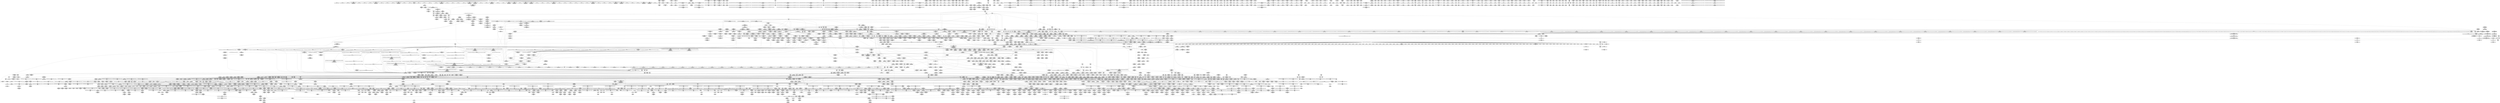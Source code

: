 digraph {
	CE0x810ee50 [shape=record,shape=Mrecord,label="{CE0x810ee50|GLOBAL:tomoyo_ss|Global_var:tomoyo_ss|*SummSource*}"]
	CE0x818d4e0 [shape=record,shape=Mrecord,label="{CE0x818d4e0|GLOBAL:lock_release|*Constant*|*SummSink*}"]
	CE0x8373420 [shape=record,shape=Mrecord,label="{CE0x8373420|i64*_getelementptr_inbounds_(_5_x_i64_,_5_x_i64_*___llvm_gcov_ctr28130,_i64_0,_i64_0)|*Constant*|*SummSource*}"]
	CE0x832ecf0 [shape=record,shape=Mrecord,label="{CE0x832ecf0|GLOBAL:tomoyo_const_part_length|*Constant*|*SummSink*}"]
	CE0x59fb790 [shape=record,shape=Mrecord,label="{CE0x59fb790|tomoyo_print_ulong:if.end21}"]
	CE0x4c130f0 [shape=record,shape=Mrecord,label="{CE0x4c130f0|tomoyo_print_ulong:tmp17|security/tomoyo/util.c,243|*SummSink*}"]
	CE0x68ef260 [shape=record,shape=Mrecord,label="{CE0x68ef260|tomoyo_path_number_perm:if.then8}"]
	CE0x8061ae0 [shape=record,shape=Mrecord,label="{CE0x8061ae0|tomoyo_audit_path_number_log:arrayidx5|security/tomoyo/file.c,233|*SummSink*}"]
	CE0x6c34980 [shape=record,shape=Mrecord,label="{CE0x6c34980|__llvm_gcov_indirect_counter_increment:tmp3}"]
	CE0x66d01a0 [shape=record,shape=Mrecord,label="{CE0x66d01a0|get_current:tmp3|*SummSink*}"]
	CE0x5915710 [shape=record,shape=Mrecord,label="{CE0x5915710|_call_void_tomoyo_fill_path_info(%struct.tomoyo_path_info*_%buf)_#9,_!dbg_!38911|security/tomoyo/file.c,137|*SummSource*}"]
	CE0x68c5ff0 [shape=record,shape=Mrecord,label="{CE0x68c5ff0|tomoyo_init_request_info:call4|security/tomoyo/util.c,1010|*SummSink*}"]
	CE0x6ba7860 [shape=record,shape=Mrecord,label="{CE0x6ba7860|tomoyo_get_mode:mode.0|*SummSource*}"]
	CE0x830d3a0 [shape=record,shape=Mrecord,label="{CE0x830d3a0|0:_i8*,_array:_GCRE_tomoyo_mac_keywords_external_constant_42_x_i8*_:_elem_33::|security/tomoyo/file.c,233}"]
	CE0x6b2bef0 [shape=record,shape=Mrecord,label="{CE0x6b2bef0|i8*_getelementptr_inbounds_(_45_x_i8_,_45_x_i8_*_.str13,_i32_0,_i32_0)|*Constant*}"]
	CE0x5949ac0 [shape=record,shape=Mrecord,label="{CE0x5949ac0|GLOBAL:__llvm_gcov_ctr31133|Global_var:__llvm_gcov_ctr31133|*SummSink*}"]
	CE0x4ce7b60 [shape=record,shape=Mrecord,label="{CE0x4ce7b60|GLOBAL:__llvm_gcov_global_state_pred30|Global_var:__llvm_gcov_global_state_pred30|*SummSink*}"]
	CE0x6975f10 [shape=record,shape=Mrecord,label="{CE0x6975f10|tomoyo_path_number_perm:arrayidx|security/tomoyo/file.c,701}"]
	CE0x81c2a80 [shape=record,shape=Mrecord,label="{CE0x81c2a80|i32_48|*Constant*}"]
	CE0x81d04b0 [shape=record,shape=Mrecord,label="{CE0x81d04b0|tomoyo_path_number_perm:tmp6|security/tomoyo/file.c,695}"]
	CE0x66fd8b0 [shape=record,shape=Mrecord,label="{CE0x66fd8b0|GLOBAL:__srcu_read_unlock|*Constant*|*SummSource*}"]
	CE0x6b14ee0 [shape=record,shape=Mrecord,label="{CE0x6b14ee0|rcu_lock_acquire:tmp1|*SummSource*}"]
	CE0x6916580 [shape=record,shape=Mrecord,label="{CE0x6916580|tomoyo_audit_path_number_log:tmp11|security/tomoyo/file.c,231}"]
	CE0x58096b0 [shape=record,shape=Mrecord,label="{CE0x58096b0|i32_22|*Constant*|*SummSink*}"]
	CE0x6736ba0 [shape=record,shape=Mrecord,label="{CE0x6736ba0|tomoyo_get_mode:tmp22|security/tomoyo/util.c,986}"]
	CE0x58153e0 [shape=record,shape=Mrecord,label="{CE0x58153e0|tomoyo_init_request_info:mode|security/tomoyo/util.c,1010}"]
	CE0x4bd0f50 [shape=record,shape=Mrecord,label="{CE0x4bd0f50|tomoyo_get_mode:tmp25|security/tomoyo/util.c,987|*SummSink*}"]
	CE0x69ba3b0 [shape=record,shape=Mrecord,label="{CE0x69ba3b0|i64*_getelementptr_inbounds_(_14_x_i64_,_14_x_i64_*___llvm_gcov_ctr18115,_i64_0,_i64_11)|*Constant*|*SummSink*}"]
	CE0x4b0f510 [shape=record,shape=Mrecord,label="{CE0x4b0f510|0:_i8,_array:_GCRE_tomoyo_index2category_constant_39_x_i8_c_00_00_00_00_00_00_00_00_00_00_00_00_00_00_00_00_00_00_00_00_00_00_00_01_01_01_01_01_01_01_01_01_01_01_01_01_01_01_02_,_align_16:_elem_27::|security/tomoyo/util.c,983}"]
	CE0x81079a0 [shape=record,shape=Mrecord,label="{CE0x81079a0|tomoyo_path_number_perm:operation|security/tomoyo/file.c,711|*SummSource*}"]
	CE0x663dac0 [shape=record,shape=Mrecord,label="{CE0x663dac0|tomoyo_get_realpath:tmp3|security/tomoyo/file.c,151}"]
	CE0x6799650 [shape=record,shape=Mrecord,label="{CE0x6799650|tomoyo_audit_path_number_log:call|security/tomoyo/file.c,233|*SummSink*}"]
	CE0x4cb2770 [shape=record,shape=Mrecord,label="{CE0x4cb2770|GLOBAL:__llvm_gcov_global_state_pred30|Global_var:__llvm_gcov_global_state_pred30|*SummSource*}"]
	CE0x802dc10 [shape=record,shape=Mrecord,label="{CE0x802dc10|16:_%struct.dentry*,_:_SCMRE_16,24_|*MultipleSource*|security/tomoyo/file.c, 694|security/tomoyo/file.c,694|security/tomoyo/file.c,694}"]
	CE0x4cf3cc0 [shape=record,shape=Mrecord,label="{CE0x4cf3cc0|tomoyo_const_part_length:cmp12|security/tomoyo/util.c,641}"]
	CE0x6ae9210 [shape=record,shape=Mrecord,label="{CE0x6ae9210|i64*_getelementptr_inbounds_(_31_x_i64_,_31_x_i64_*___llvm_gcov_ctr43150,_i64_0,_i64_30)|*Constant*}"]
	CE0x6bdaaf0 [shape=record,shape=Mrecord,label="{CE0x6bdaaf0|i64*_getelementptr_inbounds_(_6_x_i64_,_6_x_i64_*___llvm_gcov_ctr25,_i64_0,_i64_0)|*Constant*}"]
	CE0x4ccce50 [shape=record,shape=Mrecord,label="{CE0x4ccce50|tomoyo_fill_path_info:conv|security/tomoyo/util.c,664|*SummSink*}"]
	CE0x815b330 [shape=record,shape=Mrecord,label="{CE0x815b330|tomoyo_get_realpath:buf|Function::tomoyo_get_realpath&Arg::buf::|*SummSource*}"]
	CE0x66804a0 [shape=record,shape=Mrecord,label="{CE0x66804a0|__llvm_gcov_indirect_counter_increment114:tmp1}"]
	CE0x6627f60 [shape=record,shape=Mrecord,label="{CE0x6627f60|tomoyo_audit_path_number_log:tmp|*SummSource*}"]
	CE0x5a32490 [shape=record,shape=Mrecord,label="{CE0x5a32490|tomoyo_const_part_length:tmp15|security/tomoyo/util.c,627}"]
	CE0x81f0590 [shape=record,shape=Mrecord,label="{CE0x81f0590|VOIDTB_TE:_CE_8,12_}"]
	CE0x66cdb90 [shape=record,shape=Mrecord,label="{CE0x66cdb90|tomoyo_get_mode:tmp8|security/tomoyo/util.c,979|*SummSink*}"]
	CE0x6611570 [shape=record,shape=Mrecord,label="{CE0x6611570|128:_i8*,_1208:_%struct.file*,_:_CMRE_30,31_}"]
	CE0x69c9980 [shape=record,shape=Mrecord,label="{CE0x69c9980|i64*_getelementptr_inbounds_(_22_x_i64_,_22_x_i64_*___llvm_gcov_ctr9,_i64_0,_i64_12)|*Constant*|*SummSource*}"]
	CE0x6807870 [shape=record,shape=Mrecord,label="{CE0x6807870|i8_1|*Constant*|*SummSink*}"]
	CE0x66de520 [shape=record,shape=Mrecord,label="{CE0x66de520|tomoyo_path_number_perm:tmp20|security/tomoyo/file.c,705|*SummSink*}"]
	"CONST[source:1(input),value:2(dynamic)][purpose:{object}][SrcIdx:23]"
	CE0x5c33390 [shape=record,shape=Mrecord,label="{CE0x5c33390|tomoyo_get_mode:tmp10|security/tomoyo/util.c,982}"]
	CE0x670e010 [shape=record,shape=Mrecord,label="{CE0x670e010|0:_i8,_array:_GCRE_tomoyo_pn2mac_constant_8_x_i8_c_02_05_07_08_12_0F_10_11_,_align_1:_elem_3::|security/tomoyo/file.c,701}"]
	CE0x82aec80 [shape=record,shape=Mrecord,label="{CE0x82aec80|VOIDTB_TE:_CE_161,162_}"]
	CE0x59fb8c0 [shape=record,shape=Mrecord,label="{CE0x59fb8c0|tomoyo_print_ulong:if.end21|*SummSource*}"]
	CE0x6736690 [shape=record,shape=Mrecord,label="{CE0x6736690|tomoyo_get_mode:tmp20|security/tomoyo/util.c,985|*SummSink*}"]
	CE0x6b561d0 [shape=record,shape=Mrecord,label="{CE0x6b561d0|_call_void_kfree(i8*_%tmp41)_#9,_!dbg_!38956|security/tomoyo/file.c,718}"]
	CE0x6b3c8b0 [shape=record,shape=Mrecord,label="{CE0x6b3c8b0|tomoyo_path_number_perm:call1|security/tomoyo/file.c,704|*SummSource*}"]
	CE0x671dcc0 [shape=record,shape=Mrecord,label="{CE0x671dcc0|0:_i8*,_array:_GCRE_tomoyo_mac_keywords_external_constant_42_x_i8*_:_elem_26::|security/tomoyo/file.c,233}"]
	CE0x6c4d080 [shape=record,shape=Mrecord,label="{CE0x6c4d080|tomoyo_path_number_perm:call2|security/tomoyo/file.c,705|*SummSink*}"]
	CE0x6838d30 [shape=record,shape=Mrecord,label="{CE0x6838d30|tomoyo_init_request_info:profile2|security/tomoyo/util.c,1007|*SummSink*}"]
	CE0x59db600 [shape=record,shape=Mrecord,label="{CE0x59db600|_call_void_mcount()_#3|*SummSink*}"]
	CE0x4b30200 [shape=record,shape=Mrecord,label="{CE0x4b30200|i64*_getelementptr_inbounds_(_31_x_i64_,_31_x_i64_*___llvm_gcov_ctr43150,_i64_0,_i64_16)|*Constant*|*SummSource*}"]
	CE0x5ac7bf0 [shape=record,shape=Mrecord,label="{CE0x5ac7bf0|tomoyo_get_mode:if.end9|*SummSink*}"]
	CE0x6b45660 [shape=record,shape=Mrecord,label="{CE0x6b45660|tomoyo_path_number_perm:tmp40|security/tomoyo/file.c,718|*SummSource*}"]
	CE0x5949fd0 [shape=record,shape=Mrecord,label="{CE0x5949fd0|_call_void___llvm_gcov_indirect_counter_increment(i32*___llvm_gcov_global_state_pred30,_i64**_getelementptr_inbounds_(_3_x_i64*_,_3_x_i64*_*___llvm_gcda_edge_table29,_i64_0,_i64_1)),_!dbg_!38911|security/tomoyo/file.c,222|*SummSink*}"]
	CE0x660d0b0 [shape=record,shape=Mrecord,label="{CE0x660d0b0|i32_47|*Constant*}"]
	CE0x59430e0 [shape=record,shape=Mrecord,label="{CE0x59430e0|tomoyo_path_number_perm:obj|security/tomoyo/file.c, 694|*SummSource*}"]
	CE0x6680620 [shape=record,shape=Mrecord,label="{CE0x6680620|__llvm_gcov_indirect_counter_increment114:tmp1|*SummSink*}"]
	CE0x6b8ea60 [shape=record,shape=Mrecord,label="{CE0x6b8ea60|tomoyo_fill_path_info:ptr|Function::tomoyo_fill_path_info&Arg::ptr::}"]
	CE0x69c0d20 [shape=record,shape=Mrecord,label="{CE0x69c0d20|tomoyo_add_slash:buf|Function::tomoyo_add_slash&Arg::buf::}"]
	CE0x6a7caa0 [shape=record,shape=Mrecord,label="{CE0x6a7caa0|tomoyo_domain:tobool|security/tomoyo/common.h,1205}"]
	CE0x6735bf0 [shape=record,shape=Mrecord,label="{CE0x6735bf0|tomoyo_get_mode:tmp18|security/tomoyo/util.c,985}"]
	CE0x66f7860 [shape=record,shape=Mrecord,label="{CE0x66f7860|_call_void___llvm_gcov_indirect_counter_increment114(i32*___llvm_gcov_global_state_pred45,_i64**_getelementptr_inbounds_(_3_x_i64*_,_3_x_i64*_*___llvm_gcda_edge_table44,_i64_0,_i64_2)),_!dbg_!38930|security/tomoyo/util.c,640|*SummSource*}"]
	CE0x6aa6960 [shape=record,shape=Mrecord,label="{CE0x6aa6960|tomoyo_const_part_length:tmp44|security/tomoyo/util.c,645}"]
	CE0x6871ff0 [shape=record,shape=Mrecord,label="{CE0x6871ff0|tomoyo_init_request_info:bb|*SummSink*}"]
	CE0x691c5b0 [shape=record,shape=Mrecord,label="{CE0x691c5b0|tomoyo_get_mode:entry|*SummSink*}"]
	CE0x6c5edc0 [shape=record,shape=Mrecord,label="{CE0x6c5edc0|i64*_getelementptr_inbounds_(_6_x_i64_,_6_x_i64_*___llvm_gcov_ctr25,_i64_0,_i64_4)|*Constant*|*SummSink*}"]
	CE0x80b7380 [shape=record,shape=Mrecord,label="{CE0x80b7380|tomoyo_print_ulong:if.end}"]
	CE0x6a06bc0 [shape=record,shape=Mrecord,label="{CE0x6a06bc0|srcu_read_lock:tmp}"]
	CE0x5864e10 [shape=record,shape=Mrecord,label="{CE0x5864e10|tomoyo_const_part_length:sw.epilog|*SummSource*}"]
	CE0x81e9e80 [shape=record,shape=Mrecord,label="{CE0x81e9e80|tomoyo_init_request_info:tmp7|security/tomoyo/util.c,1005|*SummSource*}"]
	CE0x6a8eab0 [shape=record,shape=Mrecord,label="{CE0x6a8eab0|tomoyo_audit_path_number_log:tmp12|security/tomoyo/file.c,231}"]
	CE0x588c330 [shape=record,shape=Mrecord,label="{CE0x588c330|tomoyo_const_part_length:tmp21|security/tomoyo/util.c,631|*SummSource*}"]
	CE0x5af4d40 [shape=record,shape=Mrecord,label="{CE0x5af4d40|tomoyo_path_number_perm:tmp54|security/tomoyo/file.c,724|*SummSource*}"]
	CE0x832f130 [shape=record,shape=Mrecord,label="{CE0x832f130|i64*_getelementptr_inbounds_(_11_x_i64_,_11_x_i64_*___llvm_gcov_ctr54147,_i64_0,_i64_1)|*Constant*}"]
	CE0x5ac5290 [shape=record,shape=Mrecord,label="{CE0x5ac5290|tomoyo_path_number_perm:tmp52|security/tomoyo/file.c,724}"]
	CE0x836c530 [shape=record,shape=Mrecord,label="{CE0x836c530|GLOBAL:tomoyo_domain|*Constant*|*SummSource*}"]
	CE0x588c1a0 [shape=record,shape=Mrecord,label="{CE0x588c1a0|tomoyo_const_part_length:tmp21|security/tomoyo/util.c,631}"]
	CE0x6c5e630 [shape=record,shape=Mrecord,label="{CE0x6c5e630|tomoyo_get_realpath:tmp9|security/tomoyo/file.c,155|*SummSink*}"]
	CE0x81e9ab0 [shape=record,shape=Mrecord,label="{CE0x81e9ab0|tomoyo_path_number_perm:type|Function::tomoyo_path_number_perm&Arg::type::|*SummSource*}"]
	CE0x695b860 [shape=record,shape=Mrecord,label="{CE0x695b860|tomoyo_init_request_info:profile3|security/tomoyo/util.c,1008|*SummSink*}"]
	CE0x69f7e80 [shape=record,shape=Mrecord,label="{CE0x69f7e80|%struct.task_struct*_(%struct.task_struct**)*_asm_movq_%gs:$_1:P_,$0_,_r,im,_dirflag_,_fpsr_,_flags_|*SummSink*}"]
	CE0x4cf3fa0 [shape=record,shape=Mrecord,label="{CE0x4cf3fa0|tomoyo_const_part_length:cmp12|security/tomoyo/util.c,641|*SummSink*}"]
	CE0x5a46020 [shape=record,shape=Mrecord,label="{CE0x5a46020|tomoyo_init_request_info:call|security/tomoyo/util.c,1005|*SummSource*}"]
	CE0x803aa40 [shape=record,shape=Mrecord,label="{CE0x803aa40|i32_4|*Constant*}"]
	CE0x69d0220 [shape=record,shape=Mrecord,label="{CE0x69d0220|i64*_getelementptr_inbounds_(_14_x_i64_,_14_x_i64_*___llvm_gcov_ctr18115,_i64_0,_i64_12)|*Constant*}"]
	CE0x6a7e9d0 [shape=record,shape=Mrecord,label="{CE0x6a7e9d0|tomoyo_path_number_perm:call15|security/tomoyo/file.c,716|*SummSink*}"]
	CE0x663d310 [shape=record,shape=Mrecord,label="{CE0x663d310|VOIDTB_TE:_CE_80,88_}"]
	CE0x678dd00 [shape=record,shape=Mrecord,label="{CE0x678dd00|tomoyo_const_part_length:tmp32|security/tomoyo/util.c,641|*SummSource*}"]
	CE0x6aa5c20 [shape=record,shape=Mrecord,label="{CE0x6aa5c20|tomoyo_const_part_length:tmp41|security/tomoyo/util.c,644|*SummSource*}"]
	CE0x69ba010 [shape=record,shape=Mrecord,label="{CE0x69ba010|rcu_lock_acquire:__here|*SummSource*}"]
	CE0x82d7a40 [shape=record,shape=Mrecord,label="{CE0x82d7a40|i64*_getelementptr_inbounds_(_22_x_i64_,_22_x_i64_*___llvm_gcov_ctr9,_i64_0,_i64_19)|*Constant*}"]
	CE0x6680b00 [shape=record,shape=Mrecord,label="{CE0x6680b00|tomoyo_const_part_length:tmp4|security/tomoyo/util.c,624}"]
	CE0x66ff140 [shape=record,shape=Mrecord,label="{CE0x66ff140|VOIDTB_TE:_CE_168,169_}"]
	CE0x6b45a70 [shape=record,shape=Mrecord,label="{CE0x6b45a70|tomoyo_path_number_perm:name|security/tomoyo/file.c,718}"]
	CE0x4db1e90 [shape=record,shape=Mrecord,label="{CE0x4db1e90|get_current:tmp|*SummSink*}"]
	CE0x69b9570 [shape=record,shape=Mrecord,label="{CE0x69b9570|tomoyo_print_ulong:call19|security/tomoyo/util.c,246|*SummSink*}"]
	CE0x6a15780 [shape=record,shape=Mrecord,label="{CE0x6a15780|tomoyo_path_number_perm:param_type|security/tomoyo/file.c,710|*SummSink*}"]
	CE0x4cb2c10 [shape=record,shape=Mrecord,label="{CE0x4cb2c10|tomoyo_domain:bb|*SummSource*}"]
	CE0x8152f10 [shape=record,shape=Mrecord,label="{CE0x8152f10|srcu_read_lock:tmp1|*SummSink*}"]
	CE0x81be430 [shape=record,shape=Mrecord,label="{CE0x81be430|tomoyo_const_part_length:incdec.ptr19|security/tomoyo/util.c,643|*SummSource*}"]
	CE0x6c22050 [shape=record,shape=Mrecord,label="{CE0x6c22050|128:_i8*,_1208:_%struct.file*,_:_CMRE_41,42_}"]
	CE0x6a7d1b0 [shape=record,shape=Mrecord,label="{CE0x6a7d1b0|tomoyo_add_slash:tmp9|security/tomoyo/file.c,136|*SummSource*}"]
	CE0x6a4d5b0 [shape=record,shape=Mrecord,label="{CE0x6a4d5b0|tomoyo_const_part_length:add29|security/tomoyo/util.c,646|*SummSink*}"]
	CE0x5adb560 [shape=record,shape=Mrecord,label="{CE0x5adb560|tomoyo_print_ulong:tmp7|security/tomoyo/util.c,240}"]
	CE0x80fb800 [shape=record,shape=Mrecord,label="{CE0x80fb800|GLOBAL:__llvm_gcov_ctr32134|Global_var:__llvm_gcov_ctr32134|*SummSource*}"]
	CE0x6ae95a0 [shape=record,shape=Mrecord,label="{CE0x6ae95a0|i64*_getelementptr_inbounds_(_31_x_i64_,_31_x_i64_*___llvm_gcov_ctr43150,_i64_0,_i64_30)|*Constant*|*SummSink*}"]
	CE0x6681430 [shape=record,shape=Mrecord,label="{CE0x6681430|tomoyo_const_part_length:tmp16|security/tomoyo/util.c,627|*SummSink*}"]
	CE0x8084680 [shape=record,shape=Mrecord,label="{CE0x8084680|tomoyo_read_unlock:tmp1|*SummSource*}"]
	CE0x5a455b0 [shape=record,shape=Mrecord,label="{CE0x5a455b0|tomoyo_fill_path_info:tmp12|security/tomoyo/util.c,667|*SummSink*}"]
	CE0x4e59cd0 [shape=record,shape=Mrecord,label="{CE0x4e59cd0|tomoyo_get_realpath:name|security/tomoyo/file.c,150}"]
	CE0x65b60d0 [shape=record,shape=Mrecord,label="{CE0x65b60d0|0:_i8,_array:_GCRE_tomoyo_index2category_constant_39_x_i8_c_00_00_00_00_00_00_00_00_00_00_00_00_00_00_00_00_00_00_00_00_00_00_00_01_01_01_01_01_01_01_01_01_01_01_01_01_01_01_02_,_align_16:_elem_13::|security/tomoyo/util.c,983}"]
	CE0x6b2c3e0 [shape=record,shape=Mrecord,label="{CE0x6b2c3e0|tomoyo_domain:tmp17|security/tomoyo/common.h,1205}"]
	CE0x6916050 [shape=record,shape=Mrecord,label="{CE0x6916050|tomoyo_audit_path_number_log:tmp10|security/tomoyo/file.c,231|*SummSink*}"]
	CE0x67dbc50 [shape=record,shape=Mrecord,label="{CE0x67dbc50|i64*_getelementptr_inbounds_(_14_x_i64_,_14_x_i64_*___llvm_gcov_ctr18115,_i64_0,_i64_9)|*Constant*|*SummSource*}"]
	CE0x67ab730 [shape=record,shape=Mrecord,label="{CE0x67ab730|0:_%struct.tomoyo_obj_info*,_16:_%struct.tomoyo_domain_info*,_24:_%struct.tomoyo_path_info*,_32:_i64,_40:_i8,_72:_i8,_75:_i8,_76:_i8,_77:_i8,_:_SCMRE_46,47_}"]
	CE0x66ce750 [shape=record,shape=Mrecord,label="{CE0x66ce750|tomoyo_domain:land.lhs.true|*SummSink*}"]
	CE0x69d0670 [shape=record,shape=Mrecord,label="{CE0x69d0670|i64*_getelementptr_inbounds_(_14_x_i64_,_14_x_i64_*___llvm_gcov_ctr18115,_i64_0,_i64_12)|*Constant*|*SummSource*}"]
	CE0x5af2ef0 [shape=record,shape=Mrecord,label="{CE0x5af2ef0|VOIDTB_TE:_CE_206,207_}"]
	CE0x8082e80 [shape=record,shape=Mrecord,label="{CE0x8082e80|tomoyo_path_number_perm:call2|security/tomoyo/file.c,705}"]
	CE0x66dcc90 [shape=record,shape=Mrecord,label="{CE0x66dcc90|0:_%struct.tomoyo_obj_info*,_16:_%struct.tomoyo_domain_info*,_24:_%struct.tomoyo_path_info*,_32:_i64,_40:_i8,_72:_i8,_75:_i8,_76:_i8,_77:_i8,_:_SCMRE_74,75_|*MultipleSource*|security/tomoyo/file.c,693|security/tomoyo/file.c, 693|security/tomoyo/file.c,707|Function::tomoyo_init_request_info&Arg::r::}"]
	CE0x81f08f0 [shape=record,shape=Mrecord,label="{CE0x81f08f0|i64_2|*Constant*}"]
	CE0x83776e0 [shape=record,shape=Mrecord,label="{CE0x83776e0|tomoyo_const_part_length:lor.lhs.false}"]
	CE0x59bdf00 [shape=record,shape=Mrecord,label="{CE0x59bdf00|rcu_lock_acquire:tmp5|include/linux/rcupdate.h,418}"]
	CE0x67f7730 [shape=record,shape=Mrecord,label="{CE0x67f7730|_call_void_rcu_lock_acquire(%struct.lockdep_map*_%dep_map)_#9,_!dbg_!38906|include/linux/srcu.h,222}"]
	CE0x692de50 [shape=record,shape=Mrecord,label="{CE0x692de50|tomoyo_const_part_length:tmp25|security/tomoyo/util.c,641}"]
	CE0x6a17750 [shape=record,shape=Mrecord,label="{CE0x6a17750|tomoyo_path_number_perm:path_number11|security/tomoyo/file.c,712|*SummSink*}"]
	CE0x590fd00 [shape=record,shape=Mrecord,label="{CE0x590fd00|tomoyo_init_request_info:domain|Function::tomoyo_init_request_info&Arg::domain::|*SummSink*}"]
	CE0x58151b0 [shape=record,shape=Mrecord,label="{CE0x58151b0|tomoyo_init_request_info:conv|security/tomoyo/util.c,1010|*SummSink*}"]
	CE0x5ae8ee0 [shape=record,shape=Mrecord,label="{CE0x5ae8ee0|rcu_lock_release:tmp1}"]
	CE0x8142420 [shape=record,shape=Mrecord,label="{CE0x8142420|i64*_getelementptr_inbounds_(_2_x_i64_,_2_x_i64_*___llvm_gcov_ctr23,_i64_0,_i64_1)|*Constant*}"]
	CE0x6a6bcc0 [shape=record,shape=Mrecord,label="{CE0x6a6bcc0|i64*_getelementptr_inbounds_(_22_x_i64_,_22_x_i64_*___llvm_gcov_ctr9,_i64_0,_i64_13)|*Constant*}"]
	CE0x830de20 [shape=record,shape=Mrecord,label="{CE0x830de20|0:_i8*,_array:_GCRE_tomoyo_mac_keywords_external_constant_42_x_i8*_:_elem_39::|security/tomoyo/file.c,233}"]
	CE0x5809a00 [shape=record,shape=Mrecord,label="{CE0x5809a00|tomoyo_domain:security|security/tomoyo/common.h,1205}"]
	CE0x6af8bc0 [shape=record,shape=Mrecord,label="{CE0x6af8bc0|i64*_getelementptr_inbounds_(_4_x_i64_,_4_x_i64_*___llvm_gcov_ctr33,_i64_0,_i64_2)|*Constant*|*SummSink*}"]
	CE0x681f8a0 [shape=record,shape=Mrecord,label="{CE0x681f8a0|tomoyo_get_mode:tmp6|security/tomoyo/util.c,978}"]
	CE0x66cad50 [shape=record,shape=Mrecord,label="{CE0x66cad50|srcu_read_lock:tmp2|*SummSink*}"]
	CE0x6655590 [shape=record,shape=Mrecord,label="{CE0x6655590|tomoyo_init_request_info:if.end}"]
	CE0x80999f0 [shape=record,shape=Mrecord,label="{CE0x80999f0|GLOBAL:tomoyo_read_unlock|*Constant*|*SummSink*}"]
	CE0x83041c0 [shape=record,shape=Mrecord,label="{CE0x83041c0|tomoyo_path_number_perm:tmp44|security/tomoyo/file.c,721|*SummSink*}"]
	CE0x66f7730 [shape=record,shape=Mrecord,label="{CE0x66f7730|_call_void___llvm_gcov_indirect_counter_increment114(i32*___llvm_gcov_global_state_pred45,_i64**_getelementptr_inbounds_(_3_x_i64*_,_3_x_i64*_*___llvm_gcda_edge_table44,_i64_0,_i64_2)),_!dbg_!38930|security/tomoyo/util.c,640}"]
	CE0x5a45450 [shape=record,shape=Mrecord,label="{CE0x5a45450|tomoyo_fill_path_info:tmp12|security/tomoyo/util.c,667|*SummSource*}"]
	CE0x4cf33b0 [shape=record,shape=Mrecord,label="{CE0x4cf33b0|i64_2|*Constant*}"]
	CE0x59db6c0 [shape=record,shape=Mrecord,label="{CE0x59db6c0|tomoyo_init_request_info:tmp2|security/tomoyo/util.c,1003}"]
	CE0x5865fa0 [shape=record,shape=Mrecord,label="{CE0x5865fa0|i64*_getelementptr_inbounds_(_11_x_i64_,_11_x_i64_*___llvm_gcov_ctr54147,_i64_0,_i64_8)|*Constant*}"]
	CE0x4a240e0 [shape=record,shape=Mrecord,label="{CE0x4a240e0|tomoyo_domain:tmp16|security/tomoyo/common.h,1205}"]
	CE0x80bfa70 [shape=record,shape=Mrecord,label="{CE0x80bfa70|tomoyo_const_part_length:tmp35|security/tomoyo/util.c,643|*SummSink*}"]
	CE0x6baf5f0 [shape=record,shape=Mrecord,label="{CE0x6baf5f0|tomoyo_print_ulong:tmp13|security/tomoyo/util.c,242}"]
	CE0x6697760 [shape=record,shape=Mrecord,label="{CE0x6697760|_call_void_mcount()_#3|*SummSource*}"]
	CE0x80987d0 [shape=record,shape=Mrecord,label="{CE0x80987d0|__llvm_gcov_indirect_counter_increment:counter|*SummSource*}"]
	CE0x815b420 [shape=record,shape=Mrecord,label="{CE0x815b420|tomoyo_get_realpath:buf|Function::tomoyo_get_realpath&Arg::buf::|*SummSink*}"]
	CE0x5972030 [shape=record,shape=Mrecord,label="{CE0x5972030|tomoyo_path_number_perm:tmp49|security/tomoyo/file.c,723|*SummSink*}"]
	CE0x58e1e10 [shape=record,shape=Mrecord,label="{CE0x58e1e10|i64*_getelementptr_inbounds_(_4_x_i64_,_4_x_i64_*___llvm_gcov_ctr33,_i64_0,_i64_2)|*Constant*|*SummSource*}"]
	CE0x81435f0 [shape=record,shape=Mrecord,label="{CE0x81435f0|tomoyo_read_unlock:entry}"]
	CE0x6732010 [shape=record,shape=Mrecord,label="{CE0x6732010|tomoyo_read_lock:tmp1|*SummSink*}"]
	CE0x830d720 [shape=record,shape=Mrecord,label="{CE0x830d720|0:_i8*,_array:_GCRE_tomoyo_mac_keywords_external_constant_42_x_i8*_:_elem_35::|security/tomoyo/file.c,233}"]
	CE0x59b6d10 [shape=record,shape=Mrecord,label="{CE0x59b6d10|tomoyo_const_part_length:tmp10|security/tomoyo/util.c,626|*SummSource*}"]
	CE0x80ddc80 [shape=record,shape=Mrecord,label="{CE0x80ddc80|tomoyo_const_part_length:if.then|*SummSink*}"]
	CE0x6a170e0 [shape=record,shape=Mrecord,label="{CE0x6a170e0|tomoyo_path_number_perm:param|security/tomoyo/file.c,711|*SummSink*}"]
	CE0x5ac7350 [shape=record,shape=Mrecord,label="{CE0x5ac7350|tomoyo_get_mode:tmp5|security/tomoyo/util.c,978}"]
	CE0x4d21bb0 [shape=record,shape=Mrecord,label="{CE0x4d21bb0|__llvm_gcov_indirect_counter_increment:tmp|*SummSink*}"]
	CE0x5814ec0 [shape=record,shape=Mrecord,label="{CE0x5814ec0|tomoyo_get_realpath:name|security/tomoyo/file.c,150|*SummSink*}"]
	CE0x4d17010 [shape=record,shape=Mrecord,label="{CE0x4d17010|tomoyo_const_part_length:if.end18|*SummSink*}"]
	CE0x6c4ce40 [shape=record,shape=Mrecord,label="{CE0x6c4ce40|GLOBAL:tomoyo_get_realpath|*Constant*}"]
	CE0x5bfa130 [shape=record,shape=Mrecord,label="{CE0x5bfa130|tomoyo_fill_path_info:tmp8|security/tomoyo/util.c,667}"]
	CE0x4bd9220 [shape=record,shape=Mrecord,label="{CE0x4bd9220|tomoyo_const_part_length:tmp9|security/tomoyo/util.c,626}"]
	CE0x6a0cf80 [shape=record,shape=Mrecord,label="{CE0x6a0cf80|tomoyo_const_part_length:cmp15|security/tomoyo/util.c,641|*SummSource*}"]
	CE0x6a8e6c0 [shape=record,shape=Mrecord,label="{CE0x6a8e6c0|tomoyo_print_ulong:buffer|Function::tomoyo_print_ulong&Arg::buffer::|*SummSource*}"]
	CE0x6a8e5f0 [shape=record,shape=Mrecord,label="{CE0x6a8e5f0|tomoyo_print_ulong:buffer|Function::tomoyo_print_ulong&Arg::buffer::}"]
	CE0x66ede70 [shape=record,shape=Mrecord,label="{CE0x66ede70|GLOBAL:lock_acquire|*Constant*|*SummSink*}"]
	CE0x835e270 [shape=record,shape=Mrecord,label="{CE0x835e270|i64_17|*Constant*|*SummSink*}"]
	CE0x6b4b4f0 [shape=record,shape=Mrecord,label="{CE0x6b4b4f0|0:_i8*,_8:_i32,_12:_i16,_14:_i8,_15:_i8,_:_SCMRE_14,15_|*MultipleSource*|security/tomoyo/file.c, 698|Function::tomoyo_get_realpath&Arg::buf::|Function::tomoyo_add_slash&Arg::buf::|security/tomoyo/file.c,718}"]
	CE0x58990a0 [shape=record,shape=Mrecord,label="{CE0x58990a0|i1_false|*Constant*}"]
	CE0x5864910 [shape=record,shape=Mrecord,label="{CE0x5864910|__llvm_gcov_indirect_counter_increment114:tmp6}"]
	CE0x81f9860 [shape=record,shape=Mrecord,label="{CE0x81f9860|tomoyo_print_ulong:if.end|*SummSink*}"]
	CE0x813af40 [shape=record,shape=Mrecord,label="{CE0x813af40|VOIDTB_TE:_CE_181,182_}"]
	CE0x4bfa3c0 [shape=record,shape=Mrecord,label="{CE0x4bfa3c0|i64*_getelementptr_inbounds_(_12_x_i64_,_12_x_i64_*___llvm_gcov_ctr31133,_i64_0,_i64_0)|*Constant*}"]
	CE0x5793660 [shape=record,shape=Mrecord,label="{CE0x5793660|tomoyo_fill_path_info:tmp13|*LoadInst*|security/tomoyo/util.c,668}"]
	CE0x8099210 [shape=record,shape=Mrecord,label="{CE0x8099210|tomoyo_path_number_perm:error.0|*SummSource*}"]
	CE0x80a5a10 [shape=record,shape=Mrecord,label="{CE0x80a5a10|i64*_getelementptr_inbounds_(_22_x_i64_,_22_x_i64_*___llvm_gcov_ctr9,_i64_0,_i64_11)|*Constant*|*SummSink*}"]
	CE0x6a8ee40 [shape=record,shape=Mrecord,label="{CE0x6a8ee40|tomoyo_audit_path_number_log:tmp12|security/tomoyo/file.c,231|*SummSink*}"]
	CE0x5bd3e70 [shape=record,shape=Mrecord,label="{CE0x5bd3e70|tomoyo_add_slash:if.then|*SummSource*}"]
	CE0x5b3b1e0 [shape=record,shape=Mrecord,label="{CE0x5b3b1e0|tomoyo_get_realpath:retval.0}"]
	CE0x58f3460 [shape=record,shape=Mrecord,label="{CE0x58f3460|tomoyo_const_part_length:tmp26|security/tomoyo/util.c,641|*SummSink*}"]
	CE0x589acb0 [shape=record,shape=Mrecord,label="{CE0x589acb0|GLOBAL:tomoyo_profile|*Constant*|*SummSource*}"]
	CE0x4cb2d20 [shape=record,shape=Mrecord,label="{CE0x4cb2d20|tomoyo_audit_path_number_log:sw.bb1|*SummSink*}"]
	CE0x6a17220 [shape=record,shape=Mrecord,label="{CE0x6a17220|tomoyo_path_number_perm:path_number|security/tomoyo/file.c,711}"]
	CE0x81d0990 [shape=record,shape=Mrecord,label="{CE0x81d0990|_ret_%struct.tomoyo_domain_info*_%tmp23,_!dbg_!38929|security/tomoyo/common.h,1205|*SummSink*}"]
	CE0x67dcb20 [shape=record,shape=Mrecord,label="{CE0x67dcb20|tomoyo_print_ulong:conv14|security/tomoyo/util.c,244|*SummSink*}"]
	CE0x66974a0 [shape=record,shape=Mrecord,label="{CE0x66974a0|_call_void_mcount()_#3}"]
	CE0x69907d0 [shape=record,shape=Mrecord,label="{CE0x69907d0|tomoyo_path_number_perm:tmp30|security/tomoyo/file.c,709}"]
	CE0x5adbaf0 [shape=record,shape=Mrecord,label="{CE0x5adbaf0|_call_void_mcount()_#3|*SummSource*}"]
	CE0x5a70770 [shape=record,shape=Mrecord,label="{CE0x5a70770|i64*_getelementptr_inbounds_(_22_x_i64_,_22_x_i64_*___llvm_gcov_ctr9,_i64_0,_i64_5)|*Constant*}"]
	CE0x59b7560 [shape=record,shape=Mrecord,label="{CE0x59b7560|tomoyo_const_part_length:tmp17|security/tomoyo/util.c,627|*SummSink*}"]
	CE0x4c045b0 [shape=record,shape=Mrecord,label="{CE0x4c045b0|tomoyo_print_ulong:tmp10|security/tomoyo/util.c,241|*SummSink*}"]
	CE0x5abce80 [shape=record,shape=Mrecord,label="{CE0x5abce80|tomoyo_domain:tmp22|security/tomoyo/common.h,1205|*SummSource*}"]
	CE0x6b04fc0 [shape=record,shape=Mrecord,label="{CE0x6b04fc0|tomoyo_domain:tmp|*SummSource*}"]
	CE0x6b55a70 [shape=record,shape=Mrecord,label="{CE0x6b55a70|tomoyo_path_number_perm:tmp41|security/tomoyo/file.c,718|*SummSource*}"]
	CE0x5888600 [shape=record,shape=Mrecord,label="{CE0x5888600|tomoyo_path_number_perm:tmp47|security/tomoyo/file.c,722|*SummSink*}"]
	CE0x81df410 [shape=record,shape=Mrecord,label="{CE0x81df410|tomoyo_path_number_perm:buf|security/tomoyo/file.c, 698|*SummSink*}"]
	CE0x8343b00 [shape=record,shape=Mrecord,label="{CE0x8343b00|tomoyo_const_part_length:tmp14|security/tomoyo/util.c,626|*SummSource*}"]
	CE0x6a08510 [shape=record,shape=Mrecord,label="{CE0x6a08510|tomoyo_print_ulong:call|security/tomoyo/util.c,240}"]
	CE0x5af4980 [shape=record,shape=Mrecord,label="{CE0x5af4980|tomoyo_path_number_perm:tmp53|security/tomoyo/file.c,724|*SummSink*}"]
	CE0x6776360 [shape=record,shape=Mrecord,label="{CE0x6776360|tomoyo_audit_path_number_log:name|security/tomoyo/file.c,235|*SummSource*}"]
	CE0x66917e0 [shape=record,shape=Mrecord,label="{CE0x66917e0|i32_0|*Constant*|*SummSink*}"]
	CE0x59c00d0 [shape=record,shape=Mrecord,label="{CE0x59c00d0|tomoyo_fill_path_info:land.end|*SummSink*}"]
	CE0x6ab7ba0 [shape=record,shape=Mrecord,label="{CE0x6ab7ba0|VOIDTB_TE:_CE_316,317_}"]
	CE0x81989e0 [shape=record,shape=Mrecord,label="{CE0x81989e0|0:_i8*,_array:_GCRE_tomoyo_mac_keywords_external_constant_42_x_i8*_:_elem_11::|security/tomoyo/file.c,233}"]
	CE0x6c37740 [shape=record,shape=Mrecord,label="{CE0x6c37740|_ret_void|*SummSource*}"]
	CE0x4af55f0 [shape=record,shape=Mrecord,label="{CE0x4af55f0|tomoyo_get_mode:tmp12|security/tomoyo/util.c,982|*SummSink*}"]
	CE0x5a45720 [shape=record,shape=Mrecord,label="{CE0x5a45720|i32_3|*Constant*}"]
	CE0x6acd140 [shape=record,shape=Mrecord,label="{CE0x6acd140|_call_void_tomoyo_print_ulong(i8*_%arraydecay,_i32_64,_i64_%tmp12,_i8_zeroext_%radix.0)_#9,_!dbg_!38923|security/tomoyo/file.c,231|*SummSink*}"]
	CE0x6745100 [shape=record,shape=Mrecord,label="{CE0x6745100|_call_void_lock_acquire(%struct.lockdep_map*_%map,_i32_0,_i32_0,_i32_2,_i32_0,_%struct.lockdep_map*_null,_i64_ptrtoint_(i8*_blockaddress(_rcu_lock_acquire,_%__here)_to_i64))_#9,_!dbg_!38907|include/linux/rcupdate.h,418|*SummSink*}"]
	CE0x66bf190 [shape=record,shape=Mrecord,label="{CE0x66bf190|tomoyo_const_part_length:if.then17}"]
	CE0x813ac10 [shape=record,shape=Mrecord,label="{CE0x813ac10|VOIDTB_TE:_CE_178,179_}"]
	CE0x80ed3c0 [shape=record,shape=Mrecord,label="{CE0x80ed3c0|i64_ptrtoint_(i8*_blockaddress(_rcu_lock_release,_%__here)_to_i64)|*Constant*|*SummSource*}"]
	CE0x81421a0 [shape=record,shape=Mrecord,label="{CE0x81421a0|srcu_read_lock:tmp1}"]
	CE0x82ae680 [shape=record,shape=Mrecord,label="{CE0x82ae680|i64_80|*Constant*}"]
	CE0x69d1740 [shape=record,shape=Mrecord,label="{CE0x69d1740|tomoyo_audit_path_number_log:arraydecay|security/tomoyo/file.c,231}"]
	CE0x8084990 [shape=record,shape=Mrecord,label="{CE0x8084990|tomoyo_add_slash:tmp8|security/tomoyo/file.c,132|*SummSource*}"]
	CE0x660cba0 [shape=record,shape=Mrecord,label="{CE0x660cba0|tomoyo_fill_path_info:conv4|security/tomoyo/util.c,667}"]
	CE0x803ab70 [shape=record,shape=Mrecord,label="{CE0x803ab70|_call_void___llvm_gcov_indirect_counter_increment114(i32*___llvm_gcov_global_state_pred45,_i64**_getelementptr_inbounds_(_3_x_i64*_,_3_x_i64*_*___llvm_gcda_edge_table44,_i64_0,_i64_0)),_!dbg_!38954|security/tomoyo/util.c,649|*SummSource*}"]
	CE0x660da20 [shape=record,shape=Mrecord,label="{CE0x660da20|__llvm_gcov_indirect_counter_increment:pred|*SummSource*}"]
	CE0x5a71210 [shape=record,shape=Mrecord,label="{CE0x5a71210|tomoyo_path_number_perm:if.end|*SummSink*}"]
	CE0x6a15710 [shape=record,shape=Mrecord,label="{CE0x6a15710|tomoyo_path_number_perm:param_type|security/tomoyo/file.c,710|*SummSource*}"]
	CE0x678cf30 [shape=record,shape=Mrecord,label="{CE0x678cf30|tomoyo_const_part_length:if.then17|*SummSource*}"]
	CE0x6ba6d00 [shape=record,shape=Mrecord,label="{CE0x6ba6d00|tomoyo_get_mode:conv10|security/tomoyo/util.c,985|*SummSource*}"]
	CE0x66f77a0 [shape=record,shape=Mrecord,label="{CE0x66f77a0|i32_2|*Constant*}"]
	CE0x695b620 [shape=record,shape=Mrecord,label="{CE0x695b620|i32_8|*Constant*}"]
	CE0x6af95b0 [shape=record,shape=Mrecord,label="{CE0x6af95b0|__llvm_gcov_indirect_counter_increment114:counters|Function::__llvm_gcov_indirect_counter_increment114&Arg::counters::|*SummSink*}"]
	CE0x803beb0 [shape=record,shape=Mrecord,label="{CE0x803beb0|tomoyo_get_mode:conv10|security/tomoyo/util.c,985|*SummSink*}"]
	CE0x5943150 [shape=record,shape=Mrecord,label="{CE0x5943150|tomoyo_path_number_perm:obj|security/tomoyo/file.c, 694|*SummSink*}"]
	CE0x67aa060 [shape=record,shape=Mrecord,label="{CE0x67aa060|i64*_getelementptr_inbounds_(_2_x_i64_,_2_x_i64_*___llvm_gcov_ctr31,_i64_0,_i64_0)|*Constant*}"]
	CE0x5899d00 [shape=record,shape=Mrecord,label="{CE0x5899d00|i64_1|*Constant*}"]
	CE0x595c910 [shape=record,shape=Mrecord,label="{CE0x595c910|GLOBAL:tomoyo_init_request_info|*Constant*}"]
	CE0x4c163c0 [shape=record,shape=Mrecord,label="{CE0x4c163c0|tomoyo_get_mode:conv15|security/tomoyo/util.c,987|*SummSink*}"]
	CE0x66cf410 [shape=record,shape=Mrecord,label="{CE0x66cf410|i64*_getelementptr_inbounds_(_31_x_i64_,_31_x_i64_*___llvm_gcov_ctr43150,_i64_0,_i64_3)|*Constant*}"]
	CE0x6aa5ce0 [shape=record,shape=Mrecord,label="{CE0x6aa5ce0|tomoyo_const_part_length:tmp41|security/tomoyo/util.c,644|*SummSink*}"]
	CE0x4d06d70 [shape=record,shape=Mrecord,label="{CE0x4d06d70|tomoyo_fill_path_info:sub|security/tomoyo/util.c,667}"]
	CE0x80c7f50 [shape=record,shape=Mrecord,label="{CE0x80c7f50|tomoyo_get_realpath:if.end|*SummSink*}"]
	CE0x698e400 [shape=record,shape=Mrecord,label="{CE0x698e400|tomoyo_path_number_perm:cmp6|security/tomoyo/file.c,708|*SummSource*}"]
	CE0x80cb2f0 [shape=record,shape=Mrecord,label="{CE0x80cb2f0|__llvm_gcov_indirect_counter_increment:predecessor|Function::__llvm_gcov_indirect_counter_increment&Arg::predecessor::}"]
	CE0x832e780 [shape=record,shape=Mrecord,label="{CE0x832e780|GLOBAL:tomoyo_index2category|Global_var:tomoyo_index2category}"]
	CE0x6990d50 [shape=record,shape=Mrecord,label="{CE0x6990d50|_call_void_tomoyo_add_slash(%struct.tomoyo_path_info*_%buf)_#9,_!dbg_!38934|security/tomoyo/file.c,709|*SummSource*}"]
	CE0x58cbf70 [shape=record,shape=Mrecord,label="{CE0x58cbf70|tomoyo_path_number_perm:dentry|security/tomoyo/file.c,702}"]
	CE0x67f8050 [shape=record,shape=Mrecord,label="{CE0x67f8050|tomoyo_fill_path_info:tobool|security/tomoyo/util.c,667}"]
	CE0x5a50910 [shape=record,shape=Mrecord,label="{CE0x5a50910|tomoyo_add_slash:tmp4|security/tomoyo/file.c,131}"]
	CE0x58cf0e0 [shape=record,shape=Mrecord,label="{CE0x58cf0e0|tomoyo_path_number_perm:tmp15|security/tomoyo/file.c,701|*SummSource*}"]
	CE0x6746670 [shape=record,shape=Mrecord,label="{CE0x6746670|i64_19|*Constant*|*SummSink*}"]
	CE0x6af8870 [shape=record,shape=Mrecord,label="{CE0x6af8870|i64*_getelementptr_inbounds_(_31_x_i64_,_31_x_i64_*___llvm_gcov_ctr43150,_i64_0,_i64_4)|*Constant*|*SummSource*}"]
	CE0x5ae9ae0 [shape=record,shape=Mrecord,label="{CE0x5ae9ae0|tomoyo_print_ulong:conv7|security/tomoyo/util.c,242|*SummSink*}"]
	CE0x5a464c0 [shape=record,shape=Mrecord,label="{CE0x5a464c0|VOIDTB_TE:_CE_156,157_}"]
	CE0x82ae980 [shape=record,shape=Mrecord,label="{CE0x82ae980|i64_80|*Constant*|*SummSink*}"]
	CE0x5822790 [shape=record,shape=Mrecord,label="{CE0x5822790|tomoyo_path_number_perm:r|security/tomoyo/file.c, 693}"]
	CE0x5814fa0 [shape=record,shape=Mrecord,label="{CE0x5814fa0|tomoyo_get_realpath:name1|security/tomoyo/file.c,151}"]
	CE0x81f9970 [shape=record,shape=Mrecord,label="{CE0x81f9970|tomoyo_print_ulong:if.else}"]
	CE0x82aed90 [shape=record,shape=Mrecord,label="{CE0x82aed90|VOIDTB_TE:_CE_162,163_}"]
	CE0x4bfa180 [shape=record,shape=Mrecord,label="{CE0x4bfa180|tomoyo_fill_path_info:tmp3|security/tomoyo/util.c,667|*SummSink*}"]
	CE0x66ce640 [shape=record,shape=Mrecord,label="{CE0x66ce640|tomoyo_domain:land.lhs.true|*SummSource*}"]
	CE0x8061840 [shape=record,shape=Mrecord,label="{CE0x8061840|tomoyo_audit_path_number_log:arrayidx5|security/tomoyo/file.c,233}"]
	CE0x67ccd90 [shape=record,shape=Mrecord,label="{CE0x67ccd90|tomoyo_const_part_length:tmp49|security/tomoyo/util.c,649|*SummSink*}"]
	CE0x6b22520 [shape=record,shape=Mrecord,label="{CE0x6b22520|_call_void_lock_release(%struct.lockdep_map*_%map,_i32_1,_i64_ptrtoint_(i8*_blockaddress(_rcu_lock_release,_%__here)_to_i64))_#9,_!dbg_!38907|include/linux/rcupdate.h,423|*SummSource*}"]
	CE0x6912a80 [shape=record,shape=Mrecord,label="{CE0x6912a80|tomoyo_get_mode:if.then13|*SummSink*}"]
	CE0x6c4a410 [shape=record,shape=Mrecord,label="{CE0x6c4a410|i64_1|*Constant*}"]
	CE0x59b8070 [shape=record,shape=Mrecord,label="{CE0x59b8070|tomoyo_get_mode:tmp13|security/tomoyo/util.c,982|*SummSink*}"]
	CE0x5793170 [shape=record,shape=Mrecord,label="{CE0x5793170|tomoyo_fill_path_info:tmp5|security/tomoyo/util.c,667|*SummSource*}"]
	CE0x4cab190 [shape=record,shape=Mrecord,label="{CE0x4cab190|0:_i32,_:_GCMR___llvm_gcov_global_state_pred30_internal_unnamed_addr_global_i32_-1:_elem_0:default:}"]
	CE0x67ac0b0 [shape=record,shape=Mrecord,label="{CE0x67ac0b0|0:_%struct.tomoyo_obj_info*,_16:_%struct.tomoyo_domain_info*,_24:_%struct.tomoyo_path_info*,_32:_i64,_40:_i8,_72:_i8,_75:_i8,_76:_i8,_77:_i8,_:_SCMRE_50,51_}"]
	CE0x4c04a00 [shape=record,shape=Mrecord,label="{CE0x4c04a00|_call_void___srcu_read_unlock(%struct.srcu_struct*_%sp,_i32_%idx)_#9,_!dbg_!38906|include/linux/srcu.h,237|*SummSource*}"]
	CE0x583e210 [shape=record,shape=Mrecord,label="{CE0x583e210|tomoyo_path_number_perm:tmp19|security/tomoyo/file.c,705}"]
	CE0x6ac68d0 [shape=record,shape=Mrecord,label="{CE0x6ac68d0|tomoyo_print_ulong:value|Function::tomoyo_print_ulong&Arg::value::|*SummSource*}"]
	CE0x6990890 [shape=record,shape=Mrecord,label="{CE0x6990890|tomoyo_path_number_perm:tmp30|security/tomoyo/file.c,709|*SummSource*}"]
	CE0x680dc70 [shape=record,shape=Mrecord,label="{CE0x680dc70|tomoyo_print_ulong:conv18|security/tomoyo/util.c,246|*SummSource*}"]
	CE0x4a23e00 [shape=record,shape=Mrecord,label="{CE0x4a23e00|i64*_getelementptr_inbounds_(_12_x_i64_,_12_x_i64_*___llvm_gcov_ctr31133,_i64_0,_i64_0)|*Constant*|*SummSink*}"]
	CE0x5937020 [shape=record,shape=Mrecord,label="{CE0x5937020|tomoyo_domain:cred|security/tomoyo/common.h,1205|*SummSink*}"]
	CE0x6ac6a40 [shape=record,shape=Mrecord,label="{CE0x6ac6a40|tomoyo_print_ulong:type|Function::tomoyo_print_ulong&Arg::type::}"]
	CE0x683f9f0 [shape=record,shape=Mrecord,label="{CE0x683f9f0|40:_%struct.tomoyo_policy_namespace*,_48:_i8,_:_GCRE_tomoyo_kernel_domain_external_global_%struct.tomoyo_domain_info_40,48_|*MultipleSource*|security/tomoyo/util.c,1005|security/tomoyo/util.c,1007|Function::tomoyo_init_request_info&Arg::domain::}"]
	CE0x6ba6900 [shape=record,shape=Mrecord,label="{CE0x6ba6900|tomoyo_get_mode:mode.0|*SummSink*}"]
	CE0x6976020 [shape=record,shape=Mrecord,label="{CE0x6976020|tomoyo_path_number_perm:arrayidx|security/tomoyo/file.c,701|*SummSource*}"]
	CE0x5852620 [shape=record,shape=Mrecord,label="{CE0x5852620|_call_void_mcount()_#3}"]
	CE0x4c990b0 [shape=record,shape=Mrecord,label="{CE0x4c990b0|_ret_void,_!dbg_!38907|include/linux/srcu.h,238|*SummSource*}"]
	CE0x83166b0 [shape=record,shape=Mrecord,label="{CE0x83166b0|tomoyo_get_mode:tmp23|security/tomoyo/util.c,986|*SummSink*}"]
	CE0x8143a40 [shape=record,shape=Mrecord,label="{CE0x8143a40|tomoyo_read_unlock:idx|Function::tomoyo_read_unlock&Arg::idx::}"]
	CE0x672b090 [shape=record,shape=Mrecord,label="{CE0x672b090|tomoyo_const_part_length:tmp19|security/tomoyo/util.c,628|*SummSource*}"]
	CE0x4ccd9b0 [shape=record,shape=Mrecord,label="{CE0x4ccd9b0|__llvm_gcov_indirect_counter_increment:tmp2}"]
	CE0x8107c30 [shape=record,shape=Mrecord,label="{CE0x8107c30|GLOBAL:__llvm_gcov_ctr25|Global_var:__llvm_gcov_ctr25|*SummSource*}"]
	CE0x6bb01d0 [shape=record,shape=Mrecord,label="{CE0x6bb01d0|tomoyo_init_request_info:mode5|security/tomoyo/util.c,1011|*SummSource*}"]
	CE0x58090e0 [shape=record,shape=Mrecord,label="{CE0x58090e0|tomoyo_domain:tmp21|security/tomoyo/common.h,1205|*SummSource*}"]
	CE0x6886790 [shape=record,shape=Mrecord,label="{CE0x6886790|tomoyo_domain:tmp10|security/tomoyo/common.h,1205|*SummSink*}"]
	CE0x5b55480 [shape=record,shape=Mrecord,label="{CE0x5b55480|tomoyo_get_realpath:tmp11|security/tomoyo/file.c,156|*SummSource*}"]
	CE0x4e597d0 [shape=record,shape=Mrecord,label="{CE0x4e597d0|tomoyo_add_slash:tmp2|*LoadInst*|security/tomoyo/file.c,131}"]
	CE0x6931920 [shape=record,shape=Mrecord,label="{CE0x6931920|i64_2|*Constant*}"]
	CE0x805a1d0 [shape=record,shape=Mrecord,label="{CE0x805a1d0|i8_2|*Constant*}"]
	CE0x6bba7e0 [shape=record,shape=Mrecord,label="{CE0x6bba7e0|tomoyo_path_number_perm:dentry|security/tomoyo/file.c,702|*SummSink*}"]
	CE0x80ed740 [shape=record,shape=Mrecord,label="{CE0x80ed740|tomoyo_const_part_length:len.0|*SummSource*}"]
	CE0x6829190 [shape=record,shape=Mrecord,label="{CE0x6829190|tomoyo_path_number_perm:bb|*SummSource*}"]
	CE0x8020a00 [shape=record,shape=Mrecord,label="{CE0x8020a00|_call_void_mcount()_#3|*SummSink*}"]
	CE0x661c1b0 [shape=record,shape=Mrecord,label="{CE0x661c1b0|0:_i8,_array:_GCRE_tomoyo_index2category_constant_39_x_i8_c_00_00_00_00_00_00_00_00_00_00_00_00_00_00_00_00_00_00_00_00_00_00_00_01_01_01_01_01_01_01_01_01_01_01_01_01_01_01_02_,_align_16:_elem_1::|security/tomoyo/util.c,983}"]
	CE0x6c26a80 [shape=record,shape=Mrecord,label="{CE0x6c26a80|tomoyo_fill_path_info:cmp|security/tomoyo/util.c,667}"]
	CE0x6a880d0 [shape=record,shape=Mrecord,label="{CE0x6a880d0|tomoyo_audit_path_number_log:path_number3|security/tomoyo/file.c,231|*SummSink*}"]
	CE0x765c740 [shape=record,shape=Mrecord,label="{CE0x765c740|0:_i8,_array:_GCRE_tomoyo_index2category_constant_39_x_i8_c_00_00_00_00_00_00_00_00_00_00_00_00_00_00_00_00_00_00_00_00_00_00_00_01_01_01_01_01_01_01_01_01_01_01_01_01_01_01_02_,_align_16:_elem_18::|security/tomoyo/util.c,983}"]
	CE0x6763d10 [shape=record,shape=Mrecord,label="{CE0x6763d10|_call_void_mcount()_#3|*SummSource*}"]
	CE0x4bae100 [shape=record,shape=Mrecord,label="{CE0x4bae100|i64*_getelementptr_inbounds_(_12_x_i64_,_12_x_i64_*___llvm_gcov_ctr28,_i64_0,_i64_10)|*Constant*|*SummSource*}"]
	CE0x65bb600 [shape=record,shape=Mrecord,label="{CE0x65bb600|128:_i8*,_1208:_%struct.file*,_:_CMRE_3,4_}"]
	CE0x8172f20 [shape=record,shape=Mrecord,label="{CE0x8172f20|srcu_read_unlock:tmp2}"]
	CE0x82fba40 [shape=record,shape=Mrecord,label="{CE0x82fba40|__llvm_gcov_indirect_counter_increment:tmp6|*SummSink*}"]
	CE0x80cb650 [shape=record,shape=Mrecord,label="{CE0x80cb650|VOIDTB_TE:_CE_204,205_}"]
	CE0x4db2530 [shape=record,shape=Mrecord,label="{CE0x4db2530|tomoyo_print_ulong:call8|security/tomoyo/util.c,242|*SummSink*}"]
	CE0x6a07c80 [shape=record,shape=Mrecord,label="{CE0x6a07c80|tomoyo_print_ulong:tmp2|security/tomoyo/util.c,239|*SummSource*}"]
	CE0x67dc100 [shape=record,shape=Mrecord,label="{CE0x67dc100|tomoyo_print_ulong:tmp19|security/tomoyo/util.c,244}"]
	CE0x5a463b0 [shape=record,shape=Mrecord,label="{CE0x5a463b0|VOIDTB_TE:_CE_155,156_}"]
	CE0x6acf8e0 [shape=record,shape=Mrecord,label="{CE0x6acf8e0|tomoyo_path_number_perm:tmp35|security/tomoyo/file.c,717}"]
	CE0x59b86e0 [shape=record,shape=Mrecord,label="{CE0x59b86e0|tomoyo_audit_path_number_log:param6|security/tomoyo/file.c,235|*SummSource*}"]
	CE0x67dc5d0 [shape=record,shape=Mrecord,label="{CE0x67dc5d0|tomoyo_print_ulong:tmp19|security/tomoyo/util.c,244|*SummSink*}"]
	CE0x80ee610 [shape=record,shape=Mrecord,label="{CE0x80ee610|tomoyo_const_part_length:cmp21|security/tomoyo/util.c,644|*SummSink*}"]
	CE0x59367b0 [shape=record,shape=Mrecord,label="{CE0x59367b0|_ret_%struct.task_struct*_%tmp4,_!dbg_!38905|./arch/x86/include/asm/current.h,14|*SummSink*}"]
	CE0x6a5e100 [shape=record,shape=Mrecord,label="{CE0x6a5e100|i32_51|*Constant*|*SummSource*}"]
	CE0x66729e0 [shape=record,shape=Mrecord,label="{CE0x66729e0|0:_i8,_array:_GCRE_tomoyo_index2category_constant_39_x_i8_c_00_00_00_00_00_00_00_00_00_00_00_00_00_00_00_00_00_00_00_00_00_00_00_01_01_01_01_01_01_01_01_01_01_01_01_01_01_01_02_,_align_16:_elem_28::|security/tomoyo/util.c,983}"]
	CE0x4d89a40 [shape=record,shape=Mrecord,label="{CE0x4d89a40|tomoyo_get_mode:tmp28|security/tomoyo/util.c,988}"]
	CE0x692e000 [shape=record,shape=Mrecord,label="{CE0x692e000|tomoyo_const_part_length:tmp26|security/tomoyo/util.c,641}"]
	CE0x660cfd0 [shape=record,shape=Mrecord,label="{CE0x660cfd0|tomoyo_fill_path_info:conv4|security/tomoyo/util.c,667|*SummSink*}"]
	CE0x5936f50 [shape=record,shape=Mrecord,label="{CE0x5936f50|tomoyo_domain:cred|security/tomoyo/common.h,1205|*SummSource*}"]
	CE0x6b647f0 [shape=record,shape=Mrecord,label="{CE0x6b647f0|i64*_getelementptr_inbounds_(_14_x_i64_,_14_x_i64_*___llvm_gcov_ctr18115,_i64_0,_i64_0)|*Constant*|*SummSink*}"]
	CE0x5adbd40 [shape=record,shape=Mrecord,label="{CE0x5adbd40|tomoyo_print_ulong:if.else16|*SummSink*}"]
	CE0x66cbdc0 [shape=record,shape=Mrecord,label="{CE0x66cbdc0|tomoyo_fill_path_info:frombool|security/tomoyo/util.c,667}"]
	CE0x6b233e0 [shape=record,shape=Mrecord,label="{CE0x6b233e0|tomoyo_const_part_length:bb|*SummSink*}"]
	CE0x6805bd0 [shape=record,shape=Mrecord,label="{CE0x6805bd0|tomoyo_print_ulong:call15|security/tomoyo/util.c,244|*SummSource*}"]
	CE0x68df9a0 [shape=record,shape=Mrecord,label="{CE0x68df9a0|tomoyo_path_number_perm:if.then|*SummSource*}"]
	CE0x6aa67b0 [shape=record,shape=Mrecord,label="{CE0x6aa67b0|tomoyo_const_part_length:tmp43|security/tomoyo/util.c,644|*SummSink*}"]
	CE0x59043f0 [shape=record,shape=Mrecord,label="{CE0x59043f0|tomoyo_path_number_perm:r|security/tomoyo/file.c, 693|*SummSink*}"]
	CE0x6b2ebc0 [shape=record,shape=Mrecord,label="{CE0x6b2ebc0|i64*_getelementptr_inbounds_(_14_x_i64_,_14_x_i64_*___llvm_gcov_ctr18115,_i64_0,_i64_13)|*Constant*|*SummSink*}"]
	CE0x5abcac0 [shape=record,shape=Mrecord,label="{CE0x5abcac0|128:_i8*,_1208:_%struct.file*,_:_CMRE_168,176_|*MultipleSource*|security/tomoyo/common.h,1205|security/tomoyo/common.h,1205}"]
	CE0x5971580 [shape=record,shape=Mrecord,label="{CE0x5971580|tomoyo_path_number_perm:error.1|*SummSource*}"]
	CE0x5b11ab0 [shape=record,shape=Mrecord,label="{CE0x5b11ab0|tomoyo_audit_path_number_log:operation|security/tomoyo/file.c,213}"]
	CE0x59b74a0 [shape=record,shape=Mrecord,label="{CE0x59b74a0|tomoyo_const_part_length:tmp17|security/tomoyo/util.c,627|*SummSource*}"]
	CE0x6672f40 [shape=record,shape=Mrecord,label="{CE0x6672f40|0:_i8,_array:_GCRE_tomoyo_index2category_constant_39_x_i8_c_00_00_00_00_00_00_00_00_00_00_00_00_00_00_00_00_00_00_00_00_00_00_00_01_01_01_01_01_01_01_01_01_01_01_01_01_01_01_02_,_align_16:_elem_30::|security/tomoyo/util.c,983}"]
	CE0x6a25fb0 [shape=record,shape=Mrecord,label="{CE0x6a25fb0|_call_void_mcount()_#3|*SummSource*}"]
	CE0x5917570 [shape=record,shape=Mrecord,label="{CE0x5917570|tomoyo_path_number_perm:if.then}"]
	CE0x80b7280 [shape=record,shape=Mrecord,label="{CE0x80b7280|tomoyo_print_ulong:bb|*SummSink*}"]
	CE0x682deb0 [shape=record,shape=Mrecord,label="{CE0x682deb0|tomoyo_get_mode:profile|Function::tomoyo_get_mode&Arg::profile::|*SummSink*}"]
	CE0x687e9d0 [shape=record,shape=Mrecord,label="{CE0x687e9d0|i32_1|*Constant*}"]
	CE0x594a820 [shape=record,shape=Mrecord,label="{CE0x594a820|tomoyo_audit_path_number_log:sw.bb|*SummSink*}"]
	CE0x6785d30 [shape=record,shape=Mrecord,label="{CE0x6785d30|tomoyo_domain:tmp3|*SummSource*}"]
	CE0x67761f0 [shape=record,shape=Mrecord,label="{CE0x67761f0|tomoyo_domain:if.end|*SummSink*}"]
	CE0x67b08e0 [shape=record,shape=Mrecord,label="{CE0x67b08e0|VOIDTB_TE:_CE_6368,6376_|*MultipleSource*|security/tomoyo/util.c,1010|Function::tomoyo_get_mode&Arg::ns::}"]
	CE0x6753130 [shape=record,shape=Mrecord,label="{CE0x6753130|_ret_%struct.task_struct*_%tmp4,_!dbg_!38905|./arch/x86/include/asm/current.h,14|*SummSource*}"]
	CE0x4d00180 [shape=record,shape=Mrecord,label="{CE0x4d00180|i64*_getelementptr_inbounds_(_4_x_i64_,_4_x_i64_*___llvm_gcov_ctr24,_i64_0,_i64_1)|*Constant*|*SummSource*}"]
	CE0x699dbe0 [shape=record,shape=Mrecord,label="{CE0x699dbe0|i64**_getelementptr_inbounds_(_3_x_i64*_,_3_x_i64*_*___llvm_gcda_edge_table29,_i64_0,_i64_0)|*Constant*}"]
	CE0x66be490 [shape=record,shape=Mrecord,label="{CE0x66be490|rcu_lock_release:bb|*SummSource*}"]
	CE0x4d89be0 [shape=record,shape=Mrecord,label="{CE0x4d89be0|tomoyo_get_mode:tmp28|security/tomoyo/util.c,988|*SummSource*}"]
	CE0x6765e80 [shape=record,shape=Mrecord,label="{CE0x6765e80|tomoyo_path_number_perm:obj5|security/tomoyo/file.c,707}"]
	CE0x597e090 [shape=record,shape=Mrecord,label="{CE0x597e090|rcu_lock_release:__here|*SummSink*}"]
	CE0x6a3aef0 [shape=record,shape=Mrecord,label="{CE0x6a3aef0|tomoyo_path_number_perm:param10|security/tomoyo/file.c,712|*SummSource*}"]
	CE0x81542d0 [shape=record,shape=Mrecord,label="{CE0x81542d0|i32_9|*Constant*|*SummSource*}"]
	CE0x581f570 [shape=record,shape=Mrecord,label="{CE0x581f570|tomoyo_path_number_perm:lor.lhs.false}"]
	CE0x4adab10 [shape=record,shape=Mrecord,label="{CE0x4adab10|tomoyo_const_part_length:entry|*SummSink*}"]
	CE0x80206e0 [shape=record,shape=Mrecord,label="{CE0x80206e0|tomoyo_add_slash:tmp1|*SummSource*}"]
	CE0x80058c0 [shape=record,shape=Mrecord,label="{CE0x80058c0|tomoyo_get_mode:conv|security/tomoyo/util.c,982}"]
	CE0x80fb8f0 [shape=record,shape=Mrecord,label="{CE0x80fb8f0|tomoyo_init_request_info:tmp4|security/tomoyo/util.c,1004}"]
	CE0x5917300 [shape=record,shape=Mrecord,label="{CE0x5917300|tomoyo_path_number_perm:tmp18|security/tomoyo/file.c,703|*SummSink*}"]
	CE0x6740d50 [shape=record,shape=Mrecord,label="{CE0x6740d50|0:_%struct.tomoyo_obj_info*,_16:_%struct.tomoyo_domain_info*,_24:_%struct.tomoyo_path_info*,_32:_i64,_40:_i8,_72:_i8,_75:_i8,_76:_i8,_77:_i8,_:_SCMRE_53,54_}"]
	CE0x69ac5b0 [shape=record,shape=Mrecord,label="{CE0x69ac5b0|tomoyo_get_mode:arrayidx8|security/tomoyo/util.c,983}"]
	CE0x80d85d0 [shape=record,shape=Mrecord,label="{CE0x80d85d0|COLLAPSED:_GCMRE___llvm_gcov_ctr32134_internal_global_5_x_i64_zeroinitializer:_elem_0:default:}"]
	CE0x4bd0290 [shape=record,shape=Mrecord,label="{CE0x4bd0290|_call_void_srcu_read_unlock(%struct.srcu_struct*_tomoyo_ss,_i32_%idx)_#9,_!dbg_!38903|security/tomoyo/common.h,1109}"]
	CE0x68395a0 [shape=record,shape=Mrecord,label="{CE0x68395a0|tomoyo_path_number_perm:out|*SummSource*}"]
	CE0x661b350 [shape=record,shape=Mrecord,label="{CE0x661b350|tomoyo_get_mode:if.then2|*SummSink*}"]
	CE0x8154710 [shape=record,shape=Mrecord,label="{CE0x8154710|tomoyo_path_number_perm:mode|security/tomoyo/file.c,721}"]
	CE0x5a46780 [shape=record,shape=Mrecord,label="{CE0x5a46780|tomoyo_read_lock:tmp}"]
	CE0x6672130 [shape=record,shape=Mrecord,label="{CE0x6672130|tomoyo_const_part_length:tmp24|security/tomoyo/util.c,640|*SummSink*}"]
	CE0x8159c60 [shape=record,shape=Mrecord,label="{CE0x8159c60|tomoyo_domain:land.lhs.true2|*SummSink*}"]
	CE0x4d00080 [shape=record,shape=Mrecord,label="{CE0x4d00080|COLLAPSED:_GCMRE___llvm_gcov_ctr33_internal_global_4_x_i64_zeroinitializer:_elem_0:default:}"]
	CE0x6893240 [shape=record,shape=Mrecord,label="{CE0x6893240|i64*_getelementptr_inbounds_(_5_x_i64_,_5_x_i64_*___llvm_gcov_ctr32134,_i64_0,_i64_3)|*Constant*}"]
	CE0x67158a0 [shape=record,shape=Mrecord,label="{CE0x67158a0|tomoyo_get_realpath:bb}"]
	CE0x83169f0 [shape=record,shape=Mrecord,label="{CE0x83169f0|i32_5|*Constant*}"]
	CE0x8324350 [shape=record,shape=Mrecord,label="{CE0x8324350|tomoyo_init_request_info:tmp1|*SummSource*}"]
	CE0x67c9e40 [shape=record,shape=Mrecord,label="{CE0x67c9e40|tomoyo_fill_path_info:is_patterned|security/tomoyo/util.c,668|*SummSource*}"]
	CE0x6bb07a0 [shape=record,shape=Mrecord,label="{CE0x6bb07a0|tomoyo_init_request_info:tmp13|*LoadInst*|security/tomoyo/util.c,1011|*SummSource*}"]
	CE0x58dcee0 [shape=record,shape=Mrecord,label="{CE0x58dcee0|%struct.dentry*_null|*Constant*|*SummSource*}"]
	CE0x6ad5bc0 [shape=record,shape=Mrecord,label="{CE0x6ad5bc0|tomoyo_path_number_perm:tmp35|security/tomoyo/file.c,717|*SummSource*}"]
	CE0x6bdaa00 [shape=record,shape=Mrecord,label="{CE0x6bdaa00|tomoyo_get_realpath:if.then|*SummSink*}"]
	CE0x4af4fa0 [shape=record,shape=Mrecord,label="{CE0x4af4fa0|tomoyo_get_mode:tmp11|security/tomoyo/util.c,982|*SummSource*}"]
	CE0x6af3370 [shape=record,shape=Mrecord,label="{CE0x6af3370|tomoyo_const_part_length:tmp44|security/tomoyo/util.c,645|*SummSink*}"]
	CE0x8039da0 [shape=record,shape=Mrecord,label="{CE0x8039da0|tomoyo_const_part_length:tmp47|security/tomoyo/util.c,646|*SummSource*}"]
	CE0x5864c20 [shape=record,shape=Mrecord,label="{CE0x5864c20|__llvm_gcov_indirect_counter_increment114:tmp6|*SummSource*}"]
	CE0x5a323d0 [shape=record,shape=Mrecord,label="{CE0x5a323d0|i64_8|*Constant*}"]
	CE0x6a7e880 [shape=record,shape=Mrecord,label="{CE0x6a7e880|tomoyo_path_number_perm:call15|security/tomoyo/file.c,716|*SummSource*}"]
	CE0x4adade0 [shape=record,shape=Mrecord,label="{CE0x4adade0|tomoyo_const_part_length:filename|Function::tomoyo_const_part_length&Arg::filename::|*SummSource*}"]
	CE0x5888b10 [shape=record,shape=Mrecord,label="{CE0x5888b10|tomoyo_path_number_perm:tmp48|security/tomoyo/file.c,722}"]
	CE0x65b5b30 [shape=record,shape=Mrecord,label="{CE0x65b5b30|0:_i8,_array:_GCRE_tomoyo_index2category_constant_39_x_i8_c_00_00_00_00_00_00_00_00_00_00_00_00_00_00_00_00_00_00_00_00_00_00_00_01_01_01_01_01_01_01_01_01_01_01_01_01_01_01_02_,_align_16:_elem_11::|security/tomoyo/util.c,983}"]
	CE0x6bae860 [shape=record,shape=Mrecord,label="{CE0x6bae860|tomoyo_print_ulong:conv3|security/tomoyo/util.c,241|*SummSink*}"]
	CE0x682e0f0 [shape=record,shape=Mrecord,label="{CE0x682e0f0|tomoyo_get_mode:index|Function::tomoyo_get_mode&Arg::index::|*SummSink*}"]
	CE0x678da60 [shape=record,shape=Mrecord,label="{CE0x678da60|tomoyo_const_part_length:tmp32|security/tomoyo/util.c,641}"]
	CE0x6a06ca0 [shape=record,shape=Mrecord,label="{CE0x6a06ca0|srcu_read_lock:tmp|*SummSource*}"]
	CE0x664c360 [shape=record,shape=Mrecord,label="{CE0x664c360|tomoyo_get_mode:call|security/tomoyo/util.c,980|*SummSink*}"]
	CE0x67862f0 [shape=record,shape=Mrecord,label="{CE0x67862f0|tomoyo_domain:do.end}"]
	CE0x8373180 [shape=record,shape=Mrecord,label="{CE0x8373180|__llvm_gcov_indirect_counter_increment:tmp2|*SummSink*}"]
	CE0x801ea10 [shape=record,shape=Mrecord,label="{CE0x801ea10|tomoyo_get_realpath:return|*SummSink*}"]
	CE0x8118a50 [shape=record,shape=Mrecord,label="{CE0x8118a50|0:_i8*,_array:_GCRE_tomoyo_mac_keywords_external_constant_42_x_i8*_:_elem_7::|security/tomoyo/file.c,233}"]
	CE0x5b08c50 [shape=record,shape=Mrecord,label="{CE0x5b08c50|tomoyo_const_part_length:tmp31|security/tomoyo/util.c,641}"]
	CE0x680d1d0 [shape=record,shape=Mrecord,label="{CE0x680d1d0|tomoyo_print_ulong:tmp21|security/tomoyo/util.c,246|*SummSink*}"]
	CE0x6c40060 [shape=record,shape=Mrecord,label="{CE0x6c40060|tomoyo_get_mode:return|*SummSink*}"]
	CE0x80204c0 [shape=record,shape=Mrecord,label="{CE0x80204c0|tomoyo_add_slash:return|*SummSource*}"]
	CE0x66cb8d0 [shape=record,shape=Mrecord,label="{CE0x66cb8d0|tomoyo_audit_path_number_log:tmp5|security/tomoyo/file.c,222}"]
	CE0x8152980 [shape=record,shape=Mrecord,label="{CE0x8152980|i32_1205|*Constant*|*SummSource*}"]
	CE0x6791e40 [shape=record,shape=Mrecord,label="{CE0x6791e40|0:_%struct.tomoyo_obj_info*,_16:_%struct.tomoyo_domain_info*,_24:_%struct.tomoyo_path_info*,_32:_i64,_40:_i8,_72:_i8,_75:_i8,_76:_i8,_77:_i8,_:_SCMRE_32,33_}"]
	CE0x4bd1820 [shape=record,shape=Mrecord,label="{CE0x4bd1820|tomoyo_get_mode:tmp26|security/tomoyo/util.c,987|*SummSink*}"]
	CE0x6889c60 [shape=record,shape=Mrecord,label="{CE0x6889c60|tomoyo_get_mode:conv5|security/tomoyo/util.c,983}"]
	CE0x6a7ef50 [shape=record,shape=Mrecord,label="{CE0x6a7ef50|tomoyo_audit_path_number_log:entry|*SummSink*}"]
	CE0x4b98090 [shape=record,shape=Mrecord,label="{CE0x4b98090|tomoyo_print_ulong:conv3|security/tomoyo/util.c,241|*SummSource*}"]
	CE0x5852530 [shape=record,shape=Mrecord,label="{CE0x5852530|tomoyo_read_unlock:tmp3|*SummSink*}"]
	"CONST[source:0(mediator),value:0(static)][purpose:{operation}][SnkIdx:2]"
	CE0x6c3f2b0 [shape=record,shape=Mrecord,label="{CE0x6c3f2b0|0:_i8,_array:_GCRE_tomoyo_index2category_constant_39_x_i8_c_00_00_00_00_00_00_00_00_00_00_00_00_00_00_00_00_00_00_00_00_00_00_00_01_01_01_01_01_01_01_01_01_01_01_01_01_01_01_02_,_align_16:_elem_5::|security/tomoyo/util.c,983}"]
	CE0x6ba3330 [shape=record,shape=Mrecord,label="{CE0x6ba3330|tomoyo_get_mode:tmp14|security/tomoyo/util.c,983|*SummSink*}"]
	CE0x81d94b0 [shape=record,shape=Mrecord,label="{CE0x81d94b0|i64*_getelementptr_inbounds_(_5_x_i64_,_5_x_i64_*___llvm_gcov_ctr32134,_i64_0,_i64_3)|*Constant*|*SummSink*}"]
	CE0x6c26720 [shape=record,shape=Mrecord,label="{CE0x6c26720|tomoyo_get_mode:arrayidx|security/tomoyo/util.c,981|*SummSource*}"]
	CE0x8005e00 [shape=record,shape=Mrecord,label="{CE0x8005e00|tomoyo_get_mode:tmp3|security/tomoyo/util.c,978|*SummSource*}"]
	CE0x6731be0 [shape=record,shape=Mrecord,label="{CE0x6731be0|i64_16|*Constant*|*SummSource*}"]
	CE0x6c4d4d0 [shape=record,shape=Mrecord,label="{CE0x6c4d4d0|tomoyo_get_realpath:entry}"]
	CE0x67f7cc0 [shape=record,shape=Mrecord,label="{CE0x67f7cc0|GLOBAL:rcu_lock_acquire|*Constant*|*SummSink*}"]
	CE0x6806140 [shape=record,shape=Mrecord,label="{CE0x6806140|i64*_getelementptr_inbounds_(_14_x_i64_,_14_x_i64_*___llvm_gcov_ctr18115,_i64_0,_i64_10)|*Constant*}"]
	CE0x4db26a0 [shape=record,shape=Mrecord,label="{CE0x4db26a0|VOIDTB_TE_array:_GCR_.str3117_private_unnamed_addr_constant_5_x_i8_c_0%lo_00_,_align_1:_elem_0:default:}"]
	CE0x661b650 [shape=record,shape=Mrecord,label="{CE0x661b650|tomoyo_get_mode:config|security/tomoyo/util.c,981}"]
	CE0x6bba9b0 [shape=record,shape=Mrecord,label="{CE0x6bba9b0|tomoyo_path_number_perm:tmp5|security/tomoyo/file.c,695|*SummSource*}"]
	CE0x6a373c0 [shape=record,shape=Mrecord,label="{CE0x6a373c0|tomoyo_path_number_perm:tmp13|security/tomoyo/file.c,701|*SummSource*}"]
	CE0x58f19c0 [shape=record,shape=Mrecord,label="{CE0x58f19c0|tomoyo_const_part_length:filename.addr.0|*SummSink*}"]
	CE0x6791980 [shape=record,shape=Mrecord,label="{CE0x6791980|0:_%struct.tomoyo_obj_info*,_16:_%struct.tomoyo_domain_info*,_24:_%struct.tomoyo_path_info*,_32:_i64,_40:_i8,_72:_i8,_75:_i8,_76:_i8,_77:_i8,_:_SCMRE_30,31_}"]
	CE0x67f7870 [shape=record,shape=Mrecord,label="{CE0x67f7870|srcu_read_lock:dep_map|include/linux/srcu.h,222|*SummSource*}"]
	CE0x5903c60 [shape=record,shape=Mrecord,label="{CE0x5903c60|i64_0|*Constant*}"]
	CE0x4d22180 [shape=record,shape=Mrecord,label="{CE0x4d22180|tomoyo_fill_path_info:tmp5|security/tomoyo/util.c,667}"]
	CE0x59c2d80 [shape=record,shape=Mrecord,label="{CE0x59c2d80|_ret_void|*SummSink*}"]
	CE0x80061a0 [shape=record,shape=Mrecord,label="{CE0x80061a0|_ret_i32_%retval.0,_!dbg_!38957|security/tomoyo/util.c,652}"]
	CE0x8306160 [shape=record,shape=Mrecord,label="{CE0x8306160|tomoyo_const_part_length:tmp10|security/tomoyo/util.c,626|*SummSink*}"]
	CE0x65bbc20 [shape=record,shape=Mrecord,label="{CE0x65bbc20|128:_i8*,_1208:_%struct.file*,_:_CMRE_7,8_}"]
	CE0x663d0b0 [shape=record,shape=Mrecord,label="{CE0x663d0b0|tomoyo_add_slash:bb|*SummSink*}"]
	CE0x6a3b050 [shape=record,shape=Mrecord,label="{CE0x6a3b050|tomoyo_path_number_perm:param10|security/tomoyo/file.c,712|*SummSink*}"]
	CE0x65ad8d0 [shape=record,shape=Mrecord,label="{CE0x65ad8d0|tomoyo_path_number_perm:tmp17|security/tomoyo/file.c,703|*SummSink*}"]
	CE0x6a178d0 [shape=record,shape=Mrecord,label="{CE0x6a178d0|tomoyo_path_number_perm:param|security/tomoyo/file.c,711}"]
	CE0x81b83b0 [shape=record,shape=Mrecord,label="{CE0x81b83b0|0:_i8*,_array:_GCRE_tomoyo_mac_keywords_external_constant_42_x_i8*_:_elem_22::|security/tomoyo/file.c,233}"]
	CE0x595cc90 [shape=record,shape=Mrecord,label="{CE0x595cc90|tomoyo_init_request_info:entry}"]
	CE0x59b76d0 [shape=record,shape=Mrecord,label="{CE0x59b76d0|tomoyo_const_part_length:tmp18|security/tomoyo/util.c,627}"]
	CE0x6a5dda0 [shape=record,shape=Mrecord,label="{CE0x6a5dda0|i32_51|*Constant*}"]
	CE0x66cffb0 [shape=record,shape=Mrecord,label="{CE0x66cffb0|get_current:tmp3}"]
	CE0x58abef0 [shape=record,shape=Mrecord,label="{CE0x58abef0|VOIDTB_TE:_CE_194,195_}"]
	CE0x4b0ea50 [shape=record,shape=Mrecord,label="{CE0x4b0ea50|0:_i8,_array:_GCRE_tomoyo_index2category_constant_39_x_i8_c_00_00_00_00_00_00_00_00_00_00_00_00_00_00_00_00_00_00_00_00_00_00_00_01_01_01_01_01_01_01_01_01_01_01_01_01_01_01_02_,_align_16:_elem_23::|security/tomoyo/util.c,983}"]
	CE0x6893980 [shape=record,shape=Mrecord,label="{CE0x6893980|tomoyo_get_realpath:tmp2|*LoadInst*|security/tomoyo/file.c,151|*SummSink*}"]
	CE0x6807150 [shape=record,shape=Mrecord,label="{CE0x6807150|i8_2|*Constant*}"]
	CE0x595aa50 [shape=record,shape=Mrecord,label="{CE0x595aa50|__llvm_gcov_indirect_counter_increment:entry|*SummSink*}"]
	CE0x69d1b10 [shape=record,shape=Mrecord,label="{CE0x69d1b10|tomoyo_audit_path_number_log:param2|security/tomoyo/file.c,231}"]
	CE0x678d050 [shape=record,shape=Mrecord,label="{CE0x678d050|tomoyo_const_part_length:if.end28}"]
	CE0x595d060 [shape=record,shape=Mrecord,label="{CE0x595d060|tomoyo_path_number_perm:tmp4|security/tomoyo/file.c,694|*SummSink*}"]
	CE0x6891fe0 [shape=record,shape=Mrecord,label="{CE0x6891fe0|tomoyo_print_ulong:tmp6|security/tomoyo/util.c,240|*SummSource*}"]
	CE0x5bfa360 [shape=record,shape=Mrecord,label="{CE0x5bfa360|tomoyo_fill_path_info:tmp8|security/tomoyo/util.c,667|*SummSource*}"]
	CE0x6c21550 [shape=record,shape=Mrecord,label="{CE0x6c21550|128:_i8*,_1208:_%struct.file*,_:_CMRE_32,33_}"]
	CE0x6735b10 [shape=record,shape=Mrecord,label="{CE0x6735b10|tomoyo_get_mode:tmp19|security/tomoyo/util.c,985}"]
	CE0x66deaf0 [shape=record,shape=Mrecord,label="{CE0x66deaf0|tomoyo_path_number_perm:tmp22|security/tomoyo/file.c,705}"]
	CE0x67a9bc0 [shape=record,shape=Mrecord,label="{CE0x67a9bc0|GLOBAL:tomoyo_supervisor|*Constant*|*SummSource*}"]
	CE0x81592a0 [shape=record,shape=Mrecord,label="{CE0x81592a0|tomoyo_get_mode:tmp8|security/tomoyo/util.c,979}"]
	CE0x818d650 [shape=record,shape=Mrecord,label="{CE0x818d650|tomoyo_const_part_length:if.end|*SummSource*}"]
	CE0x6610900 [shape=record,shape=Mrecord,label="{CE0x6610900|128:_i8*,_1208:_%struct.file*,_:_CMRE_21,22_}"]
	CE0x67468c0 [shape=record,shape=Mrecord,label="{CE0x67468c0|tomoyo_const_part_length:tmp29|security/tomoyo/util.c,641|*SummSource*}"]
	CE0x58cb900 [shape=record,shape=Mrecord,label="{CE0x58cb900|tomoyo_get_realpath:return}"]
	CE0x66de620 [shape=record,shape=Mrecord,label="{CE0x66de620|tomoyo_path_number_perm:tmp21|security/tomoyo/file.c,705}"]
	CE0x8099630 [shape=record,shape=Mrecord,label="{CE0x8099630|GLOBAL:tomoyo_read_unlock|*Constant*}"]
	CE0x5ac7ee0 [shape=record,shape=Mrecord,label="{CE0x5ac7ee0|tomoyo_get_mode:if.then2}"]
	CE0x6bdae60 [shape=record,shape=Mrecord,label="{CE0x6bdae60|i64*_getelementptr_inbounds_(_2_x_i64_,_2_x_i64_*___llvm_gcov_ctr22,_i64_0,_i64_0)|*Constant*}"]
	CE0x6b65460 [shape=record,shape=Mrecord,label="{CE0x6b65460|_ret_void,_!dbg_!38908|include/linux/rcupdate.h,424|*SummSink*}"]
	CE0x4af5ba0 [shape=record,shape=Mrecord,label="{CE0x4af5ba0|tomoyo_fill_path_info:tmp11|security/tomoyo/util.c,667}"]
	CE0x598ccf0 [shape=record,shape=Mrecord,label="{CE0x598ccf0|tomoyo_const_part_length:incdec.ptr|security/tomoyo/util.c,626|*SummSink*}"]
	CE0x66be3c0 [shape=record,shape=Mrecord,label="{CE0x66be3c0|rcu_lock_release:bb}"]
	CE0x6753310 [shape=record,shape=Mrecord,label="{CE0x6753310|i8_0|*Constant*|*SummSource*}"]
	CE0x810cf20 [shape=record,shape=Mrecord,label="{CE0x810cf20|tomoyo_add_slash:tmp10|security/tomoyo/file.c,136|*SummSource*}"]
	CE0x5864d20 [shape=record,shape=Mrecord,label="{CE0x5864d20|tomoyo_const_part_length:sw.epilog}"]
	CE0x5adb2a0 [shape=record,shape=Mrecord,label="{CE0x5adb2a0|srcu_read_unlock:tmp3|*SummSource*}"]
	CE0x5b25c50 [shape=record,shape=Mrecord,label="{CE0x5b25c50|i32_-12|*Constant*}"]
	CE0x803c3a0 [shape=record,shape=Mrecord,label="{CE0x803c3a0|i64_7|*Constant*}"]
	CE0x6765f40 [shape=record,shape=Mrecord,label="{CE0x6765f40|tomoyo_path_number_perm:obj5|security/tomoyo/file.c,707|*SummSource*}"]
	CE0x69c12c0 [shape=record,shape=Mrecord,label="{CE0x69c12c0|_ret_void,_!dbg_!38913|security/tomoyo/file.c,138}"]
	CE0x8096ae0 [shape=record,shape=Mrecord,label="{CE0x8096ae0|i64*_getelementptr_inbounds_(_2_x_i64_,_2_x_i64_*___llvm_gcov_ctr23,_i64_0,_i64_0)|*Constant*|*SummSource*}"]
	CE0x803aab0 [shape=record,shape=Mrecord,label="{CE0x803aab0|_call_void___llvm_gcov_indirect_counter_increment114(i32*___llvm_gcov_global_state_pred45,_i64**_getelementptr_inbounds_(_3_x_i64*_,_3_x_i64*_*___llvm_gcda_edge_table44,_i64_0,_i64_0)),_!dbg_!38954|security/tomoyo/util.c,649}"]
	CE0x5845240 [shape=record,shape=Mrecord,label="{CE0x5845240|i64_10|*Constant*|*SummSource*}"]
	CE0x6764650 [shape=record,shape=Mrecord,label="{CE0x6764650|GLOBAL:__llvm_gcov_indirect_counter_increment|*Constant*|*SummSource*}"]
	CE0x66ee4f0 [shape=record,shape=Mrecord,label="{CE0x66ee4f0|tomoyo_print_ulong:tmp14|security/tomoyo/util.c,243|*SummSink*}"]
	CE0x4d897e0 [shape=record,shape=Mrecord,label="{CE0x4d897e0|i64*_getelementptr_inbounds_(_12_x_i64_,_12_x_i64_*___llvm_gcov_ctr31133,_i64_0,_i64_11)|*Constant*|*SummSink*}"]
	CE0x81df610 [shape=record,shape=Mrecord,label="{CE0x81df610|tomoyo_read_lock:tmp3|*SummSource*}"]
	CE0x6a591c0 [shape=record,shape=Mrecord,label="{CE0x6a591c0|tomoyo_path_number_perm:param12|security/tomoyo/file.c,713|*SummSink*}"]
	CE0x5c08d70 [shape=record,shape=Mrecord,label="{CE0x5c08d70|128:_i8*,_1208:_%struct.file*,_:_CMRE_120,128_|*MultipleSource*|security/tomoyo/common.h,1205|security/tomoyo/common.h,1205}"]
	CE0x81a83c0 [shape=record,shape=Mrecord,label="{CE0x81a83c0|tomoyo_print_ulong:tmp6|security/tomoyo/util.c,240}"]
	CE0x661c220 [shape=record,shape=Mrecord,label="{CE0x661c220|0:_i8,_array:_GCRE_tomoyo_index2category_constant_39_x_i8_c_00_00_00_00_00_00_00_00_00_00_00_00_00_00_00_00_00_00_00_00_00_00_00_01_01_01_01_01_01_01_01_01_01_01_01_01_01_01_02_,_align_16:_elem_2::|security/tomoyo/util.c,983}"]
	CE0x81f94d0 [shape=record,shape=Mrecord,label="{CE0x81f94d0|i64*_getelementptr_inbounds_(_2_x_i64_,_2_x_i64_*___llvm_gcov_ctr53148,_i64_0,_i64_1)|*Constant*|*SummSource*}"]
	CE0x80e9440 [shape=record,shape=Mrecord,label="{CE0x80e9440|tomoyo_path_number_perm:path|Function::tomoyo_path_number_perm&Arg::path::}"]
	CE0x692dd90 [shape=record,shape=Mrecord,label="{CE0x692dd90|i64_18|*Constant*}"]
	CE0x6ae9610 [shape=record,shape=Mrecord,label="{CE0x6ae9610|tomoyo_const_part_length:tmp52|security/tomoyo/util.c,652|*SummSink*}"]
	CE0x58419c0 [shape=record,shape=Mrecord,label="{CE0x58419c0|tomoyo_path_number_perm:tmp24|security/tomoyo/file.c,706}"]
	CE0x66fe350 [shape=record,shape=Mrecord,label="{CE0x66fe350|tomoyo_fill_path_info:name1|security/tomoyo/util.c,663}"]
	CE0x80cac00 [shape=record,shape=Mrecord,label="{CE0x80cac00|tomoyo_path_number_perm:path|Function::tomoyo_path_number_perm&Arg::path::|*SummSink*}"]
	CE0x6c21790 [shape=record,shape=Mrecord,label="{CE0x6c21790|128:_i8*,_1208:_%struct.file*,_:_CMRE_34,35_}"]
	CE0x5bd3f40 [shape=record,shape=Mrecord,label="{CE0x5bd3f40|tomoyo_add_slash:if.then|*SummSink*}"]
	CE0x65ad7f0 [shape=record,shape=Mrecord,label="{CE0x65ad7f0|tomoyo_path_number_perm:tmp17|security/tomoyo/file.c,703}"]
	CE0x83247f0 [shape=record,shape=Mrecord,label="{CE0x83247f0|tomoyo_path_number_perm:tmp7|security/tomoyo/file.c,701|*SummSink*}"]
	CE0x4d00390 [shape=record,shape=Mrecord,label="{CE0x4d00390|rcu_lock_acquire:tmp1|*SummSink*}"]
	CE0x6a5f240 [shape=record,shape=Mrecord,label="{CE0x6a5f240|tomoyo_const_part_length:tmp41|security/tomoyo/util.c,644}"]
	CE0x6add590 [shape=record,shape=Mrecord,label="{CE0x6add590|i64*_getelementptr_inbounds_(_22_x_i64_,_22_x_i64_*___llvm_gcov_ctr9,_i64_0,_i64_16)|*Constant*|*SummSource*}"]
	CE0x6ac66c0 [shape=record,shape=Mrecord,label="{CE0x6ac66c0|tomoyo_audit_path_number_log:idxprom|security/tomoyo/file.c,234}"]
	CE0x58a9bc0 [shape=record,shape=Mrecord,label="{CE0x58a9bc0|tomoyo_path_number_perm:retval.0|*SummSink*}"]
	CE0x681f9b0 [shape=record,shape=Mrecord,label="{CE0x681f9b0|tomoyo_get_mode:tmp6|security/tomoyo/util.c,978|*SummSource*}"]
	CE0x58e1b30 [shape=record,shape=Mrecord,label="{CE0x58e1b30|tomoyo_const_part_length:add|security/tomoyo/util.c,634|*SummSource*}"]
	CE0x6b4ad90 [shape=record,shape=Mrecord,label="{CE0x6b4ad90|0:_i8*,_8:_i32,_12:_i16,_14:_i8,_15:_i8,_:_SCMRE_8,12_|*MultipleSource*|security/tomoyo/file.c, 698|Function::tomoyo_get_realpath&Arg::buf::|Function::tomoyo_add_slash&Arg::buf::|security/tomoyo/file.c,718}"]
	CE0x8323ed0 [shape=record,shape=Mrecord,label="{CE0x8323ed0|VOIDTB_TE:_CE_144,145_}"]
	CE0x810f230 [shape=record,shape=Mrecord,label="{CE0x810f230|tomoyo_path_number_perm:tmp11|security/tomoyo/file.c,702}"]
	CE0x6886680 [shape=record,shape=Mrecord,label="{CE0x6886680|tomoyo_domain:tmp10|security/tomoyo/common.h,1205|*SummSource*}"]
	CE0x6b04a10 [shape=record,shape=Mrecord,label="{CE0x6b04a10|GLOBAL:__llvm_gcov_ctr54147|Global_var:__llvm_gcov_ctr54147|*SummSource*}"]
	CE0x4bab810 [shape=record,shape=Mrecord,label="{CE0x4bab810|tomoyo_const_part_length:tmp50|security/tomoyo/util.c,651|*SummSink*}"]
	CE0x6a37290 [shape=record,shape=Mrecord,label="{CE0x6a37290|tomoyo_path_number_perm:tmp13|security/tomoyo/file.c,701|*SummSink*}"]
	"CONST[source:2(external),value:0(static)][purpose:{operation}][SrcIdx:22]"
	CE0x6ac6500 [shape=record,shape=Mrecord,label="{CE0x6ac6500|tomoyo_print_ulong:buffer_len|Function::tomoyo_print_ulong&Arg::buffer_len::|*SummSink*}"]
	CE0x8154d10 [shape=record,shape=Mrecord,label="{CE0x8154d10|tomoyo_path_number_perm:tmp42|security/tomoyo/file.c,721|*SummSink*}"]
	CE0x6745ec0 [shape=record,shape=Mrecord,label="{CE0x6745ec0|tomoyo_const_part_length:sw.bb9}"]
	CE0x6a6b950 [shape=record,shape=Mrecord,label="{CE0x6a6b950|tomoyo_path_number_perm:number|Function::tomoyo_path_number_perm&Arg::number::|*SummSink*}"]
	CE0x4b36800 [shape=record,shape=Mrecord,label="{CE0x4b36800|i32_0|*Constant*}"]
	CE0x66973c0 [shape=record,shape=Mrecord,label="{CE0x66973c0|rcu_lock_release:tmp3|*SummSink*}"]
	CE0x765cca0 [shape=record,shape=Mrecord,label="{CE0x765cca0|0:_i8,_array:_GCRE_tomoyo_index2category_constant_39_x_i8_c_00_00_00_00_00_00_00_00_00_00_00_00_00_00_00_00_00_00_00_00_00_00_00_01_01_01_01_01_01_01_01_01_01_01_01_01_01_01_02_,_align_16:_elem_20::|security/tomoyo/util.c,983}"]
	CE0x5adad70 [shape=record,shape=Mrecord,label="{CE0x5adad70|tomoyo_print_ulong:tmp5|security/tomoyo/util.c,239|*SummSink*}"]
	CE0x8088250 [shape=record,shape=Mrecord,label="{CE0x8088250|tomoyo_const_part_length:while.body|*SummSource*}"]
	CE0x6c39e40 [shape=record,shape=Mrecord,label="{CE0x6c39e40|tomoyo_path_number_perm:tobool|security/tomoyo/file.c,702}"]
	CE0x664cac0 [shape=record,shape=Mrecord,label="{CE0x664cac0|GLOBAL:lockdep_rcu_suspicious|*Constant*|*SummSource*}"]
	CE0x65b5310 [shape=record,shape=Mrecord,label="{CE0x65b5310|i64*_getelementptr_inbounds_(_4_x_i64_,_4_x_i64_*___llvm_gcov_ctr24,_i64_0,_i64_1)|*Constant*}"]
	CE0x81d0cd0 [shape=record,shape=Mrecord,label="{CE0x81d0cd0|0:_i8,_array:_GCRE_tomoyo_pn2mac_constant_8_x_i8_c_02_05_07_08_12_0F_10_11_,_align_1:_elem_5::|security/tomoyo/file.c,701}"]
	CE0x81c2da0 [shape=record,shape=Mrecord,label="{CE0x81c2da0|_call_void___llvm_gcov_indirect_counter_increment114(i32*___llvm_gcov_global_state_pred45,_i64**_getelementptr_inbounds_(_3_x_i64*_,_3_x_i64*_*___llvm_gcda_edge_table44,_i64_0,_i64_1)),_!dbg_!38927|security/tomoyo/util.c,634}"]
	CE0x6a3b500 [shape=record,shape=Mrecord,label="{CE0x6a3b500|tomoyo_path_number_perm:path_number13|security/tomoyo/file.c,713|*SummSource*}"]
	CE0x6946680 [shape=record,shape=Mrecord,label="{CE0x6946680|tomoyo_init_request_info:tmp10|security/tomoyo/util.c,1006|*SummSink*}"]
	CE0x6acd650 [shape=record,shape=Mrecord,label="{CE0x6acd650|i32_64|*Constant*|*SummSink*}"]
	CE0x59c0b00 [shape=record,shape=Mrecord,label="{CE0x59c0b00|VOIDTB_TE:_CE_2048,2096_|*MultipleSource*|security/tomoyo/util.c,1010|Function::tomoyo_get_mode&Arg::ns::}"]
	CE0x801e280 [shape=record,shape=Mrecord,label="{CE0x801e280|i64_3|*Constant*}"]
	CE0x6bb3de0 [shape=record,shape=Mrecord,label="{CE0x6bb3de0|tomoyo_path_number_perm:do.cond|*SummSource*}"]
	CE0x4c733a0 [shape=record,shape=Mrecord,label="{CE0x4c733a0|srcu_read_unlock:idx|Function::srcu_read_unlock&Arg::idx::}"]
	CE0x59c06b0 [shape=record,shape=Mrecord,label="{CE0x59c06b0|tomoyo_domain:tmp12|security/tomoyo/common.h,1205|*SummSource*}"]
	CE0x594a3f0 [shape=record,shape=Mrecord,label="{CE0x594a3f0|tomoyo_domain:tmp6|security/tomoyo/common.h,1205|*SummSink*}"]
	CE0x5789de0 [shape=record,shape=Mrecord,label="{CE0x5789de0|i64*_getelementptr_inbounds_(_4_x_i64_,_4_x_i64_*___llvm_gcov_ctr24,_i64_0,_i64_3)|*Constant*|*SummSource*}"]
	CE0x68290f0 [shape=record,shape=Mrecord,label="{CE0x68290f0|tomoyo_path_number_perm:bb}"]
	CE0x802aa10 [shape=record,shape=Mrecord,label="{CE0x802aa10|tomoyo_domain:tmp5|security/tomoyo/common.h,1205|*SummSource*}"]
	CE0x58994f0 [shape=record,shape=Mrecord,label="{CE0x58994f0|tomoyo_fill_path_info:tmp10|*SummSource*}"]
	CE0x59be8b0 [shape=record,shape=Mrecord,label="{CE0x59be8b0|__llvm_gcov_indirect_counter_increment114:bb}"]
	CE0x58451d0 [shape=record,shape=Mrecord,label="{CE0x58451d0|0:_%struct.tomoyo_obj_info*,_16:_%struct.tomoyo_domain_info*,_24:_%struct.tomoyo_path_info*,_32:_i64,_40:_i8,_72:_i8,_75:_i8,_76:_i8,_77:_i8,_:_SCMRE_61,62_}"]
	CE0x67a9e90 [shape=record,shape=Mrecord,label="{CE0x67a9e90|i8*_getelementptr_inbounds_(_15_x_i8_,_15_x_i8_*_.str3,_i32_0,_i32_0)|*Constant*|*SummSink*}"]
	CE0x6731cd0 [shape=record,shape=Mrecord,label="{CE0x6731cd0|i64_16|*Constant*|*SummSink*}"]
	CE0x6af8e20 [shape=record,shape=Mrecord,label="{CE0x6af8e20|rcu_lock_release:tmp4|include/linux/rcupdate.h,423|*SummSource*}"]
	CE0x6c3a1a0 [shape=record,shape=Mrecord,label="{CE0x6c3a1a0|i64_3|*Constant*|*SummSink*}"]
	CE0x69c0940 [shape=record,shape=Mrecord,label="{CE0x69c0940|GLOBAL:tomoyo_add_slash|*Constant*|*SummSink*}"]
	CE0x58a9d50 [shape=record,shape=Mrecord,label="{CE0x58a9d50|i64*_getelementptr_inbounds_(_22_x_i64_,_22_x_i64_*___llvm_gcov_ctr9,_i64_0,_i64_21)|*Constant*}"]
	CE0x4c12bc0 [shape=record,shape=Mrecord,label="{CE0x4c12bc0|%struct.task_struct*_(%struct.task_struct**)*_asm_movq_%gs:$_1:P_,$0_,_r,im,_dirflag_,_fpsr_,_flags_}"]
	CE0x7666090 [shape=record,shape=Mrecord,label="{CE0x7666090|0:_i8,_array:_GCRE_tomoyo_index2category_constant_39_x_i8_c_00_00_00_00_00_00_00_00_00_00_00_00_00_00_00_00_00_00_00_00_00_00_00_01_01_01_01_01_01_01_01_01_01_01_01_01_01_01_02_,_align_16:_elem_0::|security/tomoyo/util.c,983}"]
	CE0x5a9a0c0 [shape=record,shape=Mrecord,label="{CE0x5a9a0c0|i32_1|*Constant*|*SummSource*}"]
	CE0x67a9d20 [shape=record,shape=Mrecord,label="{CE0x67a9d20|i8*_getelementptr_inbounds_(_15_x_i8_,_15_x_i8_*_.str3,_i32_0,_i32_0)|*Constant*}"]
	CE0x4ca7b80 [shape=record,shape=Mrecord,label="{CE0x4ca7b80|tomoyo_fill_path_info:tmp|*SummSink*}"]
	CE0x6655eb0 [shape=record,shape=Mrecord,label="{CE0x6655eb0|tomoyo_init_request_info:if.end|*SummSink*}"]
	CE0x81c2ba0 [shape=record,shape=Mrecord,label="{CE0x81c2ba0|i32_48|*Constant*|*SummSource*}"]
	CE0x69aba20 [shape=record,shape=Mrecord,label="{CE0x69aba20|tomoyo_get_mode:config7|security/tomoyo/util.c,983}"]
	CE0x69c9880 [shape=record,shape=Mrecord,label="{CE0x69c9880|_ret_void,_!dbg_!38913|security/tomoyo/file.c,138|*SummSink*}"]
	CE0x4d17390 [shape=record,shape=Mrecord,label="{CE0x4d17390|i64*_getelementptr_inbounds_(_31_x_i64_,_31_x_i64_*___llvm_gcov_ctr43150,_i64_0,_i64_0)|*Constant*}"]
	CE0x4c12d60 [shape=record,shape=Mrecord,label="{CE0x4c12d60|%struct.task_struct*_(%struct.task_struct**)*_asm_movq_%gs:$_1:P_,$0_,_r,im,_dirflag_,_fpsr_,_flags_|*SummSource*}"]
	CE0x695b2d0 [shape=record,shape=Mrecord,label="{CE0x695b2d0|tomoyo_init_request_info:tmp11|security/tomoyo/util.c,1007|*SummSource*}"]
	CE0x81438c0 [shape=record,shape=Mrecord,label="{CE0x81438c0|i32_9|*Constant*}"]
	CE0x6b8e8a0 [shape=record,shape=Mrecord,label="{CE0x6b8e8a0|tomoyo_fill_path_info:entry|*SummSink*}"]
	CE0x81bec40 [shape=record,shape=Mrecord,label="{CE0x81bec40|tomoyo_const_part_length:while.end|*SummSink*}"]
	CE0x58869a0 [shape=record,shape=Mrecord,label="{CE0x58869a0|_ret_i1_%retval.0,_!dbg_!38916|security/tomoyo/file.c,156|*SummSource*}"]
	CE0x59fb200 [shape=record,shape=Mrecord,label="{CE0x59fb200|tomoyo_print_ulong:tmp1|*SummSource*}"]
	CE0x4c16250 [shape=record,shape=Mrecord,label="{CE0x4c16250|tomoyo_get_mode:conv15|security/tomoyo/util.c,987|*SummSource*}"]
	CE0x6690b40 [shape=record,shape=Mrecord,label="{CE0x6690b40|VOIDTB_TE:_CE_169,170_}"]
	CE0x6990a20 [shape=record,shape=Mrecord,label="{CE0x6990a20|tomoyo_path_number_perm:tmp30|security/tomoyo/file.c,709|*SummSink*}"]
	CE0x6871e70 [shape=record,shape=Mrecord,label="{CE0x6871e70|tomoyo_audit_path_number_log:tmp4|security/tomoyo/file.c,222|*SummSink*}"]
	CE0x6ba7710 [shape=record,shape=Mrecord,label="{CE0x6ba7710|tomoyo_get_mode:mode.0}"]
	CE0x4b303e0 [shape=record,shape=Mrecord,label="{CE0x4b303e0|tomoyo_const_part_length:tmp23|security/tomoyo/util.c,634}"]
	CE0x5963400 [shape=record,shape=Mrecord,label="{CE0x5963400|16:_%struct.dentry*,_:_SCMRE_168,176_|*MultipleSource*|security/tomoyo/file.c, 694|security/tomoyo/file.c,694|security/tomoyo/file.c,694}"]
	CE0x835def0 [shape=record,shape=Mrecord,label="{CE0x835def0|i64_17|*Constant*}"]
	CE0x6763e40 [shape=record,shape=Mrecord,label="{CE0x6763e40|GLOBAL:tomoyo_policy_loaded|Global_var:tomoyo_policy_loaded}"]
	CE0x6b8ebc0 [shape=record,shape=Mrecord,label="{CE0x6b8ebc0|tomoyo_fill_path_info:ptr|Function::tomoyo_fill_path_info&Arg::ptr::|*SummSink*}"]
	CE0x6bb0320 [shape=record,shape=Mrecord,label="{CE0x6bb0320|tomoyo_init_request_info:mode5|security/tomoyo/util.c,1011|*SummSink*}"]
	CE0x58e2750 [shape=record,shape=Mrecord,label="{CE0x58e2750|GLOBAL:__llvm_gcov_global_state_pred45|Global_var:__llvm_gcov_global_state_pred45}"]
	CE0x4d17130 [shape=record,shape=Mrecord,label="{CE0x4d17130|tomoyo_const_part_length:tmp}"]
	CE0x58aa440 [shape=record,shape=Mrecord,label="{CE0x58aa440|tomoyo_path_number_perm:tmp51|security/tomoyo/file.c,724}"]
	CE0x803be40 [shape=record,shape=Mrecord,label="{CE0x803be40|tomoyo_get_mode:add|security/tomoyo/util.c,984|*SummSink*}"]
	CE0x6a9e410 [shape=record,shape=Mrecord,label="{CE0x6a9e410|tomoyo_domain:tmp20|security/tomoyo/common.h,1205}"]
	CE0x82c8020 [shape=record,shape=Mrecord,label="{CE0x82c8020|tomoyo_get_mode:tmp2|security/tomoyo/util.c,978|*SummSink*}"]
	CE0x6b56240 [shape=record,shape=Mrecord,label="{CE0x6b56240|_call_void_kfree(i8*_%tmp41)_#9,_!dbg_!38956|security/tomoyo/file.c,718|*SummSink*}"]
	CE0x663cfb0 [shape=record,shape=Mrecord,label="{CE0x663cfb0|tomoyo_add_slash:bb|*SummSource*}"]
	CE0x595b240 [shape=record,shape=Mrecord,label="{CE0x595b240|i64_2|*Constant*}"]
	CE0x6b151d0 [shape=record,shape=Mrecord,label="{CE0x6b151d0|tomoyo_print_ulong:if.then13}"]
	CE0x4d00740 [shape=record,shape=Mrecord,label="{CE0x4d00740|tomoyo_const_part_length:tmp5|security/tomoyo/util.c,624|*SummSource*}"]
	CE0x8095140 [shape=record,shape=Mrecord,label="{CE0x8095140|tomoyo_print_ulong:tmp3|security/tomoyo/util.c,239}"]
	CE0x6a0d450 [shape=record,shape=Mrecord,label="{CE0x6a0d450|i64_20|*Constant*|*SummSink*}"]
	CE0x698e4c0 [shape=record,shape=Mrecord,label="{CE0x698e4c0|tomoyo_path_number_perm:cmp6|security/tomoyo/file.c,708|*SummSink*}"]
	CE0x80fb6a0 [shape=record,shape=Mrecord,label="{CE0x80fb6a0|i64_0|*Constant*}"]
	CE0x59dbcb0 [shape=record,shape=Mrecord,label="{CE0x59dbcb0|i64*_getelementptr_inbounds_(_5_x_i64_,_5_x_i64_*___llvm_gcov_ctr32134,_i64_0,_i64_4)|*Constant*|*SummSink*}"]
	CE0x5bf94f0 [shape=record,shape=Mrecord,label="{CE0x5bf94f0|tomoyo_fill_path_info:call|security/tomoyo/util.c,664}"]
	CE0x6ab59b0 [shape=record,shape=Mrecord,label="{CE0x6ab59b0|_ret_void,_!dbg_!38931|security/tomoyo/util.c,247|*SummSink*}"]
	CE0x57b9080 [shape=record,shape=Mrecord,label="{CE0x57b9080|tomoyo_fill_path_info:hash|security/tomoyo/util.c,669|*SummSink*}"]
	CE0x6ab7a90 [shape=record,shape=Mrecord,label="{CE0x6ab7a90|VOIDTB_TE:_CE_315,316_}"]
	CE0x6a48e90 [shape=record,shape=Mrecord,label="{CE0x6a48e90|tomoyo_path_number_perm:param12|security/tomoyo/file.c,713|*SummSource*}"]
	CE0x6a3b1b0 [shape=record,shape=Mrecord,label="{CE0x6a3b1b0|tomoyo_path_number_perm:number14|security/tomoyo/file.c,713}"]
	CE0x82c8690 [shape=record,shape=Mrecord,label="{CE0x82c8690|tomoyo_get_mode:if.end14|*SummSink*}"]
	CE0x6984d70 [shape=record,shape=Mrecord,label="{CE0x6984d70|i64*_getelementptr_inbounds_(_11_x_i64_,_11_x_i64_*___llvm_gcov_ctr54147,_i64_0,_i64_9)|*Constant*|*SummSink*}"]
	CE0x691c1c0 [shape=record,shape=Mrecord,label="{CE0x691c1c0|tomoyo_get_mode:entry}"]
	CE0x5a31db0 [shape=record,shape=Mrecord,label="{CE0x5a31db0|rcu_lock_release:tmp2}"]
	CE0x582f2f0 [shape=record,shape=Mrecord,label="{CE0x582f2f0|__llvm_gcov_indirect_counter_increment:bb4|*SummSink*}"]
	CE0x6c33fb0 [shape=record,shape=Mrecord,label="{CE0x6c33fb0|tomoyo_print_ulong:tmp4|security/tomoyo/util.c,239|*SummSource*}"]
	CE0x69f29c0 [shape=record,shape=Mrecord,label="{CE0x69f29c0|tomoyo_get_realpath:tmp4|security/tomoyo/file.c,151|*SummSource*}"]
	CE0x5c33400 [shape=record,shape=Mrecord,label="{CE0x5c33400|tomoyo_get_mode:tmp10|security/tomoyo/util.c,982|*SummSource*}"]
	CE0x4b97da0 [shape=record,shape=Mrecord,label="{CE0x4b97da0|VOIDTB_TE_array:_GCR_.str2116_private_unnamed_addr_constant_4_x_i8_c_%lu_00_,_align_1:_elem_0:default:}"]
	CE0x579cc50 [shape=record,shape=Mrecord,label="{CE0x579cc50|i32_2|*Constant*}"]
	CE0x69327e0 [shape=record,shape=Mrecord,label="{CE0x69327e0|tomoyo_fill_path_info:bb|*SummSink*}"]
	CE0x66f7050 [shape=record,shape=Mrecord,label="{CE0x66f7050|tomoyo_const_part_length:return|*SummSink*}"]
	CE0x57b8800 [shape=record,shape=Mrecord,label="{CE0x57b8800|GLOBAL:full_name_hash|*Constant*}"]
	CE0x5a45bf0 [shape=record,shape=Mrecord,label="{CE0x5a45bf0|tomoyo_fill_path_info:name1|security/tomoyo/util.c,663}"]
	CE0x5a50c10 [shape=record,shape=Mrecord,label="{CE0x5a50c10|tomoyo_get_realpath:bb|*SummSink*}"]
	CE0x6872110 [shape=record,shape=Mrecord,label="{CE0x6872110|tomoyo_init_request_info:if.then}"]
	CE0x6ac8050 [shape=record,shape=Mrecord,label="{CE0x6ac8050|tomoyo_audit_path_number_log:r|Function::tomoyo_audit_path_number_log&Arg::r::|*SummSink*}"]
	CE0x5863e70 [shape=record,shape=Mrecord,label="{CE0x5863e70|__llvm_gcov_indirect_counter_increment114:tmp5}"]
	CE0x8020340 [shape=record,shape=Mrecord,label="{CE0x8020340|tomoyo_add_slash:if.end|*SummSink*}"]
	CE0x58221a0 [shape=record,shape=Mrecord,label="{CE0x58221a0|tomoyo_path_number_perm:tmp28|security/tomoyo/file.c,708|*SummSink*}"]
	CE0x4cab330 [shape=record,shape=Mrecord,label="{CE0x4cab330|_call_void_mcount()_#3}"]
	CE0x598ce50 [shape=record,shape=Mrecord,label="{CE0x598ce50|tomoyo_const_part_length:incdec.ptr7|security/tomoyo/util.c,631}"]
	CE0x5a504f0 [shape=record,shape=Mrecord,label="{CE0x5a504f0|tomoyo_get_realpath:tmp1}"]
	CE0x58f33a0 [shape=record,shape=Mrecord,label="{CE0x58f33a0|tomoyo_const_part_length:tmp26|security/tomoyo/util.c,641|*SummSource*}"]
	CE0x5b55cb0 [shape=record,shape=Mrecord,label="{CE0x5b55cb0|tomoyo_get_realpath:tmp12|security/tomoyo/file.c,156|*SummSink*}"]
	CE0x581ebe0 [shape=record,shape=Mrecord,label="{CE0x581ebe0|_ret_i32_%conv6,_!dbg_!38926|security/tomoyo/util.c,1011}"]
	CE0x6a48cd0 [shape=record,shape=Mrecord,label="{CE0x6a48cd0|tomoyo_path_number_perm:param12|security/tomoyo/file.c,713}"]
	CE0x58a18e0 [shape=record,shape=Mrecord,label="{CE0x58a18e0|tomoyo_const_part_length:conv14|security/tomoyo/util.c,641}"]
	CE0x6610bc0 [shape=record,shape=Mrecord,label="{CE0x6610bc0|128:_i8*,_1208:_%struct.file*,_:_CMRE_22,23_}"]
	CE0x6610df0 [shape=record,shape=Mrecord,label="{CE0x6610df0|128:_i8*,_1208:_%struct.file*,_:_CMRE_24,25_}"]
	CE0x4c84970 [shape=record,shape=Mrecord,label="{CE0x4c84970|srcu_read_unlock:idx|Function::srcu_read_unlock&Arg::idx::|*SummSource*}"]
	CE0x6baefe0 [shape=record,shape=Mrecord,label="{CE0x6baefe0|get_current:tmp1}"]
	CE0x69f6fb0 [shape=record,shape=Mrecord,label="{CE0x69f6fb0|tomoyo_print_ulong:tmp27|security/tomoyo/util.c,247}"]
	CE0x80d8560 [shape=record,shape=Mrecord,label="{CE0x80d8560|tomoyo_init_request_info:tmp}"]
	CE0x6a5eb00 [shape=record,shape=Mrecord,label="{CE0x6a5eb00|tomoyo_const_part_length:cmp25|security/tomoyo/util.c,644|*SummSink*}"]
	CE0x6b2c520 [shape=record,shape=Mrecord,label="{CE0x6b2c520|i64*_getelementptr_inbounds_(_11_x_i64_,_11_x_i64_*___llvm_gcov_ctr54147,_i64_0,_i64_9)|*Constant*}"]
	CE0x5c087d0 [shape=record,shape=Mrecord,label="{CE0x5c087d0|128:_i8*,_1208:_%struct.file*,_:_CMRE_96,104_|*MultipleSource*|security/tomoyo/common.h,1205|security/tomoyo/common.h,1205}"]
	CE0x4bf9ee0 [shape=record,shape=Mrecord,label="{CE0x4bf9ee0|tomoyo_fill_path_info:tmp3|security/tomoyo/util.c,667|*SummSource*}"]
	CE0x5b07d50 [shape=record,shape=Mrecord,label="{CE0x5b07d50|tomoyo_const_part_length:tmp11|security/tomoyo/util.c,626}"]
	CE0x80eeff0 [shape=record,shape=Mrecord,label="{CE0x80eeff0|tomoyo_const_part_length:tmp37|security/tomoyo/util.c,644}"]
	CE0x6687ff0 [shape=record,shape=Mrecord,label="{CE0x6687ff0|0:_%struct.tomoyo_obj_info*,_16:_%struct.tomoyo_domain_info*,_24:_%struct.tomoyo_path_info*,_32:_i64,_40:_i8,_72:_i8,_75:_i8,_76:_i8,_77:_i8,_:_SCMRE_36,37_}"]
	CE0x5a39430 [shape=record,shape=Mrecord,label="{CE0x5a39430|tomoyo_init_request_info:r|Function::tomoyo_init_request_info&Arg::r::}"]
	CE0x810d170 [shape=record,shape=Mrecord,label="{CE0x810d170|tomoyo_add_slash:name|security/tomoyo/file.c,136|*SummSource*}"]
	CE0x8323fb0 [shape=record,shape=Mrecord,label="{CE0x8323fb0|VOIDTB_TE:_CE_145,146_}"]
	CE0x5ac79f0 [shape=record,shape=Mrecord,label="{CE0x5ac79f0|tomoyo_get_mode:if.end9|*SummSource*}"]
	CE0x58150c0 [shape=record,shape=Mrecord,label="{CE0x58150c0|i32_9|*Constant*}"]
	CE0x5ac6d20 [shape=record,shape=Mrecord,label="{CE0x5ac6d20|tomoyo_get_mode:tmp|*SummSource*}"]
	CE0x4c3dbd0 [shape=record,shape=Mrecord,label="{CE0x4c3dbd0|__llvm_gcov_indirect_counter_increment114:counters|Function::__llvm_gcov_indirect_counter_increment114&Arg::counters::}"]
	CE0x6af3670 [shape=record,shape=Mrecord,label="{CE0x6af3670|tomoyo_const_part_length:tmp45|security/tomoyo/util.c,645|*SummSource*}"]
	CE0x68c5ba0 [shape=record,shape=Mrecord,label="{CE0x68c5ba0|tomoyo_init_request_info:call4|security/tomoyo/util.c,1010}"]
	CE0x67cc490 [shape=record,shape=Mrecord,label="{CE0x67cc490|tomoyo_const_part_length:tmp48|security/tomoyo/util.c,649|*SummSink*}"]
	CE0x6bb41e0 [shape=record,shape=Mrecord,label="{CE0x6bb41e0|tomoyo_path_number_perm:do.cond}"]
	CE0x6a17350 [shape=record,shape=Mrecord,label="{CE0x6a17350|tomoyo_path_number_perm:path_number|security/tomoyo/file.c,711|*SummSink*}"]
	CE0x4bad880 [shape=record,shape=Mrecord,label="{CE0x4bad880|tomoyo_audit_path_number_log:tmp3|security/tomoyo/file.c,215}"]
	CE0x664c190 [shape=record,shape=Mrecord,label="{CE0x664c190|tomoyo_get_mode:call|security/tomoyo/util.c,980}"]
	CE0x4ccd050 [shape=record,shape=Mrecord,label="{CE0x4ccd050|i32_1|*Constant*}"]
	CE0x5971d60 [shape=record,shape=Mrecord,label="{CE0x5971d60|i64*_getelementptr_inbounds_(_22_x_i64_,_22_x_i64_*___llvm_gcov_ctr9,_i64_0,_i64_20)|*Constant*|*SummSink*}"]
	CE0x6b14260 [shape=record,shape=Mrecord,label="{CE0x6b14260|tomoyo_print_ulong:tmp|*SummSink*}"]
	CE0x4d88f70 [shape=record,shape=Mrecord,label="{CE0x4d88f70|tomoyo_get_mode:retval.0|*SummSource*}"]
	CE0x66ff9a0 [shape=record,shape=Mrecord,label="{CE0x66ff9a0|VOIDTB_TE:_CE_198,199_}"]
	CE0x830dfe0 [shape=record,shape=Mrecord,label="{CE0x830dfe0|0:_i8*,_array:_GCRE_tomoyo_mac_keywords_external_constant_42_x_i8*_:_elem_40::|security/tomoyo/file.c,233}"]
	CE0x598cbf0 [shape=record,shape=Mrecord,label="{CE0x598cbf0|tomoyo_const_part_length:incdec.ptr|security/tomoyo/util.c,626|*SummSource*}"]
	CE0x4cb2200 [shape=record,shape=Mrecord,label="{CE0x4cb2200|tomoyo_get_mode:idxprom|security/tomoyo/util.c,981|*SummSink*}"]
	CE0x4e5a310 [shape=record,shape=Mrecord,label="{CE0x4e5a310|tomoyo_read_unlock:tmp2}"]
	CE0x7665ec0 [shape=record,shape=Mrecord,label="{CE0x7665ec0|GLOBAL:tomoyo_index2category|Global_var:tomoyo_index2category|*SummSource*}"]
	CE0x6732670 [shape=record,shape=Mrecord,label="{CE0x6732670|VOIDTB_TE:_CE_307,308_}"]
	CE0x6a6b490 [shape=record,shape=Mrecord,label="{CE0x6a6b490|tomoyo_path_number_perm:number|Function::tomoyo_path_number_perm&Arg::number::}"]
	CE0x5b25d50 [shape=record,shape=Mrecord,label="{CE0x5b25d50|i32_-12|*Constant*|*SummSource*}"]
	CE0x4c3cba0 [shape=record,shape=Mrecord,label="{CE0x4c3cba0|__llvm_gcov_indirect_counter_increment114:bb|*SummSource*}"]
	CE0x6a0cf10 [shape=record,shape=Mrecord,label="{CE0x6a0cf10|tomoyo_const_part_length:cmp15|security/tomoyo/util.c,641}"]
	CE0x4b3e6f0 [shape=record,shape=Mrecord,label="{CE0x4b3e6f0|i1_true|*Constant*}"]
	CE0x6bb0730 [shape=record,shape=Mrecord,label="{CE0x6bb0730|tomoyo_init_request_info:tmp13|*LoadInst*|security/tomoyo/util.c,1011}"]
	CE0x6892940 [shape=record,shape=Mrecord,label="{CE0x6892940|_call_void_rcu_lock_release(%struct.lockdep_map*_%dep_map)_#9,_!dbg_!38905|include/linux/srcu.h,236|*SummSource*}"]
	CE0x6946b70 [shape=record,shape=Mrecord,label="{CE0x6946b70|tomoyo_init_request_info:domain1|security/tomoyo/util.c,1006}"]
	CE0x4bcfa30 [shape=record,shape=Mrecord,label="{CE0x4bcfa30|GLOBAL:srcu_read_unlock|*Constant*}"]
	CE0x4c99300 [shape=record,shape=Mrecord,label="{CE0x4c99300|tomoyo_domain:if.then}"]
	CE0x8082d90 [shape=record,shape=Mrecord,label="{CE0x8082d90|_ret_i32_%call,_!dbg_!38902|security/tomoyo/common.h,1097|*SummSink*}"]
	CE0x4ced270 [shape=record,shape=Mrecord,label="{CE0x4ced270|tomoyo_read_unlock:tmp}"]
	CE0x4a23d40 [shape=record,shape=Mrecord,label="{CE0x4a23d40|i64*_getelementptr_inbounds_(_12_x_i64_,_12_x_i64_*___llvm_gcov_ctr31133,_i64_0,_i64_0)|*Constant*|*SummSource*}"]
	CE0x8154520 [shape=record,shape=Mrecord,label="{CE0x8154520|tomoyo_path_number_perm:mode|security/tomoyo/file.c,721|*SummSink*}"]
	CE0x66ff3e0 [shape=record,shape=Mrecord,label="{CE0x66ff3e0|i64*_getelementptr_inbounds_(_2_x_i64_,_2_x_i64_*___llvm_gcov_ctr22,_i64_0,_i64_1)|*Constant*|*SummSource*}"]
	CE0x6af8990 [shape=record,shape=Mrecord,label="{CE0x6af8990|tomoyo_const_part_length:tmp8|security/tomoyo/util.c,626|*SummSink*}"]
	CE0x81440a0 [shape=record,shape=Mrecord,label="{CE0x81440a0|_ret_void,_!dbg_!38904|security/tomoyo/common.h,1110|*SummSink*}"]
	CE0x68862c0 [shape=record,shape=Mrecord,label="{CE0x68862c0|tomoyo_domain:entry|*SummSink*}"]
	CE0x810d1e0 [shape=record,shape=Mrecord,label="{CE0x810d1e0|tomoyo_add_slash:name|security/tomoyo/file.c,136|*SummSink*}"]
	CE0x8315b30 [shape=record,shape=Mrecord,label="{CE0x8315b30|i64*_getelementptr_inbounds_(_12_x_i64_,_12_x_i64_*___llvm_gcov_ctr31133,_i64_0,_i64_9)|*Constant*}"]
	CE0x69c0c00 [shape=record,shape=Mrecord,label="{CE0x69c0c00|tomoyo_add_slash:entry|*SummSource*}"]
	CE0x6775a80 [shape=record,shape=Mrecord,label="{CE0x6775a80|GLOBAL:tomoyo_domain.__warned|Global_var:tomoyo_domain.__warned|*SummSink*}"]
	CE0x6a7cba0 [shape=record,shape=Mrecord,label="{CE0x6a7cba0|i64*_getelementptr_inbounds_(_6_x_i64_,_6_x_i64_*___llvm_gcov_ctr26,_i64_0,_i64_4)|*Constant*}"]
	CE0x6892280 [shape=record,shape=Mrecord,label="{CE0x6892280|srcu_read_unlock:dep_map|include/linux/srcu.h,236|*SummSource*}"]
	CE0x8154820 [shape=record,shape=Mrecord,label="{CE0x8154820|tomoyo_path_number_perm:mode|security/tomoyo/file.c,721|*SummSource*}"]
	CE0x68288d0 [shape=record,shape=Mrecord,label="{CE0x68288d0|_call_void_mcount()_#3|*SummSink*}"]
	CE0x67d6760 [shape=record,shape=Mrecord,label="{CE0x67d6760|tomoyo_const_part_length:conv11|security/tomoyo/util.c,641}"]
	CE0x689d4f0 [shape=record,shape=Mrecord,label="{CE0x689d4f0|40:_%struct.tomoyo_policy_namespace*,_48:_i8,_:_GCRE_tomoyo_kernel_domain_external_global_%struct.tomoyo_domain_info_48,49_|*MultipleSource*|security/tomoyo/util.c,1005|security/tomoyo/util.c,1007|Function::tomoyo_init_request_info&Arg::domain::}"]
	CE0x66ffbc0 [shape=record,shape=Mrecord,label="{CE0x66ffbc0|VOIDTB_TE:_CE_200,201_}"]
	CE0x67b9990 [shape=record,shape=Mrecord,label="{CE0x67b9990|0:_%struct.tomoyo_obj_info*,_16:_%struct.tomoyo_domain_info*,_24:_%struct.tomoyo_path_info*,_32:_i64,_40:_i8,_72:_i8,_75:_i8,_76:_i8,_77:_i8,_:_SCMRE_72,73_|*MultipleSource*|security/tomoyo/file.c,693|security/tomoyo/file.c, 693|security/tomoyo/file.c,707|Function::tomoyo_init_request_info&Arg::r::}"]
	CE0x81c23b0 [shape=record,shape=Mrecord,label="{CE0x81c23b0|tomoyo_const_part_length:tmp33|security/tomoyo/util.c,642|*SummSink*}"]
	CE0x6b45ba0 [shape=record,shape=Mrecord,label="{CE0x6b45ba0|tomoyo_path_number_perm:name|security/tomoyo/file.c,718|*SummSink*}"]
	CE0x596a860 [shape=record,shape=Mrecord,label="{CE0x596a860|tomoyo_add_slash:tmp6|security/tomoyo/file.c,131|*SummSink*}"]
	CE0x695b750 [shape=record,shape=Mrecord,label="{CE0x695b750|tomoyo_init_request_info:profile3|security/tomoyo/util.c,1008|*SummSource*}"]
	CE0x81992a0 [shape=record,shape=Mrecord,label="{CE0x81992a0|0:_i8*,_array:_GCRE_tomoyo_mac_keywords_external_constant_42_x_i8*_:_elem_16::|security/tomoyo/file.c,233}"]
	CE0x6bf3b50 [shape=record,shape=Mrecord,label="{CE0x6bf3b50|128:_i8*,_1208:_%struct.file*,_:_CMRE_51,52_}"]
	CE0x81756d0 [shape=record,shape=Mrecord,label="{CE0x81756d0|rcu_lock_release:indirectgoto|*SummSink*}"]
	CE0x8356a50 [shape=record,shape=Mrecord,label="{CE0x8356a50|tomoyo_audit_path_number_log:tmp14|security/tomoyo/file.c,233|*SummSink*}"]
	CE0x595cd90 [shape=record,shape=Mrecord,label="{CE0x595cd90|tomoyo_init_request_info:entry|*SummSource*}"]
	CE0x80cb430 [shape=record,shape=Mrecord,label="{CE0x80cb430|VOIDTB_TE:_CE_202,203_}"]
	CE0x6b23500 [shape=record,shape=Mrecord,label="{CE0x6b23500|tomoyo_const_part_length:if.end}"]
	CE0x6ba2dd0 [shape=record,shape=Mrecord,label="{CE0x6ba2dd0|tomoyo_add_slash:tmp4|security/tomoyo/file.c,131|*SummSink*}"]
	CE0x6680e80 [shape=record,shape=Mrecord,label="{CE0x6680e80|__llvm_gcov_indirect_counter_increment114:tmp2|*SummSource*}"]
	CE0x6807790 [shape=record,shape=Mrecord,label="{CE0x6807790|i8_1|*Constant*|*SummSource*}"]
	CE0x5998d50 [shape=record,shape=Mrecord,label="{CE0x5998d50|i32_6|*Constant*}"]
	CE0x5ae8f50 [shape=record,shape=Mrecord,label="{CE0x5ae8f50|rcu_lock_release:tmp1|*SummSource*}"]
	CE0x82fb720 [shape=record,shape=Mrecord,label="{CE0x82fb720|__llvm_gcov_indirect_counter_increment:tmp6|*SummSource*}"]
	CE0x8315ef0 [shape=record,shape=Mrecord,label="{CE0x8315ef0|i64*_getelementptr_inbounds_(_12_x_i64_,_12_x_i64_*___llvm_gcov_ctr31133,_i64_0,_i64_9)|*Constant*|*SummSink*}"]
	CE0x6b64e90 [shape=record,shape=Mrecord,label="{CE0x6b64e90|i64_5|*Constant*}"]
	CE0x6c4a230 [shape=record,shape=Mrecord,label="{CE0x6c4a230|i32_2|*Constant*}"]
	CE0x5899480 [shape=record,shape=Mrecord,label="{CE0x5899480|tomoyo_fill_path_info:tmp10}"]
	CE0x59fb380 [shape=record,shape=Mrecord,label="{CE0x59fb380|rcu_lock_release:map|Function::rcu_lock_release&Arg::map::|*SummSource*}"]
	CE0x671e040 [shape=record,shape=Mrecord,label="{CE0x671e040|0:_i8*,_array:_GCRE_tomoyo_mac_keywords_external_constant_42_x_i8*_:_elem_28::|security/tomoyo/file.c,233}"]
	CE0x69b9150 [shape=record,shape=Mrecord,label="{CE0x69b9150|tomoyo_print_ulong:conv18|security/tomoyo/util.c,246|*SummSink*}"]
	CE0x802e380 [shape=record,shape=Mrecord,label="{CE0x802e380|VOIDTB_TE:_CE_248,256_}"]
	CE0x6611430 [shape=record,shape=Mrecord,label="{CE0x6611430|128:_i8*,_1208:_%struct.file*,_:_CMRE_29,30_}"]
	CE0x680f0b0 [shape=record,shape=Mrecord,label="{CE0x680f0b0|__llvm_gcov_indirect_counter_increment:bb|*SummSource*}"]
	CE0x581ef30 [shape=record,shape=Mrecord,label="{CE0x581ef30|_ret_i32_%conv6,_!dbg_!38926|security/tomoyo/util.c,1011|*SummSource*}"]
	CE0x58a9fd0 [shape=record,shape=Mrecord,label="{CE0x58a9fd0|i64*_getelementptr_inbounds_(_22_x_i64_,_22_x_i64_*___llvm_gcov_ctr9,_i64_0,_i64_21)|*Constant*|*SummSource*}"]
	CE0x5c33b10 [shape=record,shape=Mrecord,label="{CE0x5c33b10|GLOBAL:tomoyo_policy_loaded|Global_var:tomoyo_policy_loaded|*SummSink*}"]
	CE0x67dbd00 [shape=record,shape=Mrecord,label="{CE0x67dbd00|i64*_getelementptr_inbounds_(_14_x_i64_,_14_x_i64_*___llvm_gcov_ctr18115,_i64_0,_i64_9)|*Constant*|*SummSink*}"]
	CE0x66bbce0 [shape=record,shape=Mrecord,label="{CE0x66bbce0|i64_10|*Constant*}"]
	CE0x67c9d30 [shape=record,shape=Mrecord,label="{CE0x67c9d30|tomoyo_fill_path_info:is_patterned|security/tomoyo/util.c,668}"]
	CE0x4ccdc40 [shape=record,shape=Mrecord,label="{CE0x4ccdc40|i64*_getelementptr_inbounds_(_5_x_i64_,_5_x_i64_*___llvm_gcov_ctr28130,_i64_0,_i64_0)|*Constant*|*SummSink*}"]
	CE0x69f8130 [shape=record,shape=Mrecord,label="{CE0x69f8130|GLOBAL:current_task|Global_var:current_task|*SummSource*}"]
	CE0x59c20b0 [shape=record,shape=Mrecord,label="{CE0x59c20b0|i8*_null|*Constant*}"]
	CE0x66f7a10 [shape=record,shape=Mrecord,label="{CE0x66f7a10|tomoyo_const_part_length:incdec.ptr10|security/tomoyo/util.c,640}"]
	CE0x4badfc0 [shape=record,shape=Mrecord,label="{CE0x4badfc0|srcu_read_unlock:entry}"]
	CE0x59be170 [shape=record,shape=Mrecord,label="{CE0x59be170|tomoyo_const_part_length:tmp2|security/tomoyo/util.c,624}"]
	CE0x5adb750 [shape=record,shape=Mrecord,label="{CE0x5adb750|srcu_read_unlock:tmp3|*SummSink*}"]
	CE0x4adbc20 [shape=record,shape=Mrecord,label="{CE0x4adbc20|i64_1|*Constant*}"]
	CE0x4b97f60 [shape=record,shape=Mrecord,label="{CE0x4b97f60|tomoyo_print_ulong:conv3|security/tomoyo/util.c,241}"]
	CE0x66fd2c0 [shape=record,shape=Mrecord,label="{CE0x66fd2c0|tomoyo_fill_path_info:const_len6|security/tomoyo/util.c,668}"]
	CE0x58f1860 [shape=record,shape=Mrecord,label="{CE0x58f1860|tomoyo_const_part_length:filename.addr.0|*SummSource*}"]
	CE0x6a7e500 [shape=record,shape=Mrecord,label="{CE0x6a7e500|GLOBAL:tomoyo_audit_path_number_log|*Constant*}"]
	CE0x6b2ec30 [shape=record,shape=Mrecord,label="{CE0x6b2ec30|tomoyo_print_ulong:tmp26|security/tomoyo/util.c,247|*SummSource*}"]
	CE0x5886c50 [shape=record,shape=Mrecord,label="{CE0x5886c50|i64_6|*Constant*|*SummSink*}"]
	CE0x802a800 [shape=record,shape=Mrecord,label="{CE0x802a800|tomoyo_domain:tmp5|security/tomoyo/common.h,1205}"]
	CE0x4b976b0 [shape=record,shape=Mrecord,label="{CE0x4b976b0|tomoyo_print_ulong:cmp|security/tomoyo/util.c,239|*SummSink*}"]
	CE0x59be320 [shape=record,shape=Mrecord,label="{CE0x59be320|tomoyo_const_part_length:tmp2|security/tomoyo/util.c,624|*SummSink*}"]
	CE0x59be620 [shape=record,shape=Mrecord,label="{CE0x59be620|__llvm_gcov_indirect_counter_increment114:exit}"]
	CE0x4b6a720 [shape=record,shape=Mrecord,label="{CE0x4b6a720|tomoyo_get_mode:tmp1|*SummSource*}"]
	CE0x5864f40 [shape=record,shape=Mrecord,label="{CE0x5864f40|tomoyo_const_part_length:sw.epilog|*SummSink*}"]
	CE0x6736a50 [shape=record,shape=Mrecord,label="{CE0x6736a50|tomoyo_get_mode:tmp21|security/tomoyo/util.c,985|*SummSink*}"]
	CE0x6c34720 [shape=record,shape=Mrecord,label="{CE0x6c34720|i64*_null|*Constant*|*SummSource*}"]
	CE0x8162570 [shape=record,shape=Mrecord,label="{CE0x8162570|tomoyo_init_request_info:tmp3|security/tomoyo/util.c,1004|*SummSource*}"]
	CE0x8169790 [shape=record,shape=Mrecord,label="{CE0x8169790|tomoyo_read_lock:call|security/tomoyo/common.h,1097|*SummSink*}"]
	CE0x80c7730 [shape=record,shape=Mrecord,label="{CE0x80c7730|i64*_getelementptr_inbounds_(_6_x_i64_,_6_x_i64_*___llvm_gcov_ctr26,_i64_0,_i64_0)|*Constant*}"]
	CE0x59fb440 [shape=record,shape=Mrecord,label="{CE0x59fb440|rcu_lock_release:map|Function::rcu_lock_release&Arg::map::|*SummSink*}"]
	CE0x7664020 [shape=record,shape=Mrecord,label="{CE0x7664020|tomoyo_fill_path_info:conv3|security/tomoyo/util.c,666|*SummSink*}"]
	CE0x69c0870 [shape=record,shape=Mrecord,label="{CE0x69c0870|GLOBAL:tomoyo_add_slash|*Constant*}"]
	CE0x8175cb0 [shape=record,shape=Mrecord,label="{CE0x8175cb0|i64*_getelementptr_inbounds_(_4_x_i64_,_4_x_i64_*___llvm_gcov_ctr33,_i64_0,_i64_0)|*Constant*}"]
	CE0x4c84fe0 [shape=record,shape=Mrecord,label="{CE0x4c84fe0|i64*_getelementptr_inbounds_(_12_x_i64_,_12_x_i64_*___llvm_gcov_ctr28,_i64_0,_i64_9)|*Constant*|*SummSource*}"]
	CE0x6799260 [shape=record,shape=Mrecord,label="{CE0x6799260|tomoyo_audit_path_number_log:arraydecay8|security/tomoyo/file.c,235|*SummSource*}"]
	CE0x6c5e9d0 [shape=record,shape=Mrecord,label="{CE0x6c5e9d0|tomoyo_get_realpath:tmp10|security/tomoyo/file.c,155|*SummSource*}"]
	CE0x8060b70 [shape=record,shape=Mrecord,label="{CE0x8060b70|srcu_read_unlock:tmp|*SummSink*}"]
	CE0x5961da0 [shape=record,shape=Mrecord,label="{CE0x5961da0|i64*_getelementptr_inbounds_(_12_x_i64_,_12_x_i64_*___llvm_gcov_ctr28,_i64_0,_i64_0)|*Constant*}"]
	CE0x689de10 [shape=record,shape=Mrecord,label="{CE0x689de10|tomoyo_path_number_perm:if.end4|*SummSink*}"]
	CE0x4d21b40 [shape=record,shape=Mrecord,label="{CE0x4d21b40|__llvm_gcov_indirect_counter_increment:tmp1}"]
	CE0x81beb30 [shape=record,shape=Mrecord,label="{CE0x81beb30|tomoyo_const_part_length:while.end|*SummSource*}"]
	CE0x4c04d60 [shape=record,shape=Mrecord,label="{CE0x4c04d60|tomoyo_print_ulong:if.then|*SummSink*}"]
	CE0x6a07f90 [shape=record,shape=Mrecord,label="{CE0x6a07f90|_call_void_mcount()_#3|*SummSink*}"]
	CE0x4b0f260 [shape=record,shape=Mrecord,label="{CE0x4b0f260|0:_i8,_array:_GCRE_tomoyo_index2category_constant_39_x_i8_c_00_00_00_00_00_00_00_00_00_00_00_00_00_00_00_00_00_00_00_00_00_00_00_01_01_01_01_01_01_01_01_01_01_01_01_01_01_01_02_,_align_16:_elem_26::|security/tomoyo/util.c,983}"]
	CE0x58abde0 [shape=record,shape=Mrecord,label="{CE0x58abde0|VOIDTB_TE:_CE_193,194_}"]
	CE0x6b4afa0 [shape=record,shape=Mrecord,label="{CE0x6b4afa0|GLOBAL:kfree|*Constant*}"]
	CE0x5789f70 [shape=record,shape=Mrecord,label="{CE0x5789f70|i64*_getelementptr_inbounds_(_4_x_i64_,_4_x_i64_*___llvm_gcov_ctr24,_i64_0,_i64_3)|*Constant*|*SummSink*}"]
	CE0x6807a10 [shape=record,shape=Mrecord,label="{CE0x6807a10|tomoyo_audit_path_number_log:radix.0|*SummSource*}"]
	CE0x5abd370 [shape=record,shape=Mrecord,label="{CE0x5abd370|i32_6|*Constant*|*SummSource*}"]
	CE0x4d89590 [shape=record,shape=Mrecord,label="{CE0x4d89590|tomoyo_get_mode:tmp27|security/tomoyo/util.c,988|*SummSource*}"]
	CE0x832ee90 [shape=record,shape=Mrecord,label="{CE0x832ee90|tomoyo_const_part_length:entry}"]
	CE0x6811960 [shape=record,shape=Mrecord,label="{CE0x6811960|i64*_getelementptr_inbounds_(_31_x_i64_,_31_x_i64_*___llvm_gcov_ctr43150,_i64_0,_i64_3)|*Constant*|*SummSink*}"]
	CE0x5999230 [shape=record,shape=Mrecord,label="{CE0x5999230|i64*_getelementptr_inbounds_(_11_x_i64_,_11_x_i64_*___llvm_gcov_ctr54147,_i64_0,_i64_6)|*Constant*|*SummSource*}"]
	CE0x4b300c0 [shape=record,shape=Mrecord,label="{CE0x4b300c0|tomoyo_const_part_length:tmp22|security/tomoyo/util.c,634|*SummSource*}"]
	CE0x5841a80 [shape=record,shape=Mrecord,label="{CE0x5841a80|tomoyo_path_number_perm:tmp24|security/tomoyo/file.c,706|*SummSource*}"]
	CE0x832e510 [shape=record,shape=Mrecord,label="{CE0x832e510|tomoyo_get_mode:tmp15|security/tomoyo/util.c,983|*SummSink*}"]
	CE0x6c49d90 [shape=record,shape=Mrecord,label="{CE0x6c49d90|rcu_lock_acquire:tmp2|*SummSource*}"]
	CE0x672a910 [shape=record,shape=Mrecord,label="{CE0x672a910|tomoyo_const_part_length:tmp4|security/tomoyo/util.c,624|*SummSource*}"]
	CE0x6bdaed0 [shape=record,shape=Mrecord,label="{CE0x6bdaed0|i64*_getelementptr_inbounds_(_2_x_i64_,_2_x_i64_*___llvm_gcov_ctr22,_i64_0,_i64_0)|*Constant*|*SummSource*}"]
	CE0x661c300 [shape=record,shape=Mrecord,label="{CE0x661c300|0:_i8,_array:_GCRE_tomoyo_index2category_constant_39_x_i8_c_00_00_00_00_00_00_00_00_00_00_00_00_00_00_00_00_00_00_00_00_00_00_00_01_01_01_01_01_01_01_01_01_01_01_01_01_01_01_02_,_align_16:_elem_3::|security/tomoyo/util.c,983}"]
	CE0x588c050 [shape=record,shape=Mrecord,label="{CE0x588c050|0:_i32,_:_GCMR___llvm_gcov_global_state_pred45_internal_unnamed_addr_global_i32_-1:_elem_0:default:}"]
	CE0x59996a0 [shape=record,shape=Mrecord,label="{CE0x59996a0|tomoyo_audit_path_number_log:sw.default|*SummSink*}"]
	CE0x6bf3510 [shape=record,shape=Mrecord,label="{CE0x6bf3510|128:_i8*,_1208:_%struct.file*,_:_CMRE_46,47_}"]
	CE0x67abbf0 [shape=record,shape=Mrecord,label="{CE0x67abbf0|0:_%struct.tomoyo_obj_info*,_16:_%struct.tomoyo_domain_info*,_24:_%struct.tomoyo_path_info*,_32:_i64,_40:_i8,_72:_i8,_75:_i8,_76:_i8,_77:_i8,_:_SCMRE_48,49_}"]
	CE0x8306a80 [shape=record,shape=Mrecord,label="{CE0x8306a80|tomoyo_const_part_length:tmp19|security/tomoyo/util.c,628}"]
	CE0x6a15ac0 [shape=record,shape=Mrecord,label="{CE0x6a15ac0|i8_2|*Constant*|*SummSource*}"]
	CE0x66915c0 [shape=record,shape=Mrecord,label="{CE0x66915c0|i64_176|*Constant*|*SummSource*}"]
	CE0x58edd20 [shape=record,shape=Mrecord,label="{CE0x58edd20|tomoyo_path_number_perm:tmp2|security/tomoyo/file.c,693}"]
	CE0x663d820 [shape=record,shape=Mrecord,label="{CE0x663d820|tomoyo_get_realpath:tobool|security/tomoyo/file.c,151}"]
	CE0x58ab960 [shape=record,shape=Mrecord,label="{CE0x58ab960|tomoyo_read_lock:tmp|*SummSink*}"]
	CE0x6745c70 [shape=record,shape=Mrecord,label="{CE0x6745c70|tomoyo_const_part_length:if.then27|*SummSource*}"]
	CE0x660d920 [shape=record,shape=Mrecord,label="{CE0x660d920|__llvm_gcov_indirect_counter_increment:pred}"]
	CE0x6a7eae0 [shape=record,shape=Mrecord,label="{CE0x6a7eae0|GLOBAL:tomoyo_audit_path_number_log|*Constant*|*SummSource*}"]
	CE0x80883d0 [shape=record,shape=Mrecord,label="{CE0x80883d0|tomoyo_const_part_length:while.body|*SummSink*}"]
	CE0x4af4d80 [shape=record,shape=Mrecord,label="{CE0x4af4d80|tomoyo_get_mode:tmp11|security/tomoyo/util.c,982}"]
	CE0x6a8efa0 [shape=record,shape=Mrecord,label="{CE0x6a8efa0|_call_void_tomoyo_print_ulong(i8*_%arraydecay,_i32_64,_i64_%tmp12,_i8_zeroext_%radix.0)_#9,_!dbg_!38923|security/tomoyo/file.c,231}"]
	CE0x5a39890 [shape=record,shape=Mrecord,label="{CE0x5a39890|%struct.tomoyo_domain_info*_null|*Constant*|*SummSink*}"]
	CE0x6b2dbc0 [shape=record,shape=Mrecord,label="{CE0x6b2dbc0|tomoyo_print_ulong:tmp24|*SummSink*}"]
	CE0x6b04f50 [shape=record,shape=Mrecord,label="{CE0x6b04f50|i64*_getelementptr_inbounds_(_11_x_i64_,_11_x_i64_*___llvm_gcov_ctr54147,_i64_0,_i64_0)|*Constant*|*SummSink*}"]
	CE0x5999310 [shape=record,shape=Mrecord,label="{CE0x5999310|tomoyo_domain:tmp13|security/tomoyo/common.h,1205|*SummSink*}"]
	CE0x5927390 [shape=record,shape=Mrecord,label="{CE0x5927390|tomoyo_audit_path_number_log:tmp7|security/tomoyo/file.c,225|*SummSource*}"]
	CE0x81d10d0 [shape=record,shape=Mrecord,label="{CE0x81d10d0|tomoyo_path_number_perm:tmp7|security/tomoyo/file.c,701|*SummSource*}"]
	CE0x81f0080 [shape=record,shape=Mrecord,label="{CE0x81f0080|tomoyo_read_lock:tmp2}"]
	CE0x6665030 [shape=record,shape=Mrecord,label="{CE0x6665030|VOIDTB_TE:_CE_56,64_}"]
	CE0x69ab630 [shape=record,shape=Mrecord,label="{CE0x69ab630|tomoyo_get_mode:tmp17|security/tomoyo/util.c,983}"]
	CE0x8051650 [shape=record,shape=Mrecord,label="{CE0x8051650|tomoyo_add_slash:return}"]
	CE0x66d0fd0 [shape=record,shape=Mrecord,label="{CE0x66d0fd0|VOIDTB_TE:_CE_219,220_}"]
	CE0x58c4be0 [shape=record,shape=Mrecord,label="{CE0x58c4be0|i64*_getelementptr_inbounds_(_31_x_i64_,_31_x_i64_*___llvm_gcov_ctr43150,_i64_0,_i64_21)|*Constant*}"]
	CE0x8096d50 [shape=record,shape=Mrecord,label="{CE0x8096d50|_call_void_mcount()_#3}"]
	CE0x5adbb80 [shape=record,shape=Mrecord,label="{CE0x5adbb80|tomoyo_print_ulong:if.else16}"]
	CE0x5a46c30 [shape=record,shape=Mrecord,label="{CE0x5a46c30|tomoyo_path_number_perm:tmp|*SummSink*}"]
	CE0x81d0790 [shape=record,shape=Mrecord,label="{CE0x81d0790|_call_void_mcount()_#3|*SummSink*}"]
	CE0x595cb40 [shape=record,shape=Mrecord,label="{CE0x595cb40|GLOBAL:tomoyo_init_request_info|*Constant*|*SummSink*}"]
	CE0x4c6b720 [shape=record,shape=Mrecord,label="{CE0x4c6b720|tomoyo_domain:tmp7|security/tomoyo/common.h,1205|*SummSink*}"]
	CE0x6af9320 [shape=record,shape=Mrecord,label="{CE0x6af9320|__llvm_gcov_indirect_counter_increment114:counters|Function::__llvm_gcov_indirect_counter_increment114&Arg::counters::|*SummSource*}"]
	CE0x6b9c3c0 [shape=record,shape=Mrecord,label="{CE0x6b9c3c0|i64*_getelementptr_inbounds_(_2_x_i64_,_2_x_i64_*___llvm_gcov_ctr32,_i64_0,_i64_0)|*Constant*}"]
	CE0x6715770 [shape=record,shape=Mrecord,label="{CE0x6715770|tomoyo_read_unlock:tmp3}"]
	CE0x5789580 [shape=record,shape=Mrecord,label="{CE0x5789580|i64_ptrtoint_(i8*_blockaddress(_rcu_lock_acquire,_%__here)_to_i64)|*Constant*}"]
	CE0x6766520 [shape=record,shape=Mrecord,label="{CE0x6766520|0:_%struct.tomoyo_obj_info*,_16:_%struct.tomoyo_domain_info*,_24:_%struct.tomoyo_path_info*,_32:_i64,_40:_i8,_72:_i8,_75:_i8,_76:_i8,_77:_i8,_:_SCMRE_8,16_|*MultipleSource*|security/tomoyo/file.c,693|security/tomoyo/file.c, 693|security/tomoyo/file.c,707|Function::tomoyo_init_request_info&Arg::r::}"]
	CE0x66112f0 [shape=record,shape=Mrecord,label="{CE0x66112f0|128:_i8*,_1208:_%struct.file*,_:_CMRE_28,29_}"]
	CE0x6990ce0 [shape=record,shape=Mrecord,label="{CE0x6990ce0|_call_void_tomoyo_add_slash(%struct.tomoyo_path_info*_%buf)_#9,_!dbg_!38934|security/tomoyo/file.c,709}"]
	CE0x80eed80 [shape=record,shape=Mrecord,label="{CE0x80eed80|i64_22|*Constant*|*SummSource*}"]
	CE0x6a08c70 [shape=record,shape=Mrecord,label="{CE0x6a08c70|tomoyo_print_ulong:if.then13|*SummSource*}"]
	CE0x80edc40 [shape=record,shape=Mrecord,label="{CE0x80edc40|i64_ptrtoint_(i8*_blockaddress(_rcu_lock_release,_%__here)_to_i64)|*Constant*|*SummSink*}"]
	CE0x6764710 [shape=record,shape=Mrecord,label="{CE0x6764710|tomoyo_audit_path_number_log:tmp3|security/tomoyo/file.c,215|*SummSource*}"]
	CE0x6bb9f90 [shape=record,shape=Mrecord,label="{CE0x6bb9f90|tomoyo_path_number_perm:path1|security/tomoyo/file.c,694}"]
	CE0x6b5c8d0 [shape=record,shape=Mrecord,label="{CE0x6b5c8d0|COLLAPSED:_GCMRE_.str2_private_unnamed_addr_constant_2_x_i8_c_/_00_,_align_1:_elem_0:default:}"]
	CE0x8324150 [shape=record,shape=Mrecord,label="{CE0x8324150|VOIDTB_TE:_CE_147,148_}"]
	CE0x67998b0 [shape=record,shape=Mrecord,label="{CE0x67998b0|tomoyo_audit_path_number_log:call|security/tomoyo/file.c,233}"]
	CE0x6add240 [shape=record,shape=Mrecord,label="{CE0x6add240|i64*_getelementptr_inbounds_(_22_x_i64_,_22_x_i64_*___llvm_gcov_ctr9,_i64_0,_i64_16)|*Constant*}"]
	CE0x5a325b0 [shape=record,shape=Mrecord,label="{CE0x5a325b0|tomoyo_const_part_length:tmp16|security/tomoyo/util.c,627}"]
	CE0x6a6b330 [shape=record,shape=Mrecord,label="{CE0x6a6b330|tomoyo_path_number_perm:number14|security/tomoyo/file.c,713|*SummSink*}"]
	CE0x69aac80 [shape=record,shape=Mrecord,label="{CE0x69aac80|i32_55|*Constant*}"]
	CE0x67994f0 [shape=record,shape=Mrecord,label="{CE0x67994f0|tomoyo_audit_path_number_log:call|security/tomoyo/file.c,233|*SummSource*}"]
	CE0x67d5fd0 [shape=record,shape=Mrecord,label="{CE0x67d5fd0|tomoyo_const_part_length:tmp13|security/tomoyo/util.c,626}"]
	CE0x811eeb0 [shape=record,shape=Mrecord,label="{CE0x811eeb0|tomoyo_domain:tmp16|security/tomoyo/common.h,1205|*SummSink*}"]
	CE0x835a800 [shape=record,shape=Mrecord,label="{CE0x835a800|tomoyo_read_unlock:bb|*SummSink*}"]
	CE0x4bcfe40 [shape=record,shape=Mrecord,label="{CE0x4bcfe40|tomoyo_audit_path_number_log:operation|security/tomoyo/file.c,213|*SummSink*}"]
	CE0x6c348a0 [shape=record,shape=Mrecord,label="{CE0x6c348a0|__llvm_gcov_indirect_counter_increment:tmp5}"]
	CE0x4cf3df0 [shape=record,shape=Mrecord,label="{CE0x4cf3df0|tomoyo_const_part_length:cmp12|security/tomoyo/util.c,641|*SummSource*}"]
	CE0x6b70540 [shape=record,shape=Mrecord,label="{CE0x6b70540|tomoyo_path_number_perm:tmp9|security/tomoyo/file.c,702|*SummSink*}"]
	CE0x59b81c0 [shape=record,shape=Mrecord,label="{CE0x59b81c0|tomoyo_get_mode:tmp14|security/tomoyo/util.c,983}"]
	CE0x6820350 [shape=record,shape=Mrecord,label="{CE0x6820350|tomoyo_path_number_perm:bb|*SummSink*}"]
	CE0x803c250 [shape=record,shape=Mrecord,label="{CE0x803c250|tomoyo_get_mode:cmp11|security/tomoyo/util.c,985|*SummSink*}"]
	CE0x5a70a60 [shape=record,shape=Mrecord,label="{CE0x5a70a60|i64*_getelementptr_inbounds_(_22_x_i64_,_22_x_i64_*___llvm_gcov_ctr9,_i64_0,_i64_5)|*Constant*|*SummSource*}"]
	CE0x81d08f0 [shape=record,shape=Mrecord,label="{CE0x81d08f0|_ret_%struct.tomoyo_domain_info*_%tmp23,_!dbg_!38929|security/tomoyo/common.h,1205|*SummSource*}"]
	CE0x6ae9370 [shape=record,shape=Mrecord,label="{CE0x6ae9370|tomoyo_const_part_length:tmp52|security/tomoyo/util.c,652|*SummSource*}"]
	CE0x6c5e850 [shape=record,shape=Mrecord,label="{CE0x6c5e850|i1_true|*Constant*}"]
	CE0x80dd7a0 [shape=record,shape=Mrecord,label="{CE0x80dd7a0|rcu_lock_acquire:tmp7|*SummSink*}"]
	CE0x67c0660 [shape=record,shape=Mrecord,label="{CE0x67c0660|tomoyo_init_request_info:tmp5|security/tomoyo/util.c,1004|*SummSource*}"]
	CE0x69469b0 [shape=record,shape=Mrecord,label="{CE0x69469b0|i32_0|*Constant*}"]
	CE0x6a37cd0 [shape=record,shape=Mrecord,label="{CE0x6a37cd0|tomoyo_path_number_perm:if.end22|*SummSource*}"]
	CE0x675e700 [shape=record,shape=Mrecord,label="{CE0x675e700|0:_%struct.tomoyo_obj_info*,_16:_%struct.tomoyo_domain_info*,_24:_%struct.tomoyo_path_info*,_32:_i64,_40:_i8,_72:_i8,_75:_i8,_76:_i8,_77:_i8,_:_SCMRE_40,41_}"]
	CE0x6ae8b30 [shape=record,shape=Mrecord,label="{CE0x6ae8b30|tomoyo_const_part_length:retval.0|*SummSink*}"]
	CE0x590fff0 [shape=record,shape=Mrecord,label="{CE0x590fff0|tomoyo_path_number_perm:entry}"]
	CE0x7fd9600 [shape=record,shape=Mrecord,label="{CE0x7fd9600|tomoyo_domain:tmp9|security/tomoyo/common.h,1205|*SummSource*}"]
	CE0x5af3150 [shape=record,shape=Mrecord,label="{CE0x5af3150|VOIDTB_TE:_CE_208,209_}"]
	CE0x59fac40 [shape=record,shape=Mrecord,label="{CE0x59fac40|rcu_lock_acquire:tmp4|include/linux/rcupdate.h,418|*SummSink*}"]
	CE0x7fd9490 [shape=record,shape=Mrecord,label="{CE0x7fd9490|i64_5|*Constant*|*SummSink*}"]
	CE0x765b6c0 [shape=record,shape=Mrecord,label="{CE0x765b6c0|tomoyo_fill_path_info:frombool|security/tomoyo/util.c,667}"]
	CE0x581efa0 [shape=record,shape=Mrecord,label="{CE0x581efa0|_ret_i32_%conv6,_!dbg_!38926|security/tomoyo/util.c,1011|*SummSink*}"]
	CE0x8093f90 [shape=record,shape=Mrecord,label="{CE0x8093f90|tomoyo_domain:tobool1|security/tomoyo/common.h,1205}"]
	CE0x4bc2760 [shape=record,shape=Mrecord,label="{CE0x4bc2760|tomoyo_const_part_length:tmp14|security/tomoyo/util.c,626}"]
	CE0x6c274e0 [shape=record,shape=Mrecord,label="{CE0x6c274e0|i64*_getelementptr_inbounds_(_5_x_i64_,_5_x_i64_*___llvm_gcov_ctr28130,_i64_0,_i64_3)|*Constant*|*SummSource*}"]
	CE0x6acf350 [shape=record,shape=Mrecord,label="{CE0x6acf350|i64_15|*Constant*}"]
	CE0x8377150 [shape=record,shape=Mrecord,label="{CE0x8377150|tomoyo_const_part_length:tmp|*SummSource*}"]
	CE0x8061e80 [shape=record,shape=Mrecord,label="{CE0x8061e80|0:_i8*,_array:_GCRE_tomoyo_mac_keywords_external_constant_42_x_i8*_:_elem_2::|security/tomoyo/file.c,233}"]
	CE0x82d78b0 [shape=record,shape=Mrecord,label="{CE0x82d78b0|tomoyo_path_number_perm:tmp46|security/tomoyo/file.c,721|*SummSink*}"]
	CE0x67b2180 [shape=record,shape=Mrecord,label="{CE0x67b2180|0:_%struct.tomoyo_obj_info*,_16:_%struct.tomoyo_domain_info*,_24:_%struct.tomoyo_path_info*,_32:_i64,_40:_i8,_72:_i8,_75:_i8,_76:_i8,_77:_i8,_:_SCMRE_34,35_}"]
	CE0x4bab7a0 [shape=record,shape=Mrecord,label="{CE0x4bab7a0|i64*_getelementptr_inbounds_(_31_x_i64_,_31_x_i64_*___llvm_gcov_ctr43150,_i64_0,_i64_29)|*Constant*|*SummSink*}"]
	CE0x6680510 [shape=record,shape=Mrecord,label="{CE0x6680510|__llvm_gcov_indirect_counter_increment114:tmp1|*SummSource*}"]
	CE0x6805ce0 [shape=record,shape=Mrecord,label="{CE0x6805ce0|tomoyo_print_ulong:call15|security/tomoyo/util.c,244|*SummSink*}"]
	CE0x59b8b00 [shape=record,shape=Mrecord,label="{CE0x59b8b00|tomoyo_audit_path_number_log:param6|security/tomoyo/file.c,235|*SummSink*}"]
	CE0x69b9460 [shape=record,shape=Mrecord,label="{CE0x69b9460|tomoyo_print_ulong:call19|security/tomoyo/util.c,246|*SummSource*}"]
	CE0x811e8f0 [shape=record,shape=Mrecord,label="{CE0x811e8f0|tomoyo_domain:tobool1|security/tomoyo/common.h,1205|*SummSink*}"]
	CE0x6b645e0 [shape=record,shape=Mrecord,label="{CE0x6b645e0|COLLAPSED:_GCMRE___llvm_gcov_ctr18115_internal_global_14_x_i64_zeroinitializer:_elem_0:default:}"]
	CE0x8093e60 [shape=record,shape=Mrecord,label="{CE0x8093e60|0:_i8,_:_GCMR_tomoyo_domain.__warned_internal_global_i8_0,_section_.data.unlikely_,_align_1:_elem_0:default:}"]
	CE0x58dd360 [shape=record,shape=Mrecord,label="{CE0x58dd360|tomoyo_path_number_perm:do.cond|*SummSink*}"]
	CE0x691c620 [shape=record,shape=Mrecord,label="{CE0x691c620|tomoyo_get_mode:ns|Function::tomoyo_get_mode&Arg::ns::}"]
	CE0x67b09f0 [shape=record,shape=Mrecord,label="{CE0x67b09f0|VOIDTB_TE:_CE_6384,6388_|*MultipleSource*|security/tomoyo/util.c,1010|Function::tomoyo_get_mode&Arg::ns::}"]
	CE0x4e5a470 [shape=record,shape=Mrecord,label="{CE0x4e5a470|tomoyo_get_realpath:if.end|*SummSource*}"]
	CE0x67c9ab0 [shape=record,shape=Mrecord,label="{CE0x67c9ab0|i32_4|*Constant*}"]
	CE0x4d00db0 [shape=record,shape=Mrecord,label="{CE0x4d00db0|i64*_getelementptr_inbounds_(_4_x_i64_,_4_x_i64_*___llvm_gcov_ctr24,_i64_0,_i64_0)|*Constant*|*SummSource*}"]
	CE0x6605cf0 [shape=record,shape=Mrecord,label="{CE0x6605cf0|tomoyo_const_part_length:tmp15|security/tomoyo/util.c,627|*SummSink*}"]
	CE0x4b982c0 [shape=record,shape=Mrecord,label="{CE0x4b982c0|rcu_lock_release:entry|*SummSink*}"]
	CE0x81a8950 [shape=record,shape=Mrecord,label="{CE0x81a8950|rcu_lock_acquire:__here|*SummSink*}"]
	CE0x5903e70 [shape=record,shape=Mrecord,label="{CE0x5903e70|tomoyo_path_number_perm:tmp8|security/tomoyo/file.c,702|*SummSink*}"]
	CE0x5adb340 [shape=record,shape=Mrecord,label="{CE0x5adb340|tomoyo_print_ulong:tmp6|security/tomoyo/util.c,240|*SummSink*}"]
	CE0x8154460 [shape=record,shape=Mrecord,label="{CE0x8154460|i32_9|*Constant*|*SummSink*}"]
	CE0x6ae6fe0 [shape=record,shape=Mrecord,label="{CE0x6ae6fe0|tomoyo_print_ulong:tmp12|security/tomoyo/util.c,242|*SummSource*}"]
	CE0x6731e40 [shape=record,shape=Mrecord,label="{CE0x6731e40|tomoyo_path_number_perm:buf|security/tomoyo/file.c, 698}"]
	CE0x6ad60f0 [shape=record,shape=Mrecord,label="{CE0x6ad60f0|tomoyo_path_number_perm:tmp36|security/tomoyo/file.c,717|*SummSink*}"]
	CE0x8173000 [shape=record,shape=Mrecord,label="{CE0x8173000|srcu_read_unlock:tmp2|*SummSink*}"]
	CE0x8376760 [shape=record,shape=Mrecord,label="{CE0x8376760|tomoyo_const_part_length:cmp|security/tomoyo/util.c,626|*SummSource*}"]
	CE0x6732560 [shape=record,shape=Mrecord,label="{CE0x6732560|VOIDTB_TE:_CE_306,307_}"]
	CE0x6984ec0 [shape=record,shape=Mrecord,label="{CE0x6984ec0|tomoyo_domain:tmp18|security/tomoyo/common.h,1205|*SummSource*}"]
	CE0x6a5f470 [shape=record,shape=Mrecord,label="{CE0x6a5f470|i64_25|*Constant*|*SummSource*}"]
	CE0x58985a0 [shape=record,shape=Mrecord,label="{CE0x58985a0|tomoyo_fill_path_info:ptr|Function::tomoyo_fill_path_info&Arg::ptr::}"]
	CE0x8159930 [shape=record,shape=Mrecord,label="{CE0x8159930|VOIDTB_TE:_CE_2272,6368_|*MultipleSource*|security/tomoyo/util.c,1010|Function::tomoyo_get_mode&Arg::ns::}"]
	CE0x67c94d0 [shape=record,shape=Mrecord,label="{CE0x67c94d0|tomoyo_fill_path_info:conv7|security/tomoyo/util.c,668|*SummSink*}"]
	CE0x4cffde0 [shape=record,shape=Mrecord,label="{CE0x4cffde0|i64*_getelementptr_inbounds_(_4_x_i64_,_4_x_i64_*___llvm_gcov_ctr33,_i64_0,_i64_0)|*Constant*|*SummSink*}"]
	CE0x682e780 [shape=record,shape=Mrecord,label="{CE0x682e780|tomoyo_init_request_info:conv|security/tomoyo/util.c,1010|*SummSource*}"]
	CE0x6a26f90 [shape=record,shape=Mrecord,label="{CE0x6a26f90|tomoyo_print_ulong:cmp11|security/tomoyo/util.c,243|*SummSource*}"]
	CE0x4af37e0 [shape=record,shape=Mrecord,label="{CE0x4af37e0|tomoyo_audit_path_number_log:param|security/tomoyo/file.c,213|*SummSink*}"]
	CE0x6ae64d0 [shape=record,shape=Mrecord,label="{CE0x6ae64d0|tomoyo_print_ulong:call|security/tomoyo/util.c,240|*SummSink*}"]
	CE0x670dd30 [shape=record,shape=Mrecord,label="{CE0x670dd30|0:_i8,_array:_GCRE_tomoyo_pn2mac_constant_8_x_i8_c_02_05_07_08_12_0F_10_11_,_align_1:_elem_1::|security/tomoyo/file.c,701}"]
	CE0x59dc020 [shape=record,shape=Mrecord,label="{CE0x59dc020|tomoyo_path_number_perm:tmp|*SummSource*}"]
	CE0x6b23c80 [shape=record,shape=Mrecord,label="{CE0x6b23c80|tomoyo_audit_path_number_log:tmp13|security/tomoyo/file.c,234|*SummSource*}"]
	CE0x4ca7150 [shape=record,shape=Mrecord,label="{CE0x4ca7150|srcu_read_lock:bb|*SummSource*}"]
	CE0x4bd8f10 [shape=record,shape=Mrecord,label="{CE0x4bd8f10|tomoyo_print_ulong:tmp9|security/tomoyo/util.c,241|*SummSource*}"]
	CE0x6c036e0 [shape=record,shape=Mrecord,label="{CE0x6c036e0|i64*_getelementptr_inbounds_(_6_x_i64_,_6_x_i64_*___llvm_gcov_ctr25,_i64_0,_i64_0)|*Constant*|*SummSink*}"]
	CE0x6a04a10 [shape=record,shape=Mrecord,label="{CE0x6a04a10|tomoyo_fill_path_info:land.end}"]
	CE0x6a7ecf0 [shape=record,shape=Mrecord,label="{CE0x6a7ecf0|tomoyo_audit_path_number_log:entry}"]
	CE0x8082cf0 [shape=record,shape=Mrecord,label="{CE0x8082cf0|_ret_i32_%call,_!dbg_!38902|security/tomoyo/common.h,1097|*SummSource*}"]
	CE0x58981b0 [shape=record,shape=Mrecord,label="{CE0x58981b0|tomoyo_fill_path_info:entry}"]
	CE0x67c9880 [shape=record,shape=Mrecord,label="{CE0x67c9880|tomoyo_fill_path_info:cmp8|security/tomoyo/util.c,668|*SummSource*}"]
	CE0x66cb2a0 [shape=record,shape=Mrecord,label="{CE0x66cb2a0|tomoyo_domain:tmp8|security/tomoyo/common.h,1205|*SummSource*}"]
	CE0x82c77a0 [shape=record,shape=Mrecord,label="{CE0x82c77a0|tomoyo_get_mode:cmp|security/tomoyo/util.c,982|*SummSink*}"]
	CE0x6731fa0 [shape=record,shape=Mrecord,label="{CE0x6731fa0|tomoyo_read_lock:tmp1|*SummSource*}"]
	CE0x8372320 [shape=record,shape=Mrecord,label="{CE0x8372320|tomoyo_fill_path_info:tmp7|security/tomoyo/util.c,667}"]
	CE0x6658060 [shape=record,shape=Mrecord,label="{CE0x6658060|VOIDTB_TE:_CE_296,304_}"]
	CE0x6aa5710 [shape=record,shape=Mrecord,label="{CE0x6aa5710|tomoyo_const_part_length:tmp40|security/tomoyo/util.c,644|*SummSource*}"]
	CE0x6715940 [shape=record,shape=Mrecord,label="{CE0x6715940|tomoyo_get_realpath:bb|*SummSource*}"]
	CE0x67f7800 [shape=record,shape=Mrecord,label="{CE0x67f7800|srcu_read_lock:dep_map|include/linux/srcu.h,222|*SummSink*}"]
	CE0x597dff0 [shape=record,shape=Mrecord,label="{CE0x597dff0|rcu_lock_release:__here|*SummSource*}"]
	CE0x687f200 [shape=record,shape=Mrecord,label="{CE0x687f200|i64*_getelementptr_inbounds_(_31_x_i64_,_31_x_i64_*___llvm_gcov_ctr43150,_i64_0,_i64_9)|*Constant*|*SummSink*}"]
	CE0x59268b0 [shape=record,shape=Mrecord,label="{CE0x59268b0|tomoyo_audit_path_number_log:tmp|*SummSink*}"]
	CE0x6a88230 [shape=record,shape=Mrecord,label="{CE0x6a88230|tomoyo_audit_path_number_log:number|security/tomoyo/file.c,231}"]
	CE0x69489d0 [shape=record,shape=Mrecord,label="{CE0x69489d0|__llvm_gcov_indirect_counter_increment114:entry}"]
	CE0x8107ec0 [shape=record,shape=Mrecord,label="{CE0x8107ec0|tomoyo_get_realpath:tmp4|security/tomoyo/file.c,151}"]
	CE0x582e990 [shape=record,shape=Mrecord,label="{CE0x582e990|tomoyo_print_ulong:if.else9|*SummSink*}"]
	CE0x6664b10 [shape=record,shape=Mrecord,label="{CE0x6664b10|tomoyo_get_realpath:tmp}"]
	CE0x835b290 [shape=record,shape=Mrecord,label="{CE0x835b290|tomoyo_audit_path_number_log:tmp17|security/tomoyo/file.c,236|*SummSource*}"]
	CE0x6829020 [shape=record,shape=Mrecord,label="{CE0x6829020|tomoyo_init_request_info:tmp6|security/tomoyo/util.c,1004|*SummSink*}"]
	CE0x81d0a80 [shape=record,shape=Mrecord,label="{CE0x81d0a80|tomoyo_init_request_info:domain.addr.0}"]
	CE0x8158fd0 [shape=record,shape=Mrecord,label="{CE0x8158fd0|i64*_getelementptr_inbounds_(_12_x_i64_,_12_x_i64_*___llvm_gcov_ctr31133,_i64_0,_i64_3)|*Constant*|*SummSource*}"]
	CE0x6c37ad0 [shape=record,shape=Mrecord,label="{CE0x6c37ad0|tomoyo_get_realpath:tmp7|security/tomoyo/file.c,152}"]
	CE0x6912830 [shape=record,shape=Mrecord,label="{CE0x6912830|_call_void_mcount()_#3}"]
	CE0x67b2a80 [shape=record,shape=Mrecord,label="{CE0x67b2a80|0:_%struct.tomoyo_obj_info*,_16:_%struct.tomoyo_domain_info*,_24:_%struct.tomoyo_path_info*,_32:_i64,_40:_i8,_72:_i8,_75:_i8,_76:_i8,_77:_i8,_:_SCMRE_26,27_}"]
	CE0x68062b0 [shape=record,shape=Mrecord,label="{CE0x68062b0|tomoyo_print_ulong:tmp20|security/tomoyo/util.c,246}"]
	CE0x59c0550 [shape=record,shape=Mrecord,label="{CE0x59c0550|tomoyo_domain:tmp12|security/tomoyo/common.h,1205}"]
	CE0x4b3ecc0 [shape=record,shape=Mrecord,label="{CE0x4b3ecc0|tomoyo_audit_path_number_log:tmp6|security/tomoyo/file.c,225|*SummSink*}"]
	CE0x4c72d20 [shape=record,shape=Mrecord,label="{CE0x4c72d20|i64*_getelementptr_inbounds_(_12_x_i64_,_12_x_i64_*___llvm_gcov_ctr28,_i64_0,_i64_8)|*Constant*|*SummSource*}"]
	CE0x688a1c0 [shape=record,shape=Mrecord,label="{CE0x688a1c0|0:_i8,_array:_GCRE_tomoyo_index2category_constant_39_x_i8_c_00_00_00_00_00_00_00_00_00_00_00_00_00_00_00_00_00_00_00_00_00_00_00_01_01_01_01_01_01_01_01_01_01_01_01_01_01_01_02_,_align_16:_elem_36::|security/tomoyo/util.c,983}"]
	CE0x67cc2a0 [shape=record,shape=Mrecord,label="{CE0x67cc2a0|i64*_getelementptr_inbounds_(_31_x_i64_,_31_x_i64_*___llvm_gcov_ctr43150,_i64_0,_i64_28)|*Constant*|*SummSource*}"]
	CE0x67cc420 [shape=record,shape=Mrecord,label="{CE0x67cc420|i64*_getelementptr_inbounds_(_31_x_i64_,_31_x_i64_*___llvm_gcov_ctr43150,_i64_0,_i64_28)|*Constant*|*SummSink*}"]
	CE0x6912a10 [shape=record,shape=Mrecord,label="{CE0x6912a10|tomoyo_get_mode:if.then13|*SummSource*}"]
	CE0x6a7d140 [shape=record,shape=Mrecord,label="{CE0x6a7d140|tomoyo_add_slash:tmp9|security/tomoyo/file.c,136}"]
	CE0x57b82e0 [shape=record,shape=Mrecord,label="{CE0x57b82e0|tomoyo_fill_path_info:call11|security/tomoyo/util.c,669}"]
	CE0x66111b0 [shape=record,shape=Mrecord,label="{CE0x66111b0|128:_i8*,_1208:_%struct.file*,_:_CMRE_27,28_}"]
	CE0x59fab60 [shape=record,shape=Mrecord,label="{CE0x59fab60|rcu_lock_acquire:tmp4|include/linux/rcupdate.h,418}"]
	CE0x58cbd60 [shape=record,shape=Mrecord,label="{CE0x58cbd60|tomoyo_path_number_perm:tmp11|security/tomoyo/file.c,702|*SummSource*}"]
	CE0x81b6680 [shape=record,shape=Mrecord,label="{CE0x81b6680|tomoyo_const_part_length:tmp11|security/tomoyo/util.c,626|*SummSource*}"]
	CE0x683fda0 [shape=record,shape=Mrecord,label="{CE0x683fda0|tomoyo_path_number_perm:out|*SummSink*}"]
	CE0x6accf80 [shape=record,shape=Mrecord,label="{CE0x6accf80|_call_void_tomoyo_print_ulong(i8*_%arraydecay,_i32_64,_i64_%tmp12,_i8_zeroext_%radix.0)_#9,_!dbg_!38923|security/tomoyo/file.c,231|*SummSource*}"]
	CE0x6848670 [shape=record,shape=Mrecord,label="{CE0x6848670|tomoyo_print_ulong:tmp14|security/tomoyo/util.c,243|*SummSource*}"]
	CE0x6aa6420 [shape=record,shape=Mrecord,label="{CE0x6aa6420|tomoyo_const_part_length:tmp43|security/tomoyo/util.c,644}"]
	CE0x66cbb40 [shape=record,shape=Mrecord,label="{CE0x66cbb40|tomoyo_fill_path_info:is_dir|security/tomoyo/util.c,667}"]
	CE0x6bb9de0 [shape=record,shape=Mrecord,label="{CE0x6bb9de0|i32_0|*Constant*}"]
	CE0x5936e20 [shape=record,shape=Mrecord,label="{CE0x5936e20|COLLAPSED:_GCRE_current_task_external_global_%struct.task_struct*:_elem_0::|security/tomoyo/common.h,1205}"]
	CE0x4c04130 [shape=record,shape=Mrecord,label="{CE0x4c04130|get_current:tmp4|./arch/x86/include/asm/current.h,14}"]
	CE0x6948480 [shape=record,shape=Mrecord,label="{CE0x6948480|GLOBAL:__llvm_gcov_indirect_counter_increment114|*Constant*}"]
	CE0x58f3970 [shape=record,shape=Mrecord,label="{CE0x58f3970|tomoyo_const_part_length:tmp27|security/tomoyo/util.c,641|*SummSource*}"]
	CE0x6bba250 [shape=record,shape=Mrecord,label="{CE0x6bba250|tomoyo_get_realpath:tmp3|security/tomoyo/file.c,151|*SummSource*}"]
	CE0x67e79a0 [shape=record,shape=Mrecord,label="{CE0x67e79a0|i64**_getelementptr_inbounds_(_3_x_i64*_,_3_x_i64*_*___llvm_gcda_edge_table29,_i64_0,_i64_0)|*Constant*|*SummSink*}"]
	CE0x69aba90 [shape=record,shape=Mrecord,label="{CE0x69aba90|tomoyo_get_mode:config7|security/tomoyo/util.c,983|*SummSource*}"]
	CE0x68eeba0 [shape=record,shape=Mrecord,label="{CE0x68eeba0|tomoyo_init_request_info:tmp11|security/tomoyo/util.c,1007}"]
	CE0x6c34fc0 [shape=record,shape=Mrecord,label="{CE0x6c34fc0|tomoyo_fill_path_info:tmp}"]
	CE0x4b2fbe0 [shape=record,shape=Mrecord,label="{CE0x4b2fbe0|tomoyo_const_part_length:lor.lhs.false23|*SummSource*}"]
	CE0x8143580 [shape=record,shape=Mrecord,label="{CE0x8143580|tomoyo_read_unlock:entry|*SummSource*}"]
	CE0x672aab0 [shape=record,shape=Mrecord,label="{CE0x672aab0|tomoyo_const_part_length:tmp5|security/tomoyo/util.c,624}"]
	CE0x8356e90 [shape=record,shape=Mrecord,label="{CE0x8356e90|tomoyo_audit_path_number_log:tmp17|security/tomoyo/file.c,236|*SummSink*}"]
	CE0x5936b50 [shape=record,shape=Mrecord,label="{CE0x5936b50|i32_78|*Constant*}"]
	CE0x664cb30 [shape=record,shape=Mrecord,label="{CE0x664cb30|GLOBAL:lockdep_rcu_suspicious|*Constant*|*SummSink*}"]
	CE0x6838a10 [shape=record,shape=Mrecord,label="{CE0x6838a10|i32_4|*Constant*|*SummSource*}"]
	CE0x676fc90 [shape=record,shape=Mrecord,label="{CE0x676fc90|tomoyo_domain:tmp1|*SummSink*}"]
	CE0x670e080 [shape=record,shape=Mrecord,label="{CE0x670e080|0:_i8,_array:_GCRE_tomoyo_pn2mac_constant_8_x_i8_c_02_05_07_08_12_0F_10_11_,_align_1:_elem_4::|security/tomoyo/file.c,701}"]
	CE0x5b11950 [shape=record,shape=Mrecord,label="{CE0x5b11950|tomoyo_audit_path_number_log:path_number|security/tomoyo/file.c,213|*SummSink*}"]
	CE0x698e340 [shape=record,shape=Mrecord,label="{CE0x698e340|tomoyo_path_number_perm:cmp6|security/tomoyo/file.c,708}"]
	CE0x6c26f90 [shape=record,shape=Mrecord,label="{CE0x6c26f90|tomoyo_get_mode:tmp2|security/tomoyo/util.c,978|*SummSource*}"]
	CE0x59db3f0 [shape=record,shape=Mrecord,label="{CE0x59db3f0|tomoyo_init_request_info:tmp1|*SummSink*}"]
	CE0x5a468e0 [shape=record,shape=Mrecord,label="{CE0x5a468e0|COLLAPSED:_GCMRE___llvm_gcov_ctr22_internal_global_2_x_i64_zeroinitializer:_elem_0:default:}"]
	CE0x661baa0 [shape=record,shape=Mrecord,label="{CE0x661baa0|tomoyo_fill_path_info:arrayidx|security/tomoyo/util.c,667}"]
	CE0x4bd0330 [shape=record,shape=Mrecord,label="{CE0x4bd0330|GLOBAL:srcu_read_unlock|*Constant*|*SummSink*}"]
	CE0x4baddc0 [shape=record,shape=Mrecord,label="{CE0x4baddc0|_call_void_srcu_read_unlock(%struct.srcu_struct*_tomoyo_ss,_i32_%idx)_#9,_!dbg_!38903|security/tomoyo/common.h,1109|*SummSink*}"]
	CE0x4c99710 [shape=record,shape=Mrecord,label="{CE0x4c99710|i32_1|*Constant*}"]
	CE0x67a98a0 [shape=record,shape=Mrecord,label="{CE0x67a98a0|GLOBAL:tomoyo_supervisor|*Constant*|*SummSink*}"]
	CE0x5809400 [shape=record,shape=Mrecord,label="{CE0x5809400|tomoyo_domain:tmp21|security/tomoyo/common.h,1205|*SummSink*}"]
	CE0x589b240 [shape=record,shape=Mrecord,label="{CE0x589b240|i64*_getelementptr_inbounds_(_5_x_i64_,_5_x_i64_*___llvm_gcov_ctr28130,_i64_0,_i64_3)|*Constant*}"]
	CE0x67c93a0 [shape=record,shape=Mrecord,label="{CE0x67c93a0|tomoyo_fill_path_info:conv7|security/tomoyo/util.c,668|*SummSource*}"]
	CE0x6c34790 [shape=record,shape=Mrecord,label="{CE0x6c34790|i64*_null|*Constant*|*SummSink*}"]
	CE0x6c21090 [shape=record,shape=Mrecord,label="{CE0x6c21090|i64*_getelementptr_inbounds_(_31_x_i64_,_31_x_i64_*___llvm_gcov_ctr43150,_i64_0,_i64_27)|*Constant*|*SummSource*}"]
	CE0x589ae10 [shape=record,shape=Mrecord,label="{CE0x589ae10|GLOBAL:tomoyo_profile|*Constant*|*SummSink*}"]
	CE0x5c33e90 [shape=record,shape=Mrecord,label="{CE0x5c33e90|i64_2|*Constant*}"]
	CE0x4e6ec90 [shape=record,shape=Mrecord,label="{CE0x4e6ec90|tomoyo_audit_path_number_log:param|security/tomoyo/file.c,213|*SummSource*}"]
	CE0x6bf3650 [shape=record,shape=Mrecord,label="{CE0x6bf3650|128:_i8*,_1208:_%struct.file*,_:_CMRE_47,48_}"]
	CE0x680fc80 [shape=record,shape=Mrecord,label="{CE0x680fc80|tomoyo_domain:tmp}"]
	CE0x6806ed0 [shape=record,shape=Mrecord,label="{CE0x6806ed0|tomoyo_audit_path_number_log:tmp9|security/tomoyo/file.c,228|*SummSink*}"]
	CE0x58e27c0 [shape=record,shape=Mrecord,label="{CE0x58e27c0|GLOBAL:__llvm_gcov_global_state_pred45|Global_var:__llvm_gcov_global_state_pred45|*SummSource*}"]
	CE0x57cc650 [shape=record,shape=Mrecord,label="{CE0x57cc650|__llvm_gcov_indirect_counter_increment114:tmp|*SummSource*}"]
	CE0x82d7d90 [shape=record,shape=Mrecord,label="{CE0x82d7d90|i64*_getelementptr_inbounds_(_22_x_i64_,_22_x_i64_*___llvm_gcov_ctr9,_i64_0,_i64_19)|*Constant*|*SummSource*}"]
	CE0x80ee290 [shape=record,shape=Mrecord,label="{CE0x80ee290|i32_49|*Constant*}"]
	CE0x8169aa0 [shape=record,shape=Mrecord,label="{CE0x8169aa0|VOIDTB_TE:_CE_310,311_}"]
	CE0x82aeb70 [shape=record,shape=Mrecord,label="{CE0x82aeb70|VOIDTB_TE:_CE_160,161_}"]
	CE0x6698df0 [shape=record,shape=Mrecord,label="{CE0x6698df0|tomoyo_audit_path_number_log:filename|security/tomoyo/file.c,235|*SummSink*}"]
	CE0x6736200 [shape=record,shape=Mrecord,label="{CE0x6736200|tomoyo_get_mode:tmp19|security/tomoyo/util.c,985|*SummSink*}"]
	CE0x8107bc0 [shape=record,shape=Mrecord,label="{CE0x8107bc0|GLOBAL:__llvm_gcov_ctr25|Global_var:__llvm_gcov_ctr25}"]
	CE0x660d8b0 [shape=record,shape=Mrecord,label="{CE0x660d8b0|__llvm_gcov_indirect_counter_increment:exit|*SummSink*}"]
	CE0x82fb890 [shape=record,shape=Mrecord,label="{CE0x82fb890|tomoyo_print_ulong:if.else9}"]
	CE0x809cf80 [shape=record,shape=Mrecord,label="{CE0x809cf80|tomoyo_const_part_length:tmp48|security/tomoyo/util.c,649}"]
	CE0x6c37660 [shape=record,shape=Mrecord,label="{CE0x6c37660|__llvm_gcov_indirect_counter_increment:counters|Function::__llvm_gcov_indirect_counter_increment&Arg::counters::|*SummSink*}"]
	CE0x6a379c0 [shape=record,shape=Mrecord,label="{CE0x6a379c0|i64*_getelementptr_inbounds_(_5_x_i64_,_5_x_i64_*___llvm_gcov_ctr32134,_i64_0,_i64_4)|*Constant*|*SummSource*}"]
	CE0x69d1470 [shape=record,shape=Mrecord,label="{CE0x69d1470|tomoyo_audit_path_number_log:tmp11|security/tomoyo/file.c,231|*SummSink*}"]
	CE0x57e00b0 [shape=record,shape=Mrecord,label="{CE0x57e00b0|tomoyo_path_number_perm:lor.lhs.false|*SummSink*}"]
	CE0x69b96e0 [shape=record,shape=Mrecord,label="{CE0x69b96e0|VOIDTB_TE_array:_GCR_.str5119_private_unnamed_addr_constant_9_x_i8_c_type(%u)_00_,_align_1:_elem_0:default:}"]
	CE0x8162640 [shape=record,shape=Mrecord,label="{CE0x8162640|VOIDTB_TE:_CE_220,221_}"]
	CE0x6ae6410 [shape=record,shape=Mrecord,label="{CE0x6ae6410|tomoyo_print_ulong:call|security/tomoyo/util.c,240|*SummSource*}"]
	CE0x6c3ff90 [shape=record,shape=Mrecord,label="{CE0x6c3ff90|tomoyo_get_mode:return|*SummSource*}"]
	CE0x813ae30 [shape=record,shape=Mrecord,label="{CE0x813ae30|VOIDTB_TE:_CE_180,181_}"]
	CE0x6947040 [shape=record,shape=Mrecord,label="{CE0x6947040|tomoyo_path_number_perm:if.end9|*SummSource*}"]
	CE0x58f2af0 [shape=record,shape=Mrecord,label="{CE0x58f2af0|tomoyo_const_part_length:if.end6|*SummSink*}"]
	CE0x59be7a0 [shape=record,shape=Mrecord,label="{CE0x59be7a0|__llvm_gcov_indirect_counter_increment114:exit|*SummSink*}"]
	CE0x67664b0 [shape=record,shape=Mrecord,label="{CE0x67664b0|0:_%struct.tomoyo_obj_info*,_16:_%struct.tomoyo_domain_info*,_24:_%struct.tomoyo_path_info*,_32:_i64,_40:_i8,_72:_i8,_75:_i8,_76:_i8,_77:_i8,_:_SCMRE_0,8_|*MultipleSource*|security/tomoyo/file.c,693|security/tomoyo/file.c, 693|security/tomoyo/file.c,707|Function::tomoyo_init_request_info&Arg::r::}"]
	"CONST[source:2(external),value:0(static)][purpose:{operation}][SrcIdx:21]"
	CE0x6a6b790 [shape=record,shape=Mrecord,label="{CE0x6a6b790|tomoyo_path_number_perm:number|Function::tomoyo_path_number_perm&Arg::number::|*SummSource*}"]
	CE0x589d180 [shape=record,shape=Mrecord,label="{CE0x589d180|i32_0|*Constant*}"]
	CE0x4bf9300 [shape=record,shape=Mrecord,label="{CE0x4bf9300|tomoyo_get_mode:tmp11|security/tomoyo/util.c,982|*SummSink*}"]
	CE0x80dd550 [shape=record,shape=Mrecord,label="{CE0x80dd550|rcu_lock_acquire:tmp7}"]
	CE0x4d58690 [shape=record,shape=Mrecord,label="{CE0x4d58690|i64*_getelementptr_inbounds_(_12_x_i64_,_12_x_i64_*___llvm_gcov_ctr28,_i64_0,_i64_9)|*Constant*|*SummSink*}"]
	CE0x69abf70 [shape=record,shape=Mrecord,label="{CE0x69abf70|tomoyo_get_mode:add|security/tomoyo/util.c,984|*SummSource*}"]
	CE0x4e5a400 [shape=record,shape=Mrecord,label="{CE0x4e5a400|tomoyo_get_realpath:if.end}"]
	CE0x80ed250 [shape=record,shape=Mrecord,label="{CE0x80ed250|i64_ptrtoint_(i8*_blockaddress(_rcu_lock_release,_%__here)_to_i64)|*Constant*}"]
	CE0x4c3d460 [shape=record,shape=Mrecord,label="{CE0x4c3d460|__llvm_gcov_indirect_counter_increment114:tmp}"]
	CE0x680cd70 [shape=record,shape=Mrecord,label="{CE0x680cd70|tomoyo_print_ulong:tmp21|security/tomoyo/util.c,246}"]
	CE0x57b8fa0 [shape=record,shape=Mrecord,label="{CE0x57b8fa0|tomoyo_fill_path_info:hash|security/tomoyo/util.c,669|*SummSource*}"]
	CE0x5986f30 [shape=record,shape=Mrecord,label="{CE0x5986f30|tomoyo_const_part_length:sw.bb9|*SummSource*}"]
	CE0x589b490 [shape=record,shape=Mrecord,label="{CE0x589b490|i64*_getelementptr_inbounds_(_12_x_i64_,_12_x_i64_*___llvm_gcov_ctr31133,_i64_0,_i64_3)|*Constant*}"]
	CE0x8098a80 [shape=record,shape=Mrecord,label="{CE0x8098a80|tomoyo_fill_path_info:tmp2|*LoadInst*|security/tomoyo/util.c,663}"]
	CE0x67dc9a0 [shape=record,shape=Mrecord,label="{CE0x67dc9a0|tomoyo_print_ulong:conv14|security/tomoyo/util.c,244}"]
	CE0x6bf40f0 [shape=record,shape=Mrecord,label="{CE0x6bf40f0|128:_i8*,_1208:_%struct.file*,_:_CMRE_72,80_|*MultipleSource*|security/tomoyo/common.h,1205|security/tomoyo/common.h,1205}"]
	CE0x663d1a0 [shape=record,shape=Mrecord,label="{CE0x663d1a0|i64*_getelementptr_inbounds_(_6_x_i64_,_6_x_i64_*___llvm_gcov_ctr26,_i64_0,_i64_0)|*Constant*|*SummSource*}"]
	CE0x6911de0 [shape=record,shape=Mrecord,label="{CE0x6911de0|0:_i8,_array:_GCRE_tomoyo_index2category_constant_39_x_i8_c_00_00_00_00_00_00_00_00_00_00_00_00_00_00_00_00_00_00_00_00_00_00_00_01_01_01_01_01_01_01_01_01_01_01_01_01_01_01_02_,_align_16:_elem_8::|security/tomoyo/util.c,983}"]
	CE0x6664bf0 [shape=record,shape=Mrecord,label="{CE0x6664bf0|tomoyo_get_realpath:tmp|*SummSource*}"]
	CE0x5844d10 [shape=record,shape=Mrecord,label="{CE0x5844d10|0:_%struct.tomoyo_obj_info*,_16:_%struct.tomoyo_domain_info*,_24:_%struct.tomoyo_path_info*,_32:_i64,_40:_i8,_72:_i8,_75:_i8,_76:_i8,_77:_i8,_:_SCMRE_59,60_}"]
	CE0x6b8eb00 [shape=record,shape=Mrecord,label="{CE0x6b8eb00|tomoyo_fill_path_info:ptr|Function::tomoyo_fill_path_info&Arg::ptr::|*SummSource*}"]
	CE0x837cf30 [shape=record,shape=Mrecord,label="{CE0x837cf30|tomoyo_path_number_perm:tmp3|security/tomoyo/file.c,694|*SummSink*}"]
	CE0x4b36870 [shape=record,shape=Mrecord,label="{CE0x4b36870|GLOBAL:__srcu_read_lock|*Constant*|*SummSource*}"]
	CE0x5af5300 [shape=record,shape=Mrecord,label="{CE0x5af5300|tomoyo_init_request_info:if.end|*SummSource*}"]
	CE0x698ebf0 [shape=record,shape=Mrecord,label="{CE0x698ebf0|tomoyo_path_number_perm:tmp27|security/tomoyo/file.c,708|*SummSink*}"]
	CE0x4cccd90 [shape=record,shape=Mrecord,label="{CE0x4cccd90|tomoyo_fill_path_info:conv|security/tomoyo/util.c,664|*SummSource*}"]
	CE0x67d6ba0 [shape=record,shape=Mrecord,label="{CE0x67d6ba0|tomoyo_const_part_length:conv11|security/tomoyo/util.c,641|*SummSink*}"]
	CE0x8135fa0 [shape=record,shape=Mrecord,label="{CE0x8135fa0|tomoyo_const_part_length:tmp38|security/tomoyo/util.c,644|*SummSource*}"]
	CE0x67d6a50 [shape=record,shape=Mrecord,label="{CE0x67d6a50|tomoyo_const_part_length:conv11|security/tomoyo/util.c,641|*SummSource*}"]
	CE0x59039a0 [shape=record,shape=Mrecord,label="{CE0x59039a0|i64_2|*Constant*|*SummSource*}"]
	CE0x67b9270 [shape=record,shape=Mrecord,label="{CE0x67b9270|0:_%struct.tomoyo_obj_info*,_16:_%struct.tomoyo_domain_info*,_24:_%struct.tomoyo_path_info*,_32:_i64,_40:_i8,_72:_i8,_75:_i8,_76:_i8,_77:_i8,_:_SCMRE_62,63_}"]
	CE0x8356890 [shape=record,shape=Mrecord,label="{CE0x8356890|tomoyo_audit_path_number_log:tmp14|security/tomoyo/file.c,233|*SummSource*}"]
	CE0x66715d0 [shape=record,shape=Mrecord,label="{CE0x66715d0|tomoyo_const_part_length:tmp12|security/tomoyo/util.c,626|*SummSink*}"]
	CE0x6c21a10 [shape=record,shape=Mrecord,label="{CE0x6c21a10|128:_i8*,_1208:_%struct.file*,_:_CMRE_36,37_}"]
	CE0x6bbaa20 [shape=record,shape=Mrecord,label="{CE0x6bbaa20|tomoyo_path_number_perm:tmp5|security/tomoyo/file.c,695|*SummSink*}"]
	CE0x81e9ef0 [shape=record,shape=Mrecord,label="{CE0x81e9ef0|tomoyo_init_request_info:tmp7|security/tomoyo/util.c,1005|*SummSink*}"]
	CE0x594a2e0 [shape=record,shape=Mrecord,label="{CE0x594a2e0|tomoyo_domain:tmp6|security/tomoyo/common.h,1205}"]
	CE0x6798d60 [shape=record,shape=Mrecord,label="{CE0x6798d60|tomoyo_audit_path_number_log:tmp16|security/tomoyo/file.c,235|*SummSource*}"]
	CE0x815b660 [shape=record,shape=Mrecord,label="{CE0x815b660|tomoyo_get_realpath:path|Function::tomoyo_get_realpath&Arg::path::}"]
	CE0x6b45d30 [shape=record,shape=Mrecord,label="{CE0x6b45d30|0:_i8*,_8:_i32,_12:_i16,_14:_i8,_15:_i8,_:_SCMRE_0,8_|*MultipleSource*|security/tomoyo/file.c, 698|Function::tomoyo_get_realpath&Arg::buf::|Function::tomoyo_add_slash&Arg::buf::|security/tomoyo/file.c,718}"]
	CE0x4c99bb0 [shape=record,shape=Mrecord,label="{CE0x4c99bb0|tomoyo_audit_path_number_log:sw.bb1}"]
	CE0x835e540 [shape=record,shape=Mrecord,label="{CE0x835e540|i64_18|*Constant*|*SummSink*}"]
	CE0x66617a0 [shape=record,shape=Mrecord,label="{CE0x66617a0|tomoyo_path_number_perm:cmp|security/tomoyo/file.c,702}"]
	CE0x4c99780 [shape=record,shape=Mrecord,label="{CE0x4c99780|_ret_void,_!dbg_!38908|include/linux/rcupdate.h,419}"]
	CE0x6b457b0 [shape=record,shape=Mrecord,label="{CE0x6b457b0|tomoyo_path_number_perm:tmp40|security/tomoyo/file.c,718|*SummSink*}"]
	CE0x8087f60 [shape=record,shape=Mrecord,label="{CE0x8087f60|__llvm_gcov_indirect_counter_increment114:bb4}"]
	CE0x80880b0 [shape=record,shape=Mrecord,label="{CE0x80880b0|__llvm_gcov_indirect_counter_increment114:bb4|*SummSink*}"]
	CE0x58cbe20 [shape=record,shape=Mrecord,label="{CE0x58cbe20|tomoyo_path_number_perm:tmp11|security/tomoyo/file.c,702|*SummSink*}"]
	CE0x58e19e0 [shape=record,shape=Mrecord,label="{CE0x58e19e0|tomoyo_const_part_length:add|security/tomoyo/util.c,634}"]
	CE0x6861fa0 [shape=record,shape=Mrecord,label="{CE0x6861fa0|tomoyo_init_request_info:type|security/tomoyo/util.c,1009|*SummSink*}"]
	CE0x5a31e20 [shape=record,shape=Mrecord,label="{CE0x5a31e20|rcu_lock_release:tmp2|*SummSource*}"]
	CE0x8162470 [shape=record,shape=Mrecord,label="{CE0x8162470|tomoyo_init_request_info:tmp3|security/tomoyo/util.c,1004|*SummSink*}"]
	CE0x5789f00 [shape=record,shape=Mrecord,label="{CE0x5789f00|rcu_lock_acquire:tmp6}"]
	CE0x6915de0 [shape=record,shape=Mrecord,label="{CE0x6915de0|i64*_getelementptr_inbounds_(_12_x_i64_,_12_x_i64_*___llvm_gcov_ctr28,_i64_0,_i64_11)|*Constant*|*SummSink*}"]
	CE0x4ca72c0 [shape=record,shape=Mrecord,label="{CE0x4ca72c0|srcu_read_lock:bb|*SummSink*}"]
	CE0x66cc3e0 [shape=record,shape=Mrecord,label="{CE0x66cc3e0|tomoyo_fill_path_info:frombool|security/tomoyo/util.c,667|*SummSink*}"]
	CE0x69abd40 [shape=record,shape=Mrecord,label="{CE0x69abd40|tomoyo_get_mode:tmp17|security/tomoyo/util.c,983|*SummSink*}"]
	CE0x5b07c90 [shape=record,shape=Mrecord,label="{CE0x5b07c90|i64_5|*Constant*}"]
	CE0x5abd8c0 [shape=record,shape=Mrecord,label="{CE0x5abd8c0|GLOBAL:rcu_lock_acquire|*Constant*}"]
	CE0x80cb540 [shape=record,shape=Mrecord,label="{CE0x80cb540|VOIDTB_TE:_CE_203,204_}"]
	CE0x5a70cb0 [shape=record,shape=Mrecord,label="{CE0x5a70cb0|i64*_getelementptr_inbounds_(_22_x_i64_,_22_x_i64_*___llvm_gcov_ctr9,_i64_0,_i64_5)|*Constant*|*SummSink*}"]
	CE0x58aa520 [shape=record,shape=Mrecord,label="{CE0x58aa520|tomoyo_path_number_perm:tmp51|security/tomoyo/file.c,724|*SummSink*}"]
	CE0x7664790 [shape=record,shape=Mrecord,label="{CE0x7664790|tomoyo_get_mode:arrayidx4|security/tomoyo/util.c,983|*SummSource*}"]
	CE0x67665e0 [shape=record,shape=Mrecord,label="{CE0x67665e0|0:_%struct.tomoyo_obj_info*,_16:_%struct.tomoyo_domain_info*,_24:_%struct.tomoyo_path_info*,_32:_i64,_40:_i8,_72:_i8,_75:_i8,_76:_i8,_77:_i8,_:_SCMRE_16,24_|*MultipleSource*|security/tomoyo/file.c,693|security/tomoyo/file.c, 693|security/tomoyo/file.c,707|Function::tomoyo_init_request_info&Arg::r::}"]
	CE0x58154d0 [shape=record,shape=Mrecord,label="{CE0x58154d0|tomoyo_init_request_info:mode|security/tomoyo/util.c,1010|*SummSource*}"]
	CE0x6862660 [shape=record,shape=Mrecord,label="{CE0x6862660|tomoyo_init_request_info:ns|security/tomoyo/util.c,1010}"]
	CE0x80c73f0 [shape=record,shape=Mrecord,label="{CE0x80c73f0|tomoyo_get_realpath:call|security/tomoyo/file.c,150|*SummSource*}"]
	CE0x4af4c70 [shape=record,shape=Mrecord,label="{CE0x4af4c70|tomoyo_get_mode:tmp10|security/tomoyo/util.c,982|*SummSink*}"]
	CE0x65b5490 [shape=record,shape=Mrecord,label="{CE0x65b5490|i64*_getelementptr_inbounds_(_4_x_i64_,_4_x_i64_*___llvm_gcov_ctr24,_i64_0,_i64_1)|*Constant*|*SummSink*}"]
	CE0x582eb00 [shape=record,shape=Mrecord,label="{CE0x582eb00|tomoyo_print_ulong:if.then6}"]
	CE0x589cd90 [shape=record,shape=Mrecord,label="{CE0x589cd90|tomoyo_print_ulong:tmp7|security/tomoyo/util.c,240|*SummSource*}"]
	CE0x6a37790 [shape=record,shape=Mrecord,label="{CE0x6a37790|tomoyo_path_number_perm:tmp14|security/tomoyo/file.c,701|*SummSink*}"]
	CE0x6c37db0 [shape=record,shape=Mrecord,label="{CE0x6c37db0|tomoyo_get_realpath:tmp7|security/tomoyo/file.c,152|*SummSink*}"]
	CE0x8098af0 [shape=record,shape=Mrecord,label="{CE0x8098af0|tomoyo_fill_path_info:tmp2|*LoadInst*|security/tomoyo/util.c,663|*SummSource*}"]
	CE0x5809da0 [shape=record,shape=Mrecord,label="{CE0x5809da0|128:_i8*,_1208:_%struct.file*,_:_CMRE_1,2_}"]
	CE0x6b3cf40 [shape=record,shape=Mrecord,label="{CE0x6b3cf40|GLOBAL:tomoyo_read_lock|*Constant*|*SummSource*}"]
	CE0x66d0ca0 [shape=record,shape=Mrecord,label="{CE0x66d0ca0|VOIDTB_TE:_CE_216,217_}"]
	CE0x69159a0 [shape=record,shape=Mrecord,label="{CE0x69159a0|tomoyo_audit_path_number_log:radix.0|*SummSink*}"]
	CE0x5a46230 [shape=record,shape=Mrecord,label="{CE0x5a46230|GLOBAL:tomoyo_domain|*Constant*}"]
	CE0x6b55cf0 [shape=record,shape=Mrecord,label="{CE0x6b55cf0|tomoyo_path_number_perm:tmp41|security/tomoyo/file.c,718|*SummSink*}"]
	CE0x6690c50 [shape=record,shape=Mrecord,label="{CE0x6690c50|VOIDTB_TE:_CE_171,172_}"]
	CE0x66ba0d0 [shape=record,shape=Mrecord,label="{CE0x66ba0d0|i64_10|*Constant*|*SummSink*}"]
	CE0x69d1970 [shape=record,shape=Mrecord,label="{CE0x69d1970|tomoyo_audit_path_number_log:arraydecay|security/tomoyo/file.c,231|*SummSink*}"]
	CE0x66bf290 [shape=record,shape=Mrecord,label="{CE0x66bf290|tomoyo_const_part_length:if.then17|*SummSink*}"]
	CE0x6947bd0 [shape=record,shape=Mrecord,label="{CE0x6947bd0|tomoyo_const_part_length:incdec.ptr|security/tomoyo/util.c,626}"]
	CE0x699e1a0 [shape=record,shape=Mrecord,label="{CE0x699e1a0|tomoyo_get_realpath:tmp6|security/tomoyo/file.c,151}"]
	CE0x69c9e50 [shape=record,shape=Mrecord,label="{CE0x69c9e50|tomoyo_path_number_perm:tmp31|security/tomoyo/file.c,710|*SummSink*}"]
	CE0x6714d30 [shape=record,shape=Mrecord,label="{CE0x6714d30|tomoyo_add_slash:tobool|security/tomoyo/file.c,131|*SummSource*}"]
	CE0x5a44f30 [shape=record,shape=Mrecord,label="{CE0x5a44f30|tomoyo_fill_path_info:tmp11|security/tomoyo/util.c,667|*SummSink*}"]
	CE0x6a267b0 [shape=record,shape=Mrecord,label="{CE0x6a267b0|rcu_lock_acquire:tmp3}"]
	CE0x67e7b00 [shape=record,shape=Mrecord,label="{CE0x67e7b00|i64*_getelementptr_inbounds_(_12_x_i64_,_12_x_i64_*___llvm_gcov_ctr28,_i64_0,_i64_10)|*Constant*|*SummSink*}"]
	CE0x6b4b790 [shape=record,shape=Mrecord,label="{CE0x6b4b790|0:_i8*,_8:_i32,_12:_i16,_14:_i8,_15:_i8,_:_SCMRE_15,16_|*MultipleSource*|security/tomoyo/file.c, 698|Function::tomoyo_get_realpath&Arg::buf::|Function::tomoyo_add_slash&Arg::buf::|security/tomoyo/file.c,718}"]
	CE0x828e870 [shape=record,shape=Mrecord,label="{CE0x828e870|tomoyo_get_realpath:tmp6|security/tomoyo/file.c,151|*SummSink*}"]
	CE0x5b559d0 [shape=record,shape=Mrecord,label="{CE0x5b559d0|tomoyo_get_realpath:tmp12|security/tomoyo/file.c,156}"]
	CE0x82fab80 [shape=record,shape=Mrecord,label="{CE0x82fab80|tomoyo_get_mode:conv|security/tomoyo/util.c,982|*SummSource*}"]
	CE0x672ad40 [shape=record,shape=Mrecord,label="{CE0x672ad40|rcu_lock_release:tmp7|*SummSource*}"]
	CE0x6a09060 [shape=record,shape=Mrecord,label="{CE0x6a09060|tomoyo_init_request_info:domain1|security/tomoyo/util.c,1006|*SummSource*}"]
	CE0x5865930 [shape=record,shape=Mrecord,label="{CE0x5865930|tomoyo_audit_path_number_log:buffer|security/tomoyo/file.c, 215}"]
	CE0x6947a80 [shape=record,shape=Mrecord,label="{CE0x6947a80|i64_1|*Constant*}"]
	CE0x811ebe0 [shape=record,shape=Mrecord,label="{CE0x811ebe0|i64*_getelementptr_inbounds_(_12_x_i64_,_12_x_i64_*___llvm_gcov_ctr31133,_i64_0,_i64_6)|*Constant*}"]
	CE0x671e740 [shape=record,shape=Mrecord,label="{CE0x671e740|0:_i8*,_array:_GCRE_tomoyo_mac_keywords_external_constant_42_x_i8*_:_elem_32::|security/tomoyo/file.c,233}"]
	CE0x8006500 [shape=record,shape=Mrecord,label="{CE0x8006500|i32_2|*Constant*}"]
	CE0x80c7a70 [shape=record,shape=Mrecord,label="{CE0x80c7a70|tomoyo_add_slash:tmp}"]
	CE0x5b64d00 [shape=record,shape=Mrecord,label="{CE0x5b64d00|GLOBAL:tomoyo_mac_keywords|Global_var:tomoyo_mac_keywords|*SummSource*}"]
	CE0x6691360 [shape=record,shape=Mrecord,label="{CE0x6691360|VOIDTB_TE:_CE_319,320_}"]
	CE0x68725d0 [shape=record,shape=Mrecord,label="{CE0x68725d0|tomoyo_add_slash:tmp3|security/tomoyo/file.c,131}"]
	CE0x5adac40 [shape=record,shape=Mrecord,label="{CE0x5adac40|tomoyo_print_ulong:tmp5|security/tomoyo/util.c,239|*SummSource*}"]
	CE0x8006340 [shape=record,shape=Mrecord,label="{CE0x8006340|_ret_i32_%retval.0,_!dbg_!38957|security/tomoyo/util.c,652|*SummSource*}"]
	CE0x4d79c20 [shape=record,shape=Mrecord,label="{CE0x4d79c20|tomoyo_path_number_perm:tmp3|security/tomoyo/file.c,694|*SummSource*}"]
	CE0x67321a0 [shape=record,shape=Mrecord,label="{CE0x67321a0|i64*_getelementptr_inbounds_(_2_x_i64_,_2_x_i64_*___llvm_gcov_ctr22,_i64_0,_i64_1)|*Constant*}"]
	CE0x5abd3e0 [shape=record,shape=Mrecord,label="{CE0x5abd3e0|i32_6|*Constant*|*SummSink*}"]
	CE0x6872690 [shape=record,shape=Mrecord,label="{CE0x6872690|tomoyo_add_slash:tobool|security/tomoyo/file.c,131}"]
	CE0x6bf3a10 [shape=record,shape=Mrecord,label="{CE0x6bf3a10|128:_i8*,_1208:_%struct.file*,_:_CMRE_50,51_}"]
	CE0x6745da0 [shape=record,shape=Mrecord,label="{CE0x6745da0|tomoyo_const_part_length:if.then27|*SummSink*}"]
	CE0x69aaa10 [shape=record,shape=Mrecord,label="{CE0x69aaa10|tomoyo_const_part_length:conv14|security/tomoyo/util.c,641|*SummSource*}"]
	CE0x8372940 [shape=record,shape=Mrecord,label="{CE0x8372940|tomoyo_fill_path_info:call2|security/tomoyo/util.c,666|*SummSource*}"]
	CE0x80874e0 [shape=record,shape=Mrecord,label="{CE0x80874e0|GLOBAL:__llvm_gcov_ctr43150|Global_var:__llvm_gcov_ctr43150|*SummSource*}"]
	CE0x8099280 [shape=record,shape=Mrecord,label="{CE0x8099280|tomoyo_path_number_perm:error.0|*SummSink*}"]
	CE0x67c0490 [shape=record,shape=Mrecord,label="{CE0x67c0490|tomoyo_init_request_info:tmp5|security/tomoyo/util.c,1004}"]
	CE0x6c4d310 [shape=record,shape=Mrecord,label="{CE0x6c4d310|GLOBAL:tomoyo_get_realpath|*Constant*|*SummSink*}"]
	CE0x58a9a90 [shape=record,shape=Mrecord,label="{CE0x58a9a90|tomoyo_path_number_perm:retval.0}"]
	CE0x4adbb90 [shape=record,shape=Mrecord,label="{CE0x4adbb90|srcu_read_lock:tmp|*SummSink*}"]
	CE0x6aa5820 [shape=record,shape=Mrecord,label="{CE0x6aa5820|tomoyo_const_part_length:tmp40|security/tomoyo/util.c,644|*SummSink*}"]
	CE0x5b90810 [shape=record,shape=Mrecord,label="{CE0x5b90810|tomoyo_read_unlock:tmp|*SummSink*}"]
	CE0x4bd9d30 [shape=record,shape=Mrecord,label="{CE0x4bd9d30|i64*_getelementptr_inbounds_(_4_x_i64_,_4_x_i64_*___llvm_gcov_ctr24,_i64_0,_i64_0)|*Constant*}"]
	CE0x6828ce0 [shape=record,shape=Mrecord,label="{CE0x6828ce0|tomoyo_init_request_info:tmp6|security/tomoyo/util.c,1004}"]
	CE0x596a700 [shape=record,shape=Mrecord,label="{CE0x596a700|tomoyo_add_slash:tmp6|security/tomoyo/file.c,131|*SummSource*}"]
	CE0x4e598a0 [shape=record,shape=Mrecord,label="{CE0x4e598a0|tomoyo_add_slash:is_dir|security/tomoyo/file.c,131}"]
	CE0x4cabaa0 [shape=record,shape=Mrecord,label="{CE0x4cabaa0|i64*_getelementptr_inbounds_(_12_x_i64_,_12_x_i64_*___llvm_gcov_ctr28,_i64_0,_i64_9)|*Constant*}"]
	CE0x5a46b20 [shape=record,shape=Mrecord,label="{CE0x5a46b20|i64*_getelementptr_inbounds_(_2_x_i64_,_2_x_i64_*___llvm_gcov_ctr22,_i64_0,_i64_0)|*Constant*|*SummSink*}"]
	CE0x59faf70 [shape=record,shape=Mrecord,label="{CE0x59faf70|tomoyo_print_ulong:tmp1}"]
	CE0x675f080 [shape=record,shape=Mrecord,label="{CE0x675f080|0:_%struct.tomoyo_obj_info*,_16:_%struct.tomoyo_domain_info*,_24:_%struct.tomoyo_path_info*,_32:_i64,_40:_i8,_72:_i8,_75:_i8,_76:_i8,_77:_i8,_:_SCMRE_44,45_}"]
	CE0x83774b0 [shape=record,shape=Mrecord,label="{CE0x83774b0|__llvm_gcov_indirect_counter_increment114:pred|*SummSink*}"]
	CE0x802acf0 [shape=record,shape=Mrecord,label="{CE0x802acf0|tomoyo_add_slash:tmp7|security/tomoyo/file.c,132|*SummSource*}"]
	CE0x69aaad0 [shape=record,shape=Mrecord,label="{CE0x69aaad0|tomoyo_const_part_length:conv14|security/tomoyo/util.c,641|*SummSink*}"]
	CE0x6947af0 [shape=record,shape=Mrecord,label="{CE0x6947af0|__llvm_gcov_indirect_counter_increment114:tmp3}"]
	CE0x6806630 [shape=record,shape=Mrecord,label="{CE0x6806630|i64*_getelementptr_inbounds_(_14_x_i64_,_14_x_i64_*___llvm_gcov_ctr18115,_i64_0,_i64_10)|*Constant*|*SummSource*}"]
	CE0x4d000f0 [shape=record,shape=Mrecord,label="{CE0x4d000f0|rcu_lock_release:tmp|*SummSource*}"]
	CE0x6af8920 [shape=record,shape=Mrecord,label="{CE0x6af8920|i64*_getelementptr_inbounds_(_31_x_i64_,_31_x_i64_*___llvm_gcov_ctr43150,_i64_0,_i64_4)|*Constant*|*SummSink*}"]
	CE0x5ae9960 [shape=record,shape=Mrecord,label="{CE0x5ae9960|tomoyo_print_ulong:conv7|security/tomoyo/util.c,242}"]
	CE0x5ae8a70 [shape=record,shape=Mrecord,label="{CE0x5ae8a70|GLOBAL:__llvm_gcov_ctr18115|Global_var:__llvm_gcov_ctr18115}"]
	CE0x59db860 [shape=record,shape=Mrecord,label="{CE0x59db860|tomoyo_path_number_perm:idxprom|security/tomoyo/file.c,701}"]
	CE0x66b9830 [shape=record,shape=Mrecord,label="{CE0x66b9830|tomoyo_path_number_perm:conv|security/tomoyo/file.c,708|*SummSink*}"]
	CE0x805a040 [shape=record,shape=Mrecord,label="{CE0x805a040|i32_5|*Constant*|*SummSink*}"]
	CE0x67cc680 [shape=record,shape=Mrecord,label="{CE0x67cc680|tomoyo_const_part_length:tmp49|security/tomoyo/util.c,649}"]
	CE0x5a3d5b0 [shape=record,shape=Mrecord,label="{CE0x5a3d5b0|tomoyo_get_mode:tmp24|security/tomoyo/util.c,986|*SummSource*}"]
	CE0x8356d90 [shape=record,shape=Mrecord,label="{CE0x8356d90|VOIDTB_TE_array:_GCE_.str3_private_unnamed_addr_constant_15_x_i8_c_file_%s_%s_%s_0A_00_,_align_1:_elem_0:default:}"]
	CE0x8108010 [shape=record,shape=Mrecord,label="{CE0x8108010|tomoyo_path_number_perm:do.body|*SummSource*}"]
	CE0x5c33a40 [shape=record,shape=Mrecord,label="{CE0x5c33a40|GLOBAL:tomoyo_policy_loaded|Global_var:tomoyo_policy_loaded|*SummSource*}"]
	CE0x5b3aba0 [shape=record,shape=Mrecord,label="{CE0x5b3aba0|i1_true|*Constant*|*SummSource*}"]
	CE0x6c218d0 [shape=record,shape=Mrecord,label="{CE0x6c218d0|128:_i8*,_1208:_%struct.file*,_:_CMRE_35,36_}"]
	CE0x8198ba0 [shape=record,shape=Mrecord,label="{CE0x8198ba0|0:_i8*,_array:_GCRE_tomoyo_mac_keywords_external_constant_42_x_i8*_:_elem_12::|security/tomoyo/file.c,233}"]
	CE0x6810f00 [shape=record,shape=Mrecord,label="{CE0x6810f00|get_current:tmp1|*SummSink*}"]
	CE0x4cb2990 [shape=record,shape=Mrecord,label="{CE0x4cb2990|tomoyo_domain:bb}"]
	CE0x69d1ef0 [shape=record,shape=Mrecord,label="{CE0x69d1ef0|tomoyo_audit_path_number_log:param2|security/tomoyo/file.c,231|*SummSink*}"]
	CE0x67f7600 [shape=record,shape=Mrecord,label="{CE0x67f7600|srcu_read_lock:dep_map|include/linux/srcu.h,222}"]
	CE0x661bc60 [shape=record,shape=Mrecord,label="{CE0x661bc60|i32_47|*Constant*}"]
	CE0x5971f50 [shape=record,shape=Mrecord,label="{CE0x5971f50|tomoyo_path_number_perm:tmp49|security/tomoyo/file.c,723}"]
	CE0x801e350 [shape=record,shape=Mrecord,label="{CE0x801e350|tomoyo_path_number_perm:tobool|security/tomoyo/file.c,702|*SummSource*}"]
	CE0x69ab6a0 [shape=record,shape=Mrecord,label="{CE0x69ab6a0|tomoyo_get_mode:idxprom6|security/tomoyo/util.c,983}"]
	CE0x8153210 [shape=record,shape=Mrecord,label="{CE0x8153210|tomoyo_domain:bb|*SummSink*}"]
	CE0x58dcf50 [shape=record,shape=Mrecord,label="{CE0x58dcf50|srcu_read_lock:sp|Function::srcu_read_lock&Arg::sp::}"]
	CE0x80d8640 [shape=record,shape=Mrecord,label="{CE0x80d8640|tomoyo_init_request_info:tmp|*SummSource*}"]
	CE0x67467a0 [shape=record,shape=Mrecord,label="{CE0x67467a0|tomoyo_const_part_length:tmp29|security/tomoyo/util.c,641}"]
	CE0x5c09310 [shape=record,shape=Mrecord,label="{CE0x5c09310|128:_i8*,_1208:_%struct.file*,_:_CMRE_144,152_|*MultipleSource*|security/tomoyo/common.h,1205|security/tomoyo/common.h,1205}"]
	CE0x670e7e0 [shape=record,shape=Mrecord,label="{CE0x670e7e0|VOIDTB_TE:_CE_213,214_}"]
	CE0x67b94d0 [shape=record,shape=Mrecord,label="{CE0x67b94d0|0:_%struct.tomoyo_obj_info*,_16:_%struct.tomoyo_domain_info*,_24:_%struct.tomoyo_path_info*,_32:_i64,_40:_i8,_72:_i8,_75:_i8,_76:_i8,_77:_i8,_:_SCMRE_63,64_}"]
	CE0x6714ff0 [shape=record,shape=Mrecord,label="{CE0x6714ff0|tomoyo_add_slash:tmp3|security/tomoyo/file.c,131|*SummSource*}"]
	CE0x5794220 [shape=record,shape=Mrecord,label="{CE0x5794220|COLLAPSED:_GCMRE___llvm_gcov_ctr28130_internal_global_5_x_i64_zeroinitializer:_elem_0:default:}"]
	CE0x6ac6e00 [shape=record,shape=Mrecord,label="{CE0x6ac6e00|tomoyo_print_ulong:type|Function::tomoyo_print_ulong&Arg::type::|*SummSink*}"]
	CE0x803ba60 [shape=record,shape=Mrecord,label="{CE0x803ba60|i32_39|*Constant*}"]
	CE0x828e9f0 [shape=record,shape=Mrecord,label="{CE0x828e9f0|i64*_getelementptr_inbounds_(_6_x_i64_,_6_x_i64_*___llvm_gcov_ctr25,_i64_0,_i64_3)|*Constant*|*SummSource*}"]
	CE0x59b8580 [shape=record,shape=Mrecord,label="{CE0x59b8580|tomoyo_audit_path_number_log:param6|security/tomoyo/file.c,235}"]
	CE0x5971510 [shape=record,shape=Mrecord,label="{CE0x5971510|tomoyo_path_number_perm:error.1}"]
	CE0x7650f40 [shape=record,shape=Mrecord,label="{CE0x7650f40|tomoyo_get_mode:tmp15|security/tomoyo/util.c,983}"]
	"CONST[source:0(mediator),value:2(dynamic)][purpose:{object}][SnkIdx:1]"
	CE0x66caf00 [shape=record,shape=Mrecord,label="{CE0x66caf00|srcu_read_lock:tmp3|*SummSource*}"]
	CE0x66bef60 [shape=record,shape=Mrecord,label="{CE0x66bef60|rcu_lock_acquire:indirectgoto|*SummSink*}"]
	CE0x80cada0 [shape=record,shape=Mrecord,label="{CE0x80cada0|tomoyo_path_number_perm:tmp2|security/tomoyo/file.c,693|*SummSource*}"]
	CE0x58997c0 [shape=record,shape=Mrecord,label="{CE0x58997c0|tomoyo_fill_path_info:tmp10|*SummSink*}"]
	CE0x58988b0 [shape=record,shape=Mrecord,label="{CE0x58988b0|i64*_getelementptr_inbounds_(_6_x_i64_,_6_x_i64_*___llvm_gcov_ctr26,_i64_0,_i64_5)|*Constant*|*SummSink*}"]
	CE0x66fd5c0 [shape=record,shape=Mrecord,label="{CE0x66fd5c0|tomoyo_fill_path_info:conv7|security/tomoyo/util.c,668}"]
	CE0x81c2340 [shape=record,shape=Mrecord,label="{CE0x81c2340|i64*_getelementptr_inbounds_(_31_x_i64_,_31_x_i64_*___llvm_gcov_ctr43150,_i64_0,_i64_21)|*Constant*|*SummSink*}"]
	CE0x5987060 [shape=record,shape=Mrecord,label="{CE0x5987060|tomoyo_const_part_length:sw.bb9|*SummSink*}"]
	CE0x6acd880 [shape=record,shape=Mrecord,label="{CE0x6acd880|tomoyo_print_ulong:buffer_len|Function::tomoyo_print_ulong&Arg::buffer_len::}"]
	CE0x671de80 [shape=record,shape=Mrecord,label="{CE0x671de80|0:_i8*,_array:_GCRE_tomoyo_mac_keywords_external_constant_42_x_i8*_:_elem_27::|security/tomoyo/file.c,233}"]
	CE0x58ee160 [shape=record,shape=Mrecord,label="{CE0x58ee160|VOIDTB_TE:_CE_190,191_}"]
	CE0x69854d0 [shape=record,shape=Mrecord,label="{CE0x69854d0|i64*_getelementptr_inbounds_(_11_x_i64_,_11_x_i64_*___llvm_gcov_ctr54147,_i64_0,_i64_10)|*Constant*}"]
	CE0x6872810 [shape=record,shape=Mrecord,label="{CE0x6872810|tomoyo_path_number_perm:if.then3|*SummSink*}"]
	CE0x663d620 [shape=record,shape=Mrecord,label="{CE0x663d620|VOIDTB_TE:_CE_112,144_}"]
	CE0x803c050 [shape=record,shape=Mrecord,label="{CE0x803c050|tomoyo_get_mode:cmp11|security/tomoyo/util.c,985}"]
	CE0x4d228e0 [shape=record,shape=Mrecord,label="{CE0x4d228e0|tomoyo_fill_path_info:idxprom|security/tomoyo/util.c,667|*SummSink*}"]
	CE0x6ac6860 [shape=record,shape=Mrecord,label="{CE0x6ac6860|tomoyo_print_ulong:value|Function::tomoyo_print_ulong&Arg::value::}"]
	CE0x69c9de0 [shape=record,shape=Mrecord,label="{CE0x69c9de0|tomoyo_path_number_perm:tmp31|security/tomoyo/file.c,710|*SummSource*}"]
	CE0x66fdac0 [shape=record,shape=Mrecord,label="{CE0x66fdac0|tomoyo_fill_path_info:conv|security/tomoyo/util.c,664}"]
	CE0x5b26160 [shape=record,shape=Mrecord,label="{CE0x5b26160|_call_void_tomoyo_read_unlock(i32_%call1)_#9,_!dbg_!38957|security/tomoyo/file.c,720}"]
	CE0x5af26d0 [shape=record,shape=Mrecord,label="{CE0x5af26d0|i32_2|*Constant*|*SummSource*}"]
	CE0x80ef5c0 [shape=record,shape=Mrecord,label="{CE0x80ef5c0|tomoyo_const_part_length:tmp36|security/tomoyo/util.c,644|*SummSink*}"]
	CE0x81361d0 [shape=record,shape=Mrecord,label="{CE0x81361d0|tomoyo_const_part_length:tmp39|security/tomoyo/util.c,644}"]
	CE0x57cac30 [shape=record,shape=Mrecord,label="{CE0x57cac30|tomoyo_path_number_perm:do.end|*SummSource*}"]
	CE0x80a76b0 [shape=record,shape=Mrecord,label="{CE0x80a76b0|_call_void_mcount()_#3|*SummSource*}"]
	CE0x6a3a870 [shape=record,shape=Mrecord,label="{CE0x6a3a870|tomoyo_path_number_perm:operation|security/tomoyo/file.c,711|*SummSink*}"]
	CE0x5814f30 [shape=record,shape=Mrecord,label="{CE0x5814f30|tomoyo_get_realpath:tmp2|*LoadInst*|security/tomoyo/file.c,151}"]
	CE0x6b7ee20 [shape=record,shape=Mrecord,label="{CE0x6b7ee20|_call_void_mcount()_#3|*SummSink*}"]
	CE0x6af8e90 [shape=record,shape=Mrecord,label="{CE0x6af8e90|rcu_lock_release:tmp4|include/linux/rcupdate.h,423|*SummSink*}"]
	CE0x5987180 [shape=record,shape=Mrecord,label="{CE0x5987180|tomoyo_const_part_length:return}"]
	CE0x6a7eba0 [shape=record,shape=Mrecord,label="{CE0x6a7eba0|GLOBAL:tomoyo_audit_path_number_log|*Constant*|*SummSink*}"]
	CE0x4c6b870 [shape=record,shape=Mrecord,label="{CE0x4c6b870|GLOBAL:tomoyo_domain.__warned|Global_var:tomoyo_domain.__warned}"]
	"CONST[source:0(mediator),value:2(dynamic)][purpose:{subject}][SnkIdx:0]"
	CE0x67645e0 [shape=record,shape=Mrecord,label="{CE0x67645e0|GLOBAL:__llvm_gcov_indirect_counter_increment|*Constant*}"]
	CE0x6a07090 [shape=record,shape=Mrecord,label="{CE0x6a07090|i8*_getelementptr_inbounds_(_25_x_i8_,_25_x_i8_*_.str12,_i32_0,_i32_0)|*Constant*}"]
	CE0x6b8eee0 [shape=record,shape=Mrecord,label="{CE0x6b8eee0|_ret_void,_!dbg_!38929|security/tomoyo/util.c,670|*SummSink*}"]
	CE0x836bfa0 [shape=record,shape=Mrecord,label="{CE0x836bfa0|VOIDTB_TE:_CE_148,149_}"]
	CE0x6688710 [shape=record,shape=Mrecord,label="{CE0x6688710|0:_%struct.tomoyo_obj_info*,_16:_%struct.tomoyo_domain_info*,_24:_%struct.tomoyo_path_info*,_32:_i64,_40:_i8,_72:_i8,_75:_i8,_76:_i8,_77:_i8,_:_SCMRE_39,40_}"]
	CE0x6ad6500 [shape=record,shape=Mrecord,label="{CE0x6ad6500|tomoyo_path_number_perm:tmp37|security/tomoyo/file.c,717|*SummSource*}"]
	CE0x671e200 [shape=record,shape=Mrecord,label="{CE0x671e200|0:_i8*,_array:_GCRE_tomoyo_mac_keywords_external_constant_42_x_i8*_:_elem_29::|security/tomoyo/file.c,233}"]
	CE0x8315f60 [shape=record,shape=Mrecord,label="{CE0x8315f60|tomoyo_get_mode:tmp22|security/tomoyo/util.c,986|*SummSink*}"]
	CE0x595c440 [shape=record,shape=Mrecord,label="{CE0x595c440|GLOBAL:srcu_read_lock|*Constant*}"]
	CE0x6a5f400 [shape=record,shape=Mrecord,label="{CE0x6a5f400|i64_25|*Constant*}"]
	CE0x663d540 [shape=record,shape=Mrecord,label="{CE0x663d540|VOIDTB_TE:_CE_104,112_}"]
	CE0x5971ae0 [shape=record,shape=Mrecord,label="{CE0x5971ae0|i64*_getelementptr_inbounds_(_22_x_i64_,_22_x_i64_*___llvm_gcov_ctr9,_i64_0,_i64_20)|*Constant*|*SummSource*}"]
	CE0x818d740 [shape=record,shape=Mrecord,label="{CE0x818d740|tomoyo_const_part_length:if.end|*SummSink*}"]
	CE0x681f7e0 [shape=record,shape=Mrecord,label="{CE0x681f7e0|tomoyo_get_mode:tmp5|security/tomoyo/util.c,978|*SummSink*}"]
	CE0x5a3d870 [shape=record,shape=Mrecord,label="{CE0x5a3d870|tomoyo_get_mode:mode.1}"]
	CE0x82ae5e0 [shape=record,shape=Mrecord,label="{CE0x82ae5e0|tomoyo_init_request_info:tmp2|security/tomoyo/util.c,1003|*SummSink*}"]
	CE0x802e5d0 [shape=record,shape=Mrecord,label="{CE0x802e5d0|VOIDTB_TE:_CE_264,272_}"]
	CE0x6bb0960 [shape=record,shape=Mrecord,label="{CE0x6bb0960|tomoyo_init_request_info:tmp13|*LoadInst*|security/tomoyo/util.c,1011|*SummSink*}"]
	CE0x6a26e80 [shape=record,shape=Mrecord,label="{CE0x6a26e80|i64_7|*Constant*}"]
	CE0x698e000 [shape=record,shape=Mrecord,label="{CE0x698e000|tomoyo_path_number_perm:tmp26|security/tomoyo/file.c,708}"]
	CE0x8136b00 [shape=record,shape=Mrecord,label="{CE0x8136b00|tomoyo_const_part_length:conv24|security/tomoyo/util.c,644|*SummSource*}"]
	CE0x679b370 [shape=record,shape=Mrecord,label="{CE0x679b370|i64_1|*Constant*|*SummSource*}"]
	CE0x4c3dac0 [shape=record,shape=Mrecord,label="{CE0x4c3dac0|__llvm_gcov_indirect_counter_increment114:predecessor|Function::__llvm_gcov_indirect_counter_increment114&Arg::predecessor::|*SummSink*}"]
	CE0x5942690 [shape=record,shape=Mrecord,label="{CE0x5942690|VOIDTB_TE:_CE_175,176_}"]
	CE0x678d180 [shape=record,shape=Mrecord,label="{CE0x678d180|tomoyo_const_part_length:if.end28|*SummSource*}"]
	CE0x8316a60 [shape=record,shape=Mrecord,label="{CE0x8316a60|tomoyo_get_mode:default_config|security/tomoyo/util.c,986}"]
	CE0x6892570 [shape=record,shape=Mrecord,label="{CE0x6892570|tomoyo_print_ulong:conv|security/tomoyo/util.c,239|*SummSink*}"]
	CE0x67f8650 [shape=record,shape=Mrecord,label="{CE0x67f8650|tomoyo_fill_path_info:bb}"]
	CE0x66bf440 [shape=record,shape=Mrecord,label="{CE0x66bf440|rcu_lock_acquire:bb}"]
	CE0x6bf3dd0 [shape=record,shape=Mrecord,label="{CE0x6bf3dd0|128:_i8*,_1208:_%struct.file*,_:_CMRE_56,64_|*MultipleSource*|security/tomoyo/common.h,1205|security/tomoyo/common.h,1205}"]
	CE0x65bc420 [shape=record,shape=Mrecord,label="{CE0x65bc420|tomoyo_path_number_perm:operation|security/tomoyo/file.c,711}"]
	CE0x6806750 [shape=record,shape=Mrecord,label="{CE0x6806750|tomoyo_print_ulong:tmp20|security/tomoyo/util.c,246|*SummSource*}"]
	CE0x66cdf00 [shape=record,shape=Mrecord,label="{CE0x66cdf00|_call_void_mcount()_#3|*SummSource*}"]
	CE0x6ac6c10 [shape=record,shape=Mrecord,label="{CE0x6ac6c10|tomoyo_print_ulong:type|Function::tomoyo_print_ulong&Arg::type::|*SummSource*}"]
	CE0x6bb3bc0 [shape=record,shape=Mrecord,label="{CE0x6bb3bc0|tomoyo_path_number_perm:entry|*SummSource*}"]
	CE0x69c10e0 [shape=record,shape=Mrecord,label="{CE0x69c10e0|i64*_getelementptr_inbounds_(_22_x_i64_,_22_x_i64_*___llvm_gcov_ctr9,_i64_0,_i64_12)|*Constant*}"]
	CE0x5ac6e90 [shape=record,shape=Mrecord,label="{CE0x5ac6e90|tomoyo_get_mode:tmp|*SummSink*}"]
	CE0x699e300 [shape=record,shape=Mrecord,label="{CE0x699e300|tomoyo_get_realpath:tmp6|security/tomoyo/file.c,151|*SummSource*}"]
	CE0x6765b50 [shape=record,shape=Mrecord,label="{CE0x6765b50|tomoyo_path_number_perm:tmp24|security/tomoyo/file.c,706|*SummSink*}"]
	CE0x4db14a0 [shape=record,shape=Mrecord,label="{CE0x4db14a0|tomoyo_print_ulong:cmp4|security/tomoyo/util.c,241|*SummSource*}"]
	CE0x69c0f50 [shape=record,shape=Mrecord,label="{CE0x69c0f50|tomoyo_add_slash:buf|Function::tomoyo_add_slash&Arg::buf::|*SummSource*}"]
	CE0x4b684e0 [shape=record,shape=Mrecord,label="{CE0x4b684e0|_call_void_mcount()_#3|*SummSource*}"]
	CE0x80827f0 [shape=record,shape=Mrecord,label="{CE0x80827f0|tomoyo_read_lock:entry}"]
	CE0x664bd80 [shape=record,shape=Mrecord,label="{CE0x664bd80|tomoyo_domain:tmp3|*SummSink*}"]
	CE0x4d8a0f0 [shape=record,shape=Mrecord,label="{CE0x4d8a0f0|tomoyo_get_mode:tmp28|security/tomoyo/util.c,988|*SummSink*}"]
	CE0x69d20b0 [shape=record,shape=Mrecord,label="{CE0x69d20b0|tomoyo_audit_path_number_log:path_number3|security/tomoyo/file.c,231}"]
	CE0x6ad65c0 [shape=record,shape=Mrecord,label="{CE0x6ad65c0|tomoyo_path_number_perm:tmp37|security/tomoyo/file.c,717|*SummSink*}"]
	CE0x8061d40 [shape=record,shape=Mrecord,label="{CE0x8061d40|0:_i8*,_array:_GCRE_tomoyo_mac_keywords_external_constant_42_x_i8*_:_elem_0::|security/tomoyo/file.c,233}"]
	CE0x589b0d0 [shape=record,shape=Mrecord,label="{CE0x589b0d0|tomoyo_fill_path_info:tmp6|security/tomoyo/util.c,667|*SummSink*}"]
	CE0x4af5810 [shape=record,shape=Mrecord,label="{CE0x4af5810|tomoyo_get_mode:tmp13|security/tomoyo/util.c,982|*SummSource*}"]
	CE0x8162710 [shape=record,shape=Mrecord,label="{CE0x8162710|VOIDTB_TE:_CE_221,222_}"]
	CE0x8061fe0 [shape=record,shape=Mrecord,label="{CE0x8061fe0|0:_i8*,_array:_GCRE_tomoyo_mac_keywords_external_constant_42_x_i8*_:_elem_3::|security/tomoyo/file.c,233}"]
	CE0x66edba0 [shape=record,shape=Mrecord,label="{CE0x66edba0|GLOBAL:lock_acquire|*Constant*|*SummSource*}"]
	CE0x81f8fe0 [shape=record,shape=Mrecord,label="{CE0x81f8fe0|_call_void_mcount()_#3|*SummSink*}"]
	CE0x4bab3f0 [shape=record,shape=Mrecord,label="{CE0x4bab3f0|tomoyo_const_part_length:tmp50|security/tomoyo/util.c,651|*SummSource*}"]
	CE0x583e1a0 [shape=record,shape=Mrecord,label="{CE0x583e1a0|tomoyo_path_number_perm:tmp20|security/tomoyo/file.c,705}"]
	CE0x5c338b0 [shape=record,shape=Mrecord,label="{CE0x5c338b0|tomoyo_fill_path_info:tmp4|security/tomoyo/util.c,667|*SummSource*}"]
	CE0x67c9650 [shape=record,shape=Mrecord,label="{CE0x67c9650|tomoyo_fill_path_info:cmp8|security/tomoyo/util.c,668}"]
	CE0x818d340 [shape=record,shape=Mrecord,label="{CE0x818d340|GLOBAL:lock_release|*Constant*|*SummSource*}"]
	CE0x5ad1b30 [shape=record,shape=Mrecord,label="{CE0x5ad1b30|tomoyo_fill_path_info:tmp13|*LoadInst*|security/tomoyo/util.c,668|*SummSink*}"]
	CE0x4badb90 [shape=record,shape=Mrecord,label="{CE0x4badb90|__llvm_gcov_indirect_counter_increment:counters|Function::__llvm_gcov_indirect_counter_increment&Arg::counters::}"]
	CE0x594bb90 [shape=record,shape=Mrecord,label="{CE0x594bb90|tomoyo_path_number_perm:tmp50|security/tomoyo/file.c,723}"]
	CE0x66916d0 [shape=record,shape=Mrecord,label="{CE0x66916d0|i64_176|*Constant*|*SummSink*}"]
	CE0x8372720 [shape=record,shape=Mrecord,label="{CE0x8372720|tomoyo_fill_path_info:call2|security/tomoyo/util.c,666}"]
	CE0x810eaa0 [shape=record,shape=Mrecord,label="{CE0x810eaa0|_call_void_mcount()_#3|*SummSource*}"]
	CE0x5af50f0 [shape=record,shape=Mrecord,label="{CE0x5af50f0|_ret_i32_%retval.0,_!dbg_!38967|security/tomoyo/file.c,724|*SummSource*}"]
	CE0x6c37560 [shape=record,shape=Mrecord,label="{CE0x6c37560|tomoyo_read_lock:bb|*SummSink*}"]
	CE0x682eae0 [shape=record,shape=Mrecord,label="{CE0x682eae0|tomoyo_path_number_perm:out}"]
	"CONST[source:0(mediator),value:0(static)][purpose:{operation}][SnkIdx:3]"
	CE0x68721b0 [shape=record,shape=Mrecord,label="{CE0x68721b0|tomoyo_init_request_info:if.then|*SummSource*}"]
	CE0x589b5e0 [shape=record,shape=Mrecord,label="{CE0x589b5e0|tomoyo_get_mode:tmp7|security/tomoyo/util.c,979|*SummSource*}"]
	CE0x69c0ff0 [shape=record,shape=Mrecord,label="{CE0x69c0ff0|tomoyo_add_slash:buf|Function::tomoyo_add_slash&Arg::buf::|*SummSink*}"]
	CE0x691c540 [shape=record,shape=Mrecord,label="{CE0x691c540|tomoyo_get_mode:entry|*SummSource*}"]
	CE0x6bb0110 [shape=record,shape=Mrecord,label="{CE0x6bb0110|tomoyo_init_request_info:mode5|security/tomoyo/util.c,1011}"]
	CE0x6bba3d0 [shape=record,shape=Mrecord,label="{CE0x6bba3d0|tomoyo_get_realpath:tmp3|security/tomoyo/file.c,151|*SummSink*}"]
	CE0x58bb130 [shape=record,shape=Mrecord,label="{CE0x58bb130|tomoyo_print_ulong:conv10|security/tomoyo/util.c,243}"]
	CE0x5852870 [shape=record,shape=Mrecord,label="{CE0x5852870|tomoyo_audit_path_number_log:tmp5|security/tomoyo/file.c,222|*SummSource*}"]
	CE0x5897f10 [shape=record,shape=Mrecord,label="{CE0x5897f10|_call_void_tomoyo_fill_path_info(%struct.tomoyo_path_info*_%buf)_#9,_!dbg_!38911|security/tomoyo/file.c,137|*SummSink*}"]
	CE0x58f2d70 [shape=record,shape=Mrecord,label="{CE0x58f2d70|tomoyo_const_part_length:if.end18|*SummSource*}"]
	CE0x6c4cf70 [shape=record,shape=Mrecord,label="{CE0x6c4cf70|tomoyo_path_number_perm:call2|security/tomoyo/file.c,705|*SummSource*}"]
	CE0x6946500 [shape=record,shape=Mrecord,label="{CE0x6946500|tomoyo_init_request_info:tmp10|security/tomoyo/util.c,1006|*SummSource*}"]
	CE0x5bf9e00 [shape=record,shape=Mrecord,label="{CE0x5bf9e00|__llvm_gcov_indirect_counter_increment:tmp}"]
	CE0x81c2490 [shape=record,shape=Mrecord,label="{CE0x81c2490|tomoyo_const_part_length:tmp34|security/tomoyo/util.c,642}"]
	CE0x837d070 [shape=record,shape=Mrecord,label="{CE0x837d070|tomoyo_path_number_perm:tmp4|security/tomoyo/file.c,694}"]
	CE0x832e7f0 [shape=record,shape=Mrecord,label="{CE0x832e7f0|tomoyo_get_mode:idxprom3|security/tomoyo/util.c,983}"]
	CE0x5852c90 [shape=record,shape=Mrecord,label="{CE0x5852c90|_call_void___llvm_gcov_indirect_counter_increment(i32*___llvm_gcov_global_state_pred30,_i64**_getelementptr_inbounds_(_3_x_i64*_,_3_x_i64*_*___llvm_gcda_edge_table29,_i64_0,_i64_2)),_!dbg_!38915|security/tomoyo/file.c,225}"]
	CE0x8084ae0 [shape=record,shape=Mrecord,label="{CE0x8084ae0|tomoyo_add_slash:tmp8|security/tomoyo/file.c,132|*SummSink*}"]
	CE0x5af3370 [shape=record,shape=Mrecord,label="{CE0x5af3370|VOIDTB_TE:_CE_210,211_}"]
	CE0x6c3a000 [shape=record,shape=Mrecord,label="{CE0x6c3a000|i64_3|*Constant*|*SummSource*}"]
	CE0x6a04d50 [shape=record,shape=Mrecord,label="{CE0x6a04d50|i64*_getelementptr_inbounds_(_5_x_i64_,_5_x_i64_*___llvm_gcov_ctr28130,_i64_0,_i64_0)|*Constant*}"]
	CE0x81f9590 [shape=record,shape=Mrecord,label="{CE0x81f9590|i64*_getelementptr_inbounds_(_2_x_i64_,_2_x_i64_*___llvm_gcov_ctr53148,_i64_0,_i64_1)|*Constant*|*SummSink*}"]
	CE0x6671480 [shape=record,shape=Mrecord,label="{CE0x6671480|tomoyo_const_part_length:tmp12|security/tomoyo/util.c,626|*SummSource*}"]
	CE0x5af4870 [shape=record,shape=Mrecord,label="{CE0x5af4870|tomoyo_path_number_perm:tmp53|security/tomoyo/file.c,724|*SummSource*}"]
	CE0x69f7f90 [shape=record,shape=Mrecord,label="{CE0x69f7f90|GLOBAL:current_task|Global_var:current_task}"]
	CE0x8095ab0 [shape=record,shape=Mrecord,label="{CE0x8095ab0|i64_1|*Constant*}"]
	CE0x8377030 [shape=record,shape=Mrecord,label="{CE0x8377030|i64*_getelementptr_inbounds_(_31_x_i64_,_31_x_i64_*___llvm_gcov_ctr43150,_i64_0,_i64_0)|*Constant*|*SummSource*}"]
	CE0x672aeb0 [shape=record,shape=Mrecord,label="{CE0x672aeb0|i8*_undef|*Constant*}"]
	CE0x6a08ed0 [shape=record,shape=Mrecord,label="{CE0x6a08ed0|i32_4|*Constant*}"]
	CE0x80cb760 [shape=record,shape=Mrecord,label="{CE0x80cb760|VOIDTB_TE:_CE_205,206_}"]
	CE0x6a094b0 [shape=record,shape=Mrecord,label="{CE0x6a094b0|GLOBAL:tomoyo_fill_path_info|*Constant*|*SummSource*}"]
	CE0x67e7f70 [shape=record,shape=Mrecord,label="{CE0x67e7f70|tomoyo_audit_path_number_log:tmp8|security/tomoyo/file.c,228|*SummSink*}"]
	CE0x81d9ac0 [shape=record,shape=Mrecord,label="{CE0x81d9ac0|_call_void_mcount()_#3|*SummSource*}"]
	CE0x67c1070 [shape=record,shape=Mrecord,label="{CE0x67c1070|tomoyo_path_number_perm:tmp1}"]
	CE0x6657900 [shape=record,shape=Mrecord,label="{CE0x6657900|tomoyo_init_request_info:tmp8|security/tomoyo/util.c,1005|*SummSource*}"]
	CE0x8159ac0 [shape=record,shape=Mrecord,label="{CE0x8159ac0|VOIDTB_TE:_CE_6376,6384_|*MultipleSource*|security/tomoyo/util.c,1010|Function::tomoyo_get_mode&Arg::ns::}"]
	CE0x5942580 [shape=record,shape=Mrecord,label="{CE0x5942580|VOIDTB_TE:_CE_174,175_}"]
	CE0x6bb9e80 [shape=record,shape=Mrecord,label="{CE0x6bb9e80|i32_0|*Constant*|*SummSource*}"]
	CE0x5a315e0 [shape=record,shape=Mrecord,label="{CE0x5a315e0|i64*_getelementptr_inbounds_(_4_x_i64_,_4_x_i64_*___llvm_gcov_ctr33,_i64_0,_i64_1)|*Constant*|*SummSink*}"]
	CE0x5abcca0 [shape=record,shape=Mrecord,label="{CE0x5abcca0|tomoyo_domain:tmp22|security/tomoyo/common.h,1205}"]
	CE0x589c510 [shape=record,shape=Mrecord,label="{CE0x589c510|tomoyo_fill_path_info:frombool10|security/tomoyo/util.c,668}"]
	CE0x5b11820 [shape=record,shape=Mrecord,label="{CE0x5b11820|tomoyo_audit_path_number_log:path_number|security/tomoyo/file.c,213|*SummSource*}"]
	CE0x8118bd0 [shape=record,shape=Mrecord,label="{CE0x8118bd0|0:_i8*,_array:_GCRE_tomoyo_mac_keywords_external_constant_42_x_i8*_:_elem_8::|security/tomoyo/file.c,233}"]
	CE0x8159040 [shape=record,shape=Mrecord,label="{CE0x8159040|i64*_getelementptr_inbounds_(_12_x_i64_,_12_x_i64_*___llvm_gcov_ctr31133,_i64_0,_i64_3)|*Constant*|*SummSink*}"]
	CE0x69f2590 [shape=record,shape=Mrecord,label="{CE0x69f2590|tomoyo_add_slash:tmp|*SummSource*}"]
	CE0x82aea60 [shape=record,shape=Mrecord,label="{CE0x82aea60|VOIDTB_TE:_CE_159,160_}"]
	CE0x80d91b0 [shape=record,shape=Mrecord,label="{CE0x80d91b0|GLOBAL:__llvm_gcov_ctr9|Global_var:__llvm_gcov_ctr9|*SummSource*}"]
	CE0x6a3aca0 [shape=record,shape=Mrecord,label="{CE0x6a3aca0|tomoyo_path_number_perm:param10|security/tomoyo/file.c,712}"]
	CE0x6799110 [shape=record,shape=Mrecord,label="{CE0x6799110|tomoyo_audit_path_number_log:arraydecay8|security/tomoyo/file.c,235}"]
	CE0x6862180 [shape=record,shape=Mrecord,label="{CE0x6862180|tomoyo_init_request_info:type|security/tomoyo/util.c,1009|*SummSource*}"]
	CE0x4e6ee90 [shape=record,shape=Mrecord,label="{CE0x4e6ee90|tomoyo_get_realpath:tmp8|security/tomoyo/file.c,152|*SummSource*}"]
	CE0x811ed30 [shape=record,shape=Mrecord,label="{CE0x811ed30|tomoyo_get_mode:tmp14|security/tomoyo/util.c,983|*SummSource*}"]
	CE0x4c3d900 [shape=record,shape=Mrecord,label="{CE0x4c3d900|__llvm_gcov_indirect_counter_increment114:predecessor|Function::__llvm_gcov_indirect_counter_increment114&Arg::predecessor::|*SummSource*}"]
	CE0x66d0100 [shape=record,shape=Mrecord,label="{CE0x66d0100|get_current:tmp3|*SummSource*}"]
	CE0x5b3aeb0 [shape=record,shape=Mrecord,label="{CE0x5b3aeb0|i1_false|*Constant*}"]
	CE0x6931be0 [shape=record,shape=Mrecord,label="{CE0x6931be0|tomoyo_fill_path_info:tmp9|security/tomoyo/util.c,667}"]
	CE0x5a50a60 [shape=record,shape=Mrecord,label="{CE0x5a50a60|GLOBAL:__llvm_gcov_ctr26|Global_var:__llvm_gcov_ctr26}"]
	CE0x695b690 [shape=record,shape=Mrecord,label="{CE0x695b690|tomoyo_init_request_info:profile3|security/tomoyo/util.c,1008}"]
	CE0x4af5cb0 [shape=record,shape=Mrecord,label="{CE0x4af5cb0|tomoyo_get_mode:if.end|*SummSink*}"]
	CE0x695b7f0 [shape=record,shape=Mrecord,label="{CE0x695b7f0|i32_10|*Constant*}"]
	CE0x6b70420 [shape=record,shape=Mrecord,label="{CE0x6b70420|GLOBAL:__llvm_gcov_ctr9|Global_var:__llvm_gcov_ctr9}"]
	CE0x6892140 [shape=record,shape=Mrecord,label="{CE0x6892140|_call_void_rcu_lock_release(%struct.lockdep_map*_%dep_map)_#9,_!dbg_!38905|include/linux/srcu.h,236}"]
	CE0x4d17da0 [shape=record,shape=Mrecord,label="{CE0x4d17da0|i64**_getelementptr_inbounds_(_3_x_i64*_,_3_x_i64*_*___llvm_gcda_edge_table44,_i64_0,_i64_2)|*Constant*|*SummSink*}"]
	CE0x682e380 [shape=record,shape=Mrecord,label="{CE0x682e380|_ret_i32_%retval.0,_!dbg_!38935|security/tomoyo/util.c,988|*SummSource*}"]
	CE0x66ff890 [shape=record,shape=Mrecord,label="{CE0x66ff890|VOIDTB_TE:_CE_197,198_}"]
	CE0x6b646f0 [shape=record,shape=Mrecord,label="{CE0x6b646f0|i64*_getelementptr_inbounds_(_14_x_i64_,_14_x_i64_*___llvm_gcov_ctr18115,_i64_0,_i64_0)|*Constant*|*SummSource*}"]
	CE0x6976630 [shape=record,shape=Mrecord,label="{CE0x6976630|tomoyo_init_request_info:tmp8|security/tomoyo/util.c,1005}"]
	CE0x4c845d0 [shape=record,shape=Mrecord,label="{CE0x4c845d0|tomoyo_audit_path_number_log:tmp3|security/tomoyo/file.c,215|*SummSink*}"]
	CE0x80edee0 [shape=record,shape=Mrecord,label="{CE0x80edee0|GLOBAL:__llvm_gcov_indirect_counter_increment114|*Constant*|*SummSink*}"]
	CE0x8098150 [shape=record,shape=Mrecord,label="{CE0x8098150|GLOBAL:tomoyo_const_part_length|*Constant*|*SummSource*}"]
	CE0x4b2fab0 [shape=record,shape=Mrecord,label="{CE0x4b2fab0|tomoyo_const_part_length:lor.lhs.false23}"]
	CE0x81d9b90 [shape=record,shape=Mrecord,label="{CE0x81d9b90|_call_void_mcount()_#3|*SummSink*}"]
	CE0x6b70a80 [shape=record,shape=Mrecord,label="{CE0x6b70a80|tomoyo_path_number_perm:if.end22|*SummSink*}"]
	CE0x5a393c0 [shape=record,shape=Mrecord,label="{CE0x5a393c0|tomoyo_init_request_info:entry|*SummSink*}"]
	CE0x69f4060 [shape=record,shape=Mrecord,label="{CE0x69f4060|tomoyo_add_slash:is_dir|security/tomoyo/file.c,131|*SummSink*}"]
	CE0x6931f10 [shape=record,shape=Mrecord,label="{CE0x6931f10|tomoyo_fill_path_info:tobool|security/tomoyo/util.c,667|*SummSource*}"]
	CE0x57892d0 [shape=record,shape=Mrecord,label="{CE0x57892d0|%struct.lockdep_map*_null|*Constant*|*SummSource*}"]
	CE0x5ac7200 [shape=record,shape=Mrecord,label="{CE0x5ac7200|tomoyo_get_mode:tmp4|security/tomoyo/util.c,978|*SummSink*}"]
	CE0x4b30290 [shape=record,shape=Mrecord,label="{CE0x4b30290|i64*_getelementptr_inbounds_(_31_x_i64_,_31_x_i64_*___llvm_gcov_ctr43150,_i64_0,_i64_16)|*Constant*|*SummSink*}"]
	CE0x809d560 [shape=record,shape=Mrecord,label="{CE0x809d560|i64**_getelementptr_inbounds_(_3_x_i64*_,_3_x_i64*_*___llvm_gcda_edge_table44,_i64_0,_i64_0)|*Constant*}"]
	CE0x6893d90 [shape=record,shape=Mrecord,label="{CE0x6893d90|tomoyo_path_number_perm:if.end4|*SummSource*}"]
	CE0x6891ec0 [shape=record,shape=Mrecord,label="{CE0x6891ec0|i64*_getelementptr_inbounds_(_14_x_i64_,_14_x_i64_*___llvm_gcov_ctr18115,_i64_0,_i64_3)|*Constant*|*SummSource*}"]
	CE0x80dd730 [shape=record,shape=Mrecord,label="{CE0x80dd730|rcu_lock_acquire:tmp7|*SummSource*}"]
	CE0x5a502e0 [shape=record,shape=Mrecord,label="{CE0x5a502e0|i64**_getelementptr_inbounds_(_3_x_i64*_,_3_x_i64*_*___llvm_gcda_edge_table29,_i64_0,_i64_1)|*Constant*|*SummSink*}"]
	CE0x4bd8ea0 [shape=record,shape=Mrecord,label="{CE0x4bd8ea0|tomoyo_print_ulong:tmp9|security/tomoyo/util.c,241}"]
	CE0x6b15390 [shape=record,shape=Mrecord,label="{CE0x6b15390|tomoyo_print_ulong:if.end20}"]
	CE0x6af9540 [shape=record,shape=Mrecord,label="{CE0x6af9540|i64**_getelementptr_inbounds_(_3_x_i64*_,_3_x_i64*_*___llvm_gcda_edge_table44,_i64_0,_i64_1)|*Constant*|*SummSink*}"]
	CE0x4c16810 [shape=record,shape=Mrecord,label="{CE0x4c16810|tomoyo_get_mode:retval.0}"]
	CE0x4bab6f0 [shape=record,shape=Mrecord,label="{CE0x4bab6f0|i64*_getelementptr_inbounds_(_31_x_i64_,_31_x_i64_*___llvm_gcov_ctr43150,_i64_0,_i64_29)|*Constant*|*SummSource*}"]
	CE0x59c0ce0 [shape=record,shape=Mrecord,label="{CE0x59c0ce0|tomoyo_domain:do.body|*SummSource*}"]
	CE0x66dd670 [shape=record,shape=Mrecord,label="{CE0x66dd670|0:_%struct.tomoyo_obj_info*,_16:_%struct.tomoyo_domain_info*,_24:_%struct.tomoyo_path_info*,_32:_i64,_40:_i8,_72:_i8,_75:_i8,_76:_i8,_77:_i8,_:_SCMRE_76,77_|*MultipleSource*|security/tomoyo/file.c,693|security/tomoyo/file.c, 693|security/tomoyo/file.c,707|Function::tomoyo_init_request_info&Arg::r::}"]
	CE0x695bb50 [shape=record,shape=Mrecord,label="{CE0x695bb50|i32_10|*Constant*|*SummSource*}"]
	CE0x6ab6020 [shape=record,shape=Mrecord,label="{CE0x6ab6020|tomoyo_audit_path_number_log:arrayidx|security/tomoyo/file.c,234}"]
	CE0x81b81f0 [shape=record,shape=Mrecord,label="{CE0x81b81f0|0:_i8*,_array:_GCRE_tomoyo_mac_keywords_external_constant_42_x_i8*_:_elem_21::|security/tomoyo/file.c,233}"]
	CE0x6665190 [shape=record,shape=Mrecord,label="{CE0x6665190|VOIDTB_TE:_CE_72,80_}"]
	CE0x6892b10 [shape=record,shape=Mrecord,label="{CE0x6892b10|_call_void_rcu_lock_release(%struct.lockdep_map*_%dep_map)_#9,_!dbg_!38905|include/linux/srcu.h,236|*SummSink*}"]
	CE0x5abd060 [shape=record,shape=Mrecord,label="{CE0x5abd060|tomoyo_domain:tmp22|security/tomoyo/common.h,1205|*SummSink*}"]
	CE0x6871d90 [shape=record,shape=Mrecord,label="{CE0x6871d90|tomoyo_audit_path_number_log:tmp4|security/tomoyo/file.c,222}"]
	CE0x6a0d020 [shape=record,shape=Mrecord,label="{CE0x6a0d020|tomoyo_const_part_length:cmp15|security/tomoyo/util.c,641|*SummSink*}"]
	CE0x5b089e0 [shape=record,shape=Mrecord,label="{CE0x5b089e0|tomoyo_const_part_length:tmp30|security/tomoyo/util.c,641|*SummSource*}"]
	CE0x6ab5c10 [shape=record,shape=Mrecord,label="{CE0x6ab5c10|tomoyo_audit_path_number_log:idxprom|security/tomoyo/file.c,234|*SummSink*}"]
	CE0x4ced0e0 [shape=record,shape=Mrecord,label="{CE0x4ced0e0|i64*_getelementptr_inbounds_(_2_x_i64_,_2_x_i64_*___llvm_gcov_ctr31,_i64_0,_i64_0)|*Constant*|*SummSink*}"]
	CE0x5888180 [shape=record,shape=Mrecord,label="{CE0x5888180|i64*_getelementptr_inbounds_(_22_x_i64_,_22_x_i64_*___llvm_gcov_ctr9,_i64_0,_i64_19)|*Constant*|*SummSink*}"]
	CE0x4a236d0 [shape=record,shape=Mrecord,label="{CE0x4a236d0|tomoyo_fill_path_info:tmp8|security/tomoyo/util.c,667|*SummSink*}"]
	CE0x80057b0 [shape=record,shape=Mrecord,label="{CE0x80057b0|tomoyo_get_mode:tmp9|security/tomoyo/util.c,981|*SummSink*}"]
	CE0x4c84a30 [shape=record,shape=Mrecord,label="{CE0x4c84a30|srcu_read_unlock:idx|Function::srcu_read_unlock&Arg::idx::|*SummSink*}"]
	CE0x66ce0d0 [shape=record,shape=Mrecord,label="{CE0x66ce0d0|tomoyo_domain:call|security/tomoyo/common.h,1205}"]
	CE0x66be850 [shape=record,shape=Mrecord,label="{CE0x66be850|i64*_getelementptr_inbounds_(_4_x_i64_,_4_x_i64_*___llvm_gcov_ctr24,_i64_0,_i64_2)|*Constant*|*SummSink*}"]
	CE0x59dbf00 [shape=record,shape=Mrecord,label="{CE0x59dbf00|tomoyo_init_request_info:tmp9|security/tomoyo/util.c,1006|*SummSource*}"]
	CE0x4af5740 [shape=record,shape=Mrecord,label="{CE0x4af5740|tomoyo_get_mode:tmp13|security/tomoyo/util.c,982}"]
	CE0x6c39c50 [shape=record,shape=Mrecord,label="{CE0x6c39c50|%struct.dentry*_null|*Constant*|*SummSink*}"]
	CE0x6aa55f0 [shape=record,shape=Mrecord,label="{CE0x6aa55f0|tomoyo_const_part_length:tmp40|security/tomoyo/util.c,644}"]
	CE0x81a8c10 [shape=record,shape=Mrecord,label="{CE0x81a8c10|__llvm_gcov_indirect_counter_increment:tmp3|*SummSource*}"]
	CE0x6acf5d0 [shape=record,shape=Mrecord,label="{CE0x6acf5d0|tomoyo_path_number_perm:tmp36|security/tomoyo/file.c,717}"]
	CE0x80b6ad0 [shape=record,shape=Mrecord,label="{CE0x80b6ad0|tomoyo_print_ulong:tmp16|security/tomoyo/util.c,243|*SummSink*}"]
	CE0x66d0ec0 [shape=record,shape=Mrecord,label="{CE0x66d0ec0|VOIDTB_TE:_CE_218,219_}"]
	CE0x590f610 [shape=record,shape=Mrecord,label="{CE0x590f610|tomoyo_init_request_info:tmp|*SummSink*}"]
	CE0x6acf7a0 [shape=record,shape=Mrecord,label="{CE0x6acf7a0|i64_14|*Constant*|*SummSource*}"]
	CE0x6ba3080 [shape=record,shape=Mrecord,label="{CE0x6ba3080|tomoyo_add_slash:tmp5|security/tomoyo/file.c,131|*SummSource*}"]
	CE0x83775e0 [shape=record,shape=Mrecord,label="{CE0x83775e0|0:_i64*,_array:_GCR___llvm_gcda_edge_table44_internal_unnamed_addr_constant_3_x_i64*_i64*_getelementptr_inbounds_(_31_x_i64_,_31_x_i64_*___llvm_gcov_ctr43150,_i64_0,_i64_10),_i64*_getelementptr_inbounds_(_31_x_i64_,_31_x_i64_*___llvm_gcov_ctr43150,_i64_0,_i64_11),_i64*_getelementptr_inbounds_(_31_x_i64_,_31_x_i64_*___llvm_gcov_ctr43150,_i64_0,_i64_15)_:_elem_0::}"]
	CE0x6a26a00 [shape=record,shape=Mrecord,label="{CE0x6a26a00|rcu_lock_acquire:tmp3|*SummSink*}"]
	CE0x69f2520 [shape=record,shape=Mrecord,label="{CE0x69f2520|COLLAPSED:_GCMRE___llvm_gcov_ctr26_internal_global_6_x_i64_zeroinitializer:_elem_0:default:}"]
	CE0x82c8750 [shape=record,shape=Mrecord,label="{CE0x82c8750|tomoyo_get_mode:if.then}"]
	CE0x6b148e0 [shape=record,shape=Mrecord,label="{CE0x6b148e0|i64*_getelementptr_inbounds_(_4_x_i64_,_4_x_i64_*___llvm_gcov_ctr33,_i64_0,_i64_1)|*Constant*}"]
	CE0x6a5da70 [shape=record,shape=Mrecord,label="{CE0x6a5da70|tomoyo_const_part_length:conv8|security/tomoyo/util.c,632}"]
	CE0x4d17f70 [shape=record,shape=Mrecord,label="{CE0x4d17f70|tomoyo_const_part_length:tmp24|security/tomoyo/util.c,640}"]
	CE0x8304350 [shape=record,shape=Mrecord,label="{CE0x8304350|tomoyo_path_number_perm:tmp45|security/tomoyo/file.c,721}"]
	CE0x8005f60 [shape=record,shape=Mrecord,label="{CE0x8005f60|tomoyo_get_mode:tmp3|security/tomoyo/util.c,978|*SummSink*}"]
	CE0x675e960 [shape=record,shape=Mrecord,label="{CE0x675e960|0:_%struct.tomoyo_obj_info*,_16:_%struct.tomoyo_domain_info*,_24:_%struct.tomoyo_path_info*,_32:_i64,_40:_i8,_72:_i8,_75:_i8,_76:_i8,_77:_i8,_:_SCMRE_41,42_}"]
	CE0x6a4d760 [shape=record,shape=Mrecord,label="{CE0x6a4d760|i32_0|*Constant*}"]
	CE0x6891f70 [shape=record,shape=Mrecord,label="{CE0x6891f70|i64*_getelementptr_inbounds_(_14_x_i64_,_14_x_i64_*___llvm_gcov_ctr18115,_i64_0,_i64_3)|*Constant*|*SummSink*}"]
	CE0x835e1b0 [shape=record,shape=Mrecord,label="{CE0x835e1b0|i64_17|*Constant*|*SummSource*}"]
	CE0x4c99960 [shape=record,shape=Mrecord,label="{CE0x4c99960|_ret_void,_!dbg_!38908|include/linux/rcupdate.h,419|*SummSource*}"]
	CE0x7663ed0 [shape=record,shape=Mrecord,label="{CE0x7663ed0|tomoyo_fill_path_info:conv3|security/tomoyo/util.c,666|*SummSource*}"]
	CE0x6984d00 [shape=record,shape=Mrecord,label="{CE0x6984d00|i64*_getelementptr_inbounds_(_11_x_i64_,_11_x_i64_*___llvm_gcov_ctr54147,_i64_0,_i64_9)|*Constant*|*SummSource*}"]
	CE0x6a068f0 [shape=record,shape=Mrecord,label="{CE0x6a068f0|tomoyo_domain:tmp9|security/tomoyo/common.h,1205|*SummSink*}"]
	CE0x6b2eca0 [shape=record,shape=Mrecord,label="{CE0x6b2eca0|tomoyo_print_ulong:tmp26|security/tomoyo/util.c,247|*SummSink*}"]
	CE0x818d030 [shape=record,shape=Mrecord,label="{CE0x818d030|GLOBAL:__llvm_gcov_ctr43150|Global_var:__llvm_gcov_ctr43150|*SummSink*}"]
	CE0x58f21e0 [shape=record,shape=Mrecord,label="{CE0x58f21e0|__llvm_gcov_indirect_counter_increment114:entry|*SummSource*}"]
	CE0x6c49e00 [shape=record,shape=Mrecord,label="{CE0x6c49e00|rcu_lock_acquire:tmp2|*SummSink*}"]
	CE0x4c3cf30 [shape=record,shape=Mrecord,label="{CE0x4c3cf30|tomoyo_const_part_length:tmp1}"]
	CE0x5b55b30 [shape=record,shape=Mrecord,label="{CE0x5b55b30|tomoyo_get_realpath:tmp12|security/tomoyo/file.c,156|*SummSource*}"]
	CE0x82d73b0 [shape=record,shape=Mrecord,label="{CE0x82d73b0|tomoyo_path_number_perm:tmp45|security/tomoyo/file.c,721|*SummSource*}"]
	CE0x8087c30 [shape=record,shape=Mrecord,label="{CE0x8087c30|tomoyo_const_part_length:incdec.ptr7|security/tomoyo/util.c,631|*SummSink*}"]
	CE0x4b36db0 [shape=record,shape=Mrecord,label="{CE0x4b36db0|i8_1|*Constant*}"]
	CE0x6698780 [shape=record,shape=Mrecord,label="{CE0x6698780|tomoyo_audit_path_number_log:filename|security/tomoyo/file.c,235}"]
	CE0x810eca0 [shape=record,shape=Mrecord,label="{CE0x810eca0|GLOBAL:tomoyo_ss|Global_var:tomoyo_ss}"]
	CE0x4d22460 [shape=record,shape=Mrecord,label="{CE0x4d22460|tomoyo_fill_path_info:tmp8|security/tomoyo/util.c,667}"]
	CE0x660cec0 [shape=record,shape=Mrecord,label="{CE0x660cec0|tomoyo_fill_path_info:conv4|security/tomoyo/util.c,667|*SummSource*}"]
	CE0x5852170 [shape=record,shape=Mrecord,label="{CE0x5852170|i64**_getelementptr_inbounds_(_3_x_i64*_,_3_x_i64*_*___llvm_gcda_edge_table29,_i64_0,_i64_1)|*Constant*}"]
	CE0x8162320 [shape=record,shape=Mrecord,label="{CE0x8162320|tomoyo_init_request_info:tmp3|security/tomoyo/util.c,1004}"]
	CE0x69f23c0 [shape=record,shape=Mrecord,label="{CE0x69f23c0|srcu_read_lock:call|include/linux/srcu.h,220|*SummSource*}"]
	CE0x80ef390 [shape=record,shape=Mrecord,label="{CE0x80ef390|tomoyo_const_part_length:tmp36|security/tomoyo/util.c,644}"]
	CE0x595a970 [shape=record,shape=Mrecord,label="{CE0x595a970|__llvm_gcov_indirect_counter_increment:entry}"]
	CE0x8154c50 [shape=record,shape=Mrecord,label="{CE0x8154c50|tomoyo_path_number_perm:tmp42|security/tomoyo/file.c,721|*SummSource*}"]
	CE0x5a45240 [shape=record,shape=Mrecord,label="{CE0x5a45240|tomoyo_fill_path_info:tmp12|security/tomoyo/util.c,667}"]
	CE0x5ae8e70 [shape=record,shape=Mrecord,label="{CE0x5ae8e70|i64_1|*Constant*}"]
	CE0x66116b0 [shape=record,shape=Mrecord,label="{CE0x66116b0|128:_i8*,_1208:_%struct.file*,_:_CMRE_31,32_}"]
	CE0x59427a0 [shape=record,shape=Mrecord,label="{CE0x59427a0|VOIDTB_TE:_CE_176,177_}"]
	CE0x4c16980 [shape=record,shape=Mrecord,label="{CE0x4c16980|tomoyo_get_mode:and|security/tomoyo/util.c,987|*SummSink*}"]
	CE0x8159680 [shape=record,shape=Mrecord,label="{CE0x8159680|tomoyo_domain:tmp4|security/tomoyo/common.h,1205|*SummSink*}"]
	CE0x67f8470 [shape=record,shape=Mrecord,label="{CE0x67f8470|i64*_getelementptr_inbounds_(_5_x_i64_,_5_x_i64_*___llvm_gcov_ctr28130,_i64_0,_i64_3)|*Constant*}"]
	CE0x802e010 [shape=record,shape=Mrecord,label="{CE0x802e010|tomoyo_init_request_info:tmp4|security/tomoyo/util.c,1004|*SummSink*}"]
	CE0x6672c90 [shape=record,shape=Mrecord,label="{CE0x6672c90|0:_i8,_array:_GCRE_tomoyo_index2category_constant_39_x_i8_c_00_00_00_00_00_00_00_00_00_00_00_00_00_00_00_00_00_00_00_00_00_00_00_01_01_01_01_01_01_01_01_01_01_01_01_01_01_01_02_,_align_16:_elem_29::|security/tomoyo/util.c,983}"]
	CE0x80ee080 [shape=record,shape=Mrecord,label="{CE0x80ee080|i32_50|*Constant*}"]
	CE0x8136710 [shape=record,shape=Mrecord,label="{CE0x8136710|tomoyo_const_part_length:conv24|security/tomoyo/util.c,644}"]
	CE0x66621b0 [shape=record,shape=Mrecord,label="{CE0x66621b0|i32_1|*Constant*}"]
	CE0x836c790 [shape=record,shape=Mrecord,label="{CE0x836c790|tomoyo_path_number_perm:tmp}"]
	CE0x57b8e80 [shape=record,shape=Mrecord,label="{CE0x57b8e80|tomoyo_fill_path_info:hash|security/tomoyo/util.c,669}"]
	CE0x80609f0 [shape=record,shape=Mrecord,label="{CE0x80609f0|rcu_lock_acquire:tmp|*SummSource*}"]
	CE0x5864630 [shape=record,shape=Mrecord,label="{CE0x5864630|tomoyo_const_part_length:cmp|security/tomoyo/util.c,626}"]
	CE0x836baf0 [shape=record,shape=Mrecord,label="{CE0x836baf0|GLOBAL:tomoyo_realpath_from_path|*Constant*|*SummSink*}"]
	CE0x802ad60 [shape=record,shape=Mrecord,label="{CE0x802ad60|tomoyo_add_slash:tmp7|security/tomoyo/file.c,132|*SummSink*}"]
	CE0x6bda450 [shape=record,shape=Mrecord,label="{CE0x6bda450|tomoyo_init_request_info:conv6|security/tomoyo/util.c,1011}"]
	CE0x4b3e3e0 [shape=record,shape=Mrecord,label="{CE0x4b3e3e0|tomoyo_audit_path_number_log:conv|security/tomoyo/file.c,216|*SummSink*}"]
	CE0x8198d60 [shape=record,shape=Mrecord,label="{CE0x8198d60|0:_i8*,_array:_GCRE_tomoyo_mac_keywords_external_constant_42_x_i8*_:_elem_13::|security/tomoyo/file.c,233}"]
	CE0x4d891d0 [shape=record,shape=Mrecord,label="{CE0x4d891d0|tomoyo_get_mode:tmp27|security/tomoyo/util.c,988}"]
	CE0x589b780 [shape=record,shape=Mrecord,label="{CE0x589b780|tomoyo_domain:if.end}"]
	CE0x596a9b0 [shape=record,shape=Mrecord,label="{CE0x596a9b0|i64*_getelementptr_inbounds_(_6_x_i64_,_6_x_i64_*___llvm_gcov_ctr26,_i64_0,_i64_3)|*Constant*}"]
	CE0x65bb9a0 [shape=record,shape=Mrecord,label="{CE0x65bb9a0|128:_i8*,_1208:_%struct.file*,_:_CMRE_5,6_}"]
	CE0x6a9e3a0 [shape=record,shape=Mrecord,label="{CE0x6a9e3a0|tomoyo_domain:tmp19|security/tomoyo/common.h,1205|*SummSink*}"]
	CE0x8153090 [shape=record,shape=Mrecord,label="{CE0x8153090|i64*_getelementptr_inbounds_(_2_x_i64_,_2_x_i64_*___llvm_gcov_ctr23,_i64_0,_i64_1)|*Constant*|*SummSource*}"]
	CE0x65bbea0 [shape=record,shape=Mrecord,label="{CE0x65bbea0|128:_i8*,_1208:_%struct.file*,_:_CMRE_16,20_|*MultipleSource*|security/tomoyo/common.h,1205|security/tomoyo/common.h,1205}"]
	CE0x4ccd5e0 [shape=record,shape=Mrecord,label="{CE0x4ccd5e0|tomoyo_fill_path_info:call|security/tomoyo/util.c,664|*SummSink*}"]
	CE0x6b652f0 [shape=record,shape=Mrecord,label="{CE0x6b652f0|_ret_void,_!dbg_!38908|include/linux/rcupdate.h,424|*SummSource*}"]
	CE0x58ba900 [shape=record,shape=Mrecord,label="{CE0x58ba900|get_current:bb|*SummSource*}"]
	CE0x58f16f0 [shape=record,shape=Mrecord,label="{CE0x58f16f0|tomoyo_const_part_length:filename.addr.0}"]
	CE0x4bab970 [shape=record,shape=Mrecord,label="{CE0x4bab970|tomoyo_const_part_length:tmp51|security/tomoyo/util.c,651}"]
	CE0x6698f50 [shape=record,shape=Mrecord,label="{CE0x6698f50|tomoyo_audit_path_number_log:tmp15|security/tomoyo/file.c,235}"]
	CE0x6acf480 [shape=record,shape=Mrecord,label="{CE0x6acf480|i64_15|*Constant*|*SummSink*}"]
	CE0x4b0e7a0 [shape=record,shape=Mrecord,label="{CE0x4b0e7a0|0:_i8,_array:_GCRE_tomoyo_index2category_constant_39_x_i8_c_00_00_00_00_00_00_00_00_00_00_00_00_00_00_00_00_00_00_00_00_00_00_00_01_01_01_01_01_01_01_01_01_01_01_01_01_01_01_02_,_align_16:_elem_22::|security/tomoyo/util.c,983}"]
	CE0x67cc090 [shape=record,shape=Mrecord,label="{CE0x67cc090|tomoyo_const_part_length:tmp48|security/tomoyo/util.c,649|*SummSource*}"]
	CE0x6764920 [shape=record,shape=Mrecord,label="{CE0x6764920|tomoyo_add_slash:if.then}"]
	CE0x5840ed0 [shape=record,shape=Mrecord,label="{CE0x5840ed0|i64*_getelementptr_inbounds_(_22_x_i64_,_22_x_i64_*___llvm_gcov_ctr9,_i64_0,_i64_8)|*Constant*|*SummSource*}"]
	CE0x6740890 [shape=record,shape=Mrecord,label="{CE0x6740890|0:_%struct.tomoyo_obj_info*,_16:_%struct.tomoyo_domain_info*,_24:_%struct.tomoyo_path_info*,_32:_i64,_40:_i8,_72:_i8,_75:_i8,_76:_i8,_77:_i8,_:_SCMRE_51,52_}"]
	CE0x6786390 [shape=record,shape=Mrecord,label="{CE0x6786390|tomoyo_domain:do.end|*SummSource*}"]
	CE0x68067c0 [shape=record,shape=Mrecord,label="{CE0x68067c0|tomoyo_print_ulong:tmp20|security/tomoyo/util.c,246|*SummSink*}"]
	CE0x4e6f500 [shape=record,shape=Mrecord,label="{CE0x4e6f500|GLOBAL:tomoyo_fill_path_info|*Constant*}"]
	CE0x4b3e960 [shape=record,shape=Mrecord,label="{CE0x4b3e960|tomoyo_domain:tmp15|security/tomoyo/common.h,1205}"]
	CE0x6912600 [shape=record,shape=Mrecord,label="{CE0x6912600|tomoyo_print_ulong:tmp1|*SummSink*}"]
	CE0x81b7cb0 [shape=record,shape=Mrecord,label="{CE0x81b7cb0|0:_i8*,_array:_GCRE_tomoyo_mac_keywords_external_constant_42_x_i8*_:_elem_18::|security/tomoyo/file.c,233}"]
	CE0x594bc50 [shape=record,shape=Mrecord,label="{CE0x594bc50|tomoyo_path_number_perm:tmp50|security/tomoyo/file.c,723|*SummSource*}"]
	CE0x58ba400 [shape=record,shape=Mrecord,label="{CE0x58ba400|tomoyo_print_ulong:tmp8|security/tomoyo/util.c,241}"]
	CE0x5c08f50 [shape=record,shape=Mrecord,label="{CE0x5c08f50|128:_i8*,_1208:_%struct.file*,_:_CMRE_128,136_|*MultipleSource*|security/tomoyo/common.h,1205|security/tomoyo/common.h,1205}"]
	CE0x582e830 [shape=record,shape=Mrecord,label="{CE0x582e830|tomoyo_print_ulong:if.else9|*SummSource*}"]
	CE0x593e190 [shape=record,shape=Mrecord,label="{CE0x593e190|tomoyo_const_part_length:if.end6|*SummSource*}"]
	CE0x4d17e10 [shape=record,shape=Mrecord,label="{CE0x4d17e10|tomoyo_const_part_length:incdec.ptr10|security/tomoyo/util.c,640|*SummSource*}"]
	CE0x835dda0 [shape=record,shape=Mrecord,label="{CE0x835dda0|tomoyo_path_number_perm:cmp19|security/tomoyo/file.c,721|*SummSink*}"]
	CE0x6ad6710 [shape=record,shape=Mrecord,label="{CE0x6ad6710|tomoyo_path_number_perm:tmp38|security/tomoyo/file.c,717}"]
	CE0x765b650 [shape=record,shape=Mrecord,label="{CE0x765b650|tomoyo_fill_path_info:is_dir|security/tomoyo/util.c,667}"]
	CE0x8060110 [shape=record,shape=Mrecord,label="{CE0x8060110|tomoyo_const_part_length:inc|security/tomoyo/util.c,628}"]
	CE0x5adbc30 [shape=record,shape=Mrecord,label="{CE0x5adbc30|tomoyo_print_ulong:if.else16|*SummSource*}"]
	CE0x6785b40 [shape=record,shape=Mrecord,label="{CE0x6785b40|tomoyo_domain:tmp2|*SummSink*}"]
	CE0x6785bb0 [shape=record,shape=Mrecord,label="{CE0x6785bb0|tomoyo_domain:tmp3}"]
	CE0x6c49d20 [shape=record,shape=Mrecord,label="{CE0x6c49d20|rcu_lock_acquire:tmp2}"]
	CE0x5b55770 [shape=record,shape=Mrecord,label="{CE0x5b55770|tomoyo_get_realpath:tmp11|security/tomoyo/file.c,156|*SummSink*}"]
	CE0x82af050 [shape=record,shape=Mrecord,label="{CE0x82af050|tomoyo_audit_path_number_log:tmp2|security/tomoyo/file.c,213|*SummSink*}"]
	CE0x81e9b80 [shape=record,shape=Mrecord,label="{CE0x81e9b80|get_current:tmp}"]
	CE0x66cc8b0 [shape=record,shape=Mrecord,label="{CE0x66cc8b0|tomoyo_fill_path_info:const_len6|security/tomoyo/util.c,668}"]
	CE0x80516f0 [shape=record,shape=Mrecord,label="{CE0x80516f0|tomoyo_add_slash:return|*SummSink*}"]
	CE0x5ac75b0 [shape=record,shape=Mrecord,label="{CE0x5ac75b0|rcu_lock_acquire:entry|*SummSource*}"]
	CE0x804a100 [shape=record,shape=Mrecord,label="{CE0x804a100|tomoyo_const_part_length:tmp22|security/tomoyo/util.c,634}"]
	CE0x4bc2530 [shape=record,shape=Mrecord,label="{CE0x4bc2530|tomoyo_const_part_length:tmp13|security/tomoyo/util.c,626|*SummSource*}"]
	CE0x6ac82a0 [shape=record,shape=Mrecord,label="{CE0x6ac82a0|_ret_i32_%call,_!dbg_!38932|security/tomoyo/file.c,236}"]
	CE0x6736350 [shape=record,shape=Mrecord,label="{CE0x6736350|tomoyo_get_mode:tmp20|security/tomoyo/util.c,985}"]
	CE0x4e0a2b0 [shape=record,shape=Mrecord,label="{CE0x4e0a2b0|rcu_lock_acquire:map|Function::rcu_lock_acquire&Arg::map::}"]
	CE0x80986c0 [shape=record,shape=Mrecord,label="{CE0x80986c0|__llvm_gcov_indirect_counter_increment:counter}"]
	CE0x66ff070 [shape=record,shape=Mrecord,label="{CE0x66ff070|VOIDTB_TE:_CE_167,168_}"]
	CE0x8376900 [shape=record,shape=Mrecord,label="{CE0x8376900|i64_6|*Constant*}"]
	CE0x5ac5350 [shape=record,shape=Mrecord,label="{CE0x5ac5350|tomoyo_path_number_perm:tmp52|security/tomoyo/file.c,724|*SummSource*}"]
	CE0x5a31460 [shape=record,shape=Mrecord,label="{CE0x5a31460|i64*_getelementptr_inbounds_(_4_x_i64_,_4_x_i64_*___llvm_gcov_ctr33,_i64_0,_i64_1)|*Constant*|*SummSource*}"]
	CE0x4bd12e0 [shape=record,shape=Mrecord,label="{CE0x4bd12e0|tomoyo_get_mode:tmp26|security/tomoyo/util.c,987|*SummSource*}"]
	CE0x4d00f90 [shape=record,shape=Mrecord,label="{CE0x4d00f90|i64*_getelementptr_inbounds_(_4_x_i64_,_4_x_i64_*___llvm_gcov_ctr24,_i64_0,_i64_0)|*Constant*|*SummSink*}"]
	CE0x6c21310 [shape=record,shape=Mrecord,label="{CE0x6c21310|tomoyo_const_part_length:tmp47|security/tomoyo/util.c,646}"]
	CE0x804a400 [shape=record,shape=Mrecord,label="{CE0x804a400|i64*_getelementptr_inbounds_(_31_x_i64_,_31_x_i64_*___llvm_gcov_ctr43150,_i64_0,_i64_16)|*Constant*}"]
	CE0x5a46950 [shape=record,shape=Mrecord,label="{CE0x5a46950|tomoyo_read_lock:tmp|*SummSource*}"]
	CE0x6791be0 [shape=record,shape=Mrecord,label="{CE0x6791be0|0:_%struct.tomoyo_obj_info*,_16:_%struct.tomoyo_domain_info*,_24:_%struct.tomoyo_path_info*,_32:_i64,_40:_i8,_72:_i8,_75:_i8,_76:_i8,_77:_i8,_:_SCMRE_31,32_}"]
	CE0x4bd0c50 [shape=record,shape=Mrecord,label="{CE0x4bd0c50|tomoyo_get_mode:tmp25|security/tomoyo/util.c,987|*SummSource*}"]
	CE0x4ccd130 [shape=record,shape=Mrecord,label="{CE0x4ccd130|tomoyo_fill_path_info:sub|security/tomoyo/util.c,667}"]
	CE0x80060b0 [shape=record,shape=Mrecord,label="{CE0x80060b0|GLOBAL:__llvm_gcov_ctr31133|Global_var:__llvm_gcov_ctr31133}"]
	CE0x581ea00 [shape=record,shape=Mrecord,label="{CE0x581ea00|tomoyo_init_request_info:index|Function::tomoyo_init_request_info&Arg::index::|*SummSource*}"]
	CE0x6a9e590 [shape=record,shape=Mrecord,label="{CE0x6a9e590|tomoyo_domain:tmp20|security/tomoyo/common.h,1205|*SummSource*}"]
	CE0x6ad6030 [shape=record,shape=Mrecord,label="{CE0x6ad6030|tomoyo_path_number_perm:tmp36|security/tomoyo/file.c,717|*SummSource*}"]
	CE0x4bae030 [shape=record,shape=Mrecord,label="{CE0x4bae030|srcu_read_unlock:entry|*SummSource*}"]
	CE0x6a072e0 [shape=record,shape=Mrecord,label="{CE0x6a072e0|i8*_getelementptr_inbounds_(_25_x_i8_,_25_x_i8_*_.str12,_i32_0,_i32_0)|*Constant*|*SummSource*}"]
	CE0x6a050e0 [shape=record,shape=Mrecord,label="{CE0x6a050e0|__llvm_gcov_indirect_counter_increment:tmp5|*SummSource*}"]
	CE0x4c04a70 [shape=record,shape=Mrecord,label="{CE0x4c04a70|_call_void___srcu_read_unlock(%struct.srcu_struct*_%sp,_i32_%idx)_#9,_!dbg_!38906|include/linux/srcu.h,237|*SummSink*}"]
	CE0x4af5180 [shape=record,shape=Mrecord,label="{CE0x4af5180|tomoyo_fill_path_info:land.end|*SummSource*}"]
	CE0x5a89ba0 [shape=record,shape=Mrecord,label="{CE0x5a89ba0|i64*_getelementptr_inbounds_(_2_x_i64_,_2_x_i64_*___llvm_gcov_ctr32,_i64_0,_i64_0)|*Constant*|*SummSink*}"]
	CE0x59b8840 [shape=record,shape=Mrecord,label="{CE0x59b8840|tomoyo_audit_path_number_log:path_number7|security/tomoyo/file.c,235}"]
	CE0x7fd9710 [shape=record,shape=Mrecord,label="{CE0x7fd9710|i64*_getelementptr_inbounds_(_2_x_i64_,_2_x_i64_*___llvm_gcov_ctr23,_i64_0,_i64_1)|*Constant*|*SummSink*}"]
	CE0x5789820 [shape=record,shape=Mrecord,label="{CE0x5789820|i64_ptrtoint_(i8*_blockaddress(_rcu_lock_acquire,_%__here)_to_i64)|*Constant*|*SummSink*}"]
	CE0x8059f80 [shape=record,shape=Mrecord,label="{CE0x8059f80|i32_5|*Constant*|*SummSource*}"]
	CE0x66650e0 [shape=record,shape=Mrecord,label="{CE0x66650e0|VOIDTB_TE:_CE_64,72_}"]
	CE0x4ced2e0 [shape=record,shape=Mrecord,label="{CE0x4ced2e0|COLLAPSED:_GCMRE___llvm_gcov_ctr31_internal_global_2_x_i64_zeroinitializer:_elem_0:default:}"]
	CE0x8084610 [shape=record,shape=Mrecord,label="{CE0x8084610|tomoyo_read_unlock:tmp1}"]
	CE0x6a37150 [shape=record,shape=Mrecord,label="{CE0x6a37150|i64_4|*Constant*|*SummSource*}"]
	CE0x688ac80 [shape=record,shape=Mrecord,label="{CE0x688ac80|tomoyo_get_mode:tmp16|security/tomoyo/util.c,983|*SummSource*}"]
	CE0x832efd0 [shape=record,shape=Mrecord,label="{CE0x832efd0|tomoyo_const_part_length:entry|*SummSource*}"]
	CE0x6b2dc30 [shape=record,shape=Mrecord,label="{CE0x6b2dc30|tomoyo_print_ulong:tmp25}"]
	CE0x82fae50 [shape=record,shape=Mrecord,label="{CE0x82fae50|tomoyo_get_mode:conv|security/tomoyo/util.c,982|*SummSink*}"]
	CE0x692e290 [shape=record,shape=Mrecord,label="{CE0x692e290|tomoyo_const_part_length:tmp25|security/tomoyo/util.c,641|*SummSink*}"]
	CE0x672adb0 [shape=record,shape=Mrecord,label="{CE0x672adb0|rcu_lock_release:tmp7|*SummSink*}"]
	CE0x66ee3c0 [shape=record,shape=Mrecord,label="{CE0x66ee3c0|i64_8|*Constant*}"]
	CE0x58414c0 [shape=record,shape=Mrecord,label="{CE0x58414c0|tomoyo_path_number_perm:tmp23|security/tomoyo/file.c,706}"]
	CE0x6752f90 [shape=record,shape=Mrecord,label="{CE0x6752f90|get_current:entry|*SummSource*}"]
	CE0x6c3f810 [shape=record,shape=Mrecord,label="{CE0x6c3f810|0:_i8,_array:_GCRE_tomoyo_index2category_constant_39_x_i8_c_00_00_00_00_00_00_00_00_00_00_00_00_00_00_00_00_00_00_00_00_00_00_00_01_01_01_01_01_01_01_01_01_01_01_01_01_01_01_02_,_align_16:_elem_7::|security/tomoyo/util.c,983}"]
	CE0x4c6bb50 [shape=record,shape=Mrecord,label="{CE0x4c6bb50|tomoyo_audit_path_number_log:sw.epilog|*SummSource*}"]
	CE0x66be6b0 [shape=record,shape=Mrecord,label="{CE0x66be6b0|i64*_getelementptr_inbounds_(_4_x_i64_,_4_x_i64_*___llvm_gcov_ctr24,_i64_0,_i64_2)|*Constant*|*SummSource*}"]
	CE0x5a3cee0 [shape=record,shape=Mrecord,label="{CE0x5a3cee0|tomoyo_get_mode:default_config|security/tomoyo/util.c,986|*SummSource*}"]
	CE0x4c72ff0 [shape=record,shape=Mrecord,label="{CE0x4c72ff0|i64*_getelementptr_inbounds_(_12_x_i64_,_12_x_i64_*___llvm_gcov_ctr28,_i64_0,_i64_8)|*Constant*|*SummSink*}"]
	CE0x8087ad0 [shape=record,shape=Mrecord,label="{CE0x8087ad0|tomoyo_const_part_length:incdec.ptr7|security/tomoyo/util.c,631|*SummSource*}"]
	CE0x8303cc0 [shape=record,shape=Mrecord,label="{CE0x8303cc0|tomoyo_path_number_perm:tmp43|security/tomoyo/file.c,721|*SummSource*}"]
	CE0x5af3260 [shape=record,shape=Mrecord,label="{CE0x5af3260|VOIDTB_TE:_CE_209,210_}"]
	CE0x4db1d60 [shape=record,shape=Mrecord,label="{CE0x4db1d60|get_current:tmp|*SummSource*}"]
	CE0x80ee190 [shape=record,shape=Mrecord,label="{CE0x80ee190|i32_50|*Constant*|*SummSink*}"]
	CE0x58a1670 [shape=record,shape=Mrecord,label="{CE0x58a1670|tomoyo_const_part_length:tmp28|security/tomoyo/util.c,641|*SummSource*}"]
	CE0x835e430 [shape=record,shape=Mrecord,label="{CE0x835e430|i64_18|*Constant*}"]
	CE0x80873b0 [shape=record,shape=Mrecord,label="{CE0x80873b0|i64_0|*Constant*}"]
	CE0x6c20d00 [shape=record,shape=Mrecord,label="{CE0x6c20d00|tomoyo_const_part_length:tmp46|security/tomoyo/util.c,646|*SummSource*}"]
	CE0x4d06700 [shape=record,shape=Mrecord,label="{CE0x4d06700|__llvm_gcov_indirect_counter_increment:tmp6}"]
	CE0x6745270 [shape=record,shape=Mrecord,label="{CE0x6745270|i32_0|*Constant*}"]
	CE0x695bf80 [shape=record,shape=Mrecord,label="{CE0x695bf80|tomoyo_path_number_perm:if.end9|*SummSink*}"]
	CE0x594a6f0 [shape=record,shape=Mrecord,label="{CE0x594a6f0|tomoyo_audit_path_number_log:sw.bb|*SummSource*}"]
	CE0x81f97d0 [shape=record,shape=Mrecord,label="{CE0x81f97d0|tomoyo_print_ulong:if.end|*SummSource*}"]
	CE0x59274f0 [shape=record,shape=Mrecord,label="{CE0x59274f0|tomoyo_audit_path_number_log:tmp7|security/tomoyo/file.c,225|*SummSink*}"]
	CE0x6a179a0 [shape=record,shape=Mrecord,label="{CE0x6a179a0|tomoyo_path_number_perm:param|security/tomoyo/file.c,711|*SummSource*}"]
	CE0x8099430 [shape=record,shape=Mrecord,label="{CE0x8099430|_call_void_tomoyo_read_unlock(i32_%call1)_#9,_!dbg_!38957|security/tomoyo/file.c,720|*SummSource*}"]
	CE0x6a488c0 [shape=record,shape=Mrecord,label="{CE0x6a488c0|tomoyo_path_number_perm:filename|security/tomoyo/file.c,712|*SummSource*}"]
	CE0x692f460 [shape=record,shape=Mrecord,label="{CE0x692f460|tomoyo_path_number_perm:if.then8|*SummSource*}"]
	CE0x6c03550 [shape=record,shape=Mrecord,label="{CE0x6c03550|i64*_getelementptr_inbounds_(_6_x_i64_,_6_x_i64_*___llvm_gcov_ctr25,_i64_0,_i64_0)|*Constant*|*SummSource*}"]
	CE0x6ba2d60 [shape=record,shape=Mrecord,label="{CE0x6ba2d60|tomoyo_add_slash:tmp4|security/tomoyo/file.c,131|*SummSource*}"]
	CE0x66bf580 [shape=record,shape=Mrecord,label="{CE0x66bf580|rcu_lock_acquire:bb|*SummSource*}"]
	CE0x8173320 [shape=record,shape=Mrecord,label="{CE0x8173320|tomoyo_print_ulong:if.then6|*SummSink*}"]
	CE0x6807380 [shape=record,shape=Mrecord,label="{CE0x6807380|i8_3|*Constant*|*SummSource*}"]
	CE0x680d720 [shape=record,shape=Mrecord,label="{CE0x680d720|tomoyo_print_ulong:conv17|security/tomoyo/util.c,246|*SummSink*}"]
	CE0x68861f0 [shape=record,shape=Mrecord,label="{CE0x68861f0|tomoyo_domain:entry|*SummSource*}"]
	CE0x59b6de0 [shape=record,shape=Mrecord,label="{CE0x59b6de0|tomoyo_const_part_length:conv|security/tomoyo/util.c,626}"]
	CE0x8162820 [shape=record,shape=Mrecord,label="{CE0x8162820|VOIDTB_TE:_CE_222,223_}"]
	CE0x67b0e50 [shape=record,shape=Mrecord,label="{CE0x67b0e50|i64*_getelementptr_inbounds_(_11_x_i64_,_11_x_i64_*___llvm_gcov_ctr54147,_i64_0,_i64_0)|*Constant*|*SummSource*}"]
	CE0x6a095b0 [shape=record,shape=Mrecord,label="{CE0x6a095b0|GLOBAL:tomoyo_fill_path_info|*Constant*|*SummSink*}"]
	CE0x6a4d9f0 [shape=record,shape=Mrecord,label="{CE0x6a4d9f0|rcu_lock_release:tmp5|include/linux/rcupdate.h,423|*SummSource*}"]
	CE0x81078e0 [shape=record,shape=Mrecord,label="{CE0x81078e0|tomoyo_path_number_perm:path_number11|security/tomoyo/file.c,712}"]
	CE0x8169bb0 [shape=record,shape=Mrecord,label="{CE0x8169bb0|VOIDTB_TE:_CE_311,312_}"]
	CE0x810eec0 [shape=record,shape=Mrecord,label="{CE0x810eec0|GLOBAL:tomoyo_ss|Global_var:tomoyo_ss|*SummSink*}"]
	CE0x6828f60 [shape=record,shape=Mrecord,label="{CE0x6828f60|tomoyo_init_request_info:tmp6|security/tomoyo/util.c,1004|*SummSource*}"]
	CE0x810ebe0 [shape=record,shape=Mrecord,label="{CE0x810ebe0|srcu_read_lock:entry|*SummSource*}"]
	CE0x6752940 [shape=record,shape=Mrecord,label="{CE0x6752940|GLOBAL:get_current|*Constant*}"]
	CE0x6715490 [shape=record,shape=Mrecord,label="{CE0x6715490|tomoyo_read_unlock:tmp2|*SummSink*}"]
	CE0x5ac7d60 [shape=record,shape=Mrecord,label="{CE0x5ac7d60|tomoyo_domain:tmp23|security/tomoyo/common.h,1205|*SummSource*}"]
	CE0x4b98750 [shape=record,shape=Mrecord,label="{CE0x4b98750|tomoyo_print_ulong:bb|*SummSource*}"]
	CE0x4c3d7b0 [shape=record,shape=Mrecord,label="{CE0x4c3d7b0|__llvm_gcov_indirect_counter_increment114:entry|*SummSink*}"]
	CE0x4db20a0 [shape=record,shape=Mrecord,label="{CE0x4db20a0|tomoyo_print_ulong:call8|security/tomoyo/util.c,242}"]
	CE0x6610d00 [shape=record,shape=Mrecord,label="{CE0x6610d00|128:_i8*,_1208:_%struct.file*,_:_CMRE_23,24_}"]
	CE0x81f8d30 [shape=record,shape=Mrecord,label="{CE0x81f8d30|_call_void_mcount()_#3}"]
	CE0x6b4ae50 [shape=record,shape=Mrecord,label="{CE0x6b4ae50|0:_i8*,_8:_i32,_12:_i16,_14:_i8,_15:_i8,_:_SCMRE_12,14_|*MultipleSource*|security/tomoyo/file.c, 698|Function::tomoyo_get_realpath&Arg::buf::|Function::tomoyo_add_slash&Arg::buf::|security/tomoyo/file.c,718}"]
	CE0x6ae8a00 [shape=record,shape=Mrecord,label="{CE0x6ae8a00|tomoyo_const_part_length:retval.0}"]
	CE0x81e9e10 [shape=record,shape=Mrecord,label="{CE0x81e9e10|tomoyo_init_request_info:tmp7|security/tomoyo/util.c,1005}"]
	CE0x5920af0 [shape=record,shape=Mrecord,label="{CE0x5920af0|i32_255|*Constant*}"]
	CE0x6984de0 [shape=record,shape=Mrecord,label="{CE0x6984de0|tomoyo_domain:tmp17|security/tomoyo/common.h,1205|*SummSink*}"]
	CE0x588bbc0 [shape=record,shape=Mrecord,label="{CE0x588bbc0|__llvm_gcov_indirect_counter_increment114:counter}"]
	CE0x6798bb0 [shape=record,shape=Mrecord,label="{CE0x6798bb0|tomoyo_audit_path_number_log:tmp16|security/tomoyo/file.c,235}"]
	CE0x58bb3b0 [shape=record,shape=Mrecord,label="{CE0x58bb3b0|tomoyo_print_ulong:conv10|security/tomoyo/util.c,243|*SummSink*}"]
	CE0x67367e0 [shape=record,shape=Mrecord,label="{CE0x67367e0|tomoyo_get_mode:tmp21|security/tomoyo/util.c,985}"]
	CE0x6746600 [shape=record,shape=Mrecord,label="{CE0x6746600|i64_19|*Constant*|*SummSource*}"]
	CE0x4e6f270 [shape=record,shape=Mrecord,label="{CE0x4e6f270|_call_void_tomoyo_fill_path_info(%struct.tomoyo_path_info*_%buf)_#9,_!dbg_!38913|security/tomoyo/file.c,152|*SummSink*}"]
	CE0x5809e10 [shape=record,shape=Mrecord,label="{CE0x5809e10|128:_i8*,_1208:_%struct.file*,_:_CMRE_2,3_}"]
	CE0x59dc090 [shape=record,shape=Mrecord,label="{CE0x59dc090|COLLAPSED:_GCMRE___llvm_gcov_ctr9_internal_global_22_x_i64_zeroinitializer:_elem_0:default:}"]
	CE0x595b040 [shape=record,shape=Mrecord,label="{CE0x595b040|tomoyo_domain:tobool|security/tomoyo/common.h,1205|*SummSource*}"]
	CE0x59c09d0 [shape=record,shape=Mrecord,label="{CE0x59c09d0|VOIDTB_TE:_CE_0,2048_|*MultipleSource*|security/tomoyo/util.c,1010|Function::tomoyo_get_mode&Arg::ns::}"]
	CE0x6a7f060 [shape=record,shape=Mrecord,label="{CE0x6a7f060|tomoyo_audit_path_number_log:r|Function::tomoyo_audit_path_number_log&Arg::r::}"]
	CE0x6848990 [shape=record,shape=Mrecord,label="{CE0x6848990|tomoyo_print_ulong:tmp15|security/tomoyo/util.c,243|*SummSource*}"]
	CE0x6680790 [shape=record,shape=Mrecord,label="{CE0x6680790|__llvm_gcov_indirect_counter_increment114:tmp2}"]
	CE0x8059c50 [shape=record,shape=Mrecord,label="{CE0x8059c50|tomoyo_path_number_perm:tmp32|security/tomoyo/file.c,710|*SummSink*}"]
	CE0x69f4470 [shape=record,shape=Mrecord,label="{CE0x69f4470|i64*_getelementptr_inbounds_(_6_x_i64_,_6_x_i64_*___llvm_gcov_ctr25,_i64_0,_i64_3)|*Constant*}"]
	CE0x4b2f890 [shape=record,shape=Mrecord,label="{CE0x4b2f890|tomoyo_const_part_length:if.then5}"]
	CE0x69c13c0 [shape=record,shape=Mrecord,label="{CE0x69c13c0|_ret_void,_!dbg_!38913|security/tomoyo/file.c,138|*SummSource*}"]
	CE0x6775e30 [shape=record,shape=Mrecord,label="{CE0x6775e30|srcu_read_lock:tmp3}"]
	CE0x68119d0 [shape=record,shape=Mrecord,label="{CE0x68119d0|tomoyo_const_part_length:tmp6|security/tomoyo/util.c,625|*SummSink*}"]
	CE0x6a4d4f0 [shape=record,shape=Mrecord,label="{CE0x6a4d4f0|tomoyo_const_part_length:add29|security/tomoyo/util.c,646|*SummSource*}"]
	CE0x4d06320 [shape=record,shape=Mrecord,label="{CE0x4d06320|tomoyo_fill_path_info:tmp7|security/tomoyo/util.c,667|*SummSource*}"]
	CE0x6838f30 [shape=record,shape=Mrecord,label="{CE0x6838f30|tomoyo_init_request_info:profile2|security/tomoyo/util.c,1007}"]
	CE0x67a9f00 [shape=record,shape=Mrecord,label="{CE0x67a9f00|tomoyo_audit_path_number_log:tmp17|security/tomoyo/file.c,236}"]
	CE0x59a8630 [shape=record,shape=Mrecord,label="{CE0x59a8630|tomoyo_print_ulong:tmp10|security/tomoyo/util.c,241}"]
	CE0x66fe2e0 [shape=record,shape=Mrecord,label="{CE0x66fe2e0|_call_void_mcount()_#3}"]
	CE0x4badd50 [shape=record,shape=Mrecord,label="{CE0x4badd50|GLOBAL:srcu_read_unlock|*Constant*|*SummSource*}"]
	CE0x8154e60 [shape=record,shape=Mrecord,label="{CE0x8154e60|tomoyo_path_number_perm:conv18|security/tomoyo/file.c,721}"]
	CE0x67c9940 [shape=record,shape=Mrecord,label="{CE0x67c9940|tomoyo_fill_path_info:cmp8|security/tomoyo/util.c,668|*SummSink*}"]
	CE0x66cbc50 [shape=record,shape=Mrecord,label="{CE0x66cbc50|tomoyo_fill_path_info:is_dir|security/tomoyo/util.c,667|*SummSource*}"]
	CE0x4bc31d0 [shape=record,shape=Mrecord,label="{CE0x4bc31d0|tomoyo_const_part_length:while.cond}"]
	CE0x582e4e0 [shape=record,shape=Mrecord,label="{CE0x582e4e0|i32_4|*Constant*}"]
	CE0x6ab79c0 [shape=record,shape=Mrecord,label="{CE0x6ab79c0|VOIDTB_TE:_CE_314,315_}"]
	CE0x6a4dca0 [shape=record,shape=Mrecord,label="{CE0x6a4dca0|_call_void___llvm_gcov_indirect_counter_increment114(i32*___llvm_gcov_global_state_pred45,_i64**_getelementptr_inbounds_(_3_x_i64*_,_3_x_i64*_*___llvm_gcda_edge_table44,_i64_0,_i64_1)),_!dbg_!38927|security/tomoyo/util.c,634|*SummSink*}"]
	CE0x8373020 [shape=record,shape=Mrecord,label="{CE0x8373020|__llvm_gcov_indirect_counter_increment:tmp2|*SummSource*}"]
	CE0x66914b0 [shape=record,shape=Mrecord,label="{CE0x66914b0|i64_176|*Constant*}"]
	CE0x5821eb0 [shape=record,shape=Mrecord,label="{CE0x5821eb0|tomoyo_path_number_perm:tmp28|security/tomoyo/file.c,708}"]
	CE0x6a098e0 [shape=record,shape=Mrecord,label="{CE0x6a098e0|tomoyo_init_request_info:domain1|security/tomoyo/util.c,1006|*SummSink*}"]
	CE0x5897e50 [shape=record,shape=Mrecord,label="{CE0x5897e50|_call_void_tomoyo_fill_path_info(%struct.tomoyo_path_info*_%buf)_#9,_!dbg_!38911|security/tomoyo/file.c,137}"]
	CE0x6735b80 [shape=record,shape=Mrecord,label="{CE0x6735b80|i64_8|*Constant*|*SummSink*}"]
	CE0x4cf32f0 [shape=record,shape=Mrecord,label="{CE0x4cf32f0|tomoyo_const_part_length:tobool|security/tomoyo/util.c,624|*SummSource*}"]
	CE0x6690d60 [shape=record,shape=Mrecord,label="{CE0x6690d60|VOIDTB_TE:_CE_172,173_}"]
	CE0x5a396d0 [shape=record,shape=Mrecord,label="{CE0x5a396d0|%struct.tomoyo_domain_info*_null|*Constant*|*SummSource*}"]
	CE0x4a23840 [shape=record,shape=Mrecord,label="{CE0x4a23840|i32_1|*Constant*}"]
	CE0x58aa4b0 [shape=record,shape=Mrecord,label="{CE0x58aa4b0|tomoyo_path_number_perm:tmp51|security/tomoyo/file.c,724|*SummSource*}"]
	CE0x4c16620 [shape=record,shape=Mrecord,label="{CE0x4c16620|tomoyo_get_mode:and|security/tomoyo/util.c,987}"]
	CE0x66fefd0 [shape=record,shape=Mrecord,label="{CE0x66fefd0|VOIDTB_TE:_CE_166,167_}"]
	CE0x6a4db60 [shape=record,shape=Mrecord,label="{CE0x6a4db60|rcu_lock_release:tmp5|include/linux/rcupdate.h,423|*SummSink*}"]
	CE0x6a8e580 [shape=record,shape=Mrecord,label="{CE0x6a8e580|i32_64|*Constant*}"]
	CE0x6b2eac0 [shape=record,shape=Mrecord,label="{CE0x6b2eac0|i64*_getelementptr_inbounds_(_14_x_i64_,_14_x_i64_*___llvm_gcov_ctr18115,_i64_0,_i64_13)|*Constant*|*SummSource*}"]
	CE0x6862530 [shape=record,shape=Mrecord,label="{CE0x6862530|i32_3|*Constant*}"]
	CE0x5af4e00 [shape=record,shape=Mrecord,label="{CE0x5af4e00|tomoyo_path_number_perm:tmp54|security/tomoyo/file.c,724|*SummSink*}"]
	CE0x8141d50 [shape=record,shape=Mrecord,label="{CE0x8141d50|i64_4|*Constant*}"]
	CE0x6ae7050 [shape=record,shape=Mrecord,label="{CE0x6ae7050|tomoyo_print_ulong:tmp12|security/tomoyo/util.c,242|*SummSink*}"]
	CE0x4bc25f0 [shape=record,shape=Mrecord,label="{CE0x4bc25f0|tomoyo_const_part_length:tmp13|security/tomoyo/util.c,626|*SummSink*}"]
	CE0x5926920 [shape=record,shape=Mrecord,label="{CE0x5926920|tomoyo_audit_path_number_log:tmp1}"]
	CE0x6bf3f10 [shape=record,shape=Mrecord,label="{CE0x6bf3f10|128:_i8*,_1208:_%struct.file*,_:_CMRE_64,72_|*MultipleSource*|security/tomoyo/common.h,1205|security/tomoyo/common.h,1205}"]
	CE0x8143ee0 [shape=record,shape=Mrecord,label="{CE0x8143ee0|_ret_void,_!dbg_!38904|security/tomoyo/common.h,1110|*SummSource*}"]
	CE0x81b7260 [shape=record,shape=Mrecord,label="{CE0x81b7260|i32_92|*Constant*}"]
	CE0x4babfb0 [shape=record,shape=Mrecord,label="{CE0x4babfb0|tomoyo_const_part_length:tmp51|security/tomoyo/util.c,651|*SummSink*}"]
	CE0x5b08aa0 [shape=record,shape=Mrecord,label="{CE0x5b08aa0|tomoyo_const_part_length:tmp30|security/tomoyo/util.c,641|*SummSink*}"]
	CE0x595ade0 [shape=record,shape=Mrecord,label="{CE0x595ade0|_call_void_mcount()_#3|*SummSource*}"]
	CE0x5af4b10 [shape=record,shape=Mrecord,label="{CE0x5af4b10|tomoyo_path_number_perm:tmp54|security/tomoyo/file.c,724}"]
	CE0x5af2bc0 [shape=record,shape=Mrecord,label="{CE0x5af2bc0|tomoyo_init_request_info:tmp2|security/tomoyo/util.c,1003|*SummSource*}"]
	CE0x5b3b100 [shape=record,shape=Mrecord,label="{CE0x5b3b100|i1_false|*Constant*|*SummSource*}"]
	CE0x8020f00 [shape=record,shape=Mrecord,label="{CE0x8020f00|tomoyo_add_slash:bb}"]
	CE0x6b04630 [shape=record,shape=Mrecord,label="{CE0x6b04630|tomoyo_read_unlock:bb}"]
	CE0x4af5110 [shape=record,shape=Mrecord,label="{CE0x4af5110|tomoyo_fill_path_info:land.end}"]
	CE0x6bafdf0 [shape=record,shape=Mrecord,label="{CE0x6bafdf0|tomoyo_init_request_info:mode|security/tomoyo/util.c,1010|*SummSink*}"]
	CE0x81df4b0 [shape=record,shape=Mrecord,label="{CE0x81df4b0|tomoyo_read_lock:tmp3}"]
	CE0x8097e50 [shape=record,shape=Mrecord,label="{CE0x8097e50|tomoyo_fill_path_info:call2|security/tomoyo/util.c,666|*SummSink*}"]
	CE0x57a24f0 [shape=record,shape=Mrecord,label="{CE0x57a24f0|tomoyo_path_number_perm:tmp1|*SummSink*}"]
	CE0x6a4d890 [shape=record,shape=Mrecord,label="{CE0x6a4d890|rcu_lock_release:tmp5|include/linux/rcupdate.h,423}"]
	CE0x6a9eb30 [shape=record,shape=Mrecord,label="{CE0x6a9eb30|tomoyo_domain:call3|security/tomoyo/common.h,1205}"]
	CE0x8060240 [shape=record,shape=Mrecord,label="{CE0x8060240|tomoyo_const_part_length:inc|security/tomoyo/util.c,628|*SummSink*}"]
	CE0x68118b0 [shape=record,shape=Mrecord,label="{CE0x68118b0|i64*_getelementptr_inbounds_(_31_x_i64_,_31_x_i64_*___llvm_gcov_ctr43150,_i64_0,_i64_3)|*Constant*|*SummSource*}"]
	CE0x83242e0 [shape=record,shape=Mrecord,label="{CE0x83242e0|tomoyo_init_request_info:tmp1}"]
	CE0x8020880 [shape=record,shape=Mrecord,label="{CE0x8020880|_call_void_mcount()_#3}"]
	CE0x6862720 [shape=record,shape=Mrecord,label="{CE0x6862720|tomoyo_init_request_info:ns|security/tomoyo/util.c,1010|*SummSink*}"]
	CE0x6753040 [shape=record,shape=Mrecord,label="{CE0x6753040|get_current:entry|*SummSink*}"]
	CE0x5903ae0 [shape=record,shape=Mrecord,label="{CE0x5903ae0|i64_2|*Constant*|*SummSink*}"]
	CE0x5bf9c50 [shape=record,shape=Mrecord,label="{CE0x5bf9c50|__llvm_gcov_indirect_counter_increment:tmp|*SummSource*}"]
	CE0x57ccbc0 [shape=record,shape=Mrecord,label="{CE0x57ccbc0|i32_92|*Constant*|*SummSource*}"]
	CE0x664c5a0 [shape=record,shape=Mrecord,label="{CE0x664c5a0|i8*_getelementptr_inbounds_(_25_x_i8_,_25_x_i8_*_.str12,_i32_0,_i32_0)|*Constant*|*SummSink*}"]
	CE0x589c930 [shape=record,shape=Mrecord,label="{CE0x589c930|COLLAPSED:_GCMRE___llvm_gcov_ctr32_internal_global_2_x_i64_zeroinitializer:_elem_0:default:}"]
	CE0x8315c80 [shape=record,shape=Mrecord,label="{CE0x8315c80|tomoyo_get_mode:tmp22|security/tomoyo/util.c,986|*SummSource*}"]
	CE0x57896c0 [shape=record,shape=Mrecord,label="{CE0x57896c0|i64_ptrtoint_(i8*_blockaddress(_rcu_lock_acquire,_%__here)_to_i64)|*Constant*|*SummSource*}"]
	CE0x58644c0 [shape=record,shape=Mrecord,label="{CE0x58644c0|tomoyo_const_part_length:conv|security/tomoyo/util.c,626|*SummSink*}"]
	CE0x58ab550 [shape=record,shape=Mrecord,label="{CE0x58ab550|VOIDTB_TE:_CE_152,153_}"]
	CE0x8060180 [shape=record,shape=Mrecord,label="{CE0x8060180|tomoyo_const_part_length:inc|security/tomoyo/util.c,628|*SummSource*}"]
	CE0x672a9d0 [shape=record,shape=Mrecord,label="{CE0x672a9d0|tomoyo_const_part_length:tmp4|security/tomoyo/util.c,624|*SummSink*}"]
	CE0x4c16690 [shape=record,shape=Mrecord,label="{CE0x4c16690|tomoyo_get_mode:and|security/tomoyo/util.c,987|*SummSource*}"]
	CE0x66cdfa0 [shape=record,shape=Mrecord,label="{CE0x66cdfa0|_call_void_mcount()_#3|*SummSink*}"]
	CE0x6a9ee30 [shape=record,shape=Mrecord,label="{CE0x6a9ee30|tomoyo_domain:call3|security/tomoyo/common.h,1205|*SummSource*}"]
	CE0x802a870 [shape=record,shape=Mrecord,label="{CE0x802a870|GLOBAL:__llvm_gcov_ctr54147|Global_var:__llvm_gcov_ctr54147|*SummSink*}"]
	CE0x66cff20 [shape=record,shape=Mrecord,label="{CE0x66cff20|get_current:tmp2|*SummSink*}"]
	CE0x6ae9910 [shape=record,shape=Mrecord,label="{CE0x6ae9910|tomoyo_const_part_length:tmp53|security/tomoyo/util.c,652|*SummSource*}"]
	CE0x805a6e0 [shape=record,shape=Mrecord,label="{CE0x805a6e0|tomoyo_path_number_perm:cleanup|*SummSink*}"]
	CE0x80fb710 [shape=record,shape=Mrecord,label="{CE0x80fb710|GLOBAL:__llvm_gcov_ctr32134|Global_var:__llvm_gcov_ctr32134}"]
	CE0x66ff250 [shape=record,shape=Mrecord,label="{CE0x66ff250|VOIDTB_TE:_CE_170,171_}"]
	CE0x4e6f380 [shape=record,shape=Mrecord,label="{CE0x4e6f380|tomoyo_fill_path_info:entry}"]
	CE0x6b703b0 [shape=record,shape=Mrecord,label="{CE0x6b703b0|tomoyo_path_number_perm:tmp9|security/tomoyo/file.c,702}"]
	CE0x67dc430 [shape=record,shape=Mrecord,label="{CE0x67dc430|tomoyo_print_ulong:tmp19|security/tomoyo/util.c,244|*SummSource*}"]
	CE0x59c1f50 [shape=record,shape=Mrecord,label="{CE0x59c1f50|_call_void_mcount()_#3|*SummSink*}"]
	CE0x83063c0 [shape=record,shape=Mrecord,label="{CE0x83063c0|tomoyo_const_part_length:conv|security/tomoyo/util.c,626|*SummSource*}"]
	CE0x81755a0 [shape=record,shape=Mrecord,label="{CE0x81755a0|rcu_lock_release:indirectgoto}"]
	CE0x4c73580 [shape=record,shape=Mrecord,label="{CE0x4c73580|tomoyo_audit_path_number_log:sw.epilog|*SummSink*}"]
	CE0x66cf5c0 [shape=record,shape=Mrecord,label="{CE0x66cf5c0|tomoyo_const_part_length:tmp6|security/tomoyo/util.c,625|*SummSource*}"]
	CE0x691cda0 [shape=record,shape=Mrecord,label="{CE0x691cda0|tomoyo_path_number_perm:if.then8|*SummSink*}"]
	CE0x6735c90 [shape=record,shape=Mrecord,label="{CE0x6735c90|tomoyo_get_mode:tmp18|security/tomoyo/util.c,985|*SummSource*}"]
	CE0x691c980 [shape=record,shape=Mrecord,label="{CE0x691c980|tomoyo_get_mode:index|Function::tomoyo_get_mode&Arg::index::}"]
	CE0x6605c20 [shape=record,shape=Mrecord,label="{CE0x6605c20|tomoyo_const_part_length:tmp15|security/tomoyo/util.c,627|*SummSource*}"]
	CE0x65b6380 [shape=record,shape=Mrecord,label="{CE0x65b6380|0:_i8,_array:_GCRE_tomoyo_index2category_constant_39_x_i8_c_00_00_00_00_00_00_00_00_00_00_00_00_00_00_00_00_00_00_00_00_00_00_00_01_01_01_01_01_01_01_01_01_01_01_01_01_01_01_02_,_align_16:_elem_14::|security/tomoyo/util.c,983}"]
	CE0x67360a0 [shape=record,shape=Mrecord,label="{CE0x67360a0|tomoyo_get_mode:tmp19|security/tomoyo/util.c,985|*SummSource*}"]
	CE0x4a23f90 [shape=record,shape=Mrecord,label="{CE0x4a23f90|i64*_getelementptr_inbounds_(_11_x_i64_,_11_x_i64_*___llvm_gcov_ctr54147,_i64_0,_i64_8)|*Constant*|*SummSource*}"]
	CE0x6b14e00 [shape=record,shape=Mrecord,label="{CE0x6b14e00|i64_1|*Constant*}"]
	CE0x801e420 [shape=record,shape=Mrecord,label="{CE0x801e420|tomoyo_path_number_perm:tobool|security/tomoyo/file.c,702|*SummSink*}"]
	CE0x66ff510 [shape=record,shape=Mrecord,label="{CE0x66ff510|i64*_getelementptr_inbounds_(_2_x_i64_,_2_x_i64_*___llvm_gcov_ctr22,_i64_0,_i64_1)|*Constant*|*SummSink*}"]
	CE0x802ac80 [shape=record,shape=Mrecord,label="{CE0x802ac80|tomoyo_add_slash:tmp7|security/tomoyo/file.c,132}"]
	CE0x6bafa60 [shape=record,shape=Mrecord,label="{CE0x6bafa60|tomoyo_print_ulong:tmp13|security/tomoyo/util.c,242|*SummSink*}"]
	CE0x5a50800 [shape=record,shape=Mrecord,label="{CE0x5a50800|tomoyo_add_slash:tmp3|security/tomoyo/file.c,131|*SummSink*}"]
	CE0x802de20 [shape=record,shape=Mrecord,label="{CE0x802de20|tomoyo_init_request_info:tmp4|security/tomoyo/util.c,1004|*SummSource*}"]
	CE0x6699360 [shape=record,shape=Mrecord,label="{CE0x6699360|tomoyo_audit_path_number_log:name|security/tomoyo/file.c,235}"]
	CE0x65bbd60 [shape=record,shape=Mrecord,label="{CE0x65bbd60|128:_i8*,_1208:_%struct.file*,_:_CMRE_8,16_|*MultipleSource*|security/tomoyo/common.h,1205|security/tomoyo/common.h,1205}"]
	CE0x5886700 [shape=record,shape=Mrecord,label="{CE0x5886700|tomoyo_path_number_perm:obj|security/tomoyo/file.c, 694}"]
	CE0x69cf870 [shape=record,shape=Mrecord,label="{CE0x69cf870|tomoyo_print_ulong:tmp23}"]
	CE0x6c266b0 [shape=record,shape=Mrecord,label="{CE0x6c266b0|tomoyo_get_mode:arrayidx|security/tomoyo/util.c,981}"]
	CE0x6ae9770 [shape=record,shape=Mrecord,label="{CE0x6ae9770|tomoyo_const_part_length:tmp53|security/tomoyo/util.c,652}"]
	CE0x5af51b0 [shape=record,shape=Mrecord,label="{CE0x5af51b0|_ret_i32_%retval.0,_!dbg_!38967|security/tomoyo/file.c,724|*SummSink*}"]
	CE0x588b7b0 [shape=record,shape=Mrecord,label="{CE0x588b7b0|tomoyo_const_part_length:tobool|security/tomoyo/util.c,624|*SummSink*}"]
	CE0x682e960 [shape=record,shape=Mrecord,label="{CE0x682e960|tomoyo_init_request_info:conv|security/tomoyo/util.c,1010}"]
	CE0x66ded20 [shape=record,shape=Mrecord,label="{CE0x66ded20|tomoyo_path_number_perm:tmp22|security/tomoyo/file.c,705|*SummSource*}"]
	CE0x8343d70 [shape=record,shape=Mrecord,label="{CE0x8343d70|tomoyo_const_part_length:conv2|security/tomoyo/util.c,627}"]
	CE0x661b5e0 [shape=record,shape=Mrecord,label="{CE0x661b5e0|tomoyo_get_mode:tmp9|security/tomoyo/util.c,981}"]
	CE0x699d6c0 [shape=record,shape=Mrecord,label="{CE0x699d6c0|i64*_getelementptr_inbounds_(_12_x_i64_,_12_x_i64_*___llvm_gcov_ctr28,_i64_0,_i64_10)|*Constant*}"]
	CE0x81f0160 [shape=record,shape=Mrecord,label="{CE0x81f0160|tomoyo_read_lock:tmp2|*SummSink*}"]
	CE0x66f6f50 [shape=record,shape=Mrecord,label="{CE0x66f6f50|tomoyo_const_part_length:return|*SummSource*}"]
	CE0x7fd9390 [shape=record,shape=Mrecord,label="{CE0x7fd9390|tomoyo_domain:tmp10|security/tomoyo/common.h,1205}"]
	CE0x4c03e50 [shape=record,shape=Mrecord,label="{CE0x4c03e50|tomoyo_print_ulong:tmp11|security/tomoyo/util.c,241|*SummSink*}"]
	CE0x8049d60 [shape=record,shape=Mrecord,label="{CE0x8049d60|i32_1|*Constant*}"]
	CE0x6a88940 [shape=record,shape=Mrecord,label="{CE0x6a88940|GLOBAL:tomoyo_print_ulong|*Constant*|*SummSink*}"]
	CE0x680f4f0 [shape=record,shape=Mrecord,label="{CE0x680f4f0|tomoyo_domain:tmp14|security/tomoyo/common.h,1205|*SummSink*}"]
	CE0x815b040 [shape=record,shape=Mrecord,label="{CE0x815b040|_ret_i1_%retval.0,_!dbg_!38916|security/tomoyo/file.c,156}"]
	CE0x680f280 [shape=record,shape=Mrecord,label="{CE0x680f280|__llvm_gcov_indirect_counter_increment:exit}"]
	CE0x69abbf0 [shape=record,shape=Mrecord,label="{CE0x69abbf0|tomoyo_get_mode:arrayidx8|security/tomoyo/util.c,983|*SummSink*}"]
	CE0x80876c0 [shape=record,shape=Mrecord,label="{CE0x80876c0|i64*_getelementptr_inbounds_(_4_x_i64_,_4_x_i64_*___llvm_gcov_ctr33,_i64_0,_i64_3)|*Constant*|*SummSource*}"]
	CE0x67ab4d0 [shape=record,shape=Mrecord,label="{CE0x67ab4d0|0:_%struct.tomoyo_obj_info*,_16:_%struct.tomoyo_domain_info*,_24:_%struct.tomoyo_path_info*,_32:_i64,_40:_i8,_72:_i8,_75:_i8,_76:_i8,_77:_i8,_:_SCMRE_45,46_}"]
	CE0x58222f0 [shape=record,shape=Mrecord,label="{CE0x58222f0|i64*_getelementptr_inbounds_(_22_x_i64_,_22_x_i64_*___llvm_gcov_ctr9,_i64_0,_i64_11)|*Constant*}"]
	CE0x6a7edf0 [shape=record,shape=Mrecord,label="{CE0x6a7edf0|tomoyo_audit_path_number_log:entry|*SummSource*}"]
	CE0x57caa30 [shape=record,shape=Mrecord,label="{CE0x57caa30|tomoyo_path_number_perm:if.then|*SummSink*}"]
	CE0x6740fb0 [shape=record,shape=Mrecord,label="{CE0x6740fb0|0:_%struct.tomoyo_obj_info*,_16:_%struct.tomoyo_domain_info*,_24:_%struct.tomoyo_path_info*,_32:_i64,_40:_i8,_72:_i8,_75:_i8,_76:_i8,_77:_i8,_:_SCMRE_54,55_}"]
	CE0x6a597c0 [shape=record,shape=Mrecord,label="{CE0x6a597c0|tomoyo_path_number_perm:tmp33|security/tomoyo/file.c,715|*SummSource*}"]
	CE0x80959e0 [shape=record,shape=Mrecord,label="{CE0x80959e0|i64*_getelementptr_inbounds_(_14_x_i64_,_14_x_i64_*___llvm_gcov_ctr18115,_i64_0,_i64_3)|*Constant*}"]
	CE0x5b649e0 [shape=record,shape=Mrecord,label="{CE0x5b649e0|tomoyo_audit_path_number_log:idxprom4|security/tomoyo/file.c,233|*SummSink*}"]
	CE0x6ab61f0 [shape=record,shape=Mrecord,label="{CE0x6ab61f0|tomoyo_audit_path_number_log:arrayidx|security/tomoyo/file.c,234|*SummSource*}"]
	CE0x69ac110 [shape=record,shape=Mrecord,label="{CE0x69ac110|tomoyo_get_mode:idxprom6|security/tomoyo/util.c,983|*SummSource*}"]
	CE0x4bd0ee0 [shape=record,shape=Mrecord,label="{CE0x4bd0ee0|i64*_getelementptr_inbounds_(_12_x_i64_,_12_x_i64_*___llvm_gcov_ctr31133,_i64_0,_i64_10)|*Constant*|*SummSink*}"]
	CE0x5852460 [shape=record,shape=Mrecord,label="{CE0x5852460|tomoyo_read_unlock:tmp3|*SummSource*}"]
	CE0x5898d90 [shape=record,shape=Mrecord,label="{CE0x5898d90|i32_47|*Constant*|*SummSink*}"]
	CE0x7665f30 [shape=record,shape=Mrecord,label="{CE0x7665f30|GLOBAL:tomoyo_index2category|Global_var:tomoyo_index2category|*SummSink*}"]
	CE0x6c20b50 [shape=record,shape=Mrecord,label="{CE0x6c20b50|i64*_getelementptr_inbounds_(_31_x_i64_,_31_x_i64_*___llvm_gcov_ctr43150,_i64_0,_i64_27)|*Constant*}"]
	CE0x5794290 [shape=record,shape=Mrecord,label="{CE0x5794290|tomoyo_fill_path_info:tmp|*SummSource*}"]
	CE0x6745b40 [shape=record,shape=Mrecord,label="{CE0x6745b40|tomoyo_const_part_length:if.then27}"]
	CE0x68868c0 [shape=record,shape=Mrecord,label="{CE0x68868c0|tomoyo_path_number_perm:if.end4}"]
	CE0x6acd2a0 [shape=record,shape=Mrecord,label="{CE0x6acd2a0|GLOBAL:tomoyo_print_ulong|*Constant*}"]
	CE0x6ab7230 [shape=record,shape=Mrecord,label="{CE0x6ab7230|VOIDTB_TE:_CE_0,4_}"]
	CE0x81ded80 [shape=record,shape=Mrecord,label="{CE0x81ded80|tomoyo_init_request_info:tobool|security/tomoyo/util.c,1004|*SummSink*}"]
	CE0x69f72c0 [shape=record,shape=Mrecord,label="{CE0x69f72c0|tomoyo_print_ulong:tmp27|security/tomoyo/util.c,247|*SummSource*}"]
	CE0x579cad0 [shape=record,shape=Mrecord,label="{CE0x579cad0|i32_8|*Constant*}"]
	CE0x6b655c0 [shape=record,shape=Mrecord,label="{CE0x6b655c0|tomoyo_print_ulong:if.else|*SummSource*}"]
	CE0x59992a0 [shape=record,shape=Mrecord,label="{CE0x59992a0|i64*_getelementptr_inbounds_(_11_x_i64_,_11_x_i64_*___llvm_gcov_ctr54147,_i64_0,_i64_6)|*Constant*|*SummSink*}"]
	CE0x8136060 [shape=record,shape=Mrecord,label="{CE0x8136060|tomoyo_const_part_length:tmp38|security/tomoyo/util.c,644|*SummSink*}"]
	CE0x6a03ed0 [shape=record,shape=Mrecord,label="{CE0x6a03ed0|tomoyo_add_slash:tmp13|security/tomoyo/file.c,138}"]
	CE0x4d896e0 [shape=record,shape=Mrecord,label="{CE0x4d896e0|i64*_getelementptr_inbounds_(_12_x_i64_,_12_x_i64_*___llvm_gcov_ctr31133,_i64_0,_i64_11)|*Constant*|*SummSource*}"]
	CE0x6752ce0 [shape=record,shape=Mrecord,label="{CE0x6752ce0|GLOBAL:get_current|*Constant*|*SummSink*}"]
	CE0x6bf33e0 [shape=record,shape=Mrecord,label="{CE0x6bf33e0|128:_i8*,_1208:_%struct.file*,_:_CMRE_45,46_}"]
	CE0x8324a30 [shape=record,shape=Mrecord,label="{CE0x8324a30|tomoyo_path_number_perm:call|security/tomoyo/file.c,701}"]
	CE0x5ac7c90 [shape=record,shape=Mrecord,label="{CE0x5ac7c90|tomoyo_get_mode:if.then13}"]
	CE0x6bf4350 [shape=record,shape=Mrecord,label="{CE0x6bf4350|128:_i8*,_1208:_%struct.file*,_:_CMRE_80,88_|*MultipleSource*|security/tomoyo/common.h,1205|security/tomoyo/common.h,1205}"]
	CE0x810cdd0 [shape=record,shape=Mrecord,label="{CE0x810cdd0|tomoyo_add_slash:tmp10|security/tomoyo/file.c,136}"]
	CE0x80c7c00 [shape=record,shape=Mrecord,label="{CE0x80c7c00|i64*_getelementptr_inbounds_(_2_x_i64_,_2_x_i64_*___llvm_gcov_ctr31,_i64_0,_i64_1)|*Constant*}"]
	CE0x691c440 [shape=record,shape=Mrecord,label="{CE0x691c440|GLOBAL:tomoyo_get_mode|*Constant*|*SummSink*}"]
	CE0x80955c0 [shape=record,shape=Mrecord,label="{CE0x80955c0|tomoyo_fill_path_info:tmp3|security/tomoyo/util.c,667}"]
	CE0x583de30 [shape=record,shape=Mrecord,label="{CE0x583de30|i64_7|*Constant*|*SummSink*}"]
	CE0x8136c30 [shape=record,shape=Mrecord,label="{CE0x8136c30|tomoyo_const_part_length:cmp25|security/tomoyo/util.c,644}"]
	CE0x6a376d0 [shape=record,shape=Mrecord,label="{CE0x6a376d0|tomoyo_path_number_perm:tmp14|security/tomoyo/file.c,701|*SummSource*}"]
	CE0x8141f60 [shape=record,shape=Mrecord,label="{CE0x8141f60|i64_5|*Constant*}"]
	CE0x67f8180 [shape=record,shape=Mrecord,label="{CE0x67f8180|tomoyo_fill_path_info:tmp4|security/tomoyo/util.c,667}"]
	CE0x4db1610 [shape=record,shape=Mrecord,label="{CE0x4db1610|tomoyo_print_ulong:cmp4|security/tomoyo/util.c,241}"]
	CE0x5ae9300 [shape=record,shape=Mrecord,label="{CE0x5ae9300|tomoyo_const_part_length:tmp7|security/tomoyo/util.c,625}"]
	CE0x6c344f0 [shape=record,shape=Mrecord,label="{CE0x6c344f0|tomoyo_fill_path_info:tmp12|security/tomoyo/util.c,667}"]
	CE0x818d840 [shape=record,shape=Mrecord,label="{CE0x818d840|tomoyo_const_part_length:while.end}"]
	CE0x81b64c0 [shape=record,shape=Mrecord,label="{CE0x81b64c0|tomoyo_const_part_length:tmp12|security/tomoyo/util.c,626}"]
	CE0x698eb30 [shape=record,shape=Mrecord,label="{CE0x698eb30|tomoyo_path_number_perm:tmp27|security/tomoyo/file.c,708|*SummSource*}"]
	CE0x8172bf0 [shape=record,shape=Mrecord,label="{CE0x8172bf0|tomoyo_print_ulong:conv|security/tomoyo/util.c,239}"]
	CE0x595c660 [shape=record,shape=Mrecord,label="{CE0x595c660|srcu_read_lock:entry}"]
	CE0x6c4a320 [shape=record,shape=Mrecord,label="{CE0x6c4a320|tomoyo_fill_path_info:const_len|security/tomoyo/util.c,666}"]
	CE0x66f7170 [shape=record,shape=Mrecord,label="{CE0x66f7170|tomoyo_const_part_length:if.then5|*SummSource*}"]
	CE0x58f2bf0 [shape=record,shape=Mrecord,label="{CE0x58f2bf0|tomoyo_const_part_length:if.end18}"]
	CE0x6a5e9d0 [shape=record,shape=Mrecord,label="{CE0x6a5e9d0|tomoyo_const_part_length:cmp25|security/tomoyo/util.c,644|*SummSource*}"]
	CE0x4c3cd00 [shape=record,shape=Mrecord,label="{CE0x4c3cd00|__llvm_gcov_indirect_counter_increment114:bb|*SummSink*}"]
	CE0x58dcd20 [shape=record,shape=Mrecord,label="{CE0x58dcd20|tomoyo_path_number_perm:tmp12|*LoadInst*|security/tomoyo/file.c,702|*SummSink*}"]
	CE0x4b2f990 [shape=record,shape=Mrecord,label="{CE0x4b2f990|tomoyo_const_part_length:if.then5|*SummSink*}"]
	CE0x6a6bfa0 [shape=record,shape=Mrecord,label="{CE0x6a6bfa0|i64*_getelementptr_inbounds_(_22_x_i64_,_22_x_i64_*___llvm_gcov_ctr9,_i64_0,_i64_13)|*Constant*|*SummSink*}"]
	CE0x5c09130 [shape=record,shape=Mrecord,label="{CE0x5c09130|128:_i8*,_1208:_%struct.file*,_:_CMRE_136,144_|*MultipleSource*|security/tomoyo/common.h,1205|security/tomoyo/common.h,1205}"]
	CE0x6a8e4a0 [shape=record,shape=Mrecord,label="{CE0x6a8e4a0|tomoyo_print_ulong:entry|*SummSource*}"]
	CE0x6b7ef40 [shape=record,shape=Mrecord,label="{CE0x6b7ef40|i64*_getelementptr_inbounds_(_6_x_i64_,_6_x_i64_*___llvm_gcov_ctr25,_i64_0,_i64_4)|*Constant*|*SummSource*}"]
	CE0x589c6c0 [shape=record,shape=Mrecord,label="{CE0x589c6c0|GLOBAL:full_name_hash|*Constant*}"]
	CE0x588bcd0 [shape=record,shape=Mrecord,label="{CE0x588bcd0|__llvm_gcov_indirect_counter_increment114:counter|*SummSource*}"]
	CE0x4adb380 [shape=record,shape=Mrecord,label="{CE0x4adb380|i64*_getelementptr_inbounds_(_2_x_i64_,_2_x_i64_*___llvm_gcov_ctr32,_i64_0,_i64_1)|*Constant*}"]
	CE0x8049bf0 [shape=record,shape=Mrecord,label="{CE0x8049bf0|_call_void_lock_release(%struct.lockdep_map*_%map,_i32_1,_i64_ptrtoint_(i8*_blockaddress(_rcu_lock_release,_%__here)_to_i64))_#9,_!dbg_!38907|include/linux/rcupdate.h,423|*SummSink*}"]
	CE0x4e0aac0 [shape=record,shape=Mrecord,label="{CE0x4e0aac0|i32_9|*Constant*}"]
	CE0x4ccd0c0 [shape=record,shape=Mrecord,label="{CE0x4ccd0c0|tomoyo_fill_path_info:idxprom|security/tomoyo/util.c,667}"]
	CE0x6a083a0 [shape=record,shape=Mrecord,label="{CE0x6a083a0|tomoyo_print_ulong:conv2|security/tomoyo/util.c,240|*SummSink*}"]
	CE0x4c04ba0 [shape=record,shape=Mrecord,label="{CE0x4c04ba0|get_current:bb}"]
	CE0x83770e0 [shape=record,shape=Mrecord,label="{CE0x83770e0|i64*_getelementptr_inbounds_(_31_x_i64_,_31_x_i64_*___llvm_gcov_ctr43150,_i64_0,_i64_0)|*Constant*|*SummSink*}"]
	CE0x80ef4b0 [shape=record,shape=Mrecord,label="{CE0x80ef4b0|tomoyo_const_part_length:tmp36|security/tomoyo/util.c,644|*SummSource*}"]
	CE0x6b7ed00 [shape=record,shape=Mrecord,label="{CE0x6b7ed00|_call_void_mcount()_#3|*SummSource*}"]
	CE0x5888520 [shape=record,shape=Mrecord,label="{CE0x5888520|tomoyo_path_number_perm:tmp47|security/tomoyo/file.c,722}"]
	CE0x4c13740 [shape=record,shape=Mrecord,label="{CE0x4c13740|tomoyo_print_ulong:tmp18|security/tomoyo/util.c,244}"]
	CE0x5b260f0 [shape=record,shape=Mrecord,label="{CE0x5b260f0|i32_-12|*Constant*|*SummSink*}"]
	CE0x4cb25b0 [shape=record,shape=Mrecord,label="{CE0x4cb25b0|tomoyo_audit_path_number_log:buffer|security/tomoyo/file.c, 215|*SummSink*}"]
	CE0x4adbc90 [shape=record,shape=Mrecord,label="{CE0x4adbc90|srcu_read_lock:tmp1|*SummSource*}"]
	CE0x57cc510 [shape=record,shape=Mrecord,label="{CE0x57cc510|tomoyo_const_part_length:tmp35|security/tomoyo/util.c,643}"]
	CE0x6807720 [shape=record,shape=Mrecord,label="{CE0x6807720|i8_1|*Constant*}"]
	CE0x5963d40 [shape=record,shape=Mrecord,label="{CE0x5963d40|tomoyo_path_number_perm:do.end}"]
	CE0x68c5a20 [shape=record,shape=Mrecord,label="{CE0x68c5a20|tomoyo_init_request_info:tmp12|security/tomoyo/util.c,1010|*SummSink*}"]
	CE0x69f7460 [shape=record,shape=Mrecord,label="{CE0x69f7460|tomoyo_print_ulong:tmp27|security/tomoyo/util.c,247|*SummSink*}"]
	CE0x58ede60 [shape=record,shape=Mrecord,label="{CE0x58ede60|VOIDTB_TE:_CE_187,188_}"]
	CE0x6c22410 [shape=record,shape=Mrecord,label="{CE0x6c22410|128:_i8*,_1208:_%struct.file*,_:_CMRE_44,45_}"]
	CE0x661c290 [shape=record,shape=Mrecord,label="{CE0x661c290|0:_i8,_array:_GCRE_tomoyo_index2category_constant_39_x_i8_c_00_00_00_00_00_00_00_00_00_00_00_00_00_00_00_00_00_00_00_00_00_00_00_01_01_01_01_01_01_01_01_01_01_01_01_01_01_01_02_,_align_16:_elem_34::|security/tomoyo/util.c,983}"]
	CE0x5920550 [shape=record,shape=Mrecord,label="{CE0x5920550|tomoyo_domain:tmp11|security/tomoyo/common.h,1205|*SummSink*}"]
	CE0x6a15c80 [shape=record,shape=Mrecord,label="{CE0x6a15c80|i8_2|*Constant*|*SummSink*}"]
	CE0x809c480 [shape=record,shape=Mrecord,label="{CE0x809c480|_call_void___llvm_gcov_indirect_counter_increment114(i32*___llvm_gcov_global_state_pred45,_i64**_getelementptr_inbounds_(_3_x_i64*_,_3_x_i64*_*___llvm_gcda_edge_table44,_i64_0,_i64_0)),_!dbg_!38954|security/tomoyo/util.c,649|*SummSink*}"]
	CE0x80ed930 [shape=record,shape=Mrecord,label="{CE0x80ed930|i64*_getelementptr_inbounds_(_4_x_i64_,_4_x_i64_*___llvm_gcov_ctr33,_i64_0,_i64_3)|*Constant*}"]
	CE0x5793dd0 [shape=record,shape=Mrecord,label="{CE0x5793dd0|i32_-1|*Constant*}"]
	CE0x6a04390 [shape=record,shape=Mrecord,label="{CE0x6a04390|tomoyo_audit_path_number_log:bb}"]
	CE0x5793360 [shape=record,shape=Mrecord,label="{CE0x5793360|tomoyo_fill_path_info:tmp6|security/tomoyo/util.c,667}"]
	CE0x66d3c90 [shape=record,shape=Mrecord,label="{CE0x66d3c90|tomoyo_const_part_length:sw.bb|*SummSource*}"]
	CE0x810d100 [shape=record,shape=Mrecord,label="{CE0x810d100|tomoyo_add_slash:tmp10|security/tomoyo/file.c,136|*SummSink*}"]
	CE0x7665bc0 [shape=record,shape=Mrecord,label="{CE0x7665bc0|tomoyo_get_mode:idxprom3|security/tomoyo/util.c,983|*SummSource*}"]
	CE0x6a7cec0 [shape=record,shape=Mrecord,label="{CE0x6a7cec0|i64*_getelementptr_inbounds_(_6_x_i64_,_6_x_i64_*___llvm_gcov_ctr26,_i64_0,_i64_4)|*Constant*|*SummSink*}"]
	CE0x68066e0 [shape=record,shape=Mrecord,label="{CE0x68066e0|i64*_getelementptr_inbounds_(_14_x_i64_,_14_x_i64_*___llvm_gcov_ctr18115,_i64_0,_i64_10)|*Constant*|*SummSink*}"]
	CE0x6984fb0 [shape=record,shape=Mrecord,label="{CE0x6984fb0|tomoyo_domain:tmp18|security/tomoyo/common.h,1205|*SummSink*}"]
	CE0x670e8f0 [shape=record,shape=Mrecord,label="{CE0x670e8f0|VOIDTB_TE:_CE_214,215_}"]
	CE0x6698c30 [shape=record,shape=Mrecord,label="{CE0x6698c30|tomoyo_audit_path_number_log:filename|security/tomoyo/file.c,235|*SummSource*}"]
	CE0x4bd0810 [shape=record,shape=Mrecord,label="{CE0x4bd0810|tomoyo_get_mode:tmp25|security/tomoyo/util.c,987}"]
	CE0x828e780 [shape=record,shape=Mrecord,label="{CE0x828e780|GLOBAL:__llvm_gcov_ctr26|Global_var:__llvm_gcov_ctr26|*SummSink*}"]
	CE0x58dce70 [shape=record,shape=Mrecord,label="{CE0x58dce70|%struct.dentry*_null|*Constant*}"]
	CE0x4e6f200 [shape=record,shape=Mrecord,label="{CE0x4e6f200|_call_void_tomoyo_fill_path_info(%struct.tomoyo_path_info*_%buf)_#9,_!dbg_!38913|security/tomoyo/file.c,152|*SummSource*}"]
	CE0x5999480 [shape=record,shape=Mrecord,label="{CE0x5999480|tomoyo_domain:tmp14|security/tomoyo/common.h,1205|*SummSource*}"]
	CE0x69ba300 [shape=record,shape=Mrecord,label="{CE0x69ba300|i64*_getelementptr_inbounds_(_14_x_i64_,_14_x_i64_*___llvm_gcov_ctr18115,_i64_0,_i64_11)|*Constant*|*SummSource*}"]
	CE0x803b790 [shape=record,shape=Mrecord,label="{CE0x803b790|tomoyo_get_mode:arrayidx8|security/tomoyo/util.c,983|*SummSource*}"]
	CE0x6bba720 [shape=record,shape=Mrecord,label="{CE0x6bba720|tomoyo_path_number_perm:dentry|security/tomoyo/file.c,702|*SummSource*}"]
	CE0x8082960 [shape=record,shape=Mrecord,label="{CE0x8082960|tomoyo_read_lock:entry|*SummSink*}"]
	CE0x818d160 [shape=record,shape=Mrecord,label="{CE0x818d160|tomoyo_const_part_length:tmp3|security/tomoyo/util.c,624|*SummSource*}"]
	CE0x81f0830 [shape=record,shape=Mrecord,label="{CE0x81f0830|VOIDTB_TE:_CE_48,52_}"]
	CE0x66b9b80 [shape=record,shape=Mrecord,label="{CE0x66b9b80|i64_9|*Constant*|*SummSource*}"]
	CE0x65bbae0 [shape=record,shape=Mrecord,label="{CE0x65bbae0|128:_i8*,_1208:_%struct.file*,_:_CMRE_6,7_}"]
	CE0x59b7970 [shape=record,shape=Mrecord,label="{CE0x59b7970|tomoyo_const_part_length:tmp18|security/tomoyo/util.c,627|*SummSource*}"]
	CE0x6985620 [shape=record,shape=Mrecord,label="{CE0x6985620|tomoyo_domain:tmp19|security/tomoyo/common.h,1205|*SummSource*}"]
	CE0x67cbf30 [shape=record,shape=Mrecord,label="{CE0x67cbf30|i64**_getelementptr_inbounds_(_3_x_i64*_,_3_x_i64*_*___llvm_gcda_edge_table44,_i64_0,_i64_0)|*Constant*|*SummSink*}"]
	CE0x76509e0 [shape=record,shape=Mrecord,label="{CE0x76509e0|tomoyo_fill_path_info:tmp9|security/tomoyo/util.c,667}"]
	CE0x6b455a0 [shape=record,shape=Mrecord,label="{CE0x6b455a0|tomoyo_path_number_perm:tmp40|security/tomoyo/file.c,718}"]
	CE0x69f7d00 [shape=record,shape=Mrecord,label="{CE0x69f7d00|i64_1|*Constant*}"]
	CE0x5863ee0 [shape=record,shape=Mrecord,label="{CE0x5863ee0|__llvm_gcov_indirect_counter_increment114:tmp5|*SummSource*}"]
	CE0x69ab970 [shape=record,shape=Mrecord,label="{CE0x69ab970|tomoyo_get_mode:idxprom6|security/tomoyo/util.c,983|*SummSink*}"]
	CE0x69ab400 [shape=record,shape=Mrecord,label="{CE0x69ab400|tomoyo_get_mode:tmp16|security/tomoyo/util.c,983|*SummSink*}"]
	CE0x699a2f0 [shape=record,shape=Mrecord,label="{CE0x699a2f0|tomoyo_add_slash:entry}"]
	CE0x675ebc0 [shape=record,shape=Mrecord,label="{CE0x675ebc0|0:_%struct.tomoyo_obj_info*,_16:_%struct.tomoyo_domain_info*,_24:_%struct.tomoyo_path_info*,_32:_i64,_40:_i8,_72:_i8,_75:_i8,_76:_i8,_77:_i8,_:_SCMRE_42,43_}"]
	CE0x4bd0730 [shape=record,shape=Mrecord,label="{CE0x4bd0730|tomoyo_get_mode:mode.1|*SummSink*}"]
	CE0x58e2360 [shape=record,shape=Mrecord,label="{CE0x58e2360|tomoyo_const_part_length:tmp20|security/tomoyo/util.c,628|*SummSink*}"]
	CE0x67f82f0 [shape=record,shape=Mrecord,label="{CE0x67f82f0|tomoyo_fill_path_info:tmp5|security/tomoyo/util.c,667}"]
	CE0x6add0c0 [shape=record,shape=Mrecord,label="{CE0x6add0c0|tomoyo_path_number_perm:tmp38|security/tomoyo/file.c,717|*SummSink*}"]
	CE0x687f570 [shape=record,shape=Mrecord,label="{CE0x687f570|tomoyo_const_part_length:tmp20|security/tomoyo/util.c,628|*SummSource*}"]
	CE0x6627ef0 [shape=record,shape=Mrecord,label="{CE0x6627ef0|COLLAPSED:_GCMRE___llvm_gcov_ctr28_internal_global_12_x_i64_zeroinitializer:_elem_0:default:}"]
	CE0x595c760 [shape=record,shape=Mrecord,label="{CE0x595c760|srcu_read_lock:entry|*SummSink*}"]
	CE0x578a1b0 [shape=record,shape=Mrecord,label="{CE0x578a1b0|rcu_lock_acquire:tmp6|*SummSource*}"]
	CE0x6657760 [shape=record,shape=Mrecord,label="{CE0x6657760|VOIDTB_TE:_CE_165,166_}"]
	CE0x6b64fe0 [shape=record,shape=Mrecord,label="{CE0x6b64fe0|tomoyo_print_ulong:tmp8|security/tomoyo/util.c,241|*SummSink*}"]
	CE0x67b0d40 [shape=record,shape=Mrecord,label="{CE0x67b0d40|COLLAPSED:_GCMRE___llvm_gcov_ctr54147_internal_global_11_x_i64_zeroinitializer:_elem_0:default:}"]
	CE0x66ccb70 [shape=record,shape=Mrecord,label="{CE0x66ccb70|tomoyo_fill_path_info:const_len6|security/tomoyo/util.c,668|*SummSink*}"]
	CE0x835e4a0 [shape=record,shape=Mrecord,label="{CE0x835e4a0|i64_18|*Constant*|*SummSource*}"]
	CE0x6892e70 [shape=record,shape=Mrecord,label="{CE0x6892e70|tomoyo_print_ulong:if.end20|*SummSink*}"]
	CE0x5b64820 [shape=record,shape=Mrecord,label="{CE0x5b64820|tomoyo_audit_path_number_log:idxprom4|security/tomoyo/file.c,233|*SummSource*}"]
	CE0x58babb0 [shape=record,shape=Mrecord,label="{CE0x58babb0|i64*_getelementptr_inbounds_(_2_x_i64_,_2_x_i64_*___llvm_gcov_ctr53148,_i64_0,_i64_0)|*Constant*}"]
	CE0x68c58a0 [shape=record,shape=Mrecord,label="{CE0x68c58a0|tomoyo_init_request_info:tmp12|security/tomoyo/util.c,1010}"]
	CE0x4c732b0 [shape=record,shape=Mrecord,label="{CE0x4c732b0|srcu_read_unlock:sp|Function::srcu_read_unlock&Arg::sp::|*SummSink*}"]
	CE0x6b05130 [shape=record,shape=Mrecord,label="{CE0x6b05130|tomoyo_domain:tmp|*SummSink*}"]
	CE0x6a8e950 [shape=record,shape=Mrecord,label="{CE0x6a8e950|tomoyo_audit_path_number_log:number|security/tomoyo/file.c,231|*SummSink*}"]
	CE0x65b5e20 [shape=record,shape=Mrecord,label="{CE0x65b5e20|0:_i8,_array:_GCRE_tomoyo_index2category_constant_39_x_i8_c_00_00_00_00_00_00_00_00_00_00_00_00_00_00_00_00_00_00_00_00_00_00_00_01_01_01_01_01_01_01_01_01_01_01_01_01_01_01_02_,_align_16:_elem_12::|security/tomoyo/util.c,983}"]
	CE0x4b304f0 [shape=record,shape=Mrecord,label="{CE0x4b304f0|tomoyo_const_part_length:tmp23|security/tomoyo/util.c,634|*SummSource*}"]
	CE0x6a04130 [shape=record,shape=Mrecord,label="{CE0x6a04130|tomoyo_add_slash:tmp13|security/tomoyo/file.c,138|*SummSink*}"]
	CE0x6a5efd0 [shape=record,shape=Mrecord,label="{CE0x6a5efd0|i64_24|*Constant*|*SummSource*}"]
	CE0x8169830 [shape=record,shape=Mrecord,label="{CE0x8169830|GLOBAL:srcu_read_lock|*Constant*|*SummSource*}"]
	CE0x6b8ede0 [shape=record,shape=Mrecord,label="{CE0x6b8ede0|_ret_void,_!dbg_!38929|security/tomoyo/util.c,670|*SummSource*}"]
	CE0x81e9bf0 [shape=record,shape=Mrecord,label="{CE0x81e9bf0|COLLAPSED:_GCMRE___llvm_gcov_ctr53148_internal_global_2_x_i64_zeroinitializer:_elem_0:default:}"]
	CE0x672a700 [shape=record,shape=Mrecord,label="{CE0x672a700|rcu_lock_release:tmp7}"]
	CE0x80b6c40 [shape=record,shape=Mrecord,label="{CE0x80b6c40|tomoyo_print_ulong:tmp17|security/tomoyo/util.c,243}"]
	CE0x66cafa0 [shape=record,shape=Mrecord,label="{CE0x66cafa0|srcu_read_lock:tmp3|*SummSink*}"]
	CE0x595ae80 [shape=record,shape=Mrecord,label="{CE0x595ae80|_call_void_mcount()_#3|*SummSink*}"]
	CE0x8051310 [shape=record,shape=Mrecord,label="{CE0x8051310|GLOBAL:__srcu_read_lock|*Constant*}"]
	CE0x59dbe90 [shape=record,shape=Mrecord,label="{CE0x59dbe90|tomoyo_init_request_info:tmp9|security/tomoyo/util.c,1006}"]
	CE0x69c0ac0 [shape=record,shape=Mrecord,label="{CE0x69c0ac0|GLOBAL:tomoyo_add_slash|*Constant*|*SummSource*}"]
	CE0x680f380 [shape=record,shape=Mrecord,label="{CE0x680f380|__llvm_gcov_indirect_counter_increment:exit|*SummSource*}"]
	CE0x5844f70 [shape=record,shape=Mrecord,label="{CE0x5844f70|0:_%struct.tomoyo_obj_info*,_16:_%struct.tomoyo_domain_info*,_24:_%struct.tomoyo_path_info*,_32:_i64,_40:_i8,_72:_i8,_75:_i8,_76:_i8,_77:_i8,_:_SCMRE_60,61_}"]
	CE0x688a9d0 [shape=record,shape=Mrecord,label="{CE0x688a9d0|tomoyo_get_mode:tmp16|security/tomoyo/util.c,983}"]
	CE0x6c26640 [shape=record,shape=Mrecord,label="{CE0x6c26640|tomoyo_get_mode:config|security/tomoyo/util.c,981|*SummSink*}"]
	CE0x5ae8de0 [shape=record,shape=Mrecord,label="{CE0x5ae8de0|rcu_lock_release:tmp|*SummSink*}"]
	CE0x69c0cb0 [shape=record,shape=Mrecord,label="{CE0x69c0cb0|tomoyo_add_slash:entry|*SummSink*}"]
	CE0x4b98620 [shape=record,shape=Mrecord,label="{CE0x4b98620|tomoyo_print_ulong:bb}"]
	CE0x595ca80 [shape=record,shape=Mrecord,label="{CE0x595ca80|GLOBAL:tomoyo_init_request_info|*Constant*|*SummSource*}"]
	CE0x4db1860 [shape=record,shape=Mrecord,label="{CE0x4db1860|i64*_getelementptr_inbounds_(_2_x_i64_,_2_x_i64_*___llvm_gcov_ctr53148,_i64_0,_i64_0)|*Constant*|*SummSink*}"]
	CE0x69d17b0 [shape=record,shape=Mrecord,label="{CE0x69d17b0|tomoyo_audit_path_number_log:arraydecay|security/tomoyo/file.c,231|*SummSource*}"]
	CE0x6c03de0 [shape=record,shape=Mrecord,label="{CE0x6c03de0|tomoyo_read_lock:bb}"]
	CE0x4ccd860 [shape=record,shape=Mrecord,label="{CE0x4ccd860|__llvm_gcov_indirect_counter_increment:tmp1|*SummSink*}"]
	CE0x66d4a30 [shape=record,shape=Mrecord,label="{CE0x66d4a30|i64_20|*Constant*}"]
	CE0x68c5e30 [shape=record,shape=Mrecord,label="{CE0x68c5e30|tomoyo_init_request_info:call4|security/tomoyo/util.c,1010|*SummSource*}"]
	CE0x80055c0 [shape=record,shape=Mrecord,label="{CE0x80055c0|tomoyo_get_mode:tmp9|security/tomoyo/util.c,981|*SummSource*}"]
	CE0x59c2c00 [shape=record,shape=Mrecord,label="{CE0x59c2c00|_ret_void}"]
	CE0x6c21140 [shape=record,shape=Mrecord,label="{CE0x6c21140|i64*_getelementptr_inbounds_(_31_x_i64_,_31_x_i64_*___llvm_gcov_ctr43150,_i64_0,_i64_27)|*Constant*|*SummSink*}"]
	CE0x6806d90 [shape=record,shape=Mrecord,label="{CE0x6806d90|tomoyo_audit_path_number_log:tmp9|security/tomoyo/file.c,228|*SummSource*}"]
	CE0x8096a70 [shape=record,shape=Mrecord,label="{CE0x8096a70|i64*_getelementptr_inbounds_(_2_x_i64_,_2_x_i64_*___llvm_gcov_ctr23,_i64_0,_i64_0)|*Constant*}"]
	CE0x802a5f0 [shape=record,shape=Mrecord,label="{CE0x802a5f0|tomoyo_add_slash:tmp5|security/tomoyo/file.c,131|*SummSink*}"]
	CE0x82c7650 [shape=record,shape=Mrecord,label="{CE0x82c7650|i32_255|*Constant*|*SummSink*}"]
	CE0x5b09d40 [shape=record,shape=Mrecord,label="{CE0x5b09d40|i64*_getelementptr_inbounds_(_12_x_i64_,_12_x_i64_*___llvm_gcov_ctr28,_i64_0,_i64_0)|*Constant*|*SummSource*}"]
	CE0x5936db0 [shape=record,shape=Mrecord,label="{CE0x5936db0|tomoyo_domain:cred|security/tomoyo/common.h,1205}"]
	CE0x678d2b0 [shape=record,shape=Mrecord,label="{CE0x678d2b0|tomoyo_const_part_length:if.end28|*SummSink*}"]
	CE0x6a17150 [shape=record,shape=Mrecord,label="{CE0x6a17150|i32_3|*Constant*|*SummSource*}"]
	CE0x58415a0 [shape=record,shape=Mrecord,label="{CE0x58415a0|tomoyo_path_number_perm:tmp23|security/tomoyo/file.c,706|*SummSink*}"]
	CE0x5898f00 [shape=record,shape=Mrecord,label="{CE0x5898f00|tomoyo_fill_path_info:cmp|security/tomoyo/util.c,667|*SummSink*}"]
	CE0x6ae6f70 [shape=record,shape=Mrecord,label="{CE0x6ae6f70|i64*_getelementptr_inbounds_(_14_x_i64_,_14_x_i64_*___llvm_gcov_ctr18115,_i64_0,_i64_6)|*Constant*|*SummSink*}"]
	CE0x5a44b90 [shape=record,shape=Mrecord,label="{CE0x5a44b90|i64*_getelementptr_inbounds_(_5_x_i64_,_5_x_i64_*___llvm_gcov_ctr28130,_i64_0,_i64_4)|*Constant*|*SummSink*}"]
	CE0x6a7d220 [shape=record,shape=Mrecord,label="{CE0x6a7d220|tomoyo_add_slash:tmp9|security/tomoyo/file.c,136|*SummSink*}"]
	CE0x691cb20 [shape=record,shape=Mrecord,label="{CE0x691cb20|tomoyo_get_mode:profile|Function::tomoyo_get_mode&Arg::profile::}"]
	CE0x66d3b60 [shape=record,shape=Mrecord,label="{CE0x66d3b60|tomoyo_const_part_length:sw.bb}"]
	CE0x5ae8ae0 [shape=record,shape=Mrecord,label="{CE0x5ae8ae0|GLOBAL:__llvm_gcov_ctr18115|Global_var:__llvm_gcov_ctr18115|*SummSource*}"]
	CE0x5ac7640 [shape=record,shape=Mrecord,label="{CE0x5ac7640|rcu_lock_acquire:entry}"]
	CE0x6c341c0 [shape=record,shape=Mrecord,label="{CE0x6c341c0|tomoyo_print_ulong:tmp5|security/tomoyo/util.c,239}"]
	CE0x8098d10 [shape=record,shape=Mrecord,label="{CE0x8098d10|tomoyo_fill_path_info:call|security/tomoyo/util.c,664}"]
	CE0x4d22010 [shape=record,shape=Mrecord,label="{CE0x4d22010|tomoyo_fill_path_info:tmp4|security/tomoyo/util.c,667|*SummSink*}"]
	CE0x8154be0 [shape=record,shape=Mrecord,label="{CE0x8154be0|tomoyo_path_number_perm:tmp42|security/tomoyo/file.c,721}"]
	CE0x83161d0 [shape=record,shape=Mrecord,label="{CE0x83161d0|tomoyo_get_mode:tmp23|security/tomoyo/util.c,986|*SummSource*}"]
	CE0x6627dc0 [shape=record,shape=Mrecord,label="{CE0x6627dc0|i64*_getelementptr_inbounds_(_12_x_i64_,_12_x_i64_*___llvm_gcov_ctr28,_i64_0,_i64_0)|*Constant*|*SummSink*}"]
	CE0x663d890 [shape=record,shape=Mrecord,label="{CE0x663d890|tomoyo_get_realpath:tobool|security/tomoyo/file.c,151|*SummSource*}"]
	CE0x81df770 [shape=record,shape=Mrecord,label="{CE0x81df770|_call_void_mcount()_#3}"]
	CE0x68071c0 [shape=record,shape=Mrecord,label="{CE0x68071c0|i8_3|*Constant*}"]
	CE0x81f0d50 [shape=record,shape=Mrecord,label="{CE0x81f0d50|i64*_getelementptr_inbounds_(_22_x_i64_,_22_x_i64_*___llvm_gcov_ctr9,_i64_0,_i64_0)|*Constant*|*SummSource*}"]
	CE0x4e6ed80 [shape=record,shape=Mrecord,label="{CE0x4e6ed80|tomoyo_get_realpath:tmp8|security/tomoyo/file.c,152}"]
	CE0x8173200 [shape=record,shape=Mrecord,label="{CE0x8173200|tomoyo_print_ulong:if.then6|*SummSource*}"]
	CE0x590ff10 [shape=record,shape=Mrecord,label="{CE0x590ff10|tomoyo_init_request_info:index|Function::tomoyo_init_request_info&Arg::index::}"]
	CE0x6b3c970 [shape=record,shape=Mrecord,label="{CE0x6b3c970|tomoyo_path_number_perm:call1|security/tomoyo/file.c,704|*SummSink*}"]
	CE0x67b9730 [shape=record,shape=Mrecord,label="{CE0x67b9730|0:_%struct.tomoyo_obj_info*,_16:_%struct.tomoyo_domain_info*,_24:_%struct.tomoyo_path_info*,_32:_i64,_40:_i8,_72:_i8,_75:_i8,_76:_i8,_77:_i8,_:_SCMRE_64,72_|*MultipleSource*|security/tomoyo/file.c,693|security/tomoyo/file.c, 693|security/tomoyo/file.c,707|Function::tomoyo_init_request_info&Arg::r::}"]
	CE0x6862910 [shape=record,shape=Mrecord,label="{CE0x6862910|tomoyo_init_request_info:ns|security/tomoyo/util.c,1010|*SummSource*}"]
	CE0x6b224b0 [shape=record,shape=Mrecord,label="{CE0x6b224b0|_call_void_lock_release(%struct.lockdep_map*_%map,_i32_1,_i64_ptrtoint_(i8*_blockaddress(_rcu_lock_release,_%__here)_to_i64))_#9,_!dbg_!38907|include/linux/rcupdate.h,423}"]
	CE0x6847b40 [shape=record,shape=Mrecord,label="{CE0x6847b40|i64_4|*Constant*}"]
	CE0x802dac0 [shape=record,shape=Mrecord,label="{CE0x802dac0|16:_%struct.dentry*,_:_SCMRE_8,16_|*MultipleSource*|security/tomoyo/file.c, 694|security/tomoyo/file.c,694|security/tomoyo/file.c,694}"]
	CE0x5a705e0 [shape=record,shape=Mrecord,label="{CE0x5a705e0|tomoyo_path_number_perm:tmp16|security/tomoyo/file.c,701|*SummSink*}"]
	CE0x68860f0 [shape=record,shape=Mrecord,label="{CE0x68860f0|tomoyo_domain:entry}"]
	CE0x59155b0 [shape=record,shape=Mrecord,label="{CE0x59155b0|tomoyo_add_slash:call|security/tomoyo/file.c,136|*SummSink*}"]
	CE0x76510c0 [shape=record,shape=Mrecord,label="{CE0x76510c0|tomoyo_get_mode:tmp15|security/tomoyo/util.c,983|*SummSource*}"]
	CE0x76658d0 [shape=record,shape=Mrecord,label="{CE0x76658d0|i64*_getelementptr_inbounds_(_5_x_i64_,_5_x_i64_*___llvm_gcov_ctr28130,_i64_0,_i64_3)|*Constant*|*SummSink*}"]
	CE0x81d05b0 [shape=record,shape=Mrecord,label="{CE0x81d05b0|tomoyo_path_number_perm:tmp6|security/tomoyo/file.c,695|*SummSource*}"]
	CE0x681f6d0 [shape=record,shape=Mrecord,label="{CE0x681f6d0|tomoyo_get_mode:tmp5|security/tomoyo/util.c,978|*SummSource*}"]
	CE0x4b978c0 [shape=record,shape=Mrecord,label="{CE0x4b978c0|tomoyo_print_ulong:tmp2|security/tomoyo/util.c,239|*SummSink*}"]
	CE0x6892bf0 [shape=record,shape=Mrecord,label="{CE0x6892bf0|GLOBAL:rcu_lock_release|*Constant*}"]
	CE0x5961640 [shape=record,shape=Mrecord,label="{CE0x5961640|tomoyo_domain:tmp6|security/tomoyo/common.h,1205|*SummSource*}"]
	CE0x4c3d5c0 [shape=record,shape=Mrecord,label="{CE0x4c3d5c0|__llvm_gcov_indirect_counter_increment114:tmp|*SummSink*}"]
	CE0x6610f30 [shape=record,shape=Mrecord,label="{CE0x6610f30|128:_i8*,_1208:_%struct.file*,_:_CMRE_25,26_}"]
	CE0x8059f10 [shape=record,shape=Mrecord,label="{CE0x8059f10|i32_5|*Constant*}"]
	CE0x6c37f40 [shape=record,shape=Mrecord,label="{CE0x6c37f40|_call_void_tomoyo_fill_path_info(%struct.tomoyo_path_info*_%buf)_#9,_!dbg_!38913|security/tomoyo/file.c,152}"]
	CE0x5adb0c0 [shape=record,shape=Mrecord,label="{CE0x5adb0c0|srcu_read_unlock:tmp3}"]
	CE0x6af2a10 [shape=record,shape=Mrecord,label="{CE0x6af2a10|i64*_getelementptr_inbounds_(_31_x_i64_,_31_x_i64_*___llvm_gcov_ctr43150,_i64_0,_i64_26)|*Constant*}"]
	CE0x67cc820 [shape=record,shape=Mrecord,label="{CE0x67cc820|tomoyo_const_part_length:tmp49|security/tomoyo/util.c,649|*SummSource*}"]
	CE0x6ab7370 [shape=record,shape=Mrecord,label="{CE0x6ab7370|16:_%struct.dentry*,_:_SCMRE_1,5_|*MultipleSource*|security/tomoyo/file.c, 694|security/tomoyo/file.c,694|security/tomoyo/file.c,694}"]
	CE0x682e220 [shape=record,shape=Mrecord,label="{CE0x682e220|_ret_i32_%retval.0,_!dbg_!38935|security/tomoyo/util.c,988}"]
	CE0x69f78a0 [shape=record,shape=Mrecord,label="{CE0x69f78a0|srcu_read_unlock:bb|*SummSource*}"]
	CE0x6ab5b10 [shape=record,shape=Mrecord,label="{CE0x6ab5b10|tomoyo_audit_path_number_log:idxprom|security/tomoyo/file.c,234|*SummSource*}"]
	CE0x6a5dc30 [shape=record,shape=Mrecord,label="{CE0x6a5dc30|tomoyo_const_part_length:conv8|security/tomoyo/util.c,632|*SummSink*}"]
	CE0x588c2c0 [shape=record,shape=Mrecord,label="{CE0x588c2c0|tomoyo_const_part_length:tmp21|security/tomoyo/util.c,631|*SummSink*}"]
	CE0x68ef1f0 [shape=record,shape=Mrecord,label="{CE0x68ef1f0|tomoyo_path_number_perm:if.then21|*SummSink*}"]
	CE0x66d3dc0 [shape=record,shape=Mrecord,label="{CE0x66d3dc0|tomoyo_const_part_length:sw.bb|*SummSink*}"]
	CE0x80ef290 [shape=record,shape=Mrecord,label="{CE0x80ef290|i64_23|*Constant*|*SummSink*}"]
	CE0x4bd9c20 [shape=record,shape=Mrecord,label="{CE0x4bd9c20|rcu_lock_acquire:bb|*SummSink*}"]
	CE0x6ae66a0 [shape=record,shape=Mrecord,label="{CE0x6ae66a0|GLOBAL:__srcu_read_unlock|*Constant*}"]
	CE0x6ba3250 [shape=record,shape=Mrecord,label="{CE0x6ba3250|i64*_getelementptr_inbounds_(_12_x_i64_,_12_x_i64_*___llvm_gcov_ctr31133,_i64_0,_i64_6)|*Constant*|*SummSource*}"]
	CE0x5886af0 [shape=record,shape=Mrecord,label="{CE0x5886af0|_ret_i1_%retval.0,_!dbg_!38916|security/tomoyo/file.c,156|*SummSink*}"]
	CE0x815af20 [shape=record,shape=Mrecord,label="{CE0x815af20|tomoyo_get_realpath:entry|*SummSink*}"]
	CE0x6a096b0 [shape=record,shape=Mrecord,label="{CE0x6a096b0|tomoyo_fill_path_info:entry|*SummSource*}"]
	CE0x8135c40 [shape=record,shape=Mrecord,label="{CE0x8135c40|tomoyo_const_part_length:tmp38|security/tomoyo/util.c,644}"]
	CE0x58cb9c0 [shape=record,shape=Mrecord,label="{CE0x58cb9c0|tomoyo_get_realpath:return|*SummSource*}"]
	CE0x8096c70 [shape=record,shape=Mrecord,label="{CE0x8096c70|i64*_getelementptr_inbounds_(_2_x_i64_,_2_x_i64_*___llvm_gcov_ctr23,_i64_0,_i64_0)|*Constant*|*SummSink*}"]
	CE0x81ea2b0 [shape=record,shape=Mrecord,label="{CE0x81ea2b0|tomoyo_path_number_perm:type|Function::tomoyo_path_number_perm&Arg::type::|*SummSink*}"]
	CE0x6bda960 [shape=record,shape=Mrecord,label="{CE0x6bda960|tomoyo_get_realpath:if.then|*SummSource*}"]
	CE0x4b3e220 [shape=record,shape=Mrecord,label="{CE0x4b3e220|tomoyo_audit_path_number_log:conv|security/tomoyo/file.c,216|*SummSource*}"]
	CE0x691cc30 [shape=record,shape=Mrecord,label="{CE0x691cc30|tomoyo_get_mode:profile|Function::tomoyo_get_mode&Arg::profile::|*SummSource*}"]
	CE0x80cab40 [shape=record,shape=Mrecord,label="{CE0x80cab40|tomoyo_path_number_perm:path|Function::tomoyo_path_number_perm&Arg::path::|*SummSource*}"]
	CE0x6785ee0 [shape=record,shape=Mrecord,label="{CE0x6785ee0|VOIDTB_TE:_CE_2096,2272_|*MultipleSource*|security/tomoyo/util.c,1010|Function::tomoyo_get_mode&Arg::ns::}"]
	CE0x58a1730 [shape=record,shape=Mrecord,label="{CE0x58a1730|tomoyo_const_part_length:tmp28|security/tomoyo/util.c,641|*SummSink*}"]
	CE0x6b23c10 [shape=record,shape=Mrecord,label="{CE0x6b23c10|tomoyo_audit_path_number_log:tmp13|security/tomoyo/file.c,234}"]
	CE0x6a5f4e0 [shape=record,shape=Mrecord,label="{CE0x6a5f4e0|i64_25|*Constant*|*SummSink*}"]
	CE0x82aeef0 [shape=record,shape=Mrecord,label="{CE0x82aeef0|tomoyo_audit_path_number_log:tmp2|security/tomoyo/file.c,213|*SummSource*}"]
	CE0x4ce8120 [shape=record,shape=Mrecord,label="{CE0x4ce8120|_call_void_mcount()_#3}"]
	CE0x678d8f0 [shape=record,shape=Mrecord,label="{CE0x678d8f0|tomoyo_const_part_length:tmp31|security/tomoyo/util.c,641|*SummSink*}"]
	CE0x6886380 [shape=record,shape=Mrecord,label="{CE0x6886380|_ret_%struct.tomoyo_domain_info*_%tmp23,_!dbg_!38929|security/tomoyo/common.h,1205}"]
	CE0x81df180 [shape=record,shape=Mrecord,label="{CE0x81df180|tomoyo_path_number_perm:type|Function::tomoyo_path_number_perm&Arg::type::}"]
	CE0x8107d40 [shape=record,shape=Mrecord,label="{CE0x8107d40|GLOBAL:__llvm_gcov_ctr25|Global_var:__llvm_gcov_ctr25|*SummSink*}"]
	CE0x58ba7a0 [shape=record,shape=Mrecord,label="{CE0x58ba7a0|GLOBAL:__srcu_read_unlock|*Constant*|*SummSink*}"]
	CE0x6c4d600 [shape=record,shape=Mrecord,label="{CE0x6c4d600|tomoyo_get_realpath:entry|*SummSource*}"]
	CE0x67f7c30 [shape=record,shape=Mrecord,label="{CE0x67f7c30|_call_void_rcu_lock_acquire(%struct.lockdep_map*_%dep_map)_#9,_!dbg_!38906|include/linux/srcu.h,222|*SummSink*}"]
	CE0x6a48720 [shape=record,shape=Mrecord,label="{CE0x6a48720|tomoyo_path_number_perm:path_number13|security/tomoyo/file.c,713|*SummSink*}"]
	CE0x6b23de0 [shape=record,shape=Mrecord,label="{CE0x6b23de0|tomoyo_audit_path_number_log:tmp13|security/tomoyo/file.c,234|*SummSink*}"]
	CE0x6744ff0 [shape=record,shape=Mrecord,label="{CE0x6744ff0|_call_void_lock_acquire(%struct.lockdep_map*_%map,_i32_0,_i32_0,_i32_2,_i32_0,_%struct.lockdep_map*_null,_i64_ptrtoint_(i8*_blockaddress(_rcu_lock_acquire,_%__here)_to_i64))_#9,_!dbg_!38907|include/linux/rcupdate.h,418|*SummSource*}"]
	CE0x6b5be30 [shape=record,shape=Mrecord,label="{CE0x6b5be30|GLOBAL:kfree|*Constant*|*SummSource*}"]
	CE0x81df300 [shape=record,shape=Mrecord,label="{CE0x81df300|tomoyo_path_number_perm:buf|security/tomoyo/file.c, 698|*SummSource*}"]
	CE0x81532b0 [shape=record,shape=Mrecord,label="{CE0x81532b0|tomoyo_domain:land.lhs.true2}"]
	CE0x4db1b90 [shape=record,shape=Mrecord,label="{CE0x4db1b90|get_current:tmp2}"]
	CE0x58dd150 [shape=record,shape=Mrecord,label="{CE0x58dd150|srcu_read_lock:sp|Function::srcu_read_lock&Arg::sp::|*SummSink*}"]
	CE0x8060910 [shape=record,shape=Mrecord,label="{CE0x8060910|rcu_lock_acquire:tmp}"]
	CE0x6b14e70 [shape=record,shape=Mrecord,label="{CE0x6b14e70|rcu_lock_acquire:tmp1}"]
	CE0x58ed7d0 [shape=record,shape=Mrecord,label="{CE0x58ed7d0|VOIDTB_TE:_CE_183,184_}"]
	CE0x69cfe10 [shape=record,shape=Mrecord,label="{CE0x69cfe10|tomoyo_print_ulong:tmp24}"]
	CE0x4b97a00 [shape=record,shape=Mrecord,label="{CE0x4b97a00|rcu_lock_release:entry}"]
	CE0x810f0e0 [shape=record,shape=Mrecord,label="{CE0x810f0e0|tomoyo_path_number_perm:tmp10|security/tomoyo/file.c,702|*SummSink*}"]
	CE0x581ea70 [shape=record,shape=Mrecord,label="{CE0x581ea70|tomoyo_init_request_info:index|Function::tomoyo_init_request_info&Arg::index::|*SummSink*}"]
	CE0x678d830 [shape=record,shape=Mrecord,label="{CE0x678d830|tomoyo_const_part_length:tmp31|security/tomoyo/util.c,641|*SummSource*}"]
	CE0x81b7b30 [shape=record,shape=Mrecord,label="{CE0x81b7b30|0:_i8*,_array:_GCRE_tomoyo_mac_keywords_external_constant_42_x_i8*_:_elem_17::|security/tomoyo/file.c,233}"]
	CE0x6931990 [shape=record,shape=Mrecord,label="{CE0x6931990|tomoyo_fill_path_info:tmp3|security/tomoyo/util.c,667}"]
	CE0x81c2290 [shape=record,shape=Mrecord,label="{CE0x81c2290|i64*_getelementptr_inbounds_(_31_x_i64_,_31_x_i64_*___llvm_gcov_ctr43150,_i64_0,_i64_21)|*Constant*|*SummSource*}"]
	CE0x82fb050 [shape=record,shape=Mrecord,label="{CE0x82fb050|GLOBAL:__llvm_gcov_ctr28130|Global_var:__llvm_gcov_ctr28130}"]
	CE0x59db9b0 [shape=record,shape=Mrecord,label="{CE0x59db9b0|GLOBAL:tomoyo_pn2mac|Global_var:tomoyo_pn2mac}"]
	CE0x6b2df50 [shape=record,shape=Mrecord,label="{CE0x6b2df50|tomoyo_print_ulong:tmp25|*SummSink*}"]
	CE0x6a26990 [shape=record,shape=Mrecord,label="{CE0x6a26990|rcu_lock_acquire:tmp3|*SummSource*}"]
	CE0x8098c50 [shape=record,shape=Mrecord,label="{CE0x8098c50|tomoyo_fill_path_info:tmp2|*LoadInst*|security/tomoyo/util.c,663|*SummSink*}"]
	CE0x6add000 [shape=record,shape=Mrecord,label="{CE0x6add000|tomoyo_path_number_perm:tmp38|security/tomoyo/file.c,717|*SummSource*}"]
	CE0x58ab9d0 [shape=record,shape=Mrecord,label="{CE0x58ab9d0|tomoyo_read_lock:tmp1}"]
	CE0x5c08b90 [shape=record,shape=Mrecord,label="{CE0x5c08b90|128:_i8*,_1208:_%struct.file*,_:_CMRE_112,120_|*MultipleSource*|security/tomoyo/common.h,1205|security/tomoyo/common.h,1205}"]
	CE0x81c2c70 [shape=record,shape=Mrecord,label="{CE0x81c2c70|i32_48|*Constant*|*SummSink*}"]
	CE0x5c335a0 [shape=record,shape=Mrecord,label="{CE0x5c335a0|tomoyo_fill_path_info:tmp4|security/tomoyo/util.c,667}"]
	CE0x80de0b0 [shape=record,shape=Mrecord,label="{CE0x80de0b0|tomoyo_const_part_length:if.then}"]
	CE0x818d2d0 [shape=record,shape=Mrecord,label="{CE0x818d2d0|GLOBAL:lock_release|*Constant*}"]
	CE0x81437a0 [shape=record,shape=Mrecord,label="{CE0x81437a0|tomoyo_read_unlock:entry|*SummSink*}"]
	CE0x58ed6c0 [shape=record,shape=Mrecord,label="{CE0x58ed6c0|VOIDTB_TE:_CE_182,183_}"]
	CE0x66beed0 [shape=record,shape=Mrecord,label="{CE0x66beed0|rcu_lock_acquire:indirectgoto|*SummSource*}"]
	CE0x81df8c0 [shape=record,shape=Mrecord,label="{CE0x81df8c0|tomoyo_path_number_perm:do.body|*SummSink*}"]
	CE0x6b9c220 [shape=record,shape=Mrecord,label="{CE0x6b9c220|srcu_read_unlock:bb|*SummSink*}"]
	CE0x664c980 [shape=record,shape=Mrecord,label="{CE0x664c980|GLOBAL:lockdep_rcu_suspicious|*Constant*}"]
	CE0x66b9f30 [shape=record,shape=Mrecord,label="{CE0x66b9f30|tomoyo_path_number_perm:tmp27|security/tomoyo/file.c,708}"]
	CE0x4badce0 [shape=record,shape=Mrecord,label="{CE0x4badce0|_call_void_srcu_read_unlock(%struct.srcu_struct*_tomoyo_ss,_i32_%idx)_#9,_!dbg_!38903|security/tomoyo/common.h,1109|*SummSource*}"]
	CE0x8096fc0 [shape=record,shape=Mrecord,label="{CE0x8096fc0|_call_void_mcount()_#3|*SummSource*}"]
	CE0x5899110 [shape=record,shape=Mrecord,label="{CE0x5899110|tomoyo_fill_path_info:cmp|security/tomoyo/util.c,667}"]
	CE0x59be080 [shape=record,shape=Mrecord,label="{CE0x59be080|rcu_lock_acquire:tmp5|include/linux/rcupdate.h,418|*SummSource*}"]
	CE0x80ed660 [shape=record,shape=Mrecord,label="{CE0x80ed660|tomoyo_const_part_length:add|security/tomoyo/util.c,634|*SummSink*}"]
	CE0x6786430 [shape=record,shape=Mrecord,label="{CE0x6786430|tomoyo_domain:do.end|*SummSink*}"]
	CE0x765bf30 [shape=record,shape=Mrecord,label="{CE0x765bf30|0:_i8,_array:_GCRE_tomoyo_index2category_constant_39_x_i8_c_00_00_00_00_00_00_00_00_00_00_00_00_00_00_00_00_00_00_00_00_00_00_00_01_01_01_01_01_01_01_01_01_01_01_01_01_01_01_02_,_align_16:_elem_15::|security/tomoyo/util.c,983}"]
	CE0x4c73210 [shape=record,shape=Mrecord,label="{CE0x4c73210|srcu_read_unlock:sp|Function::srcu_read_unlock&Arg::sp::|*SummSource*}"]
	CE0x6871e00 [shape=record,shape=Mrecord,label="{CE0x6871e00|tomoyo_audit_path_number_log:tmp4|security/tomoyo/file.c,222|*SummSource*}"]
	CE0x5898730 [shape=record,shape=Mrecord,label="{CE0x5898730|i64*_getelementptr_inbounds_(_6_x_i64_,_6_x_i64_*___llvm_gcov_ctr26,_i64_0,_i64_5)|*Constant*|*SummSource*}"]
	CE0x6915fe0 [shape=record,shape=Mrecord,label="{CE0x6915fe0|tomoyo_audit_path_number_log:tmp10|security/tomoyo/file.c,231|*SummSource*}"]
	CE0x81c2720 [shape=record,shape=Mrecord,label="{CE0x81c2720|__llvm_gcov_indirect_counter_increment114:bb4|*SummSource*}"]
	CE0x6838bd0 [shape=record,shape=Mrecord,label="{CE0x6838bd0|i32_4|*Constant*|*SummSink*}"]
	CE0x5b55f10 [shape=record,shape=Mrecord,label="{CE0x5b55f10|tomoyo_add_slash:if.end|*SummSource*}"]
	CE0x670ea00 [shape=record,shape=Mrecord,label="{CE0x670ea00|VOIDTB_TE:_CE_215,216_}"]
	CE0x5888bd0 [shape=record,shape=Mrecord,label="{CE0x5888bd0|tomoyo_path_number_perm:tmp48|security/tomoyo/file.c,722|*SummSource*}"]
	CE0x5ad1a00 [shape=record,shape=Mrecord,label="{CE0x5ad1a00|tomoyo_fill_path_info:tmp13|*LoadInst*|security/tomoyo/util.c,668|*SummSource*}"]
	CE0x5a8a570 [shape=record,shape=Mrecord,label="{CE0x5a8a570|tomoyo_get_mode:if.end}"]
	CE0x699a160 [shape=record,shape=Mrecord,label="{CE0x699a160|_call_void_tomoyo_add_slash(%struct.tomoyo_path_info*_%buf)_#9,_!dbg_!38934|security/tomoyo/file.c,709|*SummSink*}"]
	CE0x69cf800 [shape=record,shape=Mrecord,label="{CE0x69cf800|tomoyo_print_ulong:tmp22|*SummSink*}"]
	CE0x59203f0 [shape=record,shape=Mrecord,label="{CE0x59203f0|tomoyo_domain:tmp11|security/tomoyo/common.h,1205|*SummSource*}"]
	CE0x688a470 [shape=record,shape=Mrecord,label="{CE0x688a470|0:_i8,_array:_GCRE_tomoyo_index2category_constant_39_x_i8_c_00_00_00_00_00_00_00_00_00_00_00_00_00_00_00_00_00_00_00_00_00_00_00_01_01_01_01_01_01_01_01_01_01_01_01_01_01_01_02_,_align_16:_elem_37::|security/tomoyo/util.c,983}"]
	CE0x80a5d80 [shape=record,shape=Mrecord,label="{CE0x80a5d80|tomoyo_path_number_perm:tmp29|security/tomoyo/file.c,709}"]
	CE0x59a9670 [shape=record,shape=Mrecord,label="{CE0x59a9670|tomoyo_fill_path_info:tmp2|*LoadInst*|security/tomoyo/util.c,663}"]
	CE0x67dbd70 [shape=record,shape=Mrecord,label="{CE0x67dbd70|tomoyo_print_ulong:tmp18|security/tomoyo/util.c,244|*SummSource*}"]
	CE0x8159610 [shape=record,shape=Mrecord,label="{CE0x8159610|tomoyo_domain:tmp4|security/tomoyo/common.h,1205|*SummSource*}"]
	CE0x6911bd0 [shape=record,shape=Mrecord,label="{CE0x6911bd0|tomoyo_const_part_length:tmp9|security/tomoyo/util.c,626|*SummSink*}"]
	CE0x5a31e90 [shape=record,shape=Mrecord,label="{CE0x5a31e90|rcu_lock_release:tmp2|*SummSink*}"]
	CE0x82c84e0 [shape=record,shape=Mrecord,label="{CE0x82c84e0|GLOBAL:__llvm_gcov_ctr28130|Global_var:__llvm_gcov_ctr28130|*SummSource*}"]
	CE0x66d0db0 [shape=record,shape=Mrecord,label="{CE0x66d0db0|VOIDTB_TE:_CE_217,218_}"]
	CE0x6c340e0 [shape=record,shape=Mrecord,label="{CE0x6c340e0|tomoyo_print_ulong:tmp4|security/tomoyo/util.c,239|*SummSink*}"]
	CE0x6791820 [shape=record,shape=Mrecord,label="{CE0x6791820|0:_%struct.tomoyo_obj_info*,_16:_%struct.tomoyo_domain_info*,_24:_%struct.tomoyo_path_info*,_32:_i64,_40:_i8,_72:_i8,_75:_i8,_76:_i8,_77:_i8,_:_SCMRE_29,30_}"]
	CE0x81a93b0 [shape=record,shape=Mrecord,label="{CE0x81a93b0|__llvm_gcov_indirect_counter_increment:bb}"]
	CE0x4d00800 [shape=record,shape=Mrecord,label="{CE0x4d00800|tomoyo_const_part_length:tmp5|security/tomoyo/util.c,624|*SummSink*}"]
	CE0x6c4a4f0 [shape=record,shape=Mrecord,label="{CE0x6c4a4f0|srcu_read_unlock:tmp1|*SummSource*}"]
	CE0x765ba40 [shape=record,shape=Mrecord,label="{CE0x765ba40|tomoyo_fill_path_info:name1|security/tomoyo/util.c,663|*SummSink*}"]
	CE0x589d3a0 [shape=record,shape=Mrecord,label="{CE0x589d3a0|tomoyo_path_number_perm:do.end|*SummSink*}"]
	CE0x5a39550 [shape=record,shape=Mrecord,label="{CE0x5a39550|tomoyo_init_request_info:r|Function::tomoyo_init_request_info&Arg::r::|*SummSource*}"]
	CE0x6912b70 [shape=record,shape=Mrecord,label="{CE0x6912b70|tomoyo_get_mode:return}"]
	CE0x66dd280 [shape=record,shape=Mrecord,label="{CE0x66dd280|0:_%struct.tomoyo_obj_info*,_16:_%struct.tomoyo_domain_info*,_24:_%struct.tomoyo_path_info*,_32:_i64,_40:_i8,_72:_i8,_75:_i8,_76:_i8,_77:_i8,_:_SCMRE_75,76_|*MultipleSource*|security/tomoyo/file.c,693|security/tomoyo/file.c, 693|security/tomoyo/file.c,707|Function::tomoyo_init_request_info&Arg::r::}"]
	CE0x68924a0 [shape=record,shape=Mrecord,label="{CE0x68924a0|tomoyo_print_ulong:conv|security/tomoyo/util.c,239|*SummSource*}"]
	CE0x68076b0 [shape=record,shape=Mrecord,label="{CE0x68076b0|i8_3|*Constant*|*SummSink*}"]
	CE0x58a1280 [shape=record,shape=Mrecord,label="{CE0x58a1280|tomoyo_const_part_length:tmp27|security/tomoyo/util.c,641|*SummSink*}"]
	CE0x5998f10 [shape=record,shape=Mrecord,label="{CE0x5998f10|tomoyo_get_mode:idxprom|security/tomoyo/util.c,981}"]
	CE0x5899650 [shape=record,shape=Mrecord,label="{CE0x5899650|i64*_getelementptr_inbounds_(_5_x_i64_,_5_x_i64_*___llvm_gcov_ctr28130,_i64_0,_i64_4)|*Constant*}"]
	CE0x5844850 [shape=record,shape=Mrecord,label="{CE0x5844850|0:_%struct.tomoyo_obj_info*,_16:_%struct.tomoyo_domain_info*,_24:_%struct.tomoyo_path_info*,_32:_i64,_40:_i8,_72:_i8,_75:_i8,_76:_i8,_77:_i8,_:_SCMRE_57,58_}"]
	CE0x6807910 [shape=record,shape=Mrecord,label="{CE0x6807910|tomoyo_audit_path_number_log:radix.0}"]
	CE0x8306920 [shape=record,shape=Mrecord,label="{CE0x8306920|tomoyo_const_part_length:tmp18|security/tomoyo/util.c,627|*SummSink*}"]
	CE0x661b4a0 [shape=record,shape=Mrecord,label="{CE0x661b4a0|tomoyo_get_mode:if.end9}"]
	CE0x66ee350 [shape=record,shape=Mrecord,label="{CE0x66ee350|tomoyo_print_ulong:cmp11|security/tomoyo/util.c,243|*SummSink*}"]
	CE0x68927d0 [shape=record,shape=Mrecord,label="{CE0x68927d0|i64_2|*Constant*}"]
	CE0x810ccc0 [shape=record,shape=Mrecord,label="{CE0x810ccc0|tomoyo_add_slash:name|security/tomoyo/file.c,136}"]
	CE0x5903930 [shape=record,shape=Mrecord,label="{CE0x5903930|i64_2|*Constant*}"]
	CE0x6697820 [shape=record,shape=Mrecord,label="{CE0x6697820|GLOBAL:__llvm_gcov_global_state_pred45|Global_var:__llvm_gcov_global_state_pred45|*SummSink*}"]
	"CONST[source:2(external),value:2(dynamic)][purpose:{subject}][SrcIdx:24]"
	CE0x6a77090 [shape=record,shape=Mrecord,label="{CE0x6a77090|tomoyo_path_number_perm:tmp33|security/tomoyo/file.c,715}"]
	CE0x6b7f7e0 [shape=record,shape=Mrecord,label="{CE0x6b7f7e0|tomoyo_get_realpath:tmp|*SummSink*}"]
	CE0x66731f0 [shape=record,shape=Mrecord,label="{CE0x66731f0|0:_i8,_array:_GCRE_tomoyo_index2category_constant_39_x_i8_c_00_00_00_00_00_00_00_00_00_00_00_00_00_00_00_00_00_00_00_00_00_00_00_01_01_01_01_01_01_01_01_01_01_01_01_01_01_01_02_,_align_16:_elem_31::|security/tomoyo/util.c,983}"]
	CE0x58cb700 [shape=record,shape=Mrecord,label="{CE0x58cb700|GLOBAL:tomoyo_pn2mac|Global_var:tomoyo_pn2mac|*SummSink*}"]
	CE0x59c0d80 [shape=record,shape=Mrecord,label="{CE0x59c0d80|tomoyo_domain:do.body|*SummSink*}"]
	CE0x6a9e330 [shape=record,shape=Mrecord,label="{CE0x6a9e330|i64*_getelementptr_inbounds_(_11_x_i64_,_11_x_i64_*___llvm_gcov_ctr54147,_i64_0,_i64_10)|*Constant*|*SummSink*}"]
	CE0x57b8690 [shape=record,shape=Mrecord,label="{CE0x57b8690|tomoyo_fill_path_info:call11|security/tomoyo/util.c,669|*SummSink*}"]
	CE0x58aa250 [shape=record,shape=Mrecord,label="{CE0x58aa250|i64*_getelementptr_inbounds_(_22_x_i64_,_22_x_i64_*___llvm_gcov_ctr9,_i64_0,_i64_21)|*Constant*|*SummSink*}"]
	CE0x6893a90 [shape=record,shape=Mrecord,label="{CE0x6893a90|i8*_null|*Constant*}"]
	CE0x6c22710 [shape=record,shape=Mrecord,label="{CE0x6c22710|tomoyo_path_number_perm:tmp26|security/tomoyo/file.c,708|*SummSource*}"]
	CE0x699e050 [shape=record,shape=Mrecord,label="{CE0x699e050|tomoyo_get_realpath:tmp5|security/tomoyo/file.c,151|*SummSink*}"]
	CE0x680d610 [shape=record,shape=Mrecord,label="{CE0x680d610|tomoyo_print_ulong:conv17|security/tomoyo/util.c,246|*SummSource*}"]
	CE0x6657540 [shape=record,shape=Mrecord,label="{CE0x6657540|VOIDTB_TE:_CE_163,164_}"]
	CE0x6a5dae0 [shape=record,shape=Mrecord,label="{CE0x6a5dae0|tomoyo_const_part_length:conv8|security/tomoyo/util.c,632|*SummSource*}"]
	CE0x4adb570 [shape=record,shape=Mrecord,label="{CE0x4adb570|srcu_read_unlock:tmp1|*SummSink*}"]
	CE0x69b9fa0 [shape=record,shape=Mrecord,label="{CE0x69b9fa0|rcu_lock_acquire:__here}"]
	CE0x69b92c0 [shape=record,shape=Mrecord,label="{CE0x69b92c0|tomoyo_print_ulong:call19|security/tomoyo/util.c,246}"]
	CE0x5a460e0 [shape=record,shape=Mrecord,label="{CE0x5a460e0|tomoyo_init_request_info:call|security/tomoyo/util.c,1005|*SummSink*}"]
	CE0x67b0b30 [shape=record,shape=Mrecord,label="{CE0x67b0b30|VOIDTB_TE:_CE_6392,6400_|*MultipleSource*|security/tomoyo/util.c,1010|Function::tomoyo_get_mode&Arg::ns::}"]
	CE0x5949ed0 [shape=record,shape=Mrecord,label="{CE0x5949ed0|GLOBAL:__llvm_gcov_indirect_counter_increment|*Constant*|*SummSink*}"]
	CE0x692e1c0 [shape=record,shape=Mrecord,label="{CE0x692e1c0|tomoyo_const_part_length:tmp25|security/tomoyo/util.c,641|*SummSource*}"]
	CE0x59717d0 [shape=record,shape=Mrecord,label="{CE0x59717d0|i64*_getelementptr_inbounds_(_22_x_i64_,_22_x_i64_*___llvm_gcov_ctr9,_i64_0,_i64_20)|*Constant*}"]
	CE0x4db2420 [shape=record,shape=Mrecord,label="{CE0x4db2420|tomoyo_print_ulong:call8|security/tomoyo/util.c,242|*SummSource*}"]
	CE0x828e630 [shape=record,shape=Mrecord,label="{CE0x828e630|GLOBAL:__llvm_gcov_ctr26|Global_var:__llvm_gcov_ctr26|*SummSource*}"]
	CE0x69f42e0 [shape=record,shape=Mrecord,label="{CE0x69f42e0|i8*_null|*Constant*|*SummSink*}"]
	CE0x6ac8440 [shape=record,shape=Mrecord,label="{CE0x6ac8440|_ret_i32_%call,_!dbg_!38932|security/tomoyo/file.c,236|*SummSource*}"]
	CE0x66f7d20 [shape=record,shape=Mrecord,label="{CE0x66f7d20|_call_void___llvm_gcov_indirect_counter_increment114(i32*___llvm_gcov_global_state_pred45,_i64**_getelementptr_inbounds_(_3_x_i64*_,_3_x_i64*_*___llvm_gcda_edge_table44,_i64_0,_i64_2)),_!dbg_!38930|security/tomoyo/util.c,640|*SummSink*}"]
	CE0x6661860 [shape=record,shape=Mrecord,label="{CE0x6661860|tomoyo_path_number_perm:cmp|security/tomoyo/file.c,702|*SummSource*}"]
	CE0x801ee20 [shape=record,shape=Mrecord,label="{CE0x801ee20|tomoyo_path_number_perm:cleanup|*SummSource*}"]
	CE0x66de8e0 [shape=record,shape=Mrecord,label="{CE0x66de8e0|tomoyo_path_number_perm:tmp21|security/tomoyo/file.c,705|*SummSource*}"]
	CE0x4ce8580 [shape=record,shape=Mrecord,label="{CE0x4ce8580|_call_void___llvm_gcov_indirect_counter_increment(i32*___llvm_gcov_global_state_pred30,_i64**_getelementptr_inbounds_(_3_x_i64*_,_3_x_i64*_*___llvm_gcda_edge_table29,_i64_0,_i64_0)),_!dbg_!38917|security/tomoyo/file.c,228}"]
	CE0x6c4a480 [shape=record,shape=Mrecord,label="{CE0x6c4a480|srcu_read_unlock:tmp1}"]
	CE0x58dcbd0 [shape=record,shape=Mrecord,label="{CE0x58dcbd0|tomoyo_path_number_perm:tmp12|*LoadInst*|security/tomoyo/file.c,702|*SummSource*}"]
	CE0x58991b0 [shape=record,shape=Mrecord,label="{CE0x58991b0|tomoyo_fill_path_info:cmp|security/tomoyo/util.c,667|*SummSource*}"]
	CE0x5999380 [shape=record,shape=Mrecord,label="{CE0x5999380|tomoyo_domain:tmp14|security/tomoyo/common.h,1205}"]
	CE0x4bada80 [shape=record,shape=Mrecord,label="{CE0x4bada80|__llvm_gcov_indirect_counter_increment:predecessor|Function::__llvm_gcov_indirect_counter_increment&Arg::predecessor::|*SummSink*}"]
	CE0x6c33f40 [shape=record,shape=Mrecord,label="{CE0x6c33f40|tomoyo_print_ulong:tmp4|security/tomoyo/util.c,239}"]
	CE0x6c27610 [shape=record,shape=Mrecord,label="{CE0x6c27610|tomoyo_get_mode:bb|*SummSource*}"]
	CE0x4c16060 [shape=record,shape=Mrecord,label="{CE0x4c16060|i32_3|*Constant*}"]
	CE0x8172350 [shape=record,shape=Mrecord,label="{CE0x8172350|GLOBAL:tomoyo_const_part_length|*Constant*}"]
	CE0x68df8e0 [shape=record,shape=Mrecord,label="{CE0x68df8e0|i64_1|*Constant*}"]
	CE0x68c6170 [shape=record,shape=Mrecord,label="{CE0x68c6170|GLOBAL:tomoyo_get_mode|*Constant*}"]
	CE0x6c222d0 [shape=record,shape=Mrecord,label="{CE0x6c222d0|128:_i8*,_1208:_%struct.file*,_:_CMRE_43,44_}"]
	CE0x6acf730 [shape=record,shape=Mrecord,label="{CE0x6acf730|i64_14|*Constant*}"]
	CE0x80829d0 [shape=record,shape=Mrecord,label="{CE0x80829d0|_ret_i32_%call,_!dbg_!38902|security/tomoyo/common.h,1097}"]
	CE0x818d1d0 [shape=record,shape=Mrecord,label="{CE0x818d1d0|tomoyo_const_part_length:tmp3|security/tomoyo/util.c,624|*SummSink*}"]
	CE0x69326e0 [shape=record,shape=Mrecord,label="{CE0x69326e0|tomoyo_fill_path_info:bb|*SummSource*}"]
	CE0x803b980 [shape=record,shape=Mrecord,label="{CE0x803b980|tomoyo_get_mode:conv5|security/tomoyo/util.c,983|*SummSource*}"]
	CE0x67dca10 [shape=record,shape=Mrecord,label="{CE0x67dca10|tomoyo_print_ulong:conv14|security/tomoyo/util.c,244|*SummSource*}"]
	CE0x5b55410 [shape=record,shape=Mrecord,label="{CE0x5b55410|tomoyo_get_realpath:tmp11|security/tomoyo/file.c,156}"]
	CE0x8175bd0 [shape=record,shape=Mrecord,label="{CE0x8175bd0|rcu_lock_release:bb|*SummSink*}"]
	CE0x7650e50 [shape=record,shape=Mrecord,label="{CE0x7650e50|tomoyo_fill_path_info:tmp9|security/tomoyo/util.c,667|*SummSink*}"]
	CE0x6785ad0 [shape=record,shape=Mrecord,label="{CE0x6785ad0|i64*_getelementptr_inbounds_(_11_x_i64_,_11_x_i64_*___llvm_gcov_ctr54147,_i64_0,_i64_1)|*Constant*|*SummSink*}"]
	CE0x6b64910 [shape=record,shape=Mrecord,label="{CE0x6b64910|i64*_getelementptr_inbounds_(_4_x_i64_,_4_x_i64_*___llvm_gcov_ctr24,_i64_0,_i64_2)|*Constant*}"]
	CE0x680d030 [shape=record,shape=Mrecord,label="{CE0x680d030|tomoyo_print_ulong:tmp21|security/tomoyo/util.c,246|*SummSource*}"]
	CE0x8097ff0 [shape=record,shape=Mrecord,label="{CE0x8097ff0|GLOBAL:tomoyo_const_part_length|*Constant*}"]
	CE0x6892d60 [shape=record,shape=Mrecord,label="{CE0x6892d60|tomoyo_print_ulong:if.end20|*SummSource*}"]
	CE0x4bd0000 [shape=record,shape=Mrecord,label="{CE0x4bd0000|tomoyo_audit_path_number_log:tmp2|security/tomoyo/file.c,213}"]
	CE0x4d21ee0 [shape=record,shape=Mrecord,label="{CE0x4d21ee0|__llvm_gcov_indirect_counter_increment:tmp1|*SummSource*}"]
	CE0x6b64860 [shape=record,shape=Mrecord,label="{CE0x6b64860|tomoyo_print_ulong:tmp|*SummSource*}"]
	CE0x6c21f10 [shape=record,shape=Mrecord,label="{CE0x6c21f10|128:_i8*,_1208:_%struct.file*,_:_CMRE_40,41_}"]
	CE0x8175880 [shape=record,shape=Mrecord,label="{CE0x8175880|rcu_lock_release:__here}"]
	CE0x6ba32c0 [shape=record,shape=Mrecord,label="{CE0x6ba32c0|i64*_getelementptr_inbounds_(_12_x_i64_,_12_x_i64_*___llvm_gcov_ctr31133,_i64_0,_i64_6)|*Constant*|*SummSink*}"]
	CE0x6af34d0 [shape=record,shape=Mrecord,label="{CE0x6af34d0|tomoyo_const_part_length:tmp45|security/tomoyo/util.c,645}"]
	CE0x4b97c80 [shape=record,shape=Mrecord,label="{CE0x4b97c80|GLOBAL:rcu_lock_release|*Constant*|*SummSource*}"]
	CE0x59bec60 [shape=record,shape=Mrecord,label="{CE0x59bec60|%struct.lockdep_map*_null|*Constant*}"]
	CE0x57b8b50 [shape=record,shape=Mrecord,label="{CE0x57b8b50|GLOBAL:full_name_hash|*Constant*|*SummSource*}"]
	CE0x67a9e20 [shape=record,shape=Mrecord,label="{CE0x67a9e20|i8*_getelementptr_inbounds_(_15_x_i8_,_15_x_i8_*_.str3,_i32_0,_i32_0)|*Constant*|*SummSource*}"]
	CE0x6c4aa50 [shape=record,shape=Mrecord,label="{CE0x6c4aa50|i64*_getelementptr_inbounds_(_14_x_i64_,_14_x_i64_*___llvm_gcov_ctr18115,_i64_0,_i64_6)|*Constant*}"]
	CE0x80ee3b0 [shape=record,shape=Mrecord,label="{CE0x80ee3b0|i32_49|*Constant*|*SummSource*}"]
	CE0x68289f0 [shape=record,shape=Mrecord,label="{CE0x68289f0|tomoyo_get_realpath:call|security/tomoyo/file.c,150}"]
	CE0x57b84d0 [shape=record,shape=Mrecord,label="{CE0x57b84d0|tomoyo_fill_path_info:call11|security/tomoyo/util.c,669|*SummSource*}"]
	CE0x58c4d90 [shape=record,shape=Mrecord,label="{CE0x58c4d90|tomoyo_const_part_length:tmp33|security/tomoyo/util.c,642|*SummSource*}"]
	CE0x8142520 [shape=record,shape=Mrecord,label="{CE0x8142520|tomoyo_domain:land.lhs.true}"]
	CE0x5898c80 [shape=record,shape=Mrecord,label="{CE0x5898c80|i32_47|*Constant*|*SummSource*}"]
	CE0x6a089a0 [shape=record,shape=Mrecord,label="{CE0x6a089a0|i32_0|*Constant*}"]
	CE0x589c8c0 [shape=record,shape=Mrecord,label="{CE0x589c8c0|srcu_read_unlock:tmp}"]
	CE0x8084800 [shape=record,shape=Mrecord,label="{CE0x8084800|tomoyo_add_slash:tmp8|security/tomoyo/file.c,132}"]
	CE0x8049580 [shape=record,shape=Mrecord,label="{CE0x8049580|tomoyo_const_part_length:tmp34|security/tomoyo/util.c,642|*SummSource*}"]
	CE0x6588010 [shape=record,shape=Mrecord,label="{CE0x6588010|tomoyo_path_number_perm:tmp25|security/tomoyo/file.c,708|*SummSink*}"]
	CE0x58ac110 [shape=record,shape=Mrecord,label="{CE0x58ac110|VOIDTB_TE:_CE_196,197_}"]
	CE0x6ad6240 [shape=record,shape=Mrecord,label="{CE0x6ad6240|tomoyo_path_number_perm:tmp37|security/tomoyo/file.c,717}"]
	CE0x8006650 [shape=record,shape=Mrecord,label="{CE0x8006650|tomoyo_get_mode:bb|*SummSink*}"]
	CE0x68c6420 [shape=record,shape=Mrecord,label="{CE0x68c6420|tomoyo_path_number_perm:if.then21}"]
	CE0x6658170 [shape=record,shape=Mrecord,label="{CE0x6658170|VOIDTB_TE:_CE_304,305_}"]
	CE0x58ee050 [shape=record,shape=Mrecord,label="{CE0x58ee050|VOIDTB_TE:_CE_189,190_}"]
	CE0x80c0c30 [shape=record,shape=Mrecord,label="{CE0x80c0c30|tomoyo_const_part_length:cmp21|security/tomoyo/util.c,644|*SummSource*}"]
	CE0x5865a30 [shape=record,shape=Mrecord,label="{CE0x5865a30|tomoyo_audit_path_number_log:buffer|security/tomoyo/file.c, 215|*SummSource*}"]
	CE0x69f2bd0 [shape=record,shape=Mrecord,label="{CE0x69f2bd0|tomoyo_get_realpath:tmp5|security/tomoyo/file.c,151}"]
	CE0x6740af0 [shape=record,shape=Mrecord,label="{CE0x6740af0|0:_%struct.tomoyo_obj_info*,_16:_%struct.tomoyo_domain_info*,_24:_%struct.tomoyo_path_info*,_32:_i64,_40:_i8,_72:_i8,_75:_i8,_76:_i8,_77:_i8,_:_SCMRE_52,53_}"]
	CE0x82fbc20 [shape=record,shape=Mrecord,label="{CE0x82fbc20|tomoyo_get_mode:if.end14|*SummSource*}"]
	CE0x6c3f200 [shape=record,shape=Mrecord,label="{CE0x6c3f200|i1_false|*Constant*}"]
	CE0x689de80 [shape=record,shape=Mrecord,label="{CE0x689de80|tomoyo_path_number_perm:if.then21|*SummSource*}"]
	CE0x6a37a30 [shape=record,shape=Mrecord,label="{CE0x6a37a30|i64*_getelementptr_inbounds_(_5_x_i64_,_5_x_i64_*___llvm_gcov_ctr32134,_i64_0,_i64_4)|*Constant*}"]
	CE0x4db1c00 [shape=record,shape=Mrecord,label="{CE0x4db1c00|get_current:tmp2|*SummSource*}"]
	CE0x5971640 [shape=record,shape=Mrecord,label="{CE0x5971640|tomoyo_path_number_perm:error.1|*SummSink*}"]
	CE0x6a6be30 [shape=record,shape=Mrecord,label="{CE0x6a6be30|i64*_getelementptr_inbounds_(_22_x_i64_,_22_x_i64_*___llvm_gcov_ctr9,_i64_0,_i64_13)|*Constant*|*SummSource*}"]
	CE0x595c5a0 [shape=record,shape=Mrecord,label="{CE0x595c5a0|GLOBAL:srcu_read_lock|*Constant*|*SummSink*}"]
	CE0x4c84730 [shape=record,shape=Mrecord,label="{CE0x4c84730|tomoyo_audit_path_number_log:conv|security/tomoyo/file.c,216}"]
	CE0x6b7ebe0 [shape=record,shape=Mrecord,label="{CE0x6b7ebe0|tomoyo_fill_path_info:tmp1|*SummSink*}"]
	CE0x6893be0 [shape=record,shape=Mrecord,label="{CE0x6893be0|i8*_null|*Constant*|*SummSource*}"]
	CE0x6715220 [shape=record,shape=Mrecord,label="{CE0x6715220|tomoyo_get_realpath:name1|security/tomoyo/file.c,151|*SummSink*}"]
	CE0x830d560 [shape=record,shape=Mrecord,label="{CE0x830d560|0:_i8*,_array:_GCRE_tomoyo_mac_keywords_external_constant_42_x_i8*_:_elem_34::|security/tomoyo/file.c,233}"]
	CE0x6bb3ce0 [shape=record,shape=Mrecord,label="{CE0x6bb3ce0|tomoyo_path_number_perm:entry|*SummSink*}"]
	CE0x6915f70 [shape=record,shape=Mrecord,label="{CE0x6915f70|tomoyo_audit_path_number_log:tmp10|security/tomoyo/file.c,231}"]
	CE0x66d4750 [shape=record,shape=Mrecord,label="{CE0x66d4750|i32_55|*Constant*|*SummSource*}"]
	CE0x69bfdf0 [shape=record,shape=Mrecord,label="{CE0x69bfdf0|tomoyo_path_number_perm:if.end}"]
	CE0x6a87fd0 [shape=record,shape=Mrecord,label="{CE0x6a87fd0|tomoyo_audit_path_number_log:path_number3|security/tomoyo/file.c,231|*SummSource*}"]
	CE0x5920e20 [shape=record,shape=Mrecord,label="{CE0x5920e20|tomoyo_audit_path_number_log:sw.bb}"]
	CE0x6a9e2c0 [shape=record,shape=Mrecord,label="{CE0x6a9e2c0|i64*_getelementptr_inbounds_(_11_x_i64_,_11_x_i64_*___llvm_gcov_ctr54147,_i64_0,_i64_10)|*Constant*|*SummSource*}"]
	CE0x5b3b3c0 [shape=record,shape=Mrecord,label="{CE0x5b3b3c0|tomoyo_get_realpath:retval.0|*SummSink*}"]
	CE0x5a39820 [shape=record,shape=Mrecord,label="{CE0x5a39820|%struct.tomoyo_domain_info*_null|*Constant*}"]
	CE0x69cf970 [shape=record,shape=Mrecord,label="{CE0x69cf970|tomoyo_print_ulong:tmp23|*SummSource*}"]
	CE0x5961540 [shape=record,shape=Mrecord,label="{CE0x5961540|tomoyo_domain:tmp5|security/tomoyo/common.h,1205|*SummSink*}"]
	CE0x594a4b0 [shape=record,shape=Mrecord,label="{CE0x594a4b0|tomoyo_domain:tmp7|security/tomoyo/common.h,1205}"]
	CE0x6805820 [shape=record,shape=Mrecord,label="{CE0x6805820|tomoyo_print_ulong:call15|security/tomoyo/util.c,244}"]
	CE0x8356510 [shape=record,shape=Mrecord,label="{CE0x8356510|0:_i8*,_array:_GCRE_tomoyo_mac_keywords_external_constant_42_x_i8*_:_elem_41::|security/tomoyo/file.c,233}"]
	CE0x4d89850 [shape=record,shape=Mrecord,label="{CE0x4d89850|tomoyo_get_mode:tmp27|security/tomoyo/util.c,988|*SummSink*}"]
	CE0x65b5790 [shape=record,shape=Mrecord,label="{CE0x65b5790|i32_0|*Constant*}"]
	CE0x82fb310 [shape=record,shape=Mrecord,label="{CE0x82fb310|tomoyo_get_mode:tobool|security/tomoyo/util.c,978}"]
	CE0x676f280 [shape=record,shape=Mrecord,label="{CE0x676f280|tomoyo_domain:tmp13|security/tomoyo/common.h,1205}"]
	CE0x4b0e4f0 [shape=record,shape=Mrecord,label="{CE0x4b0e4f0|0:_i8,_array:_GCRE_tomoyo_index2category_constant_39_x_i8_c_00_00_00_00_00_00_00_00_00_00_00_00_00_00_00_00_00_00_00_00_00_00_00_01_01_01_01_01_01_01_01_01_01_01_01_01_01_01_02_,_align_16:_elem_21::|security/tomoyo/util.c,983}"]
	CE0x4adb050 [shape=record,shape=Mrecord,label="{CE0x4adb050|tomoyo_print_ulong:tmp3|security/tomoyo/util.c,239|*SummSink*}"]
	CE0x5809990 [shape=record,shape=Mrecord,label="{CE0x5809990|128:_i8*,_1208:_%struct.file*,_:_CMRE_0,1_}"]
	CE0x6b65110 [shape=record,shape=Mrecord,label="{CE0x6b65110|_ret_void,_!dbg_!38908|include/linux/rcupdate.h,424}"]
	CE0x59c07c0 [shape=record,shape=Mrecord,label="{CE0x59c07c0|tomoyo_domain:tmp12|security/tomoyo/common.h,1205|*SummSink*}"]
	CE0x6a8e510 [shape=record,shape=Mrecord,label="{CE0x6a8e510|tomoyo_print_ulong:entry|*SummSink*}"]
	CE0x66cb0f0 [shape=record,shape=Mrecord,label="{CE0x66cb0f0|_call_void_mcount()_#3}"]
	CE0x76639b0 [shape=record,shape=Mrecord,label="{CE0x76639b0|tomoyo_fill_path_info:const_len|security/tomoyo/util.c,666|*SummSource*}"]
	CE0x7663700 [shape=record,shape=Mrecord,label="{CE0x7663700|tomoyo_fill_path_info:const_len|security/tomoyo/util.c,666}"]
	CE0x6916680 [shape=record,shape=Mrecord,label="{CE0x6916680|tomoyo_audit_path_number_log:tmp11|security/tomoyo/file.c,231|*SummSource*}"]
	CE0x83566d0 [shape=record,shape=Mrecord,label="{CE0x83566d0|tomoyo_audit_path_number_log:tmp14|security/tomoyo/file.c,233}"]
	CE0x8198f20 [shape=record,shape=Mrecord,label="{CE0x8198f20|0:_i8*,_array:_GCRE_tomoyo_mac_keywords_external_constant_42_x_i8*_:_elem_14::|security/tomoyo/file.c,233}"]
	CE0x59dbf70 [shape=record,shape=Mrecord,label="{CE0x59dbf70|tomoyo_init_request_info:tmp9|security/tomoyo/util.c,1006|*SummSink*}"]
	CE0x7fd9b20 [shape=record,shape=Mrecord,label="{CE0x7fd9b20|tomoyo_domain:tmp1|*SummSource*}"]
	CE0x803c7e0 [shape=record,shape=Mrecord,label="{CE0x803c7e0|i64_8|*Constant*|*SummSource*}"]
	CE0x589b840 [shape=record,shape=Mrecord,label="{CE0x589b840|tomoyo_domain:if.end|*SummSource*}"]
	CE0x815b220 [shape=record,shape=Mrecord,label="{CE0x815b220|tomoyo_get_realpath:buf|Function::tomoyo_get_realpath&Arg::buf::}"]
	CE0x6a053b0 [shape=record,shape=Mrecord,label="{CE0x6a053b0|i64_1|*Constant*}"]
	CE0x5a3dba0 [shape=record,shape=Mrecord,label="{CE0x5a3dba0|tomoyo_get_mode:mode.1|*SummSource*}"]
	CE0x4c13630 [shape=record,shape=Mrecord,label="{CE0x4c13630|i64*_getelementptr_inbounds_(_14_x_i64_,_14_x_i64_*___llvm_gcov_ctr18115,_i64_0,_i64_9)|*Constant*}"]
	CE0x6680fe0 [shape=record,shape=Mrecord,label="{CE0x6680fe0|__llvm_gcov_indirect_counter_increment114:tmp2|*SummSink*}"]
	CE0x4d58530 [shape=record,shape=Mrecord,label="{CE0x4d58530|i64**_getelementptr_inbounds_(_3_x_i64*_,_3_x_i64*_*___llvm_gcda_edge_table29,_i64_0,_i64_2)|*Constant*|*SummSink*}"]
	CE0x6775920 [shape=record,shape=Mrecord,label="{CE0x6775920|GLOBAL:tomoyo_domain.__warned|Global_var:tomoyo_domain.__warned|*SummSource*}"]
	CE0x6ab56a0 [shape=record,shape=Mrecord,label="{CE0x6ab56a0|_ret_void,_!dbg_!38931|security/tomoyo/util.c,247}"]
	CE0x66bf070 [shape=record,shape=Mrecord,label="{CE0x66bf070|tomoyo_const_part_length:while.cond|*SummSink*}"]
	CE0x6bb9f20 [shape=record,shape=Mrecord,label="{CE0x6bb9f20|tomoyo_path_number_perm:path1|security/tomoyo/file.c,694|*SummSink*}"]
	CE0x5920240 [shape=record,shape=Mrecord,label="{CE0x5920240|tomoyo_domain:tmp11|security/tomoyo/common.h,1205}"]
	CE0x4e6ebc0 [shape=record,shape=Mrecord,label="{CE0x4e6ebc0|tomoyo_audit_path_number_log:param|security/tomoyo/file.c,213}"]
	CE0x4adabb0 [shape=record,shape=Mrecord,label="{CE0x4adabb0|tomoyo_const_part_length:filename|Function::tomoyo_const_part_length&Arg::filename::}"]
	CE0x66cc320 [shape=record,shape=Mrecord,label="{CE0x66cc320|tomoyo_fill_path_info:frombool|security/tomoyo/util.c,667|*SummSource*}"]
	CE0x6c21c90 [shape=record,shape=Mrecord,label="{CE0x6c21c90|128:_i8*,_1208:_%struct.file*,_:_CMRE_38,39_}"]
	CE0x58dc730 [shape=record,shape=Mrecord,label="{CE0x58dc730|tomoyo_path_number_perm:tmp12|*LoadInst*|security/tomoyo/file.c,702}"]
	CE0x81b70f0 [shape=record,shape=Mrecord,label="{CE0x81b70f0|tomoyo_const_part_length:conv2|security/tomoyo/util.c,627|*SummSink*}"]
	CE0x57cd0a0 [shape=record,shape=Mrecord,label="{CE0x57cd0a0|tomoyo_const_part_length:cmp3|security/tomoyo/util.c,627}"]
	CE0x8060980 [shape=record,shape=Mrecord,label="{CE0x8060980|COLLAPSED:_GCMRE___llvm_gcov_ctr24_internal_global_4_x_i64_zeroinitializer:_elem_0:default:}"]
	CE0x5899d70 [shape=record,shape=Mrecord,label="{CE0x5899d70|tomoyo_fill_path_info:tmp1}"]
	CE0x8304710 [shape=record,shape=Mrecord,label="{CE0x8304710|tomoyo_path_number_perm:conv18|security/tomoyo/file.c,721|*SummSource*}"]
	CE0x80fc040 [shape=record,shape=Mrecord,label="{CE0x80fc040|tomoyo_path_number_perm:tmp10|security/tomoyo/file.c,702|*SummSource*}"]
	CE0x67e7cf0 [shape=record,shape=Mrecord,label="{CE0x67e7cf0|tomoyo_audit_path_number_log:tmp8|security/tomoyo/file.c,228|*SummSource*}"]
	CE0x4bad980 [shape=record,shape=Mrecord,label="{CE0x4bad980|__llvm_gcov_indirect_counter_increment:predecessor|Function::__llvm_gcov_indirect_counter_increment&Arg::predecessor::|*SummSource*}"]
	CE0x6862110 [shape=record,shape=Mrecord,label="{CE0x6862110|tomoyo_init_request_info:type|security/tomoyo/util.c,1009}"]
	CE0x80eed10 [shape=record,shape=Mrecord,label="{CE0x80eed10|i64_22|*Constant*}"]
	CE0x80063b0 [shape=record,shape=Mrecord,label="{CE0x80063b0|_ret_i32_%retval.0,_!dbg_!38957|security/tomoyo/util.c,652|*SummSink*}"]
	CE0x5914d70 [shape=record,shape=Mrecord,label="{CE0x5914d70|tomoyo_add_slash:tmp11|*LoadInst*|security/tomoyo/file.c,136|*SummSink*}"]
	CE0x80824a0 [shape=record,shape=Mrecord,label="{CE0x80824a0|_ret_i32_%call,_!dbg_!38907|include/linux/srcu.h,223|*SummSource*}"]
	CE0x6696f10 [shape=record,shape=Mrecord,label="{CE0x6696f10|rcu_lock_release:tmp3|*SummSource*}"]
	CE0x6889f10 [shape=record,shape=Mrecord,label="{CE0x6889f10|0:_i8,_array:_GCRE_tomoyo_index2category_constant_39_x_i8_c_00_00_00_00_00_00_00_00_00_00_00_00_00_00_00_00_00_00_00_00_00_00_00_01_01_01_01_01_01_01_01_01_01_01_01_01_01_01_02_,_align_16:_elem_35::|security/tomoyo/util.c,983}"]
	CE0x5a465d0 [shape=record,shape=Mrecord,label="{CE0x5a465d0|VOIDTB_TE:_CE_157,158_}"]
	CE0x5971fc0 [shape=record,shape=Mrecord,label="{CE0x5971fc0|tomoyo_path_number_perm:tmp49|security/tomoyo/file.c,723|*SummSource*}"]
	CE0x7650850 [shape=record,shape=Mrecord,label="{CE0x7650850|tomoyo_fill_path_info:arrayidx|security/tomoyo/util.c,667|*SummSink*}"]
	CE0x7fd9290 [shape=record,shape=Mrecord,label="{CE0x7fd9290|i64_5|*Constant*|*SummSource*}"]
	CE0x8107770 [shape=record,shape=Mrecord,label="{CE0x8107770|tomoyo_path_number_perm:path_number13|security/tomoyo/file.c,713}"]
	CE0x6732450 [shape=record,shape=Mrecord,label="{CE0x6732450|VOIDTB_TE:_CE_305,306_}"]
	CE0x8020d70 [shape=record,shape=Mrecord,label="{CE0x8020d70|_call_void___llvm_gcov_indirect_counter_increment(i32*___llvm_gcov_global_state_pred30,_i64**_getelementptr_inbounds_(_3_x_i64*_,_3_x_i64*_*___llvm_gcda_edge_table29,_i64_0,_i64_1)),_!dbg_!38911|security/tomoyo/file.c,222|*SummSource*}"]
	CE0x803c6d0 [shape=record,shape=Mrecord,label="{CE0x803c6d0|i64_8|*Constant*}"]
	CE0x7650d00 [shape=record,shape=Mrecord,label="{CE0x7650d00|tomoyo_fill_path_info:tmp9|security/tomoyo/util.c,667|*SummSource*}"]
	CE0x69d1d90 [shape=record,shape=Mrecord,label="{CE0x69d1d90|tomoyo_audit_path_number_log:param2|security/tomoyo/file.c,231|*SummSource*}"]
	CE0x578a3b0 [shape=record,shape=Mrecord,label="{CE0x578a3b0|GLOBAL:lock_acquire|*Constant*}"]
	CE0x6687d90 [shape=record,shape=Mrecord,label="{CE0x6687d90|0:_%struct.tomoyo_obj_info*,_16:_%struct.tomoyo_domain_info*,_24:_%struct.tomoyo_path_info*,_32:_i64,_40:_i8,_72:_i8,_75:_i8,_76:_i8,_77:_i8,_:_SCMRE_35,36_}"]
	CE0x81f0730 [shape=record,shape=Mrecord,label="{CE0x81f0730|VOIDTB_TE:_CE_16,24_}"]
	CE0x4c6b2c0 [shape=record,shape=Mrecord,label="{CE0x4c6b2c0|_call_void_mcount()_#3|*SummSink*}"]
	CE0x695b3d0 [shape=record,shape=Mrecord,label="{CE0x695b3d0|tomoyo_init_request_info:tmp11|security/tomoyo/util.c,1007|*SummSink*}"]
	CE0x66b9c60 [shape=record,shape=Mrecord,label="{CE0x66b9c60|tomoyo_path_number_perm:tmp25|security/tomoyo/file.c,708}"]
	CE0x663d900 [shape=record,shape=Mrecord,label="{CE0x663d900|tomoyo_get_realpath:tobool|security/tomoyo/file.c,151|*SummSink*}"]
	CE0x4c160d0 [shape=record,shape=Mrecord,label="{CE0x4c160d0|tomoyo_get_mode:conv15|security/tomoyo/util.c,987}"]
	CE0x4b97990 [shape=record,shape=Mrecord,label="{CE0x4b97990|GLOBAL:rcu_lock_release|*Constant*|*SummSink*}"]
	CE0x81b8030 [shape=record,shape=Mrecord,label="{CE0x81b8030|0:_i8*,_array:_GCRE_tomoyo_mac_keywords_external_constant_42_x_i8*_:_elem_20::|security/tomoyo/file.c,233}"]
	CE0x6c22190 [shape=record,shape=Mrecord,label="{CE0x6c22190|128:_i8*,_1208:_%struct.file*,_:_CMRE_42,43_}"]
	CE0x595afd0 [shape=record,shape=Mrecord,label="{CE0x595afd0|tomoyo_domain:tobool|security/tomoyo/common.h,1205|*SummSink*}"]
	CE0x6984e50 [shape=record,shape=Mrecord,label="{CE0x6984e50|tomoyo_domain:tmp18|security/tomoyo/common.h,1205}"]
	CE0x6a8e790 [shape=record,shape=Mrecord,label="{CE0x6a8e790|tomoyo_audit_path_number_log:number|security/tomoyo/file.c,231|*SummSource*}"]
	CE0x6697060 [shape=record,shape=Mrecord,label="{CE0x6697060|tomoyo_const_part_length:add29|security/tomoyo/util.c,646}"]
	CE0x6b3cb00 [shape=record,shape=Mrecord,label="{CE0x6b3cb00|GLOBAL:tomoyo_read_lock|*Constant*}"]
	CE0x6872280 [shape=record,shape=Mrecord,label="{CE0x6872280|tomoyo_init_request_info:if.then|*SummSink*}"]
	CE0x6ba7600 [shape=record,shape=Mrecord,label="{CE0x6ba7600|tomoyo_get_mode:tmp17|security/tomoyo/util.c,983|*SummSource*}"]
	CE0x687f270 [shape=record,shape=Mrecord,label="{CE0x687f270|tomoyo_const_part_length:tmp19|security/tomoyo/util.c,628|*SummSink*}"]
	CE0x6a261b0 [shape=record,shape=Mrecord,label="{CE0x6a261b0|i32_1|*Constant*}"]
	CE0x836c070 [shape=record,shape=Mrecord,label="{CE0x836c070|VOIDTB_TE:_CE_149,150_}"]
	CE0x58523f0 [shape=record,shape=Mrecord,label="{CE0x58523f0|tomoyo_audit_path_number_log:operation|security/tomoyo/file.c,213|*SummSource*}"]
	CE0x76643c0 [shape=record,shape=Mrecord,label="{CE0x76643c0|tomoyo_get_mode:arrayidx4|security/tomoyo/util.c,983}"]
	CE0x836c180 [shape=record,shape=Mrecord,label="{CE0x836c180|VOIDTB_TE:_CE_151,152_}"]
	CE0x80621d0 [shape=record,shape=Mrecord,label="{CE0x80621d0|0:_i8*,_array:_GCRE_tomoyo_mac_keywords_external_constant_42_x_i8*_:_elem_4::|security/tomoyo/file.c,233}"]
	CE0x82faf00 [shape=record,shape=Mrecord,label="{CE0x82faf00|tomoyo_fill_path_info:tmp6|security/tomoyo/util.c,667}"]
	CE0x670e5c0 [shape=record,shape=Mrecord,label="{CE0x670e5c0|VOIDTB_TE:_CE_211,212_}"]
	CE0x589c290 [shape=record,shape=Mrecord,label="{CE0x589c290|tomoyo_print_ulong:conv2|security/tomoyo/util.c,240}"]
	CE0x66ce340 [shape=record,shape=Mrecord,label="{CE0x66ce340|tomoyo_get_mode:tmp8|security/tomoyo/util.c,979|*SummSource*}"]
	CE0x6b232c0 [shape=record,shape=Mrecord,label="{CE0x6b232c0|tomoyo_const_part_length:bb}"]
	CE0x682e080 [shape=record,shape=Mrecord,label="{CE0x682e080|tomoyo_get_mode:index|Function::tomoyo_get_mode&Arg::index::|*SummSource*}"]
	CE0x830dc60 [shape=record,shape=Mrecord,label="{CE0x830dc60|0:_i8*,_array:_GCRE_tomoyo_mac_keywords_external_constant_42_x_i8*_:_elem_38::|security/tomoyo/file.c,233}"]
	CE0x4cb28d0 [shape=record,shape=Mrecord,label="{CE0x4cb28d0|tomoyo_domain:if.then|*SummSink*}"]
	CE0x5937340 [shape=record,shape=Mrecord,label="{CE0x5937340|tomoyo_domain:tmp21|security/tomoyo/common.h,1205}"]
	CE0x583e420 [shape=record,shape=Mrecord,label="{CE0x583e420|tomoyo_path_number_perm:tmp19|security/tomoyo/file.c,705|*SummSink*}"]
	CE0x680d8c0 [shape=record,shape=Mrecord,label="{CE0x680d8c0|tomoyo_print_ulong:conv18|security/tomoyo/util.c,246}"]
	CE0x59fabd0 [shape=record,shape=Mrecord,label="{CE0x59fabd0|rcu_lock_acquire:tmp4|include/linux/rcupdate.h,418|*SummSource*}"]
	CE0x4b3e540 [shape=record,shape=Mrecord,label="{CE0x4b3e540|i32_5|*Constant*}"]
	CE0x6acd5e0 [shape=record,shape=Mrecord,label="{CE0x6acd5e0|i32_64|*Constant*|*SummSource*}"]
	CE0x58ee270 [shape=record,shape=Mrecord,label="{CE0x58ee270|VOIDTB_TE:_CE_191,192_}"]
	CE0x5914ec0 [shape=record,shape=Mrecord,label="{CE0x5914ec0|tomoyo_add_slash:call|security/tomoyo/file.c,136}"]
	CE0x6c3a7c0 [shape=record,shape=Mrecord,label="{CE0x6c3a7c0|tomoyo_path_number_perm:cleanup}"]
	CE0x678ddc0 [shape=record,shape=Mrecord,label="{CE0x678ddc0|tomoyo_const_part_length:tmp32|security/tomoyo/util.c,641|*SummSink*}"]
	CE0x5822800 [shape=record,shape=Mrecord,label="{CE0x5822800|tomoyo_path_number_perm:r|security/tomoyo/file.c, 693|*SummSource*}"]
	CE0x6587f40 [shape=record,shape=Mrecord,label="{CE0x6587f40|tomoyo_path_number_perm:tmp25|security/tomoyo/file.c,708|*SummSource*}"]
	CE0x8020b80 [shape=record,shape=Mrecord,label="{CE0x8020b80|_call_void___llvm_gcov_indirect_counter_increment(i32*___llvm_gcov_global_state_pred30,_i64**_getelementptr_inbounds_(_3_x_i64*_,_3_x_i64*_*___llvm_gcda_edge_table29,_i64_0,_i64_1)),_!dbg_!38911|security/tomoyo/file.c,222}"]
	CE0x58c4730 [shape=record,shape=Mrecord,label="{CE0x58c4730|tomoyo_const_part_length:tmp33|security/tomoyo/util.c,642}"]
	CE0x5bceec0 [shape=record,shape=Mrecord,label="{CE0x5bceec0|tomoyo_domain:tmp19|security/tomoyo/common.h,1205}"]
	CE0x691c6e0 [shape=record,shape=Mrecord,label="{CE0x691c6e0|tomoyo_get_mode:ns|Function::tomoyo_get_mode&Arg::ns::|*SummSource*}"]
	CE0x82c78d0 [shape=record,shape=Mrecord,label="{CE0x82c78d0|tomoyo_get_mode:cmp|security/tomoyo/util.c,982}"]
	CE0x58445f0 [shape=record,shape=Mrecord,label="{CE0x58445f0|0:_%struct.tomoyo_obj_info*,_16:_%struct.tomoyo_domain_info*,_24:_%struct.tomoyo_path_info*,_32:_i64,_40:_i8,_72:_i8,_75:_i8,_76:_i8,_77:_i8,_:_SCMRE_56,57_}"]
	CE0x590f680 [shape=record,shape=Mrecord,label="{CE0x590f680|i64_1|*Constant*}"]
	CE0x6a15de0 [shape=record,shape=Mrecord,label="{CE0x6a15de0|i32_3|*Constant*}"]
	CE0x81593c0 [shape=record,shape=Mrecord,label="{CE0x81593c0|tomoyo_domain:tmp4|security/tomoyo/common.h,1205}"]
	CE0x5af4800 [shape=record,shape=Mrecord,label="{CE0x5af4800|tomoyo_path_number_perm:tmp53|security/tomoyo/file.c,724}"]
	CE0x67b9bf0 [shape=record,shape=Mrecord,label="{CE0x67b9bf0|0:_%struct.tomoyo_obj_info*,_16:_%struct.tomoyo_domain_info*,_24:_%struct.tomoyo_path_info*,_32:_i64,_40:_i8,_72:_i8,_75:_i8,_76:_i8,_77:_i8,_:_SCMRE_73,74_|*MultipleSource*|security/tomoyo/file.c,693|security/tomoyo/file.c, 693|security/tomoyo/file.c,707|Function::tomoyo_init_request_info&Arg::r::}"]
	CE0x69f7b90 [shape=record,shape=Mrecord,label="{CE0x69f7b90|i64*_getelementptr_inbounds_(_2_x_i64_,_2_x_i64_*___llvm_gcov_ctr53148,_i64_0,_i64_0)|*Constant*|*SummSource*}"]
	CE0x835e330 [shape=record,shape=Mrecord,label="{CE0x835e330|tomoyo_path_number_perm:tmp44|security/tomoyo/file.c,721}"]
	CE0x8087850 [shape=record,shape=Mrecord,label="{CE0x8087850|i64*_getelementptr_inbounds_(_4_x_i64_,_4_x_i64_*___llvm_gcov_ctr33,_i64_0,_i64_3)|*Constant*|*SummSink*}"]
	CE0x59170b0 [shape=record,shape=Mrecord,label="{CE0x59170b0|tomoyo_path_number_perm:tmp18|security/tomoyo/file.c,703}"]
	CE0x5a89a40 [shape=record,shape=Mrecord,label="{CE0x5a89a40|i64*_getelementptr_inbounds_(_2_x_i64_,_2_x_i64_*___llvm_gcov_ctr32,_i64_0,_i64_0)|*Constant*|*SummSource*}"]
	CE0x8135a90 [shape=record,shape=Mrecord,label="{CE0x8135a90|tomoyo_const_part_length:tmp37|security/tomoyo/util.c,644|*SummSink*}"]
	CE0x80828f0 [shape=record,shape=Mrecord,label="{CE0x80828f0|tomoyo_read_lock:entry|*SummSource*}"]
	CE0x6c26830 [shape=record,shape=Mrecord,label="{CE0x6c26830|tomoyo_get_mode:arrayidx|security/tomoyo/util.c,981|*SummSink*}"]
	CE0x80bf8c0 [shape=record,shape=Mrecord,label="{CE0x80bf8c0|tomoyo_const_part_length:tmp35|security/tomoyo/util.c,643|*SummSource*}"]
	CE0x688a720 [shape=record,shape=Mrecord,label="{CE0x688a720|0:_i8,_array:_GCRE_tomoyo_index2category_constant_39_x_i8_c_00_00_00_00_00_00_00_00_00_00_00_00_00_00_00_00_00_00_00_00_00_00_00_01_01_01_01_01_01_01_01_01_01_01_01_01_01_01_02_,_align_16:_elem_38::|security/tomoyo/util.c,983}"]
	CE0x4bd9040 [shape=record,shape=Mrecord,label="{CE0x4bd9040|tomoyo_print_ulong:tmp9|security/tomoyo/util.c,241|*SummSink*}"]
	CE0x6862aa0 [shape=record,shape=Mrecord,label="{CE0x6862aa0|tomoyo_path_number_perm:if.then3|*SummSource*}"]
	CE0x8084210 [shape=record,shape=Mrecord,label="{CE0x8084210|tomoyo_fill_path_info:is_patterned|security/tomoyo/util.c,668}"]
	CE0x82fb570 [shape=record,shape=Mrecord,label="{CE0x82fb570|tomoyo_get_mode:tobool|security/tomoyo/util.c,978|*SummSink*}"]
	CE0x832f260 [shape=record,shape=Mrecord,label="{CE0x832f260|tomoyo_domain:tmp2|*SummSource*}"]
	CE0x6a17290 [shape=record,shape=Mrecord,label="{CE0x6a17290|tomoyo_path_number_perm:path_number|security/tomoyo/file.c,711|*SummSource*}"]
	CE0x6912380 [shape=record,shape=Mrecord,label="{CE0x6912380|0:_i8,_array:_GCRE_tomoyo_index2category_constant_39_x_i8_c_00_00_00_00_00_00_00_00_00_00_00_00_00_00_00_00_00_00_00_00_00_00_00_01_01_01_01_01_01_01_01_01_01_01_01_01_01_01_02_,_align_16:_elem_10::|security/tomoyo/util.c,983}"]
	CE0x6746590 [shape=record,shape=Mrecord,label="{CE0x6746590|i64_19|*Constant*}"]
	CE0x5963c00 [shape=record,shape=Mrecord,label="{CE0x5963c00|i32_1|*Constant*|*SummSink*}"]
	CE0x596a520 [shape=record,shape=Mrecord,label="{CE0x596a520|0:_i8,_array:_GCRE_tomoyo_pn2mac_constant_8_x_i8_c_02_05_07_08_12_0F_10_11_,_align_1:_elem_0::|security/tomoyo/file.c,701}"]
	CE0x6838fd0 [shape=record,shape=Mrecord,label="{CE0x6838fd0|tomoyo_init_request_info:profile2|security/tomoyo/util.c,1007|*SummSource*}"]
	CE0x6611070 [shape=record,shape=Mrecord,label="{CE0x6611070|128:_i8*,_1208:_%struct.file*,_:_CMRE_26,27_}"]
	CE0x6a378c0 [shape=record,shape=Mrecord,label="{CE0x6a378c0|tomoyo_init_request_info:domain.addr.0|*SummSource*}"]
	CE0x5886de0 [shape=record,shape=Mrecord,label="{CE0x5886de0|i64_7|*Constant*}"]
	CE0x6c3fad0 [shape=record,shape=Mrecord,label="{CE0x6c3fad0|tomoyo_const_part_length:filename|Function::tomoyo_const_part_length&Arg::filename::|*SummSink*}"]
	CE0x6b2bf60 [shape=record,shape=Mrecord,label="{CE0x6b2bf60|i8*_getelementptr_inbounds_(_45_x_i8_,_45_x_i8_*_.str13,_i32_0,_i32_0)|*Constant*|*SummSource*}"]
	CE0x8343de0 [shape=record,shape=Mrecord,label="{CE0x8343de0|tomoyo_const_part_length:conv2|security/tomoyo/util.c,627|*SummSource*}"]
	CE0x8175e20 [shape=record,shape=Mrecord,label="{CE0x8175e20|i64*_getelementptr_inbounds_(_4_x_i64_,_4_x_i64_*___llvm_gcov_ctr33,_i64_0,_i64_0)|*Constant*|*SummSource*}"]
	CE0x7fd9ab0 [shape=record,shape=Mrecord,label="{CE0x7fd9ab0|tomoyo_domain:tmp1}"]
	CE0x6932540 [shape=record,shape=Mrecord,label="{CE0x6932540|i64*_null|*Constant*}"]
	CE0x5b64e60 [shape=record,shape=Mrecord,label="{CE0x5b64e60|GLOBAL:tomoyo_mac_keywords|Global_var:tomoyo_mac_keywords|*SummSink*}"]
	CE0x5a4ffe0 [shape=record,shape=Mrecord,label="{CE0x5a4ffe0|__llvm_gcov_indirect_counter_increment:counters|Function::__llvm_gcov_indirect_counter_increment&Arg::counters::|*SummSource*}"]
	CE0x4b981f0 [shape=record,shape=Mrecord,label="{CE0x4b981f0|rcu_lock_release:entry|*SummSource*}"]
	CE0x81f8f40 [shape=record,shape=Mrecord,label="{CE0x81f8f40|_call_void_mcount()_#3|*SummSource*}"]
	CE0x4af3ee0 [shape=record,shape=Mrecord,label="{CE0x4af3ee0|i64*_getelementptr_inbounds_(_6_x_i64_,_6_x_i64_*___llvm_gcov_ctr26,_i64_0,_i64_3)|*Constant*|*SummSink*}"]
	CE0x58cb540 [shape=record,shape=Mrecord,label="{CE0x58cb540|GLOBAL:tomoyo_pn2mac|Global_var:tomoyo_pn2mac|*SummSource*}"]
	CE0x6b70120 [shape=record,shape=Mrecord,label="{CE0x6b70120|i64_0|*Constant*|*SummSink*}"]
	CE0x6b8ed70 [shape=record,shape=Mrecord,label="{CE0x6b8ed70|_ret_void,_!dbg_!38929|security/tomoyo/util.c,670}"]
	CE0x6af2bc0 [shape=record,shape=Mrecord,label="{CE0x6af2bc0|tomoyo_const_part_length:tmp44|security/tomoyo/util.c,645|*SummSource*}"]
	CE0x67ca480 [shape=record,shape=Mrecord,label="{CE0x67ca480|tomoyo_fill_path_info:frombool10|security/tomoyo/util.c,668|*SummSource*}"]
	CE0x6775dc0 [shape=record,shape=Mrecord,label="{CE0x6775dc0|srcu_read_lock:tmp2|*SummSource*}"]
	CE0x66b9bf0 [shape=record,shape=Mrecord,label="{CE0x66b9bf0|i64_9|*Constant*|*SummSink*}"]
	CE0x59b8990 [shape=record,shape=Mrecord,label="{CE0x59b8990|tomoyo_audit_path_number_log:path_number7|security/tomoyo/file.c,235|*SummSource*}"]
	CE0x58edf40 [shape=record,shape=Mrecord,label="{CE0x58edf40|VOIDTB_TE:_CE_188,189_}"]
	CE0x83777e0 [shape=record,shape=Mrecord,label="{CE0x83777e0|tomoyo_const_part_length:lor.lhs.false|*SummSource*}"]
	CE0x4af5da0 [shape=record,shape=Mrecord,label="{CE0x4af5da0|tomoyo_get_mode:tmp}"]
	CE0x803c0c0 [shape=record,shape=Mrecord,label="{CE0x803c0c0|tomoyo_get_mode:cmp11|security/tomoyo/util.c,985|*SummSource*}"]
	CE0x80de170 [shape=record,shape=Mrecord,label="{CE0x80de170|tomoyo_const_part_length:if.then|*SummSource*}"]
	CE0x6ab7cb0 [shape=record,shape=Mrecord,label="{CE0x6ab7cb0|VOIDTB_TE:_CE_317,318_}"]
	CE0x692dd20 [shape=record,shape=Mrecord,label="{CE0x692dd20|i64_17|*Constant*}"]
	CE0x6acf0c0 [shape=record,shape=Mrecord,label="{CE0x6acf0c0|tomoyo_path_number_perm:cmp16|security/tomoyo/file.c,717|*SummSource*}"]
	CE0x5a3d700 [shape=record,shape=Mrecord,label="{CE0x5a3d700|tomoyo_get_mode:tmp24|security/tomoyo/util.c,986|*SummSink*}"]
	CE0x4bf9fc0 [shape=record,shape=Mrecord,label="{CE0x4bf9fc0|i64_0|*Constant*}"]
	CE0x5a3d050 [shape=record,shape=Mrecord,label="{CE0x5a3d050|tomoyo_get_mode:tmp24|security/tomoyo/util.c,986}"]
	CE0x5949c10 [shape=record,shape=Mrecord,label="{CE0x5949c10|tomoyo_get_mode:tmp4|security/tomoyo/util.c,978}"]
	CE0x59630f0 [shape=record,shape=Mrecord,label="{CE0x59630f0|16:_%struct.dentry*,_:_SCMRE_32,40_|*MultipleSource*|security/tomoyo/file.c, 694|security/tomoyo/file.c,694|security/tomoyo/file.c,694}"]
	CE0x4d06ec0 [shape=record,shape=Mrecord,label="{CE0x4d06ec0|tomoyo_fill_path_info:sub|security/tomoyo/util.c,667|*SummSink*}"]
	CE0x6a04a80 [shape=record,shape=Mrecord,label="{CE0x6a04a80|tomoyo_fill_path_info:land.rhs}"]
	CE0x5abc8e0 [shape=record,shape=Mrecord,label="{CE0x5abc8e0|128:_i8*,_1208:_%struct.file*,_:_CMRE_160,168_|*MultipleSource*|security/tomoyo/common.h,1205|security/tomoyo/common.h,1205}"]
	CE0x4e0a410 [shape=record,shape=Mrecord,label="{CE0x4e0a410|rcu_lock_acquire:map|Function::rcu_lock_acquire&Arg::map::|*SummSource*}"]
	CE0x6accdd0 [shape=record,shape=Mrecord,label="{CE0x6accdd0|GLOBAL:tomoyo_print_ulong|*Constant*|*SummSource*}"]
	CE0x8169720 [shape=record,shape=Mrecord,label="{CE0x8169720|tomoyo_read_lock:call|security/tomoyo/common.h,1097|*SummSource*}"]
	CE0x4c99390 [shape=record,shape=Mrecord,label="{CE0x4c99390|tomoyo_audit_path_number_log:tmp1|*SummSource*}"]
	CE0x6673750 [shape=record,shape=Mrecord,label="{CE0x6673750|0:_i8,_array:_GCRE_tomoyo_index2category_constant_39_x_i8_c_00_00_00_00_00_00_00_00_00_00_00_00_00_00_00_00_00_00_00_00_00_00_00_01_01_01_01_01_01_01_01_01_01_01_01_01_01_01_02_,_align_16:_elem_33::|security/tomoyo/util.c,983}"]
	CE0x5852a10 [shape=record,shape=Mrecord,label="{CE0x5852a10|tomoyo_audit_path_number_log:tmp5|security/tomoyo/file.c,222|*SummSink*}"]
	CE0x66dede0 [shape=record,shape=Mrecord,label="{CE0x66dede0|tomoyo_path_number_perm:tmp22|security/tomoyo/file.c,705|*SummSink*}"]
	CE0x57ccc80 [shape=record,shape=Mrecord,label="{CE0x57ccc80|i32_92|*Constant*|*SummSink*}"]
	CE0x8198820 [shape=record,shape=Mrecord,label="{CE0x8198820|0:_i8*,_array:_GCRE_tomoyo_mac_keywords_external_constant_42_x_i8*_:_elem_10::|security/tomoyo/file.c,233}"]
	CE0x691c2f0 [shape=record,shape=Mrecord,label="{CE0x691c2f0|GLOBAL:tomoyo_get_mode|*Constant*|*SummSource*}"]
	CE0x6ba2f30 [shape=record,shape=Mrecord,label="{CE0x6ba2f30|tomoyo_add_slash:tmp5|security/tomoyo/file.c,131}"]
	CE0x6c21dd0 [shape=record,shape=Mrecord,label="{CE0x6c21dd0|128:_i8*,_1208:_%struct.file*,_:_CMRE_39,40_}"]
	CE0x6c038e0 [shape=record,shape=Mrecord,label="{CE0x6c038e0|tomoyo_init_request_info:conv6|security/tomoyo/util.c,1011|*SummSource*}"]
	CE0x6c376d0 [shape=record,shape=Mrecord,label="{CE0x6c376d0|_ret_void}"]
	CE0x811f230 [shape=record,shape=Mrecord,label="{CE0x811f230|_call_void_lockdep_rcu_suspicious(i8*_getelementptr_inbounds_(_25_x_i8_,_25_x_i8_*_.str12,_i32_0,_i32_0),_i32_1205,_i8*_getelementptr_inbounds_(_45_x_i8_,_45_x_i8_*_.str13,_i32_0,_i32_0))_#9,_!dbg_!38917|security/tomoyo/common.h,1205|*SummSource*}"]
	CE0x6b2e670 [shape=record,shape=Mrecord,label="{CE0x6b2e670|i64*_getelementptr_inbounds_(_14_x_i64_,_14_x_i64_*___llvm_gcov_ctr18115,_i64_0,_i64_13)|*Constant*}"]
	CE0x59db8d0 [shape=record,shape=Mrecord,label="{CE0x59db8d0|tomoyo_path_number_perm:idxprom|security/tomoyo/file.c,701|*SummSource*}"]
	CE0x5903d60 [shape=record,shape=Mrecord,label="{CE0x5903d60|tomoyo_path_number_perm:tmp8|security/tomoyo/file.c,702}"]
	CE0x5a31aa0 [shape=record,shape=Mrecord,label="{CE0x5a31aa0|tomoyo_const_part_length:tmp8|security/tomoyo/util.c,626}"]
	CE0x5809830 [shape=record,shape=Mrecord,label="{CE0x5809830|tomoyo_domain:security|security/tomoyo/common.h,1205|*SummSink*}"]
	CE0x5841530 [shape=record,shape=Mrecord,label="{CE0x5841530|tomoyo_path_number_perm:tmp23|security/tomoyo/file.c,706|*SummSource*}"]
	CE0x4bd9df0 [shape=record,shape=Mrecord,label="{CE0x4bd9df0|tomoyo_print_ulong:if.then}"]
	CE0x58cee20 [shape=record,shape=Mrecord,label="{CE0x58cee20|tomoyo_path_number_perm:tmp15|security/tomoyo/file.c,701}"]
	CE0x80846f0 [shape=record,shape=Mrecord,label="{CE0x80846f0|tomoyo_read_unlock:tmp1|*SummSink*}"]
	CE0x6af3300 [shape=record,shape=Mrecord,label="{CE0x6af3300|i64*_getelementptr_inbounds_(_31_x_i64_,_31_x_i64_*___llvm_gcov_ctr43150,_i64_0,_i64_26)|*Constant*|*SummSink*}"]
	CE0x5793280 [shape=record,shape=Mrecord,label="{CE0x5793280|tomoyo_fill_path_info:tmp5|security/tomoyo/util.c,667|*SummSink*}"]
	CE0x8097030 [shape=record,shape=Mrecord,label="{CE0x8097030|_call_void_mcount()_#3|*SummSink*}"]
	CE0x4bd1140 [shape=record,shape=Mrecord,label="{CE0x4bd1140|tomoyo_get_mode:tmp26|security/tomoyo/util.c,987}"]
	CE0x802dd10 [shape=record,shape=Mrecord,label="{CE0x802dd10|GLOBAL:__llvm_gcov_ctr32134|Global_var:__llvm_gcov_ctr32134|*SummSink*}"]
	CE0x6798fb0 [shape=record,shape=Mrecord,label="{CE0x6798fb0|tomoyo_audit_path_number_log:tmp16|security/tomoyo/file.c,235|*SummSink*}"]
	CE0x4a24260 [shape=record,shape=Mrecord,label="{CE0x4a24260|tomoyo_domain:tmp16|security/tomoyo/common.h,1205|*SummSource*}"]
	CE0x6a27070 [shape=record,shape=Mrecord,label="{CE0x6a27070|tomoyo_print_ulong:cmp11|security/tomoyo/util.c,243}"]
	CE0x5926c30 [shape=record,shape=Mrecord,label="{CE0x5926c30|tomoyo_get_mode:tmp6|security/tomoyo/util.c,978|*SummSink*}"]
	CE0x6addb40 [shape=record,shape=Mrecord,label="{CE0x6addb40|tomoyo_path_number_perm:tmp39|security/tomoyo/file.c,718}"]
	CE0x5c342d0 [shape=record,shape=Mrecord,label="{CE0x5c342d0|tomoyo_get_mode:if.then|*SummSink*}"]
	CE0x8136bc0 [shape=record,shape=Mrecord,label="{CE0x8136bc0|tomoyo_const_part_length:conv24|security/tomoyo/util.c,644|*SummSink*}"]
	CE0x67e7930 [shape=record,shape=Mrecord,label="{CE0x67e7930|i64**_getelementptr_inbounds_(_3_x_i64*_,_3_x_i64*_*___llvm_gcda_edge_table29,_i64_0,_i64_0)|*Constant*|*SummSource*}"]
	CE0x81f00f0 [shape=record,shape=Mrecord,label="{CE0x81f00f0|tomoyo_read_lock:tmp2|*SummSource*}"]
	CE0x69ab7b0 [shape=record,shape=Mrecord,label="{CE0x69ab7b0|tomoyo_get_mode:add|security/tomoyo/util.c,984}"]
	CE0x80cb360 [shape=record,shape=Mrecord,label="{CE0x80cb360|VOIDTB_TE:_CE_201,202_}"]
	CE0x7663810 [shape=record,shape=Mrecord,label="{CE0x7663810|tomoyo_fill_path_info:const_len|security/tomoyo/util.c,666|*SummSink*}"]
	CE0x58095a0 [shape=record,shape=Mrecord,label="{CE0x58095a0|i32_22|*Constant*|*SummSource*}"]
	CE0x67469d0 [shape=record,shape=Mrecord,label="{CE0x67469d0|tomoyo_const_part_length:tmp29|security/tomoyo/util.c,641|*SummSink*}"]
	CE0x5ac54a0 [shape=record,shape=Mrecord,label="{CE0x5ac54a0|tomoyo_path_number_perm:tmp52|security/tomoyo/file.c,724|*SummSink*}"]
	CE0x6a5ecb0 [shape=record,shape=Mrecord,label="{CE0x6a5ecb0|i64_24|*Constant*}"]
	CE0x661be80 [shape=record,shape=Mrecord,label="{CE0x661be80|tomoyo_get_mode:arrayidx4|security/tomoyo/util.c,983|*SummSink*}"]
	CE0x660e2c0 [shape=record,shape=Mrecord,label="{CE0x660e2c0|i64_1|*Constant*}"]
	CE0x803bb90 [shape=record,shape=Mrecord,label="{CE0x803bb90|i32_39|*Constant*|*SummSource*}"]
	CE0x4bf9450 [shape=record,shape=Mrecord,label="{CE0x4bf9450|tomoyo_get_mode:tmp12|security/tomoyo/util.c,982}"]
	CE0x80ee0f0 [shape=record,shape=Mrecord,label="{CE0x80ee0f0|i32_50|*Constant*|*SummSource*}"]
	CE0x58a0a60 [shape=record,shape=Mrecord,label="{CE0x58a0a60|tomoyo_const_part_length:tmp|*SummSink*}"]
	CE0x8107360 [shape=record,shape=Mrecord,label="{CE0x8107360|tomoyo_path_number_perm:tmp34|security/tomoyo/file.c,715}"]
	CE0x803bcf0 [shape=record,shape=Mrecord,label="{CE0x803bcf0|i32_39|*Constant*|*SummSink*}"]
	CE0x6a044a0 [shape=record,shape=Mrecord,label="{CE0x6a044a0|tomoyo_audit_path_number_log:bb|*SummSource*}"]
	CE0x58dd090 [shape=record,shape=Mrecord,label="{CE0x58dd090|srcu_read_lock:sp|Function::srcu_read_lock&Arg::sp::|*SummSource*}"]
	CE0x670e6d0 [shape=record,shape=Mrecord,label="{CE0x670e6d0|VOIDTB_TE:_CE_212,213_}"]
	CE0x5ae94a0 [shape=record,shape=Mrecord,label="{CE0x5ae94a0|tomoyo_const_part_length:tmp7|security/tomoyo/util.c,625|*SummSource*}"]
	CE0x66815a0 [shape=record,shape=Mrecord,label="{CE0x66815a0|tomoyo_const_part_length:tmp17|security/tomoyo/util.c,627}"]
	CE0x80c7de0 [shape=record,shape=Mrecord,label="{CE0x80c7de0|i64*_getelementptr_inbounds_(_2_x_i64_,_2_x_i64_*___llvm_gcov_ctr31,_i64_0,_i64_1)|*Constant*|*SummSource*}"]
	CE0x6a05240 [shape=record,shape=Mrecord,label="{CE0x6a05240|__llvm_gcov_indirect_counter_increment:tmp5|*SummSink*}"]
	CE0x5999570 [shape=record,shape=Mrecord,label="{CE0x5999570|tomoyo_audit_path_number_log:sw.default|*SummSource*}"]
	CE0x69f2110 [shape=record,shape=Mrecord,label="{CE0x69f2110|srcu_read_lock:call|include/linux/srcu.h,220}"]
	CE0x66b9de0 [shape=record,shape=Mrecord,label="{CE0x66b9de0|tomoyo_path_number_perm:tmp26|security/tomoyo/file.c,708|*SummSink*}"]
	CE0x6b22690 [shape=record,shape=Mrecord,label="{CE0x6b22690|i64*_getelementptr_inbounds_(_31_x_i64_,_31_x_i64_*___llvm_gcov_ctr43150,_i64_0,_i64_4)|*Constant*}"]
	CE0x69c9b00 [shape=record,shape=Mrecord,label="{CE0x69c9b00|i64*_getelementptr_inbounds_(_22_x_i64_,_22_x_i64_*___llvm_gcov_ctr9,_i64_0,_i64_12)|*Constant*|*SummSink*}"]
	CE0x58ed9f0 [shape=record,shape=Mrecord,label="{CE0x58ed9f0|VOIDTB_TE:_CE_185,186_}"]
	CE0x8169dd0 [shape=record,shape=Mrecord,label="{CE0x8169dd0|VOIDTB_TE:_CE_313,314_}"]
	CE0x67153e0 [shape=record,shape=Mrecord,label="{CE0x67153e0|tomoyo_get_realpath:tmp2|*LoadInst*|security/tomoyo/file.c,151|*SummSource*}"]
	CE0x4c3ce70 [shape=record,shape=Mrecord,label="{CE0x4c3ce70|__llvm_gcov_indirect_counter_increment114:pred}"]
	CE0x4af3b50 [shape=record,shape=Mrecord,label="{CE0x4af3b50|tomoyo_audit_path_number_log:path_number|security/tomoyo/file.c,213}"]
	CE0x69b99d0 [shape=record,shape=Mrecord,label="{CE0x69b99d0|i64*_getelementptr_inbounds_(_14_x_i64_,_14_x_i64_*___llvm_gcov_ctr18115,_i64_0,_i64_11)|*Constant*}"]
	CE0x6948010 [shape=record,shape=Mrecord,label="{CE0x6948010|__llvm_gcov_indirect_counter_increment114:tmp3|*SummSink*}"]
	CE0x6b55f20 [shape=record,shape=Mrecord,label="{CE0x6b55f20|_call_void_kfree(i8*_%tmp41)_#9,_!dbg_!38956|security/tomoyo/file.c,718|*SummSource*}"]
	CE0x5789430 [shape=record,shape=Mrecord,label="{CE0x5789430|%struct.lockdep_map*_null|*Constant*|*SummSink*}"]
	CE0x581f0e0 [shape=record,shape=Mrecord,label="{CE0x581f0e0|tomoyo_path_number_perm:lor.lhs.false|*SummSource*}"]
	CE0x4ccd420 [shape=record,shape=Mrecord,label="{CE0x4ccd420|tomoyo_fill_path_info:call|security/tomoyo/util.c,664|*SummSource*}"]
	CE0x4c99c60 [shape=record,shape=Mrecord,label="{CE0x4c99c60|tomoyo_audit_path_number_log:sw.bb1|*SummSource*}"]
	CE0x590fa30 [shape=record,shape=Mrecord,label="{CE0x590fa30|tomoyo_init_request_info:domain|Function::tomoyo_init_request_info&Arg::domain::}"]
	CE0x811f120 [shape=record,shape=Mrecord,label="{CE0x811f120|_call_void_lockdep_rcu_suspicious(i8*_getelementptr_inbounds_(_25_x_i8_,_25_x_i8_*_.str12,_i32_0,_i32_0),_i32_1205,_i8*_getelementptr_inbounds_(_45_x_i8_,_45_x_i8_*_.str13,_i32_0,_i32_0))_#9,_!dbg_!38917|security/tomoyo/common.h,1205}"]
	CE0x68068c0 [shape=record,shape=Mrecord,label="{CE0x68068c0|tomoyo_print_ulong:tmp22}"]
	CE0x65bb4b0 [shape=record,shape=Mrecord,label="{CE0x65bb4b0|tomoyo_domain:tmp23|security/tomoyo/common.h,1205}"]
	CE0x675ee20 [shape=record,shape=Mrecord,label="{CE0x675ee20|0:_%struct.tomoyo_obj_info*,_16:_%struct.tomoyo_domain_info*,_24:_%struct.tomoyo_path_info*,_32:_i64,_40:_i8,_72:_i8,_75:_i8,_76:_i8,_77:_i8,_:_SCMRE_43,44_}"]
	CE0x67660d0 [shape=record,shape=Mrecord,label="{CE0x67660d0|tomoyo_path_number_perm:obj5|security/tomoyo/file.c,707|*SummSink*}"]
	CE0x6addbb0 [shape=record,shape=Mrecord,label="{CE0x6addbb0|tomoyo_path_number_perm:tmp39|security/tomoyo/file.c,718|*SummSource*}"]
	CE0x660d680 [shape=record,shape=Mrecord,label="{CE0x660d680|_call_void_mcount()_#3}"]
	CE0x6946fa0 [shape=record,shape=Mrecord,label="{CE0x6946fa0|tomoyo_path_number_perm:if.end9}"]
	CE0x5888d60 [shape=record,shape=Mrecord,label="{CE0x5888d60|tomoyo_path_number_perm:tmp48|security/tomoyo/file.c,722|*SummSink*}"]
	CE0x6b23f40 [shape=record,shape=Mrecord,label="{CE0x6b23f40|tomoyo_audit_path_number_log:idxprom4|security/tomoyo/file.c,233}"]
	CE0x595c850 [shape=record,shape=Mrecord,label="{CE0x595c850|tomoyo_path_number_perm:call|security/tomoyo/file.c,701|*SummSink*}"]
	CE0x8159510 [shape=record,shape=Mrecord,label="{CE0x8159510|i64_0|*Constant*}"]
	CE0x6735da0 [shape=record,shape=Mrecord,label="{CE0x6735da0|tomoyo_get_mode:tmp18|security/tomoyo/util.c,985|*SummSink*}"]
	CE0x6b64520 [shape=record,shape=Mrecord,label="{CE0x6b64520|i64*_getelementptr_inbounds_(_14_x_i64_,_14_x_i64_*___llvm_gcov_ctr18115,_i64_0,_i64_0)|*Constant*}"]
	CE0x5a32010 [shape=record,shape=Mrecord,label="{CE0x5a32010|tomoyo_const_part_length:cmp3|security/tomoyo/util.c,627|*SummSource*}"]
	CE0x6a8e330 [shape=record,shape=Mrecord,label="{CE0x6a8e330|tomoyo_print_ulong:entry}"]
	CE0x81077e0 [shape=record,shape=Mrecord,label="{CE0x81077e0|tomoyo_path_number_perm:path_number11|security/tomoyo/file.c,712|*SummSource*}"]
	CE0x8303d90 [shape=record,shape=Mrecord,label="{CE0x8303d90|tomoyo_path_number_perm:tmp43|security/tomoyo/file.c,721|*SummSink*}"]
	CE0x69b9e10 [shape=record,shape=Mrecord,label="{CE0x69b9e10|GLOBAL:current_task|Global_var:current_task|*SummSink*}"]
	CE0x58ed8e0 [shape=record,shape=Mrecord,label="{CE0x58ed8e0|VOIDTB_TE:_CE_184,185_}"]
	CE0x6c3a2f0 [shape=record,shape=Mrecord,label="{CE0x6c3a2f0|i64_4|*Constant*}"]
	CE0x5b64b40 [shape=record,shape=Mrecord,label="{CE0x5b64b40|GLOBAL:tomoyo_mac_keywords|Global_var:tomoyo_mac_keywords}"]
	CE0x59db540 [shape=record,shape=Mrecord,label="{CE0x59db540|_call_void_mcount()_#3|*SummSource*}"]
	CE0x80ed830 [shape=record,shape=Mrecord,label="{CE0x80ed830|tomoyo_const_part_length:len.0|*SummSink*}"]
	CE0x4b0ed00 [shape=record,shape=Mrecord,label="{CE0x4b0ed00|0:_i8,_array:_GCRE_tomoyo_index2category_constant_39_x_i8_c_00_00_00_00_00_00_00_00_00_00_00_00_00_00_00_00_00_00_00_00_00_00_00_01_01_01_01_01_01_01_01_01_01_01_01_01_01_01_02_,_align_16:_elem_24::|security/tomoyo/util.c,983}"]
	CE0x6b7f350 [shape=record,shape=Mrecord,label="{CE0x6b7f350|tomoyo_get_realpath:tmp9|security/tomoyo/file.c,155}"]
	CE0x67150d0 [shape=record,shape=Mrecord,label="{CE0x67150d0|tomoyo_get_realpath:name1|security/tomoyo/file.c,151|*SummSource*}"]
	CE0x4adaf30 [shape=record,shape=Mrecord,label="{CE0x4adaf30|tomoyo_print_ulong:tmp3|security/tomoyo/util.c,239|*SummSource*}"]
	CE0x4bd0de0 [shape=record,shape=Mrecord,label="{CE0x4bd0de0|i64*_getelementptr_inbounds_(_12_x_i64_,_12_x_i64_*___llvm_gcov_ctr31133,_i64_0,_i64_10)|*Constant*|*SummSource*}"]
	CE0x4bd93c0 [shape=record,shape=Mrecord,label="{CE0x4bd93c0|tomoyo_const_part_length:tmp9|security/tomoyo/util.c,626|*SummSource*}"]
	CE0x6c211b0 [shape=record,shape=Mrecord,label="{CE0x6c211b0|tomoyo_const_part_length:tmp46|security/tomoyo/util.c,646|*SummSink*}"]
	CE0x6a080e0 [shape=record,shape=Mrecord,label="{CE0x6a080e0|i32_9|*Constant*}"]
	CE0x80a6430 [shape=record,shape=Mrecord,label="{CE0x80a6430|tomoyo_path_number_perm:do.body}"]
	CE0x4badf50 [shape=record,shape=Mrecord,label="{CE0x4badf50|srcu_read_unlock:entry|*SummSink*}"]
	CE0x578a220 [shape=record,shape=Mrecord,label="{CE0x578a220|rcu_lock_acquire:tmp6|*SummSink*}"]
	CE0x5b3b170 [shape=record,shape=Mrecord,label="{CE0x5b3b170|i1_false|*Constant*|*SummSink*}"]
	CE0x6a7cc10 [shape=record,shape=Mrecord,label="{CE0x6a7cc10|i64*_getelementptr_inbounds_(_6_x_i64_,_6_x_i64_*___llvm_gcov_ctr26,_i64_0,_i64_4)|*Constant*|*SummSource*}"]
	CE0x579cbb0 [shape=record,shape=Mrecord,label="{CE0x579cbb0|i32_8|*Constant*|*SummSink*}"]
	CE0x6b2e7c0 [shape=record,shape=Mrecord,label="{CE0x6b2e7c0|tomoyo_print_ulong:tmp26|security/tomoyo/util.c,247}"]
	CE0x8152af0 [shape=record,shape=Mrecord,label="{CE0x8152af0|i32_1205|*Constant*|*SummSink*}"]
	CE0x82fbb30 [shape=record,shape=Mrecord,label="{CE0x82fbb30|tomoyo_get_mode:if.end14}"]
	CE0x83160d0 [shape=record,shape=Mrecord,label="{CE0x83160d0|tomoyo_get_mode:tmp23|security/tomoyo/util.c,986}"]
	CE0x67916c0 [shape=record,shape=Mrecord,label="{CE0x67916c0|0:_%struct.tomoyo_obj_info*,_16:_%struct.tomoyo_domain_info*,_24:_%struct.tomoyo_path_info*,_32:_i64,_40:_i8,_72:_i8,_75:_i8,_76:_i8,_77:_i8,_:_SCMRE_28,29_}"]
	CE0x6741210 [shape=record,shape=Mrecord,label="{CE0x6741210|0:_%struct.tomoyo_obj_info*,_16:_%struct.tomoyo_domain_info*,_24:_%struct.tomoyo_path_info*,_32:_i64,_40:_i8,_72:_i8,_75:_i8,_76:_i8,_77:_i8,_:_SCMRE_55,56_}"]
	CE0x5963260 [shape=record,shape=Mrecord,label="{CE0x5963260|16:_%struct.dentry*,_:_SCMRE_40,168_|*MultipleSource*|security/tomoyo/file.c, 694|security/tomoyo/file.c,694|security/tomoyo/file.c,694}"]
	CE0x6c03aa0 [shape=record,shape=Mrecord,label="{CE0x6c03aa0|tomoyo_init_request_info:conv6|security/tomoyo/util.c,1011|*SummSink*}"]
	CE0x4cab5a0 [shape=record,shape=Mrecord,label="{CE0x4cab5a0|tomoyo_domain:if.then|*SummSource*}"]
	CE0x6c4a0e0 [shape=record,shape=Mrecord,label="{CE0x6c4a0e0|tomoyo_fill_path_info:conv3|security/tomoyo/util.c,666}"]
	CE0x6a05790 [shape=record,shape=Mrecord,label="{CE0x6a05790|tomoyo_fill_path_info:hash|security/tomoyo/util.c,669}"]
	CE0x82c83d0 [shape=record,shape=Mrecord,label="{CE0x82c83d0|GLOBAL:__llvm_gcov_ctr28130|Global_var:__llvm_gcov_ctr28130}"]
	CE0x5b3ac10 [shape=record,shape=Mrecord,label="{CE0x5b3ac10|i1_true|*Constant*|*SummSink*}"]
	CE0x680f210 [shape=record,shape=Mrecord,label="{CE0x680f210|__llvm_gcov_indirect_counter_increment:bb|*SummSink*}"]
	CE0x58bb240 [shape=record,shape=Mrecord,label="{CE0x58bb240|tomoyo_print_ulong:conv10|security/tomoyo/util.c,243|*SummSource*}"]
	CE0x6c377b0 [shape=record,shape=Mrecord,label="{CE0x6c377b0|_ret_void|*SummSink*}"]
	CE0x661b240 [shape=record,shape=Mrecord,label="{CE0x661b240|tomoyo_get_mode:if.then2|*SummSource*}"]
	CE0x6744f80 [shape=record,shape=Mrecord,label="{CE0x6744f80|_call_void_lock_acquire(%struct.lockdep_map*_%map,_i32_0,_i32_0,_i32_2,_i32_0,_%struct.lockdep_map*_null,_i64_ptrtoint_(i8*_blockaddress(_rcu_lock_acquire,_%__here)_to_i64))_#9,_!dbg_!38907|include/linux/rcupdate.h,418}"]
	CE0x5c33780 [shape=record,shape=Mrecord,label="{CE0x5c33780|GLOBAL:__llvm_gcov_ctr28130|Global_var:__llvm_gcov_ctr28130|*SummSink*}"]
	CE0x6946410 [shape=record,shape=Mrecord,label="{CE0x6946410|tomoyo_init_request_info:tmp10|security/tomoyo/util.c,1006}"]
	CE0x6655f90 [shape=record,shape=Mrecord,label="{CE0x6655f90|tomoyo_init_request_info:bb|*SummSource*}"]
	CE0x58baa20 [shape=record,shape=Mrecord,label="{CE0x58baa20|get_current:bb|*SummSink*}"]
	CE0x69cfb10 [shape=record,shape=Mrecord,label="{CE0x69cfb10|tomoyo_print_ulong:tmp23|*SummSink*}"]
	CE0x81364a0 [shape=record,shape=Mrecord,label="{CE0x81364a0|tomoyo_const_part_length:tmp39|security/tomoyo/util.c,644|*SummSource*}"]
	CE0x6b2ddb0 [shape=record,shape=Mrecord,label="{CE0x6b2ddb0|tomoyo_print_ulong:tmp25|*SummSource*}"]
	CE0x6a306d0 [shape=record,shape=Mrecord,label="{CE0x6a306d0|tomoyo_const_part_length:tobool|security/tomoyo/util.c,624}"]
	CE0x4babb10 [shape=record,shape=Mrecord,label="{CE0x4babb10|tomoyo_const_part_length:tmp51|security/tomoyo/util.c,651|*SummSource*}"]
	CE0x59a8960 [shape=record,shape=Mrecord,label="{CE0x59a8960|tomoyo_print_ulong:tmp10|security/tomoyo/util.c,241|*SummSource*}"]
	CE0x6696d30 [shape=record,shape=Mrecord,label="{CE0x6696d30|rcu_lock_release:tmp3}"]
	CE0x6ae94f0 [shape=record,shape=Mrecord,label="{CE0x6ae94f0|i64*_getelementptr_inbounds_(_31_x_i64_,_31_x_i64_*___llvm_gcov_ctr43150,_i64_0,_i64_30)|*Constant*|*SummSource*}"]
	CE0x6a48990 [shape=record,shape=Mrecord,label="{CE0x6a48990|tomoyo_path_number_perm:filename|security/tomoyo/file.c,712|*SummSink*}"]
	CE0x81b6750 [shape=record,shape=Mrecord,label="{CE0x81b6750|tomoyo_const_part_length:tmp11|security/tomoyo/util.c,626|*SummSink*}"]
	CE0x65bbfe0 [shape=record,shape=Mrecord,label="{CE0x65bbfe0|128:_i8*,_1208:_%struct.file*,_:_CMRE_20,21_}"]
	CE0x8324560 [shape=record,shape=Mrecord,label="{CE0x8324560|_call_void_mcount()_#3}"]
	CE0x6bda650 [shape=record,shape=Mrecord,label="{CE0x6bda650|tomoyo_add_slash:tmp1}"]
	CE0x67f7b30 [shape=record,shape=Mrecord,label="{CE0x67f7b30|_call_void_rcu_lock_acquire(%struct.lockdep_map*_%dep_map)_#9,_!dbg_!38906|include/linux/srcu.h,222|*SummSource*}"]
	CE0x765b5e0 [shape=record,shape=Mrecord,label="{CE0x765b5e0|i32_3|*Constant*}"]
	CE0x663d460 [shape=record,shape=Mrecord,label="{CE0x663d460|VOIDTB_TE:_CE_96,104_}"]
	CE0x6b14d90 [shape=record,shape=Mrecord,label="{CE0x6b14d90|rcu_lock_acquire:tmp|*SummSink*}"]
	CE0x80994f0 [shape=record,shape=Mrecord,label="{CE0x80994f0|_call_void_tomoyo_read_unlock(i32_%call1)_#9,_!dbg_!38957|security/tomoyo/file.c,720|*SummSink*}"]
	CE0x5844ab0 [shape=record,shape=Mrecord,label="{CE0x5844ab0|0:_%struct.tomoyo_obj_info*,_16:_%struct.tomoyo_domain_info*,_24:_%struct.tomoyo_path_info*,_32:_i64,_40:_i8,_72:_i8,_75:_i8,_76:_i8,_77:_i8,_:_SCMRE_58,59_}"]
	CE0x6b15270 [shape=record,shape=Mrecord,label="{CE0x6b15270|tomoyo_print_ulong:if.then13|*SummSink*}"]
	CE0x672a500 [shape=record,shape=Mrecord,label="{CE0x672a500|rcu_lock_release:tmp6|*SummSink*}"]
	CE0x65ad860 [shape=record,shape=Mrecord,label="{CE0x65ad860|tomoyo_path_number_perm:tmp17|security/tomoyo/file.c,703|*SummSource*}"]
	CE0x6b557f0 [shape=record,shape=Mrecord,label="{CE0x6b557f0|tomoyo_path_number_perm:tmp41|security/tomoyo/file.c,718}"]
	CE0x6ae6ec0 [shape=record,shape=Mrecord,label="{CE0x6ae6ec0|i64*_getelementptr_inbounds_(_14_x_i64_,_14_x_i64_*___llvm_gcov_ctr18115,_i64_0,_i64_6)|*Constant*|*SummSource*}"]
	CE0x69ac460 [shape=record,shape=Mrecord,label="{CE0x69ac460|tomoyo_get_mode:config7|security/tomoyo/util.c,983|*SummSink*}"]
	CE0x6b70060 [shape=record,shape=Mrecord,label="{CE0x6b70060|i64_0|*Constant*|*SummSource*}"]
	CE0x6848920 [shape=record,shape=Mrecord,label="{CE0x6848920|tomoyo_print_ulong:tmp15|security/tomoyo/util.c,243}"]
	CE0x6bf38d0 [shape=record,shape=Mrecord,label="{CE0x6bf38d0|128:_i8*,_1208:_%struct.file*,_:_CMRE_49,50_}"]
	CE0x583dfd0 [shape=record,shape=Mrecord,label="{CE0x583dfd0|i64_6|*Constant*}"]
	CE0x5916ab0 [shape=record,shape=Mrecord,label="{CE0x5916ab0|i8_0|*Constant*}"]
	CE0x4e6f010 [shape=record,shape=Mrecord,label="{CE0x4e6f010|tomoyo_get_realpath:tmp8|security/tomoyo/file.c,152|*SummSink*}"]
	CE0x6a04be0 [shape=record,shape=Mrecord,label="{CE0x6a04be0|tomoyo_fill_path_info:bb}"]
	CE0x687f150 [shape=record,shape=Mrecord,label="{CE0x687f150|i64*_getelementptr_inbounds_(_31_x_i64_,_31_x_i64_*___llvm_gcov_ctr43150,_i64_0,_i64_9)|*Constant*|*SummSource*}"]
	CE0x5841120 [shape=record,shape=Mrecord,label="{CE0x5841120|i64*_getelementptr_inbounds_(_22_x_i64_,_22_x_i64_*___llvm_gcov_ctr9,_i64_0,_i64_8)|*Constant*|*SummSink*}"]
	CE0x5ad1990 [shape=record,shape=Mrecord,label="{CE0x5ad1990|tomoyo_fill_path_info:tmp13|*LoadInst*|security/tomoyo/util.c,668}"]
	CE0x82d75c0 [shape=record,shape=Mrecord,label="{CE0x82d75c0|tomoyo_path_number_perm:tmp46|security/tomoyo/file.c,721}"]
	CE0x6aa66f0 [shape=record,shape=Mrecord,label="{CE0x6aa66f0|tomoyo_const_part_length:tmp43|security/tomoyo/util.c,644|*SummSource*}"]
	CE0x69f7830 [shape=record,shape=Mrecord,label="{CE0x69f7830|srcu_read_unlock:bb}"]
	CE0x681ff40 [shape=record,shape=Mrecord,label="{CE0x681ff40|i64*_getelementptr_inbounds_(_5_x_i64_,_5_x_i64_*___llvm_gcov_ctr32134,_i64_0,_i64_0)|*Constant*|*SummSource*}"]
	CE0x6776520 [shape=record,shape=Mrecord,label="{CE0x6776520|tomoyo_audit_path_number_log:name|security/tomoyo/file.c,235|*SummSink*}"]
	CE0x80973e0 [shape=record,shape=Mrecord,label="{CE0x80973e0|_call_void_lockdep_rcu_suspicious(i8*_getelementptr_inbounds_(_25_x_i8_,_25_x_i8_*_.str12,_i32_0,_i32_0),_i32_1205,_i8*_getelementptr_inbounds_(_45_x_i8_,_45_x_i8_*_.str13,_i32_0,_i32_0))_#9,_!dbg_!38917|security/tomoyo/common.h,1205|*SummSink*}"]
	CE0x80eee40 [shape=record,shape=Mrecord,label="{CE0x80eee40|i64_22|*Constant*|*SummSink*}"]
	CE0x80c0b00 [shape=record,shape=Mrecord,label="{CE0x80c0b00|tomoyo_const_part_length:cmp21|security/tomoyo/util.c,644}"]
	CE0x6ac69d0 [shape=record,shape=Mrecord,label="{CE0x6ac69d0|tomoyo_print_ulong:value|Function::tomoyo_print_ulong&Arg::value::|*SummSink*}"]
	CE0x6a59b80 [shape=record,shape=Mrecord,label="{CE0x6a59b80|tomoyo_path_number_perm:tmp33|security/tomoyo/file.c,715|*SummSink*}"]
	CE0x57941b0 [shape=record,shape=Mrecord,label="{CE0x57941b0|tomoyo_fill_path_info:tmp}"]
	CE0x58edb00 [shape=record,shape=Mrecord,label="{CE0x58edb00|VOIDTB_TE:_CE_186,187_}"]
	CE0x5c094f0 [shape=record,shape=Mrecord,label="{CE0x5c094f0|128:_i8*,_1208:_%struct.file*,_:_CMRE_152,160_|*MultipleSource*|security/tomoyo/common.h,1205|security/tomoyo/common.h,1205}"]
	CE0x4c04e80 [shape=record,shape=Mrecord,label="{CE0x4c04e80|tomoyo_print_ulong:tmp}"]
	CE0x4c12fe0 [shape=record,shape=Mrecord,label="{CE0x4c12fe0|tomoyo_print_ulong:tmp17|security/tomoyo/util.c,243|*SummSource*}"]
	CE0x6915c80 [shape=record,shape=Mrecord,label="{CE0x6915c80|i64*_getelementptr_inbounds_(_12_x_i64_,_12_x_i64_*___llvm_gcov_ctr28,_i64_0,_i64_11)|*Constant*|*SummSource*}"]
	CE0x80dd8a0 [shape=record,shape=Mrecord,label="{CE0x80dd8a0|i8*_undef|*Constant*}"]
	CE0x66884b0 [shape=record,shape=Mrecord,label="{CE0x66884b0|0:_%struct.tomoyo_obj_info*,_16:_%struct.tomoyo_domain_info*,_24:_%struct.tomoyo_path_info*,_32:_i64,_40:_i8,_72:_i8,_75:_i8,_76:_i8,_77:_i8,_:_SCMRE_38,39_}"]
	CE0x69f3d50 [shape=record,shape=Mrecord,label="{CE0x69f3d50|tomoyo_add_slash:is_dir|security/tomoyo/file.c,131|*SummSource*}"]
	CE0x4e59d70 [shape=record,shape=Mrecord,label="{CE0x4e59d70|tomoyo_get_realpath:name|security/tomoyo/file.c,150|*SummSource*}"]
	CE0x595b3e0 [shape=record,shape=Mrecord,label="{CE0x595b3e0|tomoyo_audit_path_number_log:sw.default}"]
	CE0x58cc130 [shape=record,shape=Mrecord,label="{CE0x58cc130|tomoyo_path_number_perm:tmp5|security/tomoyo/file.c,695}"]
	CE0x6688250 [shape=record,shape=Mrecord,label="{CE0x6688250|0:_%struct.tomoyo_obj_info*,_16:_%struct.tomoyo_domain_info*,_24:_%struct.tomoyo_path_info*,_32:_i64,_40:_i8,_72:_i8,_75:_i8,_76:_i8,_77:_i8,_:_SCMRE_37,38_}"]
	CE0x836c5f0 [shape=record,shape=Mrecord,label="{CE0x836c5f0|GLOBAL:tomoyo_domain|*Constant*|*SummSink*}"]
	CE0x6b8e960 [shape=record,shape=Mrecord,label="{CE0x6b8e960|i64*_getelementptr_inbounds_(_6_x_i64_,_6_x_i64_*___llvm_gcov_ctr25,_i64_0,_i64_4)|*Constant*}"]
	CE0x765c1e0 [shape=record,shape=Mrecord,label="{CE0x765c1e0|0:_i8,_array:_GCRE_tomoyo_index2category_constant_39_x_i8_c_00_00_00_00_00_00_00_00_00_00_00_00_00_00_00_00_00_00_00_00_00_00_00_01_01_01_01_01_01_01_01_01_01_01_01_01_01_01_02_,_align_16:_elem_16::|security/tomoyo/util.c,983}"]
	CE0x8343bc0 [shape=record,shape=Mrecord,label="{CE0x8343bc0|tomoyo_const_part_length:tmp14|security/tomoyo/util.c,626|*SummSink*}"]
	CE0x588be40 [shape=record,shape=Mrecord,label="{CE0x588be40|__llvm_gcov_indirect_counter_increment114:counter|*SummSink*}"]
	CE0x6853d70 [shape=record,shape=Mrecord,label="{CE0x6853d70|tomoyo_path_number_perm:if.then3}"]
	CE0x66bb400 [shape=record,shape=Mrecord,label="{CE0x66bb400|0:_%struct.tomoyo_obj_info*,_16:_%struct.tomoyo_domain_info*,_24:_%struct.tomoyo_path_info*,_32:_i64,_40:_i8,_72:_i8,_75:_i8,_76:_i8,_77:_i8,_:_SCMRE_77,78_|*MultipleSource*|security/tomoyo/file.c,693|security/tomoyo/file.c, 693|security/tomoyo/file.c,707|Function::tomoyo_init_request_info&Arg::r::}"]
	CE0x6775bd0 [shape=record,shape=Mrecord,label="{CE0x6775bd0|tomoyo_domain:tmp8|security/tomoyo/common.h,1205}"]
	CE0x810d340 [shape=record,shape=Mrecord,label="{CE0x810d340|tomoyo_add_slash:tmp11|*LoadInst*|security/tomoyo/file.c,136}"]
	CE0x4a23be0 [shape=record,shape=Mrecord,label="{CE0x4a23be0|COLLAPSED:_GCMRE___llvm_gcov_ctr31133_internal_global_12_x_i64_zeroinitializer:_elem_0:default:}"]
	CE0x67dbde0 [shape=record,shape=Mrecord,label="{CE0x67dbde0|tomoyo_print_ulong:tmp18|security/tomoyo/util.c,244|*SummSink*}"]
	CE0x680d5a0 [shape=record,shape=Mrecord,label="{CE0x680d5a0|tomoyo_print_ulong:conv17|security/tomoyo/util.c,246}"]
	CE0x589c9a0 [shape=record,shape=Mrecord,label="{CE0x589c9a0|srcu_read_unlock:tmp|*SummSource*}"]
	CE0x6c201f0 [shape=record,shape=Mrecord,label="{CE0x6c201f0|tomoyo_const_part_length:tmp45|security/tomoyo/util.c,645|*SummSink*}"]
	CE0x6b23330 [shape=record,shape=Mrecord,label="{CE0x6b23330|tomoyo_const_part_length:bb|*SummSource*}"]
	CE0x8169370 [shape=record,shape=Mrecord,label="{CE0x8169370|0:_i8,_array:_GCRE_tomoyo_pn2mac_constant_8_x_i8_c_02_05_07_08_12_0F_10_11_,_align_1:_elem_6::|security/tomoyo/file.c,701}"]
	CE0x6861ed0 [shape=record,shape=Mrecord,label="{CE0x6861ed0|i32_10|*Constant*|*SummSink*}"]
	CE0x4d22b60 [shape=record,shape=Mrecord,label="{CE0x4d22b60|tomoyo_fill_path_info:arrayidx|security/tomoyo/util.c,667|*SummSource*}"]
	CE0x6b7f3c0 [shape=record,shape=Mrecord,label="{CE0x6b7f3c0|tomoyo_get_realpath:tmp9|security/tomoyo/file.c,155|*SummSource*}"]
	CE0x5a500e0 [shape=record,shape=Mrecord,label="{CE0x5a500e0|i64**_getelementptr_inbounds_(_3_x_i64*_,_3_x_i64*_*___llvm_gcda_edge_table29,_i64_0,_i64_1)|*Constant*|*SummSource*}"]
	CE0x8172f90 [shape=record,shape=Mrecord,label="{CE0x8172f90|srcu_read_unlock:tmp2|*SummSource*}"]
	CE0x676fb60 [shape=record,shape=Mrecord,label="{CE0x676fb60|tomoyo_domain:tmp2}"]
	CE0x6775d50 [shape=record,shape=Mrecord,label="{CE0x6775d50|srcu_read_lock:tmp2}"]
	CE0x67368f0 [shape=record,shape=Mrecord,label="{CE0x67368f0|tomoyo_get_mode:tmp21|security/tomoyo/util.c,985|*SummSource*}"]
	CE0x4e0add0 [shape=record,shape=Mrecord,label="{CE0x4e0add0|i32_0|*Constant*}"]
	CE0x6acd3a0 [shape=record,shape=Mrecord,label="{CE0x6acd3a0|tomoyo_print_ulong:buffer|Function::tomoyo_print_ulong&Arg::buffer::|*SummSink*}"]
	CE0x6baf4d0 [shape=record,shape=Mrecord,label="{CE0x6baf4d0|i32_3|*Constant*}"]
	CE0x4b0efb0 [shape=record,shape=Mrecord,label="{CE0x4b0efb0|0:_i8,_array:_GCRE_tomoyo_index2category_constant_39_x_i8_c_00_00_00_00_00_00_00_00_00_00_00_00_00_00_00_00_00_00_00_00_00_00_00_01_01_01_01_01_01_01_01_01_01_01_01_01_01_01_02_,_align_16:_elem_25::|security/tomoyo/util.c,983}"]
	CE0x8315e80 [shape=record,shape=Mrecord,label="{CE0x8315e80|i64*_getelementptr_inbounds_(_12_x_i64_,_12_x_i64_*___llvm_gcov_ctr31133,_i64_0,_i64_9)|*Constant*|*SummSource*}"]
	CE0x66d4880 [shape=record,shape=Mrecord,label="{CE0x66d4880|i32_55|*Constant*|*SummSink*}"]
	CE0x80e9da0 [shape=record,shape=Mrecord,label="{CE0x80e9da0|tomoyo_path_number_perm:call|security/tomoyo/file.c,701|*SummSource*}"]
	CE0x815b890 [shape=record,shape=Mrecord,label="{CE0x815b890|tomoyo_get_realpath:path|Function::tomoyo_get_realpath&Arg::path::|*SummSink*}"]
	CE0x6a77850 [shape=record,shape=Mrecord,label="{CE0x6a77850|_call_void_tomoyo_check_acl(%struct.tomoyo_request_info*_%r,_i1_(%struct.tomoyo_request_info*,_%struct.tomoyo_acl_info*)*_tomoyo_check_path_number_acl)_#9,_!dbg_!38950|security/tomoyo/file.c,715}"]
	CE0x6a779b0 [shape=record,shape=Mrecord,label="{CE0x6a779b0|_call_void_tomoyo_check_acl(%struct.tomoyo_request_info*_%r,_i1_(%struct.tomoyo_request_info*,_%struct.tomoyo_acl_info*)*_tomoyo_check_path_number_acl)_#9,_!dbg_!38950|security/tomoyo/file.c,715|*SummSink*}"]
	CE0x8146900 [shape=record,shape=Mrecord,label="{CE0x8146900|tomoyo_path_number_perm:if.end|*SummSource*}"]
	CE0x69ca410 [shape=record,shape=Mrecord,label="{CE0x69ca410|tomoyo_path_number_perm:tmp32|security/tomoyo/file.c,710}"]
	CE0x6a771c0 [shape=record,shape=Mrecord,label="{CE0x6a771c0|tomoyo_path_number_perm:tmp34|security/tomoyo/file.c,715|*SummSink*}"]
	CE0x80b6680 [shape=record,shape=Mrecord,label="{CE0x80b6680|tomoyo_print_ulong:tmp16|security/tomoyo/util.c,243}"]
	CE0x765c9f0 [shape=record,shape=Mrecord,label="{CE0x765c9f0|0:_i8,_array:_GCRE_tomoyo_index2category_constant_39_x_i8_c_00_00_00_00_00_00_00_00_00_00_00_00_00_00_00_00_00_00_00_00_00_00_00_01_01_01_01_01_01_01_01_01_01_01_01_01_01_01_02_,_align_16:_elem_19::|security/tomoyo/util.c,983}"]
	CE0x58f2070 [shape=record,shape=Mrecord,label="{CE0x58f2070|__llvm_gcov_indirect_counter_increment114:predecessor|Function::__llvm_gcov_indirect_counter_increment114&Arg::predecessor::}"]
	CE0x4b30300 [shape=record,shape=Mrecord,label="{CE0x4b30300|tomoyo_const_part_length:tmp22|security/tomoyo/util.c,634|*SummSink*}"]
	CE0x67b2770 [shape=record,shape=Mrecord,label="{CE0x67b2770|0:_%struct.tomoyo_obj_info*,_16:_%struct.tomoyo_domain_info*,_24:_%struct.tomoyo_path_info*,_32:_i64,_40:_i8,_72:_i8,_75:_i8,_76:_i8,_77:_i8,_:_SCMRE_25,26_}"]
	CE0x5949db0 [shape=record,shape=Mrecord,label="{CE0x5949db0|tomoyo_get_mode:tmp4|security/tomoyo/util.c,978|*SummSource*}"]
	CE0x4d22870 [shape=record,shape=Mrecord,label="{CE0x4d22870|tomoyo_fill_path_info:idxprom|security/tomoyo/util.c,667|*SummSource*}"]
	CE0x80c0600 [shape=record,shape=Mrecord,label="{CE0x80c0600|tomoyo_const_part_length:conv20|security/tomoyo/util.c,644|*SummSink*}"]
	CE0x6732860 [shape=record,shape=Mrecord,label="{CE0x6732860|VOIDTB_TE:_CE_309,310_}"]
	CE0x4d584c0 [shape=record,shape=Mrecord,label="{CE0x4d584c0|i64**_getelementptr_inbounds_(_3_x_i64*_,_3_x_i64*_*___llvm_gcda_edge_table29,_i64_0,_i64_2)|*Constant*|*SummSource*}"]
	CE0x6736530 [shape=record,shape=Mrecord,label="{CE0x6736530|tomoyo_get_mode:tmp20|security/tomoyo/util.c,985|*SummSource*}"]
	CE0x4ce85f0 [shape=record,shape=Mrecord,label="{CE0x4ce85f0|_call_void___llvm_gcov_indirect_counter_increment(i32*___llvm_gcov_global_state_pred30,_i64**_getelementptr_inbounds_(_3_x_i64*_,_3_x_i64*_*___llvm_gcda_edge_table29,_i64_0,_i64_0)),_!dbg_!38917|security/tomoyo/file.c,228|*SummSource*}"]
	CE0x4b98330 [shape=record,shape=Mrecord,label="{CE0x4b98330|rcu_lock_release:map|Function::rcu_lock_release&Arg::map::}"]
	CE0x5887020 [shape=record,shape=Mrecord,label="{CE0x5887020|i64_7|*Constant*|*SummSource*}"]
	CE0x69f2a80 [shape=record,shape=Mrecord,label="{CE0x69f2a80|tomoyo_get_realpath:tmp4|security/tomoyo/file.c,151|*SummSink*}"]
	CE0x4bab150 [shape=record,shape=Mrecord,label="{CE0x4bab150|tomoyo_const_part_length:tmp50|security/tomoyo/util.c,651}"]
	CE0x81f06c0 [shape=record,shape=Mrecord,label="{CE0x81f06c0|VOIDTB_TE:_CE_24,40_}"]
	CE0x6baef70 [shape=record,shape=Mrecord,label="{CE0x6baef70|get_current:tmp1|*SummSource*}"]
	CE0x59fb990 [shape=record,shape=Mrecord,label="{CE0x59fb990|tomoyo_print_ulong:if.end21|*SummSink*}"]
	CE0x6a59d90 [shape=record,shape=Mrecord,label="{CE0x6a59d90|tomoyo_path_number_perm:number14|security/tomoyo/file.c,713|*SummSource*}"]
	CE0x6a778c0 [shape=record,shape=Mrecord,label="{CE0x6a778c0|_call_void_tomoyo_check_acl(%struct.tomoyo_request_info*_%r,_i1_(%struct.tomoyo_request_info*,_%struct.tomoyo_acl_info*)*_tomoyo_check_path_number_acl)_#9,_!dbg_!38950|security/tomoyo/file.c,715|*SummSource*}"]
	CE0x69d0770 [shape=record,shape=Mrecord,label="{CE0x69d0770|i64*_getelementptr_inbounds_(_14_x_i64_,_14_x_i64_*___llvm_gcov_ctr18115,_i64_0,_i64_12)|*Constant*|*SummSink*}"]
	CE0x58e1510 [shape=record,shape=Mrecord,label="{CE0x58e1510|_call_void_mcount()_#3|*SummSink*}"]
	CE0x6657d60 [shape=record,shape=Mrecord,label="{CE0x6657d60|VOIDTB_TE:_CE_272,280_}"]
	CE0x59c0930 [shape=record,shape=Mrecord,label="{CE0x59c0930|COLLAPSED:_CRE:_elem_0:default:}"]
	CE0x58ba600 [shape=record,shape=Mrecord,label="{CE0x58ba600|tomoyo_print_ulong:tmp8|security/tomoyo/util.c,241|*SummSource*}"]
	CE0x8162110 [shape=record,shape=Mrecord,label="{CE0x8162110|_call_void_mcount()_#3}"]
	CE0x835a730 [shape=record,shape=Mrecord,label="{CE0x835a730|tomoyo_read_unlock:bb|*SummSource*}"]
	CE0x4adfb20 [shape=record,shape=Mrecord,label="{CE0x4adfb20|tomoyo_path_number_perm:tmp2|security/tomoyo/file.c,693|*SummSink*}"]
	CE0x5abd210 [shape=record,shape=Mrecord,label="{CE0x5abd210|tomoyo_get_mode:config|security/tomoyo/util.c,981|*SummSource*}"]
	CE0x593df60 [shape=record,shape=Mrecord,label="{CE0x593df60|tomoyo_const_part_length:lor.lhs.false23|*SummSink*}"]
	CE0x59be690 [shape=record,shape=Mrecord,label="{CE0x59be690|__llvm_gcov_indirect_counter_increment114:exit|*SummSource*}"]
	CE0x6b3c840 [shape=record,shape=Mrecord,label="{CE0x6b3c840|tomoyo_path_number_perm:call1|security/tomoyo/file.c,704}"]
	CE0x6c5eb50 [shape=record,shape=Mrecord,label="{CE0x6c5eb50|tomoyo_get_realpath:tmp10|security/tomoyo/file.c,155|*SummSink*}"]
	CE0x6671c40 [shape=record,shape=Mrecord,label="{CE0x6671c40|tomoyo_const_part_length:tmp24|security/tomoyo/util.c,640|*SummSource*}"]
	CE0x5927200 [shape=record,shape=Mrecord,label="{CE0x5927200|tomoyo_audit_path_number_log:tmp7|security/tomoyo/file.c,225}"]
	CE0x4c3d270 [shape=record,shape=Mrecord,label="{CE0x4c3d270|_call_void_mcount()_#3}"]
	CE0x6aa5e90 [shape=record,shape=Mrecord,label="{CE0x6aa5e90|tomoyo_const_part_length:tmp42|security/tomoyo/util.c,644}"]
	CE0x835dc50 [shape=record,shape=Mrecord,label="{CE0x835dc50|tomoyo_path_number_perm:cmp19|security/tomoyo/file.c,721|*SummSource*}"]
	CE0x5865db0 [shape=record,shape=Mrecord,label="{CE0x5865db0|tomoyo_domain:tmp15|security/tomoyo/common.h,1205|*SummSource*}"]
	CE0x8051240 [shape=record,shape=Mrecord,label="{CE0x8051240|srcu_read_lock:call|include/linux/srcu.h,220|*SummSink*}"]
	CE0x664c200 [shape=record,shape=Mrecord,label="{CE0x664c200|tomoyo_get_mode:call|security/tomoyo/util.c,980|*SummSource*}"]
	CE0x6a5f090 [shape=record,shape=Mrecord,label="{CE0x6a5f090|i64_24|*Constant*|*SummSink*}"]
	CE0x6a03fe0 [shape=record,shape=Mrecord,label="{CE0x6a03fe0|tomoyo_add_slash:tmp13|security/tomoyo/file.c,138|*SummSource*}"]
	CE0x6664b80 [shape=record,shape=Mrecord,label="{CE0x6664b80|COLLAPSED:_GCMRE___llvm_gcov_ctr25_internal_global_6_x_i64_zeroinitializer:_elem_0:default:}"]
	CE0x802e270 [shape=record,shape=Mrecord,label="{CE0x802e270|VOIDTB_TE:_CE_240,248_}"]
	CE0x68c5910 [shape=record,shape=Mrecord,label="{CE0x68c5910|tomoyo_init_request_info:tmp12|security/tomoyo/util.c,1010|*SummSource*}"]
	CE0x803b9f0 [shape=record,shape=Mrecord,label="{CE0x803b9f0|tomoyo_get_mode:conv5|security/tomoyo/util.c,983|*SummSink*}"]
	CE0x80b69c0 [shape=record,shape=Mrecord,label="{CE0x80b69c0|tomoyo_print_ulong:tmp16|security/tomoyo/util.c,243|*SummSource*}"]
	CE0x595cfa0 [shape=record,shape=Mrecord,label="{CE0x595cfa0|tomoyo_path_number_perm:tmp4|security/tomoyo/file.c,694|*SummSource*}"]
	CE0x67e8450 [shape=record,shape=Mrecord,label="{CE0x67e8450|tomoyo_audit_path_number_log:tmp9|security/tomoyo/file.c,228}"]
	CE0x6bf3c90 [shape=record,shape=Mrecord,label="{CE0x6bf3c90|128:_i8*,_1208:_%struct.file*,_:_CMRE_52,56_|*MultipleSource*|security/tomoyo/common.h,1205|security/tomoyo/common.h,1205}"]
	CE0x6a039b0 [shape=record,shape=Mrecord,label="{CE0x6a039b0|tomoyo_add_slash:tmp12|security/tomoyo/file.c,138|*SummSource*}"]
	CE0x6af8db0 [shape=record,shape=Mrecord,label="{CE0x6af8db0|rcu_lock_release:tmp4|include/linux/rcupdate.h,423}"]
	CE0x67f8590 [shape=record,shape=Mrecord,label="{CE0x67f8590|tomoyo_fill_path_info:land.rhs|*SummSink*}"]
	CE0x594bda0 [shape=record,shape=Mrecord,label="{CE0x594bda0|tomoyo_path_number_perm:tmp50|security/tomoyo/file.c,723|*SummSink*}"]
	CE0x4cab3a0 [shape=record,shape=Mrecord,label="{CE0x4cab3a0|_call_void_mcount()_#3|*SummSource*}"]
	CE0x8082640 [shape=record,shape=Mrecord,label="{CE0x8082640|_ret_i32_%call,_!dbg_!38907|include/linux/srcu.h,223|*SummSink*}"]
	CE0x5936c00 [shape=record,shape=Mrecord,label="{CE0x5936c00|i32_78|*Constant*|*SummSink*}"]
	CE0x58cf1a0 [shape=record,shape=Mrecord,label="{CE0x58cf1a0|tomoyo_path_number_perm:tmp15|security/tomoyo/file.c,701|*SummSink*}"]
	CE0x80065b0 [shape=record,shape=Mrecord,label="{CE0x80065b0|tomoyo_get_mode:bb}"]
	CE0x80a7ae0 [shape=record,shape=Mrecord,label="{CE0x80a7ae0|i64*_getelementptr_inbounds_(_6_x_i64_,_6_x_i64_*___llvm_gcov_ctr25,_i64_0,_i64_3)|*Constant*|*SummSink*}"]
	CE0x6657650 [shape=record,shape=Mrecord,label="{CE0x6657650|VOIDTB_TE:_CE_164,165_}"]
	CE0x8107450 [shape=record,shape=Mrecord,label="{CE0x8107450|tomoyo_path_number_perm:tmp34|security/tomoyo/file.c,715|*SummSource*}"]
	CE0x8095320 [shape=record,shape=Mrecord,label="{CE0x8095320|tomoyo_fill_path_info:tobool|security/tomoyo/util.c,667}"]
	CE0x5ae99d0 [shape=record,shape=Mrecord,label="{CE0x5ae99d0|tomoyo_print_ulong:conv7|security/tomoyo/util.c,242|*SummSource*}"]
	CE0x58e1620 [shape=record,shape=Mrecord,label="{CE0x58e1620|i64*_getelementptr_inbounds_(_4_x_i64_,_4_x_i64_*___llvm_gcov_ctr33,_i64_0,_i64_2)|*Constant*}"]
	CE0x6ab7dc0 [shape=record,shape=Mrecord,label="{CE0x6ab7dc0|VOIDTB_TE:_CE_318,319_}"]
	CE0x4d00010 [shape=record,shape=Mrecord,label="{CE0x4d00010|rcu_lock_release:tmp}"]
	CE0x81bed40 [shape=record,shape=Mrecord,label="{CE0x81bed40|tomoyo_const_part_length:while.body}"]
	CE0x66cc070 [shape=record,shape=Mrecord,label="{CE0x66cc070|tomoyo_fill_path_info:is_dir|security/tomoyo/util.c,667|*SummSink*}"]
	CE0x80a57c0 [shape=record,shape=Mrecord,label="{CE0x80a57c0|i64*_getelementptr_inbounds_(_22_x_i64_,_22_x_i64_*___llvm_gcov_ctr9,_i64_0,_i64_11)|*Constant*|*SummSource*}"]
	CE0x5a8a160 [shape=record,shape=Mrecord,label="{CE0x5a8a160|tomoyo_fill_path_info:conv3|security/tomoyo/util.c,666}"]
	CE0x4b97720 [shape=record,shape=Mrecord,label="{CE0x4b97720|i64_0|*Constant*}"]
	CE0x59be4e0 [shape=record,shape=Mrecord,label="{CE0x59be4e0|tomoyo_const_part_length:tmp2|security/tomoyo/util.c,624|*SummSource*}"]
	CE0x595b2b0 [shape=record,shape=Mrecord,label="{CE0x595b2b0|i64_3|*Constant*}"]
	CE0x6acf840 [shape=record,shape=Mrecord,label="{CE0x6acf840|i64_14|*Constant*|*SummSink*}"]
	CE0x765bbb0 [shape=record,shape=Mrecord,label="{CE0x765bbb0|tomoyo_fill_path_info:name1|security/tomoyo/util.c,663|*SummSource*}"]
	CE0x81be590 [shape=record,shape=Mrecord,label="{CE0x81be590|tomoyo_const_part_length:incdec.ptr19|security/tomoyo/util.c,643|*SummSink*}"]
	CE0x8377350 [shape=record,shape=Mrecord,label="{CE0x8377350|__llvm_gcov_indirect_counter_increment114:pred|*SummSource*}"]
	CE0x6b3ce80 [shape=record,shape=Mrecord,label="{CE0x6b3ce80|GLOBAL:tomoyo_read_lock|*Constant*|*SummSink*}"]
	CE0x4c99ad0 [shape=record,shape=Mrecord,label="{CE0x4c99ad0|_ret_void,_!dbg_!38908|include/linux/rcupdate.h,419|*SummSink*}"]
	CE0x8376f00 [shape=record,shape=Mrecord,label="{CE0x8376f00|COLLAPSED:_GCMRE___llvm_gcov_ctr43150_internal_global_31_x_i64_zeroinitializer:_elem_0:default:}"]
	CE0x59b8a00 [shape=record,shape=Mrecord,label="{CE0x59b8a00|tomoyo_audit_path_number_log:path_number7|security/tomoyo/file.c,235|*SummSink*}"]
	CE0x6af9190 [shape=record,shape=Mrecord,label="{CE0x6af9190|i64**_getelementptr_inbounds_(_3_x_i64*_,_3_x_i64*_*___llvm_gcda_edge_table44,_i64_0,_i64_1)|*Constant*}"]
	CE0x5936710 [shape=record,shape=Mrecord,label="{CE0x5936710|_ret_%struct.task_struct*_%tmp4,_!dbg_!38905|./arch/x86/include/asm/current.h,14}"]
	CE0x8161e20 [shape=record,shape=Mrecord,label="{CE0x8161e20|i64_16|*Constant*}"]
	CE0x6a9e710 [shape=record,shape=Mrecord,label="{CE0x6a9e710|tomoyo_domain:tmp20|security/tomoyo/common.h,1205|*SummSink*}"]
	CE0x5bf93e0 [shape=record,shape=Mrecord,label="{CE0x5bf93e0|tomoyo_fill_path_info:call2|security/tomoyo/util.c,666}"]
	CE0x6657a50 [shape=record,shape=Mrecord,label="{CE0x6657a50|tomoyo_init_request_info:tmp8|security/tomoyo/util.c,1005|*SummSink*}"]
	CE0x660d410 [shape=record,shape=Mrecord,label="{CE0x660d410|tomoyo_get_mode:tmp1}"]
	CE0x5adb440 [shape=record,shape=Mrecord,label="{CE0x5adb440|i32_2|*Constant*}"]
	CE0x6acf3c0 [shape=record,shape=Mrecord,label="{CE0x6acf3c0|i64_15|*Constant*|*SummSource*}"]
	CE0x589cf00 [shape=record,shape=Mrecord,label="{CE0x589cf00|tomoyo_print_ulong:tmp7|security/tomoyo/util.c,240|*SummSink*}"]
	CE0x58f3610 [shape=record,shape=Mrecord,label="{CE0x58f3610|tomoyo_const_part_length:tmp27|security/tomoyo/util.c,641}"]
	CE0x8143e70 [shape=record,shape=Mrecord,label="{CE0x8143e70|_ret_void,_!dbg_!38904|security/tomoyo/common.h,1110}"]
	CE0x4c12b50 [shape=record,shape=Mrecord,label="{CE0x4c12b50|get_current:tmp4|./arch/x86/include/asm/current.h,14|*SummSink*}"]
	CE0x4af3c80 [shape=record,shape=Mrecord,label="{CE0x4af3c80|i64*_getelementptr_inbounds_(_6_x_i64_,_6_x_i64_*___llvm_gcov_ctr26,_i64_0,_i64_3)|*Constant*|*SummSource*}"]
	CE0x670de80 [shape=record,shape=Mrecord,label="{CE0x670de80|0:_i8,_array:_GCRE_tomoyo_pn2mac_constant_8_x_i8_c_02_05_07_08_12_0F_10_11_,_align_1:_elem_2::|security/tomoyo/file.c,701}"]
	CE0x80ddb10 [shape=record,shape=Mrecord,label="{CE0x80ddb10|i8*_undef|*Constant*|*SummSource*}"]
	CE0x4c98f80 [shape=record,shape=Mrecord,label="{CE0x4c98f80|_ret_void,_!dbg_!38907|include/linux/srcu.h,238}"]
	CE0x80991a0 [shape=record,shape=Mrecord,label="{CE0x80991a0|tomoyo_path_number_perm:error.0}"]
	CE0x8344500 [shape=record,shape=Mrecord,label="{CE0x8344500|tomoyo_const_part_length:tmp23|security/tomoyo/util.c,634|*SummSink*}"]
	CE0x6af3250 [shape=record,shape=Mrecord,label="{CE0x6af3250|i64*_getelementptr_inbounds_(_31_x_i64_,_31_x_i64_*___llvm_gcov_ctr43150,_i64_0,_i64_26)|*Constant*|*SummSource*}"]
	CE0x81d0620 [shape=record,shape=Mrecord,label="{CE0x81d0620|tomoyo_path_number_perm:tmp6|security/tomoyo/file.c,695|*SummSink*}"]
	CE0x590fc90 [shape=record,shape=Mrecord,label="{CE0x590fc90|tomoyo_init_request_info:domain|Function::tomoyo_init_request_info&Arg::domain::|*SummSource*}"]
	CE0x80a5e60 [shape=record,shape=Mrecord,label="{CE0x80a5e60|tomoyo_path_number_perm:tmp29|security/tomoyo/file.c,709|*SummSink*}"]
	CE0x4c03d40 [shape=record,shape=Mrecord,label="{CE0x4c03d40|tomoyo_print_ulong:tmp11|security/tomoyo/util.c,241|*SummSource*}"]
	CE0x4d17f00 [shape=record,shape=Mrecord,label="{CE0x4d17f00|tomoyo_const_part_length:incdec.ptr10|security/tomoyo/util.c,640|*SummSink*}"]
	CE0x6baf170 [shape=record,shape=Mrecord,label="{CE0x6baf170|i64*_getelementptr_inbounds_(_2_x_i64_,_2_x_i64_*___llvm_gcov_ctr53148,_i64_0,_i64_1)|*Constant*}"]
	CE0x7665d10 [shape=record,shape=Mrecord,label="{CE0x7665d10|tomoyo_get_mode:idxprom3|security/tomoyo/util.c,983|*SummSink*}"]
	CE0x8162930 [shape=record,shape=Mrecord,label="{CE0x8162930|VOIDTB_TE:_CE_223,224_}"]
	CE0x6b04900 [shape=record,shape=Mrecord,label="{CE0x6b04900|GLOBAL:__llvm_gcov_ctr54147|Global_var:__llvm_gcov_ctr54147}"]
	CE0x58a0b80 [shape=record,shape=Mrecord,label="{CE0x58a0b80|i64_1|*Constant*}"]
	CE0x6a371f0 [shape=record,shape=Mrecord,label="{CE0x6a371f0|i64_4|*Constant*|*SummSink*}"]
	CE0x8304100 [shape=record,shape=Mrecord,label="{CE0x8304100|tomoyo_path_number_perm:tmp44|security/tomoyo/file.c,721|*SummSource*}"]
	CE0x4d890a0 [shape=record,shape=Mrecord,label="{CE0x4d890a0|tomoyo_get_mode:retval.0|*SummSink*}"]
	CE0x663d380 [shape=record,shape=Mrecord,label="{CE0x663d380|VOIDTB_TE:_CE_88,96_}"]
	CE0x81b7e70 [shape=record,shape=Mrecord,label="{CE0x81b7e70|0:_i8*,_array:_GCRE_tomoyo_mac_keywords_external_constant_42_x_i8*_:_elem_19::|security/tomoyo/file.c,233}"]
	CE0x4b3ea40 [shape=record,shape=Mrecord,label="{CE0x4b3ea40|tomoyo_audit_path_number_log:tmp6|security/tomoyo/file.c,225|*SummSource*}"]
	CE0x5898ae0 [shape=record,shape=Mrecord,label="{CE0x5898ae0|tomoyo_add_slash:tmp12|security/tomoyo/file.c,138}"]
	CE0x6661590 [shape=record,shape=Mrecord,label="{CE0x6661590|tomoyo_path_number_perm:cmp|security/tomoyo/file.c,702|*SummSink*}"]
	CE0x6a045f0 [shape=record,shape=Mrecord,label="{CE0x6a045f0|tomoyo_audit_path_number_log:bb|*SummSink*}"]
	CE0x5961480 [shape=record,shape=Mrecord,label="{CE0x5961480|GLOBAL:__llvm_gcov_ctr31133|Global_var:__llvm_gcov_ctr31133|*SummSource*}"]
	CE0x69b9b70 [shape=record,shape=Mrecord,label="{CE0x69b9b70|tomoyo_print_ulong:tmp22|*SummSource*}"]
	CE0x6c21b50 [shape=record,shape=Mrecord,label="{CE0x6c21b50|128:_i8*,_1208:_%struct.file*,_:_CMRE_37,38_}"]
	CE0x589c300 [shape=record,shape=Mrecord,label="{CE0x589c300|tomoyo_print_ulong:conv2|security/tomoyo/util.c,240|*SummSource*}"]
	CE0x6bba060 [shape=record,shape=Mrecord,label="{CE0x6bba060|tomoyo_path_number_perm:path1|security/tomoyo/file.c,694|*SummSource*}"]
	CE0x6a9ef40 [shape=record,shape=Mrecord,label="{CE0x6a9ef40|tomoyo_domain:call3|security/tomoyo/common.h,1205|*SummSink*}"]
	CE0x8005d90 [shape=record,shape=Mrecord,label="{CE0x8005d90|tomoyo_get_mode:tmp3|security/tomoyo/util.c,978}"]
	CE0x6a09b50 [shape=record,shape=Mrecord,label="{CE0x6a09b50|tomoyo_path_number_perm:if.end22}"]
	CE0x59db940 [shape=record,shape=Mrecord,label="{CE0x59db940|tomoyo_path_number_perm:idxprom|security/tomoyo/file.c,701|*SummSink*}"]
	CE0x4a23b50 [shape=record,shape=Mrecord,label="{CE0x4a23b50|tomoyo_fill_path_info:idxprom|security/tomoyo/util.c,667}"]
	CE0x595a9e0 [shape=record,shape=Mrecord,label="{CE0x595a9e0|__llvm_gcov_indirect_counter_increment:entry|*SummSource*}"]
	CE0x671e580 [shape=record,shape=Mrecord,label="{CE0x671e580|0:_i8*,_array:_GCRE_tomoyo_mac_keywords_external_constant_42_x_i8*_:_elem_31::|security/tomoyo/file.c,233}"]
	CE0x4d89440 [shape=record,shape=Mrecord,label="{CE0x4d89440|i64*_getelementptr_inbounds_(_12_x_i64_,_12_x_i64_*___llvm_gcov_ctr31133,_i64_0,_i64_11)|*Constant*}"]
	CE0x5903dd0 [shape=record,shape=Mrecord,label="{CE0x5903dd0|tomoyo_path_number_perm:tmp8|security/tomoyo/file.c,702|*SummSource*}"]
	CE0x6ae6b20 [shape=record,shape=Mrecord,label="{CE0x6ae6b20|tomoyo_print_ulong:tmp12|security/tomoyo/util.c,242}"]
	CE0x5adb830 [shape=record,shape=Mrecord,label="{CE0x5adb830|_call_void_mcount()_#3}"]
	CE0x6b24190 [shape=record,shape=Mrecord,label="{CE0x6b24190|GLOBAL:tomoyo_pn2mac|Global_var:tomoyo_pn2mac}"]
	CE0x57b8c10 [shape=record,shape=Mrecord,label="{CE0x57b8c10|GLOBAL:full_name_hash|*Constant*|*SummSink*}"]
	CE0x67e7b70 [shape=record,shape=Mrecord,label="{CE0x67e7b70|tomoyo_audit_path_number_log:tmp8|security/tomoyo/file.c,228}"]
	CE0x58cf520 [shape=record,shape=Mrecord,label="{CE0x58cf520|tomoyo_path_number_perm:tmp16|security/tomoyo/file.c,701|*SummSource*}"]
	CE0x67aa0d0 [shape=record,shape=Mrecord,label="{CE0x67aa0d0|i64*_getelementptr_inbounds_(_2_x_i64_,_2_x_i64_*___llvm_gcov_ctr31,_i64_0,_i64_0)|*Constant*|*SummSource*}"]
	CE0x583e0a0 [shape=record,shape=Mrecord,label="{CE0x583e0a0|i64_6|*Constant*|*SummSource*}"]
	CE0x6714e30 [shape=record,shape=Mrecord,label="{CE0x6714e30|tomoyo_add_slash:tobool|security/tomoyo/file.c,131|*SummSink*}"]
	CE0x4c04720 [shape=record,shape=Mrecord,label="{CE0x4c04720|tomoyo_print_ulong:tmp11|security/tomoyo/util.c,241}"]
	CE0x8087420 [shape=record,shape=Mrecord,label="{CE0x8087420|GLOBAL:__llvm_gcov_ctr43150|Global_var:__llvm_gcov_ctr43150}"]
	CE0x5af3040 [shape=record,shape=Mrecord,label="{CE0x5af3040|VOIDTB_TE:_CE_207,208_}"]
	CE0x6657f10 [shape=record,shape=Mrecord,label="{CE0x6657f10|VOIDTB_TE:_CE_288,296_}"]
	CE0x830d8e0 [shape=record,shape=Mrecord,label="{CE0x830d8e0|0:_i8*,_array:_GCRE_tomoyo_mac_keywords_external_constant_42_x_i8*_:_elem_36::|security/tomoyo/file.c,233}"]
	CE0x4ca6fd0 [shape=record,shape=Mrecord,label="{CE0x4ca6fd0|srcu_read_lock:bb}"]
	CE0x4b97790 [shape=record,shape=Mrecord,label="{CE0x4b97790|tomoyo_print_ulong:tmp2|security/tomoyo/util.c,239}"]
	CE0x81076b0 [shape=record,shape=Mrecord,label="{CE0x81076b0|tomoyo_path_number_perm:filename|security/tomoyo/file.c,712}"]
	CE0x4c99200 [shape=record,shape=Mrecord,label="{CE0x4c99200|_ret_void,_!dbg_!38907|include/linux/srcu.h,238|*SummSink*}"]
	CE0x82c7980 [shape=record,shape=Mrecord,label="{CE0x82c7980|tomoyo_get_mode:cmp|security/tomoyo/util.c,982|*SummSource*}"]
	CE0x6b702b0 [shape=record,shape=Mrecord,label="{CE0x6b702b0|GLOBAL:__llvm_gcov_ctr9|Global_var:__llvm_gcov_ctr9|*SummSink*}"]
	CE0x7fd9500 [shape=record,shape=Mrecord,label="{CE0x7fd9500|tomoyo_domain:tmp9|security/tomoyo/common.h,1205}"]
	CE0x66de4b0 [shape=record,shape=Mrecord,label="{CE0x66de4b0|tomoyo_path_number_perm:tmp20|security/tomoyo/file.c,705|*SummSource*}"]
	CE0x589afc0 [shape=record,shape=Mrecord,label="{CE0x589afc0|tomoyo_fill_path_info:tmp6|security/tomoyo/util.c,667|*SummSource*}"]
	CE0x80a7270 [shape=record,shape=Mrecord,label="{CE0x80a7270|tomoyo_get_realpath:tmp1|*SummSink*}"]
	CE0x80877e0 [shape=record,shape=Mrecord,label="{CE0x80877e0|rcu_lock_release:tmp6}"]
	CE0x67762f0 [shape=record,shape=Mrecord,label="{CE0x67762f0|tomoyo_domain:do.body}"]
	CE0x6b2c590 [shape=record,shape=Mrecord,label="{CE0x6b2c590|tomoyo_domain:tmp17|security/tomoyo/common.h,1205|*SummSource*}"]
	CE0x81d92a0 [shape=record,shape=Mrecord,label="{CE0x81d92a0|i64*_getelementptr_inbounds_(_5_x_i64_,_5_x_i64_*___llvm_gcov_ctr32134,_i64_0,_i64_3)|*Constant*|*SummSource*}"]
	CE0x6add7a0 [shape=record,shape=Mrecord,label="{CE0x6add7a0|i64*_getelementptr_inbounds_(_22_x_i64_,_22_x_i64_*___llvm_gcov_ctr9,_i64_0,_i64_16)|*Constant*|*SummSink*}"]
	CE0x80ef220 [shape=record,shape=Mrecord,label="{CE0x80ef220|i64_23|*Constant*|*SummSource*}"]
	CE0x4b36680 [shape=record,shape=Mrecord,label="{CE0x4b36680|tomoyo_domain:call|security/tomoyo/common.h,1205|*SummSource*}"]
	CE0x5a50560 [shape=record,shape=Mrecord,label="{CE0x5a50560|tomoyo_get_realpath:tmp1|*SummSource*}"]
	CE0x4d07260 [shape=record,shape=Mrecord,label="{CE0x4d07260|tomoyo_fill_path_info:sub|security/tomoyo/util.c,667|*SummSource*}"]
	CE0x811e600 [shape=record,shape=Mrecord,label="{CE0x811e600|tomoyo_domain:tmp8|security/tomoyo/common.h,1205|*SummSink*}"]
	CE0x81b8570 [shape=record,shape=Mrecord,label="{CE0x81b8570|0:_i8*,_array:_GCRE_tomoyo_mac_keywords_external_constant_42_x_i8*_:_elem_23::|security/tomoyo/file.c,233}"]
	CE0x6799390 [shape=record,shape=Mrecord,label="{CE0x6799390|tomoyo_audit_path_number_log:arraydecay8|security/tomoyo/file.c,235|*SummSink*}"]
	CE0x5c33bb0 [shape=record,shape=Mrecord,label="{CE0x5c33bb0|0:_i8,_:_GCRE_tomoyo_policy_loaded_global_i8_0,_align_1:_elem_0:default:}"]
	CE0x4d17d30 [shape=record,shape=Mrecord,label="{CE0x4d17d30|i64**_getelementptr_inbounds_(_3_x_i64*_,_3_x_i64*_*___llvm_gcda_edge_table44,_i64_0,_i64_2)|*Constant*|*SummSource*}"]
	CE0x4ce7f10 [shape=record,shape=Mrecord,label="{CE0x4ce7f10|tomoyo_fill_path_info:tmp1|*SummSource*}"]
	CE0x830daa0 [shape=record,shape=Mrecord,label="{CE0x830daa0|0:_i8*,_array:_GCRE_tomoyo_mac_keywords_external_constant_42_x_i8*_:_elem_37::|security/tomoyo/file.c,233}"]
	CE0x6752e90 [shape=record,shape=Mrecord,label="{CE0x6752e90|get_current:entry}"]
	CE0x6bda5e0 [shape=record,shape=Mrecord,label="{CE0x6bda5e0|tomoyo_add_slash:tmp|*SummSink*}"]
	CE0x8377910 [shape=record,shape=Mrecord,label="{CE0x8377910|tomoyo_const_part_length:lor.lhs.false|*SummSink*}"]
	CE0x5ac78f0 [shape=record,shape=Mrecord,label="{CE0x5ac78f0|GLOBAL:rcu_lock_acquire|*Constant*|*SummSource*}"]
	CE0x5809230 [shape=record,shape=Mrecord,label="{CE0x5809230|i32_22|*Constant*}"]
	CE0x6848aa0 [shape=record,shape=Mrecord,label="{CE0x6848aa0|tomoyo_print_ulong:tmp15|security/tomoyo/util.c,243|*SummSink*}"]
	CE0x6a8ece0 [shape=record,shape=Mrecord,label="{CE0x6a8ece0|tomoyo_audit_path_number_log:tmp12|security/tomoyo/file.c,231|*SummSource*}"]
	CE0x8175610 [shape=record,shape=Mrecord,label="{CE0x8175610|rcu_lock_release:indirectgoto|*SummSource*}"]
	CE0x4c72b80 [shape=record,shape=Mrecord,label="{CE0x4c72b80|srcu_read_unlock:sp|Function::srcu_read_unlock&Arg::sp::}"]
	CE0x8062240 [shape=record,shape=Mrecord,label="{CE0x8062240|0:_i8*,_array:_GCRE_tomoyo_mac_keywords_external_constant_42_x_i8*_:_elem_5::|security/tomoyo/file.c,233}"]
	CE0x802e4c0 [shape=record,shape=Mrecord,label="{CE0x802e4c0|VOIDTB_TE:_CE_256,264_}"]
	CE0x8172550 [shape=record,shape=Mrecord,label="{CE0x8172550|i64*_getelementptr_inbounds_(_2_x_i64_,_2_x_i64_*___llvm_gcov_ctr32,_i64_0,_i64_1)|*Constant*|*SummSource*}"]
	CE0x8095c70 [shape=record,shape=Mrecord,label="{CE0x8095c70|tomoyo_fill_path_info:tmp1}"]
	CE0x81b8730 [shape=record,shape=Mrecord,label="{CE0x81b8730|0:_i8*,_array:_GCRE_tomoyo_mac_keywords_external_constant_42_x_i8*_:_elem_24::|security/tomoyo/file.c,233}"]
	CE0x6b2c020 [shape=record,shape=Mrecord,label="{CE0x6b2c020|i8*_getelementptr_inbounds_(_45_x_i8_,_45_x_i8_*_.str13,_i32_0,_i32_0)|*Constant*|*SummSink*}"]
	CE0x81a8cd0 [shape=record,shape=Mrecord,label="{CE0x81a8cd0|__llvm_gcov_indirect_counter_increment:tmp3|*SummSink*}"]
	CE0x59fb550 [shape=record,shape=Mrecord,label="{CE0x59fb550|_call_void___srcu_read_unlock(%struct.srcu_struct*_%sp,_i32_%idx)_#9,_!dbg_!38906|include/linux/srcu.h,237}"]
	CE0x81f0a50 [shape=record,shape=Mrecord,label="{CE0x81f0a50|%struct.tomoyo_domain_info*_null|*Constant*}"]
	CE0x66734a0 [shape=record,shape=Mrecord,label="{CE0x66734a0|0:_i8,_array:_GCRE_tomoyo_index2category_constant_39_x_i8_c_00_00_00_00_00_00_00_00_00_00_00_00_00_00_00_00_00_00_00_00_00_00_00_01_01_01_01_01_01_01_01_01_01_01_01_01_01_01_02_,_align_16:_elem_32::|security/tomoyo/util.c,983}"]
	CE0x4d06390 [shape=record,shape=Mrecord,label="{CE0x4d06390|tomoyo_fill_path_info:tmp7|security/tomoyo/util.c,667|*SummSink*}"]
	CE0x4bd0b00 [shape=record,shape=Mrecord,label="{CE0x4bd0b00|i64*_getelementptr_inbounds_(_12_x_i64_,_12_x_i64_*___llvm_gcov_ctr31133,_i64_0,_i64_10)|*Constant*}"]
	CE0x5793f70 [shape=record,shape=Mrecord,label="{CE0x5793f70|i32_-1|*Constant*|*SummSource*}"]
	CE0x58ab440 [shape=record,shape=Mrecord,label="{CE0x58ab440|VOIDTB_TE:_CE_150,151_}"]
	CE0x67abe50 [shape=record,shape=Mrecord,label="{CE0x67abe50|0:_%struct.tomoyo_obj_info*,_16:_%struct.tomoyo_domain_info*,_24:_%struct.tomoyo_path_info*,_32:_i64,_40:_i8,_72:_i8,_75:_i8,_76:_i8,_77:_i8,_:_SCMRE_49,50_}"]
	CE0x6c37b40 [shape=record,shape=Mrecord,label="{CE0x6c37b40|tomoyo_get_realpath:tmp7|security/tomoyo/file.c,152|*SummSource*}"]
	CE0x58983a0 [shape=record,shape=Mrecord,label="{CE0x58983a0|i64*_getelementptr_inbounds_(_6_x_i64_,_6_x_i64_*___llvm_gcov_ctr26,_i64_0,_i64_5)|*Constant*}"]
	CE0x80ef1b0 [shape=record,shape=Mrecord,label="{CE0x80ef1b0|i64_23|*Constant*}"]
	CE0x81f0ac0 [shape=record,shape=Mrecord,label="{CE0x81f0ac0|tomoyo_init_request_info:tobool|security/tomoyo/util.c,1004}"]
	CE0x5bf9b30 [shape=record,shape=Mrecord,label="{CE0x5bf9b30|i32_-1|*Constant*|*SummSink*}"]
	CE0x8136560 [shape=record,shape=Mrecord,label="{CE0x8136560|tomoyo_const_part_length:tmp39|security/tomoyo/util.c,644|*SummSink*}"]
	CE0x65bb860 [shape=record,shape=Mrecord,label="{CE0x65bb860|128:_i8*,_1208:_%struct.file*,_:_CMRE_4,5_}"]
	CE0x82ae8c0 [shape=record,shape=Mrecord,label="{CE0x82ae8c0|i64_80|*Constant*|*SummSource*}"]
	CE0x579cb40 [shape=record,shape=Mrecord,label="{CE0x579cb40|i32_8|*Constant*|*SummSource*}"]
	CE0x5b55ea0 [shape=record,shape=Mrecord,label="{CE0x5b55ea0|tomoyo_add_slash:if.end}"]
	CE0x58abcd0 [shape=record,shape=Mrecord,label="{CE0x58abcd0|VOIDTB_TE:_CE_192,193_}"]
	CE0x6c37410 [shape=record,shape=Mrecord,label="{CE0x6c37410|tomoyo_read_lock:bb|*SummSource*}"]
	CE0x5af27a0 [shape=record,shape=Mrecord,label="{CE0x5af27a0|i32_2|*Constant*|*SummSink*}"]
	CE0x66bb7f0 [shape=record,shape=Mrecord,label="{CE0x66bb7f0|tomoyo_path_number_perm:conv|security/tomoyo/file.c,708}"]
	CE0x5936c70 [shape=record,shape=Mrecord,label="{CE0x5936c70|i32_78|*Constant*|*SummSource*}"]
	CE0x680fe10 [shape=record,shape=Mrecord,label="{CE0x680fe10|i64*_getelementptr_inbounds_(_11_x_i64_,_11_x_i64_*___llvm_gcov_ctr54147,_i64_0,_i64_0)|*Constant*}"]
	CE0x4b36720 [shape=record,shape=Mrecord,label="{CE0x4b36720|tomoyo_domain:call|security/tomoyo/common.h,1205|*SummSink*}"]
	CE0x8172710 [shape=record,shape=Mrecord,label="{CE0x8172710|i64*_getelementptr_inbounds_(_2_x_i64_,_2_x_i64_*___llvm_gcov_ctr32,_i64_0,_i64_1)|*Constant*|*SummSink*}"]
	CE0x6a05490 [shape=record,shape=Mrecord,label="{CE0x6a05490|tomoyo_fill_path_info:call11|security/tomoyo/util.c,669}"]
	CE0x81df680 [shape=record,shape=Mrecord,label="{CE0x81df680|tomoyo_read_lock:tmp3|*SummSink*}"]
	CE0x6a03c40 [shape=record,shape=Mrecord,label="{CE0x6a03c40|tomoyo_add_slash:tmp12|security/tomoyo/file.c,138|*SummSink*}"]
	CE0x6752bd0 [shape=record,shape=Mrecord,label="{CE0x6752bd0|GLOBAL:get_current|*Constant*|*SummSource*}"]
	CE0x6c26e60 [shape=record,shape=Mrecord,label="{CE0x6c26e60|tomoyo_get_mode:tmp2|security/tomoyo/util.c,978}"]
	CE0x4bc3350 [shape=record,shape=Mrecord,label="{CE0x4bc3350|tomoyo_const_part_length:while.cond|*SummSource*}"]
	CE0x66de9a0 [shape=record,shape=Mrecord,label="{CE0x66de9a0|tomoyo_path_number_perm:tmp21|security/tomoyo/file.c,705|*SummSink*}"]
	CE0x80a5df0 [shape=record,shape=Mrecord,label="{CE0x80a5df0|tomoyo_path_number_perm:tmp29|security/tomoyo/file.c,709|*SummSource*}"]
	CE0x80a7400 [shape=record,shape=Mrecord,label="{CE0x80a7400|_call_void_mcount()_#3}"]
	CE0x80a75e0 [shape=record,shape=Mrecord,label="{CE0x80a75e0|_call_void_mcount()_#3|*SummSource*}"]
	CE0x4d062b0 [shape=record,shape=Mrecord,label="{CE0x4d062b0|tomoyo_fill_path_info:tmp7|security/tomoyo/util.c,667}"]
	CE0x4adfbc0 [shape=record,shape=Mrecord,label="{CE0x4adfbc0|tomoyo_path_number_perm:tmp3|security/tomoyo/file.c,694}"]
	CE0x4ce87b0 [shape=record,shape=Mrecord,label="{CE0x4ce87b0|_call_void___llvm_gcov_indirect_counter_increment(i32*___llvm_gcov_global_state_pred30,_i64**_getelementptr_inbounds_(_3_x_i64*_,_3_x_i64*_*___llvm_gcda_edge_table29,_i64_0,_i64_0)),_!dbg_!38917|security/tomoyo/file.c,228|*SummSink*}"]
	CE0x802a740 [shape=record,shape=Mrecord,label="{CE0x802a740|tomoyo_add_slash:tmp6|security/tomoyo/file.c,131}"]
	CE0x4bcf940 [shape=record,shape=Mrecord,label="{CE0x4bcf940|_call_void_mcount()_#3|*SummSink*}"]
	CE0x579c9a0 [shape=record,shape=Mrecord,label="{CE0x579c9a0|VOIDTB_TE:_CE_40,48_}"]
	CE0x6699200 [shape=record,shape=Mrecord,label="{CE0x6699200|tomoyo_audit_path_number_log:tmp15|security/tomoyo/file.c,235|*SummSink*}"]
	CE0x58a9b00 [shape=record,shape=Mrecord,label="{CE0x58a9b00|tomoyo_path_number_perm:retval.0|*SummSource*}"]
	CE0x813ad20 [shape=record,shape=Mrecord,label="{CE0x813ad20|VOIDTB_TE:_CE_179,180_}"]
	CE0x59207b0 [shape=record,shape=Mrecord,label="{CE0x59207b0|i64*_getelementptr_inbounds_(_12_x_i64_,_12_x_i64_*___llvm_gcov_ctr28,_i64_0,_i64_8)|*Constant*}"]
	CE0x80c7530 [shape=record,shape=Mrecord,label="{CE0x80c7530|GLOBAL:tomoyo_realpath_from_path|*Constant*|*SummSource*}"]
	CE0x5a39610 [shape=record,shape=Mrecord,label="{CE0x5a39610|tomoyo_init_request_info:r|Function::tomoyo_init_request_info&Arg::r::|*SummSink*}"]
	CE0x66990a0 [shape=record,shape=Mrecord,label="{CE0x66990a0|tomoyo_audit_path_number_log:tmp15|security/tomoyo/file.c,235|*SummSource*}"]
	CE0x813a530 [shape=record,shape=Mrecord,label="{CE0x813a530|16:_%struct.dentry*,_:_SCMRE_24,32_|*MultipleSource*|security/tomoyo/file.c, 694|security/tomoyo/file.c,694|security/tomoyo/file.c,694}"]
	CE0x6a08aa0 [shape=record,shape=Mrecord,label="{CE0x6a08aa0|srcu_read_unlock:dep_map|include/linux/srcu.h,236}"]
	CE0x6732750 [shape=record,shape=Mrecord,label="{CE0x6732750|VOIDTB_TE:_CE_308,309_}"]
	CE0x4e0a4d0 [shape=record,shape=Mrecord,label="{CE0x4e0a4d0|rcu_lock_acquire:map|Function::rcu_lock_acquire&Arg::map::|*SummSink*}"]
	CE0x818ce50 [shape=record,shape=Mrecord,label="{CE0x818ce50|tomoyo_const_part_length:tmp3|security/tomoyo/util.c,624}"]
	CE0x59b6c20 [shape=record,shape=Mrecord,label="{CE0x59b6c20|tomoyo_const_part_length:tmp10|security/tomoyo/util.c,626}"]
	CE0x803a210 [shape=record,shape=Mrecord,label="{CE0x803a210|tomoyo_const_part_length:tmp47|security/tomoyo/util.c,646|*SummSink*}"]
	CE0x5ad1ca0 [shape=record,shape=Mrecord,label="{CE0x5ad1ca0|tomoyo_fill_path_info:conv7|security/tomoyo/util.c,668}"]
	CE0x582f200 [shape=record,shape=Mrecord,label="{CE0x582f200|__llvm_gcov_indirect_counter_increment:bb4|*SummSource*}"]
	CE0x4cccb60 [shape=record,shape=Mrecord,label="{CE0x4cccb60|tomoyo_fill_path_info:conv|security/tomoyo/util.c,664}"]
	CE0x67c10e0 [shape=record,shape=Mrecord,label="{CE0x67c10e0|tomoyo_path_number_perm:tmp1|*SummSource*}"]
	CE0x5b3b2d0 [shape=record,shape=Mrecord,label="{CE0x5b3b2d0|tomoyo_get_realpath:retval.0|*SummSource*}"]
	CE0x664c000 [shape=record,shape=Mrecord,label="{CE0x664c000|_call_void_mcount()_#3}"]
	CE0x81be310 [shape=record,shape=Mrecord,label="{CE0x81be310|tomoyo_const_part_length:incdec.ptr19|security/tomoyo/util.c,643}"]
	CE0x6ae8a70 [shape=record,shape=Mrecord,label="{CE0x6ae8a70|tomoyo_const_part_length:retval.0|*SummSource*}"]
	CE0x58664f0 [shape=record,shape=Mrecord,label="{CE0x58664f0|i64**_getelementptr_inbounds_(_3_x_i64*_,_3_x_i64*_*___llvm_gcda_edge_table29,_i64_0,_i64_2)|*Constant*}"]
	CE0x57cce30 [shape=record,shape=Mrecord,label="{CE0x57cce30|tomoyo_const_part_length:cmp3|security/tomoyo/util.c,627|*SummSink*}"]
	CE0x67cbec0 [shape=record,shape=Mrecord,label="{CE0x67cbec0|i64**_getelementptr_inbounds_(_3_x_i64*_,_3_x_i64*_*___llvm_gcda_edge_table44,_i64_0,_i64_0)|*Constant*|*SummSource*}"]
	CE0x5b3b790 [shape=record,shape=Mrecord,label="{CE0x5b3b790|i64*_getelementptr_inbounds_(_6_x_i64_,_6_x_i64_*___llvm_gcov_ctr25,_i64_0,_i64_5)|*Constant*|*SummSink*}"]
	CE0x8143b40 [shape=record,shape=Mrecord,label="{CE0x8143b40|tomoyo_read_unlock:idx|Function::tomoyo_read_unlock&Arg::idx::|*SummSource*}"]
	CE0x660db80 [shape=record,shape=Mrecord,label="{CE0x660db80|__llvm_gcov_indirect_counter_increment:pred|*SummSink*}"]
	CE0x4c04460 [shape=record,shape=Mrecord,label="{CE0x4c04460|get_current:tmp4|./arch/x86/include/asm/current.h,14|*SummSource*}"]
	CE0x8162a40 [shape=record,shape=Mrecord,label="{CE0x8162a40|VOIDTB_TE:_CE_224,232_}"]
	CE0x80edd70 [shape=record,shape=Mrecord,label="{CE0x80edd70|i32_51|*Constant*|*SummSink*}"]
	CE0x664c4b0 [shape=record,shape=Mrecord,label="{CE0x664c4b0|GLOBAL:tomoyo_profile|*Constant*}"]
	CE0x4af59b0 [shape=record,shape=Mrecord,label="{CE0x4af59b0|tomoyo_fill_path_info:tmp10}"]
	CE0x6c21650 [shape=record,shape=Mrecord,label="{CE0x6c21650|128:_i8*,_1208:_%struct.file*,_:_CMRE_33,34_}"]
	CE0x68200f0 [shape=record,shape=Mrecord,label="{CE0x68200f0|i64*_getelementptr_inbounds_(_5_x_i64_,_5_x_i64_*___llvm_gcov_ctr32134,_i64_0,_i64_0)|*Constant*|*SummSink*}"]
	CE0x6932080 [shape=record,shape=Mrecord,label="{CE0x6932080|tomoyo_fill_path_info:tobool|security/tomoyo/util.c,667|*SummSink*}"]
	CE0x67997b0 [shape=record,shape=Mrecord,label="{CE0x67997b0|GLOBAL:tomoyo_supervisor|*Constant*}"]
	CE0x691c890 [shape=record,shape=Mrecord,label="{CE0x691c890|tomoyo_get_mode:ns|Function::tomoyo_get_mode&Arg::ns::|*SummSink*}"]
	CE0x8152740 [shape=record,shape=Mrecord,label="{CE0x8152740|i32_1205|*Constant*}"]
	CE0x81d9c80 [shape=record,shape=Mrecord,label="{CE0x81d9c80|tomoyo_read_lock:call|security/tomoyo/common.h,1097}"]
	CE0x8159b90 [shape=record,shape=Mrecord,label="{CE0x8159b90|tomoyo_domain:land.lhs.true2|*SummSource*}"]
	CE0x6948750 [shape=record,shape=Mrecord,label="{CE0x6948750|GLOBAL:__llvm_gcov_indirect_counter_increment114|*Constant*|*SummSource*}"]
	CE0x4e0a240 [shape=record,shape=Mrecord,label="{CE0x4e0a240|rcu_lock_acquire:entry|*SummSink*}"]
	CE0x67c0750 [shape=record,shape=Mrecord,label="{CE0x67c0750|tomoyo_init_request_info:tmp5|security/tomoyo/util.c,1004|*SummSink*}"]
	CE0x5898060 [shape=record,shape=Mrecord,label="{CE0x5898060|_ret_void,_!dbg_!38929|security/tomoyo/util.c,670}"]
	CE0x8098ed0 [shape=record,shape=Mrecord,label="{CE0x8098ed0|tomoyo_fill_path_info:land.rhs|*SummSource*}"]
	CE0x4d068e0 [shape=record,shape=Mrecord,label="{CE0x4d068e0|i64_0|*Constant*}"]
	CE0x6b704d0 [shape=record,shape=Mrecord,label="{CE0x6b704d0|tomoyo_path_number_perm:tmp9|security/tomoyo/file.c,702|*SummSource*}"]
	CE0x8059a70 [shape=record,shape=Mrecord,label="{CE0x8059a70|tomoyo_path_number_perm:tmp32|security/tomoyo/file.c,710|*SummSource*}"]
	CE0x6a37850 [shape=record,shape=Mrecord,label="{CE0x6a37850|tomoyo_init_request_info:domain.addr.0|*SummSink*}"]
	CE0x5926d80 [shape=record,shape=Mrecord,label="{CE0x5926d80|tomoyo_get_mode:tmp7|security/tomoyo/util.c,979}"]
	CE0x6ae8ce0 [shape=record,shape=Mrecord,label="{CE0x6ae8ce0|tomoyo_const_part_length:tmp52|security/tomoyo/util.c,652}"]
	CE0x8049a50 [shape=record,shape=Mrecord,label="{CE0x8049a50|tomoyo_const_part_length:tmp34|security/tomoyo/util.c,642|*SummSink*}"]
	CE0x5899b00 [shape=record,shape=Mrecord,label="{CE0x5899b00|i64*_getelementptr_inbounds_(_5_x_i64_,_5_x_i64_*___llvm_gcov_ctr28130,_i64_0,_i64_4)|*Constant*|*SummSource*}"]
	CE0x661bbf0 [shape=record,shape=Mrecord,label="{CE0x661bbf0|tomoyo_fill_path_info:conv4|security/tomoyo/util.c,667}"]
	CE0x687f3d0 [shape=record,shape=Mrecord,label="{CE0x687f3d0|tomoyo_const_part_length:tmp20|security/tomoyo/util.c,628}"]
	CE0x6744b90 [shape=record,shape=Mrecord,label="{CE0x6744b90|tomoyo_const_part_length:tmp6|security/tomoyo/util.c,625}"]
	CE0x6807520 [shape=record,shape=Mrecord,label="{CE0x6807520|i64*_getelementptr_inbounds_(_12_x_i64_,_12_x_i64_*___llvm_gcov_ctr28,_i64_0,_i64_11)|*Constant*}"]
	CE0x6aa61f0 [shape=record,shape=Mrecord,label="{CE0x6aa61f0|tomoyo_const_part_length:tmp42|security/tomoyo/util.c,644|*SummSource*}"]
	CE0x81359d0 [shape=record,shape=Mrecord,label="{CE0x81359d0|tomoyo_const_part_length:tmp37|security/tomoyo/util.c,644|*SummSource*}"]
	CE0x67cbfa0 [shape=record,shape=Mrecord,label="{CE0x67cbfa0|i64*_getelementptr_inbounds_(_31_x_i64_,_31_x_i64_*___llvm_gcov_ctr43150,_i64_0,_i64_28)|*Constant*}"]
	CE0x67ca170 [shape=record,shape=Mrecord,label="{CE0x67ca170|tomoyo_fill_path_info:is_patterned|security/tomoyo/util.c,668|*SummSink*}"]
	CE0x4b6a790 [shape=record,shape=Mrecord,label="{CE0x4b6a790|tomoyo_get_mode:tmp1|*SummSink*}"]
	CE0x66cca00 [shape=record,shape=Mrecord,label="{CE0x66cca00|tomoyo_fill_path_info:const_len6|security/tomoyo/util.c,668|*SummSource*}"]
	CE0x832f430 [shape=record,shape=Mrecord,label="{CE0x832f430|i64*_getelementptr_inbounds_(_11_x_i64_,_11_x_i64_*___llvm_gcov_ctr54147,_i64_0,_i64_1)|*Constant*|*SummSource*}"]
	CE0x8143c30 [shape=record,shape=Mrecord,label="{CE0x8143c30|tomoyo_read_unlock:idx|Function::tomoyo_read_unlock&Arg::idx::|*SummSink*}"]
	CE0x6b22840 [shape=record,shape=Mrecord,label="{CE0x6b22840|tomoyo_const_part_length:tmp8|security/tomoyo/util.c,626|*SummSource*}"]
	CE0x588b4e0 [shape=record,shape=Mrecord,label="{CE0x588b4e0|i64*_null|*Constant*}"]
	CE0x835e5e0 [shape=record,shape=Mrecord,label="{CE0x835e5e0|tomoyo_path_number_perm:tmp43|security/tomoyo/file.c,721}"]
	CE0x6b45ae0 [shape=record,shape=Mrecord,label="{CE0x6b45ae0|tomoyo_path_number_perm:name|security/tomoyo/file.c,718|*SummSource*}"]
	CE0x67920a0 [shape=record,shape=Mrecord,label="{CE0x67920a0|0:_%struct.tomoyo_obj_info*,_16:_%struct.tomoyo_domain_info*,_24:_%struct.tomoyo_path_info*,_32:_i64,_40:_i8,_72:_i8,_75:_i8,_76:_i8,_77:_i8,_:_SCMRE_33,34_}"]
	CE0x4b369a0 [shape=record,shape=Mrecord,label="{CE0x4b369a0|0:_i32,_8:_%struct.srcu_struct_array*,_16:_i32,_20:_i32,_24:_i32,_32:_i8*,_40:_%struct.lock_class_key*,_48:_2_x_%struct.lock_class*_,_64:_i8*,_72:_i32,_80:_i64,_88:_i8,_96:_%struct.callback_head*,_104:_%struct.callback_head**,_112:_%struct.callback_head*,_120:_%struct.callback_head**,_128:_%struct.callback_head*,_136:_%struct.callback_head**,_144:_%struct.callback_head*,_152:_%struct.callback_head**,_160:_i64,_168:_%struct.list_head*,_176:_%struct.list_head*,_184:_void_(%struct.work_struct*)*,_192:_%struct.lock_class_key*,_200:_2_x_%struct.lock_class*_,_216:_i8*,_224:_i32,_232:_i64,_240:_%struct.list_head*,_248:_%struct.list_head*,_256:_i64,_264:_%struct.tvec_base*,_272:_void_(i64)*,_280:_i64,_288:_i32,_292:_i32,_296:_i8*,_304:_16_x_i8_,_320:_%struct.lock_class_key*,_328:_2_x_%struct.lock_class*_,_344:_i8*,_352:_i32,_360:_i64,_368:_%struct.workqueue_struct*,_376:_i32,_384:_%struct.lock_class_key*,_392:_2_x_%struct.lock_class*_,_408:_i8*,_416:_i32,_424:_i64,_:_GCE_tomoyo_ss_global_%struct.srcu_struct_i32_-300,_%struct.srcu_struct_array*_tomoyo_ss_srcu_array,_%struct.spinlock_%union.anon.14_%struct.raw_spinlock_%struct.arch_spinlock_zeroinitializer,_i32_-559067475,_i32_-1,_i8*_inttoptr_(i64_-1_to_i8*),_%struct.lockdep_map_%struct.lock_class_key*_null,_2_x_%struct.lock_class*_zeroinitializer,_i8*_getelementptr_inbounds_(_21_x_i8_,_21_x_i8_*_.str171,_i32_0,_i32_0),_i32_0,_i64_0_,_i8_0,_%struct.rcu_batch_%struct.callback_head*_null,_%struct.callback_head**_bitcast_(i8*_getelementptr_(i8,_i8*_bitcast_(%struct.srcu_struct*_tomoyo_ss_to_i8*),_i64_96)_to_%struct.callback_head**)_,_%struct.rcu_batch_%struct.callback_head*_null,_%struct.callback_head**_bitcast_(i8*_getelementptr_(i8,_i8*_bitcast_(%struct.srcu_struct*_tomoyo_ss_to_i8*),_i64_112)_to_%struct.callback_head**)_,_%struct.rcu_batch_%struct.callback_head*_null,_%struct.callback_head**_bitcast_(i8*_getelementptr_(i8,_i8*_bitcast_(%struct.srcu_struct*_tomoyo_ss_to_i8*),_i64_128)_to_%struct.callback_head**)_,_%struct.rcu_batch_%struct.callback_head*_null,_%struct.callback_head**_bitcast_(i8*_getelementptr_(i8,_i8*_bitcast_(%struct.srcu_struct*_tomoyo_ss_to_i8*),_i64_144)_to_%struct.callback_head**)_,_%struct.delayed_work_%struct.work_struct_%struct.atomic64_t_i64_137438953424_,_%struct.list_head_%struct.list_head*_bitcast_(i8*_getelementptr_(i8,_i8*_bitcast_(%struct.srcu_struct*_tomoyo_ss_to_i8*),_i64_168)_to_%struct.list_head*),_%struct.list_head*_bitcast_(i8*_getelementptr_(i8,_i8*_bitcast_(%struct.srcu_struct*_tomoyo_ss_to_i8*),_i64_168)_to_%struct.list_head*)_,_void_(%struct.work_struct*)*_process_srcu,_%struct.lockdep_map_%struct.lock_class_key*_bitcast_(i8*_getelementptr_(i8,_i8*_bitcast_(%struct.srcu_struct*_tomoyo_ss_to_i8*),_i64_160)_to_%struct.lock_class_key*),_2_x_%struct.lock_class*_zeroinitializer,_i8*_getelementptr_inbounds_(_22_x_i8_,_22_x_i8_*_.str1172,_i32_0,_i32_0),_i32_0,_i64_0_,_%struct.timer_list_%struct.list_head_%struct.list_head*_null,_%struct.list_head*_inttoptr_(i64_1953723489_to_%struct.list_head*)_,_i64_0,_%struct.tvec_base*_bitcast_(i8*_getelementptr_(i8,_i8*_bitcast_(%struct.tvec_base*_boot_tvec_bases_to_i8*),_i64_2)_to_%struct.tvec_base*),_void_(i64)*_delayed_work_timer_fn,_i64_ptrtoint_(i8*_getelementptr_(i8,_i8*_bitcast_(%struct.srcu_struct*_tomoyo_ss_to_i8*),_i64_160)_to_i64),_i32_-1,_i32_0,_i8*_null,_16_x_i8_zeroinitializer,_%struct.lockdep_map_%struct.lock_class_key*_bitcast_(_29_x_i8_*_.str2173_to_%struct.lock_class_key*),_2_x_%struct.lock_class*_zeroinitializer,_i8*_getelementptr_inbounds_(_29_x_i8_,_29_x_i8_*_.str2173,_i32_0,_i32_0),_i32_0,_i64_0_,_%struct.workqueue_struct*_null,_i32_0_,_%struct.lockdep_map_%struct.lock_class_key*_null,_2_x_%struct.lock_class*_zeroinitializer,_i8*_getelementptr_inbounds_(_10_x_i8_,_10_x_i8_*_.str3174,_i32_0,_i32_0),_i32_0,_i64_0_,_align_8:_elem_0:default:}"]
	CE0x593e060 [shape=record,shape=Mrecord,label="{CE0x593e060|tomoyo_const_part_length:if.end6}"]
	CE0x8143480 [shape=record,shape=Mrecord,label="{CE0x8143480|GLOBAL:tomoyo_read_unlock|*Constant*|*SummSource*}"]
	CE0x4d58700 [shape=record,shape=Mrecord,label="{CE0x4d58700|tomoyo_audit_path_number_log:tmp6|security/tomoyo/file.c,225}"]
	CE0x69d0370 [shape=record,shape=Mrecord,label="{CE0x69d0370|tomoyo_print_ulong:tmp24|*SummSource*}"]
	CE0x6932280 [shape=record,shape=Mrecord,label="{CE0x6932280|0:_i64*,_array:_GCR___llvm_gcda_edge_table29_internal_unnamed_addr_constant_3_x_i64*_i64*_getelementptr_inbounds_(_12_x_i64_,_12_x_i64_*___llvm_gcov_ctr28,_i64_0,_i64_1),_i64*_getelementptr_inbounds_(_12_x_i64_,_12_x_i64_*___llvm_gcov_ctr28,_i64_0,_i64_6),_i64*_getelementptr_inbounds_(_12_x_i64_,_12_x_i64_*___llvm_gcov_ctr28,_i64_0,_i64_7)_:_elem_0::}"]
	CE0x672a490 [shape=record,shape=Mrecord,label="{CE0x672a490|rcu_lock_release:tmp6|*SummSource*}"]
	CE0x6848450 [shape=record,shape=Mrecord,label="{CE0x6848450|tomoyo_print_ulong:tmp14|security/tomoyo/util.c,243}"]
	CE0x6627e80 [shape=record,shape=Mrecord,label="{CE0x6627e80|tomoyo_audit_path_number_log:tmp}"]
	CE0x4c99400 [shape=record,shape=Mrecord,label="{CE0x4c99400|tomoyo_audit_path_number_log:tmp1|*SummSink*}"]
	CE0x67c9fb0 [shape=record,shape=Mrecord,label="{CE0x67c9fb0|tomoyo_fill_path_info:frombool10|security/tomoyo/util.c,668}"]
	CE0x6a260a0 [shape=record,shape=Mrecord,label="{CE0x6a260a0|_call_void_mcount()_#3|*SummSink*}"]
	CE0x81c2ec0 [shape=record,shape=Mrecord,label="{CE0x81c2ec0|_call_void___llvm_gcov_indirect_counter_increment114(i32*___llvm_gcov_global_state_pred45,_i64**_getelementptr_inbounds_(_3_x_i64*_,_3_x_i64*_*___llvm_gcda_edge_table44,_i64_0,_i64_1)),_!dbg_!38927|security/tomoyo/util.c,634|*SummSource*}"]
	CE0x58a13a0 [shape=record,shape=Mrecord,label="{CE0x58a13a0|tomoyo_const_part_length:tmp28|security/tomoyo/util.c,641}"]
	CE0x6a0d390 [shape=record,shape=Mrecord,label="{CE0x6a0d390|i64_20|*Constant*|*SummSource*}"]
	CE0x83047d0 [shape=record,shape=Mrecord,label="{CE0x83047d0|tomoyo_path_number_perm:conv18|security/tomoyo/file.c,721|*SummSink*}"]
	CE0x66bbbe0 [shape=record,shape=Mrecord,label="{CE0x66bbbe0|tomoyo_path_number_perm:conv|security/tomoyo/file.c,708|*SummSource*}"]
	CE0x69480f0 [shape=record,shape=Mrecord,label="{CE0x69480f0|__llvm_gcov_indirect_counter_increment114:tmp3|*SummSource*}"]
	CE0x6976190 [shape=record,shape=Mrecord,label="{CE0x6976190|tomoyo_path_number_perm:arrayidx|security/tomoyo/file.c,701|*SummSink*}"]
	CE0x5888590 [shape=record,shape=Mrecord,label="{CE0x5888590|tomoyo_path_number_perm:tmp47|security/tomoyo/file.c,722|*SummSource*}"]
	CE0x6763d80 [shape=record,shape=Mrecord,label="{CE0x6763d80|_call_void_mcount()_#3|*SummSink*}"]
	CE0x4bf9870 [shape=record,shape=Mrecord,label="{CE0x4bf9870|tomoyo_fill_path_info:cmp8|security/tomoyo/util.c,668}"]
	CE0x67ab990 [shape=record,shape=Mrecord,label="{CE0x67ab990|0:_%struct.tomoyo_obj_info*,_16:_%struct.tomoyo_domain_info*,_24:_%struct.tomoyo_path_info*,_32:_i64,_40:_i8,_72:_i8,_75:_i8,_76:_i8,_77:_i8,_:_SCMRE_47,48_}"]
	CE0x81c2970 [shape=record,shape=Mrecord,label="{CE0x81c2970|i32_49|*Constant*|*SummSink*}"]
	CE0x699df40 [shape=record,shape=Mrecord,label="{CE0x699df40|tomoyo_get_realpath:tmp5|security/tomoyo/file.c,151|*SummSource*}"]
	CE0x6ab57f0 [shape=record,shape=Mrecord,label="{CE0x6ab57f0|_ret_void,_!dbg_!38931|security/tomoyo/util.c,247|*SummSource*}"]
	CE0x5ac7e20 [shape=record,shape=Mrecord,label="{CE0x5ac7e20|tomoyo_domain:tmp23|security/tomoyo/common.h,1205|*SummSink*}"]
	CE0x6c26cd0 [shape=record,shape=Mrecord,label="{CE0x6c26cd0|i64*_getelementptr_inbounds_(_5_x_i64_,_5_x_i64_*___llvm_gcov_ctr28130,_i64_0,_i64_4)|*Constant*}"]
	CE0x6af94d0 [shape=record,shape=Mrecord,label="{CE0x6af94d0|i64**_getelementptr_inbounds_(_3_x_i64*_,_3_x_i64*_*___llvm_gcda_edge_table44,_i64_0,_i64_1)|*Constant*|*SummSource*}"]
	CE0x59c01b0 [shape=record,shape=Mrecord,label="{CE0x59c01b0|tomoyo_fill_path_info:land.rhs}"]
	CE0x4b68310 [shape=record,shape=Mrecord,label="{CE0x4b68310|tomoyo_const_part_length:tmp1|*SummSink*}"]
	CE0x6a77b30 [shape=record,shape=Mrecord,label="{CE0x6a77b30|tomoyo_path_number_perm:call15|security/tomoyo/file.c,716}"]
	CE0x6ab72a0 [shape=record,shape=Mrecord,label="{CE0x6ab72a0|16:_%struct.dentry*,_:_SCMRE_0,1_|*MultipleSource*|security/tomoyo/file.c, 694|security/tomoyo/file.c,694|security/tomoyo/file.c,694}"]
	CE0x5865b70 [shape=record,shape=Mrecord,label="{CE0x5865b70|GLOBAL:__llvm_gcov_global_state_pred30|Global_var:__llvm_gcov_global_state_pred30}"]
	CE0x7665180 [shape=record,shape=Mrecord,label="{CE0x7665180|0:_i8,_array:_GCRE_tomoyo_index2category_constant_39_x_i8_c_00_00_00_00_00_00_00_00_00_00_00_00_00_00_00_00_00_00_00_00_00_00_00_01_01_01_01_01_01_01_01_01_01_01_01_01_01_01_02_,_align_16:_elem_4::|security/tomoyo/util.c,983}"]
	CE0x81d0ed0 [shape=record,shape=Mrecord,label="{CE0x81d0ed0|0:_i8,_array:_GCRE_tomoyo_pn2mac_constant_8_x_i8_c_02_05_07_08_12_0F_10_11_,_align_1:_elem_7::|security/tomoyo/file.c,701}"]
	CE0x836c720 [shape=record,shape=Mrecord,label="{CE0x836c720|i64*_getelementptr_inbounds_(_22_x_i64_,_22_x_i64_*___llvm_gcov_ctr9,_i64_0,_i64_0)|*Constant*|*SummSink*}"]
	CE0x6b656d0 [shape=record,shape=Mrecord,label="{CE0x6b656d0|tomoyo_print_ulong:if.else|*SummSink*}"]
	CE0x835d960 [shape=record,shape=Mrecord,label="{CE0x835d960|tomoyo_path_number_perm:cmp19|security/tomoyo/file.c,721}"]
	CE0x4bd9f70 [shape=record,shape=Mrecord,label="{CE0x4bd9f70|tomoyo_print_ulong:if.then|*SummSource*}"]
	CE0x5a44e50 [shape=record,shape=Mrecord,label="{CE0x5a44e50|tomoyo_fill_path_info:tmp11|security/tomoyo/util.c,667}"]
	CE0x594a5c0 [shape=record,shape=Mrecord,label="{CE0x594a5c0|tomoyo_domain:tmp7|security/tomoyo/common.h,1205|*SummSource*}"]
	CE0x80c0540 [shape=record,shape=Mrecord,label="{CE0x80c0540|tomoyo_const_part_length:conv20|security/tomoyo/util.c,644|*SummSource*}"]
	CE0x8118d50 [shape=record,shape=Mrecord,label="{CE0x8118d50|0:_i8*,_array:_GCRE_tomoyo_mac_keywords_external_constant_42_x_i8*_:_elem_9::|security/tomoyo/file.c,233}"]
	CE0x81590b0 [shape=record,shape=Mrecord,label="{CE0x81590b0|tomoyo_get_mode:tmp7|security/tomoyo/util.c,979|*SummSink*}"]
	CE0x6c20a20 [shape=record,shape=Mrecord,label="{CE0x6c20a20|tomoyo_const_part_length:tmp46|security/tomoyo/util.c,646}"]
	CE0x67b24d0 [shape=record,shape=Mrecord,label="{CE0x67b24d0|0:_%struct.tomoyo_obj_info*,_16:_%struct.tomoyo_domain_info*,_24:_%struct.tomoyo_path_info*,_32:_i64,_40:_i8,_72:_i8,_75:_i8,_76:_i8,_77:_i8,_:_SCMRE_24,25_}"]
	CE0x5863ff0 [shape=record,shape=Mrecord,label="{CE0x5863ff0|__llvm_gcov_indirect_counter_increment114:tmp5|*SummSink*}"]
	CE0x6b45180 [shape=record,shape=Mrecord,label="{CE0x6b45180|tomoyo_path_number_perm:tmp39|security/tomoyo/file.c,718|*SummSink*}"]
	CE0x8061990 [shape=record,shape=Mrecord,label="{CE0x8061990|tomoyo_audit_path_number_log:arrayidx5|security/tomoyo/file.c,233|*SummSource*}"]
	CE0x6ba6c60 [shape=record,shape=Mrecord,label="{CE0x6ba6c60|tomoyo_get_mode:conv10|security/tomoyo/util.c,985}"]
	CE0x5c089b0 [shape=record,shape=Mrecord,label="{CE0x5c089b0|128:_i8*,_1208:_%struct.file*,_:_CMRE_104,112_|*MultipleSource*|security/tomoyo/common.h,1205|security/tomoyo/common.h,1205}"]
	CE0x8376820 [shape=record,shape=Mrecord,label="{CE0x8376820|tomoyo_const_part_length:cmp|security/tomoyo/util.c,626|*SummSink*}"]
	CE0x682e620 [shape=record,shape=Mrecord,label="{CE0x682e620|_ret_i32_%retval.0,_!dbg_!38935|security/tomoyo/util.c,988|*SummSink*}"]
	CE0x676f390 [shape=record,shape=Mrecord,label="{CE0x676f390|i64*_getelementptr_inbounds_(_11_x_i64_,_11_x_i64_*___llvm_gcov_ctr54147,_i64_0,_i64_6)|*Constant*}"]
	CE0x5a3d2b0 [shape=record,shape=Mrecord,label="{CE0x5a3d2b0|tomoyo_get_mode:default_config|security/tomoyo/util.c,986|*SummSink*}"]
	CE0x802e120 [shape=record,shape=Mrecord,label="{CE0x802e120|VOIDTB_TE:_CE_232,240_}"]
	CE0x5a8a660 [shape=record,shape=Mrecord,label="{CE0x5a8a660|tomoyo_get_mode:if.end|*SummSource*}"]
	CE0x596a590 [shape=record,shape=Mrecord,label="{CE0x596a590|tomoyo_path_number_perm:tmp7|security/tomoyo/file.c,701}"]
	CE0x67463d0 [shape=record,shape=Mrecord,label="{CE0x67463d0|tomoyo_const_part_length:tmp30|security/tomoyo/util.c,641}"]
	CE0x6aa62b0 [shape=record,shape=Mrecord,label="{CE0x6aa62b0|tomoyo_const_part_length:tmp42|security/tomoyo/util.c,644|*SummSink*}"]
	CE0x80c78c0 [shape=record,shape=Mrecord,label="{CE0x80c78c0|i64*_getelementptr_inbounds_(_6_x_i64_,_6_x_i64_*___llvm_gcov_ctr26,_i64_0,_i64_0)|*Constant*|*SummSink*}"]
	CE0x6892210 [shape=record,shape=Mrecord,label="{CE0x6892210|srcu_read_unlock:dep_map|include/linux/srcu.h,236|*SummSink*}"]
	CE0x69f4910 [shape=record,shape=Mrecord,label="{CE0x69f4910|tomoyo_get_realpath:if.then}"]
	CE0x59428b0 [shape=record,shape=Mrecord,label="{CE0x59428b0|VOIDTB_TE:_CE_177,178_}"]
	CE0x6b5c860 [shape=record,shape=Mrecord,label="{CE0x6b5c860|GLOBAL:kfree|*Constant*|*SummSink*}"]
	CE0x82d77f0 [shape=record,shape=Mrecord,label="{CE0x82d77f0|tomoyo_path_number_perm:tmp46|security/tomoyo/file.c,721|*SummSource*}"]
	CE0x6872400 [shape=record,shape=Mrecord,label="{CE0x6872400|tomoyo_add_slash:tmp2|*LoadInst*|security/tomoyo/file.c,131|*SummSource*}"]
	CE0x815bbb0 [shape=record,shape=Mrecord,label="{CE0x815bbb0|i64_1|*Constant*|*SummSink*}"]
	CE0x6a370e0 [shape=record,shape=Mrecord,label="{CE0x6a370e0|tomoyo_path_number_perm:tmp13|security/tomoyo/file.c,701}"]
	CE0x8169cc0 [shape=record,shape=Mrecord,label="{CE0x8169cc0|VOIDTB_TE:_CE_312,313_}"]
	CE0x4ced350 [shape=record,shape=Mrecord,label="{CE0x4ced350|tomoyo_read_unlock:tmp|*SummSource*}"]
	CE0x8373300 [shape=record,shape=Mrecord,label="{CE0x8373300|i64*_getelementptr_inbounds_(_5_x_i64_,_5_x_i64_*___llvm_gcov_ctr28130,_i64_0,_i64_0)|*Constant*}"]
	CE0x4c6bae0 [shape=record,shape=Mrecord,label="{CE0x4c6bae0|tomoyo_audit_path_number_log:sw.epilog}"]
	CE0x6872470 [shape=record,shape=Mrecord,label="{CE0x6872470|tomoyo_add_slash:tmp2|*LoadInst*|security/tomoyo/file.c,131|*SummSink*}"]
	CE0x80514a0 [shape=record,shape=Mrecord,label="{CE0x80514a0|GLOBAL:__srcu_read_lock|*Constant*|*SummSink*}"]
	CE0x81188d0 [shape=record,shape=Mrecord,label="{CE0x81188d0|0:_i8*,_array:_GCRE_tomoyo_mac_keywords_external_constant_42_x_i8*_:_elem_6::|security/tomoyo/file.c,233}"]
	CE0x8020750 [shape=record,shape=Mrecord,label="{CE0x8020750|tomoyo_add_slash:tmp1|*SummSink*}"]
	CE0x6b64e20 [shape=record,shape=Mrecord,label="{CE0x6b64e20|tomoyo_print_ulong:cmp4|security/tomoyo/util.c,241|*SummSink*}"]
	CE0x8005c80 [shape=record,shape=Mrecord,label="{CE0x8005c80|__llvm_gcov_indirect_counter_increment:counter|*SummSink*}"]
	CE0x59c2c70 [shape=record,shape=Mrecord,label="{CE0x59c2c70|_ret_void|*SummSource*}"]
	CE0x765c490 [shape=record,shape=Mrecord,label="{CE0x765c490|0:_i8,_array:_GCRE_tomoyo_index2category_constant_39_x_i8_c_00_00_00_00_00_00_00_00_00_00_00_00_00_00_00_00_00_00_00_00_00_00_00_01_01_01_01_01_01_01_01_01_01_01_01_01_01_01_02_,_align_16:_elem_17::|security/tomoyo/util.c,983}"]
	CE0x5864a70 [shape=record,shape=Mrecord,label="{CE0x5864a70|__llvm_gcov_indirect_counter_increment114:tmp6|*SummSink*}"]
	CE0x66ffab0 [shape=record,shape=Mrecord,label="{CE0x66ffab0|VOIDTB_TE:_CE_199,200_}"]
	CE0x6690e70 [shape=record,shape=Mrecord,label="{CE0x6690e70|VOIDTB_TE:_CE_173,174_}"]
	CE0x8094e80 [shape=record,shape=Mrecord,label="{CE0x8094e80|GLOBAL:__llvm_gcov_ctr18115|Global_var:__llvm_gcov_ctr18115|*SummSink*}"]
	CE0x58cf2f0 [shape=record,shape=Mrecord,label="{CE0x58cf2f0|tomoyo_path_number_perm:tmp16|security/tomoyo/file.c,701}"]
	CE0x6872340 [shape=record,shape=Mrecord,label="{CE0x6872340|i64*_getelementptr_inbounds_(_5_x_i64_,_5_x_i64_*___llvm_gcov_ctr32134,_i64_0,_i64_0)|*Constant*}"]
	CE0x66ed580 [shape=record,shape=Mrecord,label="{CE0x66ed580|tomoyo_print_ulong:cmp|security/tomoyo/util.c,239}"]
	CE0x583e310 [shape=record,shape=Mrecord,label="{CE0x583e310|tomoyo_path_number_perm:tmp19|security/tomoyo/file.c,705|*SummSource*}"]
	CE0x59990d0 [shape=record,shape=Mrecord,label="{CE0x59990d0|tomoyo_get_mode:idxprom|security/tomoyo/util.c,981|*SummSource*}"]
	CE0x80c7320 [shape=record,shape=Mrecord,label="{CE0x80c7320|GLOBAL:tomoyo_realpath_from_path|*Constant*}"]
	CE0x80ddb80 [shape=record,shape=Mrecord,label="{CE0x80ddb80|i8*_undef|*Constant*|*SummSink*}"]
	CE0x4c84e80 [shape=record,shape=Mrecord,label="{CE0x4c84e80|_call_void___llvm_gcov_indirect_counter_increment(i32*___llvm_gcov_global_state_pred30,_i64**_getelementptr_inbounds_(_3_x_i64*_,_3_x_i64*_*___llvm_gcda_edge_table29,_i64_0,_i64_2)),_!dbg_!38915|security/tomoyo/file.c,225|*SummSink*}"]
	CE0x5a466e0 [shape=record,shape=Mrecord,label="{CE0x5a466e0|VOIDTB_TE:_CE_158,159_}"]
	CE0x811e880 [shape=record,shape=Mrecord,label="{CE0x811e880|tomoyo_domain:tobool1|security/tomoyo/common.h,1205|*SummSource*}"]
	CE0x67b2dd0 [shape=record,shape=Mrecord,label="{CE0x67b2dd0|0:_%struct.tomoyo_obj_info*,_16:_%struct.tomoyo_domain_info*,_24:_%struct.tomoyo_path_info*,_32:_i64,_40:_i8,_72:_i8,_75:_i8,_76:_i8,_77:_i8,_:_SCMRE_27,28_}"]
	CE0x4d229f0 [shape=record,shape=Mrecord,label="{CE0x4d229f0|tomoyo_fill_path_info:arrayidx|security/tomoyo/util.c,667}"]
	CE0x5a45fb0 [shape=record,shape=Mrecord,label="{CE0x5a45fb0|tomoyo_init_request_info:call|security/tomoyo/util.c,1005}"]
	CE0x4a24070 [shape=record,shape=Mrecord,label="{CE0x4a24070|tomoyo_domain:tmp15|security/tomoyo/common.h,1205|*SummSink*}"]
	CE0x6ac84b0 [shape=record,shape=Mrecord,label="{CE0x6ac84b0|_ret_i32_%call,_!dbg_!38932|security/tomoyo/file.c,236|*SummSink*}"]
	CE0x6c5e8c0 [shape=record,shape=Mrecord,label="{CE0x6c5e8c0|tomoyo_get_realpath:tmp10|security/tomoyo/file.c,155}"]
	CE0x58ab660 [shape=record,shape=Mrecord,label="{CE0x58ab660|VOIDTB_TE:_CE_153,154_}"]
	CE0x6acd980 [shape=record,shape=Mrecord,label="{CE0x6acd980|tomoyo_print_ulong:buffer_len|Function::tomoyo_print_ulong&Arg::buffer_len::|*SummSource*}"]
	CE0x5af4f50 [shape=record,shape=Mrecord,label="{CE0x5af4f50|_ret_i32_%retval.0,_!dbg_!38967|security/tomoyo/file.c,724}"]
	CE0x6baf8c0 [shape=record,shape=Mrecord,label="{CE0x6baf8c0|tomoyo_print_ulong:tmp13|security/tomoyo/util.c,242|*SummSource*}"]
	CE0x582ef50 [shape=record,shape=Mrecord,label="{CE0x582ef50|__llvm_gcov_indirect_counter_increment:bb4}"]
	CE0x4e5a040 [shape=record,shape=Mrecord,label="{CE0x4e5a040|i64*_getelementptr_inbounds_(_2_x_i64_,_2_x_i64_*___llvm_gcov_ctr31,_i64_0,_i64_1)|*Constant*|*SummSink*}"]
	CE0x80ed500 [shape=record,shape=Mrecord,label="{CE0x80ed500|tomoyo_const_part_length:len.0}"]
	CE0x58dd2a0 [shape=record,shape=Mrecord,label="{CE0x58dd2a0|_ret_i32_%call,_!dbg_!38907|include/linux/srcu.h,223}"]
	CE0x4c3cfa0 [shape=record,shape=Mrecord,label="{CE0x4c3cfa0|tomoyo_const_part_length:tmp1|*SummSource*}"]
	CE0x5852d00 [shape=record,shape=Mrecord,label="{CE0x5852d00|_call_void___llvm_gcov_indirect_counter_increment(i32*___llvm_gcov_global_state_pred30,_i64**_getelementptr_inbounds_(_3_x_i64*_,_3_x_i64*_*___llvm_gcda_edge_table29,_i64_0,_i64_2)),_!dbg_!38915|security/tomoyo/file.c,225|*SummSource*}"]
	CE0x81990e0 [shape=record,shape=Mrecord,label="{CE0x81990e0|0:_i8*,_array:_GCRE_tomoyo_mac_keywords_external_constant_42_x_i8*_:_elem_15::|security/tomoyo/file.c,233}"]
	CE0x58220e0 [shape=record,shape=Mrecord,label="{CE0x58220e0|tomoyo_path_number_perm:tmp28|security/tomoyo/file.c,708|*SummSource*}"]
	CE0x4af5490 [shape=record,shape=Mrecord,label="{CE0x4af5490|tomoyo_get_mode:tmp12|security/tomoyo/util.c,982|*SummSource*}"]
	CE0x6744860 [shape=record,shape=Mrecord,label="{CE0x6744860|rcu_lock_acquire:tmp5|include/linux/rcupdate.h,418|*SummSink*}"]
	CE0x5c085f0 [shape=record,shape=Mrecord,label="{CE0x5c085f0|128:_i8*,_1208:_%struct.file*,_:_CMRE_88,89_|*MultipleSource*|security/tomoyo/common.h,1205|security/tomoyo/common.h,1205}"]
	CE0x671dac0 [shape=record,shape=Mrecord,label="{CE0x671dac0|0:_i8*,_array:_GCRE_tomoyo_mac_keywords_external_constant_42_x_i8*_:_elem_25::|security/tomoyo/file.c,233}"]
	CE0x81f0cb0 [shape=record,shape=Mrecord,label="{CE0x81f0cb0|i64*_getelementptr_inbounds_(_22_x_i64_,_22_x_i64_*___llvm_gcov_ctr9,_i64_0,_i64_0)|*Constant*}"]
	CE0x8061db0 [shape=record,shape=Mrecord,label="{CE0x8061db0|0:_i8*,_array:_GCRE_tomoyo_mac_keywords_external_constant_42_x_i8*_:_elem_1::|security/tomoyo/file.c,233}"]
	CE0x5809a70 [shape=record,shape=Mrecord,label="{CE0x5809a70|tomoyo_domain:security|security/tomoyo/common.h,1205|*SummSource*}"]
	CE0x5c341d0 [shape=record,shape=Mrecord,label="{CE0x5c341d0|tomoyo_get_mode:if.then|*SummSource*}"]
	CE0x6c3f560 [shape=record,shape=Mrecord,label="{CE0x6c3f560|0:_i8,_array:_GCRE_tomoyo_index2category_constant_39_x_i8_c_00_00_00_00_00_00_00_00_00_00_00_00_00_00_00_00_00_00_00_00_00_00_00_01_01_01_01_01_01_01_01_01_01_01_01_01_01_01_02_,_align_16:_elem_6::|security/tomoyo/util.c,983}"]
	CE0x8174da0 [shape=record,shape=Mrecord,label="{CE0x8174da0|tomoyo_const_part_length:tmp53|security/tomoyo/util.c,652|*SummSink*}"]
	CE0x6acf050 [shape=record,shape=Mrecord,label="{CE0x6acf050|tomoyo_path_number_perm:cmp16|security/tomoyo/file.c,717}"]
	CE0x5a32360 [shape=record,shape=Mrecord,label="{CE0x5a32360|i64_7|*Constant*}"]
	CE0x59153f0 [shape=record,shape=Mrecord,label="{CE0x59153f0|tomoyo_add_slash:call|security/tomoyo/file.c,136|*SummSource*}"]
	CE0x69120d0 [shape=record,shape=Mrecord,label="{CE0x69120d0|0:_i8,_array:_GCRE_tomoyo_index2category_constant_39_x_i8_c_00_00_00_00_00_00_00_00_00_00_00_00_00_00_00_00_00_00_00_00_00_00_00_01_01_01_01_01_01_01_01_01_01_01_01_01_01_01_02_,_align_16:_elem_9::|security/tomoyo/util.c,983}"]
	CE0x66812e0 [shape=record,shape=Mrecord,label="{CE0x66812e0|tomoyo_const_part_length:tmp16|security/tomoyo/util.c,627|*SummSource*}"]
	CE0x5920cc0 [shape=record,shape=Mrecord,label="{CE0x5920cc0|i32_255|*Constant*|*SummSource*}"]
	CE0x4d17ac0 [shape=record,shape=Mrecord,label="{CE0x4d17ac0|i64**_getelementptr_inbounds_(_3_x_i64*_,_3_x_i64*_*___llvm_gcda_edge_table44,_i64_0,_i64_2)|*Constant*}"]
	CE0x4a24000 [shape=record,shape=Mrecord,label="{CE0x4a24000|i64*_getelementptr_inbounds_(_11_x_i64_,_11_x_i64_*___llvm_gcov_ctr54147,_i64_0,_i64_8)|*Constant*|*SummSink*}"]
	CE0x6657e70 [shape=record,shape=Mrecord,label="{CE0x6657e70|VOIDTB_TE:_CE_280,288_}"]
	CE0x836bf00 [shape=record,shape=Mrecord,label="{CE0x836bf00|VOIDTB_TE:_CE_146,147_}"]
	CE0x80c04d0 [shape=record,shape=Mrecord,label="{CE0x80c04d0|tomoyo_const_part_length:conv20|security/tomoyo/util.c,644}"]
	CE0x810d490 [shape=record,shape=Mrecord,label="{CE0x810d490|tomoyo_add_slash:tmp11|*LoadInst*|security/tomoyo/file.c,136|*SummSource*}"]
	CE0x815b6d0 [shape=record,shape=Mrecord,label="{CE0x815b6d0|tomoyo_get_realpath:path|Function::tomoyo_get_realpath&Arg::path::|*SummSource*}"]
	CE0x69c9bc0 [shape=record,shape=Mrecord,label="{CE0x69c9bc0|tomoyo_path_number_perm:tmp31|security/tomoyo/file.c,710}"]
	CE0x59bedc0 [shape=record,shape=Mrecord,label="{CE0x59bedc0|i64*_getelementptr_inbounds_(_4_x_i64_,_4_x_i64_*___llvm_gcov_ctr24,_i64_0,_i64_3)|*Constant*}"]
	CE0x82d7470 [shape=record,shape=Mrecord,label="{CE0x82d7470|tomoyo_path_number_perm:tmp45|security/tomoyo/file.c,721|*SummSink*}"]
	CE0x6ac85e0 [shape=record,shape=Mrecord,label="{CE0x6ac85e0|tomoyo_path_number_perm:cmp16|security/tomoyo/file.c,717|*SummSink*}"]
	CE0x5b3b600 [shape=record,shape=Mrecord,label="{CE0x5b3b600|i64*_getelementptr_inbounds_(_6_x_i64_,_6_x_i64_*___llvm_gcov_ctr25,_i64_0,_i64_5)|*Constant*|*SummSource*}"]
	CE0x6a06c30 [shape=record,shape=Mrecord,label="{CE0x6a06c30|COLLAPSED:_GCMRE___llvm_gcov_ctr23_internal_global_2_x_i64_zeroinitializer:_elem_0:default:}"]
	CE0x671e3c0 [shape=record,shape=Mrecord,label="{CE0x671e3c0|0:_i8*,_array:_GCRE_tomoyo_mac_keywords_external_constant_42_x_i8*_:_elem_30::|security/tomoyo/file.c,233}"]
	CE0x59beaf0 [shape=record,shape=Mrecord,label="{CE0x59beaf0|i32_2|*Constant*}"]
	CE0x67533d0 [shape=record,shape=Mrecord,label="{CE0x67533d0|i8_0|*Constant*|*SummSink*}"]
	CE0x8087ef0 [shape=record,shape=Mrecord,label="{CE0x8087ef0|i32_-1|*Constant*}"]
	CE0x6a37460 [shape=record,shape=Mrecord,label="{CE0x6a37460|tomoyo_path_number_perm:tmp14|security/tomoyo/file.c,701}"]
	CE0x66def70 [shape=record,shape=Mrecord,label="{CE0x66def70|i64*_getelementptr_inbounds_(_22_x_i64_,_22_x_i64_*___llvm_gcov_ctr9,_i64_0,_i64_8)|*Constant*}"]
	CE0x5852800 [shape=record,shape=Mrecord,label="{CE0x5852800|_call_void_mcount()_#3|*SummSource*}"]
	CE0x81ea140 [shape=record,shape=Mrecord,label="{CE0x81ea140|tomoyo_path_number_perm:tmp10|security/tomoyo/file.c,702}"]
	CE0x8306f30 [shape=record,shape=Mrecord,label="{CE0x8306f30|i64*_getelementptr_inbounds_(_31_x_i64_,_31_x_i64_*___llvm_gcov_ctr43150,_i64_0,_i64_9)|*Constant*}"]
	CE0x58ab770 [shape=record,shape=Mrecord,label="{CE0x58ab770|VOIDTB_TE:_CE_154,155_}"]
	CE0x5b3ad30 [shape=record,shape=Mrecord,label="{CE0x5b3ad30|i64*_getelementptr_inbounds_(_6_x_i64_,_6_x_i64_*___llvm_gcov_ctr25,_i64_0,_i64_5)|*Constant*}"]
	CE0x58ac000 [shape=record,shape=Mrecord,label="{CE0x58ac000|VOIDTB_TE:_CE_195,196_}"]
	CE0x6c4d250 [shape=record,shape=Mrecord,label="{CE0x6c4d250|GLOBAL:tomoyo_get_realpath|*Constant*|*SummSource*}"]
	CE0x6ad5c90 [shape=record,shape=Mrecord,label="{CE0x6ad5c90|tomoyo_path_number_perm:tmp35|security/tomoyo/file.c,717|*SummSink*}"]
	CE0x6a156a0 [shape=record,shape=Mrecord,label="{CE0x6a156a0|tomoyo_path_number_perm:param_type|security/tomoyo/file.c,710}"]
	CE0x81f0b60 [shape=record,shape=Mrecord,label="{CE0x81f0b60|tomoyo_init_request_info:tobool|security/tomoyo/util.c,1004|*SummSource*}"]
	CE0x5a44ec0 [shape=record,shape=Mrecord,label="{CE0x5a44ec0|tomoyo_fill_path_info:tmp11|security/tomoyo/util.c,667|*SummSource*}"]
	CE0x4bab280 [shape=record,shape=Mrecord,label="{CE0x4bab280|i64*_getelementptr_inbounds_(_31_x_i64_,_31_x_i64_*___llvm_gcov_ctr43150,_i64_0,_i64_29)|*Constant*}"]
	CE0x66ed4a0 [shape=record,shape=Mrecord,label="{CE0x66ed4a0|tomoyo_print_ulong:cmp|security/tomoyo/util.c,239|*SummSource*}"]
	CE0x81a8a10 [shape=record,shape=Mrecord,label="{CE0x81a8a10|rcu_lock_acquire:indirectgoto}"]
	CE0x5917170 [shape=record,shape=Mrecord,label="{CE0x5917170|tomoyo_path_number_perm:tmp18|security/tomoyo/file.c,703|*SummSource*}"]
	CE0x66b9b10 [shape=record,shape=Mrecord,label="{CE0x66b9b10|i64_9|*Constant*}"]
	CE0x82fb420 [shape=record,shape=Mrecord,label="{CE0x82fb420|tomoyo_get_mode:tobool|security/tomoyo/util.c,978|*SummSource*}"]
	CE0x6bf3790 [shape=record,shape=Mrecord,label="{CE0x6bf3790|128:_i8*,_1208:_%struct.file*,_:_CMRE_48,49_}"]
	CE0x6ac7f90 [shape=record,shape=Mrecord,label="{CE0x6ac7f90|tomoyo_audit_path_number_log:r|Function::tomoyo_audit_path_number_log&Arg::r::|*SummSource*}"]
	CE0x6847ed0 [shape=record,shape=Mrecord,label="{CE0x6847ed0|tomoyo_const_part_length:tmp7|security/tomoyo/util.c,625|*SummSink*}"]
	CE0x6b238f0 [shape=record,shape=Mrecord,label="{CE0x6b238f0|tomoyo_audit_path_number_log:arrayidx|security/tomoyo/file.c,234|*SummSink*}"]
	CE0x6805e50 [shape=record,shape=Mrecord,label="{CE0x6805e50|VOIDTB_TE_array:_GCR_.str4118_private_unnamed_addr_constant_6_x_i8_c_0x%lX_00_,_align_1:_elem_0:default:}"]
	CE0x6a160a0 [shape=record,shape=Mrecord,label="{CE0x6a160a0|i32_3|*Constant*|*SummSink*}"]
	CE0x6946940 [shape=record,shape=Mrecord,label="{CE0x6946940|i32_2|*Constant*}"]
	CE0x6655f20 [shape=record,shape=Mrecord,label="{CE0x6655f20|tomoyo_init_request_info:bb}"]
	CE0x80c7490 [shape=record,shape=Mrecord,label="{CE0x80c7490|tomoyo_get_realpath:call|security/tomoyo/file.c,150|*SummSink*}"]
	CE0x676f4e0 [shape=record,shape=Mrecord,label="{CE0x676f4e0|tomoyo_domain:tmp13|security/tomoyo/common.h,1205|*SummSource*}"]
	CE0x57b8180 [shape=record,shape=Mrecord,label="{CE0x57b8180|tomoyo_fill_path_info:frombool10|security/tomoyo/util.c,668|*SummSink*}"]
	CE0x6b14b20 [shape=record,shape=Mrecord,label="{CE0x6b14b20|rcu_lock_release:tmp1|*SummSink*}"]
	CE0x6715500 [shape=record,shape=Mrecord,label="{CE0x6715500|tomoyo_read_unlock:tmp2|*SummSource*}"]
	"CONST[source:1(input),value:2(dynamic)][purpose:{object}][SrcIdx:20]"
	CE0x8159510 -> CE0x6b70120
	CE0x6806750 -> CE0x68062b0
	CE0x8175cb0 -> CE0x4d00010
	CE0x6c3f560 -> CE0x688a9d0
	CE0x65bb4b0 -> CE0x5ac7e20
	CE0x67360a0 -> CE0x6735b10
	CE0x6886680 -> CE0x7fd9390
	CE0x66cbc50 -> CE0x765b650
	CE0x5898ae0 -> CE0x6a03ed0
	CE0x6a7f060 -> CE0x59b8580
	"CONST[source:2(external),value:2(dynamic)][purpose:{subject}][SrcIdx:24]" -> CE0x5c09130
	CE0x6745ec0 -> CE0x5987060
	"CONST[source:1(input),value:2(dynamic)][purpose:{object}][SrcIdx:20]" -> CE0x59427a0
	CE0x6931f10 -> CE0x8095320
	CE0x8143b40 -> CE0x8143a40
	CE0x6baf5f0 -> CE0x6bafa60
	CE0x4bc2760 -> CE0x8343bc0
	CE0x4b3e960 -> CE0x4a24070
	CE0x664c980 -> CE0x664cb30
	CE0x4c3cba0 -> CE0x59be8b0
	CE0x6a5f240 -> CE0x6aa5e90
	CE0x590f680 -> CE0x6bda650
	CE0x8306a80 -> CE0x687f3d0
	CE0x67997b0 -> CE0x67a98a0
	CE0x67dc100 -> CE0x6b645e0
	CE0x594a4b0 -> CE0x67b0d40
	CE0x58150c0 -> CE0x6bb0110
	CE0x679b370 -> CE0x6947a80
	CE0x6ac66c0 -> CE0x6ab5c10
	CE0x69f6fb0 -> CE0x6b645e0
	CE0x6ae6fe0 -> CE0x6ae6b20
	CE0x5a32490 -> CE0x6605cf0
	CE0x58f3970 -> CE0x58f3610
	CE0x8172bf0 -> CE0x6892570
	CE0x59b6c20 -> CE0x59b6de0
	CE0x6892bf0 -> CE0x4b97990
	CE0x4c16060 -> CE0x4c16620
	CE0x6b9c3c0 -> CE0x589c8c0
	CE0x8082e80 -> CE0x6c4d080
	CE0x6bdaed0 -> CE0x6bdae60
	CE0x5a31db0 -> CE0x5a31e90
	CE0x6b557f0 -> CE0x6b55cf0
	CE0x6bb9de0 -> CE0x6a48cd0
	CE0x58f2070 -> CE0x4c3ce70
	CE0x6b3c8b0 -> CE0x6b3c840
	CE0x80eed80 -> CE0x80eed10
	CE0x835e330 -> CE0x8304350
	CE0x590f680 -> CE0x663dac0
	CE0x69c9980 -> CE0x69c10e0
	CE0x5ac7350 -> CE0x681f8a0
	"CONST[source:1(input),value:2(dynamic)][purpose:{object}][SrcIdx:20]" -> CE0x802dc10
	"CONST[source:1(input),value:2(dynamic)][purpose:{object}][SrcIdx:20]" -> CE0x836bfa0
	CE0x6bb9e80 -> CE0x4e0add0
	CE0x672aab0 -> CE0x4d00800
	CE0x5b55ea0 -> CE0x8020340
	CE0x679b370 -> CE0x69f7d00
	CE0x69854d0 -> CE0x6a9e330
	CE0x59be620 -> CE0x59be7a0
	CE0x69f4910 -> CE0x6bdaa00
	CE0x8118d50 -> CE0x83566d0
	CE0x6ab7370 -> CE0x68289f0
	CE0x59039a0 -> CE0x5903930
	CE0x66cf410 -> CE0x6811960
	CE0x4e0add0 -> CE0x66917e0
	CE0x58babb0 -> CE0x4db1860
	CE0x58150c0 -> CE0x8154460
	CE0x6872690 -> CE0x6714e30
	CE0x679b370 -> CE0x6c4a410
	CE0x660e2c0 -> CE0x59c0550
	CE0x80873b0 -> CE0x6a5f240
	CE0x58220e0 -> CE0x5821eb0
	CE0x67b2a80 -> "CONST[source:0(mediator),value:2(dynamic)][purpose:{object}][SnkIdx:1]"
	CE0x59bec60 -> CE0x5789430
	CE0x6697760 -> CE0x66974a0
	CE0x6a37a30 -> CE0x59dbe90
	CE0x583e210 -> CE0x583e1a0
	CE0x4b369a0 -> CE0x69f2110
	CE0x590f680 -> CE0x6976630
	CE0x80877e0 -> CE0x672a500
	CE0x6775bd0 -> CE0x8093f90
	CE0x5845240 -> CE0x66bbce0
	CE0x4c04720 -> CE0x6b645e0
	CE0x6c266b0 -> CE0x661b5e0
	CE0x65ad7f0 -> CE0x59170b0
	CE0x811ebe0 -> CE0x59b81c0
	CE0x4bd12e0 -> CE0x4bd1140
	CE0x6baf8c0 -> CE0x6baf5f0
	CE0x6b5c8d0 -> CE0x6805820
	CE0x6745270 -> CE0x66917e0
	"CONST[source:1(input),value:2(dynamic)][purpose:{object}][SrcIdx:20]" -> CE0x6ab7cb0
	CE0x5920cc0 -> CE0x5920af0
	CE0x594bb90 -> CE0x59dc090
	CE0x4cb2770 -> CE0x5865b70
	CE0x4bd8f10 -> CE0x4bd8ea0
	CE0x5a46020 -> CE0x5a45fb0
	CE0x66cbb40 -> CE0x66cc070
	CE0x6ba7710 -> CE0x6ba6900
	CE0x67dc9a0 -> CE0x67dcb20
	CE0x4d21b40 -> CE0x4ccd860
	CE0x681f8a0 -> CE0x5926c30
	CE0x6a053b0 -> CE0x6baf5f0
	CE0x679b370 -> CE0x590f680
	CE0x6c038e0 -> CE0x6bda450
	CE0x4c733a0 -> CE0x4c84a30
	CE0x5916ab0 -> CE0x6ab7370
	CE0x67b0b30 -> CE0x59c0930
	CE0x6a05490 -> CE0x6b4ad90
	CE0x6ad6710 -> CE0x6add0c0
	CE0x6baef70 -> CE0x6baefe0
	"CONST[source:1(input),value:2(dynamic)][purpose:{object}][SrcIdx:20]" -> CE0x6ab7ba0
	"CONST[source:1(input),value:2(dynamic)][purpose:{object}][SrcIdx:23]" -> CE0x81df300
	CE0x4c04a00 -> CE0x59fb550
	CE0x67b2180 -> CE0x6a8eab0
	CE0x80873b0 -> CE0x692e000
	CE0x66bb7f0 -> CE0x66b9830
	CE0x810eca0 -> CE0x810eec0
	CE0x590f680 -> CE0x58ab9d0
	CE0x5a323d0 -> CE0x5a32490
	CE0x57b84d0 -> CE0x6a05490
	CE0x6791820 -> CE0x67998b0
	CE0x6a267b0 -> CE0x8060980
	CE0x68289f0 -> CE0x80c7490
	"CONST[source:1(input),value:2(dynamic)][purpose:{object}][SrcIdx:20]" -> CE0x58edf40
	CE0x6731e40 -> CE0x67b2a80
	CE0x5899110 -> CE0x5899480
	CE0x4c13740 -> CE0x67dbde0
	CE0x590f680 -> CE0x5926920
	CE0x5899110 -> CE0x5898f00
	CE0x6627ef0 -> CE0x6627e80
	CE0x59c2c00 -> CE0x59c2d80
	CE0x6c5e850 -> CE0x5b3ac10
	CE0x661b5e0 -> CE0x80057b0
	CE0x811ebe0 -> CE0x6ba32c0
	CE0x4bad880 -> CE0x4c845d0
	CE0x66ce340 -> CE0x81592a0
	CE0x4a23f90 -> CE0x5865fa0
	CE0x678dd00 -> CE0x678da60
	CE0x80c7c00 -> CE0x4e5a310
	CE0x4c16060 -> CE0x6a160a0
	CE0x6805bd0 -> CE0x6805820
	CE0x6c4a480 -> CE0x4adb570
	"CONST[source:2(external),value:2(dynamic)][purpose:{subject}][SrcIdx:24]" -> CE0x6bf3b50
	CE0x67f7870 -> CE0x67f7600
	CE0x83160d0 -> CE0x4a23be0
	CE0x6740af0 -> CE0x67998b0
	CE0x5844f70 -> CE0x67998b0
	CE0x58a0b80 -> CE0x6c21310
	CE0x81c2ec0 -> CE0x81c2da0
	CE0x4bd9d30 -> CE0x4d00f90
	CE0x660e2c0 -> CE0x660d410
	CE0x5916ab0 -> CE0x6791be0
	CE0x6a6b490 -> CE0x6688250
	CE0x6b2dc30 -> CE0x6b645e0
	"CONST[source:1(input),value:2(dynamic)][purpose:{object}][SrcIdx:20]" -> CE0x6732560
	CE0x661bbf0 -> CE0x660cfd0
	CE0x8136c30 -> CE0x6a5eb00
	CE0x81f0ac0 -> CE0x8162320
	CE0x4d229f0 -> CE0x76509e0
	CE0x66cffb0 -> CE0x81e9bf0
	CE0x6c34720 -> CE0x588b4e0
	CE0x67e8450 -> CE0x6627ef0
	CE0x59faf70 -> CE0x6912600
	CE0x81df4b0 -> CE0x81df680
	CE0x58dcf50 -> CE0x69f2110
	CE0x69469b0 -> CE0x66917e0
	CE0x5852460 -> CE0x6715770
	CE0x6a8ece0 -> CE0x6a8eab0
	CE0x7663ed0 -> CE0x6c4a0e0
	CE0x6731e40 -> CE0x815b220
	CE0x6c3f200 -> CE0x5b3b170
	CE0x8060980 -> CE0x59fab60
	CE0x4b36800 -> CE0x69ac5b0
	CE0x67c9e40 -> CE0x67c9d30
	CE0x588c330 -> CE0x588c1a0
	CE0x6b3cf40 -> CE0x6b3cb00
	CE0x5844ab0 -> CE0x67998b0
	CE0x5af4b10 -> CE0x5af4e00
	CE0x6b5c8d0 -> CE0x59b6c20
	CE0x8061e80 -> CE0x83566d0
	CE0x765b5e0 -> CE0x6a160a0
	CE0x67d5fd0 -> CE0x4bc2760
	"CONST[source:1(input),value:2(dynamic)][purpose:{object}][SrcIdx:20]" -> CE0x5942690
	CE0x4c3dbd0 -> CE0x6680790
	CE0x810cdd0 -> CE0x69f2520
	CE0x82ae680 -> CE0x82ae980
	CE0x6740d50 -> CE0x67998b0
	CE0x8093f90 -> CE0x811e8f0
	CE0x5a45bf0 -> CE0x765ba40
	CE0x4d88f70 -> CE0x4c16810
	CE0x5916ab0 -> CE0x67665e0
	CE0x6b04630 -> CE0x835a800
	CE0x5c33390 -> CE0x4af4c70
	CE0x59630f0 -> CE0x68289f0
	CE0x4b0ea50 -> CE0x688a9d0
	CE0x81755a0 -> CE0x81756d0
	CE0x80cb2f0 -> CE0x660d920
	CE0x8154c50 -> CE0x8154be0
	CE0x4db14a0 -> CE0x4db1610
	CE0x66fd2c0 -> CE0x5793660
	CE0x6c4a0e0 -> CE0x7664020
	CE0x68289f0 -> CE0x6b45d30
	CE0x661b650 -> CE0x6c26640
	"CONST[source:1(input),value:2(dynamic)][purpose:{object}][SrcIdx:20]" -> CE0x6690b40
	CE0x5903c60 -> CE0x6b703b0
	CE0x6a09060 -> CE0x6946b70
	CE0x80eed10 -> CE0x80eee40
	"CONST[source:1(input),value:2(dynamic)][purpose:{object}][SrcIdx:20]" -> CE0x6690d60
	CE0x68c58a0 -> CE0x691c620
	CE0x59db9b0 -> CE0x58cb700
	CE0x765b5e0 -> CE0x765b650
	CE0x6b14e70 -> CE0x8060980
	CE0x804a400 -> CE0x804a100
	CE0x66dcc90 -> CE0x67998b0
	CE0x6c20a20 -> CE0x6c211b0
	CE0x80ed3c0 -> CE0x80ed250
	"CONST[source:1(input),value:2(dynamic)][purpose:{object}][SrcIdx:20]" -> CE0x66ff140
	CE0x6947bd0 -> CE0x598ccf0
	CE0x804a100 -> CE0x4b303e0
	CE0x8143ee0 -> CE0x8143e70
	CE0x6a7e500 -> CE0x6a7eba0
	CE0x66d4750 -> CE0x69aac80
	"CONST[source:1(input),value:2(dynamic)][purpose:{object}][SrcIdx:20]" -> CE0x6691360
	CE0x8098a80 -> CE0x57b82e0
	"CONST[source:1(input),value:2(dynamic)][purpose:{object}][SrcIdx:20]" -> CE0x670e7e0
	"CONST[source:2(external),value:2(dynamic)][purpose:{subject}][SrcIdx:24]" -> CE0x6c21dd0
	CE0x4c16810 -> CE0x682e220
	CE0x67916c0 -> CE0x67998b0
	CE0x69f2520 -> CE0x6ba2f30
	CE0x675e700 -> CE0x67998b0
	CE0x80cab40 -> CE0x80e9440
	CE0x6984e50 -> CE0x67b0d40
	CE0x688a1c0 -> CE0x688a9d0
	CE0x59c0930 -> CE0x5a3d050
	CE0x5899480 -> CE0x58997c0
	CE0x5899650 -> CE0x5a44e50
	CE0x4d062b0 -> CE0x4d06390
	CE0x6a04d50 -> CE0x4ccdc40
	CE0x67f82f0 -> CE0x82faf00
	CE0x69120d0 -> CE0x688a9d0
	CE0x65b5e20 -> CE0x688a9d0
	CE0x661c300 -> CE0x688a9d0
	CE0x695b2d0 -> CE0x68eeba0
	CE0x6ba6c60 -> CE0x803c050
	CE0x6af3250 -> CE0x6af2a10
	CE0x69469b0 -> CE0x8061840
	CE0x69469b0 -> CE0x5b11ab0
	CE0x59b7970 -> CE0x59b76d0
	CE0x6b5c8d0 -> CE0x57b82e0
	CE0x6872340 -> CE0x80d8560
	CE0x66f77a0 -> CE0x58e19e0
	CE0x58a0b80 -> CE0x6ae9770
	CE0x6847b40 -> CE0x6a371f0
	CE0x6807720 -> CE0x6807910
	CE0x8324a30 -> CE0x66617a0
	CE0x59dc090 -> CE0x80a5d80
	CE0x59b86e0 -> CE0x59b8580
	CE0x8162320 -> CE0x8162470
	CE0x4bab970 -> CE0x8376f00
	CE0x59153f0 -> CE0x5914ec0
	CE0x69c0d20 -> CE0x58985a0
	CE0x6a8e580 -> CE0x6acd880
	CE0x4af5490 -> CE0x4bf9450
	CE0x6bb9e80 -> CE0x65b5790
	"CONST[source:1(input),value:2(dynamic)][purpose:{object}][SrcIdx:20]" -> CE0x80cb760
	CE0x69c0d20 -> CE0x810ccc0
	CE0x6947a80 -> CE0x815bbb0
	CE0x6c4d4d0 -> CE0x815af20
	CE0x57b8b50 -> CE0x589c6c0
	CE0x4b36870 -> CE0x8051310
	CE0x589c510 -> CE0x6b4b790
	CE0x6a376d0 -> CE0x6a37460
	CE0x6715940 -> CE0x67158a0
	CE0x6752940 -> CE0x6752ce0
	CE0x6990890 -> CE0x69907d0
	CE0x593e190 -> CE0x593e060
	CE0x59dc090 -> CE0x58414c0
	CE0x6b3cb00 -> CE0x6b3ce80
	CE0x5a45720 -> CE0x66cbb40
	CE0x6a07c80 -> CE0x4b97790
	CE0x6b7ed00 -> CE0x4ce8120
	CE0x5794220 -> CE0x67f82f0
	CE0x664c000 -> CE0x66cdfa0
	CE0x67b2dd0 -> CE0x67998b0
	CE0x5793360 -> CE0x5794220
	CE0x5ae8e70 -> CE0x5ae8ee0
	CE0x5a9a0c0 -> CE0x6a261b0
	CE0x5a31aa0 -> CE0x4bd9220
	"CONST[source:2(external),value:2(dynamic)][purpose:{subject}][SrcIdx:24]" -> CE0x5c08b90
	CE0x57cc650 -> CE0x4c3d460
	CE0x4db26a0 -> CE0x4db20a0
	CE0x8172f90 -> CE0x8172f20
	CE0x6915f70 -> CE0x6916580
	CE0x8059f80 -> CE0x83169f0
	CE0x8087420 -> CE0x818d030
	CE0x58a0b80 -> CE0x4b303e0
	CE0x6799260 -> CE0x6799110
	"CONST[source:1(input),value:2(dynamic)][purpose:{object}][SrcIdx:20]" -> CE0x670ea00
	CE0x5794220 -> CE0x4af5ba0
	CE0x58f21e0 -> CE0x69489d0
	CE0x4adade0 -> CE0x4adabb0
	CE0x588c1a0 -> CE0x588c2c0
	CE0x6a7f060 -> CE0x4e6ebc0
	CE0x6a06ca0 -> CE0x6a06bc0
	CE0x5916ab0 -> CE0x67533d0
	CE0x6af2a10 -> CE0x6aa6960
	"CONST[source:2(external),value:2(dynamic)][purpose:{subject}][SrcIdx:24]" -> CE0x6bf3650
	CE0x6931f10 -> CE0x67f8050
	CE0x4ccd050 -> CE0x6a05790
	CE0x6664b80 -> CE0x6b7f350
	CE0x59c0b00 -> CE0x664c190
	CE0x661c220 -> CE0x688a9d0
	CE0x4cf3df0 -> CE0x4cf3cc0
	CE0x8159930 -> CE0x59c0930
	CE0x6bdaaf0 -> CE0x6c036e0
	CE0x5793660 -> CE0x66fd5c0
	CE0x5a3dba0 -> CE0x5a3d870
	CE0x67c9d30 -> CE0x67ca170
	CE0x66fe2e0 -> CE0x6b7ee20
	CE0x5998f10 -> CE0x4cb2200
	CE0x661bc60 -> CE0x5898d90
	CE0x68860f0 -> CE0x68862c0
	CE0x6c26e60 -> CE0x82fb310
	CE0x6932280 -> CE0x80986c0
	CE0x69469b0 -> CE0x6698780
	CE0x81f0a50 -> CE0x81f0ac0
	CE0x80fb6a0 -> CE0x6b70120
	CE0x81b8570 -> CE0x83566d0
	CE0x5852170 -> CE0x4badb90
	CE0x5899480 -> CE0x66cbdc0
	CE0x8161e20 -> CE0x6731cd0
	CE0x6b55a70 -> CE0x6b557f0
	CE0x81c2720 -> CE0x8087f60
	CE0x67150d0 -> CE0x5814fa0
	CE0x589afc0 -> CE0x82faf00
	CE0x58dce70 -> CE0x6c39c50
	CE0x58cc130 -> CE0x6bbaa20
	CE0x6ac6a40 -> CE0x6ac6e00
	CE0x81a83c0 -> CE0x5adb560
	"CONST[source:2(external),value:2(dynamic)][purpose:{subject}][SrcIdx:24]" -> CE0x6bf3510
	CE0x6c03550 -> CE0x6bdaaf0
	CE0x6a04a80 -> CE0x67f8590
	CE0x6785bb0 -> CE0x67b0d40
	CE0x58985a0 -> CE0x6a05790
	CE0x69f7d00 -> CE0x6baefe0
	CE0x69c10e0 -> CE0x69c9bc0
	CE0x67998b0 -> CE0x6799650
	CE0x5abce80 -> CE0x5abcca0
	"CONST[source:1(input),value:2(dynamic)][purpose:{object}][SrcIdx:20]" -> CE0x66ff250
	CE0x80a75e0 -> CE0x80a7400
	CE0x578a1b0 -> CE0x5789f00
	CE0x81d9c80 -> CE0x80829d0
	CE0x6946940 -> CE0x5b11ab0
	CE0x69f29c0 -> CE0x8107ec0
	CE0x5ae99d0 -> CE0x5ae9960
	CE0x5961da0 -> CE0x6627e80
	CE0x4b97c80 -> CE0x6892bf0
	CE0x4bd93c0 -> CE0x4bd9220
	CE0x66812e0 -> CE0x5a325b0
	CE0x660e2c0 -> CE0x67367e0
	CE0x69c12c0 -> CE0x69c9880
	CE0x8084210 -> CE0x67ca170
	CE0x4adabb0 -> CE0x58f16f0
	CE0x4bd9f70 -> CE0x4bd9df0
	CE0x8198f20 -> CE0x83566d0
	CE0x66884b0 -> CE0x67998b0
	CE0x8059f80 -> CE0x4b3e540
	CE0x68062b0 -> CE0x680cd70
	CE0x58090e0 -> CE0x5937340
	"CONST[source:1(input),value:2(dynamic)][purpose:{object}][SrcIdx:20]" -> CE0x6690e70
	CE0x688a470 -> CE0x688a9d0
	CE0x578a3b0 -> CE0x66ede70
	CE0x5865930 -> CE0x6799110
	CE0x69aac80 -> CE0x6a0cf10
	"CONST[source:1(input),value:2(dynamic)][purpose:{object}][SrcIdx:20]" -> CE0x66ff9a0
	CE0x80204c0 -> CE0x8051650
	CE0x5936710 -> CE0x59367b0
	CE0x6ba2f30 -> CE0x802a5f0
	CE0x8136710 -> CE0x8136c30
	CE0x672aeb0 -> CE0x80ddb80
	"CONST[source:2(external),value:0(static)][purpose:{operation}][SrcIdx:21]" -> CE0x81e9ab0
	CE0x5a46780 -> CE0x58ab9d0
	CE0x4b3e540 -> CE0x805a040
	CE0x68df9a0 -> CE0x5917570
	CE0x8142420 -> CE0x6775d50
	CE0x6a7d1b0 -> CE0x6a7d140
	CE0x6912830 -> CE0x6a260a0
	CE0x82faf00 -> CE0x589b0d0
	CE0x83777e0 -> CE0x83776e0
	CE0x4cab3a0 -> CE0x4cab330
	CE0x58a0b80 -> CE0x672aab0
	CE0x6a178d0 -> CE0x6a170e0
	CE0x69ac5b0 -> CE0x69abbf0
	CE0x65b60d0 -> CE0x688a9d0
	CE0x660e2c0 -> CE0x681f8a0
	CE0x6c4cf70 -> CE0x8082e80
	CE0x5927200 -> CE0x6627ef0
	CE0x67665e0 -> CE0x67998b0
	CE0x594a2e0 -> CE0x594a4b0
	CE0x66b9c60 -> CE0x698e000
	CE0x65b5790 -> CE0x67f8050
	CE0x6af34d0 -> CE0x6c201f0
	CE0x6b23c10 -> CE0x6b23de0
	"CONST[source:2(external),value:2(dynamic)][purpose:{subject}][SrcIdx:24]" -> CE0x5c09310
	CE0x5844d10 -> CE0x67998b0
	CE0x69469b0 -> CE0x6ab6020
	CE0x5ac5290 -> CE0x59dc090
	CE0x6984d00 -> CE0x6b2c520
	CE0x4e5a310 -> CE0x6715770
	CE0x595b2b0 -> CE0x81593c0
	CE0x69d0370 -> CE0x69cfe10
	CE0x67f8050 -> CE0x6932080
	CE0x661b650 -> CE0x6c266b0
	CE0x678d180 -> CE0x678d050
	CE0x6aa6420 -> CE0x6aa67b0
	CE0x5886700 -> CE0x5943150
	CE0x679b370 -> CE0x5899d00
	CE0x835e5e0 -> CE0x8303d90
	CE0x69aba90 -> CE0x69aba20
	CE0x4c3dbd0 -> CE0x6af95b0
	CE0x4c12fe0 -> CE0x80b6c40
	"CONST[source:1(input),value:2(dynamic)][purpose:{object}][SrcIdx:20]" -> CE0x80cb430
	CE0x65b5790 -> CE0x67c9d30
	CE0x7fd9290 -> CE0x6b64e90
	CE0x69aaa10 -> CE0x58a18e0
	CE0x80c0c30 -> CE0x80c0b00
	CE0x4d22870 -> CE0x4ccd0c0
	CE0x5adac40 -> CE0x6c341c0
	"CONST[source:2(external),value:2(dynamic)][purpose:{subject}][SrcIdx:24]" -> CE0x5809e10
	CE0x811e880 -> CE0x8093f90
	CE0x81f08f0 -> CE0x8162320
	CE0x67b9990 -> CE0x67998b0
	"CONST[source:1(input),value:2(dynamic)][purpose:{object}][SrcIdx:20]" -> CE0x6657760
	CE0x6a053b0 -> CE0x59faf70
	CE0x4bd9220 -> CE0x8376f00
	CE0x4bd9d30 -> CE0x8060910
	CE0x58990a0 -> CE0x5899480
	CE0x5b55480 -> CE0x5b55410
	CE0x4bab280 -> CE0x4bab7a0
	CE0x595cc90 -> CE0x5a393c0
	CE0x5899b00 -> CE0x6c26cd0
	CE0x5adb2a0 -> CE0x5adb0c0
	CE0x81e9e10 -> CE0x6976630
	CE0x8343de0 -> CE0x8343d70
	CE0x6744ff0 -> CE0x6744f80
	CE0x4d00080 -> CE0x4d00010
	CE0x818d340 -> CE0x818d2d0
	CE0x6a59d90 -> CE0x6a3b1b0
	CE0x67920a0 -> CE0x67998b0
	CE0x8061fe0 -> CE0x83566d0
	CE0x4c13740 -> CE0x67dc100
	CE0x83063c0 -> CE0x59b6de0
	CE0x6c26cd0 -> CE0x4af5ba0
	CE0x6bba060 -> CE0x6bb9f90
	CE0x6af3670 -> CE0x6af34d0
	CE0x6c274e0 -> CE0x589b240
	CE0x67916c0 -> CE0x6698f50
	CE0x6a15ac0 -> CE0x805a1d0
	CE0x80c7a70 -> CE0x6bda5e0
	CE0x5a50910 -> CE0x6ba2dd0
	CE0x6947bd0 -> CE0x58f16f0
	CE0x5a46230 -> CE0x836c5f0
	CE0x6ae6410 -> CE0x6a08510
	CE0x6c376d0 -> CE0x6c377b0
	CE0x4c6bae0 -> CE0x4c73580
	CE0x8135c40 -> CE0x8136060
	CE0x65b5790 -> CE0x5a45bf0
	"CONST[source:2(external),value:2(dynamic)][purpose:{subject}][SrcIdx:24]" -> CE0x5809990
	CE0x69cfe10 -> CE0x6b2dbc0
	CE0x589c8c0 -> CE0x6c4a480
	CE0x5987180 -> CE0x66f7050
	CE0x59203f0 -> CE0x5920240
	CE0x8098d10 -> CE0x4ccd5e0
	CE0x6976630 -> CE0x6657a50
	CE0x7666090 -> CE0x688a9d0
	CE0x4af5810 -> CE0x4af5740
	"CONST[source:2(external),value:2(dynamic)][purpose:{subject}][SrcIdx:24]" -> CE0x5abc8e0
	CE0x660e2c0 -> CE0x594a4b0
	CE0x6bb0730 -> CE0x6bb0960
	CE0x68df8e0 -> CE0x59170b0
	CE0x81c2490 -> CE0x8049a50
	CE0x4bab970 -> CE0x4babfb0
	CE0x6c4a230 -> CE0x66fd2c0
	CE0x6a072e0 -> CE0x6a07090
	CE0x66bf580 -> CE0x66bf440
	CE0x670e080 -> CE0x6b23c10
	CE0x5809a00 -> CE0x5abcca0
	CE0x5bf93e0 -> CE0x6c4a0e0
	CE0x81e9bf0 -> CE0x81e9b80
	CE0x8376f00 -> CE0x58c4730
	CE0x8095c70 -> CE0x5794220
	CE0x6bb9de0 -> CE0x6a178d0
	CE0x6b5c8d0 -> CE0x588c1a0
	CE0x595cd90 -> CE0x595cc90
	CE0x4cccb60 -> CE0x67c9650
	CE0x5c33a40 -> CE0x6763e40
	CE0x4d06700 -> CE0x6627ef0
	CE0x68068c0 -> CE0x69cf800
	CE0x835dc50 -> CE0x835d960
	CE0x6c37b40 -> CE0x6c37ad0
	CE0x6b5c8d0 -> CE0x67998b0
	CE0x67368f0 -> CE0x67367e0
	CE0x6745c70 -> CE0x6745b40
	CE0x67c9ab0 -> CE0x6838bd0
	CE0x6c37ad0 -> CE0x6c37db0
	CE0x4c6b870 -> CE0x6775a80
	CE0x6838a10 -> CE0x582e4e0
	CE0x69f2520 -> CE0x5898ae0
	CE0x689de80 -> CE0x68c6420
	"CONST[source:2(external),value:2(dynamic)][purpose:{subject}][SrcIdx:24]" -> CE0x6c21a10
	CE0x692dd90 -> CE0x692de50
	CE0x679b370 -> CE0x6a053b0
	CE0x680cd70 -> CE0x680d1d0
	CE0x67665e0 -> "CONST[source:0(mediator),value:2(dynamic)][purpose:{subject}][SnkIdx:0]"
	CE0x66884b0 -> "CONST[source:0(mediator),value:0(static)][purpose:{operation}][SnkIdx:2]"
	CE0x5a8a570 -> CE0x4af5cb0
	CE0x68861f0 -> CE0x68860f0
	CE0x5916ab0 -> CE0x58445f0
	CE0x6a15de0 -> CE0x835d960
	CE0x80a76b0 -> CE0x8020880
	CE0x5794220 -> CE0x8372320
	CE0x8095140 -> CE0x6c33f40
	CE0x68062b0 -> CE0x68067c0
	CE0x5a504f0 -> CE0x6664b80
	CE0x67e7b70 -> CE0x67e8450
	CE0x6984ec0 -> CE0x6984e50
	CE0x8172f20 -> CE0x5adb0c0
	CE0x4d891d0 -> CE0x4d89a40
	CE0x6b645e0 -> CE0x81a83c0
	CE0x6871e00 -> CE0x6871d90
	CE0x660cba0 -> CE0x5899110
	CE0x687f3d0 -> CE0x58e2360
	CE0x6655f20 -> CE0x6871ff0
	CE0x5914ec0 -> CE0x59155b0
	CE0x80dd550 -> CE0x80dd7a0
	CE0x6a370e0 -> CE0x6a37290
	CE0x5961da0 -> CE0x6627dc0
	CE0x69c12c0 -> CE0x6990ce0
	CE0x66fe350 -> CE0x59a9670
	CE0x5963260 -> CE0x68289f0
	CE0x6696d30 -> CE0x4d00080
	CE0x4adabb0 -> CE0x6a306d0
	CE0x4c6bb50 -> CE0x4c6bae0
	CE0x67321a0 -> CE0x66ff510
	CE0x8376760 -> CE0x5864630
	CE0x4c12bc0 -> CE0x69f7e80
	CE0x80bf8c0 -> CE0x57cc510
	CE0x4c04720 -> CE0x4c03e50
	CE0x6688710 -> "CONST[source:0(mediator),value:0(static)][purpose:{operation}][SnkIdx:2]"
	CE0x68df8e0 -> CE0x6ad6710
	CE0x6838f30 -> CE0x68eeba0
	CE0x6c49d20 -> CE0x6c49e00
	CE0x5822790 -> CE0x59043f0
	CE0x6b2e7c0 -> CE0x69f6fb0
	CE0x765b6c0 -> CE0x66cc3e0
	CE0x5971510 -> CE0x58a9a90
	CE0x590ff10 -> CE0x66bb400
	CE0x660d920 -> CE0x4d21b40
	CE0x4d89590 -> CE0x4d891d0
	CE0x8136c30 -> CE0x6aa55f0
	CE0x8098150 -> CE0x8097ff0
	CE0x830dc60 -> CE0x83566d0
	CE0x8143e70 -> CE0x5b26160
	CE0x4d17f70 -> CE0x67d6760
	"CONST[source:2(external),value:2(dynamic)][purpose:{subject}][SrcIdx:24]" -> CE0x5c087d0
	CE0x6805e50 -> CE0x6805820
	CE0x811f230 -> CE0x811f120
	CE0x4c04ba0 -> CE0x58baa20
	CE0x8172350 -> CE0x832ecf0
	CE0x6680790 -> CE0x6680fe0
	CE0x6915fe0 -> CE0x6915f70
	CE0x8376f00 -> CE0x6744b90
	CE0x67916c0 -> "CONST[source:0(mediator),value:2(dynamic)][purpose:{object}][SnkIdx:1]"
	CE0x58222f0 -> CE0x80a5d80
	CE0x8373020 -> CE0x4ccd9b0
	CE0x4bf9450 -> CE0x4af55f0
	CE0x6807520 -> CE0x6915f70
	CE0x69f23c0 -> CE0x69f2110
	CE0x663d820 -> CE0x663d900
	CE0x5903c60 -> CE0x6a37460
	CE0x81992a0 -> CE0x83566d0
	CE0x830d720 -> CE0x83566d0
	CE0x80c7c00 -> CE0x4e5a040
	CE0x6b8ea60 -> CE0x5a45bf0
	CE0x6b5c8d0 -> CE0x4d17f70
	CE0x818d840 -> CE0x81bec40
	CE0x6731e40 -> CE0x67b2dd0
	CE0x594a6f0 -> CE0x5920e20
	CE0x67998b0 -> CE0x6ac82a0
	CE0x8152980 -> CE0x8152740
	CE0x69f78a0 -> CE0x69f7830
	"CONST[source:2(external),value:2(dynamic)][purpose:{subject}][SrcIdx:24]" -> CE0x6610bc0
	CE0x664c190 -> CE0x664c360
	CE0x6a053b0 -> CE0x67dc100
	CE0x680fc80 -> CE0x7fd9ab0
	CE0x4d17e10 -> CE0x66f7a10
	CE0x6698780 -> CE0x6698f50
	CE0x65b5790 -> CE0x57b8e80
	CE0x8154710 -> CE0x8154520
	CE0x6b70060 -> CE0x4b97720
	CE0x676f390 -> CE0x676f280
	CE0x4d062b0 -> CE0x5bfa130
	CE0x4b36800 -> CE0x6c266b0
	CE0x59c0550 -> CE0x67b0d40
	CE0x6c37ad0 -> CE0x4e6ed80
	CE0x6c5e8c0 -> CE0x6c5eb50
	CE0x66de4b0 -> CE0x583e1a0
	CE0x4a240e0 -> CE0x811eeb0
	CE0x80b7380 -> CE0x81f9860
	CE0x698e000 -> CE0x66b9de0
	CE0x805a1d0 -> CE0x67b9990
	CE0x8159b90 -> CE0x81532b0
	CE0x661baa0 -> CE0x7650850
	CE0x67aa060 -> CE0x4ced0e0
	CE0x6775d50 -> CE0x66cad50
	"CONST[source:1(input),value:2(dynamic)][purpose:{object}][SrcIdx:20]" -> CE0x6ab79c0
	CE0x815b220 -> CE0x6b8ea60
	CE0x6a03ed0 -> CE0x6a04130
	CE0x6b70420 -> CE0x698e000
	CE0x6b2ddb0 -> CE0x6b2dc30
	CE0x6ac6860 -> CE0x6ac69d0
	CE0x676f280 -> CE0x5999310
	CE0x5916ab0 -> CE0x6741210
	CE0x4cb2990 -> CE0x8153210
	CE0x5903c60 -> CE0x583e1a0
	CE0x67b0d40 -> CE0x676f280
	CE0x4a23be0 -> CE0x4bd0810
	CE0x58f2bf0 -> CE0x4d17010
	CE0x589b490 -> CE0x5926d80
	CE0x4c3ce70 -> CE0x4c3d460
	CE0x6c376d0 -> CE0x4ce8580
	CE0x58ba900 -> CE0x4c04ba0
	CE0x8376f00 -> CE0x804a100
	CE0x8088250 -> CE0x81bed40
	CE0x6ae8a70 -> CE0x6ae8a00
	CE0x6853d70 -> CE0x6872810
	CE0x810eaa0 -> CE0x8162110
	CE0x5903c60 -> CE0x698e000
	CE0x803bb90 -> CE0x803ba60
	CE0x67dbd70 -> CE0x4c13740
	CE0x65b6380 -> CE0x688a9d0
	CE0x5a70770 -> CE0x65ad7f0
	CE0x5a39430 -> CE0x695b690
	CE0x67f7600 -> CE0x4e0a2b0
	CE0x8373300 -> CE0x4ccdc40
	"CONST[source:1(input),value:2(dynamic)][purpose:{object}][SrcIdx:20]" -> CE0x66d0fd0
	CE0x663d890 -> CE0x663d820
	CE0x4adbc20 -> CE0x6775e30
	CE0x6c4a410 -> CE0x6c4a480
	CE0x815b040 -> CE0x5886af0
	CE0x6c39e40 -> CE0x6a370e0
	"CONST[source:1(input),value:2(dynamic)][purpose:{object}][SrcIdx:20]" -> CE0x5af3370
	CE0x595a970 -> CE0x595aa50
	CE0x6984e50 -> CE0x6984fb0
	CE0x4ccd0c0 -> CE0x661baa0
	CE0x69d0220 -> CE0x69d0770
	CE0x6a089a0 -> CE0x6a08aa0
	CE0x6c21310 -> CE0x8376f00
	CE0x80ed500 -> CE0x6ae8a00
	CE0x4d00180 -> CE0x65b5310
	CE0x801e350 -> CE0x6c39e40
	CE0x681ff40 -> CE0x6872340
	CE0x4bd0290 -> CE0x4baddc0
	CE0x82fbc20 -> CE0x82fbb30
	CE0x7fd9390 -> CE0x5920240
	CE0x6672c90 -> CE0x688a9d0
	CE0x810f230 -> CE0x59dc090
	CE0x5abd210 -> CE0x661b650
	CE0x5916ab0 -> CE0x6687d90
	CE0x58a0b80 -> CE0x678da60
	CE0x66bf440 -> CE0x4bd9c20
	CE0x5b089e0 -> CE0x67463d0
	CE0x5ae8a70 -> CE0x8094e80
	CE0x5a31db0 -> CE0x6696d30
	CE0x81b7260 -> CE0x57cd0a0
	CE0x5ac7c90 -> CE0x6912a80
	CE0x57941b0 -> CE0x4ca7b80
	CE0x59a9670 -> CE0x4adabb0
	CE0x58cb540 -> CE0x59db9b0
	CE0x835e4a0 -> CE0x692dd90
	CE0x80e9440 -> CE0x815b660
	CE0x6c26e60 -> CE0x82c8020
	CE0x81c2ba0 -> CE0x81c2a80
	CE0x5916ab0 -> CE0x5963260
	CE0x67c9880 -> CE0x67c9650
	CE0x589b240 -> CE0x76658d0
	CE0x6a7e880 -> CE0x6a77b30
	CE0x675f080 -> CE0x67998b0
	CE0x765b6c0 -> CE0x6b4b4f0
	"CONST[source:1(input),value:2(dynamic)][purpose:{object}][SrcIdx:20]" -> CE0x58ed8e0
	CE0x6b24190 -> CE0x58cb700
	CE0x58a0b80 -> CE0x59be170
	CE0x6c266b0 -> CE0x6c26830
	CE0x6ac8440 -> CE0x6ac82a0
	CE0x6bb9de0 -> CE0x66617a0
	CE0x687e9d0 -> CE0x81be310
	CE0x5903dd0 -> CE0x5903d60
	CE0x582eb00 -> CE0x8173320
	CE0x80d85d0 -> CE0x59dbe90
	CE0x830de20 -> CE0x83566d0
	CE0x67f7600 -> CE0x67f7800
	CE0x8172bf0 -> CE0x66ed580
	CE0x6c26a80 -> CE0x5898f00
	CE0x6b645e0 -> CE0x6ae6b20
	CE0x6893be0 -> CE0x6893a90
	CE0x59a9670 -> CE0x661baa0
	CE0x6627e80 -> CE0x59268b0
	CE0x5809a70 -> CE0x5809a00
	CE0x5793660 -> CE0x5ad1b30
	CE0x6946500 -> CE0x6946410
	CE0x8060110 -> CE0x80ed500
	CE0x80ef220 -> CE0x80ef1b0
	CE0x66884b0 -> CE0x6a8eab0
	CE0x67b2180 -> "CONST[source:0(mediator),value:0(static)][purpose:{operation}][SnkIdx:2]"
	CE0x69ba010 -> CE0x69b9fa0
	CE0x81df770 -> CE0x81d9b90
	CE0x6807150 -> CE0x6807910
	CE0x66cca00 -> CE0x66fd2c0
	"CONST[source:1(input),value:2(dynamic)][purpose:{object}][SrcIdx:20]" -> CE0x813af40
	CE0x6892140 -> CE0x6892b10
	CE0x6775dc0 -> CE0x6775d50
	CE0x680d610 -> CE0x680d5a0
	CE0x5ae8ee0 -> CE0x6b14b20
	CE0x59fab60 -> CE0x59fac40
	CE0x4bc3350 -> CE0x4bc31d0
	CE0x69aac80 -> CE0x66d4880
	CE0x59bdf00 -> CE0x6744860
	CE0x66cb0f0 -> CE0x595ae80
	CE0x6a06c30 -> CE0x6775d50
	CE0x5a45240 -> CE0x5794220
	CE0x4d22870 -> CE0x4a23b50
	CE0x6a26e80 -> CE0x583de30
	CE0x6af2bc0 -> CE0x6aa6960
	CE0x6c341c0 -> CE0x5adad70
	CE0x6752e90 -> CE0x6753040
	CE0x6b64520 -> CE0x6b647f0
	CE0x82c7980 -> CE0x82c78d0
	CE0x59fb8c0 -> CE0x59fb790
	CE0x835e430 -> CE0x835e540
	CE0x6acd880 -> CE0x5ae9960
	CE0x6b2e7c0 -> CE0x6b2eca0
	CE0x5a323d0 -> CE0x6735b80
	CE0x830daa0 -> CE0x83566d0
	CE0x67cc090 -> CE0x809cf80
	CE0x6bda650 -> CE0x69f2520
	CE0x5ae8a70 -> CE0x4bd8ea0
	CE0x68eeba0 -> CE0x691cb20
	CE0x6b2dc30 -> CE0x6b2df50
	CE0x81d9c80 -> CE0x8169790
	CE0x582ef50 -> CE0x582f2f0
	CE0x66621b0 -> CE0x5822790
	CE0x6ba7600 -> CE0x69ab630
	CE0x6a04d50 -> CE0x6c34fc0
	CE0x68df8e0 -> CE0x58cf2f0
	CE0x6c5e9d0 -> CE0x6c5e8c0
	CE0x4c3ce70 -> CE0x83774b0
	CE0x67cc680 -> CE0x8376f00
	"CONST[source:2(external),value:2(dynamic)][purpose:{subject}][SrcIdx:24]" -> CE0x6c21790
	CE0x5886700 -> CE0x67664b0
	CE0x66cc320 -> CE0x66cbdc0
	CE0x5ae8a70 -> CE0x6848920
	CE0x8141d50 -> CE0x6a371f0
	CE0x660d920 -> CE0x660db80
	CE0x81a8c10 -> CE0x6c34980
	"CONST[source:1(input),value:2(dynamic)][purpose:{object}][SrcIdx:20]" -> CE0x5a463b0
	CE0x8087420 -> CE0x81b64c0
	CE0x5b64d00 -> CE0x5b64b40
	CE0x4a23d40 -> CE0x4bfa3c0
	CE0x804a100 -> CE0x4b30300
	CE0x66cf410 -> CE0x6744b90
	CE0x4c13630 -> CE0x4c13740
	CE0x4b36800 -> CE0x6a7caa0
	CE0x6916580 -> CE0x69d1470
	CE0x661baa0 -> CE0x6931be0
	CE0x5793360 -> CE0x589b0d0
	CE0x5887020 -> CE0x803c3a0
	"CONST[source:1(input),value:2(dynamic)][purpose:{object}][SrcIdx:20]" -> CE0x5af3150
	CE0x5ac5350 -> CE0x5ac5290
	CE0x681f6d0 -> CE0x5ac7350
	CE0x6805820 -> CE0x6805ce0
	CE0x66bbce0 -> CE0x66ba0d0
	CE0x6ad6240 -> CE0x6ad65c0
	CE0x6807a10 -> CE0x6807910
	CE0x80991a0 -> CE0x8099280
	CE0x69d1b10 -> CE0x69d20b0
	CE0x82fb890 -> CE0x582e990
	CE0x80873b0 -> CE0x81b64c0
	CE0x5864910 -> CE0x8376f00
	CE0x81f08f0 -> CE0x5903ae0
	CE0x6731e40 -> CE0x67b2770
	CE0x58bb240 -> CE0x58bb130
	CE0x4db1b90 -> CE0x66cffb0
	CE0x4c84730 -> CE0x4b3e3e0
	CE0x4bd8ea0 -> CE0x4bd9040
	CE0x6a6b490 -> CE0x67920a0
	CE0x5793170 -> CE0x67f82f0
	"CONST[source:1(input),value:2(dynamic)][purpose:{object}][SrcIdx:20]" -> CE0x802e5d0
	CE0x581ea00 -> CE0x590ff10
	CE0x691cc30 -> CE0x691cb20
	CE0x6847b40 -> CE0x58ba400
	CE0x69f7d00 -> CE0x66cffb0
	CE0x679b370 -> CE0x8095ab0
	CE0x59a8960 -> CE0x59a8630
	CE0x8084800 -> CE0x69f2520
	CE0x5b08c50 -> CE0x678d8f0
	CE0x6872400 -> CE0x4e597d0
	"CONST[source:1(input),value:2(dynamic)][purpose:{object}][SrcIdx:20]" -> CE0x6658060
	CE0x5898c80 -> CE0x660d0b0
	CE0x8095ab0 -> CE0x6c344f0
	"CONST[source:1(input),value:2(dynamic)][purpose:{object}][SrcIdx:20]" -> CE0x58ac110
	CE0x6b23c10 -> CE0x6b23f40
	CE0x81b8030 -> CE0x83566d0
	CE0x5c341d0 -> CE0x82c8750
	"CONST[source:2(external),value:2(dynamic)][purpose:{subject}][SrcIdx:24]" -> CE0x6bf33e0
	CE0x8136b00 -> CE0x8136710
	CE0x4c99bb0 -> CE0x4cb2d20
	CE0x5c33400 -> CE0x5c33390
	CE0x4ca6fd0 -> CE0x4ca72c0
	CE0x6c34fc0 -> CE0x4ca7b80
	CE0x6a379c0 -> CE0x6a37a30
	CE0x8118a50 -> CE0x83566d0
	CE0x5852620 -> CE0x4bcf940
	CE0x5916ab0 -> CE0x67920a0
	CE0x6b645e0 -> CE0x68062b0
	CE0x58a0b80 -> CE0x6af34d0
	CE0x5916ab0 -> CE0x66dd670
	CE0x67367e0 -> CE0x4a23be0
	CE0x6b14e00 -> CE0x80dd550
	CE0x5916ab0 -> CE0x66884b0
	CE0x68df8e0 -> CE0x810f230
	CE0x76509e0 -> CE0x7650e50
	CE0x8107770 -> CE0x6a3b1b0
	CE0x590ff10 -> CE0x581ea70
	CE0x58991b0 -> CE0x5899110
	CE0x59a9670 -> CE0x6a05490
	CE0x6744b90 -> CE0x5ae9300
	CE0x67ab730 -> CE0x67998b0
	CE0x67c0490 -> CE0x6828ce0
	CE0x691c980 -> CE0x5998f10
	CE0x5920af0 -> CE0x82c78d0
	CE0x5af26d0 -> CE0x6946940
	CE0x699e1a0 -> CE0x828e870
	CE0x589c6c0 -> CE0x57b8c10
	CE0x6bb9de0 -> CE0x6a3aca0
	CE0x68395a0 -> CE0x682eae0
	CE0x68eeba0 -> CE0x66dd280
	CE0x4c99780 -> CE0x4c99ad0
	CE0x4cf3cc0 -> CE0x692de50
	CE0x5864910 -> CE0x5864a70
	CE0x5899d70 -> CE0x6b7ebe0
	CE0x58cee20 -> CE0x58cf2f0
	CE0x5bfa360 -> CE0x4d22460
	CE0x67e7cf0 -> CE0x67e7b70
	CE0x661b5e0 -> CE0x6ba7710
	CE0x4c3d900 -> CE0x58f2070
	CE0x8159930 -> CE0x664c190
	CE0x803c050 -> CE0x6735bf0
	CE0x81364a0 -> CE0x81361d0
	CE0x58a0b80 -> CE0x81361d0
	CE0x6c21310 -> CE0x803a210
	CE0x4d17130 -> CE0x58a0a60
	CE0x67d6a50 -> CE0x67d6760
	CE0x69ab6a0 -> CE0x69ab970
	CE0x765c490 -> CE0x688a9d0
	CE0x596a700 -> CE0x802a740
	CE0x6c3ff90 -> CE0x6912b70
	CE0x5b559d0 -> CE0x6664b80
	CE0x4e598a0 -> CE0x4e597d0
	CE0x8142420 -> CE0x7fd9710
	CE0x6c4d600 -> CE0x6c4d4d0
	CE0x6b2bf60 -> CE0x6b2bef0
	"CONST[source:1(input),value:2(dynamic)][purpose:{object}][SrcIdx:20]" -> CE0x6732670
	CE0x81079a0 -> CE0x65bc420
	CE0x8143580 -> CE0x81435f0
	CE0x58990a0 -> CE0x5b3b170
	CE0x5a396d0 -> CE0x5a39820
	CE0x6a26f90 -> CE0x6a27070
	CE0x5863e70 -> CE0x5863ff0
	CE0x663d820 -> CE0x663dac0
	CE0x4af4d80 -> CE0x4bf9300
	CE0x58a9d50 -> CE0x58aa440
	CE0x5a325b0 -> CE0x66815a0
	CE0x6b70060 -> CE0x80873b0
	CE0x59b6c20 -> CE0x8343d70
	CE0x590f680 -> CE0x5a504f0
	CE0x6b23330 -> CE0x6b232c0
	CE0x58f16f0 -> CE0x6947bd0
	CE0x69469b0 -> CE0x4e598a0
	CE0x6687d90 -> CE0x6a8eab0
	CE0x6848990 -> CE0x6848920
	"CONST[source:1(input),value:2(dynamic)][purpose:{object}][SrcIdx:20]" -> CE0x80cb360
	CE0x69f72c0 -> CE0x69f6fb0
	CE0x4a23be0 -> CE0x4af5da0
	CE0x6947040 -> CE0x6946fa0
	CE0x5916ab0 -> CE0x5844d10
	CE0x6b151d0 -> CE0x6b15270
	CE0x8376f00 -> CE0x4bab150
	CE0x5898c80 -> CE0x661bc60
	CE0x589b240 -> CE0x4d062b0
	CE0x6af8db0 -> CE0x6a4d890
	CE0x8154e60 -> CE0x83047d0
	CE0x6687d90 -> "CONST[source:0(mediator),value:0(static)][purpose:{operation}][SnkIdx:2]"
	CE0x6b70060 -> CE0x8159510
	CE0x8315b30 -> CE0x6736ba0
	CE0x664c190 -> CE0x8316a60
	CE0x5888520 -> CE0x5888600
	CE0x81532b0 -> CE0x8159c60
	CE0x681f8a0 -> CE0x4a23be0
	CE0x80c7320 -> CE0x836baf0
	CE0x7fd9ab0 -> CE0x67b0d40
	CE0x4bd0000 -> CE0x6ac66c0
	CE0x7664790 -> CE0x76643c0
	CE0x8135fa0 -> CE0x8135c40
	CE0x8098ed0 -> CE0x6a04a80
	CE0x6947a80 -> CE0x5864910
	CE0x678d830 -> CE0x5b08c50
	CE0x4e6ed80 -> CE0x6664b80
	"CONST[source:2(external),value:2(dynamic)][purpose:{subject}][SrcIdx:24]" -> CE0x6c21550
	CE0x815b220 -> CE0x5814fa0
	CE0x6807720 -> CE0x6807870
	CE0x80065b0 -> CE0x8006650
	CE0x682eae0 -> CE0x683fda0
	CE0x81f0080 -> CE0x81df4b0
	CE0x5bf94f0 -> CE0x4ccd5e0
	CE0x4a23be0 -> CE0x5926d80
	CE0x6775e30 -> CE0x6a06c30
	CE0x5852170 -> CE0x5a502e0
	CE0x590f680 -> CE0x8084800
	CE0x58f3610 -> CE0x58a1280
	CE0x5865930 -> CE0x67a9f00
	CE0x8377350 -> CE0x4c3ce70
	CE0x80fb8f0 -> CE0x67c0490
	CE0x8093e60 -> CE0x6775bd0
	CE0x4a24260 -> CE0x4a240e0
	CE0x5999230 -> CE0x676f390
	CE0x5ac6d20 -> CE0x4af5da0
	CE0x695b7f0 -> CE0x6862110
	CE0x58985a0 -> CE0x6c4a320
	CE0x4af4d80 -> CE0x4bf9450
	CE0x589d180 -> CE0x8095320
	CE0x80dd730 -> CE0x80dd550
	CE0x80ee080 -> CE0x80ee190
	CE0x6acd880 -> CE0x680d5a0
	CE0x66cb8d0 -> CE0x5852a10
	CE0x6c341c0 -> CE0x6b645e0
	CE0x5822790 -> CE0x6a48cd0
	CE0x6ae6b20 -> CE0x6baf5f0
	CE0x81077e0 -> CE0x81078e0
	CE0x6acf350 -> CE0x6acf8e0
	CE0x66ed580 -> CE0x4b97790
	CE0x69b9fa0 -> CE0x81a8950
	CE0x4ce7f10 -> CE0x5899d70
	CE0x4c99390 -> CE0x5926920
	CE0x81a8a10 -> CE0x66bef60
	CE0x8060980 -> CE0x6c49d20
	CE0x8061990 -> CE0x8061840
	CE0x8143480 -> CE0x8099630
	CE0x5a44ec0 -> CE0x4af5ba0
	CE0x590fa30 -> CE0x81d0a80
	CE0x5a50910 -> CE0x6ba2f30
	CE0x69469b0 -> CE0x69d1b10
	CE0x6798bb0 -> CE0x6798fb0
	CE0x5864630 -> CE0x5b07d50
	CE0x6912b70 -> CE0x6c40060
	CE0x6a37150 -> CE0x6c3a2f0
	CE0x6acf050 -> CE0x6ac85e0
	CE0x81593c0 -> CE0x802a800
	CE0x4bab6f0 -> CE0x4bab280
	CE0x8062240 -> CE0x83566d0
	CE0x589d180 -> CE0x66917e0
	CE0x59bedc0 -> CE0x5789f00
	CE0x698e000 -> CE0x66b9f30
	CE0x6a15de0 -> CE0x6a3aca0
	CE0x59dc090 -> CE0x6ad6240
	CE0x80055c0 -> CE0x661b5e0
	CE0x66ed4a0 -> CE0x66ed580
	CE0x66dd280 -> CE0x67998b0
	CE0x67c93a0 -> CE0x5ad1ca0
	CE0x672ad40 -> CE0x672a700
	CE0x5809230 -> CE0x5809a00
	CE0x59be8b0 -> CE0x4c3cd00
	CE0x6671480 -> CE0x81b64c0
	CE0x5abd8c0 -> CE0x67f7cc0
	CE0x6a9eb30 -> CE0x5936db0
	CE0x66cbc50 -> CE0x66cbb40
	CE0x590f680 -> CE0x5927200
	CE0x6696f10 -> CE0x6696d30
	"CONST[source:1(input),value:2(dynamic)][purpose:{object}][SrcIdx:20]" -> CE0x6658170
	"CONST[source:2(external),value:2(dynamic)][purpose:{subject}][SrcIdx:24]" -> CE0x6bf3f10
	CE0x670e010 -> CE0x6b23c10
	CE0x5ac7ee0 -> CE0x661b350
	CE0x835def0 -> CE0x835e5e0
	CE0x5794220 -> CE0x4d22180
	CE0x6680b00 -> CE0x672a9d0
	CE0x5793dd0 -> CE0x5bf9e00
	CE0x691c1c0 -> CE0x691c5b0
	CE0x5926920 -> CE0x4c99400
	CE0x5ae9300 -> CE0x8376f00
	CE0x67cbec0 -> CE0x809d560
	"CONST[source:2(external),value:2(dynamic)][purpose:{subject}][SrcIdx:24]" -> CE0x6c22410
	CE0x6b703b0 -> CE0x6b70540
	CE0x6a050e0 -> CE0x6c348a0
	CE0x80c0540 -> CE0x80c04d0
	CE0x598ce50 -> CE0x8087c30
	CE0x582f200 -> CE0x582ef50
	CE0x6a373c0 -> CE0x6a370e0
	CE0x5b3b2d0 -> CE0x5b3b1e0
	CE0x6975f10 -> CE0x596a590
	CE0x5a39430 -> CE0x6862110
	CE0x6c27610 -> CE0x80065b0
	CE0x589b490 -> CE0x8159040
	CE0x6699360 -> CE0x6798bb0
	CE0x6ad6240 -> CE0x6ad6710
	CE0x81b7b30 -> CE0x83566d0
	CE0x81f0d50 -> CE0x81f0cb0
	CE0x6af8870 -> CE0x6b22690
	CE0x660cec0 -> CE0x660cba0
	CE0x58e1620 -> CE0x6af8bc0
	CE0x8095ab0 -> CE0x80955c0
	CE0x58ab9d0 -> CE0x6732010
	CE0x6687ff0 -> CE0x6a8eab0
	CE0x6976630 -> CE0x80d85d0
	CE0x5916ab0 -> CE0x6740890
	CE0x4d00080 -> CE0x5a31db0
	CE0x6680e80 -> CE0x6680790
	CE0x4bf9ee0 -> CE0x6931990
	CE0x594a4b0 -> CE0x4c6b720
	CE0x6b23f40 -> CE0x8061840
	CE0x4e598a0 -> CE0x69f4060
	"CONST[source:1(input),value:2(dynamic)][purpose:{object}][SrcIdx:20]" -> CE0x6ab7370
	CE0x6ac6a40 -> CE0x58bb130
	CE0x8158fd0 -> CE0x589b490
	CE0x4cccb60 -> CE0x4ccce50
	CE0x58e19e0 -> CE0x80ed500
	CE0x80c0b00 -> CE0x80ef390
	CE0x83242e0 -> CE0x59db3f0
	"CONST[source:1(input),value:2(dynamic)][purpose:{object}][SrcIdx:20]" -> CE0x82aea60
	CE0x6688250 -> CE0x67998b0
	CE0x4ced350 -> CE0x4ced270
	CE0x6b8ed70 -> CE0x6b8eee0
	CE0x6b645e0 -> CE0x69cfe10
	CE0x680d030 -> CE0x680cd70
	CE0x81078e0 -> CE0x6a17750
	CE0x69d20b0 -> CE0x6a880d0
	CE0x671dac0 -> CE0x83566d0
	CE0x8107770 -> CE0x6a48720
	CE0x80873b0 -> CE0x818ce50
	CE0x5a31460 -> CE0x6b148e0
	CE0x6a77b30 -> CE0x80991a0
	CE0x5b3b1e0 -> CE0x5b3b3c0
	CE0x69469b0 -> CE0x810ccc0
	CE0x81e9b80 -> CE0x4db1e90
	CE0x66d3b60 -> CE0x66d3dc0
	CE0x8175880 -> CE0x597e090
	CE0x8376f00 -> CE0x4d17130
	CE0x6a156a0 -> CE0x6a15780
	CE0x6a7cba0 -> CE0x6a7cec0
	CE0x595c660 -> CE0x595c760
	CE0x6bda450 -> CE0x6c03aa0
	CE0x6807150 -> CE0x6a15c80
	CE0x4b2fbe0 -> CE0x4b2fab0
	CE0x80a5d80 -> CE0x80a5e60
	CE0x82d7d90 -> CE0x82d7a40
	CE0x594a2e0 -> CE0x594a3f0
	CE0x5920240 -> CE0x59c0550
	"CONST[source:1(input),value:2(dynamic)][purpose:{object}][SrcIdx:20]" -> CE0x5af3260
	CE0x81d0a80 -> CE0x6838f30
	CE0x4c99710 -> CE0x6a88230
	CE0x6a8e4a0 -> CE0x6a8e330
	CE0x818ce50 -> CE0x6680b00
	CE0x5822790 -> CE0x6a178d0
	CE0x8118bd0 -> CE0x83566d0
	CE0x5a45fb0 -> CE0x81d0a80
	CE0x6931990 -> CE0x4bfa180
	CE0x5986f30 -> CE0x6745ec0
	CE0x802a800 -> CE0x5961540
	CE0x6baefe0 -> CE0x6810f00
	CE0x6731e40 -> CE0x67916c0
	CE0x58c4d90 -> CE0x58c4730
	CE0x5916ab0 -> CE0x67b2dd0
	CE0x67e7930 -> CE0x699dbe0
	CE0x58cbd60 -> CE0x810f230
	CE0x67b2770 -> CE0x67998b0
	CE0x8376900 -> CE0x5886c50
	CE0x58dce70 -> CE0x6c39e40
	CE0x5916ab0 -> CE0x67664b0
	CE0x69f2520 -> CE0x802ac80
	"CONST[source:2(external),value:2(dynamic)][purpose:{subject}][SrcIdx:24]" -> CE0x5c094f0
	CE0x5920af0 -> CE0x82c7650
	CE0x67a9f00 -> CE0x8356e90
	CE0x6b65110 -> CE0x6b65460
	CE0x5b07c90 -> CE0x5b07d50
	CE0x6b704d0 -> CE0x6b703b0
	CE0x5852d00 -> CE0x5852c90
	CE0x66de620 -> CE0x66deaf0
	CE0x69f2bd0 -> CE0x699e1a0
	CE0x58983a0 -> CE0x5898ae0
	"CONST[source:1(input),value:2(dynamic)][purpose:{object}][SrcIdx:20]" -> CE0x66ff890
	CE0x5ac5290 -> CE0x5ac54a0
	CE0x6acd880 -> CE0x6ac6500
	CE0x4bcfa30 -> CE0x4bd0330
	CE0x8005e00 -> CE0x8005d90
	"CONST[source:1(input),value:2(dynamic)][purpose:{object}][SrcIdx:20]" -> CE0x66ffab0
	CE0x59dc090 -> CE0x65ad7f0
	CE0x5899d70 -> CE0x5794220
	CE0x660d0b0 -> CE0x5898d90
	CE0x5916ab0 -> CE0x67b9730
	CE0x4ccd050 -> CE0x4ccd130
	"CONST[source:1(input),value:2(dynamic)][purpose:{object}][SrcIdx:20]" -> CE0x813a530
	CE0x663dac0 -> CE0x6bba3d0
	"CONST[source:2(external),value:2(dynamic)][purpose:{subject}][SrcIdx:24]" -> CE0x6bf3a10
	CE0x69f2110 -> CE0x58dd2a0
	"CONST[source:1(input),value:2(dynamic)][purpose:{object}][SrcIdx:20]" -> CE0x6ab7a90
	CE0x6b8e960 -> CE0x6b7f350
	CE0x5899d00 -> CE0x5793360
	CE0x8324a30 -> CE0x595c850
	CE0x69f7f90 -> CE0x5936e20
	CE0x5865930 -> CE0x4bad880
	CE0x6698f50 -> CE0x6699200
	CE0x6c5e850 -> CE0x5b3b1e0
	CE0x682e220 -> CE0x682e620
	CE0x69f4470 -> CE0x6c37ad0
	CE0x595a9e0 -> CE0x595a970
	CE0x66914b0 -> CE0x66916d0
	CE0x6c33fb0 -> CE0x6c33f40
	CE0x59be080 -> CE0x59bdf00
	CE0x4d22b60 -> CE0x4d229f0
	CE0x66621b0 -> CE0x6a3b1b0
	CE0x682e960 -> CE0x58151b0
	CE0x57892d0 -> CE0x59bec60
	CE0x57b8fa0 -> CE0x57b8e80
	CE0x68df8e0 -> CE0x6b455a0
	CE0x6862530 -> CE0x6a160a0
	CE0x5899d00 -> CE0x815bbb0
	CE0x67c0490 -> CE0x67c0750
	CE0x67f8180 -> CE0x67f82f0
	CE0x69f6fb0 -> CE0x69f7460
	CE0x5a32360 -> CE0x5a32490
	CE0x6714d30 -> CE0x6872690
	CE0x67abe50 -> CE0x67998b0
	CE0x5916ab0 -> CE0x802dc10
	CE0x5916ab0 -> CE0x67b9bf0
	CE0x4af5da0 -> CE0x5ac6e90
	CE0x69aba20 -> CE0x69ac460
	CE0x589c300 -> CE0x589c290
	CE0x6c4d250 -> CE0x6c4ce40
	CE0x59207b0 -> CE0x6871d90
	CE0x81542d0 -> CE0x4e0aac0
	CE0x4badb90 -> CE0x6c37660
	CE0x67a9bc0 -> CE0x67997b0
	CE0x594a5c0 -> CE0x594a4b0
	CE0x6acf7a0 -> CE0x6acf730
	CE0x69ab6a0 -> CE0x69ac5b0
	"CONST[source:1(input),value:2(dynamic)][purpose:{object}][SrcIdx:20]" -> CE0x8162640
	CE0x692e000 -> CE0x58f3460
	CE0x6735c90 -> CE0x6735bf0
	"CONST[source:2(external),value:2(dynamic)][purpose:{subject}][SrcIdx:24]" -> CE0x6bf38d0
	CE0x687e9d0 -> CE0x598ce50
	CE0x81078e0 -> CE0x81076b0
	CE0x67cc820 -> CE0x67cc680
	CE0x4cabaa0 -> CE0x4d58700
	CE0x6947bd0 -> CE0x588c1a0
	"CONST[source:1(input),value:2(dynamic)][purpose:{object}][SrcIdx:20]" -> CE0x81f0830
	CE0x6746590 -> CE0x67467a0
	CE0x81d0a80 -> CE0x67665e0
	CE0x4c16810 -> CE0x4d890a0
	CE0x69c13c0 -> CE0x69c12c0
	CE0x675ee20 -> CE0x67998b0
	CE0x6bb9de0 -> CE0x58cbf70
	CE0x6b70420 -> CE0x583e1a0
	CE0x4ccd130 -> CE0x4ccd0c0
	CE0x8154e60 -> CE0x835d960
	CE0x80986c0 -> CE0x6c348a0
	CE0x8059f10 -> CE0x805a040
	CE0x6a15710 -> CE0x6a156a0
	CE0x590f680 -> CE0x8162320
	CE0x58f2070 -> CE0x4c3dac0
	CE0x69aac80 -> CE0x8136c30
	"CONST[source:2(external),value:2(dynamic)][purpose:{subject}][SrcIdx:24]" -> CE0x6610df0
	CE0x6a9ee30 -> CE0x6a9eb30
	CE0x4b36800 -> CE0x66917e0
	CE0x80061a0 -> CE0x80063b0
	CE0x6aa55f0 -> CE0x6a5f240
	CE0x815b040 -> CE0x8082e80
	"CONST[source:1(input),value:2(dynamic)][purpose:{object}][SrcIdx:20]" -> CE0x8323ed0
	CE0x58e2750 -> CE0x58f2070
	"CONST[source:2(external),value:2(dynamic)][purpose:{subject}][SrcIdx:24]" -> CE0x6610d00
	CE0x6c4aa50 -> CE0x6ae6b20
	CE0x6a03ed0 -> CE0x69f2520
	CE0x8372720 -> CE0x5a8a160
	CE0x4c3cf30 -> CE0x8376f00
	CE0x6a597c0 -> CE0x6a77090
	CE0x5822790 -> CE0x6a156a0
	CE0x5ae8ee0 -> CE0x4d00080
	CE0x5949db0 -> CE0x5949c10
	CE0x6a778c0 -> CE0x6a77850
	CE0x66cca00 -> CE0x66cc8b0
	CE0x69b99d0 -> CE0x68068c0
	CE0x81990e0 -> CE0x83566d0
	CE0x6741210 -> CE0x67998b0
	CE0x6c4a230 -> CE0x6c4a320
	CE0x8343d70 -> CE0x81b70f0
	CE0x6bb9de0 -> CE0x6a156a0
	CE0x6889f10 -> CE0x688a9d0
	CE0x682e220 -> CE0x68c5ba0
	CE0x6a5e100 -> CE0x6a5dda0
	CE0x6ab56a0 -> CE0x6a8efa0
	CE0x58c4730 -> CE0x81c2490
	CE0x6975f10 -> CE0x6976190
	CE0x6838a10 -> CE0x67c9ab0
	CE0x57b8e80 -> CE0x57b9080
	CE0x595c910 -> CE0x595cb40
	"CONST[source:1(input),value:2(dynamic)][purpose:{object}][SrcIdx:20]" -> CE0x5a464c0
	CE0x6acf050 -> CE0x6acf8e0
	CE0x6a6b490 -> CE0x67b2180
	CE0x679b370 -> CE0x6b14e00
	CE0x66621b0 -> CE0x5886700
	CE0x5898730 -> CE0x58983a0
	CE0x5af26d0 -> CE0x6c4a230
	CE0x81592a0 -> CE0x66cdb90
	CE0x4b97f60 -> CE0x6bae860
	CE0x6ae8ce0 -> CE0x6ae9610
	CE0x680dc70 -> CE0x680d8c0
	CE0x69f2110 -> CE0x8051240
	CE0x6862110 -> CE0x6861fa0
	CE0x4db20a0 -> CE0x4db2530
	CE0x598ce50 -> CE0x58f16f0
	CE0x6af2a10 -> CE0x6af3300
	CE0x8087420 -> CE0x67463d0
	CE0x802de20 -> CE0x80fb8f0
	CE0x66deaf0 -> CE0x66dede0
	CE0x698e400 -> CE0x698e340
	CE0x67c9650 -> CE0x67c9fb0
	CE0x69c9bc0 -> CE0x69ca410
	CE0x69469b0 -> CE0x4e59cd0
	CE0x58ba400 -> CE0x4bd8ea0
	CE0x8087420 -> CE0x692e000
	CE0x82ae8c0 -> CE0x82ae680
	CE0x6a6be30 -> CE0x6a6bcc0
	CE0x67f82f0 -> CE0x5793280
	CE0x4bad980 -> CE0x80cb2f0
	CE0x590f680 -> CE0x67e8450
	CE0x5adb0c0 -> CE0x589c930
	CE0x6c39e40 -> CE0x801e420
	CE0x8376f00 -> CE0x58f3610
	CE0x66ff3e0 -> CE0x67321a0
	CE0x6ae9910 -> CE0x6ae9770
	CE0x6ab5b10 -> CE0x6ac66c0
	CE0x5a8a160 -> CE0x7664020
	CE0x803aab0 -> CE0x809c480
	"CONST[source:2(external),value:2(dynamic)][purpose:{subject}][SrcIdx:24]" -> CE0x5c085f0
	CE0x6bb3bc0 -> CE0x590fff0
	CE0x6b14e00 -> CE0x6a267b0
	CE0x4c3ce70 -> CE0x66804a0
	"CONST[source:2(external),value:2(dynamic)][purpose:{subject}][SrcIdx:24]" -> CE0x6610900
	CE0x4d891d0 -> CE0x4d89850
	CE0x6776360 -> CE0x6699360
	CE0x6715770 -> CE0x4ced2e0
	CE0x80873b0 -> CE0x6b70120
	CE0x5c33e90 -> CE0x5903ae0
	CE0x4db1610 -> CE0x6b64e20
	CE0x4badb90 -> CE0x4ccd9b0
	CE0x58c4be0 -> CE0x81c2340
	CE0x6b64520 -> CE0x4c04e80
	CE0x59fb790 -> CE0x59fb990
	CE0x59dc090 -> CE0x6a77090
	CE0x58991b0 -> CE0x6c26a80
	CE0x69469b0 -> CE0x6946b70
	CE0x5a396d0 -> CE0x81f0a50
	CE0x590f680 -> CE0x81df4b0
	CE0x66dd670 -> CE0x6bb0730
	CE0x58cf520 -> CE0x58cf2f0
	CE0x6697060 -> CE0x6a4d5b0
	CE0x7fd9290 -> CE0x5b07c90
	"CONST[source:1(input),value:2(dynamic)][purpose:{object}][SrcIdx:20]" -> CE0x6657f10
	CE0x5822790 -> CE0x6a7f060
	CE0x68927d0 -> CE0x4b97790
	CE0x5af4870 -> CE0x5af4800
	CE0x81beb30 -> CE0x818d840
	CE0x5917170 -> CE0x59170b0
	CE0x6a053b0 -> CE0x4d06700
	CE0x6806630 -> CE0x6806140
	CE0x80dd8a0 -> CE0x80ddb80
	CE0x8095ab0 -> CE0x8095c70
	CE0x58095a0 -> CE0x5809230
	CE0x8143a40 -> CE0x4c733a0
	CE0x6a0d390 -> CE0x66d4a30
	CE0x6a039b0 -> CE0x5898ae0
	CE0x66edba0 -> CE0x578a3b0
	CE0x4c99960 -> CE0x4c99780
	CE0x6acf350 -> CE0x6acf480
	CE0x4bab280 -> CE0x4bab150
	CE0x6a37460 -> CE0x58cee20
	CE0x8372320 -> CE0x4d22460
	CE0x4b3e960 -> CE0x4a240e0
	CE0x6a7cba0 -> CE0x6a7d140
	CE0x6c3a2f0 -> CE0x6a370e0
	CE0x6a7f060 -> CE0x67998b0
	CE0x5936e20 -> CE0x5abcca0
	"CONST[source:1(input),value:2(dynamic)][purpose:{object}][SrcIdx:20]" -> CE0x81f0590
	CE0x692dd20 -> CE0x692de50
	CE0x596a590 -> CE0x590ff10
	CE0x6828f60 -> CE0x6828ce0
	"CONST[source:1(input),value:2(dynamic)][purpose:{object}][SrcIdx:23]" -> CE0x6b4b4f0
	CE0x4b36800 -> CE0x5809a00
	CE0x68721b0 -> CE0x6872110
	CE0x6b45d30 -> CE0x6798bb0
	CE0x59039a0 -> CE0x68927d0
	CE0x5af26d0 -> CE0x5adb440
	CE0x835e430 -> CE0x835e5e0
	CE0x589c9a0 -> CE0x589c8c0
	CE0x6acf0c0 -> CE0x6acf050
	CE0x4bf9450 -> CE0x4af5740
	CE0x803c6d0 -> CE0x6735b80
	"CONST[source:1(input),value:2(dynamic)][purpose:{object}][SrcIdx:20]" -> CE0x66d0db0
	CE0x6807910 -> CE0x69159a0
	CE0x8304100 -> CE0x835e330
	CE0x6af9190 -> CE0x4c3dbd0
	CE0x835e5e0 -> CE0x835e330
	CE0x5a39430 -> CE0x59db6c0
	CE0x58a9a90 -> CE0x5af4f50
	"CONST[source:1(input),value:2(dynamic)][purpose:{object}][SrcIdx:20]" -> CE0x58abde0
	CE0x68c5ba0 -> CE0x682e960
	CE0x6a7caa0 -> CE0x595afd0
	CE0x66cf5c0 -> CE0x6744b90
	CE0x6b22520 -> CE0x6b224b0
	CE0x6c5e8c0 -> CE0x6664b80
	CE0x695b620 -> CE0x579cbb0
	CE0x5abd370 -> CE0x5998d50
	CE0x6672f40 -> CE0x688a9d0
	CE0x5936db0 -> CE0x5937340
	CE0x66cbdc0 -> CE0x6b4b4f0
	CE0x66974a0 -> CE0x58e1510
	CE0x6acd880 -> CE0x67dc9a0
	CE0x83242e0 -> CE0x80d85d0
	CE0x69469b0 -> CE0x4e6ebc0
	"CONST[source:1(input),value:2(dynamic)][purpose:{object}][SrcIdx:23]" -> CE0x6b45d30
	CE0x8098a80 -> CE0x8098c50
	CE0x6775d50 -> CE0x6775e30
	CE0x66fdac0 -> CE0x4ccce50
	CE0x69469b0 -> CE0x6862660
	CE0x6acf8e0 -> CE0x6acf5d0
	CE0x6b04900 -> CE0x802a870
	CE0x6b8ea60 -> CE0x66cc8b0
	CE0x66b9b80 -> CE0x66b9b10
	CE0x5a31aa0 -> CE0x6af8990
	"CONST[source:1(input),value:2(dynamic)][purpose:{object}][SrcIdx:20]" -> CE0x8323fb0
	CE0x5926920 -> CE0x6627ef0
	CE0x59dbe90 -> CE0x59dbf70
	CE0x6b04fc0 -> CE0x680fc80
	CE0x594bc50 -> CE0x594bb90
	CE0x4d89a40 -> CE0x4a23be0
	CE0x80824a0 -> CE0x58dd2a0
	CE0x6ac6a40 -> CE0x4b97f60
	CE0x6a26990 -> CE0x6a267b0
	CE0x691cb20 -> CE0x59c0930
	CE0x836c530 -> CE0x5a46230
	CE0x5a9a0c0 -> CE0x66621b0
	CE0x818d160 -> CE0x818ce50
	CE0x80b6680 -> CE0x80b6c40
	CE0x5949c10 -> CE0x5ac7350
	CE0x679b370 -> CE0x5ae8e70
	CE0x4c99710 -> CE0x5865930
	CE0x81b7cb0 -> CE0x83566d0
	CE0x583e310 -> CE0x583e210
	CE0x6ab57f0 -> CE0x6ab56a0
	CE0x6848920 -> CE0x80b6680
	CE0x5814fa0 -> CE0x5814f30
	CE0x660d920 -> CE0x5bf9e00
	CE0x692e1c0 -> CE0x692de50
	CE0x6838a10 -> CE0x803aa40
	CE0x66f77a0 -> CE0x5af27a0
	CE0x6627ef0 -> CE0x6915f70
	CE0x58a9b00 -> CE0x58a9a90
	CE0x6871d90 -> CE0x66cb8d0
	CE0x5a45450 -> CE0x5a45240
	CE0x68725d0 -> CE0x5a50800
	CE0x5998d50 -> CE0x661b650
	CE0x589d180 -> CE0x8084210
	CE0x80ed500 -> CE0x80ed830
	CE0x4b36800 -> CE0x76643c0
	CE0x6acd880 -> CE0x589c290
	CE0x6932540 -> CE0x6c34980
	CE0x5916ab0 -> CE0x66bb400
	CE0x6b45d30 -> CE0x810d340
	CE0x4d22b60 -> CE0x661baa0
	CE0x6892d60 -> CE0x6b15390
	CE0x6b70420 -> CE0x6a37460
	CE0x5916ab0 -> CE0x6687ff0
	CE0x5916ab0 -> CE0x6740fb0
	CE0x6a8eab0 -> CE0x6ac6860
	CE0x691cb20 -> CE0x664c190
	CE0x6806140 -> CE0x68062b0
	CE0x80206e0 -> CE0x6bda650
	CE0x5b11ab0 -> CE0x4bcfe40
	CE0x6a87fd0 -> CE0x69d20b0
	CE0x6b70420 -> CE0x6b703b0
	CE0x4b97720 -> CE0x6848920
	CE0x8087420 -> CE0x80eeff0
	CE0x6664b10 -> CE0x6b7f7e0
	CE0x6ac7f90 -> CE0x6a7f060
	CE0x803c6d0 -> CE0x6735bf0
	CE0x80ef1b0 -> CE0x80ef390
	CE0x699dbe0 -> CE0x4badb90
	CE0x8107ec0 -> CE0x69f2bd0
	CE0x59039a0 -> CE0x81f08f0
	CE0x6872690 -> CE0x68725d0
	CE0x6b8ea60 -> CE0x57b8e80
	CE0x58dc730 -> CE0x58dcd20
	CE0x6bb9e80 -> CE0x69469b0
	CE0x6ab7370 -> CE0x6b5c8d0
	CE0x66621b0 -> CE0x698e340
	CE0x6731e40 -> CE0x6b45a70
	CE0x660e2c0 -> CE0x4bd1140
	CE0x6862530 -> CE0x59b8580
	CE0x67367e0 -> CE0x6736a50
	CE0x81d0cd0 -> CE0x596a590
	CE0x81d0a80 -> CE0x6862660
	CE0x4adb380 -> CE0x8172f20
	CE0x5814f30 -> CE0x6893980
	CE0x58222f0 -> CE0x80a5a10
	CE0x6886380 -> CE0x5a45fb0
	CE0x6a080e0 -> CE0x6a08aa0
	CE0x4d89a40 -> CE0x4d8a0f0
	CE0x81359d0 -> CE0x80eeff0
	CE0x6805e50 -> CE0x6b5c8d0
	CE0x6b4ae50 -> CE0x5ad1990
	CE0x6ba7710 -> CE0x6ba6c60
	CE0x5af2bc0 -> CE0x59db6c0
	CE0x80fc040 -> CE0x81ea140
	CE0x58a13a0 -> CE0x8376f00
	CE0x660d0b0 -> CE0x5899110
	CE0x80c7730 -> CE0x80c7a70
	CE0x594bb90 -> CE0x594bda0
	CE0x65bc420 -> CE0x6a3a870
	CE0x5a504f0 -> CE0x80a7270
	CE0x6ac6c10 -> CE0x6ac6a40
	CE0x4af5740 -> CE0x4a23be0
	CE0x8377150 -> CE0x4d17130
	CE0x5b07d50 -> CE0x81b64c0
	CE0x6c348a0 -> CE0x4d06700
	CE0x6a9e2c0 -> CE0x69854d0
	CE0x8162320 -> CE0x80fb8f0
	CE0x5a3d050 -> CE0x5a3d700
	CE0x80ed500 -> CE0x58e19e0
	CE0x6b455a0 -> CE0x59dc090
	CE0x4b0e7a0 -> CE0x688a9d0
	CE0x765c1e0 -> CE0x688a9d0
	CE0x4ce7f10 -> CE0x8095c70
	CE0x6731fa0 -> CE0x58ab9d0
	CE0x6b55f20 -> CE0x6b561d0
	CE0x6c37f40 -> CE0x4e6f270
	CE0x6b23c80 -> CE0x6b23c10
	CE0x6b5c8d0 -> CE0x5bf94f0
	CE0x69854d0 -> CE0x5bceec0
	CE0x6775920 -> CE0x4c6b870
	CE0x5b07d50 -> CE0x81b6750
	"CONST[source:1(input),value:2(dynamic)][purpose:{object}][SrcIdx:20]" -> CE0x6ab7dc0
	CE0x58cf2f0 -> CE0x5a705e0
	CE0x58150c0 -> CE0x58153e0
	CE0x59c0930 -> CE0x69ab630
	CE0x81f9970 -> CE0x6b656d0
	CE0x5a39550 -> CE0x5a39430
	CE0x8107bc0 -> CE0x8107ec0
	CE0x679b370 -> CE0x58a0b80
	CE0x4ccd130 -> CE0x4d06ec0
	CE0x6c3f200 -> CE0x4af59b0
	CE0x4bd0810 -> CE0x4bd0f50
	CE0x6ae66a0 -> CE0x58ba7a0
	CE0x5794220 -> CE0x4d062b0
	CE0x81f08f0 -> CE0x68725d0
	CE0x67cc2a0 -> CE0x67cbfa0
	CE0x59be4e0 -> CE0x59be170
	CE0x6add240 -> CE0x6add7a0
	CE0x835d960 -> CE0x835e5e0
	CE0x6931be0 -> CE0x7650e50
	CE0x5af4d40 -> CE0x5af4b10
	CE0x4d21b40 -> CE0x4ccd9b0
	CE0x4c16690 -> CE0x4c16620
	CE0x4ccd420 -> CE0x8098d10
	CE0x8169830 -> CE0x595c440
	CE0x59039a0 -> CE0x4cf33b0
	CE0x8098af0 -> CE0x59a9670
	CE0x8039da0 -> CE0x6c21310
	CE0x8324350 -> CE0x83242e0
	CE0x5adb830 -> CE0x6a07f90
	CE0x660d680 -> CE0x6763d80
	CE0x692de50 -> CE0x692e000
	CE0x6a05490 -> CE0x57b8690
	CE0x5a45450 -> CE0x6c344f0
	CE0x8049580 -> CE0x81c2490
	CE0x67a9d20 -> CE0x67998b0
	CE0x67c1070 -> CE0x57a24f0
	CE0x6a48cd0 -> CE0x8107770
	CE0x57b8800 -> CE0x57b8c10
	CE0x69bfdf0 -> CE0x5a71210
	CE0x595b040 -> CE0x6a7caa0
	CE0x6752bd0 -> CE0x6752940
	CE0x6c348a0 -> CE0x6a05240
	CE0x6c33f40 -> CE0x6c340e0
	CE0x68068c0 -> CE0x69cf870
	CE0x58a0b80 -> CE0x815bbb0
	CE0x7fd9500 -> CE0x7fd9390
	CE0x4bd1140 -> CE0x4bd1820
	CE0x6a3aca0 -> CE0x6a3b050
	CE0x59db860 -> CE0x59db940
	CE0x4bfa3c0 -> CE0x4a23e00
	CE0x4e0aac0 -> CE0x8154460
	CE0x81df610 -> CE0x81df4b0
	CE0x6b7ed00 -> CE0x66fe2e0
	CE0x6a179a0 -> CE0x6a178d0
	CE0x59fb380 -> CE0x4b98330
	CE0x5a50a60 -> CE0x828e780
	CE0x6889c60 -> CE0x803b9f0
	CE0x5916ab0 -> CE0x67ab4d0
	CE0x6c4ce40 -> CE0x6c4d310
	CE0x6ad6710 -> CE0x59dc090
	CE0x6b45d30 -> CE0x5814f30
	CE0x6a05790 -> CE0x57b9080
	CE0x5ad1a00 -> CE0x5793660
	CE0x6a9e410 -> CE0x67b0d40
	CE0x6b64910 -> CE0x66be850
	"CONST[source:1(input),value:2(dynamic)][purpose:{object}][SrcIdx:20]" -> CE0x66d0ec0
	CE0x6ae8ce0 -> CE0x6ae9770
	CE0x6698780 -> CE0x6698df0
	CE0x58babb0 -> CE0x81e9b80
	CE0x810d490 -> CE0x810d340
	CE0x59bdf00 -> CE0x8060980
	CE0x59c0550 -> CE0x59c07c0
	CE0x6746590 -> CE0x6746670
	CE0x6948750 -> CE0x6948480
	CE0x6736ba0 -> CE0x8315f60
	CE0x6947bd0 -> CE0x598ce50
	CE0x68df8e0 -> CE0x58419c0
	CE0x698e340 -> CE0x698e4c0
	CE0x57b8b50 -> CE0x57b8800
	CE0x6b8ea60 -> CE0x6b8ebc0
	CE0x5899d00 -> CE0x6931990
	CE0x6b8ea60 -> CE0x67c9d30
	"CONST[source:2(external),value:2(dynamic)][purpose:{subject}][SrcIdx:24]" -> CE0x65bb600
	CE0x81542d0 -> CE0x81438c0
	CE0x6627f60 -> CE0x6627e80
	CE0x58f2d70 -> CE0x58f2bf0
	CE0x66ded20 -> CE0x66deaf0
	CE0x6b645e0 -> CE0x80b6680
	CE0x6b45d30 -> CE0x6b557f0
	CE0x81f94d0 -> CE0x6baf170
	CE0x6931920 -> CE0x5903ae0
	CE0x6a4d4f0 -> CE0x6697060
	CE0x67dbc50 -> CE0x4c13630
	CE0x8159610 -> CE0x81593c0
	CE0x678d050 -> CE0x678d2b0
	CE0x80c7de0 -> CE0x80c7c00
	CE0x8315e80 -> CE0x8315b30
	CE0x815b660 -> CE0x6b5c8d0
	CE0x810f230 -> CE0x58cbe20
	CE0x82d75c0 -> CE0x59dc090
	CE0x6a08c70 -> CE0x6b151d0
	CE0x66f7a10 -> CE0x81be310
	CE0x59039a0 -> CE0x595b240
	CE0x4c04130 -> CE0x4c12b50
	"CONST[source:1(input),value:2(dynamic)][purpose:{object}][SrcIdx:20]" -> CE0x6ab7230
	CE0x4b97720 -> CE0x8095140
	CE0x5888bd0 -> CE0x5888b10
	CE0x68071c0 -> CE0x6807910
	CE0x6c34fc0 -> CE0x8095c70
	CE0x58154d0 -> CE0x58153e0
	CE0x67762f0 -> CE0x59c0d80
	CE0x5a3d870 -> CE0x4bd0730
	CE0x69ab630 -> CE0x69abd40
	CE0x6985620 -> CE0x5bceec0
	CE0x80e9440 -> CE0x81d04b0
	CE0x6b3c840 -> CE0x8143a40
	CE0x6688250 -> "CONST[source:0(mediator),value:0(static)][purpose:{operation}][SnkIdx:2]"
	CE0x8373420 -> CE0x8373300
	CE0x6b45d30 -> CE0x8098a80
	CE0x6b645e0 -> CE0x6b2e7c0
	CE0x671e040 -> CE0x83566d0
	CE0x81b6680 -> CE0x5b07d50
	CE0x810d170 -> CE0x810ccc0
	CE0x589c290 -> CE0x6a083a0
	CE0x4c990b0 -> CE0x4c98f80
	CE0x6699360 -> CE0x6776520
	CE0x8343d70 -> CE0x57cd0a0
	CE0x67abbf0 -> CE0x67998b0
	CE0x69b96e0 -> CE0x69b92c0
	CE0x6848670 -> CE0x6848450
	CE0x66f7860 -> CE0x66f7730
	CE0x68df8e0 -> CE0x67c1070
	CE0x6c34980 -> CE0x81a8cd0
	CE0x5af5300 -> CE0x6655590
	CE0x5af26d0 -> CE0x579cc50
	CE0x5a9a0c0 -> CE0x4a23840
	CE0x4d068e0 -> CE0x6b70120
	CE0x6a3aca0 -> CE0x81078e0
	CE0x4d06d70 -> CE0x4a23b50
	CE0x5903d60 -> CE0x6b703b0
	CE0x805a1d0 -> CE0x6a15c80
	CE0x65ad860 -> CE0x65ad7f0
	CE0x6addb40 -> CE0x6b45180
	CE0x8376f00 -> CE0x6c20a20
	CE0x660e2c0 -> CE0x81592a0
	"CONST[source:1(input),value:2(dynamic)][purpose:{object}][SrcIdx:20]" -> CE0x66650e0
	CE0x69ca410 -> CE0x59dc090
	CE0x6731be0 -> CE0x8161e20
	CE0x5a500e0 -> CE0x5852170
	CE0x4e6ee90 -> CE0x4e6ed80
	CE0x6698c30 -> CE0x6698780
	CE0x6763e40 -> CE0x6c26e60
	"CONST[source:1(input),value:2(dynamic)][purpose:{object}][SrcIdx:20]" -> CE0x670e8f0
	CE0x66729e0 -> CE0x688a9d0
	CE0x6a08aa0 -> CE0x4b98330
	CE0x803c050 -> CE0x803c250
	CE0x6bb0110 -> CE0x6bb0320
	CE0x69cf870 -> CE0x69cfb10
	CE0x4a23840 -> CE0x57b8e80
	CE0x6b70060 -> CE0x5903c60
	CE0x699e1a0 -> CE0x6664b80
	CE0x6a77090 -> CE0x8107360
	CE0x80de170 -> CE0x80de0b0
	CE0x66ce640 -> CE0x8142520
	CE0x68c58a0 -> CE0x68c5a20
	CE0x4ce85f0 -> CE0x4ce8580
	CE0x65b5310 -> CE0x65b5490
	CE0x4adfbc0 -> CE0x837cf30
	CE0x68df8e0 -> CE0x5821eb0
	CE0x5927390 -> CE0x5927200
	CE0x58a0b80 -> CE0x58a13a0
	CE0x80060b0 -> CE0x5949ac0
	CE0x59dc090 -> CE0x81ea140
	CE0x589c8c0 -> CE0x8060b70
	CE0x678da60 -> CE0x8376f00
	CE0x672a910 -> CE0x6680b00
	CE0x81f8d30 -> CE0x81f8fe0
	CE0x6946b70 -> CE0x6a098e0
	CE0x8141d50 -> CE0x5c33390
	CE0x676f390 -> CE0x59992a0
	CE0x68df8e0 -> CE0x69907d0
	CE0x6605c20 -> CE0x5a32490
	CE0x5852c90 -> CE0x4c84e80
	CE0x6ae94f0 -> CE0x6ae9210
	CE0x6a03fe0 -> CE0x6a03ed0
	CE0x660e2c0 -> CE0x6785bb0
	CE0x80621d0 -> CE0x83566d0
	CE0x8136710 -> CE0x8136bc0
	"CONST[source:1(input),value:2(dynamic)][purpose:{object}][SrcIdx:20]" -> CE0x8169dd0
	CE0x6a8efa0 -> CE0x6acd140
	CE0x66617a0 -> CE0x6661590
	CE0x5ac7350 -> CE0x681f7e0
	CE0x8162110 -> CE0x81d0790
	CE0x5adb560 -> CE0x589cf00
	CE0x6a08aa0 -> CE0x6892210
	CE0x5864d20 -> CE0x5864f40
	CE0x67c9fb0 -> CE0x6b4b790
	CE0x4ced270 -> CE0x8084610
	CE0x82fb050 -> CE0x67f8180
	CE0x4b36800 -> CE0x69aba20
	CE0x80986c0 -> CE0x6c34980
	CE0x6680b00 -> CE0x672aab0
	CE0x8376f00 -> CE0x6aa6960
	CE0x6b14e00 -> CE0x6b14e70
	CE0x6a6bcc0 -> CE0x6a77090
	CE0x663d1a0 -> CE0x80c7730
	CE0x6c344f0 -> CE0x5a455b0
	CE0x5814fa0 -> CE0x6715220
	CE0x803c3a0 -> CE0x6735bf0
	CE0x5886700 -> CE0x5af4800
	CE0x80ddb10 -> CE0x672aeb0
	CE0x5903c60 -> CE0x6b70120
	CE0x58ba600 -> CE0x58ba400
	CE0x803c7e0 -> CE0x66ee3c0
	CE0x4b303e0 -> CE0x8376f00
	CE0x58dcee0 -> CE0x58dce70
	"CONST[source:2(external),value:2(dynamic)][purpose:{subject}][SrcIdx:24]" -> CE0x6c218d0
	CE0x4bd9220 -> CE0x6911bd0
	CE0x6c20b50 -> CE0x6c20a20
	CE0x8061d40 -> CE0x83566d0
	CE0x6af9320 -> CE0x4c3dbd0
	CE0x68868c0 -> CE0x689de10
	CE0x59b8840 -> CE0x59b8a00
	CE0x670de80 -> CE0x6b23c10
	CE0x589b5e0 -> CE0x5926d80
	CE0x67321a0 -> CE0x81f0080
	CE0x6ac68d0 -> CE0x6ac6860
	CE0x6c37410 -> CE0x6c03de0
	CE0x81df4b0 -> CE0x5a468e0
	CE0x59c0ce0 -> CE0x67762f0
	CE0x5961480 -> CE0x80060b0
	CE0x590f680 -> CE0x6c5e8c0
	CE0x4db1b90 -> CE0x66cff20
	CE0x5920240 -> CE0x5920550
	CE0x682e780 -> CE0x682e960
	"CONST[source:1(input),value:2(dynamic)][purpose:{object}][SrcIdx:20]" -> CE0x802e270
	CE0x6786390 -> CE0x67862f0
	CE0x5bf9e00 -> CE0x4d21bb0
	CE0x6ac6a40 -> CE0x8172bf0
	CE0x6731e40 -> CE0x6791980
	CE0x69907d0 -> CE0x59dc090
	CE0x80c04d0 -> CE0x80c0600
	CE0x81435f0 -> CE0x81437a0
	CE0x4d89440 -> CE0x4d897e0
	CE0x688a9d0 -> CE0x6889c60
	CE0x80b6680 -> CE0x80b6ad0
	CE0x6af34d0 -> CE0x8376f00
	CE0x680f0b0 -> CE0x81a93b0
	CE0x59c2c00 -> CE0x803aab0
	CE0x67e7b70 -> CE0x67e7f70
	CE0x6735b10 -> CE0x6736350
	CE0x596a9b0 -> CE0x802ac80
	CE0x4ccd420 -> CE0x5bf94f0
	CE0x765cca0 -> CE0x688a9d0
	CE0x6838a10 -> CE0x6a08ed0
	CE0x6b45a70 -> CE0x6b557f0
	CE0x680f280 -> CE0x660d8b0
	CE0x8304710 -> CE0x8154e60
	CE0x5916ab0 -> CE0x67916c0
	CE0x81f0a50 -> CE0x5a39890
	CE0x660e2c0 -> CE0x4d89a40
	CE0x589d180 -> CE0x66fe350
	CE0x6a3b1b0 -> CE0x6a6b330
	CE0x4af5740 -> CE0x59b8070
	CE0x675e700 -> "CONST[source:0(mediator),value:0(static)][purpose:{operation}][SnkIdx:3]"
	CE0x8373300 -> CE0x57941b0
	CE0x66d4a30 -> CE0x67467a0
	CE0x675e960 -> CE0x67998b0
	CE0x6c3f2b0 -> CE0x688a9d0
	CE0x6af94d0 -> CE0x6af9190
	CE0x59fab60 -> CE0x59bdf00
	CE0x82c8750 -> CE0x5c342d0
	CE0x4e597d0 -> CE0x6872470
	CE0x6a5dda0 -> CE0x80edd70
	CE0x6946fa0 -> CE0x695bf80
	"CONST[source:2(external),value:2(dynamic)][purpose:{subject}][SrcIdx:24]" -> CE0x6611430
	CE0x68df8e0 -> CE0x5903d60
	CE0x6a88230 -> CE0x6a8e950
	CE0x67b0d40 -> CE0x5920240
	CE0x81438c0 -> CE0x8154710
	CE0x687e9d0 -> CE0x6947bd0
	CE0x66804a0 -> CE0x6680620
	CE0x6990ce0 -> CE0x699a160
	CE0x4cf3cc0 -> CE0x4cf3fa0
	CE0x57ccbc0 -> CE0x81b7260
	CE0x80061a0 -> CE0x5bf93e0
	"CONST[source:1(input),value:2(dynamic)][purpose:{object}][SrcIdx:20]" -> CE0x8324150
	CE0x8141d50 -> CE0x7fd9500
	"CONST[source:1(input),value:2(dynamic)][purpose:{object}][SrcIdx:20]" -> CE0x58ee160
	CE0x670e010 -> CE0x596a590
	CE0x6697060 -> CE0x80ed500
	CE0x66be3c0 -> CE0x8175bd0
	CE0x6a37460 -> CE0x6a37790
	"CONST[source:1(input),value:2(dynamic)][purpose:{object}][SrcIdx:23]" -> CE0x6b4b790
	CE0x6c376d0 -> CE0x8020b80
	CE0x6baf4d0 -> CE0x6a160a0
	CE0x590f680 -> CE0x6a03ed0
	CE0x5916ab0 -> CE0x5844f70
	CE0x4b2f890 -> CE0x4b2f990
	CE0x59be170 -> CE0x818ce50
	CE0x590f680 -> CE0x83242e0
	CE0x58a0b80 -> CE0x5ae9300
	"CONST[source:1(input),value:2(dynamic)][purpose:{object}][SrcIdx:20]" -> CE0x6732450
	CE0x691cb20 -> CE0x682deb0
	CE0x801ee20 -> CE0x6c3a7c0
	CE0x8108010 -> CE0x80a6430
	CE0x6765e80 -> CE0x67660d0
	CE0x589d180 -> CE0x66fd2c0
	"CONST[source:1(input),value:2(dynamic)][purpose:{object}][SrcIdx:20]" -> CE0x8162a40
	CE0x6aa6960 -> CE0x6af3370
	CE0x58e1b30 -> CE0x58e19e0
	CE0x6763e40 -> CE0x5c33b10
	CE0x4bf9870 -> CE0x67c9940
	CE0x6a4d760 -> CE0x588c050
	CE0x80060b0 -> CE0x6735b10
	CE0x581ef30 -> CE0x581ebe0
	CE0x5ac79f0 -> CE0x661b4a0
	CE0x6a053b0 -> CE0x680cd70
	CE0x5ae8e70 -> CE0x672a700
	CE0x67b0d40 -> CE0x4b3e960
	CE0x5ae8ae0 -> CE0x5ae8a70
	CE0x4af3b50 -> CE0x5b11ab0
	CE0x4b98620 -> CE0x80b7280
	CE0x6bb3de0 -> CE0x6bb41e0
	"CONST[source:1(input),value:2(dynamic)][purpose:{object}][SrcIdx:20]" -> CE0x81f0730
	CE0x6829190 -> CE0x68290f0
	CE0x6b8ed70 -> CE0x6c37f40
	CE0x69d0670 -> CE0x69d0220
	CE0x8376f00 -> CE0x5a31aa0
	CE0x82fb310 -> CE0x82fb570
	CE0x6ba6d00 -> CE0x6ba6c60
	CE0x5a3d870 -> CE0x4c160d0
	CE0x6848450 -> CE0x66ee4f0
	CE0x4adbc20 -> CE0x81421a0
	CE0x6b2e670 -> CE0x6b2ebc0
	CE0x81d0ed0 -> CE0x6b23c10
	CE0x8095320 -> CE0x6932080
	"CONST[source:2(external),value:2(dynamic)][purpose:{subject}][SrcIdx:24]" -> CE0x5abcac0
	"CONST[source:2(external),value:2(dynamic)][purpose:{subject}][SrcIdx:24]" -> CE0x66112f0
	CE0x5897e50 -> CE0x5897f10
	CE0x4b97da0 -> CE0x6a08510
	CE0x58edd20 -> CE0x4adfb20
	CE0x598ce50 -> CE0x66f7a10
	CE0x6862aa0 -> CE0x6853d70
	CE0x8306f30 -> CE0x8306a80
	CE0x679b370 -> CE0x68df8e0
	CE0x5916ab0 -> CE0x675f080
	"CONST[source:1(input),value:2(dynamic)][purpose:{object}][SrcIdx:20]" -> CE0x5a466e0
	CE0x67468c0 -> CE0x67467a0
	"CONST[source:1(input),value:2(dynamic)][purpose:{object}][SrcIdx:20]" -> CE0x59630f0
	CE0x80a5df0 -> CE0x80a5d80
	CE0x4ced2e0 -> CE0x4e5a310
	CE0x8159ac0 -> CE0x59c0930
	CE0x81f0cb0 -> CE0x836c790
	CE0x6a15de0 -> CE0x6a160a0
	CE0x672b090 -> CE0x8306a80
	CE0x58a0b80 -> CE0x67cc680
	CE0x5936e20 -> CE0x4c04130
	CE0x68df8e0 -> CE0x66deaf0
	CE0x663dac0 -> CE0x8107ec0
	CE0x58985a0 -> CE0x66fe350
	CE0x6687d90 -> CE0x67998b0
	CE0x589d180 -> CE0x6a05790
	CE0x5998d50 -> CE0x69aba20
	CE0x67b09f0 -> CE0x59c0930
	CE0x76639b0 -> CE0x7663700
	CE0x598cbf0 -> CE0x6947bd0
	CE0x6838fd0 -> CE0x6838f30
	CE0x5a9a0c0 -> CE0x8049d60
	CE0x66beed0 -> CE0x81a8a10
	CE0x6bb9de0 -> CE0x6975f10
	CE0x5b3b100 -> CE0x58990a0
	CE0x6a5e9d0 -> CE0x8136c30
	CE0x6799110 -> CE0x6799390
	CE0x80a7400 -> CE0x68288d0
	CE0x80d85d0 -> CE0x67c0490
	CE0x80eeff0 -> CE0x8135a90
	CE0x7663ed0 -> CE0x5a8a160
	CE0x4cccd90 -> CE0x4cccb60
	CE0x6b3c840 -> CE0x6b3c970
	CE0x5936b50 -> CE0x5936c00
	CE0x670de80 -> CE0x596a590
	CE0x5ad1ca0 -> CE0x67c94d0
	CE0x5865a30 -> CE0x5865930
	CE0x582e4e0 -> CE0x8084210
	CE0x80ee0f0 -> CE0x80ee080
	CE0x6828ce0 -> CE0x80d85d0
	CE0x68927d0 -> CE0x5903ae0
	CE0x8087ef0 -> CE0x4c3d460
	CE0x66990a0 -> CE0x6698f50
	CE0x4adb380 -> CE0x8172710
	CE0x67dc430 -> CE0x67dc100
	CE0x830dfe0 -> CE0x83566d0
	CE0x6587f40 -> CE0x66b9c60
	CE0x680fe10 -> CE0x6b04f50
	CE0x5a32010 -> CE0x57cd0a0
	CE0x4d17d30 -> CE0x4d17ac0
	CE0x4db1610 -> CE0x58ba400
	CE0x671e3c0 -> CE0x83566d0
	CE0x8051650 -> CE0x80516f0
	CE0x5a39820 -> CE0x5a39890
	CE0x590ff10 -> CE0x691c980
	CE0x6a8e330 -> CE0x6a8e510
	CE0x660da20 -> CE0x660d920
	CE0x80c7730 -> CE0x80c78c0
	CE0x8154be0 -> CE0x8154e60
	CE0x5a39430 -> CE0x58153e0
	CE0x6aa66f0 -> CE0x6aa6420
	CE0x5886de0 -> CE0x583de30
	CE0x80b6c40 -> CE0x6b645e0
	CE0x8060110 -> CE0x8060240
	CE0x581ebe0 -> CE0x581efa0
	CE0x698eb30 -> CE0x66b9f30
	"CONST[source:1(input),value:2(dynamic)][purpose:{object}][SrcIdx:20]" -> CE0x836c070
	CE0x4b98090 -> CE0x4b97f60
	CE0x6ae9210 -> CE0x6ae95a0
	CE0x6946410 -> CE0x6946680
	CE0x69d20b0 -> CE0x6a88230
	CE0x5999380 -> CE0x680f4f0
	CE0x5936b50 -> CE0x5936db0
	CE0x4d896e0 -> CE0x4d89440
	CE0x6807790 -> CE0x4b36db0
	CE0x8175e20 -> CE0x8175cb0
	CE0x6791be0 -> CE0x6698f50
	CE0x835e1b0 -> CE0x835def0
	CE0x57cc510 -> CE0x80bfa70
	CE0x80959e0 -> CE0x81a83c0
	CE0x5841a80 -> CE0x58419c0
	CE0x81f08f0 -> CE0x663dac0
	CE0x4cab5a0 -> CE0x4c99300
	CE0x76510c0 -> CE0x7650f40
	CE0x6bdaaf0 -> CE0x6664b10
	"CONST[source:2(external),value:2(dynamic)][purpose:{subject}][SrcIdx:24]" -> CE0x69f8130
	"CONST[source:2(external),value:2(dynamic)][purpose:{subject}][SrcIdx:24]" -> CE0x5809da0
	CE0x803ab70 -> CE0x803aab0
	CE0x4bab150 -> CE0x4bab810
	CE0x66fd5c0 -> CE0x67c94d0
	CE0x4bfa3c0 -> CE0x4af5da0
	CE0x802a740 -> CE0x69f2520
	CE0x828e630 -> CE0x5a50a60
	CE0x6bb9de0 -> CE0x8154710
	CE0x58cf2f0 -> CE0x59dc090
	CE0x69c0c00 -> CE0x699a2f0
	CE0x66def70 -> CE0x58414c0
	CE0x5916ab0 -> CE0x802dac0
	"CONST[source:1(input),value:2(dynamic)][purpose:{object}][SrcIdx:20]" -> CE0x6665030
	CE0x6acf5d0 -> CE0x6ad60f0
	CE0x4c3d270 -> CE0x59c1f50
	CE0x7fd9b20 -> CE0x7fd9ab0
	CE0x4d89be0 -> CE0x4d89a40
	CE0x8107360 -> CE0x59dc090
	CE0x815b6d0 -> CE0x815b660
	CE0x6862530 -> CE0x6862660
	CE0x6a8e790 -> CE0x6a88230
	CE0x765bf30 -> CE0x688a9d0
	CE0x6932540 -> CE0x6c34790
	CE0x6ae6b20 -> CE0x6ae7050
	CE0x57cc510 -> CE0x80c04d0
	CE0x6a6b790 -> CE0x6a6b490
	CE0x6aa5710 -> CE0x6aa55f0
	CE0x4e5a310 -> CE0x6715490
	CE0x802a800 -> CE0x594a2e0
	CE0x59dc090 -> CE0x5888520
	CE0x6688710 -> CE0x6a8eab0
	CE0x832f430 -> CE0x832f130
	CE0x6931990 -> CE0x5c335a0
	CE0x81be310 -> CE0x81be590
	CE0x58aa440 -> CE0x58aa520
	CE0x8084680 -> CE0x8084610
	CE0x5a3d5b0 -> CE0x5a3d050
	CE0x6661860 -> CE0x66617a0
	CE0x5887020 -> CE0x6a26e80
	CE0x6807910 -> CE0x6ac6a40
	"CONST[source:1(input),value:2(dynamic)][purpose:{object}][SrcIdx:20]" -> CE0x663d380
	CE0x59630f0 -> CE0x6b5c8d0
	CE0x66de8e0 -> CE0x66de620
	CE0x59dc090 -> CE0x69c9bc0
	CE0x810ccc0 -> CE0x810d340
	CE0x5a89a40 -> CE0x6b9c3c0
	CE0x81542d0 -> CE0x6a080e0
	CE0x8098a80 -> CE0x4adabb0
	CE0x58414c0 -> CE0x58419c0
	CE0x6a178d0 -> CE0x6a17220
	CE0x8099430 -> CE0x5b26160
	CE0x67ac0b0 -> CE0x67998b0
	CE0x68df8e0 -> CE0x5888b10
	CE0x803b980 -> CE0x6889c60
	CE0x6b45d30 -> CE0x59a9670
	CE0x691c620 -> CE0x59c0930
	CE0x8316a60 -> CE0x5a3d050
	CE0x4e5a470 -> CE0x4e5a400
	CE0x6b2c520 -> CE0x6984d70
	CE0x4bd8ea0 -> CE0x59a8630
	CE0x67463d0 -> CE0x5b08aa0
	CE0x66fdac0 -> CE0x6a05490
	CE0x58f1860 -> CE0x58f16f0
	CE0x5b3aba0 -> CE0x6c5e850
	CE0x58a13a0 -> CE0x58a1730
	CE0x692f460 -> CE0x68ef260
	CE0x8315c80 -> CE0x6736ba0
	CE0x5af4800 -> CE0x5af4980
	CE0x67b2dd0 -> "CONST[source:0(mediator),value:2(dynamic)][purpose:{object}][SnkIdx:1]"
	CE0x4cccd90 -> CE0x66fdac0
	CE0x5b3b600 -> CE0x5b3ad30
	CE0x67b08e0 -> CE0x59c0930
	CE0x6a08ed0 -> CE0x6838bd0
	CE0x5a44e50 -> CE0x5a45240
	CE0x67c93a0 -> CE0x66fd5c0
	CE0x7650f40 -> CE0x4a23be0
	CE0x6a053b0 -> CE0x69cf870
	CE0x5ad1a00 -> CE0x5ad1990
	CE0x66d4a30 -> CE0x6a0d450
	CE0x660e2c0 -> CE0x6984e50
	CE0x5814f30 -> CE0x663d820
	CE0x6b4afa0 -> CE0x6b5c860
	CE0x69b9460 -> CE0x69b92c0
	CE0x683f9f0 -> CE0x68c58a0
	CE0x8087420 -> CE0x5a325b0
	CE0x6a17150 -> CE0x765b5e0
	CE0x4c04e80 -> CE0x59faf70
	CE0x59dc090 -> CE0x8304350
	CE0x670dd30 -> CE0x596a590
	CE0x8303cc0 -> CE0x835e5e0
	CE0x5793170 -> CE0x4d22180
	CE0x8373420 -> CE0x6a04d50
	CE0x8304350 -> CE0x82d75c0
	CE0x5926d80 -> CE0x81592a0
	CE0x803ba60 -> CE0x803bcf0
	CE0x8343b00 -> CE0x4bc2760
	CE0x67467a0 -> CE0x67469d0
	CE0x67ab4d0 -> CE0x67998b0
	CE0x67463d0 -> CE0x5b08c50
	"CONST[source:1(input),value:2(dynamic)][purpose:{object}][SrcIdx:20]" -> CE0x5a465d0
	CE0x69c0870 -> CE0x69c0940
	CE0x58f16f0 -> CE0x58f19c0
	CE0x5888b10 -> CE0x59dc090
	CE0x6b5c8d0 -> CE0x4db20a0
	CE0x5b64b40 -> CE0x5b64e60
	CE0x4c98f80 -> CE0x4bd0290
	CE0x4c6b870 -> CE0x6775bd0
	CE0x6b5c8d0 -> CE0x6a05490
	CE0x58aa440 -> CE0x5ac5290
	CE0x6753130 -> CE0x5936710
	CE0x58c4be0 -> CE0x58c4730
	CE0x59b8990 -> CE0x59b8840
	CE0x83161d0 -> CE0x83160d0
	CE0x80e9440 -> CE0x80cac00
	CE0x6c26720 -> CE0x6c266b0
	CE0x69ac5b0 -> CE0x69ab630
	CE0x818d650 -> CE0x6b23500
	CE0x67f7730 -> CE0x67f7c30
	CE0x680f380 -> CE0x680f280
	"CONST[source:2(external),value:2(dynamic)][purpose:{subject}][SrcIdx:24]" -> CE0x65bb9a0
	CE0x4d79c20 -> CE0x4adfbc0
	CE0x80d91b0 -> CE0x6b70420
	CE0x815b330 -> CE0x815b220
	CE0x6b5c8d0 -> CE0x57cc510
	CE0x6ad6030 -> CE0x6acf5d0
	CE0x6a9e590 -> CE0x6a9e410
	CE0x589c930 -> CE0x589c8c0
	CE0x69d1d90 -> CE0x69d1b10
	CE0x6accdd0 -> CE0x6acd2a0
	CE0x69326e0 -> CE0x67f8650
	CE0x6b45660 -> CE0x6b455a0
	CE0x4a23be0 -> CE0x6736ba0
	CE0x6b70060 -> CE0x80fb6a0
	CE0x661bbf0 -> CE0x6c26a80
	CE0x4af59b0 -> CE0x58997c0
	CE0x82c78d0 -> CE0x82c77a0
	CE0x81b64c0 -> CE0x66715d0
	CE0x80873b0 -> CE0x67463d0
	CE0x6bb9e80 -> CE0x6745270
	CE0x5adb440 -> CE0x4db1610
	CE0x80876c0 -> CE0x80ed930
	CE0x6862530 -> CE0x4e598a0
	CE0x59039a0 -> CE0x6931920
	CE0x6791820 -> "CONST[source:0(mediator),value:2(dynamic)][purpose:{object}][SnkIdx:1]"
	CE0x6911de0 -> CE0x688a9d0
	CE0x58e27c0 -> CE0x58e2750
	CE0x695b620 -> CE0x695b690
	CE0x5822790 -> CE0x6765e80
	CE0x8169370 -> CE0x6b23c10
	CE0x664c190 -> CE0x69aba20
	CE0x66621b0 -> CE0x58cbf70
	CE0x803c7e0 -> CE0x803c6d0
	"CONST[source:1(input),value:2(dynamic)][purpose:{object}][SrcIdx:23]" -> CE0x6b4ad90
	CE0x6785ee0 -> CE0x59c0930
	CE0x67c9ab0 -> CE0x67c9d30
	CE0x6c274e0 -> CE0x67f8470
	CE0x76643c0 -> CE0x688a9d0
	CE0x6627e80 -> CE0x5926920
	CE0x6baefe0 -> CE0x81e9bf0
	CE0x66def70 -> CE0x5841120
	CE0x8087ef0 -> CE0x5bf9b30
	CE0x8082e80 -> CE0x583e210
	CE0x58ab9d0 -> CE0x5a468e0
	CE0x59dc090 -> CE0x5971f50
	CE0x69489d0 -> CE0x4c3d7b0
	CE0x6a8e5f0 -> CE0x6acd3a0
	CE0x5adbb80 -> CE0x5adbd40
	CE0x59b76d0 -> CE0x8306920
	CE0x5888590 -> CE0x5888520
	"CONST[source:1(input),value:2(dynamic)][purpose:{object}][SrcIdx:20]" -> CE0x58edb00
	CE0x598ce50 -> CE0x4d17f70
	"CONST[source:1(input),value:2(dynamic)][purpose:{object}][SrcIdx:20]" -> CE0x6732750
	CE0x81d10d0 -> CE0x596a590
	CE0x81c2a80 -> CE0x80c0b00
	CE0x661b4a0 -> CE0x5ac7bf0
	CE0x66cbdc0 -> CE0x66cc3e0
	CE0x59db8d0 -> CE0x59db860
	CE0x6ad5bc0 -> CE0x6acf8e0
	CE0x4d17130 -> CE0x4c3cf30
	CE0x58aa4b0 -> CE0x58aa440
	CE0x58cb540 -> CE0x6b24190
	CE0x81c2a80 -> CE0x81c2c70
	CE0x588c050 -> CE0x4c3ce70
	CE0x6a4d760 -> CE0x6ae8a00
	CE0x6764650 -> CE0x67645e0
	CE0x4d17f70 -> CE0x6672130
	CE0x58a9a90 -> CE0x58a9bc0
	CE0x4d89440 -> CE0x4d891d0
	CE0x6c4a230 -> CE0x5af27a0
	CE0x4c04130 -> CE0x5936710
	CE0x4b98750 -> CE0x4b98620
	CE0x5a325b0 -> CE0x6681430
	CE0x815b660 -> CE0x815b890
	CE0x6a6b490 -> CE0x6687d90
	CE0x583dfd0 -> CE0x5886c50
	CE0x80cb2f0 -> CE0x4bada80
	CE0x67b2a80 -> CE0x67998b0
	CE0x832e780 -> CE0x76643c0
	CE0x68924a0 -> CE0x8172bf0
	CE0x83160d0 -> CE0x83166b0
	CE0x6b645e0 -> CE0x68068c0
	CE0x58664f0 -> CE0x4badb90
	CE0x59c2c70 -> CE0x59c2c00
	CE0x80058c0 -> CE0x82fae50
	CE0x6bb9de0 -> CE0x66917e0
	CE0x67b9bf0 -> CE0x67998b0
	CE0x6731e40 -> CE0x6791820
	CE0x59b6d10 -> CE0x59b6c20
	CE0x67f7b30 -> CE0x67f7730
	CE0x6baf5f0 -> CE0x6b645e0
	CE0x8376f00 -> CE0x8135c40
	CE0x69c10e0 -> CE0x69c9b00
	CE0x687e9d0 -> CE0x8060110
	CE0x6af8e20 -> CE0x6af8db0
	CE0x67ab990 -> CE0x67998b0
	CE0x69ca410 -> CE0x8059c50
	CE0x661c1b0 -> CE0x688a9d0
	CE0x4b36800 -> CE0x5936db0
	CE0x4d17390 -> CE0x83770e0
	CE0x6c26a80 -> CE0x4af59b0
	CE0x5af50f0 -> CE0x5af4f50
	CE0x660e2c0 -> CE0x5999380
	CE0x4b36db0 -> CE0x6807870
	CE0x66deaf0 -> CE0x59dc090
	CE0x65b5790 -> CE0x7663700
	CE0x69c9de0 -> CE0x69c9bc0
	CE0x588b4e0 -> CE0x6c34790
	CE0x59c20b0 -> CE0x6a306d0
	CE0x80d8560 -> CE0x83242e0
	"CONST[source:1(input),value:2(dynamic)][purpose:{object}][SrcIdx:20]" -> CE0x663d460
	CE0x8099210 -> CE0x80991a0
	CE0x80b6c40 -> CE0x4c130f0
	CE0x83566d0 -> CE0x67998b0
	CE0x6bb9de0 -> CE0x6bb9f90
	"CONST[source:1(input),value:2(dynamic)][purpose:{object}][SrcIdx:20]" -> CE0x6665190
	CE0x6862660 -> CE0x68c58a0
	CE0x67b24d0 -> "CONST[source:0(mediator),value:2(dynamic)][purpose:{object}][SnkIdx:1]"
	CE0x5ae8f50 -> CE0x5ae8ee0
	CE0x5841530 -> CE0x58414c0
	CE0x7650d00 -> CE0x6931be0
	CE0x8098a80 -> CE0x4d229f0
	CE0x810d340 -> CE0x5914d70
	CE0x8099630 -> CE0x80999f0
	CE0x4ccd9b0 -> CE0x8373180
	CE0x835e1b0 -> CE0x692dd20
	CE0x5822790 -> CE0x5af4b10
	CE0x5b55410 -> CE0x5b559d0
	CE0x58a0b80 -> CE0x4bd9220
	CE0x590f680 -> CE0x4e6ed80
	CE0x81f0ac0 -> CE0x81ded80
	CE0x4c84fe0 -> CE0x4cabaa0
	CE0x8175cb0 -> CE0x4cffde0
	CE0x6c26f90 -> CE0x6c26e60
	CE0x811f120 -> CE0x80973e0
	CE0x590f680 -> CE0x815bbb0
	CE0x4b3e220 -> CE0x4c84730
	CE0x66731f0 -> CE0x688a9d0
	CE0x8173200 -> CE0x582eb00
	CE0x6c37740 -> CE0x6c376d0
	CE0x83566d0 -> CE0x8356a50
	CE0x590f680 -> CE0x66cb8d0
	CE0x4ced270 -> CE0x5b90810
	CE0x6a053b0 -> CE0x4b97790
	CE0x8162570 -> CE0x8162320
	CE0x6ae9370 -> CE0x6ae8ce0
	CE0x6b64e90 -> CE0x7fd9490
	CE0x66f7a10 -> CE0x4d17f00
	CE0x69abf70 -> CE0x69ab7b0
	CE0x4a23be0 -> CE0x59b81c0
	CE0x6c33f40 -> CE0x6c341c0
	CE0x6785bb0 -> CE0x664bd80
	CE0x59b6de0 -> CE0x5864630
	CE0x5b26160 -> CE0x80994f0
	CE0x6bba250 -> CE0x663dac0
	CE0x8059f80 -> CE0x8059f10
	CE0x58664f0 -> CE0x4d58530
	"CONST[source:1(input),value:2(dynamic)][purpose:{object}][SrcIdx:20]" -> CE0x58abcd0
	CE0x590f680 -> CE0x68725d0
	"CONST[source:1(input),value:2(dynamic)][purpose:{object}][SrcIdx:20]" -> CE0x58ee270
	CE0x8376f00 -> CE0x6aa5e90
	CE0x66bb7f0 -> CE0x698e340
	CE0x818ce50 -> CE0x818d1d0
	"CONST[source:2(external),value:2(dynamic)][purpose:{subject}][SrcIdx:24]" -> CE0x65bbd60
	CE0x589cd90 -> CE0x5adb560
	CE0x6a5f240 -> CE0x6aa5ce0
	CE0x80eeff0 -> CE0x8135c40
	CE0x593e060 -> CE0x58f2af0
	CE0x58e1620 -> CE0x6af8db0
	CE0x699df40 -> CE0x69f2bd0
	CE0x5927200 -> CE0x59274f0
	CE0x5998d50 -> CE0x5abd3e0
	CE0x5b09d40 -> CE0x5961da0
	CE0x83169f0 -> CE0x8316a60
	CE0x4adabb0 -> CE0x6c3fad0
	CE0x5c33bb0 -> CE0x6c26e60
	CE0x58523f0 -> CE0x5b11ab0
	CE0x661c290 -> CE0x688a9d0
	CE0x69b99d0 -> CE0x69ba3b0
	CE0x5971f50 -> CE0x5972030
	CE0x660e2c0 -> CE0x8005d90
	CE0x579cb40 -> CE0x695b620
	CE0x6c3a000 -> CE0x595b2b0
	CE0x8141f60 -> CE0x7fd9500
	CE0x6893d90 -> CE0x68868c0
	CE0x6b2bef0 -> CE0x6b2c020
	CE0x5a8a660 -> CE0x5a8a570
	CE0x765bbb0 -> CE0x5a45bf0
	CE0x5937340 -> CE0x5809a00
	CE0x671e580 -> CE0x83566d0
	CE0x66621b0 -> CE0x6731e40
	CE0x81438c0 -> CE0x8154460
	"CONST[source:1(input),value:2(dynamic)][purpose:{object}][SrcIdx:20]" -> CE0x813ac10
	CE0x4bf9fc0 -> CE0x5c335a0
	"CONST[source:1(input),value:2(dynamic)][purpose:{object}][SrcIdx:20]" -> CE0x663d310
	CE0x6946940 -> CE0x6946b70
	CE0x80829d0 -> CE0x6b3c840
	CE0x6a77b30 -> CE0x6a7e9d0
	CE0x5898060 -> CE0x6b8eee0
	CE0x5a8a160 -> CE0x6b4ae50
	CE0x59db540 -> CE0x8324560
	CE0x5adb440 -> CE0x5af27a0
	CE0x67d5fd0 -> CE0x4bc25f0
	"CONST[source:1(input),value:2(dynamic)][purpose:{object}][SrcIdx:20]" -> CE0x5963400
	"CONST[source:2(external),value:2(dynamic)][purpose:{subject}][SrcIdx:24]" -> CE0x6c21b50
	CE0x6828ce0 -> CE0x6829020
	CE0x6a7edf0 -> CE0x6a7ecf0
	CE0x6735b10 -> CE0x6736200
	CE0x6b8ede0 -> CE0x6b8ed70
	CE0x59b6c20 -> CE0x8306160
	CE0x8198820 -> CE0x83566d0
	CE0x6aa5c20 -> CE0x6a5f240
	CE0x5a50a60 -> CE0x5a50910
	CE0x66cc8b0 -> CE0x66ccb70
	"CONST[source:2(external),value:2(dynamic)][purpose:{subject}][SrcIdx:24]" -> CE0x66116b0
	CE0x66bbce0 -> CE0x66b9c60
	CE0x5b3b1e0 -> CE0x815b040
	CE0x5abcca0 -> CE0x65bb4b0
	CE0x81361d0 -> CE0x8376f00
	CE0x80d8560 -> CE0x590f610
	CE0x6a48cd0 -> CE0x6a591c0
	CE0x6acf8e0 -> CE0x6ad5c90
	CE0x69f2590 -> CE0x80c7a70
	CE0x4b97720 -> CE0x6b70120
	"CONST[source:2(external),value:2(dynamic)][purpose:{subject}][SrcIdx:24]" -> CE0x65bbea0
	CE0x82fb420 -> CE0x82fb310
	CE0x6bb01d0 -> CE0x6bb0110
	CE0x68ef260 -> CE0x691cda0
	CE0x6a15de0 -> CE0x6a178d0
	CE0x660e2c0 -> CE0x7650f40
	CE0x5822790 -> CE0x8154710
	"CONST[source:1(input),value:2(dynamic)][purpose:{object}][SrcIdx:20]" -> CE0x81f06c0
	CE0x5886de0 -> CE0x583e210
	CE0x6a0cf10 -> CE0x67467a0
	CE0x6696d30 -> CE0x66973c0
	CE0x68eeba0 -> CE0x695b3d0
	CE0x5864c20 -> CE0x5864910
	CE0x699d6c0 -> CE0x67e7b70
	CE0x8060980 -> CE0x5789f00
	CE0x6a7d140 -> CE0x6a7d220
	CE0x69b9b70 -> CE0x68068c0
	CE0x5936db0 -> CE0x5937020
	CE0x66915c0 -> CE0x66914b0
	CE0x6764920 -> CE0x5bd3f40
	CE0x5793f70 -> CE0x5793dd0
	CE0x59b76d0 -> CE0x8376f00
	CE0x8096a70 -> CE0x6a06bc0
	CE0x8159510 -> CE0x6735b10
	CE0x6a9e410 -> CE0x6a9e710
	CE0x80ef4b0 -> CE0x80ef390
	CE0x5b559d0 -> CE0x5b55cb0
	CE0x5b25d50 -> CE0x5b25c50
	CE0x69f2520 -> CE0x6a7d140
	CE0x6736350 -> CE0x6736690
	CE0x66fdac0 -> CE0x4bf9870
	CE0x801e280 -> CE0x6c3a1a0
	CE0x590f680 -> CE0x6828ce0
	CE0x69c0f50 -> CE0x69c0d20
	CE0x69469b0 -> CE0x58153e0
	CE0x6688250 -> CE0x6a8eab0
	CE0x58451d0 -> CE0x67998b0
	CE0x4bab3f0 -> CE0x4bab150
	CE0x4b36800 -> CE0x661b650
	CE0x6a48e90 -> CE0x6a48cd0
	CE0x691c980 -> CE0x832e7f0
	CE0x687f3d0 -> CE0x8376f00
	CE0x69469b0 -> CE0x5814fa0
	CE0x80e9440 -> CE0x58cbf70
	CE0x6acd5e0 -> CE0x6a8e580
	CE0x80d85d0 -> CE0x81e9e10
	CE0x82c78d0 -> CE0x5c33390
	CE0x8372320 -> CE0x4d06390
	CE0x59db6c0 -> CE0x82ae5e0
	CE0x68071c0 -> CE0x68076b0
	CE0x595b240 -> CE0x8005d90
	CE0x4bd0810 -> CE0x4bd1140
	CE0x5963260 -> CE0x6b5c8d0
	CE0x6b655c0 -> CE0x81f9970
	CE0x595b240 -> CE0x81593c0
	CE0x4bc2760 -> CE0x8376f00
	CE0x82faf00 -> CE0x5794220
	CE0x69c0d20 -> CE0x69c0ff0
	CE0x58a9fd0 -> CE0x58a9d50
	CE0x4cb2c10 -> CE0x4cb2990
	CE0x4d068e0 -> CE0x67f8180
	CE0x69c0d20 -> CE0x4e598a0
	CE0x67b9270 -> CE0x67998b0
	CE0x5a70770 -> CE0x5a70cb0
	CE0x58e2750 -> CE0x6697820
	CE0x8142520 -> CE0x66ce750
	CE0x8095140 -> CE0x4adb050
	CE0x66b9b10 -> CE0x66b9bf0
	CE0x59fabd0 -> CE0x59fab60
	CE0x4d22180 -> CE0x5793280
	CE0x81df300 -> CE0x6731e40
	CE0x671dcc0 -> CE0x83566d0
	CE0x6915f70 -> CE0x6916050
	CE0x69469b0 -> CE0x69d1740
	CE0x6664b80 -> CE0x6c37ad0
	CE0x4b303e0 -> CE0x8344500
	CE0x5b25c50 -> CE0x5b260f0
	CE0x8159510 -> CE0x5949c10
	CE0x6b148e0 -> CE0x5a31db0
	CE0x8356890 -> CE0x83566d0
	CE0x68118b0 -> CE0x66cf410
	CE0x688a9d0 -> CE0x69ab400
	CE0x4c99300 -> CE0x4cb28d0
	CE0x81d0a80 -> CE0x6a37850
	CE0x6b04900 -> CE0x802a800
	CE0x69d17b0 -> CE0x69d1740
	"CONST[source:1(input),value:2(dynamic)][purpose:{object}][SrcIdx:20]" -> CE0x6690c50
	"CONST[source:2(external),value:2(dynamic)][purpose:{subject}][SrcIdx:24]" -> CE0x65bbfe0
	"CONST[source:2(external),value:2(dynamic)][purpose:{subject}][SrcIdx:24]" -> CE0x6611570
	CE0x6a5efd0 -> CE0x6a5ecb0
	CE0x4d06320 -> CE0x8372320
	CE0x6b14e00 -> CE0x59bdf00
	"CONST[source:1(input),value:2(dynamic)][purpose:{object}][SrcIdx:20]" -> CE0x579c9a0
	CE0x5936e20 -> CE0x5937340
	CE0x8005d90 -> CE0x8005f60
	CE0x6acf3c0 -> CE0x6acf350
	CE0x671de80 -> CE0x83566d0
	CE0x835e330 -> CE0x83041c0
	CE0x5916ab0 -> CE0x66dcc90
	CE0x5af26d0 -> CE0x59beaf0
	"CONST[source:2(external),value:2(dynamic)][purpose:{subject}][SrcIdx:24]" -> CE0x6bf40f0
	CE0x5887020 -> CE0x5a32360
	CE0x4c72b80 -> CE0x4c732b0
	CE0x5af26d0 -> CE0x8006500
	CE0x810eca0 -> CE0x4c72b80
	CE0x589d180 -> CE0x765b650
	CE0x67c9e40 -> CE0x8084210
	CE0x69f4470 -> CE0x80a7ae0
	CE0x6b65110 -> CE0x6892140
	CE0x65b5790 -> CE0x66917e0
	CE0x6b7ef40 -> CE0x6b8e960
	CE0x67b2a80 -> CE0x6698f50
	CE0x5b11ab0 -> CE0x4bd0000
	CE0x804a400 -> CE0x4b30290
	CE0x8059a70 -> CE0x69ca410
	CE0x6a27070 -> CE0x6848450
	CE0x67d6760 -> CE0x4cf3cc0
	CE0x801e280 -> CE0x6a370e0
	CE0x8006500 -> CE0x7663700
	CE0x6871d90 -> CE0x6871e70
	CE0x6731e40 -> CE0x81df410
	"CONST[source:1(input),value:2(dynamic)][purpose:{object}][SrcIdx:20]" -> CE0x58ed9f0
	CE0x6aa5e90 -> CE0x6aa6420
	CE0x8098d10 -> CE0x4cccb60
	CE0x58a0b80 -> CE0x6aa6420
	CE0x5916ab0 -> CE0x6740d50
	CE0x661b240 -> CE0x5ac7ee0
	CE0x5adbc30 -> CE0x5adbb80
	CE0x6791820 -> CE0x6698f50
	CE0x59430e0 -> CE0x5886700
	CE0x5888520 -> CE0x5888b10
	CE0x5936e20 -> CE0x5936e20
	CE0x6791be0 -> "CONST[source:0(mediator),value:2(dynamic)][purpose:{object}][SnkIdx:1]"
	CE0x6731e40 -> CE0x67b24d0
	CE0x6731e40 -> CE0x6791be0
	CE0x5abcca0 -> CE0x5abd060
	CE0x80c73f0 -> CE0x68289f0
	"CONST[source:1(input),value:2(dynamic)][purpose:{object}][SrcIdx:20]" -> CE0x59428b0
	CE0x5916ab0 -> CE0x6ab72a0
	CE0x8143e70 -> CE0x81440a0
	CE0x5bfa130 -> CE0x4a236d0
	CE0x835def0 -> CE0x835e270
	CE0x4d000f0 -> CE0x4d00010
	CE0x5794220 -> CE0x6c34fc0
	CE0x8107ec0 -> CE0x69f2a80
	CE0x6a7f060 -> CE0x69d1b10
	CE0x6c3a000 -> CE0x801e280
	CE0x4c16620 -> CE0x4c16980
	CE0x80c0b00 -> CE0x80ee610
	CE0x59717d0 -> CE0x5971d60
	CE0x5b3b100 -> CE0x6c3f200
	CE0x80829d0 -> CE0x8082d90
	CE0x58cb900 -> CE0x801ea10
	CE0x8084610 -> CE0x80846f0
	CE0x4bf9ee0 -> CE0x80955c0
	CE0x6862910 -> CE0x6862660
	CE0x4b36680 -> CE0x66ce0d0
	CE0x82c83d0 -> CE0x5c335a0
	CE0x5ae9960 -> CE0x5ae9ae0
	CE0x6799110 -> CE0x67998b0
	CE0x4e6ed80 -> CE0x4e6f010
	CE0x660e2c0 -> CE0x4a240e0
	CE0x6664b10 -> CE0x5a504f0
	CE0x81e9bf0 -> CE0x4db1b90
	"CONST[source:1(input),value:2(dynamic)][purpose:{object}][SrcIdx:20]" -> CE0x6657650
	CE0x6931be0 -> CE0x661bbf0
	CE0x6acd980 -> CE0x6acd880
	CE0x5789f00 -> CE0x578a220
	CE0x7fd9290 -> CE0x8141f60
	CE0x4a23be0 -> CE0x6736350
	CE0x82aeef0 -> CE0x4bd0000
	CE0x4d17ac0 -> CE0x4c3dbd0
	CE0x82d73b0 -> CE0x8304350
	CE0x6a044a0 -> CE0x6a04390
	CE0x7fd9500 -> CE0x6a068f0
	CE0x68df8e0 -> CE0x69ca410
	CE0x5ae9300 -> CE0x6847ed0
	CE0x5963d40 -> CE0x589d3a0
	CE0x81b64c0 -> CE0x67d5fd0
	CE0x58dcbd0 -> CE0x58dc730
	CE0x6a053b0 -> CE0x6b2dc30
	CE0x4a23b50 -> CE0x4d228e0
	CE0x68df8e0 -> CE0x5ac5290
	CE0x6b45a70 -> CE0x6b45ba0
	CE0x661b5e0 -> CE0x80058c0
	CE0x835b290 -> CE0x67a9f00
	CE0x6b04900 -> CE0x7fd9390
	CE0x66621b0 -> CE0x6acf050
	CE0x67dca10 -> CE0x67dc9a0
	CE0x4a240e0 -> CE0x67b0d40
	CE0x5bd3e70 -> CE0x6764920
	CE0x4db2420 -> CE0x4db20a0
	CE0x6b70420 -> CE0x835e330
	CE0x4bc2530 -> CE0x67d5fd0
	CE0x6a88230 -> CE0x6a8eab0
	CE0x6accf80 -> CE0x6a8efa0
	CE0x59fb550 -> CE0x4c04a70
	CE0x5863e70 -> CE0x5864910
	CE0x59dc090 -> CE0x58aa440
	"CONST[source:1(input),value:2(dynamic)][purpose:{object}][SrcIdx:20]" -> CE0x6ab72a0
	CE0x6a7cc10 -> CE0x6a7cba0
	CE0x6893240 -> CE0x81d94b0
	CE0x81df180 -> CE0x66bb7f0
	CE0x6ba3250 -> CE0x811ebe0
	CE0x5888b10 -> CE0x5888d60
	CE0x4db1d60 -> CE0x81e9b80
	CE0x6a0cf80 -> CE0x6a0cf10
	CE0x58983a0 -> CE0x58988b0
	CE0x6b23500 -> CE0x818d740
	CE0x590f680 -> CE0x810cdd0
	CE0x4b6a720 -> CE0x660d410
	CE0x5b3ad30 -> CE0x5b3b790
	CE0x5a3cee0 -> CE0x8316a60
	CE0x67e8450 -> CE0x6806ed0
	CE0x69f7f90 -> CE0x69b9e10
	CE0x6a17150 -> CE0x6862530
	CE0x80c7530 -> CE0x80c7320
	CE0x5a468e0 -> CE0x81f0080
	CE0x4c84970 -> CE0x4c733a0
	CE0x6673750 -> CE0x688a9d0
	CE0x8172f20 -> CE0x8173000
	CE0x67b2770 -> CE0x6698f50
	CE0x58994f0 -> CE0x5899480
	CE0x5864e10 -> CE0x5864d20
	CE0x8020f00 -> CE0x663d0b0
	CE0x6a77b30 -> CE0x6acf050
	CE0x67b0d40 -> CE0x680fc80
	CE0x6785d30 -> CE0x6785bb0
	CE0x82c84e0 -> CE0x82c83d0
	CE0x583dfd0 -> CE0x583e210
	CE0x6a8e6c0 -> CE0x6a8e5f0
	CE0x5961640 -> CE0x594a2e0
	CE0x4c98f80 -> CE0x4c99200
	CE0x6c26cd0 -> CE0x5a44b90
	CE0x81c2a80 -> CE0x4cf3cc0
	CE0x80873b0 -> CE0x80eeff0
	CE0x58153e0 -> CE0x6bafdf0
	CE0x596a9b0 -> CE0x4af3ee0
	CE0x7665180 -> CE0x688a9d0
	CE0x8159ac0 -> CE0x664c190
	CE0x6a8e580 -> CE0x6acd650
	CE0x81421a0 -> CE0x8152f10
	CE0x583e210 -> CE0x583e420
	CE0x69ab7b0 -> CE0x803be40
	CE0x4b97790 -> CE0x8095140
	CE0x8061840 -> CE0x8061ae0
	CE0x6c20d00 -> CE0x6c20a20
	CE0x6714ff0 -> CE0x68725d0
	CE0x5793dd0 -> CE0x5bf9b30
	CE0x6a089a0 -> CE0x66917e0
	CE0x58f16f0 -> CE0x59b6c20
	CE0x4a23be0 -> CE0x4d891d0
	CE0x4a23be0 -> CE0x4bf9450
	CE0x681f9b0 -> CE0x681f8a0
	CE0x8060180 -> CE0x8060110
	CE0x835e4a0 -> CE0x835e430
	CE0x8376f00 -> CE0x809cf80
	CE0x6a094b0 -> CE0x4e6f500
	CE0x6a6b490 -> CE0x66884b0
	CE0x687f150 -> CE0x8306f30
	CE0x6862180 -> CE0x6862110
	CE0x8087f60 -> CE0x80880b0
	"CONST[source:1(input),value:2(dynamic)][purpose:{object}][SrcIdx:20]" -> CE0x5af2ef0
	CE0x6a37150 -> CE0x6847b40
	CE0x65b5b30 -> CE0x688a9d0
	"CONST[source:1(input),value:2(dynamic)][purpose:{object}][SrcIdx:20]" -> CE0x813ae30
	CE0x58f3610 -> CE0x58a13a0
	CE0x4e6ec90 -> CE0x4e6ebc0
	CE0x589afc0 -> CE0x5793360
	CE0x6a08510 -> CE0x6ae64d0
	CE0x5a46780 -> CE0x58ab960
	CE0x4af5ba0 -> CE0x6c344f0
	CE0x81b8730 -> CE0x83566d0
	CE0x6891ec0 -> CE0x80959e0
	CE0x6bdae60 -> CE0x5a46780
	CE0x4c72b80 -> CE0x6a08aa0
	CE0x6a4d760 -> CE0x66917e0
	CE0x69469b0 -> CE0x59b8580
	CE0x83776e0 -> CE0x8377910
	CE0x698e340 -> CE0x66b9c60
	CE0x4c04e80 -> CE0x6b14260
	CE0x670e080 -> CE0x596a590
	CE0x81bed40 -> CE0x80883d0
	CE0x813a530 -> CE0x68289f0
	CE0x58985a0 -> CE0x6b8ebc0
	CE0x595b3e0 -> CE0x59996a0
	CE0x675ebc0 -> CE0x67998b0
	CE0x5865fa0 -> CE0x4b3e960
	CE0x5ae8e70 -> CE0x6696d30
	CE0x66fd2c0 -> CE0x66ccb70
	CE0x590fff0 -> CE0x6bb3ce0
	CE0x5886700 -> CE0x837d070
	CE0x4c99780 -> CE0x67f7730
	CE0x809cf80 -> CE0x67cc680
	CE0x5bf94f0 -> CE0x66fdac0
	CE0x660cba0 -> CE0x660cfd0
	"CONST[source:1(input),value:2(dynamic)][purpose:{object}][SrcIdx:20]" -> CE0x802e380
	CE0x58f33a0 -> CE0x692e000
	CE0x4e6ebc0 -> CE0x4af3b50
	"CONST[source:1(input),value:2(dynamic)][purpose:{object}][SrcIdx:20]" -> CE0x8162930
	CE0x6838f30 -> CE0x6838d30
	CE0x67c9fb0 -> CE0x57b8180
	CE0x8376f00 -> CE0x67d5fd0
	CE0x66cb8d0 -> CE0x6627ef0
	CE0x6a5ecb0 -> CE0x6a5f090
	CE0x66b9c60 -> CE0x6588010
	CE0x765b650 -> CE0x66cc070
	CE0x4cabaa0 -> CE0x4d58690
	CE0x687e9d0 -> CE0x66f7a10
	CE0x5adb0c0 -> CE0x5adb750
	CE0x81593c0 -> CE0x8159680
	CE0x5899650 -> CE0x5a44b90
	CE0x5a9a0c0 -> CE0x687e9d0
	CE0x8372940 -> CE0x8372720
	CE0x6baf170 -> CE0x4db1b90
	CE0x597dff0 -> CE0x8175880
	CE0x59be170 -> CE0x59be320
	CE0x4a23b50 -> CE0x4d229f0
	CE0x65b5790 -> CE0x66cc8b0
	CE0x81421a0 -> CE0x6a06c30
	CE0x4af5180 -> CE0x6a04a10
	CE0x6aa6960 -> CE0x6af34d0
	"CONST[source:1(input),value:2(dynamic)][purpose:{object}][SrcIdx:20]" -> CE0x58abef0
	CE0x6addbb0 -> CE0x6addb40
	CE0x6740fb0 -> CE0x67998b0
	CE0x4ce8580 -> CE0x4ce87b0
	CE0x661bc60 -> CE0x6c26a80
	CE0x5a50560 -> CE0x5a504f0
	CE0x59c06b0 -> CE0x59c0550
	CE0x6872110 -> CE0x6872280
	CE0x590f680 -> CE0x802a740
	CE0x80061a0 -> CE0x8372720
	CE0x68c6170 -> CE0x691c440
	CE0x69c9bc0 -> CE0x69c9e50
	CE0x80cada0 -> CE0x58edd20
	CE0x5a32360 -> CE0x583de30
	"CONST[source:1(input),value:2(dynamic)][purpose:{object}][SrcIdx:20]" -> CE0x6657e70
	CE0x5920af0 -> CE0x803c050
	CE0x6b5c8d0 -> CE0x8098d10
	CE0x802dac0 -> CE0x6b5c8d0
	CE0x5793f70 -> CE0x8087ef0
	"CONST[source:1(input),value:2(dynamic)][purpose:{object}][SrcIdx:20]" -> CE0x8169bb0
	CE0x58dc730 -> CE0x6c39e40
	CE0x7650f40 -> CE0x832e510
	CE0x4cccb60 -> CE0x57b82e0
	CE0x69469b0 -> CE0x6799110
	CE0x81c2290 -> CE0x58c4be0
	CE0x6ac66c0 -> CE0x6ab6020
	CE0x5ae8e70 -> CE0x815bbb0
	CE0x80ed930 -> CE0x8087850
	CE0x589d180 -> CE0x6c4a320
	CE0x67c0660 -> CE0x67c0490
	CE0x5b3b100 -> CE0x5b3aeb0
	CE0x5809a00 -> CE0x5809830
	CE0x4d22460 -> CE0x5794220
	CE0x81b7260 -> CE0x57ccc80
	CE0x58bb130 -> CE0x6a27070
	CE0x590f680 -> CE0x699e1a0
	CE0x5936f50 -> CE0x5936db0
	CE0x8095ab0 -> CE0x82faf00
	CE0x6b64860 -> CE0x4c04e80
	CE0x5794290 -> CE0x6c34fc0
	CE0x66fd8b0 -> CE0x6ae66a0
	CE0x6b64e90 -> CE0x58ba400
	CE0x6bb9f90 -> CE0x58cc130
	CE0x5916ab0 -> CE0x6688250
	CE0x4ccd050 -> CE0x5963c00
	CE0x80987d0 -> CE0x80986c0
	CE0x58cf0e0 -> CE0x58cee20
	CE0x695bb50 -> CE0x695b7f0
	CE0x6791be0 -> CE0x67998b0
	CE0x6c34720 -> CE0x6932540
	CE0x5b3aba0 -> CE0x4b3e6f0
	CE0x6a17290 -> CE0x6a17220
	CE0x4af5ba0 -> CE0x5a44f30
	CE0x4b304f0 -> CE0x4b303e0
	CE0x5903c60 -> CE0x6acf5d0
	CE0x67b24d0 -> CE0x67998b0
	CE0x6a6bcc0 -> CE0x6a6bfa0
	CE0x6a7f060 -> CE0x6ac8050
	CE0x660e2c0 -> CE0x6a9e410
	CE0x4d06320 -> CE0x4d062b0
	CE0x6ab56a0 -> CE0x6ab59b0
	CE0x8107360 -> CE0x6a771c0
	CE0x59be690 -> CE0x59be620
	CE0x59bedc0 -> CE0x5789f70
	CE0x69d1740 -> CE0x69d1970
	CE0x4d00740 -> CE0x672aab0
	CE0x5a4ffe0 -> CE0x4badb90
	CE0x5a468e0 -> CE0x5a46780
	CE0x4c99c60 -> CE0x4c99bb0
	CE0x66fdac0 -> CE0x4ccd130
	CE0x5916ab0 -> CE0x5963400
	CE0x699a2f0 -> CE0x69c0cb0
	CE0x5916ab0 -> CE0x67b9270
	CE0x6807520 -> CE0x6915de0
	CE0x5887020 -> CE0x5886de0
	"CONST[source:2(external),value:2(dynamic)][purpose:{subject}][SrcIdx:24]" -> CE0x65bb860
	CE0x67c10e0 -> CE0x67c1070
	CE0x6848450 -> CE0x6848920
	CE0x692dd20 -> CE0x835e270
	CE0x80955c0 -> CE0x4bfa180
	CE0x6acf730 -> CE0x6acf8e0
	CE0x6889c60 -> CE0x69ab7b0
	CE0x6a7ecf0 -> CE0x6a7ef50
	CE0x5916ab0 -> CE0x67b9990
	CE0x589acb0 -> CE0x664c4b0
	CE0x8060980 -> CE0x8060910
	CE0x664c190 -> CE0x661b650
	CE0x7650d00 -> CE0x76509e0
	CE0x6892280 -> CE0x6a08aa0
	CE0x6bb0110 -> CE0x6bb0730
	CE0x5bf93e0 -> CE0x8097e50
	CE0x67b24d0 -> CE0x6698f50
	CE0x80ef1b0 -> CE0x80ef290
	CE0x6b2c3e0 -> CE0x6984e50
	CE0x68df8e0 -> CE0x594bb90
	CE0x4b3ea40 -> CE0x4d58700
	CE0x81be310 -> CE0x58f16f0
	CE0x80058c0 -> CE0x82c78d0
	CE0x583e0a0 -> CE0x8376900
	CE0x6bb9f90 -> CE0x6bb9f20
	CE0x67aa060 -> CE0x4ced270
	CE0x5822790 -> CE0x58edd20
	CE0x80ed500 -> CE0x6697060
	CE0x830d8e0 -> CE0x83566d0
	CE0x6946410 -> CE0x80d85d0
	CE0x6893a90 -> CE0x663d820
	CE0x810ccc0 -> CE0x810d1e0
	CE0x80959e0 -> CE0x6891f70
	CE0x660e2c0 -> CE0x815bbb0
	CE0x6715500 -> CE0x4e5a310
	CE0x6a306d0 -> CE0x588b7b0
	CE0x59b81c0 -> CE0x6ba3330
	CE0x4db1c00 -> CE0x4db1b90
	CE0x8061db0 -> CE0x83566d0
	CE0x8315b30 -> CE0x8315ef0
	CE0x8082cf0 -> CE0x80829d0
	CE0x4cf33b0 -> CE0x5903ae0
	CE0x5b55b30 -> CE0x5b559d0
	CE0x57b82e0 -> CE0x57b8690
	CE0x57b8fa0 -> CE0x6a05790
	"CONST[source:1(input),value:2(dynamic)][purpose:{object}][SrcIdx:20]" -> CE0x663d540
	CE0x6a4d890 -> CE0x6a4db60
	CE0x69f8130 -> CE0x69f7f90
	CE0x8175610 -> CE0x81755a0
	CE0x595ca80 -> CE0x595c910
	CE0x8376f00 -> CE0x6ae8ce0
	CE0x6a04be0 -> CE0x69327e0
	CE0x8377030 -> CE0x4d17390
	CE0x5903d60 -> CE0x5903e70
	CE0x5ad1ca0 -> CE0x67c9650
	CE0x82fb050 -> CE0x5c33780
	CE0x59dc090 -> CE0x6addb40
	CE0x664cac0 -> CE0x664c980
	CE0x5916ab0 -> CE0x6740af0
	CE0x59dc090 -> CE0x66b9f30
	CE0x82d7a40 -> CE0x5888180
	CE0x832efd0 -> CE0x832ee90
	CE0x67cc680 -> CE0x67ccd90
	CE0x66cffb0 -> CE0x66d01a0
	CE0x67920a0 -> "CONST[source:0(mediator),value:0(static)][purpose:{operation}][SnkIdx:2]"
	CE0x5916ab0 -> CE0x675ebc0
	CE0x81e9e80 -> CE0x81e9e10
	CE0x6a096b0 -> CE0x4e6f380
	CE0x579cad0 -> CE0x579cbb0
	CE0x4e6f200 -> CE0x6c37f40
	CE0x6bb9de0 -> CE0x65bc420
	CE0x678cf30 -> CE0x66bf190
	"CONST[source:2(external),value:2(dynamic)][purpose:{subject}][SrcIdx:24]" -> CE0x5c089b0
	CE0x6b5be30 -> CE0x6b4afa0
	CE0x588bbc0 -> CE0x5863e70
	CE0x6a17150 -> CE0x5a45720
	CE0x80986c0 -> CE0x8005c80
	CE0x6b646f0 -> CE0x6b64520
	CE0x663cfb0 -> CE0x8020f00
	CE0x4e0add0 -> CE0x67f7600
	CE0x6657900 -> CE0x6976630
	CE0x6a17220 -> CE0x6a17350
	CE0x5971fc0 -> CE0x5971f50
	CE0x66d0100 -> CE0x66cffb0
	CE0x6bb9de0 -> CE0x6b45a70
	CE0x4ce8120 -> CE0x6b7ee20
	CE0x4b97f60 -> CE0x4db1610
	CE0x8060910 -> CE0x6b14d90
	CE0x6765f40 -> CE0x6765e80
	CE0x6b70060 -> CE0x4d068e0
	CE0x5999480 -> CE0x5999380
	CE0x76509e0 -> CE0x660cba0
	CE0x82d77f0 -> CE0x82d75c0
	CE0x59170b0 -> CE0x59dc090
	CE0x6791980 -> CE0x6698f50
	CE0x8095c70 -> CE0x6b7ebe0
	CE0x6c49d20 -> CE0x6a267b0
	"CONST[source:1(input),value:2(dynamic)][purpose:{object}][SrcIdx:20]" -> CE0x6732860
	CE0x6775e30 -> CE0x66cafa0
	CE0x6a77090 -> CE0x6a59b80
	CE0x57941b0 -> CE0x5899d70
	CE0x8306a80 -> CE0x687f270
	CE0x4d07260 -> CE0x4ccd130
	CE0x4d00010 -> CE0x5ae8ee0
	CE0x69f3d50 -> CE0x4e598a0
	"CONST[source:2(external),value:2(dynamic)][purpose:{subject}][SrcIdx:24]" -> CE0x6c22050
	CE0x5b55410 -> CE0x5b55770
	CE0x6a096b0 -> CE0x58981b0
	CE0x4bd0000 -> CE0x4c84730
	CE0x815b220 -> CE0x815b420
	CE0x4e6f380 -> CE0x6b8e8a0
	CE0x4d22180 -> CE0x5793360
	CE0x8198ba0 -> CE0x83566d0
	CE0x69f7b90 -> CE0x58babb0
	CE0x69f7830 -> CE0x6b9c220
	CE0x6931920 -> CE0x6931990
	CE0x81f97d0 -> CE0x80b7380
	CE0x699dbe0 -> CE0x67e79a0
	CE0x6bb9e80 -> CE0x6a089a0
	CE0x8006500 -> CE0x66cc8b0
	"CONST[source:1(input),value:2(dynamic)][purpose:{object}][SrcIdx:20]" -> CE0x66fefd0
	CE0x67b0d40 -> CE0x676fb60
	CE0x810ebe0 -> CE0x595c660
	CE0x5886700 -> CE0x6bb9f90
	CE0x6b224b0 -> CE0x8049bf0
	"CONST[source:1(input),value:2(dynamic)][purpose:{object}][SrcIdx:20]" -> CE0x80cab40
	CE0x8087420 -> CE0x818ce50
	CE0x4a23be0 -> CE0x5ac7350
	CE0x65b5790 -> CE0x66cbb40
	CE0x660e2c0 -> CE0x7fd9ab0
	CE0x810eca0 -> CE0x58dcf50
	CE0x5b07c90 -> CE0x7fd9490
	CE0x5916ab0 -> CE0x67abbf0
	CE0x6731e40 -> CE0x69c0d20
	CE0x4bd0b00 -> CE0x4bd0810
	CE0x6698f50 -> CE0x6699360
	CE0x8098ed0 -> CE0x59c01b0
	CE0x80955c0 -> CE0x67f8180
	CE0x6a7caa0 -> CE0x81593c0
	CE0x5ac78f0 -> CE0x5abd8c0
	CE0x6b70420 -> CE0x6b702b0
	"CONST[source:1(input),value:2(dynamic)][purpose:{object}][SrcIdx:20]" -> CE0x82aeb70
	CE0x81076b0 -> CE0x6a48990
	CE0x699e300 -> CE0x699e1a0
	CE0x81f00f0 -> CE0x81f0080
	CE0x590f680 -> CE0x6715770
	CE0x832e7f0 -> CE0x7665d10
	CE0x59207b0 -> CE0x4c72ff0
	CE0x8096a70 -> CE0x8096c70
	CE0x5a44ec0 -> CE0x5a44e50
	CE0x69cf970 -> CE0x69cf870
	CE0x8376900 -> CE0x5b07d50
	CE0x82fab80 -> CE0x80058c0
	"CONST[source:1(input),value:2(dynamic)][purpose:{object}][SrcIdx:20]" -> CE0x58ab550
	"CONST[source:2(external),value:2(dynamic)][purpose:{subject}][SrcIdx:24]" -> CE0x6c21650
	CE0x59b8580 -> CE0x59b8840
	CE0x679b370 -> CE0x660e2c0
	CE0x5898060 -> CE0x5897e50
	CE0x67f8050 -> CE0x6931990
	CE0x6b8e960 -> CE0x6c5edc0
	CE0x66ce0d0 -> CE0x4b36720
	CE0x6b645e0 -> CE0x59a8630
	CE0x6a5ecb0 -> CE0x6aa55f0
	CE0x80874e0 -> CE0x8087420
	CE0x5916ab0 -> CE0x59630f0
	CE0x80a5d80 -> CE0x69907d0
	CE0x59717d0 -> CE0x5971f50
	CE0x8095ab0 -> CE0x4d22460
	CE0x678da60 -> CE0x678ddc0
	CE0x4babb10 -> CE0x4bab970
	CE0x67dc100 -> CE0x67dc5d0
	CE0x8376f00 -> CE0x5863e70
	CE0x59039a0 -> CE0x5c33e90
	CE0x81d05b0 -> CE0x81d04b0
	CE0x5ad1990 -> CE0x5ad1ca0
	CE0x8153090 -> CE0x8142420
	CE0x58ba400 -> CE0x6b64fe0
	CE0x8376f00 -> CE0x66815a0
	CE0x4b300c0 -> CE0x804a100
	CE0x5936c70 -> CE0x5936b50
	CE0x69469b0 -> CE0x695b690
	"CONST[source:1(input),value:2(dynamic)][purpose:{object}][SrcIdx:20]" -> CE0x670e6d0
	CE0x66621b0 -> CE0x5963c00
	CE0x69907d0 -> CE0x6990a20
	CE0x589b840 -> CE0x589b780
	"CONST[source:2(external),value:2(dynamic)][purpose:{subject}][SrcIdx:24]" -> CE0x5936e20
	CE0x6c376d0 -> CE0x5852c90
	CE0x8087420 -> CE0x6a5f240
	CE0x6744f80 -> CE0x6745100
	"CONST[source:2(external),value:2(dynamic)][purpose:{subject}][SrcIdx:24]" -> CE0x6c21f10
	CE0x5865fa0 -> CE0x4a24000
	CE0x5a32490 -> CE0x5a325b0
	"CONST[source:1(input),value:2(dynamic)][purpose:{object}][SrcIdx:20]" -> CE0x58ab660
	CE0x83169f0 -> CE0x805a040
	CE0x588bbc0 -> CE0x588be40
	CE0x4d584c0 -> CE0x58664f0
	CE0x67b08e0 -> CE0x664c190
	CE0x82d75c0 -> CE0x82d78b0
	CE0x5916ab0 -> CE0x67b94d0
	CE0x6664b80 -> CE0x6664b10
	CE0x66fe350 -> CE0x765ba40
	CE0x4b97da0 -> CE0x6b5c8d0
	CE0x69ab630 -> CE0x6ba7710
	CE0x8146900 -> CE0x69bfdf0
	CE0x5865db0 -> CE0x4b3e960
	CE0x6948480 -> CE0x80edee0
	CE0x802a740 -> CE0x596a860
	CE0x660e2c0 -> CE0x83160d0
	CE0x8098af0 -> CE0x8098a80
	CE0x660d410 -> CE0x4a23be0
	"CONST[source:2(external),value:2(dynamic)][purpose:{subject}][SrcIdx:24]" -> CE0x66111b0
	"CONST[source:1(input),value:2(dynamic)][purpose:{object}][SrcIdx:20]" -> CE0x8162710
	CE0x6bb9de0 -> CE0x6765e80
	CE0x6655590 -> CE0x6655eb0
	CE0x6664bf0 -> CE0x6664b10
	CE0x82fb720 -> CE0x4d06700
	CE0x5822800 -> CE0x5822790
	CE0x588c1a0 -> CE0x6a5da70
	CE0x4ccd9b0 -> CE0x80986c0
	CE0x583e1a0 -> CE0x66de620
	CE0x67c1070 -> CE0x59dc090
	CE0x6baf4d0 -> CE0x6a27070
	CE0x68290f0 -> CE0x6820350
	CE0x6a07090 -> CE0x664c5a0
	CE0x66cc320 -> CE0x765b6c0
	CE0x4b981f0 -> CE0x4b97a00
	CE0x66815a0 -> CE0x59b76d0
	CE0x5864630 -> CE0x8376820
	CE0x6745b40 -> CE0x6745da0
	CE0x590fa30 -> CE0x81f0ac0
	CE0x80a57c0 -> CE0x58222f0
	CE0x6886380 -> CE0x81d0990
	CE0x58994f0 -> CE0x4af59b0
	CE0x4cccb60 -> CE0x67f8050
	CE0x59db860 -> CE0x6975f10
	CE0x6ae8a00 -> CE0x80061a0
	CE0x5899d00 -> CE0x5a45240
	CE0x67a9e20 -> CE0x67a9d20
	CE0x5a39430 -> CE0x5a39610
	CE0x81a93b0 -> CE0x680f210
	CE0x4b36800 -> CE0x4c16810
	CE0x8049d60 -> CE0x5963c00
	CE0x58a9d50 -> CE0x58aa250
	CE0x6715770 -> CE0x5852530
	CE0x66b9b10 -> CE0x66b9c60
	CE0x80ed500 -> CE0x8060110
	CE0x67d6760 -> CE0x67d6ba0
	"CONST[source:2(external),value:2(dynamic)][purpose:{subject}][SrcIdx:24]" -> CE0x6c21c90
	CE0x5865b70 -> CE0x80cb2f0
	CE0x5bfa360 -> CE0x5bfa130
	CE0x6a5f400 -> CE0x6a5f4e0
	CE0x832f130 -> CE0x6785ad0
	CE0x6a17150 -> CE0x6a15de0
	CE0x4c16620 -> CE0x4c16810
	CE0x6a370e0 -> CE0x6a37460
	CE0x81c2490 -> CE0x8376f00
	CE0x6b14e00 -> CE0x815bbb0
	CE0x582e4e0 -> CE0x6838bd0
	CE0x6c3a2f0 -> CE0x6a371f0
	CE0x6735bf0 -> CE0x6735b10
	CE0x4bd9df0 -> CE0x4c04d60
	CE0x6c4a410 -> CE0x5adb0c0
	CE0x58a1670 -> CE0x58a13a0
	CE0x4c3cf30 -> CE0x4b68310
	CE0x664c4b0 -> CE0x589ae10
	CE0x59fb200 -> CE0x59faf70
	"CONST[source:2(external),value:2(dynamic)][purpose:{subject}][SrcIdx:24]" -> CE0x5c08f50
	CE0x69d1740 -> CE0x6a8e5f0
	CE0x81a83c0 -> CE0x5adb340
	CE0x6b24190 -> CE0x6ab6020
	CE0x4bd0de0 -> CE0x4bd0b00
	CE0x67b0d40 -> CE0x5bceec0
	CE0x8372720 -> CE0x8097e50
	CE0x6916680 -> CE0x6916580
	CE0x582e830 -> CE0x82fb890
	CE0x680fe10 -> CE0x680fc80
	CE0x69469b0 -> CE0x6a88230
	CE0x59faf70 -> CE0x6b645e0
	CE0x6a5dae0 -> CE0x6a5da70
	CE0x6b45ae0 -> CE0x6b45a70
	"CONST[source:2(external),value:2(dynamic)][purpose:{subject}][SrcIdx:24]" -> CE0x65bbae0
	CE0x5916ab0 -> CE0x58451d0
	CE0x6ba6c60 -> CE0x803beb0
	CE0x66617a0 -> CE0x5903d60
	"CONST[source:1(input),value:2(dynamic)][purpose:{object}][SrcIdx:20]" -> CE0x58ab770
	CE0x67994f0 -> CE0x67998b0
	CE0x4bd0c50 -> CE0x4bd0810
	CE0x6bda450 -> CE0x581ebe0
	CE0x66cdf00 -> CE0x664c000
	CE0x8376f00 -> CE0x6680b00
	CE0x6c21090 -> CE0x6c20b50
	CE0x82c84e0 -> CE0x82fb050
	CE0x6976020 -> CE0x6975f10
	CE0x809d560 -> CE0x67cbf30
	CE0x82d7a40 -> CE0x5888520
	CE0x67645e0 -> CE0x5949ed0
	CE0x82fbb30 -> CE0x82c8690
	CE0x803b790 -> CE0x69ac5b0
	CE0x4adbc20 -> CE0x815bbb0
	CE0x58985a0 -> CE0x66fd2c0
	CE0x6b22840 -> CE0x5a31aa0
	CE0x6627ef0 -> CE0x67e7b70
	CE0x5b64b40 -> CE0x8061840
	CE0x8084610 -> CE0x4ced2e0
	CE0x6c20b50 -> CE0x6c21140
	CE0x69c0ac0 -> CE0x69c0870
	CE0x5898ae0 -> CE0x6a03c40
	CE0x69480f0 -> CE0x6947af0
	"CONST[source:1(input),value:2(dynamic)][purpose:{object}][SrcIdx:20]" -> CE0x6657540
	CE0x5794220 -> CE0x57941b0
	CE0x5971580 -> CE0x5971510
	CE0x58985a0 -> CE0x765b650
	CE0x5821eb0 -> CE0x59dc090
	CE0x5916ab0 -> CE0x67ab990
	CE0x691c980 -> CE0x682e0f0
	CE0x695b750 -> CE0x695b690
	CE0x82fb310 -> CE0x8005d90
	CE0x6ad6500 -> CE0x6ad6240
	CE0x4cab330 -> CE0x4c6b2c0
	CE0x5c335a0 -> CE0x4d22010
	CE0x6a261b0 -> CE0x66ed580
	CE0x4b2fab0 -> CE0x593df60
	CE0x802dc10 -> CE0x68289f0
	CE0x4b97a00 -> CE0x4b982c0
	CE0x69326e0 -> CE0x6a04be0
	CE0x6b70420 -> CE0x6acf5d0
	CE0x5c338b0 -> CE0x5c335a0
	CE0x6bb9de0 -> CE0x58a9a90
	CE0x6736350 -> CE0x67367e0
	"CONST[source:1(input),value:2(dynamic)][purpose:{object}][SrcIdx:20]" -> CE0x66ffbc0
	CE0x4b0ed00 -> CE0x688a9d0
	CE0x6bda960 -> CE0x69f4910
	CE0x5916ab0 -> CE0x675e700
	CE0x4adbc90 -> CE0x81421a0
	CE0x6af9190 -> CE0x6af9540
	"CONST[source:1(input),value:2(dynamic)][purpose:{object}][SrcIdx:20]" -> CE0x66ff070
	CE0x581f0e0 -> CE0x581f570
	CE0x5b08c50 -> CE0x678da60
	CE0x6bb9e80 -> CE0x6a4d760
	CE0x67f8650 -> CE0x69327e0
	CE0x6b2ec30 -> CE0x6b2e7c0
	CE0x7fd9390 -> CE0x6886790
	CE0x6c344f0 -> CE0x5794220
	CE0x5ae94a0 -> CE0x5ae9300
	CE0x5a39430 -> CE0x6bb0110
	CE0x80877e0 -> CE0x672a700
	CE0x59dbe90 -> CE0x6946410
	CE0x802dac0 -> CE0x68289f0
	CE0x680cd70 -> CE0x6b645e0
	CE0x66f7a10 -> CE0x57cc510
	CE0x4e5a400 -> CE0x80c7f50
	"CONST[source:2(external),value:2(dynamic)][purpose:{subject}][SrcIdx:24]" -> CE0x6bf3790
	CE0x679b370 -> CE0x4adbc20
	CE0x5903930 -> CE0x5903d60
	CE0x5916ab0 -> CE0x6688710
	CE0x80de0b0 -> CE0x80ddc80
	CE0x6798d60 -> CE0x6798bb0
	CE0x836c790 -> CE0x5a46c30
	CE0x4d00080 -> CE0x80877e0
	CE0x58a0b80 -> CE0x4c3cf30
	CE0x5bfa130 -> CE0x5794220
	CE0x67664b0 -> CE0x67998b0
	CE0x6c03de0 -> CE0x6c37560
	CE0x5adb560 -> CE0x6b645e0
	CE0x672a700 -> CE0x672adb0
	"CONST[source:1(input),value:2(dynamic)][purpose:{object}][SrcIdx:20]" -> CE0x813ad20
	CE0x6a4d760 -> CE0x5864630
	CE0x832f260 -> CE0x676fb60
	CE0x6a6b490 -> CE0x6791e40
	CE0x6872340 -> CE0x68200f0
	CE0x676f4e0 -> CE0x676f280
	CE0x8098150 -> CE0x8172350
	CE0x6b23f40 -> CE0x5b649e0
	CE0x6b148e0 -> CE0x5a315e0
	CE0x6c4a4f0 -> CE0x6c4a480
	CE0x589c510 -> CE0x57b8180
	CE0x66be490 -> CE0x66be3c0
	CE0x6753310 -> CE0x5916ab0
	CE0x58cb9c0 -> CE0x58cb900
	CE0x590f680 -> CE0x6946410
	CE0x6b2e670 -> CE0x6b2e7c0
	CE0x5821eb0 -> CE0x58221a0
	CE0x6806d90 -> CE0x67e8450
	CE0x8093f90 -> CE0x7fd9500
	"CONST[source:1(input),value:2(dynamic)][purpose:{object}][SrcIdx:20]" -> CE0x836bf00
	"CONST[source:2(external),value:2(dynamic)][purpose:{subject}][SrcIdx:24]" -> CE0x65bbc20
	CE0x5916ab0 -> CE0x5844ab0
	CE0x66ed580 -> CE0x4b976b0
	CE0x82c83d0 -> CE0x5c33780
	CE0x57b82e0 -> CE0x6b4ad90
	CE0x58445f0 -> CE0x67998b0
	CE0x691c6e0 -> CE0x691c620
	CE0x4b0efb0 -> CE0x688a9d0
	CE0x4ca7150 -> CE0x4ca6fd0
	CE0x595c440 -> CE0x595c5a0
	"CONST[source:1(input),value:2(dynamic)][purpose:{object}][SrcIdx:20]" -> CE0x58ed7d0
	CE0x6add000 -> CE0x6ad6710
	CE0x58dd2a0 -> CE0x8082640
	"CONST[source:1(input),value:2(dynamic)][purpose:{object}][SrcIdx:20]" -> CE0x82aed90
	CE0x67cbfa0 -> CE0x809cf80
	CE0x58985a0 -> CE0x8084210
	CE0x59a8630 -> CE0x4c04720
	CE0x5971ae0 -> CE0x59717d0
	CE0x58a0b80 -> CE0x59b76d0
	CE0x6b8ea60 -> CE0x7663700
	CE0x6b2eac0 -> CE0x6b2e670
	CE0x69ab7b0 -> CE0x69ab6a0
	CE0x6a378c0 -> CE0x81d0a80
	CE0x5916ab0 -> CE0x66dd280
	CE0x8372940 -> CE0x5bf93e0
	CE0x81361d0 -> CE0x8136560
	CE0x596a520 -> CE0x6b23c10
	CE0x58e1e10 -> CE0x58e1620
	CE0x6ac82a0 -> CE0x6ac84b0
	CE0x59c0930 -> CE0x661b5e0
	CE0x6ae8a00 -> CE0x6ae8b30
	CE0x803aa40 -> CE0x6838bd0
	"CONST[source:1(input),value:2(dynamic)][purpose:{object}][SrcIdx:20]" -> CE0x802dac0
	CE0x80060b0 -> CE0x5949c10
	CE0x6a9eb30 -> CE0x6a9ef40
	CE0x5ad1990 -> CE0x5ad1b30
	CE0x80eed10 -> CE0x80ef390
	CE0x6892940 -> CE0x6892140
	CE0x5789f00 -> CE0x80dd550
	CE0x8097ff0 -> CE0x832ecf0
	CE0x583e0a0 -> CE0x583dfd0
	CE0x6791e40 -> CE0x67998b0
	CE0x5822790 -> CE0x5a39430
	CE0x6c4a0e0 -> CE0x6b4ae50
	CE0x4c12d60 -> CE0x4c12bc0
	CE0x58a0b80 -> CE0x4bab970
	CE0x8143a40 -> CE0x8143c30
	CE0x836c790 -> CE0x67c1070
	CE0x5865b70 -> CE0x4ce7b60
	CE0x803c7e0 -> CE0x5a323d0
	CE0x6acd2a0 -> CE0x6a88940
	CE0x6a5da70 -> CE0x6a5dc30
	CE0x80828f0 -> CE0x80827f0
	CE0x4c16250 -> CE0x4c160d0
	"CONST[source:1(input),value:2(dynamic)][purpose:{object}][SrcIdx:20]" -> CE0x58ab440
	CE0x6ba3080 -> CE0x6ba2f30
	CE0x5916ab0 -> CE0x6791980
	CE0x672aab0 -> CE0x8376f00
	CE0x59a9670 -> CE0x8098c50
	CE0x5a3d050 -> CE0x5a3d870
	CE0x81df180 -> CE0x81ea2b0
	CE0x67c9880 -> CE0x4bf9870
	CE0x80ee3b0 -> CE0x80ee290
	CE0x4b98330 -> CE0x59fb440
	CE0x5863ee0 -> CE0x5863e70
	CE0x4bae030 -> CE0x4badfc0
	CE0x6bba720 -> CE0x58cbf70
	CE0x81ea140 -> CE0x810f0e0
	CE0x802dac0 -> CE0x58dc730
	CE0x6a7eae0 -> CE0x6a7e500
	CE0x67b2180 -> CE0x67998b0
	CE0x58a0b80 -> CE0x81c2490
	CE0x6ab61f0 -> CE0x6ab6020
	CE0x6af8db0 -> CE0x6af8e90
	CE0x6862530 -> CE0x69d1b10
	CE0x69f7d00 -> CE0x815bbb0
	CE0x6b7f350 -> CE0x6c5e630
	CE0x6bb9de0 -> CE0x6a3b1b0
	CE0x5789580 -> CE0x5789820
	"CONST[source:2(external),value:2(dynamic)][purpose:{subject}][SrcIdx:24]" -> CE0x6bf3dd0
	CE0x57b84d0 -> CE0x57b82e0
	CE0x8376f00 -> CE0x8306a80
	CE0x4b0f260 -> CE0x688a9d0
	CE0x6791980 -> CE0x67998b0
	CE0x8154be0 -> CE0x8154d10
	CE0x671e200 -> CE0x83566d0
	CE0x5915710 -> CE0x5897e50
	CE0x6862530 -> CE0x4e6ebc0
	CE0x4bd0000 -> CE0x82af050
	CE0x6627ef0 -> CE0x4d58700
	CE0x6ac82a0 -> CE0x6a77b30
	CE0x6a080e0 -> CE0x8154460
	CE0x595b240 -> CE0x5903ae0
	CE0x4b684e0 -> CE0x4c3d270
	CE0x8051310 -> CE0x80514a0
	CE0x5b3aeb0 -> CE0x5b3b1e0
	CE0x6893a90 -> CE0x69f42e0
	CE0x835a730 -> CE0x6b04630
	"CONST[source:1(input),value:2(dynamic)][purpose:{object}][SrcIdx:20]" -> CE0x82aec80
	CE0x6b9c3c0 -> CE0x5a89ba0
	CE0x6b2c520 -> CE0x6b2c3e0
	CE0x69aba20 -> CE0x69ac5b0
	CE0x59c09d0 -> CE0x664c190
	CE0x67aa0d0 -> CE0x67aa060
	CE0x832e7f0 -> CE0x76643c0
	CE0x66804a0 -> CE0x6680790
	"CONST[source:1(input),value:2(dynamic)][purpose:{object}][SrcIdx:20]" -> CE0x8169aa0
	CE0x81d0cd0 -> CE0x6b23c10
	CE0x6a4d9f0 -> CE0x6a4d890
	CE0x5a45720 -> CE0x6a160a0
	CE0x69cf870 -> CE0x6b645e0
	CE0x590f680 -> CE0x6916580
	CE0x81c2da0 -> CE0x6a4dca0
	CE0x59db9b0 -> CE0x6975f10
	CE0x80b69c0 -> CE0x80b6680
	CE0x8356d90 -> CE0x67998b0
	CE0x590f680 -> CE0x5b559d0
	CE0x5916ab0 -> CE0x67ab730
	CE0x67920a0 -> CE0x6a8eab0
	CE0x80ed740 -> CE0x80ed500
	CE0x6b8eb00 -> CE0x58985a0
	CE0x6a8eab0 -> CE0x6a8ee40
	CE0x59dc090 -> CE0x66de620
	CE0x59c01b0 -> CE0x67f8590
	CE0x80ed930 -> CE0x80877e0
	CE0x5971510 -> CE0x5971640
	CE0x67a9d20 -> CE0x67a9e90
	CE0x8154820 -> CE0x8154710
	CE0x8096fc0 -> CE0x8096d50
	CE0x6a4d760 -> CE0x80ed500
	CE0x4ccd0c0 -> CE0x4d228e0
	CE0x5c338b0 -> CE0x67f8180
	CE0x4b0f510 -> CE0x688a9d0
	CE0x6b5c8d0 -> CE0x6b5c8d0
	CE0x5a45bf0 -> CE0x8098a80
	CE0x58cbf70 -> CE0x58dc730
	CE0x66d3c90 -> CE0x66d3b60
	CE0x4e6ebc0 -> CE0x4af37e0
	CE0x4d17ac0 -> CE0x4d17da0
	CE0x588b4e0 -> CE0x6947af0
	"CONST[source:2(external),value:0(static)][purpose:{operation}][SrcIdx:22]" -> CE0x6a6b790
	CE0x81f0cb0 -> CE0x836c720
	CE0x57cc510 -> CE0x8136710
	CE0x66be6b0 -> CE0x6b64910
	CE0x69ba300 -> CE0x69b99d0
	CE0x80991a0 -> CE0x5971510
	CE0x81d9ac0 -> CE0x81df770
	CE0x68c6420 -> CE0x68ef1f0
	CE0x81b81f0 -> CE0x83566d0
	CE0x695b690 -> CE0x695b860
	CE0x6a7d140 -> CE0x810cdd0
	CE0x5a39430 -> CE0x6946b70
	CE0x6791e40 -> "CONST[source:0(mediator),value:0(static)][purpose:{operation}][SnkIdx:2]"
	CE0x8020d70 -> CE0x8020b80
	CE0x6c49d90 -> CE0x6c49d20
	CE0x5916ab0 -> CE0x675e960
	CE0x5963400 -> CE0x68289f0
	CE0x6add240 -> CE0x6addb40
	CE0x80ddb10 -> CE0x80dd8a0
	CE0x688ac80 -> CE0x688a9d0
	CE0x6b645e0 -> CE0x4c04e80
	CE0x682e960 -> CE0x66dd670
	CE0x58414c0 -> CE0x58415a0
	CE0x8020880 -> CE0x8020a00
	CE0x4d06700 -> CE0x82fba40
	"CONST[source:1(input),value:2(dynamic)][purpose:{object}][SrcIdx:20]" -> CE0x58ed6c0
	CE0x4b97790 -> CE0x4b978c0
	CE0x68c5ba0 -> CE0x68c5ff0
	CE0x4b36800 -> CE0x8316a60
	CE0x590fa30 -> CE0x590fd00
	CE0x5916ab0 -> CE0x67abe50
	CE0x6b4ae50 -> CE0x5793660
	CE0x6a15ac0 -> CE0x6807150
	CE0x6687ff0 -> CE0x67998b0
	"CONST[source:2(external),value:2(dynamic)][purpose:{subject}][SrcIdx:24]" -> CE0x6c22190
	CE0x765c740 -> CE0x688a9d0
	CE0x69469b0 -> CE0x4cab190
	CE0x5963400 -> CE0x6b5c8d0
	CE0x58dcf50 -> CE0x67f7600
	CE0x66f6f50 -> CE0x5987180
	CE0x8061840 -> CE0x83566d0
	CE0x6764710 -> CE0x4bad880
	CE0x589b780 -> CE0x67761f0
	CE0x803c0c0 -> CE0x803c050
	CE0x80609f0 -> CE0x8060910
	CE0x80ef390 -> CE0x80ef5c0
	CE0x80873b0 -> CE0x5a325b0
	CE0x81f8f40 -> CE0x81f8d30
	"CONST[source:1(input),value:2(dynamic)][purpose:{object}][SrcIdx:23]" -> CE0x6b4ae50
	"CONST[source:2(external),value:2(dynamic)][purpose:{subject}][SrcIdx:24]" -> CE0x6bf3c90
	CE0x590f680 -> CE0x8084610
	CE0x58dd090 -> CE0x58dcf50
	CE0x66de620 -> CE0x66de9a0
	CE0x832ee90 -> CE0x4adab10
	CE0x76639b0 -> CE0x6c4a320
	CE0x69d0220 -> CE0x69cfe10
	CE0x57cd0a0 -> CE0x57cce30
	CE0x676fb60 -> CE0x6785bb0
	CE0x8006340 -> CE0x80061a0
	CE0x68c5e30 -> CE0x68c5ba0
	CE0x59170b0 -> CE0x5917300
	CE0x80827f0 -> CE0x8082960
	CE0x80ed250 -> CE0x80edc40
	CE0x80060b0 -> CE0x4af4d80
	CE0x682e080 -> CE0x691c980
	CE0x5b55f10 -> CE0x5b55ea0
	CE0x682e380 -> CE0x682e220
	CE0x6912380 -> CE0x688a9d0
	CE0x81e9b80 -> CE0x6baefe0
	CE0x581ebe0 -> CE0x8324a30
	CE0x6a06c30 -> CE0x6a06bc0
	CE0x6aa6420 -> CE0x8376f00
	CE0x67c9650 -> CE0x67c9940
	CE0x689d4f0 -> CE0x68eeba0
	CE0x4c160d0 -> CE0x4c163c0
	CE0x57cac30 -> CE0x5963d40
	CE0x579cc50 -> CE0x5af27a0
	CE0x4b30200 -> CE0x804a400
	CE0x4af5da0 -> CE0x660d410
	CE0x8172550 -> CE0x4adb380
	CE0x4d00080 -> CE0x6af8db0
	CE0x59b81c0 -> CE0x7650f40
	CE0x67f8180 -> CE0x4d22010
	CE0x6b8eb00 -> CE0x6b8ea60
	CE0x5926d80 -> CE0x81590b0
	CE0x6a053b0 -> CE0x80b6c40
	CE0x6b645e0 -> CE0x6c33f40
	CE0x8096ae0 -> CE0x8096a70
	CE0x8169720 -> CE0x81d9c80
	CE0x691c2f0 -> CE0x68c6170
	CE0x6688710 -> CE0x67998b0
	CE0x5916ab0 -> CE0x67ac0b0
	CE0x5865930 -> CE0x4cb25b0
	CE0x6aa55f0 -> CE0x6aa5820
	CE0x4c03d40 -> CE0x4c04720
	CE0x6a5f470 -> CE0x6a5f400
	CE0x802dc10 -> CE0x6b5c8d0
	CE0x4af5110 -> CE0x59c00d0
	CE0x664c200 -> CE0x664c190
	CE0x6a488c0 -> CE0x81076b0
	CE0x4badce0 -> CE0x4bd0290
	CE0x66fd5c0 -> CE0x4bf9870
	CE0x69f2520 -> CE0x80c7a70
	CE0x4d229f0 -> CE0x7650850
	CE0x6bb9e80 -> CE0x6bb9de0
	CE0x815b660 -> CE0x68289f0
	CE0x765c9f0 -> CE0x688a9d0
	CE0x69469b0 -> CE0x6838f30
	CE0x6b8ea60 -> CE0x66cbb40
	CE0x6c4aa50 -> CE0x6ae6f70
	CE0x687e9d0 -> CE0x5963c00
	CE0x6736530 -> CE0x6736350
	CE0x58a18e0 -> CE0x69aaad0
	CE0x5949c10 -> CE0x5ac7200
	CE0x81f0b60 -> CE0x81f0ac0
	CE0x81d92a0 -> CE0x6893240
	CE0x5794290 -> CE0x57941b0
	CE0x4d06d70 -> CE0x4d06ec0
	CE0x8059f10 -> CE0x6a156a0
	CE0x4a23840 -> CE0x4d06d70
	CE0x765bbb0 -> CE0x66fe350
	CE0x5899d00 -> CE0x5bfa130
	CE0x6915c80 -> CE0x6807520
	CE0x5936710 -> CE0x6a9eb30
	CE0x6b14e70 -> CE0x4d00390
	CE0x4cf32f0 -> CE0x6a306d0
	CE0x4af3c80 -> CE0x596a9b0
	CE0x809d560 -> CE0x4c3dbd0
	CE0x6627ef0 -> CE0x6871d90
	CE0x6a17150 -> CE0x4c16060
	CE0x67f8470 -> CE0x8372320
	CE0x5b11820 -> CE0x4af3b50
	CE0x4d00db0 -> CE0x4bd9d30
	CE0x6b4b4f0 -> CE0x4e597d0
	CE0x69469b0 -> CE0x6699360
	CE0x68df8e0 -> CE0x8107360
	CE0x6664b80 -> CE0x5b55410
	CE0x80a6430 -> CE0x81df8c0
	CE0x6736ba0 -> CE0x83160d0
	CE0x5865930 -> CE0x69d1740
	CE0x5971f50 -> CE0x594bb90
	CE0x5903c60 -> CE0x835e330
	CE0x8020b80 -> CE0x5949fd0
	CE0x59c20b0 -> CE0x69f42e0
	CE0x6bba9b0 -> CE0x58cc130
	CE0x6655f90 -> CE0x6655f20
	CE0x4c99710 -> CE0x5963c00
	CE0x6bdae60 -> CE0x5a46b20
	CE0x6a09b50 -> CE0x6b70a80
	CE0x66cb2a0 -> CE0x6775bd0
	CE0x6b15390 -> CE0x6892e70
	CE0x59b8840 -> CE0x6698780
	CE0x6a17150 -> CE0x6baf4d0
	CE0x5903930 -> CE0x5903ae0
	CE0x4badd50 -> CE0x4bcfa30
	CE0x58dd2a0 -> CE0x81d9c80
	CE0x803aa40 -> CE0x6697060
	CE0x59dbf00 -> CE0x59dbe90
	CE0x7665ec0 -> CE0x832e780
	CE0x58a0b80 -> CE0x4bc2760
	CE0x5ac7d60 -> CE0x65bb4b0
	CE0x830d3a0 -> CE0x83566d0
	CE0x4bf9fc0 -> CE0x6b70120
	CE0x6ac6a40 -> CE0x680d8c0
	CE0x588bbc0 -> CE0x6947af0
	CE0x81542d0 -> CE0x58150c0
	CE0x6b232c0 -> CE0x6b233e0
	CE0x69d1b10 -> CE0x69d1ef0
	CE0x4e59cd0 -> CE0x5814ec0
	CE0x596a520 -> CE0x596a590
	CE0x6916580 -> CE0x6627ef0
	CE0x4b3e6f0 -> CE0x5b3ac10
	CE0x4d07260 -> CE0x4d06d70
	CE0x69469b0 -> CE0x6862110
	CE0x68c5910 -> CE0x68c58a0
	CE0x66cc8b0 -> CE0x5ad1990
	CE0x4af5180 -> CE0x4af5110
	CE0x818d2d0 -> CE0x818d4e0
	CE0x8087ad0 -> CE0x598ce50
	"CONST[source:1(input),value:2(dynamic)][purpose:{object}][SrcIdx:20]" -> CE0x66d0ca0
	"CONST[source:1(input),value:2(dynamic)][purpose:{object}][SrcIdx:20]" -> CE0x802e120
	CE0x687f570 -> CE0x687f3d0
	CE0x67b09f0 -> CE0x664c190
	CE0x5af4f50 -> CE0x5af51b0
	CE0x4adaf30 -> CE0x8095140
	CE0x5917570 -> CE0x57caa30
	CE0x4e597d0 -> CE0x6872690
	"CONST[source:1(input),value:2(dynamic)][purpose:{object}][SrcIdx:20]" -> CE0x670e5c0
	CE0x80c04d0 -> CE0x80c0b00
	CE0x58869a0 -> CE0x815b040
	CE0x4d00010 -> CE0x5ae8de0
	CE0x692dd90 -> CE0x835e540
	CE0x4d17f70 -> CE0x58a18e0
	"CONST[source:2(external),value:2(dynamic)][purpose:{subject}][SrcIdx:24]" -> CE0x6c222d0
	CE0x81df180 -> CE0x59db860
	CE0x583e1a0 -> CE0x66de520
	CE0x4d58700 -> CE0x5927200
	CE0x80fb8f0 -> CE0x802e010
	CE0x4cf33b0 -> CE0x59be170
	CE0x6a06bc0 -> CE0x81421a0
	CE0x676fb60 -> CE0x6785b40
	CE0x6a37a30 -> CE0x59dbcb0
	CE0x5c33e90 -> CE0x80955c0
	CE0x6a6b490 -> CE0x6687ff0
	CE0x6b5c8d0 -> CE0x76509e0
	CE0x80ef390 -> CE0x80eeff0
	CE0x5a45fb0 -> CE0x5a460e0
	CE0x7fd9600 -> CE0x7fd9500
	CE0x6acf730 -> CE0x6acf840
	CE0x6627ef0 -> CE0x6c348a0
	CE0x579cb40 -> CE0x579cad0
	CE0x8107c30 -> CE0x8107bc0
	CE0x6775bd0 -> CE0x811e600
	CE0x8005d90 -> CE0x5949c10
	CE0x57896c0 -> CE0x5789580
	CE0x81b7e70 -> CE0x83566d0
	CE0x5a31e20 -> CE0x5a31db0
	CE0x5899d00 -> CE0x5899d70
	CE0x6b2c590 -> CE0x6b2c3e0
	CE0x6b703b0 -> CE0x81ea140
	CE0x6b2c3e0 -> CE0x6984de0
	CE0x676f280 -> CE0x5999380
	CE0x67467a0 -> CE0x67463d0
	CE0x6b70060 -> CE0x4bf9fc0
	CE0x699d6c0 -> CE0x67e7b00
	CE0x80fb6a0 -> CE0x8107ec0
	"CONST[source:1(input),value:2(dynamic)][purpose:{object}][SrcIdx:20]" -> CE0x58ac000
	CE0x81b83b0 -> CE0x83566d0
	CE0x6ba7860 -> CE0x6ba7710
	CE0x58cee20 -> CE0x58cf1a0
	CE0x802acf0 -> CE0x802ac80
	CE0x8306f30 -> CE0x687f200
	CE0x802ac80 -> CE0x8084800
	CE0x6740890 -> CE0x67998b0
	CE0x6baf170 -> CE0x81f9590
	CE0x6ba2d60 -> CE0x5a50910
	"CONST[source:2(external),value:2(dynamic)][purpose:{subject}][SrcIdx:24]" -> CE0x6bf4350
	CE0x811ed30 -> CE0x59b81c0
	CE0x589c930 -> CE0x8172f20
	CE0x68725d0 -> CE0x5a50910
	CE0x6ba2f30 -> CE0x802a740
	CE0x802ac80 -> CE0x802ad60
	CE0x67f8470 -> CE0x76658d0
	CE0x81be430 -> CE0x81be310
	CE0x4a23840 -> CE0x5963c00
	CE0x4c73210 -> CE0x4c72b80
	CE0x80fb710 -> CE0x80fb8f0
	CE0x80c7a70 -> CE0x6bda650
	CE0x8095320 -> CE0x80955c0
	CE0x5916ab0 -> CE0x675ee20
	CE0x81df180 -> CE0x675e700
	CE0x5ac7640 -> CE0x4e0a240
	CE0x8152740 -> CE0x8152af0
	CE0x6a15de0 -> CE0x6a48cd0
	CE0x67cbfa0 -> CE0x67cc420
	CE0x4c160d0 -> CE0x4c16620
	CE0x6a4d890 -> CE0x4d00080
	CE0x81e9e10 -> CE0x81e9ef0
	CE0x4c72d20 -> CE0x59207b0
	CE0x6c4a320 -> CE0x7663810
	CE0x5ac75b0 -> CE0x5ac7640
	CE0x6a261b0 -> CE0x5963c00
	CE0x6848920 -> CE0x6848aa0
	CE0x6a267b0 -> CE0x6a26a00
	CE0x4c3d460 -> CE0x4c3d5c0
	CE0x5c335a0 -> CE0x4d22180
	CE0x81d04b0 -> CE0x81d0620
	CE0x672a700 -> CE0x4d00080
	CE0x6b7f350 -> CE0x6c5e8c0
	CE0x6ab72a0 -> CE0x6b5c8d0
	CE0x8159510 -> CE0x4af4d80
	CE0x8159510 -> CE0x7fd9390
	CE0x6744b90 -> CE0x68119d0
	CE0x5a9a0c0 -> CE0x4ccd050
	"CONST[source:1(input),value:2(dynamic)][purpose:{object}][SrcIdx:20]" -> CE0x836c180
	CE0x67b0d40 -> CE0x594a2e0
	CE0x66dd670 -> CE0x8154be0
	CE0x660cec0 -> CE0x661bbf0
	"CONST[source:2(external),value:2(dynamic)][purpose:{subject}][SrcIdx:24]" -> CE0x6611070
	CE0x579cc50 -> CE0x65bc420
	CE0x59c0b00 -> CE0x59c0930
	CE0x6bb07a0 -> CE0x6bb0730
	CE0x8376f00 -> CE0x5b08c50
	CE0x4d21ee0 -> CE0x4d21b40
	CE0x65ad7f0 -> CE0x65ad8d0
	CE0x4bab150 -> CE0x4bab970
	CE0x6664b80 -> CE0x69f2bd0
	CE0x671e740 -> CE0x83566d0
	CE0x809cf80 -> CE0x67cc490
	CE0x4b0e4f0 -> CE0x688a9d0
	CE0x5999380 -> CE0x67b0d40
	CE0x5998f10 -> CE0x6c266b0
	CE0x8159510 -> CE0x802a800
	CE0x66f7170 -> CE0x4b2f890
	CE0x4bae100 -> CE0x699d6c0
	CE0x5916ab0 -> CE0x6791e40
	CE0x4cccb60 -> CE0x4d06d70
	CE0x58bb130 -> CE0x58bb3b0
	"CONST[source:1(input),value:2(dynamic)][purpose:{object}][SrcIdx:20]" -> CE0x8162820
	CE0x58cbf70 -> CE0x6bba7e0
	CE0x69469b0 -> CE0x6bb0110
	CE0x5bceec0 -> CE0x6a9e410
	CE0x7fd9ab0 -> CE0x676fc90
	CE0x80ee290 -> CE0x81c2970
	CE0x6b64910 -> CE0x59fab60
	CE0x5b25c50 -> CE0x80991a0
	CE0x5789de0 -> CE0x59bedc0
	CE0x59b8580 -> CE0x59b8b00
	CE0x5a44e50 -> CE0x5a44f30
	CE0x5852800 -> CE0x5852620
	CE0x67b9730 -> CE0x67998b0
	CE0x596a590 -> CE0x83247f0
	CE0x6c3a7c0 -> CE0x805a6e0
	CE0x803ba60 -> CE0x69ab7b0
	CE0x6c22710 -> CE0x698e000
	CE0x6a053b0 -> CE0x6c341c0
	CE0x58a18e0 -> CE0x6a0cf10
	"CONST[source:1(input),value:2(dynamic)][purpose:{object}][SrcIdx:20]" -> CE0x5963260
	CE0x5920e20 -> CE0x594a820
	CE0x4c04460 -> CE0x4c04130
	CE0x81d0ed0 -> CE0x596a590
	CE0x80d85d0 -> CE0x80d8560
	CE0x660e2c0 -> CE0x4af5740
	CE0x837d070 -> CE0x595d060
	CE0x828e9f0 -> CE0x69f4470
	CE0x6b561d0 -> CE0x6b56240
	CE0x67b0e50 -> CE0x680fe10
	CE0x6806140 -> CE0x68066e0
	CE0x67ca480 -> CE0x589c510
	"CONST[source:1(input),value:2(dynamic)][purpose:{object}][SrcIdx:20]" -> CE0x80cb650
	CE0x590fc90 -> CE0x590fa30
	CE0x4b97720 -> CE0x4bd8ea0
	CE0x6b5c8d0 -> CE0x69b92c0
	CE0x832f130 -> CE0x676fb60
	CE0x81f0080 -> CE0x81f0160
	CE0x59dc090 -> CE0x58cee20
	CE0x6798bb0 -> CE0x67998b0
	CE0x66734a0 -> CE0x688a9d0
	CE0x810cf20 -> CE0x810cdd0
	CE0x59dc090 -> CE0x836c790
	CE0x66caf00 -> CE0x6775e30
	CE0x66ee3c0 -> CE0x6848450
	CE0x67ca480 -> CE0x67c9fb0
	CE0x59b74a0 -> CE0x66815a0
	CE0x6ae9770 -> CE0x8376f00
	CE0x66ee3c0 -> CE0x6735b80
	CE0x6a0cf10 -> CE0x6a0d020
	CE0x5bceec0 -> CE0x6a9e3a0
	CE0x5ae8a70 -> CE0x8095140
	CE0x6891fe0 -> CE0x81a83c0
	CE0x8107450 -> CE0x8107360
	CE0x66ce0d0 -> CE0x6a7caa0
	CE0x5a45240 -> CE0x5a455b0
	CE0x8096d50 -> CE0x8097030
	CE0x5ae8e70 -> CE0x6a4d890
	CE0x6a06bc0 -> CE0x4adbb90
	CE0x579cc50 -> CE0x6bb9f90
	CE0x6a25fb0 -> CE0x6912830
	CE0x6aa5e90 -> CE0x6aa62b0
	CE0x58a0b80 -> CE0x687f3d0
	CE0x6a5f400 -> CE0x6aa55f0
	CE0x5899b00 -> CE0x5899650
	CE0x691c540 -> CE0x691c1c0
	CE0x6947af0 -> CE0x6948010
	CE0x6b455a0 -> CE0x6b457b0
	CE0x6a17220 -> CE0x65bc420
	CE0x65bb4b0 -> CE0x6886380
	CE0x59c2c00 -> CE0x81c2da0
	CE0x5a70a60 -> CE0x5a70770
	CE0x830d560 -> CE0x83566d0
	CE0x6ae6ec0 -> CE0x6c4aa50
	CE0x59b6de0 -> CE0x58644c0
	CE0x6791980 -> "CONST[source:0(mediator),value:2(dynamic)][purpose:{object}][SnkIdx:1]"
	CE0x6c3f810 -> CE0x688a9d0
	CE0x66b9f30 -> CE0x698ebf0
	CE0x7665bc0 -> CE0x832e7f0
	CE0x6ba7710 -> CE0x5a3d870
	"CONST[source:1(input),value:2(dynamic)][purpose:{object}][SrcIdx:20]" -> CE0x5942580
	CE0x4af59b0 -> CE0x765b6c0
	CE0x6bb9de0 -> CE0x5971510
	CE0x6b652f0 -> CE0x6b65110
	CE0x81592a0 -> CE0x4a23be0
	CE0x80fb6a0 -> CE0x5a50910
	CE0x81989e0 -> CE0x83566d0
	CE0x672a490 -> CE0x80877e0
	CE0x4badfc0 -> CE0x4badf50
	CE0x692de50 -> CE0x692e290
	CE0x6a04a10 -> CE0x59c00d0
	CE0x810cdd0 -> CE0x810d100
	CE0x6bb41e0 -> CE0x58dd360
	"CONST[source:1(input),value:2(dynamic)][purpose:{object}][SrcIdx:20]" -> CE0x663d620
	CE0x66bbbe0 -> CE0x66bb7f0
	CE0x4db26a0 -> CE0x6b5c8d0
	CE0x6a37cd0 -> CE0x6a09b50
	CE0x67b94d0 -> CE0x67998b0
	CE0x6766520 -> CE0x67998b0
	CE0x6752f90 -> CE0x6752e90
	CE0x5916ab0 -> CE0x67b2770
	CE0x6671c40 -> CE0x4d17f70
	CE0x59beaf0 -> CE0x5af27a0
	CE0x4e0a410 -> CE0x4e0a2b0
	CE0x6ae9210 -> CE0x6ae8ce0
	CE0x6a27070 -> CE0x66ee350
	CE0x66815a0 -> CE0x59b7560
	CE0x688a720 -> CE0x688a9d0
	CE0x80fb710 -> CE0x802dd10
	CE0x58dcf50 -> CE0x58dd150
	CE0x4e0aac0 -> CE0x67f7600
	CE0x8006500 -> CE0x5af27a0
	CE0x6a053b0 -> CE0x5adb560
	CE0x81ea140 -> CE0x810f230
	CE0x6735bf0 -> CE0x6735da0
	CE0x4d17390 -> CE0x4d17130
	CE0x4cab190 -> CE0x660d920
	CE0x83775e0 -> CE0x588bbc0
	CE0x6addb40 -> CE0x6b455a0
	CE0x803c3a0 -> CE0x583de30
	CE0x5af26d0 -> CE0x66f77a0
	CE0x6b645e0 -> CE0x4c13740
	CE0x59dc020 -> CE0x836c790
	CE0x5999570 -> CE0x595b3e0
	CE0x8084800 -> CE0x8084ae0
	CE0x6a053b0 -> CE0x69f6fb0
	CE0x68df8e0 -> CE0x82d75c0
	CE0x691c620 -> CE0x691c890
	CE0x67b2dd0 -> CE0x6698f50
	CE0x4af4fa0 -> CE0x4af4d80
	CE0x6680510 -> CE0x66804a0
	CE0x5809230 -> CE0x58096b0
	CE0x6a6b490 -> CE0x6a6b950
	CE0x80fb6a0 -> CE0x80fb8f0
	"CONST[source:1(input),value:2(dynamic)][purpose:{object}][SrcIdx:20]" -> CE0x6657d60
	CE0x5916ab0 -> CE0x813a530
	CE0x6bda650 -> CE0x8020750
	CE0x6add590 -> CE0x6add240
	CE0x8060910 -> CE0x6b14e70
	CE0x6ae9770 -> CE0x8174da0
	CE0x5c08f50 -> CE0x5abcca0
	CE0x6763d10 -> CE0x660d680
	CE0x67153e0 -> CE0x5814f30
	CE0x6c20a20 -> CE0x6c21310
	CE0x8324560 -> CE0x59db600
	CE0x6b7f3c0 -> CE0x6b7f350
	CE0x4bd0b00 -> CE0x4bd0ee0
	CE0x8141f60 -> CE0x7fd9490
	CE0x76643c0 -> CE0x661be80
	CE0x69ac110 -> CE0x69ab6a0
	CE0x6c4a480 -> CE0x589c930
	CE0x69b96e0 -> CE0x6b5c8d0
	CE0x8095ab0 -> CE0x815bbb0
	CE0x680fc80 -> CE0x6b05130
	CE0x6a6b490 -> CE0x6688710
	CE0x835d960 -> CE0x835dda0
	CE0x6990d50 -> CE0x6990ce0
	CE0x6acf5d0 -> CE0x6ad6240
	CE0x6b22690 -> CE0x6af8920
	CE0x680d8c0 -> CE0x69b9150
	CE0x67b2770 -> "CONST[source:0(mediator),value:2(dynamic)][purpose:{object}][SnkIdx:1]"
	CE0x5794220 -> CE0x5a44e50
	"CONST[source:1(input),value:2(dynamic)][purpose:{object}][SrcIdx:20]" -> CE0x58ede60
	CE0x58419c0 -> CE0x6765b50
	CE0x6862660 -> CE0x6862720
	CE0x5916ab0 -> CE0x5844850
	CE0x8169370 -> CE0x596a590
	CE0x6a3b500 -> CE0x8107770
	CE0x8141f60 -> CE0x5c33390
	CE0x69cfe10 -> CE0x6b2dc30
	CE0x65b5310 -> CE0x6c49d20
	CE0x8084990 -> CE0x8084800
	CE0x8316a60 -> CE0x5a3d2b0
	CE0x5844850 -> CE0x67998b0
	CE0x6aa61f0 -> CE0x6aa5e90
	CE0x80dd550 -> CE0x8060980
	CE0x5b64820 -> CE0x6b23f40
	CE0x81188d0 -> CE0x83566d0
	CE0x595ade0 -> CE0x66cb0f0
	CE0x66f7730 -> CE0x66f7d20
	CE0x8135c40 -> CE0x81361d0
	CE0x6893be0 -> CE0x59c20b0
	CE0x5852870 -> CE0x66cb8d0
	CE0x4e0a2b0 -> CE0x4e0a4d0
	CE0x660d410 -> CE0x4b6a790
	CE0x4bf9870 -> CE0x589c510
	CE0x695b7f0 -> CE0x6861ed0
	CE0x8198d60 -> CE0x83566d0
	CE0x813a530 -> CE0x6b5c8d0
	CE0x4c3cfa0 -> CE0x4c3cf30
	CE0x595cfa0 -> CE0x837d070
	CE0x588bcd0 -> CE0x588bbc0
	CE0x5916ab0 -> CE0x6766520
	"CONST[source:1(input),value:2(dynamic)][purpose:{object}][SrcIdx:20]" -> CE0x8169cc0
	CE0x59990d0 -> CE0x5998f10
	CE0x6785ee0 -> CE0x664c190
	CE0x8154710 -> CE0x8154be0
	CE0x7663700 -> CE0x7663810
	CE0x6a08ed0 -> CE0x6838f30
	CE0x6680790 -> CE0x588bbc0
	CE0x58c4730 -> CE0x81c23b0
	CE0x67b0d40 -> CE0x6b2c3e0
	CE0x6807380 -> CE0x68071c0
	"CONST[source:1(input),value:2(dynamic)][purpose:{object}][SrcIdx:20]" -> CE0x802e4c0
	CE0x670dd30 -> CE0x6b23c10
	CE0x4e59d70 -> CE0x4e59cd0
	CE0x6a306d0 -> CE0x59be170
	CE0x67b0b30 -> CE0x664c190
	CE0x58981b0 -> CE0x6b8e8a0
	"CONST[source:2(external),value:2(dynamic)][purpose:{subject}][SrcIdx:24]" -> CE0x5c08d70
	CE0x6a26e80 -> CE0x6848450
	CE0x4af3b50 -> CE0x5b11950
	CE0x80e9da0 -> CE0x8324a30
	CE0x6b8ede0 -> CE0x5898060
	CE0x6ab72a0 -> CE0x68289f0
	CE0x4d22460 -> CE0x4a236d0
	CE0x810ee50 -> CE0x810eca0
	CE0x4bc31d0 -> CE0x66bf070
	CE0x69f7f90 -> CE0x4c04130
	CE0x6893240 -> CE0x81e9e10
	CE0x6b5c8d0 -> CE0x6931be0
	CE0x66bb400 -> CE0x67998b0
	CE0x6b22690 -> CE0x5a31aa0
	CE0x5c33390 -> CE0x4af4d80
	"CONST[source:1(input),value:2(dynamic)][purpose:{object}][SrcIdx:20]" -> CE0x80cb540
	CE0x6bb9de0 -> CE0x81076b0
	CE0x5a9a0c0 -> CE0x4c99710
	CE0x80fb800 -> CE0x80fb710
	CE0x59c2c00 -> CE0x66f7730
	CE0x81e9ab0 -> CE0x81df180
	CE0x6bb9e80 -> CE0x589d180
	CE0x5822790 -> CE0x6a3aca0
	CE0x4bd1140 -> CE0x4a23be0
	CE0x595b2b0 -> CE0x6c3a1a0
	CE0x5840ed0 -> CE0x66def70
	CE0x832e780 -> CE0x7665f30
	"CONST[source:2(external),value:2(dynamic)][purpose:{subject}][SrcIdx:24]" -> CE0x6610f30
	CE0x4ced2e0 -> CE0x4ced270
	CE0x67862f0 -> CE0x6786430
	CE0x66b9f30 -> CE0x5821eb0
	CE0x6946940 -> CE0x5af27a0
	CE0x5916ab0 -> CE0x6791820
	CE0x5a46950 -> CE0x5a46780
	CE0x6ab6020 -> CE0x6b23c10
	CE0x6bb9e80 -> CE0x4b36800
	CE0x691c620 -> CE0x664c190
	CE0x6b04a10 -> CE0x6b04900
	CE0x680d5a0 -> CE0x680d720
	CE0x69f2bd0 -> CE0x699e050
	CE0x8107bc0 -> CE0x8107d40
	CE0x815b220 -> CE0x4e59cd0
	CE0x5b3aeb0 -> CE0x5b3b170
	CE0x80d8640 -> CE0x80d8560
	CE0x4e6f500 -> CE0x6a095b0
	CE0x6746600 -> CE0x6746590
	CE0x69b92c0 -> CE0x69b9570
	CE0x81d08f0 -> CE0x6886380
	CE0x68df8e0 -> CE0x815bbb0
	CE0x59c09d0 -> CE0x59c0930
	CE0x6a04390 -> CE0x6a045f0
	CE0x6a77850 -> CE0x6a779b0
	CE0x5886700 -> CE0x4adfbc0
	CE0x5a39820 -> CE0x590fa30
	CE0x6bb0730 -> CE0x6bda450
	CE0x4d58700 -> CE0x4b3ecc0
	CE0x6c4a410 -> CE0x815bbb0
	CE0x8356510 -> CE0x83566d0
	CE0x8304350 -> CE0x82d7470
	CE0x5bf9c50 -> CE0x5bf9e00
	CE0x59a8630 -> CE0x4c045b0
	CE0x6a3aef0 -> CE0x6a3aca0
	CE0x5b3ad30 -> CE0x5b55410
	CE0x6687ff0 -> "CONST[source:0(mediator),value:0(static)][purpose:{operation}][SnkIdx:2]"
	"CONST[source:1(input),value:2(dynamic)][purpose:{object}][SrcIdx:20]" -> CE0x5af3040
	CE0x675e700 -> CE0x4bd0000
	CE0x4b36db0 -> CE0x8093e60
	CE0x4c13630 -> CE0x67dbd00
	CE0x6912a10 -> CE0x5ac7c90
	CE0x6a053b0 -> CE0x815bbb0
	CE0x5916ab0 -> CE0x67b24d0
	CE0x66bf190 -> CE0x66bf290
	"CONST[source:1(input),value:2(dynamic)][purpose:{object}][SrcIdx:20]" -> CE0x58ee050
	CE0x6791e40 -> CE0x6a8eab0
	CE0x581f570 -> CE0x57e00b0
	CE0x6ab6020 -> CE0x6b238f0
	CE0x5916ab0 -> CE0x67b2180
	CE0x66dd670 -> CE0x67998b0
	CE0x5916ab0 -> CE0x67b2a80
	CE0x58e19e0 -> CE0x80ed660
	CE0x802aa10 -> CE0x802a800
	CE0x66fdac0 -> CE0x8095320
	CE0x6a053b0 -> CE0x4c04720
	CE0x6a37150 -> CE0x8141d50
	CE0x67158a0 -> CE0x5a50c10
	CE0x6b5c8d0 -> CE0x6a08510
	CE0x5adbaf0 -> CE0x5adb830
	CE0x6807790 -> CE0x6807720
	CE0x6b14ee0 -> CE0x6b14e70
	CE0x58419c0 -> CE0x59dc090
	CE0x692e000 -> CE0x58f3610
	CE0x57cd0a0 -> CE0x5a32490
	CE0x5937340 -> CE0x5809400
}